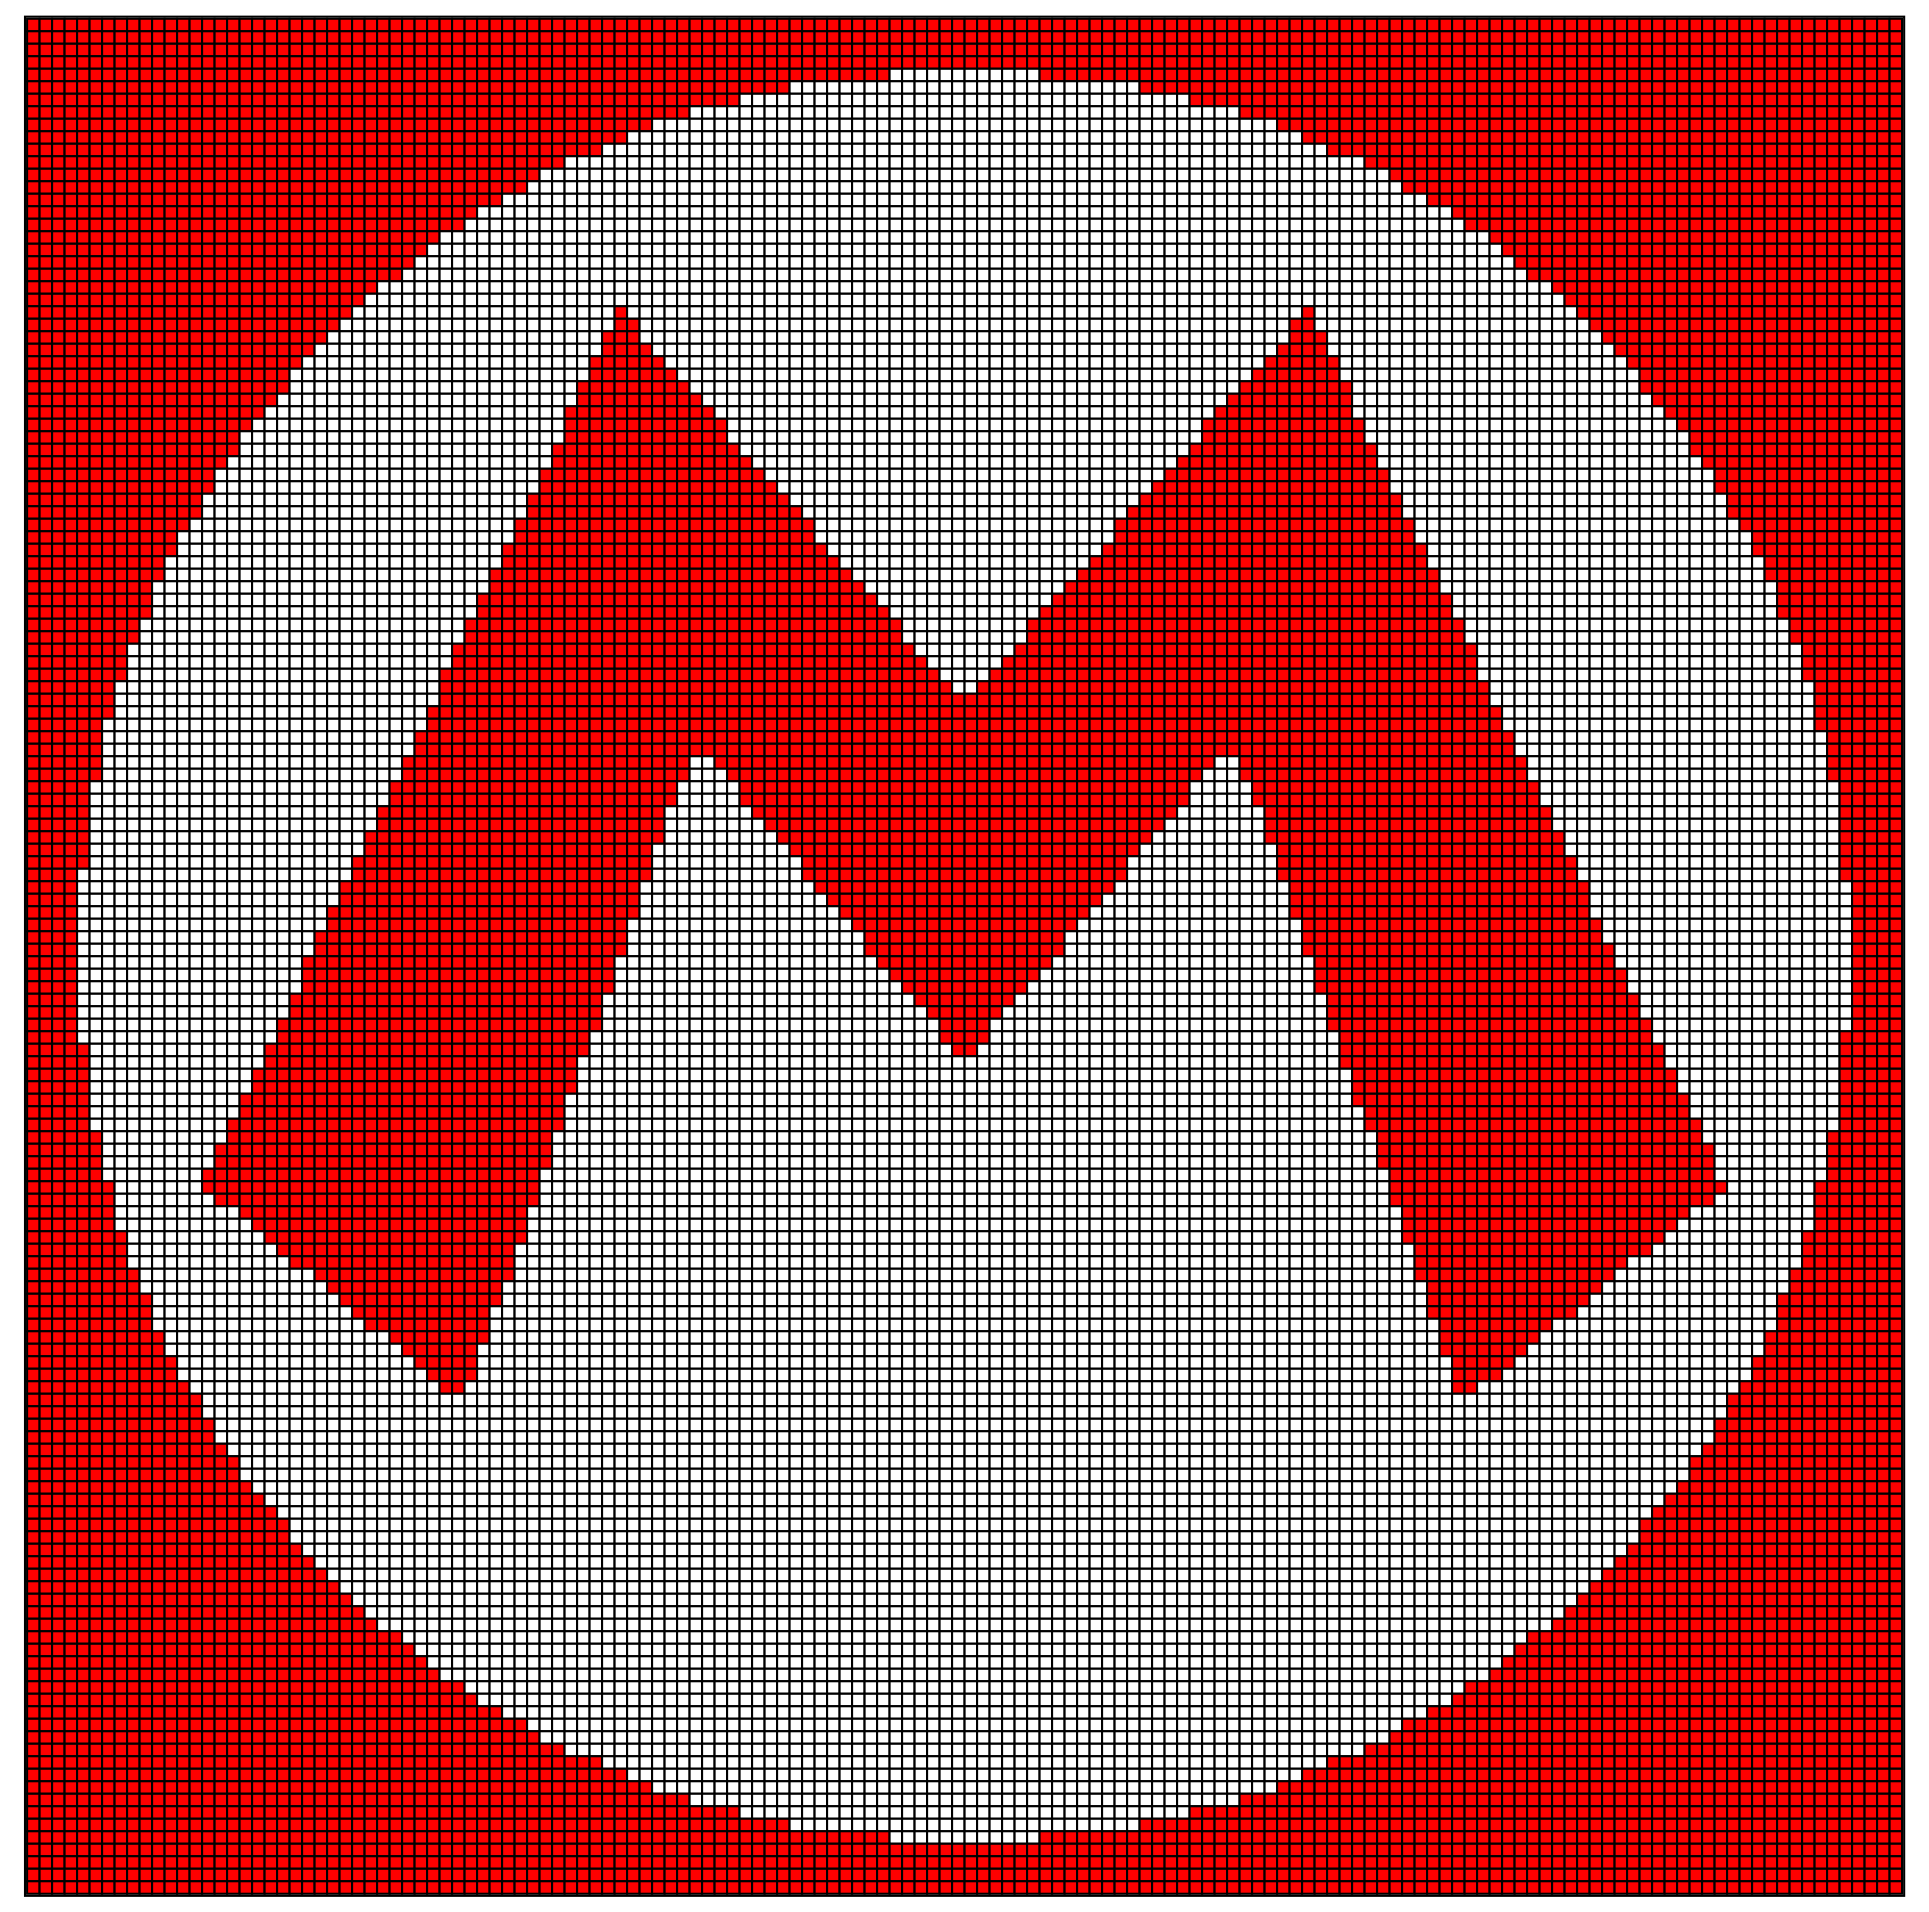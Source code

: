 digraph dibujo{
node [shape=plaintext]
a [label=<<TABLE BORDER="1" CELLBORDER="1" CELLSPACING="0">
<TR>  <TD BGCOLOR="#ff0000"></TD>  <TD BGCOLOR="#ff0000"></TD>  <TD BGCOLOR="#ff0000"></TD>  <TD BGCOLOR="#ff0000"></TD>  <TD BGCOLOR="#ff0000"></TD>  <TD BGCOLOR="#ff0000"></TD>  <TD BGCOLOR="#ff0000"></TD>  <TD BGCOLOR="#ff0000"></TD>  <TD BGCOLOR="#ff0000"></TD>  <TD BGCOLOR="#ff0000"></TD>  <TD BGCOLOR="#ff0000"></TD>  <TD BGCOLOR="#ff0000"></TD>  <TD BGCOLOR="#ff0000"></TD>  <TD BGCOLOR="#ff0000"></TD>  <TD BGCOLOR="#ff0000"></TD>  <TD BGCOLOR="#ff0000"></TD>  <TD BGCOLOR="#ff0000"></TD>  <TD BGCOLOR="#ff0000"></TD>  <TD BGCOLOR="#ff0000"></TD>  <TD BGCOLOR="#ff0000"></TD>  <TD BGCOLOR="#ff0000"></TD>  <TD BGCOLOR="#ff0000"></TD>  <TD BGCOLOR="#ff0000"></TD>  <TD BGCOLOR="#ff0000"></TD>  <TD BGCOLOR="#ff0000"></TD>  <TD BGCOLOR="#ff0000"></TD>  <TD BGCOLOR="#ff0000"></TD>  <TD BGCOLOR="#ff0000"></TD>  <TD BGCOLOR="#ff0000"></TD>  <TD BGCOLOR="#ff0000"></TD>  <TD BGCOLOR="#ff0000"></TD>  <TD BGCOLOR="#ff0000"></TD>  <TD BGCOLOR="#ff0000"></TD>  <TD BGCOLOR="#ff0000"></TD>  <TD BGCOLOR="#ff0000"></TD>  <TD BGCOLOR="#ff0000"></TD>  <TD BGCOLOR="#ff0000"></TD>  <TD BGCOLOR="#ff0000"></TD>  <TD BGCOLOR="#ff0000"></TD>  <TD BGCOLOR="#ff0000"></TD>  <TD BGCOLOR="#ff0000"></TD>  <TD BGCOLOR="#ff0000"></TD>  <TD BGCOLOR="#ff0000"></TD>  <TD BGCOLOR="#ff0000"></TD>  <TD BGCOLOR="#ff0000"></TD>  <TD BGCOLOR="#ff0000"></TD>  <TD BGCOLOR="#ff0000"></TD>  <TD BGCOLOR="#ff0000"></TD>  <TD BGCOLOR="#ff0000"></TD>  <TD BGCOLOR="#ff0000"></TD>  <TD BGCOLOR="#ff0000"></TD>  <TD BGCOLOR="#ff0000"></TD>  <TD BGCOLOR="#ff0000"></TD>  <TD BGCOLOR="#ff0000"></TD>  <TD BGCOLOR="#ff0000"></TD>  <TD BGCOLOR="#ff0000"></TD>  <TD BGCOLOR="#ff0000"></TD>  <TD BGCOLOR="#ff0000"></TD>  <TD BGCOLOR="#ff0000"></TD>  <TD BGCOLOR="#ff0000"></TD>  <TD BGCOLOR="#ff0000"></TD>  <TD BGCOLOR="#ff0000"></TD>  <TD BGCOLOR="#ff0000"></TD>  <TD BGCOLOR="#ff0000"></TD>  <TD BGCOLOR="#ff0000"></TD>  <TD BGCOLOR="#ff0000"></TD>  <TD BGCOLOR="#ff0000"></TD>  <TD BGCOLOR="#ff0000"></TD>  <TD BGCOLOR="#ff0000"></TD>  <TD BGCOLOR="#ff0000"></TD>  <TD BGCOLOR="#ff0000"></TD>  <TD BGCOLOR="#ff0000"></TD>  <TD BGCOLOR="#ff0000"></TD>  <TD BGCOLOR="#ff0000"></TD>  <TD BGCOLOR="#ff0000"></TD>  <TD BGCOLOR="#ff0000"></TD>  <TD BGCOLOR="#ff0000"></TD>  <TD BGCOLOR="#ff0000"></TD>  <TD BGCOLOR="#ff0000"></TD>  <TD BGCOLOR="#ff0000"></TD>  <TD BGCOLOR="#ff0000"></TD>  <TD BGCOLOR="#ff0000"></TD>  <TD BGCOLOR="#ff0000"></TD>  <TD BGCOLOR="#ff0000"></TD>  <TD BGCOLOR="#ff0000"></TD>  <TD BGCOLOR="#ff0000"></TD>  <TD BGCOLOR="#ff0000"></TD>  <TD BGCOLOR="#ff0000"></TD>  <TD BGCOLOR="#ff0000"></TD>  <TD BGCOLOR="#ff0000"></TD>  <TD BGCOLOR="#ff0000"></TD>  <TD BGCOLOR="#ff0000"></TD>  <TD BGCOLOR="#ff0000"></TD>  <TD BGCOLOR="#ff0000"></TD>  <TD BGCOLOR="#ff0000"></TD>  <TD BGCOLOR="#ff0000"></TD>  <TD BGCOLOR="#ff0000"></TD>  <TD BGCOLOR="#ff0000"></TD>  <TD BGCOLOR="#ff0000"></TD>  <TD BGCOLOR="#ff0000"></TD>  <TD BGCOLOR="#ff0000"></TD>  <TD BGCOLOR="#ff0000"></TD>  <TD BGCOLOR="#ff0000"></TD>  <TD BGCOLOR="#ff0000"></TD>  <TD BGCOLOR="#ff0000"></TD>  <TD BGCOLOR="#ff0000"></TD>  <TD BGCOLOR="#ff0000"></TD>  <TD BGCOLOR="#ff0000"></TD>  <TD BGCOLOR="#ff0000"></TD>  <TD BGCOLOR="#ff0000"></TD>  <TD BGCOLOR="#ff0000"></TD>  <TD BGCOLOR="#ff0000"></TD>  <TD BGCOLOR="#ff0000"></TD>  <TD BGCOLOR="#ff0000"></TD>  <TD BGCOLOR="#ff0000"></TD>  <TD BGCOLOR="#ff0000"></TD>  <TD BGCOLOR="#ff0000"></TD>  <TD BGCOLOR="#ff0000"></TD>  <TD BGCOLOR="#ff0000"></TD>  <TD BGCOLOR="#ff0000"></TD>  <TD BGCOLOR="#ff0000"></TD>  <TD BGCOLOR="#ff0000"></TD>  <TD BGCOLOR="#ff0000"></TD>  <TD BGCOLOR="#ff0000"></TD>  <TD BGCOLOR="#ff0000"></TD>  <TD BGCOLOR="#ff0000"></TD>  <TD BGCOLOR="#ff0000"></TD>  <TD BGCOLOR="#ff0000"></TD>  <TD BGCOLOR="#ff0000"></TD>  <TD BGCOLOR="#ff0000"></TD>  <TD BGCOLOR="#ff0000"></TD>  <TD BGCOLOR="#ff0000"></TD>  <TD BGCOLOR="#ff0000"></TD>  <TD BGCOLOR="#ff0000"></TD>  <TD BGCOLOR="#ff0000"></TD>  <TD BGCOLOR="#ff0000"></TD>  <TD BGCOLOR="#ff0000"></TD>  <TD BGCOLOR="#ff0000"></TD>  <TD BGCOLOR="#ff0000"></TD>  <TD BGCOLOR="#ff0000"></TD>  <TD BGCOLOR="#ff0000"></TD>  <TD BGCOLOR="#ff0000"></TD>  <TD BGCOLOR="#ff0000"></TD>  <TD BGCOLOR="#ff0000"></TD>  <TD BGCOLOR="#ff0000"></TD>  <TD BGCOLOR="#ff0000"></TD>  <TD BGCOLOR="#ff0000"></TD>  <TD BGCOLOR="#ff0000"></TD>  <TD BGCOLOR="#ff0000"></TD>  <TD BGCOLOR="#ff0000"></TD>  </TR>
<TR>  <TD BGCOLOR="#ff0000"></TD>  <TD BGCOLOR="#ff0000"></TD>  <TD BGCOLOR="#ff0000"></TD>  <TD BGCOLOR="#ff0000"></TD>  <TD BGCOLOR="#ff0000"></TD>  <TD BGCOLOR="#ff0000"></TD>  <TD BGCOLOR="#ff0000"></TD>  <TD BGCOLOR="#ff0000"></TD>  <TD BGCOLOR="#ff0000"></TD>  <TD BGCOLOR="#ff0000"></TD>  <TD BGCOLOR="#ff0000"></TD>  <TD BGCOLOR="#ff0000"></TD>  <TD BGCOLOR="#ff0000"></TD>  <TD BGCOLOR="#ff0000"></TD>  <TD BGCOLOR="#ff0000"></TD>  <TD BGCOLOR="#ff0000"></TD>  <TD BGCOLOR="#ff0000"></TD>  <TD BGCOLOR="#ff0000"></TD>  <TD BGCOLOR="#ff0000"></TD>  <TD BGCOLOR="#ff0000"></TD>  <TD BGCOLOR="#ff0000"></TD>  <TD BGCOLOR="#ff0000"></TD>  <TD BGCOLOR="#ff0000"></TD>  <TD BGCOLOR="#ff0000"></TD>  <TD BGCOLOR="#ff0000"></TD>  <TD BGCOLOR="#ff0000"></TD>  <TD BGCOLOR="#ff0000"></TD>  <TD BGCOLOR="#ff0000"></TD>  <TD BGCOLOR="#ff0000"></TD>  <TD BGCOLOR="#ff0000"></TD>  <TD BGCOLOR="#ff0000"></TD>  <TD BGCOLOR="#ff0000"></TD>  <TD BGCOLOR="#ff0000"></TD>  <TD BGCOLOR="#ff0000"></TD>  <TD BGCOLOR="#ff0000"></TD>  <TD BGCOLOR="#ff0000"></TD>  <TD BGCOLOR="#ff0000"></TD>  <TD BGCOLOR="#ff0000"></TD>  <TD BGCOLOR="#ff0000"></TD>  <TD BGCOLOR="#ff0000"></TD>  <TD BGCOLOR="#ff0000"></TD>  <TD BGCOLOR="#ff0000"></TD>  <TD BGCOLOR="#ff0000"></TD>  <TD BGCOLOR="#ff0000"></TD>  <TD BGCOLOR="#ff0000"></TD>  <TD BGCOLOR="#ff0000"></TD>  <TD BGCOLOR="#ff0000"></TD>  <TD BGCOLOR="#ff0000"></TD>  <TD BGCOLOR="#ff0000"></TD>  <TD BGCOLOR="#ff0000"></TD>  <TD BGCOLOR="#ff0000"></TD>  <TD BGCOLOR="#ff0000"></TD>  <TD BGCOLOR="#ff0000"></TD>  <TD BGCOLOR="#ff0000"></TD>  <TD BGCOLOR="#ff0000"></TD>  <TD BGCOLOR="#ff0000"></TD>  <TD BGCOLOR="#ff0000"></TD>  <TD BGCOLOR="#ff0000"></TD>  <TD BGCOLOR="#ff0000"></TD>  <TD BGCOLOR="#ff0000"></TD>  <TD BGCOLOR="#ff0000"></TD>  <TD BGCOLOR="#ff0000"></TD>  <TD BGCOLOR="#ff0000"></TD>  <TD BGCOLOR="#ff0000"></TD>  <TD BGCOLOR="#ff0000"></TD>  <TD BGCOLOR="#ff0000"></TD>  <TD BGCOLOR="#ff0000"></TD>  <TD BGCOLOR="#ff0000"></TD>  <TD BGCOLOR="#ff0000"></TD>  <TD BGCOLOR="#ff0000"></TD>  <TD BGCOLOR="#ff0000"></TD>  <TD BGCOLOR="#ff0000"></TD>  <TD BGCOLOR="#ff0000"></TD>  <TD BGCOLOR="#ff0000"></TD>  <TD BGCOLOR="#ff0000"></TD>  <TD BGCOLOR="#ff0000"></TD>  <TD BGCOLOR="#ff0000"></TD>  <TD BGCOLOR="#ff0000"></TD>  <TD BGCOLOR="#ff0000"></TD>  <TD BGCOLOR="#ff0000"></TD>  <TD BGCOLOR="#ff0000"></TD>  <TD BGCOLOR="#ff0000"></TD>  <TD BGCOLOR="#ff0000"></TD>  <TD BGCOLOR="#ff0000"></TD>  <TD BGCOLOR="#ff0000"></TD>  <TD BGCOLOR="#ff0000"></TD>  <TD BGCOLOR="#ff0000"></TD>  <TD BGCOLOR="#ff0000"></TD>  <TD BGCOLOR="#ff0000"></TD>  <TD BGCOLOR="#ff0000"></TD>  <TD BGCOLOR="#ff0000"></TD>  <TD BGCOLOR="#ff0000"></TD>  <TD BGCOLOR="#ff0000"></TD>  <TD BGCOLOR="#ff0000"></TD>  <TD BGCOLOR="#ff0000"></TD>  <TD BGCOLOR="#ff0000"></TD>  <TD BGCOLOR="#ff0000"></TD>  <TD BGCOLOR="#ff0000"></TD>  <TD BGCOLOR="#ff0000"></TD>  <TD BGCOLOR="#ff0000"></TD>  <TD BGCOLOR="#ff0000"></TD>  <TD BGCOLOR="#ff0000"></TD>  <TD BGCOLOR="#ff0000"></TD>  <TD BGCOLOR="#ff0000"></TD>  <TD BGCOLOR="#ff0000"></TD>  <TD BGCOLOR="#ff0000"></TD>  <TD BGCOLOR="#ff0000"></TD>  <TD BGCOLOR="#ff0000"></TD>  <TD BGCOLOR="#ff0000"></TD>  <TD BGCOLOR="#ff0000"></TD>  <TD BGCOLOR="#ff0000"></TD>  <TD BGCOLOR="#ff0000"></TD>  <TD BGCOLOR="#ff0000"></TD>  <TD BGCOLOR="#ff0000"></TD>  <TD BGCOLOR="#ff0000"></TD>  <TD BGCOLOR="#ff0000"></TD>  <TD BGCOLOR="#ff0000"></TD>  <TD BGCOLOR="#ff0000"></TD>  <TD BGCOLOR="#ff0000"></TD>  <TD BGCOLOR="#ff0000"></TD>  <TD BGCOLOR="#ff0000"></TD>  <TD BGCOLOR="#ff0000"></TD>  <TD BGCOLOR="#ff0000"></TD>  <TD BGCOLOR="#ff0000"></TD>  <TD BGCOLOR="#ff0000"></TD>  <TD BGCOLOR="#ff0000"></TD>  <TD BGCOLOR="#ff0000"></TD>  <TD BGCOLOR="#ff0000"></TD>  <TD BGCOLOR="#ff0000"></TD>  <TD BGCOLOR="#ff0000"></TD>  <TD BGCOLOR="#ff0000"></TD>  <TD BGCOLOR="#ff0000"></TD>  <TD BGCOLOR="#ff0000"></TD>  <TD BGCOLOR="#ff0000"></TD>  <TD BGCOLOR="#ff0000"></TD>  <TD BGCOLOR="#ff0000"></TD>  <TD BGCOLOR="#ff0000"></TD>  <TD BGCOLOR="#ff0000"></TD>  <TD BGCOLOR="#ff0000"></TD>  <TD BGCOLOR="#ff0000"></TD>  <TD BGCOLOR="#ff0000"></TD>  <TD BGCOLOR="#ff0000"></TD>  <TD BGCOLOR="#ff0000"></TD>  <TD BGCOLOR="#ff0000"></TD>  <TD BGCOLOR="#ff0000"></TD>  <TD BGCOLOR="#ff0000"></TD>  <TD BGCOLOR="#ff0000"></TD>  <TD BGCOLOR="#ff0000"></TD>  <TD BGCOLOR="#ff0000"></TD>  <TD BGCOLOR="#ff0000"></TD>  </TR>
<TR>  <TD BGCOLOR="#ff0000"></TD>  <TD BGCOLOR="#ff0000"></TD>  <TD BGCOLOR="#ff0000"></TD>  <TD BGCOLOR="#ff0000"></TD>  <TD BGCOLOR="#ff0000"></TD>  <TD BGCOLOR="#ff0000"></TD>  <TD BGCOLOR="#ff0000"></TD>  <TD BGCOLOR="#ff0000"></TD>  <TD BGCOLOR="#ff0000"></TD>  <TD BGCOLOR="#ff0000"></TD>  <TD BGCOLOR="#ff0000"></TD>  <TD BGCOLOR="#ff0000"></TD>  <TD BGCOLOR="#ff0000"></TD>  <TD BGCOLOR="#ff0000"></TD>  <TD BGCOLOR="#ff0000"></TD>  <TD BGCOLOR="#ff0000"></TD>  <TD BGCOLOR="#ff0000"></TD>  <TD BGCOLOR="#ff0000"></TD>  <TD BGCOLOR="#ff0000"></TD>  <TD BGCOLOR="#ff0000"></TD>  <TD BGCOLOR="#ff0000"></TD>  <TD BGCOLOR="#ff0000"></TD>  <TD BGCOLOR="#ff0000"></TD>  <TD BGCOLOR="#ff0000"></TD>  <TD BGCOLOR="#ff0000"></TD>  <TD BGCOLOR="#ff0000"></TD>  <TD BGCOLOR="#ff0000"></TD>  <TD BGCOLOR="#ff0000"></TD>  <TD BGCOLOR="#ff0000"></TD>  <TD BGCOLOR="#ff0000"></TD>  <TD BGCOLOR="#ff0000"></TD>  <TD BGCOLOR="#ff0000"></TD>  <TD BGCOLOR="#ff0000"></TD>  <TD BGCOLOR="#ff0000"></TD>  <TD BGCOLOR="#ff0000"></TD>  <TD BGCOLOR="#ff0000"></TD>  <TD BGCOLOR="#ff0000"></TD>  <TD BGCOLOR="#ff0000"></TD>  <TD BGCOLOR="#ff0000"></TD>  <TD BGCOLOR="#ff0000"></TD>  <TD BGCOLOR="#ff0000"></TD>  <TD BGCOLOR="#ff0000"></TD>  <TD BGCOLOR="#ff0000"></TD>  <TD BGCOLOR="#ff0000"></TD>  <TD BGCOLOR="#ff0000"></TD>  <TD BGCOLOR="#ff0000"></TD>  <TD BGCOLOR="#ff0000"></TD>  <TD BGCOLOR="#ff0000"></TD>  <TD BGCOLOR="#ff0000"></TD>  <TD BGCOLOR="#ff0000"></TD>  <TD BGCOLOR="#ff0000"></TD>  <TD BGCOLOR="#ff0000"></TD>  <TD BGCOLOR="#ff0000"></TD>  <TD BGCOLOR="#ff0000"></TD>  <TD BGCOLOR="#ff0000"></TD>  <TD BGCOLOR="#ff0000"></TD>  <TD BGCOLOR="#ff0000"></TD>  <TD BGCOLOR="#ff0000"></TD>  <TD BGCOLOR="#ff0000"></TD>  <TD BGCOLOR="#ff0000"></TD>  <TD BGCOLOR="#ff0000"></TD>  <TD BGCOLOR="#ff0000"></TD>  <TD BGCOLOR="#ff0000"></TD>  <TD BGCOLOR="#ff0000"></TD>  <TD BGCOLOR="#ff0000"></TD>  <TD BGCOLOR="#ff0000"></TD>  <TD BGCOLOR="#ff0000"></TD>  <TD BGCOLOR="#ff0000"></TD>  <TD BGCOLOR="#ff0000"></TD>  <TD BGCOLOR="#ff0000"></TD>  <TD BGCOLOR="#ff0000"></TD>  <TD BGCOLOR="#ff0000"></TD>  <TD BGCOLOR="#ff0000"></TD>  <TD BGCOLOR="#ff0000"></TD>  <TD BGCOLOR="#ff0000"></TD>  <TD BGCOLOR="#ff0000"></TD>  <TD BGCOLOR="#ff0000"></TD>  <TD BGCOLOR="#ff0000"></TD>  <TD BGCOLOR="#ff0000"></TD>  <TD BGCOLOR="#ff0000"></TD>  <TD BGCOLOR="#ff0000"></TD>  <TD BGCOLOR="#ff0000"></TD>  <TD BGCOLOR="#ff0000"></TD>  <TD BGCOLOR="#ff0000"></TD>  <TD BGCOLOR="#ff0000"></TD>  <TD BGCOLOR="#ff0000"></TD>  <TD BGCOLOR="#ff0000"></TD>  <TD BGCOLOR="#ff0000"></TD>  <TD BGCOLOR="#ff0000"></TD>  <TD BGCOLOR="#ff0000"></TD>  <TD BGCOLOR="#ff0000"></TD>  <TD BGCOLOR="#ff0000"></TD>  <TD BGCOLOR="#ff0000"></TD>  <TD BGCOLOR="#ff0000"></TD>  <TD BGCOLOR="#ff0000"></TD>  <TD BGCOLOR="#ff0000"></TD>  <TD BGCOLOR="#ff0000"></TD>  <TD BGCOLOR="#ff0000"></TD>  <TD BGCOLOR="#ff0000"></TD>  <TD BGCOLOR="#ff0000"></TD>  <TD BGCOLOR="#ff0000"></TD>  <TD BGCOLOR="#ff0000"></TD>  <TD BGCOLOR="#ff0000"></TD>  <TD BGCOLOR="#ff0000"></TD>  <TD BGCOLOR="#ff0000"></TD>  <TD BGCOLOR="#ff0000"></TD>  <TD BGCOLOR="#ff0000"></TD>  <TD BGCOLOR="#ff0000"></TD>  <TD BGCOLOR="#ff0000"></TD>  <TD BGCOLOR="#ff0000"></TD>  <TD BGCOLOR="#ff0000"></TD>  <TD BGCOLOR="#ff0000"></TD>  <TD BGCOLOR="#ff0000"></TD>  <TD BGCOLOR="#ff0000"></TD>  <TD BGCOLOR="#ff0000"></TD>  <TD BGCOLOR="#ff0000"></TD>  <TD BGCOLOR="#ff0000"></TD>  <TD BGCOLOR="#ff0000"></TD>  <TD BGCOLOR="#ff0000"></TD>  <TD BGCOLOR="#ff0000"></TD>  <TD BGCOLOR="#ff0000"></TD>  <TD BGCOLOR="#ff0000"></TD>  <TD BGCOLOR="#ff0000"></TD>  <TD BGCOLOR="#ff0000"></TD>  <TD BGCOLOR="#ff0000"></TD>  <TD BGCOLOR="#ff0000"></TD>  <TD BGCOLOR="#ff0000"></TD>  <TD BGCOLOR="#ff0000"></TD>  <TD BGCOLOR="#ff0000"></TD>  <TD BGCOLOR="#ff0000"></TD>  <TD BGCOLOR="#ff0000"></TD>  <TD BGCOLOR="#ff0000"></TD>  <TD BGCOLOR="#ff0000"></TD>  <TD BGCOLOR="#ff0000"></TD>  <TD BGCOLOR="#ff0000"></TD>  <TD BGCOLOR="#ff0000"></TD>  <TD BGCOLOR="#ff0000"></TD>  <TD BGCOLOR="#ff0000"></TD>  <TD BGCOLOR="#ff0000"></TD>  <TD BGCOLOR="#ff0000"></TD>  <TD BGCOLOR="#ff0000"></TD>  <TD BGCOLOR="#ff0000"></TD>  <TD BGCOLOR="#ff0000"></TD>  <TD BGCOLOR="#ff0000"></TD>  <TD BGCOLOR="#ff0000"></TD>  <TD BGCOLOR="#ff0000"></TD>  <TD BGCOLOR="#ff0000"></TD>  <TD BGCOLOR="#ff0000"></TD>  <TD BGCOLOR="#ff0000"></TD>  <TD BGCOLOR="#ff0000"></TD>  </TR>
<TR>  <TD BGCOLOR="#ff0000"></TD>  <TD BGCOLOR="#ff0000"></TD>  <TD BGCOLOR="#ff0000"></TD>  <TD BGCOLOR="#ff0000"></TD>  <TD BGCOLOR="#ff0000"></TD>  <TD BGCOLOR="#ff0000"></TD>  <TD BGCOLOR="#ff0000"></TD>  <TD BGCOLOR="#ff0000"></TD>  <TD BGCOLOR="#ff0000"></TD>  <TD BGCOLOR="#ff0000"></TD>  <TD BGCOLOR="#ff0000"></TD>  <TD BGCOLOR="#ff0000"></TD>  <TD BGCOLOR="#ff0000"></TD>  <TD BGCOLOR="#ff0000"></TD>  <TD BGCOLOR="#ff0000"></TD>  <TD BGCOLOR="#ff0000"></TD>  <TD BGCOLOR="#ff0000"></TD>  <TD BGCOLOR="#ff0000"></TD>  <TD BGCOLOR="#ff0000"></TD>  <TD BGCOLOR="#ff0000"></TD>  <TD BGCOLOR="#ff0000"></TD>  <TD BGCOLOR="#ff0000"></TD>  <TD BGCOLOR="#ff0000"></TD>  <TD BGCOLOR="#ff0000"></TD>  <TD BGCOLOR="#ff0000"></TD>  <TD BGCOLOR="#ff0000"></TD>  <TD BGCOLOR="#ff0000"></TD>  <TD BGCOLOR="#ff0000"></TD>  <TD BGCOLOR="#ff0000"></TD>  <TD BGCOLOR="#ff0000"></TD>  <TD BGCOLOR="#ff0000"></TD>  <TD BGCOLOR="#ff0000"></TD>  <TD BGCOLOR="#ff0000"></TD>  <TD BGCOLOR="#ff0000"></TD>  <TD BGCOLOR="#ff0000"></TD>  <TD BGCOLOR="#ff0000"></TD>  <TD BGCOLOR="#ff0000"></TD>  <TD BGCOLOR="#ff0000"></TD>  <TD BGCOLOR="#ff0000"></TD>  <TD BGCOLOR="#ff0000"></TD>  <TD BGCOLOR="#ff0000"></TD>  <TD BGCOLOR="#ff0000"></TD>  <TD BGCOLOR="#ff0000"></TD>  <TD BGCOLOR="#ff0000"></TD>  <TD BGCOLOR="#ff0000"></TD>  <TD BGCOLOR="#ff0000"></TD>  <TD BGCOLOR="#ff0000"></TD>  <TD BGCOLOR="#ff0000"></TD>  <TD BGCOLOR="#ff0000"></TD>  <TD BGCOLOR="#ff0000"></TD>  <TD BGCOLOR="#ff0000"></TD>  <TD BGCOLOR="#ff0000"></TD>  <TD BGCOLOR="#ff0000"></TD>  <TD BGCOLOR="#ff0000"></TD>  <TD BGCOLOR="#ff0000"></TD>  <TD BGCOLOR="#ff0000"></TD>  <TD BGCOLOR="#ff0000"></TD>  <TD BGCOLOR="#ff0000"></TD>  <TD BGCOLOR="#ff0000"></TD>  <TD BGCOLOR="#ff0000"></TD>  <TD BGCOLOR="#ff0000"></TD>  <TD BGCOLOR="#ff0000"></TD>  <TD BGCOLOR="#ff0000"></TD>  <TD BGCOLOR="#ff0000"></TD>  <TD BGCOLOR="#ff0000"></TD>  <TD BGCOLOR="#ff0000"></TD>  <TD BGCOLOR="#ff0000"></TD>  <TD BGCOLOR="#ff0000"></TD>  <TD BGCOLOR="#ff0000"></TD>  <TD BGCOLOR="#ff0000"></TD>  <TD BGCOLOR="#ff0000"></TD>  <TD BGCOLOR="#ff0000"></TD>  <TD BGCOLOR="#ff0000"></TD>  <TD BGCOLOR="#ff0000"></TD>  <TD BGCOLOR="#ff0000"></TD>  <TD BGCOLOR="#ff0000"></TD>  <TD BGCOLOR="#ff0000"></TD>  <TD BGCOLOR="#ff0000"></TD>  <TD BGCOLOR="#ff0000"></TD>  <TD BGCOLOR="#ff0000"></TD>  <TD BGCOLOR="#ff0000"></TD>  <TD BGCOLOR="#ff0000"></TD>  <TD BGCOLOR="#ff0000"></TD>  <TD BGCOLOR="#ff0000"></TD>  <TD BGCOLOR="#ff0000"></TD>  <TD BGCOLOR="#ff0000"></TD>  <TD BGCOLOR="#ff0000"></TD>  <TD BGCOLOR="#ff0000"></TD>  <TD BGCOLOR="#ff0000"></TD>  <TD BGCOLOR="#ff0000"></TD>  <TD BGCOLOR="#ff0000"></TD>  <TD BGCOLOR="#ff0000"></TD>  <TD BGCOLOR="#ff0000"></TD>  <TD BGCOLOR="#ff0000"></TD>  <TD BGCOLOR="#ff0000"></TD>  <TD BGCOLOR="#ff0000"></TD>  <TD BGCOLOR="#ff0000"></TD>  <TD BGCOLOR="#ff0000"></TD>  <TD BGCOLOR="#ff0000"></TD>  <TD BGCOLOR="#ff0000"></TD>  <TD BGCOLOR="#ff0000"></TD>  <TD BGCOLOR="#ff0000"></TD>  <TD BGCOLOR="#ff0000"></TD>  <TD BGCOLOR="#ff0000"></TD>  <TD BGCOLOR="#ff0000"></TD>  <TD BGCOLOR="#ff0000"></TD>  <TD BGCOLOR="#ff0000"></TD>  <TD BGCOLOR="#ff0000"></TD>  <TD BGCOLOR="#ff0000"></TD>  <TD BGCOLOR="#ff0000"></TD>  <TD BGCOLOR="#ff0000"></TD>  <TD BGCOLOR="#ff0000"></TD>  <TD BGCOLOR="#ff0000"></TD>  <TD BGCOLOR="#ff0000"></TD>  <TD BGCOLOR="#ff0000"></TD>  <TD BGCOLOR="#ff0000"></TD>  <TD BGCOLOR="#ff0000"></TD>  <TD BGCOLOR="#ff0000"></TD>  <TD BGCOLOR="#ff0000"></TD>  <TD BGCOLOR="#ff0000"></TD>  <TD BGCOLOR="#ff0000"></TD>  <TD BGCOLOR="#ff0000"></TD>  <TD BGCOLOR="#ff0000"></TD>  <TD BGCOLOR="#ff0000"></TD>  <TD BGCOLOR="#ff0000"></TD>  <TD BGCOLOR="#ff0000"></TD>  <TD BGCOLOR="#ff0000"></TD>  <TD BGCOLOR="#ff0000"></TD>  <TD BGCOLOR="#ff0000"></TD>  <TD BGCOLOR="#ff0000"></TD>  <TD BGCOLOR="#ff0000"></TD>  <TD BGCOLOR="#ff0000"></TD>  <TD BGCOLOR="#ff0000"></TD>  <TD BGCOLOR="#ff0000"></TD>  <TD BGCOLOR="#ff0000"></TD>  <TD BGCOLOR="#ff0000"></TD>  <TD BGCOLOR="#ff0000"></TD>  <TD BGCOLOR="#ff0000"></TD>  <TD BGCOLOR="#ff0000"></TD>  <TD BGCOLOR="#ff0000"></TD>  <TD BGCOLOR="#ff0000"></TD>  <TD BGCOLOR="#ff0000"></TD>  <TD BGCOLOR="#ff0000"></TD>  <TD BGCOLOR="#ff0000"></TD>  <TD BGCOLOR="#ff0000"></TD>  <TD BGCOLOR="#ff0000"></TD>  <TD BGCOLOR="#ff0000"></TD>  <TD BGCOLOR="#ff0000"></TD>  <TD BGCOLOR="#ff0000"></TD>  <TD BGCOLOR="#ff0000"></TD>  </TR>
<TR>  <TD BGCOLOR="#ff0000"></TD>  <TD BGCOLOR="#ff0000"></TD>  <TD BGCOLOR="#ff0000"></TD>  <TD BGCOLOR="#ff0000"></TD>  <TD BGCOLOR="#ff0000"></TD>  <TD BGCOLOR="#ff0000"></TD>  <TD BGCOLOR="#ff0000"></TD>  <TD BGCOLOR="#ff0000"></TD>  <TD BGCOLOR="#ff0000"></TD>  <TD BGCOLOR="#ff0000"></TD>  <TD BGCOLOR="#ff0000"></TD>  <TD BGCOLOR="#ff0000"></TD>  <TD BGCOLOR="#ff0000"></TD>  <TD BGCOLOR="#ff0000"></TD>  <TD BGCOLOR="#ff0000"></TD>  <TD BGCOLOR="#ff0000"></TD>  <TD BGCOLOR="#ff0000"></TD>  <TD BGCOLOR="#ff0000"></TD>  <TD BGCOLOR="#ff0000"></TD>  <TD BGCOLOR="#ff0000"></TD>  <TD BGCOLOR="#ff0000"></TD>  <TD BGCOLOR="#ff0000"></TD>  <TD BGCOLOR="#ff0000"></TD>  <TD BGCOLOR="#ff0000"></TD>  <TD BGCOLOR="#ff0000"></TD>  <TD BGCOLOR="#ff0000"></TD>  <TD BGCOLOR="#ff0000"></TD>  <TD BGCOLOR="#ff0000"></TD>  <TD BGCOLOR="#ff0000"></TD>  <TD BGCOLOR="#ff0000"></TD>  <TD BGCOLOR="#ff0000"></TD>  <TD BGCOLOR="#ff0000"></TD>  <TD BGCOLOR="#ff0000"></TD>  <TD BGCOLOR="#ff0000"></TD>  <TD BGCOLOR="#ff0000"></TD>  <TD BGCOLOR="#ff0000"></TD>  <TD BGCOLOR="#ff0000"></TD>  <TD BGCOLOR="#ff0000"></TD>  <TD BGCOLOR="#ff0000"></TD>  <TD BGCOLOR="#ff0000"></TD>  <TD BGCOLOR="#ff0000"></TD>  <TD BGCOLOR="#ff0000"></TD>  <TD BGCOLOR="#ff0000"></TD>  <TD BGCOLOR="#ff0000"></TD>  <TD BGCOLOR="#ff0000"></TD>  <TD BGCOLOR="#ff0000"></TD>  <TD BGCOLOR="#ff0000"></TD>  <TD BGCOLOR="#ff0000"></TD>  <TD BGCOLOR="#ff0000"></TD>  <TD BGCOLOR="#ff0000"></TD>  <TD BGCOLOR="#ff0000"></TD>  <TD BGCOLOR="#ff0000"></TD>  <TD BGCOLOR="#ff0000"></TD>  <TD BGCOLOR="#ff0000"></TD>  <TD BGCOLOR="#ff0000"></TD>  <TD BGCOLOR="#ff0000"></TD>  <TD BGCOLOR="#ff0000"></TD>  <TD BGCOLOR="#ff0000"></TD>  <TD BGCOLOR="#ff0000"></TD>  <TD BGCOLOR="#ff0000"></TD>  <TD BGCOLOR="#ff0000"></TD>  <TD BGCOLOR="#ff0000"></TD>  <TD BGCOLOR="#ff0000"></TD>  <TD BGCOLOR="#ff0000"></TD>  <TD BGCOLOR="#ff0000"></TD>  <TD BGCOLOR="#ff0000"></TD>  <TD BGCOLOR="#ff0000"></TD>  <TD BGCOLOR="#ff0000"></TD>  <TD BGCOLOR="#ff0000"></TD>  <TD BGCOLOR="#FFFFFF"></TD>  <TD BGCOLOR="#FFFFFF"></TD>  <TD BGCOLOR="#FFFFFF"></TD>  <TD BGCOLOR="#FFFFFF"></TD>  <TD BGCOLOR="#FFFFFF"></TD>  <TD BGCOLOR="#FFFFFF"></TD>  <TD BGCOLOR="#FFFFFF"></TD>  <TD BGCOLOR="#FFFFFF"></TD>  <TD BGCOLOR="#FFFFFF"></TD>  <TD BGCOLOR="#FFFFFF"></TD>  <TD BGCOLOR="#FFFFFF"></TD>  <TD BGCOLOR="#FFFFFF"></TD>  <TD BGCOLOR="#ff0000"></TD>  <TD BGCOLOR="#ff0000"></TD>  <TD BGCOLOR="#ff0000"></TD>  <TD BGCOLOR="#ff0000"></TD>  <TD BGCOLOR="#ff0000"></TD>  <TD BGCOLOR="#ff0000"></TD>  <TD BGCOLOR="#ff0000"></TD>  <TD BGCOLOR="#ff0000"></TD>  <TD BGCOLOR="#ff0000"></TD>  <TD BGCOLOR="#ff0000"></TD>  <TD BGCOLOR="#ff0000"></TD>  <TD BGCOLOR="#ff0000"></TD>  <TD BGCOLOR="#ff0000"></TD>  <TD BGCOLOR="#ff0000"></TD>  <TD BGCOLOR="#ff0000"></TD>  <TD BGCOLOR="#ff0000"></TD>  <TD BGCOLOR="#ff0000"></TD>  <TD BGCOLOR="#ff0000"></TD>  <TD BGCOLOR="#ff0000"></TD>  <TD BGCOLOR="#ff0000"></TD>  <TD BGCOLOR="#ff0000"></TD>  <TD BGCOLOR="#ff0000"></TD>  <TD BGCOLOR="#ff0000"></TD>  <TD BGCOLOR="#ff0000"></TD>  <TD BGCOLOR="#ff0000"></TD>  <TD BGCOLOR="#ff0000"></TD>  <TD BGCOLOR="#ff0000"></TD>  <TD BGCOLOR="#ff0000"></TD>  <TD BGCOLOR="#ff0000"></TD>  <TD BGCOLOR="#ff0000"></TD>  <TD BGCOLOR="#ff0000"></TD>  <TD BGCOLOR="#ff0000"></TD>  <TD BGCOLOR="#ff0000"></TD>  <TD BGCOLOR="#ff0000"></TD>  <TD BGCOLOR="#ff0000"></TD>  <TD BGCOLOR="#ff0000"></TD>  <TD BGCOLOR="#ff0000"></TD>  <TD BGCOLOR="#ff0000"></TD>  <TD BGCOLOR="#ff0000"></TD>  <TD BGCOLOR="#ff0000"></TD>  <TD BGCOLOR="#ff0000"></TD>  <TD BGCOLOR="#ff0000"></TD>  <TD BGCOLOR="#ff0000"></TD>  <TD BGCOLOR="#ff0000"></TD>  <TD BGCOLOR="#ff0000"></TD>  <TD BGCOLOR="#ff0000"></TD>  <TD BGCOLOR="#ff0000"></TD>  <TD BGCOLOR="#ff0000"></TD>  <TD BGCOLOR="#ff0000"></TD>  <TD BGCOLOR="#ff0000"></TD>  <TD BGCOLOR="#ff0000"></TD>  <TD BGCOLOR="#ff0000"></TD>  <TD BGCOLOR="#ff0000"></TD>  <TD BGCOLOR="#ff0000"></TD>  <TD BGCOLOR="#ff0000"></TD>  <TD BGCOLOR="#ff0000"></TD>  <TD BGCOLOR="#ff0000"></TD>  <TD BGCOLOR="#ff0000"></TD>  <TD BGCOLOR="#ff0000"></TD>  <TD BGCOLOR="#ff0000"></TD>  <TD BGCOLOR="#ff0000"></TD>  <TD BGCOLOR="#ff0000"></TD>  <TD BGCOLOR="#ff0000"></TD>  <TD BGCOLOR="#ff0000"></TD>  <TD BGCOLOR="#ff0000"></TD>  <TD BGCOLOR="#ff0000"></TD>  <TD BGCOLOR="#ff0000"></TD>  <TD BGCOLOR="#ff0000"></TD>  <TD BGCOLOR="#ff0000"></TD>  </TR>
<TR>  <TD BGCOLOR="#ff0000"></TD>  <TD BGCOLOR="#ff0000"></TD>  <TD BGCOLOR="#ff0000"></TD>  <TD BGCOLOR="#ff0000"></TD>  <TD BGCOLOR="#ff0000"></TD>  <TD BGCOLOR="#ff0000"></TD>  <TD BGCOLOR="#ff0000"></TD>  <TD BGCOLOR="#ff0000"></TD>  <TD BGCOLOR="#ff0000"></TD>  <TD BGCOLOR="#ff0000"></TD>  <TD BGCOLOR="#ff0000"></TD>  <TD BGCOLOR="#ff0000"></TD>  <TD BGCOLOR="#ff0000"></TD>  <TD BGCOLOR="#ff0000"></TD>  <TD BGCOLOR="#ff0000"></TD>  <TD BGCOLOR="#ff0000"></TD>  <TD BGCOLOR="#ff0000"></TD>  <TD BGCOLOR="#ff0000"></TD>  <TD BGCOLOR="#ff0000"></TD>  <TD BGCOLOR="#ff0000"></TD>  <TD BGCOLOR="#ff0000"></TD>  <TD BGCOLOR="#ff0000"></TD>  <TD BGCOLOR="#ff0000"></TD>  <TD BGCOLOR="#ff0000"></TD>  <TD BGCOLOR="#ff0000"></TD>  <TD BGCOLOR="#ff0000"></TD>  <TD BGCOLOR="#ff0000"></TD>  <TD BGCOLOR="#ff0000"></TD>  <TD BGCOLOR="#ff0000"></TD>  <TD BGCOLOR="#ff0000"></TD>  <TD BGCOLOR="#ff0000"></TD>  <TD BGCOLOR="#ff0000"></TD>  <TD BGCOLOR="#ff0000"></TD>  <TD BGCOLOR="#ff0000"></TD>  <TD BGCOLOR="#ff0000"></TD>  <TD BGCOLOR="#ff0000"></TD>  <TD BGCOLOR="#ff0000"></TD>  <TD BGCOLOR="#ff0000"></TD>  <TD BGCOLOR="#ff0000"></TD>  <TD BGCOLOR="#ff0000"></TD>  <TD BGCOLOR="#ff0000"></TD>  <TD BGCOLOR="#ff0000"></TD>  <TD BGCOLOR="#ff0000"></TD>  <TD BGCOLOR="#ff0000"></TD>  <TD BGCOLOR="#ff0000"></TD>  <TD BGCOLOR="#ff0000"></TD>  <TD BGCOLOR="#ff0000"></TD>  <TD BGCOLOR="#ff0000"></TD>  <TD BGCOLOR="#ff0000"></TD>  <TD BGCOLOR="#ff0000"></TD>  <TD BGCOLOR="#ff0000"></TD>  <TD BGCOLOR="#ff0000"></TD>  <TD BGCOLOR="#ff0000"></TD>  <TD BGCOLOR="#ff0000"></TD>  <TD BGCOLOR="#ff0000"></TD>  <TD BGCOLOR="#ff0000"></TD>  <TD BGCOLOR="#ff0000"></TD>  <TD BGCOLOR="#ff0000"></TD>  <TD BGCOLOR="#ff0000"></TD>  <TD BGCOLOR="#ff0000"></TD>  <TD BGCOLOR="#ff0000"></TD>  <TD BGCOLOR="#FFFFFF"></TD>  <TD BGCOLOR="#FFFFFF"></TD>  <TD BGCOLOR="#FFFFFF"></TD>  <TD BGCOLOR="#FFFFFF"></TD>  <TD BGCOLOR="#FFFFFF"></TD>  <TD BGCOLOR="#FFFFFF"></TD>  <TD BGCOLOR="#FFFFFF"></TD>  <TD BGCOLOR="#FFFFFF"></TD>  <TD BGCOLOR="#FFFFFF"></TD>  <TD BGCOLOR="#FFFFFF"></TD>  <TD BGCOLOR="#FFFFFF"></TD>  <TD BGCOLOR="#FFFFFF"></TD>  <TD BGCOLOR="#FFFFFF"></TD>  <TD BGCOLOR="#FFFFFF"></TD>  <TD BGCOLOR="#FFFFFF"></TD>  <TD BGCOLOR="#FFFFFF"></TD>  <TD BGCOLOR="#FFFFFF"></TD>  <TD BGCOLOR="#FFFFFF"></TD>  <TD BGCOLOR="#FFFFFF"></TD>  <TD BGCOLOR="#FFFFFF"></TD>  <TD BGCOLOR="#FFFFFF"></TD>  <TD BGCOLOR="#FFFFFF"></TD>  <TD BGCOLOR="#FFFFFF"></TD>  <TD BGCOLOR="#FFFFFF"></TD>  <TD BGCOLOR="#FFFFFF"></TD>  <TD BGCOLOR="#FFFFFF"></TD>  <TD BGCOLOR="#FFFFFF"></TD>  <TD BGCOLOR="#FFFFFF"></TD>  <TD BGCOLOR="#ff0000"></TD>  <TD BGCOLOR="#ff0000"></TD>  <TD BGCOLOR="#ff0000"></TD>  <TD BGCOLOR="#ff0000"></TD>  <TD BGCOLOR="#ff0000"></TD>  <TD BGCOLOR="#ff0000"></TD>  <TD BGCOLOR="#ff0000"></TD>  <TD BGCOLOR="#ff0000"></TD>  <TD BGCOLOR="#ff0000"></TD>  <TD BGCOLOR="#ff0000"></TD>  <TD BGCOLOR="#ff0000"></TD>  <TD BGCOLOR="#ff0000"></TD>  <TD BGCOLOR="#ff0000"></TD>  <TD BGCOLOR="#ff0000"></TD>  <TD BGCOLOR="#ff0000"></TD>  <TD BGCOLOR="#ff0000"></TD>  <TD BGCOLOR="#ff0000"></TD>  <TD BGCOLOR="#ff0000"></TD>  <TD BGCOLOR="#ff0000"></TD>  <TD BGCOLOR="#ff0000"></TD>  <TD BGCOLOR="#ff0000"></TD>  <TD BGCOLOR="#ff0000"></TD>  <TD BGCOLOR="#ff0000"></TD>  <TD BGCOLOR="#ff0000"></TD>  <TD BGCOLOR="#ff0000"></TD>  <TD BGCOLOR="#ff0000"></TD>  <TD BGCOLOR="#ff0000"></TD>  <TD BGCOLOR="#ff0000"></TD>  <TD BGCOLOR="#ff0000"></TD>  <TD BGCOLOR="#ff0000"></TD>  <TD BGCOLOR="#ff0000"></TD>  <TD BGCOLOR="#ff0000"></TD>  <TD BGCOLOR="#ff0000"></TD>  <TD BGCOLOR="#ff0000"></TD>  <TD BGCOLOR="#ff0000"></TD>  <TD BGCOLOR="#ff0000"></TD>  <TD BGCOLOR="#ff0000"></TD>  <TD BGCOLOR="#ff0000"></TD>  <TD BGCOLOR="#ff0000"></TD>  <TD BGCOLOR="#ff0000"></TD>  <TD BGCOLOR="#ff0000"></TD>  <TD BGCOLOR="#ff0000"></TD>  <TD BGCOLOR="#ff0000"></TD>  <TD BGCOLOR="#ff0000"></TD>  <TD BGCOLOR="#ff0000"></TD>  <TD BGCOLOR="#ff0000"></TD>  <TD BGCOLOR="#ff0000"></TD>  <TD BGCOLOR="#ff0000"></TD>  <TD BGCOLOR="#ff0000"></TD>  <TD BGCOLOR="#ff0000"></TD>  <TD BGCOLOR="#ff0000"></TD>  <TD BGCOLOR="#ff0000"></TD>  <TD BGCOLOR="#ff0000"></TD>  <TD BGCOLOR="#ff0000"></TD>  <TD BGCOLOR="#ff0000"></TD>  <TD BGCOLOR="#ff0000"></TD>  <TD BGCOLOR="#ff0000"></TD>  <TD BGCOLOR="#ff0000"></TD>  <TD BGCOLOR="#ff0000"></TD>  <TD BGCOLOR="#ff0000"></TD>  <TD BGCOLOR="#ff0000"></TD>  </TR>
<TR>  <TD BGCOLOR="#ff0000"></TD>  <TD BGCOLOR="#ff0000"></TD>  <TD BGCOLOR="#ff0000"></TD>  <TD BGCOLOR="#ff0000"></TD>  <TD BGCOLOR="#ff0000"></TD>  <TD BGCOLOR="#ff0000"></TD>  <TD BGCOLOR="#ff0000"></TD>  <TD BGCOLOR="#ff0000"></TD>  <TD BGCOLOR="#ff0000"></TD>  <TD BGCOLOR="#ff0000"></TD>  <TD BGCOLOR="#ff0000"></TD>  <TD BGCOLOR="#ff0000"></TD>  <TD BGCOLOR="#ff0000"></TD>  <TD BGCOLOR="#ff0000"></TD>  <TD BGCOLOR="#ff0000"></TD>  <TD BGCOLOR="#ff0000"></TD>  <TD BGCOLOR="#ff0000"></TD>  <TD BGCOLOR="#ff0000"></TD>  <TD BGCOLOR="#ff0000"></TD>  <TD BGCOLOR="#ff0000"></TD>  <TD BGCOLOR="#ff0000"></TD>  <TD BGCOLOR="#ff0000"></TD>  <TD BGCOLOR="#ff0000"></TD>  <TD BGCOLOR="#ff0000"></TD>  <TD BGCOLOR="#ff0000"></TD>  <TD BGCOLOR="#ff0000"></TD>  <TD BGCOLOR="#ff0000"></TD>  <TD BGCOLOR="#ff0000"></TD>  <TD BGCOLOR="#ff0000"></TD>  <TD BGCOLOR="#ff0000"></TD>  <TD BGCOLOR="#ff0000"></TD>  <TD BGCOLOR="#ff0000"></TD>  <TD BGCOLOR="#ff0000"></TD>  <TD BGCOLOR="#ff0000"></TD>  <TD BGCOLOR="#ff0000"></TD>  <TD BGCOLOR="#ff0000"></TD>  <TD BGCOLOR="#ff0000"></TD>  <TD BGCOLOR="#ff0000"></TD>  <TD BGCOLOR="#ff0000"></TD>  <TD BGCOLOR="#ff0000"></TD>  <TD BGCOLOR="#ff0000"></TD>  <TD BGCOLOR="#ff0000"></TD>  <TD BGCOLOR="#ff0000"></TD>  <TD BGCOLOR="#ff0000"></TD>  <TD BGCOLOR="#ff0000"></TD>  <TD BGCOLOR="#ff0000"></TD>  <TD BGCOLOR="#ff0000"></TD>  <TD BGCOLOR="#ff0000"></TD>  <TD BGCOLOR="#ff0000"></TD>  <TD BGCOLOR="#ff0000"></TD>  <TD BGCOLOR="#ff0000"></TD>  <TD BGCOLOR="#ff0000"></TD>  <TD BGCOLOR="#ff0000"></TD>  <TD BGCOLOR="#ff0000"></TD>  <TD BGCOLOR="#ff0000"></TD>  <TD BGCOLOR="#ff0000"></TD>  <TD BGCOLOR="#ff0000"></TD>  <TD BGCOLOR="#FFFFFF"></TD>  <TD BGCOLOR="#FFFFFF"></TD>  <TD BGCOLOR="#FFFFFF"></TD>  <TD BGCOLOR="#FFFFFF"></TD>  <TD BGCOLOR="#FFFFFF"></TD>  <TD BGCOLOR="#FFFFFF"></TD>  <TD BGCOLOR="#FFFFFF"></TD>  <TD BGCOLOR="#FFFFFF"></TD>  <TD BGCOLOR="#FFFFFF"></TD>  <TD BGCOLOR="#FFFFFF"></TD>  <TD BGCOLOR="#FFFFFF"></TD>  <TD BGCOLOR="#FFFFFF"></TD>  <TD BGCOLOR="#FFFFFF"></TD>  <TD BGCOLOR="#FFFFFF"></TD>  <TD BGCOLOR="#FFFFFF"></TD>  <TD BGCOLOR="#FFFFFF"></TD>  <TD BGCOLOR="#FFFFFF"></TD>  <TD BGCOLOR="#FFFFFF"></TD>  <TD BGCOLOR="#FFFFFF"></TD>  <TD BGCOLOR="#FFFFFF"></TD>  <TD BGCOLOR="#FFFFFF"></TD>  <TD BGCOLOR="#FFFFFF"></TD>  <TD BGCOLOR="#FFFFFF"></TD>  <TD BGCOLOR="#FFFFFF"></TD>  <TD BGCOLOR="#FFFFFF"></TD>  <TD BGCOLOR="#FFFFFF"></TD>  <TD BGCOLOR="#FFFFFF"></TD>  <TD BGCOLOR="#FFFFFF"></TD>  <TD BGCOLOR="#FFFFFF"></TD>  <TD BGCOLOR="#FFFFFF"></TD>  <TD BGCOLOR="#FFFFFF"></TD>  <TD BGCOLOR="#FFFFFF"></TD>  <TD BGCOLOR="#FFFFFF"></TD>  <TD BGCOLOR="#FFFFFF"></TD>  <TD BGCOLOR="#FFFFFF"></TD>  <TD BGCOLOR="#FFFFFF"></TD>  <TD BGCOLOR="#ff0000"></TD>  <TD BGCOLOR="#ff0000"></TD>  <TD BGCOLOR="#ff0000"></TD>  <TD BGCOLOR="#ff0000"></TD>  <TD BGCOLOR="#ff0000"></TD>  <TD BGCOLOR="#ff0000"></TD>  <TD BGCOLOR="#ff0000"></TD>  <TD BGCOLOR="#ff0000"></TD>  <TD BGCOLOR="#ff0000"></TD>  <TD BGCOLOR="#ff0000"></TD>  <TD BGCOLOR="#ff0000"></TD>  <TD BGCOLOR="#ff0000"></TD>  <TD BGCOLOR="#ff0000"></TD>  <TD BGCOLOR="#ff0000"></TD>  <TD BGCOLOR="#ff0000"></TD>  <TD BGCOLOR="#ff0000"></TD>  <TD BGCOLOR="#ff0000"></TD>  <TD BGCOLOR="#ff0000"></TD>  <TD BGCOLOR="#ff0000"></TD>  <TD BGCOLOR="#ff0000"></TD>  <TD BGCOLOR="#ff0000"></TD>  <TD BGCOLOR="#ff0000"></TD>  <TD BGCOLOR="#ff0000"></TD>  <TD BGCOLOR="#ff0000"></TD>  <TD BGCOLOR="#ff0000"></TD>  <TD BGCOLOR="#ff0000"></TD>  <TD BGCOLOR="#ff0000"></TD>  <TD BGCOLOR="#ff0000"></TD>  <TD BGCOLOR="#ff0000"></TD>  <TD BGCOLOR="#ff0000"></TD>  <TD BGCOLOR="#ff0000"></TD>  <TD BGCOLOR="#ff0000"></TD>  <TD BGCOLOR="#ff0000"></TD>  <TD BGCOLOR="#ff0000"></TD>  <TD BGCOLOR="#ff0000"></TD>  <TD BGCOLOR="#ff0000"></TD>  <TD BGCOLOR="#ff0000"></TD>  <TD BGCOLOR="#ff0000"></TD>  <TD BGCOLOR="#ff0000"></TD>  <TD BGCOLOR="#ff0000"></TD>  <TD BGCOLOR="#ff0000"></TD>  <TD BGCOLOR="#ff0000"></TD>  <TD BGCOLOR="#ff0000"></TD>  <TD BGCOLOR="#ff0000"></TD>  <TD BGCOLOR="#ff0000"></TD>  <TD BGCOLOR="#ff0000"></TD>  <TD BGCOLOR="#ff0000"></TD>  <TD BGCOLOR="#ff0000"></TD>  <TD BGCOLOR="#ff0000"></TD>  <TD BGCOLOR="#ff0000"></TD>  <TD BGCOLOR="#ff0000"></TD>  <TD BGCOLOR="#ff0000"></TD>  <TD BGCOLOR="#ff0000"></TD>  <TD BGCOLOR="#ff0000"></TD>  <TD BGCOLOR="#ff0000"></TD>  <TD BGCOLOR="#ff0000"></TD>  <TD BGCOLOR="#ff0000"></TD>  </TR>
<TR>  <TD BGCOLOR="#ff0000"></TD>  <TD BGCOLOR="#ff0000"></TD>  <TD BGCOLOR="#ff0000"></TD>  <TD BGCOLOR="#ff0000"></TD>  <TD BGCOLOR="#ff0000"></TD>  <TD BGCOLOR="#ff0000"></TD>  <TD BGCOLOR="#ff0000"></TD>  <TD BGCOLOR="#ff0000"></TD>  <TD BGCOLOR="#ff0000"></TD>  <TD BGCOLOR="#ff0000"></TD>  <TD BGCOLOR="#ff0000"></TD>  <TD BGCOLOR="#ff0000"></TD>  <TD BGCOLOR="#ff0000"></TD>  <TD BGCOLOR="#ff0000"></TD>  <TD BGCOLOR="#ff0000"></TD>  <TD BGCOLOR="#ff0000"></TD>  <TD BGCOLOR="#ff0000"></TD>  <TD BGCOLOR="#ff0000"></TD>  <TD BGCOLOR="#ff0000"></TD>  <TD BGCOLOR="#ff0000"></TD>  <TD BGCOLOR="#ff0000"></TD>  <TD BGCOLOR="#ff0000"></TD>  <TD BGCOLOR="#ff0000"></TD>  <TD BGCOLOR="#ff0000"></TD>  <TD BGCOLOR="#ff0000"></TD>  <TD BGCOLOR="#ff0000"></TD>  <TD BGCOLOR="#ff0000"></TD>  <TD BGCOLOR="#ff0000"></TD>  <TD BGCOLOR="#ff0000"></TD>  <TD BGCOLOR="#ff0000"></TD>  <TD BGCOLOR="#ff0000"></TD>  <TD BGCOLOR="#ff0000"></TD>  <TD BGCOLOR="#ff0000"></TD>  <TD BGCOLOR="#ff0000"></TD>  <TD BGCOLOR="#ff0000"></TD>  <TD BGCOLOR="#ff0000"></TD>  <TD BGCOLOR="#ff0000"></TD>  <TD BGCOLOR="#ff0000"></TD>  <TD BGCOLOR="#ff0000"></TD>  <TD BGCOLOR="#ff0000"></TD>  <TD BGCOLOR="#ff0000"></TD>  <TD BGCOLOR="#ff0000"></TD>  <TD BGCOLOR="#ff0000"></TD>  <TD BGCOLOR="#ff0000"></TD>  <TD BGCOLOR="#ff0000"></TD>  <TD BGCOLOR="#ff0000"></TD>  <TD BGCOLOR="#ff0000"></TD>  <TD BGCOLOR="#ff0000"></TD>  <TD BGCOLOR="#ff0000"></TD>  <TD BGCOLOR="#ff0000"></TD>  <TD BGCOLOR="#ff0000"></TD>  <TD BGCOLOR="#ff0000"></TD>  <TD BGCOLOR="#ff0000"></TD>  <TD BGCOLOR="#FFFFFF"></TD>  <TD BGCOLOR="#FFFFFF"></TD>  <TD BGCOLOR="#FFFFFF"></TD>  <TD BGCOLOR="#FFFFFF"></TD>  <TD BGCOLOR="#FFFFFF"></TD>  <TD BGCOLOR="#FFFFFF"></TD>  <TD BGCOLOR="#FFFFFF"></TD>  <TD BGCOLOR="#FFFFFF"></TD>  <TD BGCOLOR="#FFFFFF"></TD>  <TD BGCOLOR="#FFFFFF"></TD>  <TD BGCOLOR="#FFFFFF"></TD>  <TD BGCOLOR="#FFFFFF"></TD>  <TD BGCOLOR="#FFFFFF"></TD>  <TD BGCOLOR="#FFFFFF"></TD>  <TD BGCOLOR="#FFFFFF"></TD>  <TD BGCOLOR="#FFFFFF"></TD>  <TD BGCOLOR="#FFFFFF"></TD>  <TD BGCOLOR="#FFFFFF"></TD>  <TD BGCOLOR="#FFFFFF"></TD>  <TD BGCOLOR="#FFFFFF"></TD>  <TD BGCOLOR="#FFFFFF"></TD>  <TD BGCOLOR="#FFFFFF"></TD>  <TD BGCOLOR="#FFFFFF"></TD>  <TD BGCOLOR="#FFFFFF"></TD>  <TD BGCOLOR="#FFFFFF"></TD>  <TD BGCOLOR="#FFFFFF"></TD>  <TD BGCOLOR="#FFFFFF"></TD>  <TD BGCOLOR="#FFFFFF"></TD>  <TD BGCOLOR="#FFFFFF"></TD>  <TD BGCOLOR="#FFFFFF"></TD>  <TD BGCOLOR="#FFFFFF"></TD>  <TD BGCOLOR="#FFFFFF"></TD>  <TD BGCOLOR="#FFFFFF"></TD>  <TD BGCOLOR="#FFFFFF"></TD>  <TD BGCOLOR="#FFFFFF"></TD>  <TD BGCOLOR="#FFFFFF"></TD>  <TD BGCOLOR="#FFFFFF"></TD>  <TD BGCOLOR="#FFFFFF"></TD>  <TD BGCOLOR="#FFFFFF"></TD>  <TD BGCOLOR="#FFFFFF"></TD>  <TD BGCOLOR="#FFFFFF"></TD>  <TD BGCOLOR="#FFFFFF"></TD>  <TD BGCOLOR="#FFFFFF"></TD>  <TD BGCOLOR="#FFFFFF"></TD>  <TD BGCOLOR="#ff0000"></TD>  <TD BGCOLOR="#ff0000"></TD>  <TD BGCOLOR="#ff0000"></TD>  <TD BGCOLOR="#ff0000"></TD>  <TD BGCOLOR="#ff0000"></TD>  <TD BGCOLOR="#ff0000"></TD>  <TD BGCOLOR="#ff0000"></TD>  <TD BGCOLOR="#ff0000"></TD>  <TD BGCOLOR="#ff0000"></TD>  <TD BGCOLOR="#ff0000"></TD>  <TD BGCOLOR="#ff0000"></TD>  <TD BGCOLOR="#ff0000"></TD>  <TD BGCOLOR="#ff0000"></TD>  <TD BGCOLOR="#ff0000"></TD>  <TD BGCOLOR="#ff0000"></TD>  <TD BGCOLOR="#ff0000"></TD>  <TD BGCOLOR="#ff0000"></TD>  <TD BGCOLOR="#ff0000"></TD>  <TD BGCOLOR="#ff0000"></TD>  <TD BGCOLOR="#ff0000"></TD>  <TD BGCOLOR="#ff0000"></TD>  <TD BGCOLOR="#ff0000"></TD>  <TD BGCOLOR="#ff0000"></TD>  <TD BGCOLOR="#ff0000"></TD>  <TD BGCOLOR="#ff0000"></TD>  <TD BGCOLOR="#ff0000"></TD>  <TD BGCOLOR="#ff0000"></TD>  <TD BGCOLOR="#ff0000"></TD>  <TD BGCOLOR="#ff0000"></TD>  <TD BGCOLOR="#ff0000"></TD>  <TD BGCOLOR="#ff0000"></TD>  <TD BGCOLOR="#ff0000"></TD>  <TD BGCOLOR="#ff0000"></TD>  <TD BGCOLOR="#ff0000"></TD>  <TD BGCOLOR="#ff0000"></TD>  <TD BGCOLOR="#ff0000"></TD>  <TD BGCOLOR="#ff0000"></TD>  <TD BGCOLOR="#ff0000"></TD>  <TD BGCOLOR="#ff0000"></TD>  <TD BGCOLOR="#ff0000"></TD>  <TD BGCOLOR="#ff0000"></TD>  <TD BGCOLOR="#ff0000"></TD>  <TD BGCOLOR="#ff0000"></TD>  <TD BGCOLOR="#ff0000"></TD>  <TD BGCOLOR="#ff0000"></TD>  <TD BGCOLOR="#ff0000"></TD>  <TD BGCOLOR="#ff0000"></TD>  <TD BGCOLOR="#ff0000"></TD>  <TD BGCOLOR="#ff0000"></TD>  <TD BGCOLOR="#ff0000"></TD>  <TD BGCOLOR="#ff0000"></TD>  <TD BGCOLOR="#ff0000"></TD>  <TD BGCOLOR="#ff0000"></TD>  </TR>
<TR>  <TD BGCOLOR="#ff0000"></TD>  <TD BGCOLOR="#ff0000"></TD>  <TD BGCOLOR="#ff0000"></TD>  <TD BGCOLOR="#ff0000"></TD>  <TD BGCOLOR="#ff0000"></TD>  <TD BGCOLOR="#ff0000"></TD>  <TD BGCOLOR="#ff0000"></TD>  <TD BGCOLOR="#ff0000"></TD>  <TD BGCOLOR="#ff0000"></TD>  <TD BGCOLOR="#ff0000"></TD>  <TD BGCOLOR="#ff0000"></TD>  <TD BGCOLOR="#ff0000"></TD>  <TD BGCOLOR="#ff0000"></TD>  <TD BGCOLOR="#ff0000"></TD>  <TD BGCOLOR="#ff0000"></TD>  <TD BGCOLOR="#ff0000"></TD>  <TD BGCOLOR="#ff0000"></TD>  <TD BGCOLOR="#ff0000"></TD>  <TD BGCOLOR="#ff0000"></TD>  <TD BGCOLOR="#ff0000"></TD>  <TD BGCOLOR="#ff0000"></TD>  <TD BGCOLOR="#ff0000"></TD>  <TD BGCOLOR="#ff0000"></TD>  <TD BGCOLOR="#ff0000"></TD>  <TD BGCOLOR="#ff0000"></TD>  <TD BGCOLOR="#ff0000"></TD>  <TD BGCOLOR="#ff0000"></TD>  <TD BGCOLOR="#ff0000"></TD>  <TD BGCOLOR="#ff0000"></TD>  <TD BGCOLOR="#ff0000"></TD>  <TD BGCOLOR="#ff0000"></TD>  <TD BGCOLOR="#ff0000"></TD>  <TD BGCOLOR="#ff0000"></TD>  <TD BGCOLOR="#ff0000"></TD>  <TD BGCOLOR="#ff0000"></TD>  <TD BGCOLOR="#ff0000"></TD>  <TD BGCOLOR="#ff0000"></TD>  <TD BGCOLOR="#ff0000"></TD>  <TD BGCOLOR="#ff0000"></TD>  <TD BGCOLOR="#ff0000"></TD>  <TD BGCOLOR="#ff0000"></TD>  <TD BGCOLOR="#ff0000"></TD>  <TD BGCOLOR="#ff0000"></TD>  <TD BGCOLOR="#ff0000"></TD>  <TD BGCOLOR="#ff0000"></TD>  <TD BGCOLOR="#ff0000"></TD>  <TD BGCOLOR="#ff0000"></TD>  <TD BGCOLOR="#ff0000"></TD>  <TD BGCOLOR="#ff0000"></TD>  <TD BGCOLOR="#ff0000"></TD>  <TD BGCOLOR="#FFFFFF"></TD>  <TD BGCOLOR="#FFFFFF"></TD>  <TD BGCOLOR="#FFFFFF"></TD>  <TD BGCOLOR="#FFFFFF"></TD>  <TD BGCOLOR="#FFFFFF"></TD>  <TD BGCOLOR="#FFFFFF"></TD>  <TD BGCOLOR="#FFFFFF"></TD>  <TD BGCOLOR="#FFFFFF"></TD>  <TD BGCOLOR="#FFFFFF"></TD>  <TD BGCOLOR="#FFFFFF"></TD>  <TD BGCOLOR="#FFFFFF"></TD>  <TD BGCOLOR="#FFFFFF"></TD>  <TD BGCOLOR="#FFFFFF"></TD>  <TD BGCOLOR="#FFFFFF"></TD>  <TD BGCOLOR="#FFFFFF"></TD>  <TD BGCOLOR="#FFFFFF"></TD>  <TD BGCOLOR="#FFFFFF"></TD>  <TD BGCOLOR="#FFFFFF"></TD>  <TD BGCOLOR="#FFFFFF"></TD>  <TD BGCOLOR="#FFFFFF"></TD>  <TD BGCOLOR="#FFFFFF"></TD>  <TD BGCOLOR="#FFFFFF"></TD>  <TD BGCOLOR="#FFFFFF"></TD>  <TD BGCOLOR="#FFFFFF"></TD>  <TD BGCOLOR="#FFFFFF"></TD>  <TD BGCOLOR="#FFFFFF"></TD>  <TD BGCOLOR="#FFFFFF"></TD>  <TD BGCOLOR="#FFFFFF"></TD>  <TD BGCOLOR="#FFFFFF"></TD>  <TD BGCOLOR="#FFFFFF"></TD>  <TD BGCOLOR="#FFFFFF"></TD>  <TD BGCOLOR="#FFFFFF"></TD>  <TD BGCOLOR="#FFFFFF"></TD>  <TD BGCOLOR="#FFFFFF"></TD>  <TD BGCOLOR="#FFFFFF"></TD>  <TD BGCOLOR="#FFFFFF"></TD>  <TD BGCOLOR="#FFFFFF"></TD>  <TD BGCOLOR="#FFFFFF"></TD>  <TD BGCOLOR="#FFFFFF"></TD>  <TD BGCOLOR="#FFFFFF"></TD>  <TD BGCOLOR="#FFFFFF"></TD>  <TD BGCOLOR="#FFFFFF"></TD>  <TD BGCOLOR="#FFFFFF"></TD>  <TD BGCOLOR="#FFFFFF"></TD>  <TD BGCOLOR="#FFFFFF"></TD>  <TD BGCOLOR="#FFFFFF"></TD>  <TD BGCOLOR="#FFFFFF"></TD>  <TD BGCOLOR="#FFFFFF"></TD>  <TD BGCOLOR="#FFFFFF"></TD>  <TD BGCOLOR="#FFFFFF"></TD>  <TD BGCOLOR="#ff0000"></TD>  <TD BGCOLOR="#ff0000"></TD>  <TD BGCOLOR="#ff0000"></TD>  <TD BGCOLOR="#ff0000"></TD>  <TD BGCOLOR="#ff0000"></TD>  <TD BGCOLOR="#ff0000"></TD>  <TD BGCOLOR="#ff0000"></TD>  <TD BGCOLOR="#ff0000"></TD>  <TD BGCOLOR="#ff0000"></TD>  <TD BGCOLOR="#ff0000"></TD>  <TD BGCOLOR="#ff0000"></TD>  <TD BGCOLOR="#ff0000"></TD>  <TD BGCOLOR="#ff0000"></TD>  <TD BGCOLOR="#ff0000"></TD>  <TD BGCOLOR="#ff0000"></TD>  <TD BGCOLOR="#ff0000"></TD>  <TD BGCOLOR="#ff0000"></TD>  <TD BGCOLOR="#ff0000"></TD>  <TD BGCOLOR="#ff0000"></TD>  <TD BGCOLOR="#ff0000"></TD>  <TD BGCOLOR="#ff0000"></TD>  <TD BGCOLOR="#ff0000"></TD>  <TD BGCOLOR="#ff0000"></TD>  <TD BGCOLOR="#ff0000"></TD>  <TD BGCOLOR="#ff0000"></TD>  <TD BGCOLOR="#ff0000"></TD>  <TD BGCOLOR="#ff0000"></TD>  <TD BGCOLOR="#ff0000"></TD>  <TD BGCOLOR="#ff0000"></TD>  <TD BGCOLOR="#ff0000"></TD>  <TD BGCOLOR="#ff0000"></TD>  <TD BGCOLOR="#ff0000"></TD>  <TD BGCOLOR="#ff0000"></TD>  <TD BGCOLOR="#ff0000"></TD>  <TD BGCOLOR="#ff0000"></TD>  <TD BGCOLOR="#ff0000"></TD>  <TD BGCOLOR="#ff0000"></TD>  <TD BGCOLOR="#ff0000"></TD>  <TD BGCOLOR="#ff0000"></TD>  <TD BGCOLOR="#ff0000"></TD>  <TD BGCOLOR="#ff0000"></TD>  <TD BGCOLOR="#ff0000"></TD>  <TD BGCOLOR="#ff0000"></TD>  <TD BGCOLOR="#ff0000"></TD>  <TD BGCOLOR="#ff0000"></TD>  <TD BGCOLOR="#ff0000"></TD>  <TD BGCOLOR="#ff0000"></TD>  <TD BGCOLOR="#ff0000"></TD>  <TD BGCOLOR="#ff0000"></TD>  <TD BGCOLOR="#ff0000"></TD>  </TR>
<TR>  <TD BGCOLOR="#ff0000"></TD>  <TD BGCOLOR="#ff0000"></TD>  <TD BGCOLOR="#ff0000"></TD>  <TD BGCOLOR="#ff0000"></TD>  <TD BGCOLOR="#ff0000"></TD>  <TD BGCOLOR="#ff0000"></TD>  <TD BGCOLOR="#ff0000"></TD>  <TD BGCOLOR="#ff0000"></TD>  <TD BGCOLOR="#ff0000"></TD>  <TD BGCOLOR="#ff0000"></TD>  <TD BGCOLOR="#ff0000"></TD>  <TD BGCOLOR="#ff0000"></TD>  <TD BGCOLOR="#ff0000"></TD>  <TD BGCOLOR="#ff0000"></TD>  <TD BGCOLOR="#ff0000"></TD>  <TD BGCOLOR="#ff0000"></TD>  <TD BGCOLOR="#ff0000"></TD>  <TD BGCOLOR="#ff0000"></TD>  <TD BGCOLOR="#ff0000"></TD>  <TD BGCOLOR="#ff0000"></TD>  <TD BGCOLOR="#ff0000"></TD>  <TD BGCOLOR="#ff0000"></TD>  <TD BGCOLOR="#ff0000"></TD>  <TD BGCOLOR="#ff0000"></TD>  <TD BGCOLOR="#ff0000"></TD>  <TD BGCOLOR="#ff0000"></TD>  <TD BGCOLOR="#ff0000"></TD>  <TD BGCOLOR="#ff0000"></TD>  <TD BGCOLOR="#ff0000"></TD>  <TD BGCOLOR="#ff0000"></TD>  <TD BGCOLOR="#ff0000"></TD>  <TD BGCOLOR="#ff0000"></TD>  <TD BGCOLOR="#ff0000"></TD>  <TD BGCOLOR="#ff0000"></TD>  <TD BGCOLOR="#ff0000"></TD>  <TD BGCOLOR="#ff0000"></TD>  <TD BGCOLOR="#ff0000"></TD>  <TD BGCOLOR="#ff0000"></TD>  <TD BGCOLOR="#ff0000"></TD>  <TD BGCOLOR="#ff0000"></TD>  <TD BGCOLOR="#ff0000"></TD>  <TD BGCOLOR="#ff0000"></TD>  <TD BGCOLOR="#ff0000"></TD>  <TD BGCOLOR="#ff0000"></TD>  <TD BGCOLOR="#ff0000"></TD>  <TD BGCOLOR="#ff0000"></TD>  <TD BGCOLOR="#ff0000"></TD>  <TD BGCOLOR="#ff0000"></TD>  <TD BGCOLOR="#FFFFFF"></TD>  <TD BGCOLOR="#FFFFFF"></TD>  <TD BGCOLOR="#FFFFFF"></TD>  <TD BGCOLOR="#FFFFFF"></TD>  <TD BGCOLOR="#FFFFFF"></TD>  <TD BGCOLOR="#FFFFFF"></TD>  <TD BGCOLOR="#FFFFFF"></TD>  <TD BGCOLOR="#FFFFFF"></TD>  <TD BGCOLOR="#FFFFFF"></TD>  <TD BGCOLOR="#FFFFFF"></TD>  <TD BGCOLOR="#FFFFFF"></TD>  <TD BGCOLOR="#FFFFFF"></TD>  <TD BGCOLOR="#FFFFFF"></TD>  <TD BGCOLOR="#FFFFFF"></TD>  <TD BGCOLOR="#FFFFFF"></TD>  <TD BGCOLOR="#FFFFFF"></TD>  <TD BGCOLOR="#FFFFFF"></TD>  <TD BGCOLOR="#FFFFFF"></TD>  <TD BGCOLOR="#FFFFFF"></TD>  <TD BGCOLOR="#FFFFFF"></TD>  <TD BGCOLOR="#FFFFFF"></TD>  <TD BGCOLOR="#FFFFFF"></TD>  <TD BGCOLOR="#FFFFFF"></TD>  <TD BGCOLOR="#FFFFFF"></TD>  <TD BGCOLOR="#FFFFFF"></TD>  <TD BGCOLOR="#FFFFFF"></TD>  <TD BGCOLOR="#FFFFFF"></TD>  <TD BGCOLOR="#FFFFFF"></TD>  <TD BGCOLOR="#FFFFFF"></TD>  <TD BGCOLOR="#FFFFFF"></TD>  <TD BGCOLOR="#FFFFFF"></TD>  <TD BGCOLOR="#FFFFFF"></TD>  <TD BGCOLOR="#FFFFFF"></TD>  <TD BGCOLOR="#FFFFFF"></TD>  <TD BGCOLOR="#FFFFFF"></TD>  <TD BGCOLOR="#FFFFFF"></TD>  <TD BGCOLOR="#FFFFFF"></TD>  <TD BGCOLOR="#FFFFFF"></TD>  <TD BGCOLOR="#FFFFFF"></TD>  <TD BGCOLOR="#FFFFFF"></TD>  <TD BGCOLOR="#FFFFFF"></TD>  <TD BGCOLOR="#FFFFFF"></TD>  <TD BGCOLOR="#FFFFFF"></TD>  <TD BGCOLOR="#FFFFFF"></TD>  <TD BGCOLOR="#FFFFFF"></TD>  <TD BGCOLOR="#FFFFFF"></TD>  <TD BGCOLOR="#FFFFFF"></TD>  <TD BGCOLOR="#FFFFFF"></TD>  <TD BGCOLOR="#FFFFFF"></TD>  <TD BGCOLOR="#FFFFFF"></TD>  <TD BGCOLOR="#FFFFFF"></TD>  <TD BGCOLOR="#FFFFFF"></TD>  <TD BGCOLOR="#FFFFFF"></TD>  <TD BGCOLOR="#FFFFFF"></TD>  <TD BGCOLOR="#ff0000"></TD>  <TD BGCOLOR="#ff0000"></TD>  <TD BGCOLOR="#ff0000"></TD>  <TD BGCOLOR="#ff0000"></TD>  <TD BGCOLOR="#ff0000"></TD>  <TD BGCOLOR="#ff0000"></TD>  <TD BGCOLOR="#ff0000"></TD>  <TD BGCOLOR="#ff0000"></TD>  <TD BGCOLOR="#ff0000"></TD>  <TD BGCOLOR="#ff0000"></TD>  <TD BGCOLOR="#ff0000"></TD>  <TD BGCOLOR="#ff0000"></TD>  <TD BGCOLOR="#ff0000"></TD>  <TD BGCOLOR="#ff0000"></TD>  <TD BGCOLOR="#ff0000"></TD>  <TD BGCOLOR="#ff0000"></TD>  <TD BGCOLOR="#ff0000"></TD>  <TD BGCOLOR="#ff0000"></TD>  <TD BGCOLOR="#ff0000"></TD>  <TD BGCOLOR="#ff0000"></TD>  <TD BGCOLOR="#ff0000"></TD>  <TD BGCOLOR="#ff0000"></TD>  <TD BGCOLOR="#ff0000"></TD>  <TD BGCOLOR="#ff0000"></TD>  <TD BGCOLOR="#ff0000"></TD>  <TD BGCOLOR="#ff0000"></TD>  <TD BGCOLOR="#ff0000"></TD>  <TD BGCOLOR="#ff0000"></TD>  <TD BGCOLOR="#ff0000"></TD>  <TD BGCOLOR="#ff0000"></TD>  <TD BGCOLOR="#ff0000"></TD>  <TD BGCOLOR="#ff0000"></TD>  <TD BGCOLOR="#ff0000"></TD>  <TD BGCOLOR="#ff0000"></TD>  <TD BGCOLOR="#ff0000"></TD>  <TD BGCOLOR="#ff0000"></TD>  <TD BGCOLOR="#ff0000"></TD>  <TD BGCOLOR="#ff0000"></TD>  <TD BGCOLOR="#ff0000"></TD>  <TD BGCOLOR="#ff0000"></TD>  <TD BGCOLOR="#ff0000"></TD>  <TD BGCOLOR="#ff0000"></TD>  <TD BGCOLOR="#ff0000"></TD>  <TD BGCOLOR="#ff0000"></TD>  <TD BGCOLOR="#ff0000"></TD>  <TD BGCOLOR="#ff0000"></TD>  <TD BGCOLOR="#ff0000"></TD>  <TD BGCOLOR="#ff0000"></TD>  </TR>
<TR>  <TD BGCOLOR="#ff0000"></TD>  <TD BGCOLOR="#ff0000"></TD>  <TD BGCOLOR="#ff0000"></TD>  <TD BGCOLOR="#ff0000"></TD>  <TD BGCOLOR="#ff0000"></TD>  <TD BGCOLOR="#ff0000"></TD>  <TD BGCOLOR="#ff0000"></TD>  <TD BGCOLOR="#ff0000"></TD>  <TD BGCOLOR="#ff0000"></TD>  <TD BGCOLOR="#ff0000"></TD>  <TD BGCOLOR="#ff0000"></TD>  <TD BGCOLOR="#ff0000"></TD>  <TD BGCOLOR="#ff0000"></TD>  <TD BGCOLOR="#ff0000"></TD>  <TD BGCOLOR="#ff0000"></TD>  <TD BGCOLOR="#ff0000"></TD>  <TD BGCOLOR="#ff0000"></TD>  <TD BGCOLOR="#ff0000"></TD>  <TD BGCOLOR="#ff0000"></TD>  <TD BGCOLOR="#ff0000"></TD>  <TD BGCOLOR="#ff0000"></TD>  <TD BGCOLOR="#ff0000"></TD>  <TD BGCOLOR="#ff0000"></TD>  <TD BGCOLOR="#ff0000"></TD>  <TD BGCOLOR="#ff0000"></TD>  <TD BGCOLOR="#ff0000"></TD>  <TD BGCOLOR="#ff0000"></TD>  <TD BGCOLOR="#ff0000"></TD>  <TD BGCOLOR="#ff0000"></TD>  <TD BGCOLOR="#ff0000"></TD>  <TD BGCOLOR="#ff0000"></TD>  <TD BGCOLOR="#ff0000"></TD>  <TD BGCOLOR="#ff0000"></TD>  <TD BGCOLOR="#ff0000"></TD>  <TD BGCOLOR="#ff0000"></TD>  <TD BGCOLOR="#ff0000"></TD>  <TD BGCOLOR="#ff0000"></TD>  <TD BGCOLOR="#ff0000"></TD>  <TD BGCOLOR="#ff0000"></TD>  <TD BGCOLOR="#ff0000"></TD>  <TD BGCOLOR="#ff0000"></TD>  <TD BGCOLOR="#ff0000"></TD>  <TD BGCOLOR="#ff0000"></TD>  <TD BGCOLOR="#ff0000"></TD>  <TD BGCOLOR="#ff0000"></TD>  <TD BGCOLOR="#ff0000"></TD>  <TD BGCOLOR="#FFFFFF"></TD>  <TD BGCOLOR="#FFFFFF"></TD>  <TD BGCOLOR="#FFFFFF"></TD>  <TD BGCOLOR="#FFFFFF"></TD>  <TD BGCOLOR="#FFFFFF"></TD>  <TD BGCOLOR="#FFFFFF"></TD>  <TD BGCOLOR="#FFFFFF"></TD>  <TD BGCOLOR="#FFFFFF"></TD>  <TD BGCOLOR="#FFFFFF"></TD>  <TD BGCOLOR="#FFFFFF"></TD>  <TD BGCOLOR="#FFFFFF"></TD>  <TD BGCOLOR="#FFFFFF"></TD>  <TD BGCOLOR="#FFFFFF"></TD>  <TD BGCOLOR="#FFFFFF"></TD>  <TD BGCOLOR="#FFFFFF"></TD>  <TD BGCOLOR="#FFFFFF"></TD>  <TD BGCOLOR="#FFFFFF"></TD>  <TD BGCOLOR="#FFFFFF"></TD>  <TD BGCOLOR="#FFFFFF"></TD>  <TD BGCOLOR="#FFFFFF"></TD>  <TD BGCOLOR="#FFFFFF"></TD>  <TD BGCOLOR="#FFFFFF"></TD>  <TD BGCOLOR="#FFFFFF"></TD>  <TD BGCOLOR="#FFFFFF"></TD>  <TD BGCOLOR="#FFFFFF"></TD>  <TD BGCOLOR="#FFFFFF"></TD>  <TD BGCOLOR="#FFFFFF"></TD>  <TD BGCOLOR="#FFFFFF"></TD>  <TD BGCOLOR="#FFFFFF"></TD>  <TD BGCOLOR="#FFFFFF"></TD>  <TD BGCOLOR="#FFFFFF"></TD>  <TD BGCOLOR="#FFFFFF"></TD>  <TD BGCOLOR="#FFFFFF"></TD>  <TD BGCOLOR="#FFFFFF"></TD>  <TD BGCOLOR="#FFFFFF"></TD>  <TD BGCOLOR="#FFFFFF"></TD>  <TD BGCOLOR="#FFFFFF"></TD>  <TD BGCOLOR="#FFFFFF"></TD>  <TD BGCOLOR="#FFFFFF"></TD>  <TD BGCOLOR="#FFFFFF"></TD>  <TD BGCOLOR="#FFFFFF"></TD>  <TD BGCOLOR="#FFFFFF"></TD>  <TD BGCOLOR="#FFFFFF"></TD>  <TD BGCOLOR="#FFFFFF"></TD>  <TD BGCOLOR="#FFFFFF"></TD>  <TD BGCOLOR="#FFFFFF"></TD>  <TD BGCOLOR="#FFFFFF"></TD>  <TD BGCOLOR="#FFFFFF"></TD>  <TD BGCOLOR="#FFFFFF"></TD>  <TD BGCOLOR="#FFFFFF"></TD>  <TD BGCOLOR="#FFFFFF"></TD>  <TD BGCOLOR="#FFFFFF"></TD>  <TD BGCOLOR="#FFFFFF"></TD>  <TD BGCOLOR="#FFFFFF"></TD>  <TD BGCOLOR="#FFFFFF"></TD>  <TD BGCOLOR="#FFFFFF"></TD>  <TD BGCOLOR="#FFFFFF"></TD>  <TD BGCOLOR="#FFFFFF"></TD>  <TD BGCOLOR="#ff0000"></TD>  <TD BGCOLOR="#ff0000"></TD>  <TD BGCOLOR="#ff0000"></TD>  <TD BGCOLOR="#ff0000"></TD>  <TD BGCOLOR="#ff0000"></TD>  <TD BGCOLOR="#ff0000"></TD>  <TD BGCOLOR="#ff0000"></TD>  <TD BGCOLOR="#ff0000"></TD>  <TD BGCOLOR="#ff0000"></TD>  <TD BGCOLOR="#ff0000"></TD>  <TD BGCOLOR="#ff0000"></TD>  <TD BGCOLOR="#ff0000"></TD>  <TD BGCOLOR="#ff0000"></TD>  <TD BGCOLOR="#ff0000"></TD>  <TD BGCOLOR="#ff0000"></TD>  <TD BGCOLOR="#ff0000"></TD>  <TD BGCOLOR="#ff0000"></TD>  <TD BGCOLOR="#ff0000"></TD>  <TD BGCOLOR="#ff0000"></TD>  <TD BGCOLOR="#ff0000"></TD>  <TD BGCOLOR="#ff0000"></TD>  <TD BGCOLOR="#ff0000"></TD>  <TD BGCOLOR="#ff0000"></TD>  <TD BGCOLOR="#ff0000"></TD>  <TD BGCOLOR="#ff0000"></TD>  <TD BGCOLOR="#ff0000"></TD>  <TD BGCOLOR="#ff0000"></TD>  <TD BGCOLOR="#ff0000"></TD>  <TD BGCOLOR="#ff0000"></TD>  <TD BGCOLOR="#ff0000"></TD>  <TD BGCOLOR="#ff0000"></TD>  <TD BGCOLOR="#ff0000"></TD>  <TD BGCOLOR="#ff0000"></TD>  <TD BGCOLOR="#ff0000"></TD>  <TD BGCOLOR="#ff0000"></TD>  <TD BGCOLOR="#ff0000"></TD>  <TD BGCOLOR="#ff0000"></TD>  <TD BGCOLOR="#ff0000"></TD>  <TD BGCOLOR="#ff0000"></TD>  <TD BGCOLOR="#ff0000"></TD>  <TD BGCOLOR="#ff0000"></TD>  <TD BGCOLOR="#ff0000"></TD>  <TD BGCOLOR="#ff0000"></TD>  <TD BGCOLOR="#ff0000"></TD>  <TD BGCOLOR="#ff0000"></TD>  <TD BGCOLOR="#ff0000"></TD>  </TR>
<TR>  <TD BGCOLOR="#ff0000"></TD>  <TD BGCOLOR="#ff0000"></TD>  <TD BGCOLOR="#ff0000"></TD>  <TD BGCOLOR="#ff0000"></TD>  <TD BGCOLOR="#ff0000"></TD>  <TD BGCOLOR="#ff0000"></TD>  <TD BGCOLOR="#ff0000"></TD>  <TD BGCOLOR="#ff0000"></TD>  <TD BGCOLOR="#ff0000"></TD>  <TD BGCOLOR="#ff0000"></TD>  <TD BGCOLOR="#ff0000"></TD>  <TD BGCOLOR="#ff0000"></TD>  <TD BGCOLOR="#ff0000"></TD>  <TD BGCOLOR="#ff0000"></TD>  <TD BGCOLOR="#ff0000"></TD>  <TD BGCOLOR="#ff0000"></TD>  <TD BGCOLOR="#ff0000"></TD>  <TD BGCOLOR="#ff0000"></TD>  <TD BGCOLOR="#ff0000"></TD>  <TD BGCOLOR="#ff0000"></TD>  <TD BGCOLOR="#ff0000"></TD>  <TD BGCOLOR="#ff0000"></TD>  <TD BGCOLOR="#ff0000"></TD>  <TD BGCOLOR="#ff0000"></TD>  <TD BGCOLOR="#ff0000"></TD>  <TD BGCOLOR="#ff0000"></TD>  <TD BGCOLOR="#ff0000"></TD>  <TD BGCOLOR="#ff0000"></TD>  <TD BGCOLOR="#ff0000"></TD>  <TD BGCOLOR="#ff0000"></TD>  <TD BGCOLOR="#ff0000"></TD>  <TD BGCOLOR="#ff0000"></TD>  <TD BGCOLOR="#ff0000"></TD>  <TD BGCOLOR="#ff0000"></TD>  <TD BGCOLOR="#ff0000"></TD>  <TD BGCOLOR="#ff0000"></TD>  <TD BGCOLOR="#ff0000"></TD>  <TD BGCOLOR="#ff0000"></TD>  <TD BGCOLOR="#ff0000"></TD>  <TD BGCOLOR="#ff0000"></TD>  <TD BGCOLOR="#ff0000"></TD>  <TD BGCOLOR="#ff0000"></TD>  <TD BGCOLOR="#ff0000"></TD>  <TD BGCOLOR="#FFFFFF"></TD>  <TD BGCOLOR="#FFFFFF"></TD>  <TD BGCOLOR="#FFFFFF"></TD>  <TD BGCOLOR="#FFFFFF"></TD>  <TD BGCOLOR="#FFFFFF"></TD>  <TD BGCOLOR="#FFFFFF"></TD>  <TD BGCOLOR="#FFFFFF"></TD>  <TD BGCOLOR="#FFFFFF"></TD>  <TD BGCOLOR="#FFFFFF"></TD>  <TD BGCOLOR="#FFFFFF"></TD>  <TD BGCOLOR="#FFFFFF"></TD>  <TD BGCOLOR="#FFFFFF"></TD>  <TD BGCOLOR="#FFFFFF"></TD>  <TD BGCOLOR="#FFFFFF"></TD>  <TD BGCOLOR="#FFFFFF"></TD>  <TD BGCOLOR="#FFFFFF"></TD>  <TD BGCOLOR="#FFFFFF"></TD>  <TD BGCOLOR="#FFFFFF"></TD>  <TD BGCOLOR="#FFFFFF"></TD>  <TD BGCOLOR="#FFFFFF"></TD>  <TD BGCOLOR="#FFFFFF"></TD>  <TD BGCOLOR="#FFFFFF"></TD>  <TD BGCOLOR="#FFFFFF"></TD>  <TD BGCOLOR="#FFFFFF"></TD>  <TD BGCOLOR="#FFFFFF"></TD>  <TD BGCOLOR="#FFFFFF"></TD>  <TD BGCOLOR="#FFFFFF"></TD>  <TD BGCOLOR="#FFFFFF"></TD>  <TD BGCOLOR="#FFFFFF"></TD>  <TD BGCOLOR="#FFFFFF"></TD>  <TD BGCOLOR="#FFFFFF"></TD>  <TD BGCOLOR="#FFFFFF"></TD>  <TD BGCOLOR="#FFFFFF"></TD>  <TD BGCOLOR="#FFFFFF"></TD>  <TD BGCOLOR="#FFFFFF"></TD>  <TD BGCOLOR="#FFFFFF"></TD>  <TD BGCOLOR="#FFFFFF"></TD>  <TD BGCOLOR="#FFFFFF"></TD>  <TD BGCOLOR="#FFFFFF"></TD>  <TD BGCOLOR="#FFFFFF"></TD>  <TD BGCOLOR="#FFFFFF"></TD>  <TD BGCOLOR="#FFFFFF"></TD>  <TD BGCOLOR="#FFFFFF"></TD>  <TD BGCOLOR="#FFFFFF"></TD>  <TD BGCOLOR="#FFFFFF"></TD>  <TD BGCOLOR="#FFFFFF"></TD>  <TD BGCOLOR="#FFFFFF"></TD>  <TD BGCOLOR="#FFFFFF"></TD>  <TD BGCOLOR="#FFFFFF"></TD>  <TD BGCOLOR="#FFFFFF"></TD>  <TD BGCOLOR="#FFFFFF"></TD>  <TD BGCOLOR="#FFFFFF"></TD>  <TD BGCOLOR="#FFFFFF"></TD>  <TD BGCOLOR="#FFFFFF"></TD>  <TD BGCOLOR="#FFFFFF"></TD>  <TD BGCOLOR="#FFFFFF"></TD>  <TD BGCOLOR="#FFFFFF"></TD>  <TD BGCOLOR="#FFFFFF"></TD>  <TD BGCOLOR="#FFFFFF"></TD>  <TD BGCOLOR="#FFFFFF"></TD>  <TD BGCOLOR="#FFFFFF"></TD>  <TD BGCOLOR="#FFFFFF"></TD>  <TD BGCOLOR="#FFFFFF"></TD>  <TD BGCOLOR="#FFFFFF"></TD>  <TD BGCOLOR="#ff0000"></TD>  <TD BGCOLOR="#ff0000"></TD>  <TD BGCOLOR="#ff0000"></TD>  <TD BGCOLOR="#ff0000"></TD>  <TD BGCOLOR="#ff0000"></TD>  <TD BGCOLOR="#ff0000"></TD>  <TD BGCOLOR="#ff0000"></TD>  <TD BGCOLOR="#ff0000"></TD>  <TD BGCOLOR="#ff0000"></TD>  <TD BGCOLOR="#ff0000"></TD>  <TD BGCOLOR="#ff0000"></TD>  <TD BGCOLOR="#ff0000"></TD>  <TD BGCOLOR="#ff0000"></TD>  <TD BGCOLOR="#ff0000"></TD>  <TD BGCOLOR="#ff0000"></TD>  <TD BGCOLOR="#ff0000"></TD>  <TD BGCOLOR="#ff0000"></TD>  <TD BGCOLOR="#ff0000"></TD>  <TD BGCOLOR="#ff0000"></TD>  <TD BGCOLOR="#ff0000"></TD>  <TD BGCOLOR="#ff0000"></TD>  <TD BGCOLOR="#ff0000"></TD>  <TD BGCOLOR="#ff0000"></TD>  <TD BGCOLOR="#ff0000"></TD>  <TD BGCOLOR="#ff0000"></TD>  <TD BGCOLOR="#ff0000"></TD>  <TD BGCOLOR="#ff0000"></TD>  <TD BGCOLOR="#ff0000"></TD>  <TD BGCOLOR="#ff0000"></TD>  <TD BGCOLOR="#ff0000"></TD>  <TD BGCOLOR="#ff0000"></TD>  <TD BGCOLOR="#ff0000"></TD>  <TD BGCOLOR="#ff0000"></TD>  <TD BGCOLOR="#ff0000"></TD>  <TD BGCOLOR="#ff0000"></TD>  <TD BGCOLOR="#ff0000"></TD>  <TD BGCOLOR="#ff0000"></TD>  <TD BGCOLOR="#ff0000"></TD>  <TD BGCOLOR="#ff0000"></TD>  <TD BGCOLOR="#ff0000"></TD>  <TD BGCOLOR="#ff0000"></TD>  <TD BGCOLOR="#ff0000"></TD>  <TD BGCOLOR="#ff0000"></TD>  </TR>
<TR>  <TD BGCOLOR="#ff0000"></TD>  <TD BGCOLOR="#ff0000"></TD>  <TD BGCOLOR="#ff0000"></TD>  <TD BGCOLOR="#ff0000"></TD>  <TD BGCOLOR="#ff0000"></TD>  <TD BGCOLOR="#ff0000"></TD>  <TD BGCOLOR="#ff0000"></TD>  <TD BGCOLOR="#ff0000"></TD>  <TD BGCOLOR="#ff0000"></TD>  <TD BGCOLOR="#ff0000"></TD>  <TD BGCOLOR="#ff0000"></TD>  <TD BGCOLOR="#ff0000"></TD>  <TD BGCOLOR="#ff0000"></TD>  <TD BGCOLOR="#ff0000"></TD>  <TD BGCOLOR="#ff0000"></TD>  <TD BGCOLOR="#ff0000"></TD>  <TD BGCOLOR="#ff0000"></TD>  <TD BGCOLOR="#ff0000"></TD>  <TD BGCOLOR="#ff0000"></TD>  <TD BGCOLOR="#ff0000"></TD>  <TD BGCOLOR="#ff0000"></TD>  <TD BGCOLOR="#ff0000"></TD>  <TD BGCOLOR="#ff0000"></TD>  <TD BGCOLOR="#ff0000"></TD>  <TD BGCOLOR="#ff0000"></TD>  <TD BGCOLOR="#ff0000"></TD>  <TD BGCOLOR="#ff0000"></TD>  <TD BGCOLOR="#ff0000"></TD>  <TD BGCOLOR="#ff0000"></TD>  <TD BGCOLOR="#ff0000"></TD>  <TD BGCOLOR="#ff0000"></TD>  <TD BGCOLOR="#ff0000"></TD>  <TD BGCOLOR="#ff0000"></TD>  <TD BGCOLOR="#ff0000"></TD>  <TD BGCOLOR="#ff0000"></TD>  <TD BGCOLOR="#ff0000"></TD>  <TD BGCOLOR="#ff0000"></TD>  <TD BGCOLOR="#ff0000"></TD>  <TD BGCOLOR="#ff0000"></TD>  <TD BGCOLOR="#ff0000"></TD>  <TD BGCOLOR="#ff0000"></TD>  <TD BGCOLOR="#FFFFFF"></TD>  <TD BGCOLOR="#FFFFFF"></TD>  <TD BGCOLOR="#FFFFFF"></TD>  <TD BGCOLOR="#FFFFFF"></TD>  <TD BGCOLOR="#FFFFFF"></TD>  <TD BGCOLOR="#FFFFFF"></TD>  <TD BGCOLOR="#FFFFFF"></TD>  <TD BGCOLOR="#FFFFFF"></TD>  <TD BGCOLOR="#FFFFFF"></TD>  <TD BGCOLOR="#FFFFFF"></TD>  <TD BGCOLOR="#FFFFFF"></TD>  <TD BGCOLOR="#FFFFFF"></TD>  <TD BGCOLOR="#FFFFFF"></TD>  <TD BGCOLOR="#FFFFFF"></TD>  <TD BGCOLOR="#FFFFFF"></TD>  <TD BGCOLOR="#FFFFFF"></TD>  <TD BGCOLOR="#FFFFFF"></TD>  <TD BGCOLOR="#FFFFFF"></TD>  <TD BGCOLOR="#FFFFFF"></TD>  <TD BGCOLOR="#FFFFFF"></TD>  <TD BGCOLOR="#FFFFFF"></TD>  <TD BGCOLOR="#FFFFFF"></TD>  <TD BGCOLOR="#FFFFFF"></TD>  <TD BGCOLOR="#FFFFFF"></TD>  <TD BGCOLOR="#FFFFFF"></TD>  <TD BGCOLOR="#FFFFFF"></TD>  <TD BGCOLOR="#FFFFFF"></TD>  <TD BGCOLOR="#FFFFFF"></TD>  <TD BGCOLOR="#FFFFFF"></TD>  <TD BGCOLOR="#FFFFFF"></TD>  <TD BGCOLOR="#FFFFFF"></TD>  <TD BGCOLOR="#FFFFFF"></TD>  <TD BGCOLOR="#FFFFFF"></TD>  <TD BGCOLOR="#FFFFFF"></TD>  <TD BGCOLOR="#FFFFFF"></TD>  <TD BGCOLOR="#FFFFFF"></TD>  <TD BGCOLOR="#FFFFFF"></TD>  <TD BGCOLOR="#FFFFFF"></TD>  <TD BGCOLOR="#FFFFFF"></TD>  <TD BGCOLOR="#FFFFFF"></TD>  <TD BGCOLOR="#FFFFFF"></TD>  <TD BGCOLOR="#FFFFFF"></TD>  <TD BGCOLOR="#FFFFFF"></TD>  <TD BGCOLOR="#FFFFFF"></TD>  <TD BGCOLOR="#FFFFFF"></TD>  <TD BGCOLOR="#FFFFFF"></TD>  <TD BGCOLOR="#FFFFFF"></TD>  <TD BGCOLOR="#FFFFFF"></TD>  <TD BGCOLOR="#FFFFFF"></TD>  <TD BGCOLOR="#FFFFFF"></TD>  <TD BGCOLOR="#FFFFFF"></TD>  <TD BGCOLOR="#FFFFFF"></TD>  <TD BGCOLOR="#FFFFFF"></TD>  <TD BGCOLOR="#FFFFFF"></TD>  <TD BGCOLOR="#FFFFFF"></TD>  <TD BGCOLOR="#FFFFFF"></TD>  <TD BGCOLOR="#FFFFFF"></TD>  <TD BGCOLOR="#FFFFFF"></TD>  <TD BGCOLOR="#FFFFFF"></TD>  <TD BGCOLOR="#FFFFFF"></TD>  <TD BGCOLOR="#FFFFFF"></TD>  <TD BGCOLOR="#FFFFFF"></TD>  <TD BGCOLOR="#FFFFFF"></TD>  <TD BGCOLOR="#FFFFFF"></TD>  <TD BGCOLOR="#FFFFFF"></TD>  <TD BGCOLOR="#FFFFFF"></TD>  <TD BGCOLOR="#FFFFFF"></TD>  <TD BGCOLOR="#FFFFFF"></TD>  <TD BGCOLOR="#ff0000"></TD>  <TD BGCOLOR="#ff0000"></TD>  <TD BGCOLOR="#ff0000"></TD>  <TD BGCOLOR="#ff0000"></TD>  <TD BGCOLOR="#ff0000"></TD>  <TD BGCOLOR="#ff0000"></TD>  <TD BGCOLOR="#ff0000"></TD>  <TD BGCOLOR="#ff0000"></TD>  <TD BGCOLOR="#ff0000"></TD>  <TD BGCOLOR="#ff0000"></TD>  <TD BGCOLOR="#ff0000"></TD>  <TD BGCOLOR="#ff0000"></TD>  <TD BGCOLOR="#ff0000"></TD>  <TD BGCOLOR="#ff0000"></TD>  <TD BGCOLOR="#ff0000"></TD>  <TD BGCOLOR="#ff0000"></TD>  <TD BGCOLOR="#ff0000"></TD>  <TD BGCOLOR="#ff0000"></TD>  <TD BGCOLOR="#ff0000"></TD>  <TD BGCOLOR="#ff0000"></TD>  <TD BGCOLOR="#ff0000"></TD>  <TD BGCOLOR="#ff0000"></TD>  <TD BGCOLOR="#ff0000"></TD>  <TD BGCOLOR="#ff0000"></TD>  <TD BGCOLOR="#ff0000"></TD>  <TD BGCOLOR="#ff0000"></TD>  <TD BGCOLOR="#ff0000"></TD>  <TD BGCOLOR="#ff0000"></TD>  <TD BGCOLOR="#ff0000"></TD>  <TD BGCOLOR="#ff0000"></TD>  <TD BGCOLOR="#ff0000"></TD>  <TD BGCOLOR="#ff0000"></TD>  <TD BGCOLOR="#ff0000"></TD>  <TD BGCOLOR="#ff0000"></TD>  <TD BGCOLOR="#ff0000"></TD>  <TD BGCOLOR="#ff0000"></TD>  <TD BGCOLOR="#ff0000"></TD>  <TD BGCOLOR="#ff0000"></TD>  <TD BGCOLOR="#ff0000"></TD>  <TD BGCOLOR="#ff0000"></TD>  <TD BGCOLOR="#ff0000"></TD>  </TR>
<TR>  <TD BGCOLOR="#ff0000"></TD>  <TD BGCOLOR="#ff0000"></TD>  <TD BGCOLOR="#ff0000"></TD>  <TD BGCOLOR="#ff0000"></TD>  <TD BGCOLOR="#ff0000"></TD>  <TD BGCOLOR="#ff0000"></TD>  <TD BGCOLOR="#ff0000"></TD>  <TD BGCOLOR="#ff0000"></TD>  <TD BGCOLOR="#ff0000"></TD>  <TD BGCOLOR="#ff0000"></TD>  <TD BGCOLOR="#ff0000"></TD>  <TD BGCOLOR="#ff0000"></TD>  <TD BGCOLOR="#ff0000"></TD>  <TD BGCOLOR="#ff0000"></TD>  <TD BGCOLOR="#ff0000"></TD>  <TD BGCOLOR="#ff0000"></TD>  <TD BGCOLOR="#ff0000"></TD>  <TD BGCOLOR="#ff0000"></TD>  <TD BGCOLOR="#ff0000"></TD>  <TD BGCOLOR="#ff0000"></TD>  <TD BGCOLOR="#ff0000"></TD>  <TD BGCOLOR="#ff0000"></TD>  <TD BGCOLOR="#ff0000"></TD>  <TD BGCOLOR="#ff0000"></TD>  <TD BGCOLOR="#ff0000"></TD>  <TD BGCOLOR="#ff0000"></TD>  <TD BGCOLOR="#ff0000"></TD>  <TD BGCOLOR="#ff0000"></TD>  <TD BGCOLOR="#ff0000"></TD>  <TD BGCOLOR="#ff0000"></TD>  <TD BGCOLOR="#ff0000"></TD>  <TD BGCOLOR="#ff0000"></TD>  <TD BGCOLOR="#ff0000"></TD>  <TD BGCOLOR="#ff0000"></TD>  <TD BGCOLOR="#ff0000"></TD>  <TD BGCOLOR="#ff0000"></TD>  <TD BGCOLOR="#ff0000"></TD>  <TD BGCOLOR="#ff0000"></TD>  <TD BGCOLOR="#ff0000"></TD>  <TD BGCOLOR="#ff0000"></TD>  <TD BGCOLOR="#FFFFFF"></TD>  <TD BGCOLOR="#FFFFFF"></TD>  <TD BGCOLOR="#FFFFFF"></TD>  <TD BGCOLOR="#FFFFFF"></TD>  <TD BGCOLOR="#FFFFFF"></TD>  <TD BGCOLOR="#FFFFFF"></TD>  <TD BGCOLOR="#FFFFFF"></TD>  <TD BGCOLOR="#FFFFFF"></TD>  <TD BGCOLOR="#FFFFFF"></TD>  <TD BGCOLOR="#FFFFFF"></TD>  <TD BGCOLOR="#FFFFFF"></TD>  <TD BGCOLOR="#FFFFFF"></TD>  <TD BGCOLOR="#FFFFFF"></TD>  <TD BGCOLOR="#FFFFFF"></TD>  <TD BGCOLOR="#FFFFFF"></TD>  <TD BGCOLOR="#FFFFFF"></TD>  <TD BGCOLOR="#FFFFFF"></TD>  <TD BGCOLOR="#FFFFFF"></TD>  <TD BGCOLOR="#FFFFFF"></TD>  <TD BGCOLOR="#FFFFFF"></TD>  <TD BGCOLOR="#FFFFFF"></TD>  <TD BGCOLOR="#FFFFFF"></TD>  <TD BGCOLOR="#FFFFFF"></TD>  <TD BGCOLOR="#FFFFFF"></TD>  <TD BGCOLOR="#FFFFFF"></TD>  <TD BGCOLOR="#FFFFFF"></TD>  <TD BGCOLOR="#FFFFFF"></TD>  <TD BGCOLOR="#FFFFFF"></TD>  <TD BGCOLOR="#FFFFFF"></TD>  <TD BGCOLOR="#FFFFFF"></TD>  <TD BGCOLOR="#FFFFFF"></TD>  <TD BGCOLOR="#FFFFFF"></TD>  <TD BGCOLOR="#FFFFFF"></TD>  <TD BGCOLOR="#FFFFFF"></TD>  <TD BGCOLOR="#FFFFFF"></TD>  <TD BGCOLOR="#FFFFFF"></TD>  <TD BGCOLOR="#FFFFFF"></TD>  <TD BGCOLOR="#FFFFFF"></TD>  <TD BGCOLOR="#FFFFFF"></TD>  <TD BGCOLOR="#FFFFFF"></TD>  <TD BGCOLOR="#FFFFFF"></TD>  <TD BGCOLOR="#FFFFFF"></TD>  <TD BGCOLOR="#FFFFFF"></TD>  <TD BGCOLOR="#FFFFFF"></TD>  <TD BGCOLOR="#FFFFFF"></TD>  <TD BGCOLOR="#FFFFFF"></TD>  <TD BGCOLOR="#FFFFFF"></TD>  <TD BGCOLOR="#FFFFFF"></TD>  <TD BGCOLOR="#FFFFFF"></TD>  <TD BGCOLOR="#FFFFFF"></TD>  <TD BGCOLOR="#FFFFFF"></TD>  <TD BGCOLOR="#FFFFFF"></TD>  <TD BGCOLOR="#FFFFFF"></TD>  <TD BGCOLOR="#FFFFFF"></TD>  <TD BGCOLOR="#FFFFFF"></TD>  <TD BGCOLOR="#FFFFFF"></TD>  <TD BGCOLOR="#FFFFFF"></TD>  <TD BGCOLOR="#FFFFFF"></TD>  <TD BGCOLOR="#FFFFFF"></TD>  <TD BGCOLOR="#FFFFFF"></TD>  <TD BGCOLOR="#FFFFFF"></TD>  <TD BGCOLOR="#FFFFFF"></TD>  <TD BGCOLOR="#FFFFFF"></TD>  <TD BGCOLOR="#FFFFFF"></TD>  <TD BGCOLOR="#FFFFFF"></TD>  <TD BGCOLOR="#FFFFFF"></TD>  <TD BGCOLOR="#FFFFFF"></TD>  <TD BGCOLOR="#FFFFFF"></TD>  <TD BGCOLOR="#FFFFFF"></TD>  <TD BGCOLOR="#FFFFFF"></TD>  <TD BGCOLOR="#ff0000"></TD>  <TD BGCOLOR="#ff0000"></TD>  <TD BGCOLOR="#ff0000"></TD>  <TD BGCOLOR="#ff0000"></TD>  <TD BGCOLOR="#ff0000"></TD>  <TD BGCOLOR="#ff0000"></TD>  <TD BGCOLOR="#ff0000"></TD>  <TD BGCOLOR="#ff0000"></TD>  <TD BGCOLOR="#ff0000"></TD>  <TD BGCOLOR="#ff0000"></TD>  <TD BGCOLOR="#ff0000"></TD>  <TD BGCOLOR="#ff0000"></TD>  <TD BGCOLOR="#ff0000"></TD>  <TD BGCOLOR="#ff0000"></TD>  <TD BGCOLOR="#ff0000"></TD>  <TD BGCOLOR="#ff0000"></TD>  <TD BGCOLOR="#ff0000"></TD>  <TD BGCOLOR="#ff0000"></TD>  <TD BGCOLOR="#ff0000"></TD>  <TD BGCOLOR="#ff0000"></TD>  <TD BGCOLOR="#ff0000"></TD>  <TD BGCOLOR="#ff0000"></TD>  <TD BGCOLOR="#ff0000"></TD>  <TD BGCOLOR="#ff0000"></TD>  <TD BGCOLOR="#ff0000"></TD>  <TD BGCOLOR="#ff0000"></TD>  <TD BGCOLOR="#ff0000"></TD>  <TD BGCOLOR="#ff0000"></TD>  <TD BGCOLOR="#ff0000"></TD>  <TD BGCOLOR="#ff0000"></TD>  <TD BGCOLOR="#ff0000"></TD>  <TD BGCOLOR="#ff0000"></TD>  <TD BGCOLOR="#ff0000"></TD>  <TD BGCOLOR="#ff0000"></TD>  <TD BGCOLOR="#ff0000"></TD>  <TD BGCOLOR="#ff0000"></TD>  <TD BGCOLOR="#ff0000"></TD>  <TD BGCOLOR="#ff0000"></TD>  <TD BGCOLOR="#ff0000"></TD>  <TD BGCOLOR="#ff0000"></TD>  </TR>
<TR>  <TD BGCOLOR="#ff0000"></TD>  <TD BGCOLOR="#ff0000"></TD>  <TD BGCOLOR="#ff0000"></TD>  <TD BGCOLOR="#ff0000"></TD>  <TD BGCOLOR="#ff0000"></TD>  <TD BGCOLOR="#ff0000"></TD>  <TD BGCOLOR="#ff0000"></TD>  <TD BGCOLOR="#ff0000"></TD>  <TD BGCOLOR="#ff0000"></TD>  <TD BGCOLOR="#ff0000"></TD>  <TD BGCOLOR="#ff0000"></TD>  <TD BGCOLOR="#ff0000"></TD>  <TD BGCOLOR="#ff0000"></TD>  <TD BGCOLOR="#ff0000"></TD>  <TD BGCOLOR="#ff0000"></TD>  <TD BGCOLOR="#ff0000"></TD>  <TD BGCOLOR="#ff0000"></TD>  <TD BGCOLOR="#ff0000"></TD>  <TD BGCOLOR="#ff0000"></TD>  <TD BGCOLOR="#ff0000"></TD>  <TD BGCOLOR="#ff0000"></TD>  <TD BGCOLOR="#ff0000"></TD>  <TD BGCOLOR="#ff0000"></TD>  <TD BGCOLOR="#ff0000"></TD>  <TD BGCOLOR="#ff0000"></TD>  <TD BGCOLOR="#ff0000"></TD>  <TD BGCOLOR="#ff0000"></TD>  <TD BGCOLOR="#ff0000"></TD>  <TD BGCOLOR="#ff0000"></TD>  <TD BGCOLOR="#ff0000"></TD>  <TD BGCOLOR="#ff0000"></TD>  <TD BGCOLOR="#ff0000"></TD>  <TD BGCOLOR="#ff0000"></TD>  <TD BGCOLOR="#ff0000"></TD>  <TD BGCOLOR="#ff0000"></TD>  <TD BGCOLOR="#ff0000"></TD>  <TD BGCOLOR="#ff0000"></TD>  <TD BGCOLOR="#ff0000"></TD>  <TD BGCOLOR="#FFFFFF"></TD>  <TD BGCOLOR="#FFFFFF"></TD>  <TD BGCOLOR="#FFFFFF"></TD>  <TD BGCOLOR="#FFFFFF"></TD>  <TD BGCOLOR="#FFFFFF"></TD>  <TD BGCOLOR="#FFFFFF"></TD>  <TD BGCOLOR="#FFFFFF"></TD>  <TD BGCOLOR="#FFFFFF"></TD>  <TD BGCOLOR="#FFFFFF"></TD>  <TD BGCOLOR="#FFFFFF"></TD>  <TD BGCOLOR="#FFFFFF"></TD>  <TD BGCOLOR="#FFFFFF"></TD>  <TD BGCOLOR="#FFFFFF"></TD>  <TD BGCOLOR="#FFFFFF"></TD>  <TD BGCOLOR="#FFFFFF"></TD>  <TD BGCOLOR="#FFFFFF"></TD>  <TD BGCOLOR="#FFFFFF"></TD>  <TD BGCOLOR="#FFFFFF"></TD>  <TD BGCOLOR="#FFFFFF"></TD>  <TD BGCOLOR="#FFFFFF"></TD>  <TD BGCOLOR="#FFFFFF"></TD>  <TD BGCOLOR="#FFFFFF"></TD>  <TD BGCOLOR="#FFFFFF"></TD>  <TD BGCOLOR="#FFFFFF"></TD>  <TD BGCOLOR="#FFFFFF"></TD>  <TD BGCOLOR="#FFFFFF"></TD>  <TD BGCOLOR="#FFFFFF"></TD>  <TD BGCOLOR="#FFFFFF"></TD>  <TD BGCOLOR="#FFFFFF"></TD>  <TD BGCOLOR="#FFFFFF"></TD>  <TD BGCOLOR="#FFFFFF"></TD>  <TD BGCOLOR="#FFFFFF"></TD>  <TD BGCOLOR="#FFFFFF"></TD>  <TD BGCOLOR="#FFFFFF"></TD>  <TD BGCOLOR="#FFFFFF"></TD>  <TD BGCOLOR="#FFFFFF"></TD>  <TD BGCOLOR="#FFFFFF"></TD>  <TD BGCOLOR="#FFFFFF"></TD>  <TD BGCOLOR="#FFFFFF"></TD>  <TD BGCOLOR="#FFFFFF"></TD>  <TD BGCOLOR="#FFFFFF"></TD>  <TD BGCOLOR="#FFFFFF"></TD>  <TD BGCOLOR="#FFFFFF"></TD>  <TD BGCOLOR="#FFFFFF"></TD>  <TD BGCOLOR="#FFFFFF"></TD>  <TD BGCOLOR="#FFFFFF"></TD>  <TD BGCOLOR="#FFFFFF"></TD>  <TD BGCOLOR="#FFFFFF"></TD>  <TD BGCOLOR="#FFFFFF"></TD>  <TD BGCOLOR="#FFFFFF"></TD>  <TD BGCOLOR="#FFFFFF"></TD>  <TD BGCOLOR="#FFFFFF"></TD>  <TD BGCOLOR="#FFFFFF"></TD>  <TD BGCOLOR="#FFFFFF"></TD>  <TD BGCOLOR="#FFFFFF"></TD>  <TD BGCOLOR="#FFFFFF"></TD>  <TD BGCOLOR="#FFFFFF"></TD>  <TD BGCOLOR="#FFFFFF"></TD>  <TD BGCOLOR="#FFFFFF"></TD>  <TD BGCOLOR="#FFFFFF"></TD>  <TD BGCOLOR="#FFFFFF"></TD>  <TD BGCOLOR="#FFFFFF"></TD>  <TD BGCOLOR="#FFFFFF"></TD>  <TD BGCOLOR="#FFFFFF"></TD>  <TD BGCOLOR="#FFFFFF"></TD>  <TD BGCOLOR="#FFFFFF"></TD>  <TD BGCOLOR="#FFFFFF"></TD>  <TD BGCOLOR="#FFFFFF"></TD>  <TD BGCOLOR="#FFFFFF"></TD>  <TD BGCOLOR="#FFFFFF"></TD>  <TD BGCOLOR="#FFFFFF"></TD>  <TD BGCOLOR="#FFFFFF"></TD>  <TD BGCOLOR="#FFFFFF"></TD>  <TD BGCOLOR="#FFFFFF"></TD>  <TD BGCOLOR="#ff0000"></TD>  <TD BGCOLOR="#ff0000"></TD>  <TD BGCOLOR="#ff0000"></TD>  <TD BGCOLOR="#ff0000"></TD>  <TD BGCOLOR="#ff0000"></TD>  <TD BGCOLOR="#ff0000"></TD>  <TD BGCOLOR="#ff0000"></TD>  <TD BGCOLOR="#ff0000"></TD>  <TD BGCOLOR="#ff0000"></TD>  <TD BGCOLOR="#ff0000"></TD>  <TD BGCOLOR="#ff0000"></TD>  <TD BGCOLOR="#ff0000"></TD>  <TD BGCOLOR="#ff0000"></TD>  <TD BGCOLOR="#ff0000"></TD>  <TD BGCOLOR="#ff0000"></TD>  <TD BGCOLOR="#ff0000"></TD>  <TD BGCOLOR="#ff0000"></TD>  <TD BGCOLOR="#ff0000"></TD>  <TD BGCOLOR="#ff0000"></TD>  <TD BGCOLOR="#ff0000"></TD>  <TD BGCOLOR="#ff0000"></TD>  <TD BGCOLOR="#ff0000"></TD>  <TD BGCOLOR="#ff0000"></TD>  <TD BGCOLOR="#ff0000"></TD>  <TD BGCOLOR="#ff0000"></TD>  <TD BGCOLOR="#ff0000"></TD>  <TD BGCOLOR="#ff0000"></TD>  <TD BGCOLOR="#ff0000"></TD>  <TD BGCOLOR="#ff0000"></TD>  <TD BGCOLOR="#ff0000"></TD>  <TD BGCOLOR="#ff0000"></TD>  <TD BGCOLOR="#ff0000"></TD>  <TD BGCOLOR="#ff0000"></TD>  <TD BGCOLOR="#ff0000"></TD>  <TD BGCOLOR="#ff0000"></TD>  <TD BGCOLOR="#ff0000"></TD>  <TD BGCOLOR="#ff0000"></TD>  <TD BGCOLOR="#ff0000"></TD>  </TR>
<TR>  <TD BGCOLOR="#ff0000"></TD>  <TD BGCOLOR="#ff0000"></TD>  <TD BGCOLOR="#ff0000"></TD>  <TD BGCOLOR="#ff0000"></TD>  <TD BGCOLOR="#ff0000"></TD>  <TD BGCOLOR="#ff0000"></TD>  <TD BGCOLOR="#ff0000"></TD>  <TD BGCOLOR="#ff0000"></TD>  <TD BGCOLOR="#ff0000"></TD>  <TD BGCOLOR="#ff0000"></TD>  <TD BGCOLOR="#ff0000"></TD>  <TD BGCOLOR="#ff0000"></TD>  <TD BGCOLOR="#ff0000"></TD>  <TD BGCOLOR="#ff0000"></TD>  <TD BGCOLOR="#ff0000"></TD>  <TD BGCOLOR="#ff0000"></TD>  <TD BGCOLOR="#ff0000"></TD>  <TD BGCOLOR="#ff0000"></TD>  <TD BGCOLOR="#ff0000"></TD>  <TD BGCOLOR="#ff0000"></TD>  <TD BGCOLOR="#ff0000"></TD>  <TD BGCOLOR="#ff0000"></TD>  <TD BGCOLOR="#ff0000"></TD>  <TD BGCOLOR="#ff0000"></TD>  <TD BGCOLOR="#ff0000"></TD>  <TD BGCOLOR="#ff0000"></TD>  <TD BGCOLOR="#ff0000"></TD>  <TD BGCOLOR="#ff0000"></TD>  <TD BGCOLOR="#ff0000"></TD>  <TD BGCOLOR="#ff0000"></TD>  <TD BGCOLOR="#ff0000"></TD>  <TD BGCOLOR="#ff0000"></TD>  <TD BGCOLOR="#ff0000"></TD>  <TD BGCOLOR="#ff0000"></TD>  <TD BGCOLOR="#ff0000"></TD>  <TD BGCOLOR="#ff0000"></TD>  <TD BGCOLOR="#FFFFFF"></TD>  <TD BGCOLOR="#FFFFFF"></TD>  <TD BGCOLOR="#FFFFFF"></TD>  <TD BGCOLOR="#FFFFFF"></TD>  <TD BGCOLOR="#FFFFFF"></TD>  <TD BGCOLOR="#FFFFFF"></TD>  <TD BGCOLOR="#FFFFFF"></TD>  <TD BGCOLOR="#FFFFFF"></TD>  <TD BGCOLOR="#FFFFFF"></TD>  <TD BGCOLOR="#FFFFFF"></TD>  <TD BGCOLOR="#FFFFFF"></TD>  <TD BGCOLOR="#FFFFFF"></TD>  <TD BGCOLOR="#FFFFFF"></TD>  <TD BGCOLOR="#FFFFFF"></TD>  <TD BGCOLOR="#FFFFFF"></TD>  <TD BGCOLOR="#FFFFFF"></TD>  <TD BGCOLOR="#FFFFFF"></TD>  <TD BGCOLOR="#FFFFFF"></TD>  <TD BGCOLOR="#FFFFFF"></TD>  <TD BGCOLOR="#FFFFFF"></TD>  <TD BGCOLOR="#FFFFFF"></TD>  <TD BGCOLOR="#FFFFFF"></TD>  <TD BGCOLOR="#FFFFFF"></TD>  <TD BGCOLOR="#FFFFFF"></TD>  <TD BGCOLOR="#FFFFFF"></TD>  <TD BGCOLOR="#FFFFFF"></TD>  <TD BGCOLOR="#FFFFFF"></TD>  <TD BGCOLOR="#FFFFFF"></TD>  <TD BGCOLOR="#FFFFFF"></TD>  <TD BGCOLOR="#FFFFFF"></TD>  <TD BGCOLOR="#FFFFFF"></TD>  <TD BGCOLOR="#FFFFFF"></TD>  <TD BGCOLOR="#FFFFFF"></TD>  <TD BGCOLOR="#FFFFFF"></TD>  <TD BGCOLOR="#FFFFFF"></TD>  <TD BGCOLOR="#FFFFFF"></TD>  <TD BGCOLOR="#FFFFFF"></TD>  <TD BGCOLOR="#FFFFFF"></TD>  <TD BGCOLOR="#FFFFFF"></TD>  <TD BGCOLOR="#FFFFFF"></TD>  <TD BGCOLOR="#FFFFFF"></TD>  <TD BGCOLOR="#FFFFFF"></TD>  <TD BGCOLOR="#FFFFFF"></TD>  <TD BGCOLOR="#FFFFFF"></TD>  <TD BGCOLOR="#FFFFFF"></TD>  <TD BGCOLOR="#FFFFFF"></TD>  <TD BGCOLOR="#FFFFFF"></TD>  <TD BGCOLOR="#FFFFFF"></TD>  <TD BGCOLOR="#FFFFFF"></TD>  <TD BGCOLOR="#FFFFFF"></TD>  <TD BGCOLOR="#FFFFFF"></TD>  <TD BGCOLOR="#FFFFFF"></TD>  <TD BGCOLOR="#FFFFFF"></TD>  <TD BGCOLOR="#FFFFFF"></TD>  <TD BGCOLOR="#FFFFFF"></TD>  <TD BGCOLOR="#FFFFFF"></TD>  <TD BGCOLOR="#FFFFFF"></TD>  <TD BGCOLOR="#FFFFFF"></TD>  <TD BGCOLOR="#FFFFFF"></TD>  <TD BGCOLOR="#FFFFFF"></TD>  <TD BGCOLOR="#FFFFFF"></TD>  <TD BGCOLOR="#FFFFFF"></TD>  <TD BGCOLOR="#FFFFFF"></TD>  <TD BGCOLOR="#FFFFFF"></TD>  <TD BGCOLOR="#FFFFFF"></TD>  <TD BGCOLOR="#FFFFFF"></TD>  <TD BGCOLOR="#FFFFFF"></TD>  <TD BGCOLOR="#FFFFFF"></TD>  <TD BGCOLOR="#FFFFFF"></TD>  <TD BGCOLOR="#FFFFFF"></TD>  <TD BGCOLOR="#FFFFFF"></TD>  <TD BGCOLOR="#FFFFFF"></TD>  <TD BGCOLOR="#FFFFFF"></TD>  <TD BGCOLOR="#FFFFFF"></TD>  <TD BGCOLOR="#FFFFFF"></TD>  <TD BGCOLOR="#FFFFFF"></TD>  <TD BGCOLOR="#FFFFFF"></TD>  <TD BGCOLOR="#FFFFFF"></TD>  <TD BGCOLOR="#ff0000"></TD>  <TD BGCOLOR="#ff0000"></TD>  <TD BGCOLOR="#ff0000"></TD>  <TD BGCOLOR="#ff0000"></TD>  <TD BGCOLOR="#ff0000"></TD>  <TD BGCOLOR="#ff0000"></TD>  <TD BGCOLOR="#ff0000"></TD>  <TD BGCOLOR="#ff0000"></TD>  <TD BGCOLOR="#ff0000"></TD>  <TD BGCOLOR="#ff0000"></TD>  <TD BGCOLOR="#ff0000"></TD>  <TD BGCOLOR="#ff0000"></TD>  <TD BGCOLOR="#ff0000"></TD>  <TD BGCOLOR="#ff0000"></TD>  <TD BGCOLOR="#ff0000"></TD>  <TD BGCOLOR="#ff0000"></TD>  <TD BGCOLOR="#ff0000"></TD>  <TD BGCOLOR="#ff0000"></TD>  <TD BGCOLOR="#ff0000"></TD>  <TD BGCOLOR="#ff0000"></TD>  <TD BGCOLOR="#ff0000"></TD>  <TD BGCOLOR="#ff0000"></TD>  <TD BGCOLOR="#ff0000"></TD>  <TD BGCOLOR="#ff0000"></TD>  <TD BGCOLOR="#ff0000"></TD>  <TD BGCOLOR="#ff0000"></TD>  <TD BGCOLOR="#ff0000"></TD>  <TD BGCOLOR="#ff0000"></TD>  <TD BGCOLOR="#ff0000"></TD>  <TD BGCOLOR="#ff0000"></TD>  <TD BGCOLOR="#ff0000"></TD>  <TD BGCOLOR="#ff0000"></TD>  <TD BGCOLOR="#ff0000"></TD>  <TD BGCOLOR="#ff0000"></TD>  <TD BGCOLOR="#ff0000"></TD>  <TD BGCOLOR="#ff0000"></TD>  </TR>
<TR>  <TD BGCOLOR="#ff0000"></TD>  <TD BGCOLOR="#ff0000"></TD>  <TD BGCOLOR="#ff0000"></TD>  <TD BGCOLOR="#ff0000"></TD>  <TD BGCOLOR="#ff0000"></TD>  <TD BGCOLOR="#ff0000"></TD>  <TD BGCOLOR="#ff0000"></TD>  <TD BGCOLOR="#ff0000"></TD>  <TD BGCOLOR="#ff0000"></TD>  <TD BGCOLOR="#ff0000"></TD>  <TD BGCOLOR="#ff0000"></TD>  <TD BGCOLOR="#ff0000"></TD>  <TD BGCOLOR="#ff0000"></TD>  <TD BGCOLOR="#ff0000"></TD>  <TD BGCOLOR="#ff0000"></TD>  <TD BGCOLOR="#ff0000"></TD>  <TD BGCOLOR="#ff0000"></TD>  <TD BGCOLOR="#ff0000"></TD>  <TD BGCOLOR="#ff0000"></TD>  <TD BGCOLOR="#ff0000"></TD>  <TD BGCOLOR="#ff0000"></TD>  <TD BGCOLOR="#ff0000"></TD>  <TD BGCOLOR="#ff0000"></TD>  <TD BGCOLOR="#ff0000"></TD>  <TD BGCOLOR="#ff0000"></TD>  <TD BGCOLOR="#ff0000"></TD>  <TD BGCOLOR="#ff0000"></TD>  <TD BGCOLOR="#ff0000"></TD>  <TD BGCOLOR="#ff0000"></TD>  <TD BGCOLOR="#ff0000"></TD>  <TD BGCOLOR="#ff0000"></TD>  <TD BGCOLOR="#ff0000"></TD>  <TD BGCOLOR="#ff0000"></TD>  <TD BGCOLOR="#ff0000"></TD>  <TD BGCOLOR="#ff0000"></TD>  <TD BGCOLOR="#FFFFFF"></TD>  <TD BGCOLOR="#FFFFFF"></TD>  <TD BGCOLOR="#FFFFFF"></TD>  <TD BGCOLOR="#FFFFFF"></TD>  <TD BGCOLOR="#FFFFFF"></TD>  <TD BGCOLOR="#FFFFFF"></TD>  <TD BGCOLOR="#FFFFFF"></TD>  <TD BGCOLOR="#FFFFFF"></TD>  <TD BGCOLOR="#FFFFFF"></TD>  <TD BGCOLOR="#FFFFFF"></TD>  <TD BGCOLOR="#FFFFFF"></TD>  <TD BGCOLOR="#FFFFFF"></TD>  <TD BGCOLOR="#FFFFFF"></TD>  <TD BGCOLOR="#FFFFFF"></TD>  <TD BGCOLOR="#FFFFFF"></TD>  <TD BGCOLOR="#FFFFFF"></TD>  <TD BGCOLOR="#FFFFFF"></TD>  <TD BGCOLOR="#FFFFFF"></TD>  <TD BGCOLOR="#FFFFFF"></TD>  <TD BGCOLOR="#FFFFFF"></TD>  <TD BGCOLOR="#FFFFFF"></TD>  <TD BGCOLOR="#FFFFFF"></TD>  <TD BGCOLOR="#FFFFFF"></TD>  <TD BGCOLOR="#FFFFFF"></TD>  <TD BGCOLOR="#FFFFFF"></TD>  <TD BGCOLOR="#FFFFFF"></TD>  <TD BGCOLOR="#FFFFFF"></TD>  <TD BGCOLOR="#FFFFFF"></TD>  <TD BGCOLOR="#FFFFFF"></TD>  <TD BGCOLOR="#FFFFFF"></TD>  <TD BGCOLOR="#FFFFFF"></TD>  <TD BGCOLOR="#FFFFFF"></TD>  <TD BGCOLOR="#FFFFFF"></TD>  <TD BGCOLOR="#FFFFFF"></TD>  <TD BGCOLOR="#FFFFFF"></TD>  <TD BGCOLOR="#FFFFFF"></TD>  <TD BGCOLOR="#FFFFFF"></TD>  <TD BGCOLOR="#FFFFFF"></TD>  <TD BGCOLOR="#FFFFFF"></TD>  <TD BGCOLOR="#FFFFFF"></TD>  <TD BGCOLOR="#FFFFFF"></TD>  <TD BGCOLOR="#FFFFFF"></TD>  <TD BGCOLOR="#FFFFFF"></TD>  <TD BGCOLOR="#FFFFFF"></TD>  <TD BGCOLOR="#FFFFFF"></TD>  <TD BGCOLOR="#FFFFFF"></TD>  <TD BGCOLOR="#FFFFFF"></TD>  <TD BGCOLOR="#FFFFFF"></TD>  <TD BGCOLOR="#FFFFFF"></TD>  <TD BGCOLOR="#FFFFFF"></TD>  <TD BGCOLOR="#FFFFFF"></TD>  <TD BGCOLOR="#FFFFFF"></TD>  <TD BGCOLOR="#FFFFFF"></TD>  <TD BGCOLOR="#FFFFFF"></TD>  <TD BGCOLOR="#FFFFFF"></TD>  <TD BGCOLOR="#FFFFFF"></TD>  <TD BGCOLOR="#FFFFFF"></TD>  <TD BGCOLOR="#FFFFFF"></TD>  <TD BGCOLOR="#FFFFFF"></TD>  <TD BGCOLOR="#FFFFFF"></TD>  <TD BGCOLOR="#FFFFFF"></TD>  <TD BGCOLOR="#FFFFFF"></TD>  <TD BGCOLOR="#FFFFFF"></TD>  <TD BGCOLOR="#FFFFFF"></TD>  <TD BGCOLOR="#FFFFFF"></TD>  <TD BGCOLOR="#FFFFFF"></TD>  <TD BGCOLOR="#FFFFFF"></TD>  <TD BGCOLOR="#FFFFFF"></TD>  <TD BGCOLOR="#FFFFFF"></TD>  <TD BGCOLOR="#FFFFFF"></TD>  <TD BGCOLOR="#FFFFFF"></TD>  <TD BGCOLOR="#FFFFFF"></TD>  <TD BGCOLOR="#FFFFFF"></TD>  <TD BGCOLOR="#FFFFFF"></TD>  <TD BGCOLOR="#FFFFFF"></TD>  <TD BGCOLOR="#FFFFFF"></TD>  <TD BGCOLOR="#FFFFFF"></TD>  <TD BGCOLOR="#FFFFFF"></TD>  <TD BGCOLOR="#FFFFFF"></TD>  <TD BGCOLOR="#FFFFFF"></TD>  <TD BGCOLOR="#ff0000"></TD>  <TD BGCOLOR="#ff0000"></TD>  <TD BGCOLOR="#ff0000"></TD>  <TD BGCOLOR="#ff0000"></TD>  <TD BGCOLOR="#ff0000"></TD>  <TD BGCOLOR="#ff0000"></TD>  <TD BGCOLOR="#ff0000"></TD>  <TD BGCOLOR="#ff0000"></TD>  <TD BGCOLOR="#ff0000"></TD>  <TD BGCOLOR="#ff0000"></TD>  <TD BGCOLOR="#ff0000"></TD>  <TD BGCOLOR="#ff0000"></TD>  <TD BGCOLOR="#ff0000"></TD>  <TD BGCOLOR="#ff0000"></TD>  <TD BGCOLOR="#ff0000"></TD>  <TD BGCOLOR="#ff0000"></TD>  <TD BGCOLOR="#ff0000"></TD>  <TD BGCOLOR="#ff0000"></TD>  <TD BGCOLOR="#ff0000"></TD>  <TD BGCOLOR="#ff0000"></TD>  <TD BGCOLOR="#ff0000"></TD>  <TD BGCOLOR="#ff0000"></TD>  <TD BGCOLOR="#ff0000"></TD>  <TD BGCOLOR="#ff0000"></TD>  <TD BGCOLOR="#ff0000"></TD>  <TD BGCOLOR="#ff0000"></TD>  <TD BGCOLOR="#ff0000"></TD>  <TD BGCOLOR="#ff0000"></TD>  <TD BGCOLOR="#ff0000"></TD>  <TD BGCOLOR="#ff0000"></TD>  <TD BGCOLOR="#ff0000"></TD>  <TD BGCOLOR="#ff0000"></TD>  <TD BGCOLOR="#ff0000"></TD>  <TD BGCOLOR="#ff0000"></TD>  <TD BGCOLOR="#ff0000"></TD>  </TR>
<TR>  <TD BGCOLOR="#ff0000"></TD>  <TD BGCOLOR="#ff0000"></TD>  <TD BGCOLOR="#ff0000"></TD>  <TD BGCOLOR="#ff0000"></TD>  <TD BGCOLOR="#ff0000"></TD>  <TD BGCOLOR="#ff0000"></TD>  <TD BGCOLOR="#ff0000"></TD>  <TD BGCOLOR="#ff0000"></TD>  <TD BGCOLOR="#ff0000"></TD>  <TD BGCOLOR="#ff0000"></TD>  <TD BGCOLOR="#ff0000"></TD>  <TD BGCOLOR="#ff0000"></TD>  <TD BGCOLOR="#ff0000"></TD>  <TD BGCOLOR="#ff0000"></TD>  <TD BGCOLOR="#ff0000"></TD>  <TD BGCOLOR="#ff0000"></TD>  <TD BGCOLOR="#ff0000"></TD>  <TD BGCOLOR="#ff0000"></TD>  <TD BGCOLOR="#ff0000"></TD>  <TD BGCOLOR="#ff0000"></TD>  <TD BGCOLOR="#ff0000"></TD>  <TD BGCOLOR="#ff0000"></TD>  <TD BGCOLOR="#ff0000"></TD>  <TD BGCOLOR="#ff0000"></TD>  <TD BGCOLOR="#ff0000"></TD>  <TD BGCOLOR="#ff0000"></TD>  <TD BGCOLOR="#ff0000"></TD>  <TD BGCOLOR="#ff0000"></TD>  <TD BGCOLOR="#ff0000"></TD>  <TD BGCOLOR="#ff0000"></TD>  <TD BGCOLOR="#ff0000"></TD>  <TD BGCOLOR="#ff0000"></TD>  <TD BGCOLOR="#ff0000"></TD>  <TD BGCOLOR="#FFFFFF"></TD>  <TD BGCOLOR="#FFFFFF"></TD>  <TD BGCOLOR="#FFFFFF"></TD>  <TD BGCOLOR="#FFFFFF"></TD>  <TD BGCOLOR="#FFFFFF"></TD>  <TD BGCOLOR="#FFFFFF"></TD>  <TD BGCOLOR="#FFFFFF"></TD>  <TD BGCOLOR="#FFFFFF"></TD>  <TD BGCOLOR="#FFFFFF"></TD>  <TD BGCOLOR="#FFFFFF"></TD>  <TD BGCOLOR="#FFFFFF"></TD>  <TD BGCOLOR="#FFFFFF"></TD>  <TD BGCOLOR="#FFFFFF"></TD>  <TD BGCOLOR="#FFFFFF"></TD>  <TD BGCOLOR="#FFFFFF"></TD>  <TD BGCOLOR="#FFFFFF"></TD>  <TD BGCOLOR="#FFFFFF"></TD>  <TD BGCOLOR="#FFFFFF"></TD>  <TD BGCOLOR="#FFFFFF"></TD>  <TD BGCOLOR="#FFFFFF"></TD>  <TD BGCOLOR="#FFFFFF"></TD>  <TD BGCOLOR="#FFFFFF"></TD>  <TD BGCOLOR="#FFFFFF"></TD>  <TD BGCOLOR="#FFFFFF"></TD>  <TD BGCOLOR="#FFFFFF"></TD>  <TD BGCOLOR="#FFFFFF"></TD>  <TD BGCOLOR="#FFFFFF"></TD>  <TD BGCOLOR="#FFFFFF"></TD>  <TD BGCOLOR="#FFFFFF"></TD>  <TD BGCOLOR="#FFFFFF"></TD>  <TD BGCOLOR="#FFFFFF"></TD>  <TD BGCOLOR="#FFFFFF"></TD>  <TD BGCOLOR="#FFFFFF"></TD>  <TD BGCOLOR="#FFFFFF"></TD>  <TD BGCOLOR="#FFFFFF"></TD>  <TD BGCOLOR="#FFFFFF"></TD>  <TD BGCOLOR="#FFFFFF"></TD>  <TD BGCOLOR="#FFFFFF"></TD>  <TD BGCOLOR="#FFFFFF"></TD>  <TD BGCOLOR="#FFFFFF"></TD>  <TD BGCOLOR="#FFFFFF"></TD>  <TD BGCOLOR="#FFFFFF"></TD>  <TD BGCOLOR="#FFFFFF"></TD>  <TD BGCOLOR="#FFFFFF"></TD>  <TD BGCOLOR="#FFFFFF"></TD>  <TD BGCOLOR="#FFFFFF"></TD>  <TD BGCOLOR="#FFFFFF"></TD>  <TD BGCOLOR="#FFFFFF"></TD>  <TD BGCOLOR="#FFFFFF"></TD>  <TD BGCOLOR="#FFFFFF"></TD>  <TD BGCOLOR="#FFFFFF"></TD>  <TD BGCOLOR="#FFFFFF"></TD>  <TD BGCOLOR="#FFFFFF"></TD>  <TD BGCOLOR="#FFFFFF"></TD>  <TD BGCOLOR="#FFFFFF"></TD>  <TD BGCOLOR="#FFFFFF"></TD>  <TD BGCOLOR="#FFFFFF"></TD>  <TD BGCOLOR="#FFFFFF"></TD>  <TD BGCOLOR="#FFFFFF"></TD>  <TD BGCOLOR="#FFFFFF"></TD>  <TD BGCOLOR="#FFFFFF"></TD>  <TD BGCOLOR="#FFFFFF"></TD>  <TD BGCOLOR="#FFFFFF"></TD>  <TD BGCOLOR="#FFFFFF"></TD>  <TD BGCOLOR="#FFFFFF"></TD>  <TD BGCOLOR="#FFFFFF"></TD>  <TD BGCOLOR="#FFFFFF"></TD>  <TD BGCOLOR="#FFFFFF"></TD>  <TD BGCOLOR="#FFFFFF"></TD>  <TD BGCOLOR="#FFFFFF"></TD>  <TD BGCOLOR="#FFFFFF"></TD>  <TD BGCOLOR="#FFFFFF"></TD>  <TD BGCOLOR="#FFFFFF"></TD>  <TD BGCOLOR="#FFFFFF"></TD>  <TD BGCOLOR="#FFFFFF"></TD>  <TD BGCOLOR="#FFFFFF"></TD>  <TD BGCOLOR="#FFFFFF"></TD>  <TD BGCOLOR="#FFFFFF"></TD>  <TD BGCOLOR="#FFFFFF"></TD>  <TD BGCOLOR="#FFFFFF"></TD>  <TD BGCOLOR="#FFFFFF"></TD>  <TD BGCOLOR="#FFFFFF"></TD>  <TD BGCOLOR="#FFFFFF"></TD>  <TD BGCOLOR="#FFFFFF"></TD>  <TD BGCOLOR="#ff0000"></TD>  <TD BGCOLOR="#ff0000"></TD>  <TD BGCOLOR="#ff0000"></TD>  <TD BGCOLOR="#ff0000"></TD>  <TD BGCOLOR="#ff0000"></TD>  <TD BGCOLOR="#ff0000"></TD>  <TD BGCOLOR="#ff0000"></TD>  <TD BGCOLOR="#ff0000"></TD>  <TD BGCOLOR="#ff0000"></TD>  <TD BGCOLOR="#ff0000"></TD>  <TD BGCOLOR="#ff0000"></TD>  <TD BGCOLOR="#ff0000"></TD>  <TD BGCOLOR="#ff0000"></TD>  <TD BGCOLOR="#ff0000"></TD>  <TD BGCOLOR="#ff0000"></TD>  <TD BGCOLOR="#ff0000"></TD>  <TD BGCOLOR="#ff0000"></TD>  <TD BGCOLOR="#ff0000"></TD>  <TD BGCOLOR="#ff0000"></TD>  <TD BGCOLOR="#ff0000"></TD>  <TD BGCOLOR="#ff0000"></TD>  <TD BGCOLOR="#ff0000"></TD>  <TD BGCOLOR="#ff0000"></TD>  <TD BGCOLOR="#ff0000"></TD>  <TD BGCOLOR="#ff0000"></TD>  <TD BGCOLOR="#ff0000"></TD>  <TD BGCOLOR="#ff0000"></TD>  <TD BGCOLOR="#ff0000"></TD>  <TD BGCOLOR="#ff0000"></TD>  <TD BGCOLOR="#ff0000"></TD>  <TD BGCOLOR="#ff0000"></TD>  <TD BGCOLOR="#ff0000"></TD>  <TD BGCOLOR="#ff0000"></TD>  </TR>
<TR>  <TD BGCOLOR="#ff0000"></TD>  <TD BGCOLOR="#ff0000"></TD>  <TD BGCOLOR="#ff0000"></TD>  <TD BGCOLOR="#ff0000"></TD>  <TD BGCOLOR="#ff0000"></TD>  <TD BGCOLOR="#ff0000"></TD>  <TD BGCOLOR="#ff0000"></TD>  <TD BGCOLOR="#ff0000"></TD>  <TD BGCOLOR="#ff0000"></TD>  <TD BGCOLOR="#ff0000"></TD>  <TD BGCOLOR="#ff0000"></TD>  <TD BGCOLOR="#ff0000"></TD>  <TD BGCOLOR="#ff0000"></TD>  <TD BGCOLOR="#ff0000"></TD>  <TD BGCOLOR="#ff0000"></TD>  <TD BGCOLOR="#ff0000"></TD>  <TD BGCOLOR="#ff0000"></TD>  <TD BGCOLOR="#ff0000"></TD>  <TD BGCOLOR="#ff0000"></TD>  <TD BGCOLOR="#ff0000"></TD>  <TD BGCOLOR="#ff0000"></TD>  <TD BGCOLOR="#ff0000"></TD>  <TD BGCOLOR="#ff0000"></TD>  <TD BGCOLOR="#ff0000"></TD>  <TD BGCOLOR="#ff0000"></TD>  <TD BGCOLOR="#ff0000"></TD>  <TD BGCOLOR="#ff0000"></TD>  <TD BGCOLOR="#ff0000"></TD>  <TD BGCOLOR="#ff0000"></TD>  <TD BGCOLOR="#ff0000"></TD>  <TD BGCOLOR="#ff0000"></TD>  <TD BGCOLOR="#ff0000"></TD>  <TD BGCOLOR="#FFFFFF"></TD>  <TD BGCOLOR="#FFFFFF"></TD>  <TD BGCOLOR="#FFFFFF"></TD>  <TD BGCOLOR="#FFFFFF"></TD>  <TD BGCOLOR="#FFFFFF"></TD>  <TD BGCOLOR="#FFFFFF"></TD>  <TD BGCOLOR="#FFFFFF"></TD>  <TD BGCOLOR="#FFFFFF"></TD>  <TD BGCOLOR="#FFFFFF"></TD>  <TD BGCOLOR="#FFFFFF"></TD>  <TD BGCOLOR="#FFFFFF"></TD>  <TD BGCOLOR="#FFFFFF"></TD>  <TD BGCOLOR="#FFFFFF"></TD>  <TD BGCOLOR="#FFFFFF"></TD>  <TD BGCOLOR="#FFFFFF"></TD>  <TD BGCOLOR="#FFFFFF"></TD>  <TD BGCOLOR="#FFFFFF"></TD>  <TD BGCOLOR="#FFFFFF"></TD>  <TD BGCOLOR="#FFFFFF"></TD>  <TD BGCOLOR="#FFFFFF"></TD>  <TD BGCOLOR="#FFFFFF"></TD>  <TD BGCOLOR="#FFFFFF"></TD>  <TD BGCOLOR="#FFFFFF"></TD>  <TD BGCOLOR="#FFFFFF"></TD>  <TD BGCOLOR="#FFFFFF"></TD>  <TD BGCOLOR="#FFFFFF"></TD>  <TD BGCOLOR="#FFFFFF"></TD>  <TD BGCOLOR="#FFFFFF"></TD>  <TD BGCOLOR="#FFFFFF"></TD>  <TD BGCOLOR="#FFFFFF"></TD>  <TD BGCOLOR="#FFFFFF"></TD>  <TD BGCOLOR="#FFFFFF"></TD>  <TD BGCOLOR="#FFFFFF"></TD>  <TD BGCOLOR="#FFFFFF"></TD>  <TD BGCOLOR="#FFFFFF"></TD>  <TD BGCOLOR="#FFFFFF"></TD>  <TD BGCOLOR="#FFFFFF"></TD>  <TD BGCOLOR="#FFFFFF"></TD>  <TD BGCOLOR="#FFFFFF"></TD>  <TD BGCOLOR="#FFFFFF"></TD>  <TD BGCOLOR="#FFFFFF"></TD>  <TD BGCOLOR="#FFFFFF"></TD>  <TD BGCOLOR="#FFFFFF"></TD>  <TD BGCOLOR="#FFFFFF"></TD>  <TD BGCOLOR="#FFFFFF"></TD>  <TD BGCOLOR="#FFFFFF"></TD>  <TD BGCOLOR="#FFFFFF"></TD>  <TD BGCOLOR="#FFFFFF"></TD>  <TD BGCOLOR="#FFFFFF"></TD>  <TD BGCOLOR="#FFFFFF"></TD>  <TD BGCOLOR="#FFFFFF"></TD>  <TD BGCOLOR="#FFFFFF"></TD>  <TD BGCOLOR="#FFFFFF"></TD>  <TD BGCOLOR="#FFFFFF"></TD>  <TD BGCOLOR="#FFFFFF"></TD>  <TD BGCOLOR="#FFFFFF"></TD>  <TD BGCOLOR="#FFFFFF"></TD>  <TD BGCOLOR="#FFFFFF"></TD>  <TD BGCOLOR="#FFFFFF"></TD>  <TD BGCOLOR="#FFFFFF"></TD>  <TD BGCOLOR="#FFFFFF"></TD>  <TD BGCOLOR="#FFFFFF"></TD>  <TD BGCOLOR="#FFFFFF"></TD>  <TD BGCOLOR="#FFFFFF"></TD>  <TD BGCOLOR="#FFFFFF"></TD>  <TD BGCOLOR="#FFFFFF"></TD>  <TD BGCOLOR="#FFFFFF"></TD>  <TD BGCOLOR="#FFFFFF"></TD>  <TD BGCOLOR="#FFFFFF"></TD>  <TD BGCOLOR="#FFFFFF"></TD>  <TD BGCOLOR="#FFFFFF"></TD>  <TD BGCOLOR="#FFFFFF"></TD>  <TD BGCOLOR="#FFFFFF"></TD>  <TD BGCOLOR="#FFFFFF"></TD>  <TD BGCOLOR="#FFFFFF"></TD>  <TD BGCOLOR="#FFFFFF"></TD>  <TD BGCOLOR="#FFFFFF"></TD>  <TD BGCOLOR="#FFFFFF"></TD>  <TD BGCOLOR="#FFFFFF"></TD>  <TD BGCOLOR="#FFFFFF"></TD>  <TD BGCOLOR="#FFFFFF"></TD>  <TD BGCOLOR="#FFFFFF"></TD>  <TD BGCOLOR="#FFFFFF"></TD>  <TD BGCOLOR="#FFFFFF"></TD>  <TD BGCOLOR="#FFFFFF"></TD>  <TD BGCOLOR="#FFFFFF"></TD>  <TD BGCOLOR="#ff0000"></TD>  <TD BGCOLOR="#ff0000"></TD>  <TD BGCOLOR="#ff0000"></TD>  <TD BGCOLOR="#ff0000"></TD>  <TD BGCOLOR="#ff0000"></TD>  <TD BGCOLOR="#ff0000"></TD>  <TD BGCOLOR="#ff0000"></TD>  <TD BGCOLOR="#ff0000"></TD>  <TD BGCOLOR="#ff0000"></TD>  <TD BGCOLOR="#ff0000"></TD>  <TD BGCOLOR="#ff0000"></TD>  <TD BGCOLOR="#ff0000"></TD>  <TD BGCOLOR="#ff0000"></TD>  <TD BGCOLOR="#ff0000"></TD>  <TD BGCOLOR="#ff0000"></TD>  <TD BGCOLOR="#ff0000"></TD>  <TD BGCOLOR="#ff0000"></TD>  <TD BGCOLOR="#ff0000"></TD>  <TD BGCOLOR="#ff0000"></TD>  <TD BGCOLOR="#ff0000"></TD>  <TD BGCOLOR="#ff0000"></TD>  <TD BGCOLOR="#ff0000"></TD>  <TD BGCOLOR="#ff0000"></TD>  <TD BGCOLOR="#ff0000"></TD>  <TD BGCOLOR="#ff0000"></TD>  <TD BGCOLOR="#ff0000"></TD>  <TD BGCOLOR="#ff0000"></TD>  <TD BGCOLOR="#ff0000"></TD>  <TD BGCOLOR="#ff0000"></TD>  <TD BGCOLOR="#ff0000"></TD>  <TD BGCOLOR="#ff0000"></TD>  <TD BGCOLOR="#ff0000"></TD>  </TR>
<TR>  <TD BGCOLOR="#ff0000"></TD>  <TD BGCOLOR="#ff0000"></TD>  <TD BGCOLOR="#ff0000"></TD>  <TD BGCOLOR="#ff0000"></TD>  <TD BGCOLOR="#ff0000"></TD>  <TD BGCOLOR="#ff0000"></TD>  <TD BGCOLOR="#ff0000"></TD>  <TD BGCOLOR="#ff0000"></TD>  <TD BGCOLOR="#ff0000"></TD>  <TD BGCOLOR="#ff0000"></TD>  <TD BGCOLOR="#ff0000"></TD>  <TD BGCOLOR="#ff0000"></TD>  <TD BGCOLOR="#ff0000"></TD>  <TD BGCOLOR="#ff0000"></TD>  <TD BGCOLOR="#ff0000"></TD>  <TD BGCOLOR="#ff0000"></TD>  <TD BGCOLOR="#ff0000"></TD>  <TD BGCOLOR="#ff0000"></TD>  <TD BGCOLOR="#ff0000"></TD>  <TD BGCOLOR="#ff0000"></TD>  <TD BGCOLOR="#ff0000"></TD>  <TD BGCOLOR="#ff0000"></TD>  <TD BGCOLOR="#ff0000"></TD>  <TD BGCOLOR="#ff0000"></TD>  <TD BGCOLOR="#ff0000"></TD>  <TD BGCOLOR="#ff0000"></TD>  <TD BGCOLOR="#ff0000"></TD>  <TD BGCOLOR="#ff0000"></TD>  <TD BGCOLOR="#ff0000"></TD>  <TD BGCOLOR="#ff0000"></TD>  <TD BGCOLOR="#ff0000"></TD>  <TD BGCOLOR="#FFFFFF"></TD>  <TD BGCOLOR="#FFFFFF"></TD>  <TD BGCOLOR="#FFFFFF"></TD>  <TD BGCOLOR="#FFFFFF"></TD>  <TD BGCOLOR="#FFFFFF"></TD>  <TD BGCOLOR="#FFFFFF"></TD>  <TD BGCOLOR="#FFFFFF"></TD>  <TD BGCOLOR="#FFFFFF"></TD>  <TD BGCOLOR="#FFFFFF"></TD>  <TD BGCOLOR="#FFFFFF"></TD>  <TD BGCOLOR="#FFFFFF"></TD>  <TD BGCOLOR="#FFFFFF"></TD>  <TD BGCOLOR="#FFFFFF"></TD>  <TD BGCOLOR="#FFFFFF"></TD>  <TD BGCOLOR="#FFFFFF"></TD>  <TD BGCOLOR="#FFFFFF"></TD>  <TD BGCOLOR="#FFFFFF"></TD>  <TD BGCOLOR="#FFFFFF"></TD>  <TD BGCOLOR="#FFFFFF"></TD>  <TD BGCOLOR="#FFFFFF"></TD>  <TD BGCOLOR="#FFFFFF"></TD>  <TD BGCOLOR="#FFFFFF"></TD>  <TD BGCOLOR="#FFFFFF"></TD>  <TD BGCOLOR="#FFFFFF"></TD>  <TD BGCOLOR="#FFFFFF"></TD>  <TD BGCOLOR="#FFFFFF"></TD>  <TD BGCOLOR="#FFFFFF"></TD>  <TD BGCOLOR="#FFFFFF"></TD>  <TD BGCOLOR="#FFFFFF"></TD>  <TD BGCOLOR="#FFFFFF"></TD>  <TD BGCOLOR="#FFFFFF"></TD>  <TD BGCOLOR="#FFFFFF"></TD>  <TD BGCOLOR="#FFFFFF"></TD>  <TD BGCOLOR="#FFFFFF"></TD>  <TD BGCOLOR="#FFFFFF"></TD>  <TD BGCOLOR="#FFFFFF"></TD>  <TD BGCOLOR="#FFFFFF"></TD>  <TD BGCOLOR="#FFFFFF"></TD>  <TD BGCOLOR="#FFFFFF"></TD>  <TD BGCOLOR="#FFFFFF"></TD>  <TD BGCOLOR="#FFFFFF"></TD>  <TD BGCOLOR="#FFFFFF"></TD>  <TD BGCOLOR="#FFFFFF"></TD>  <TD BGCOLOR="#FFFFFF"></TD>  <TD BGCOLOR="#FFFFFF"></TD>  <TD BGCOLOR="#FFFFFF"></TD>  <TD BGCOLOR="#FFFFFF"></TD>  <TD BGCOLOR="#FFFFFF"></TD>  <TD BGCOLOR="#FFFFFF"></TD>  <TD BGCOLOR="#FFFFFF"></TD>  <TD BGCOLOR="#FFFFFF"></TD>  <TD BGCOLOR="#FFFFFF"></TD>  <TD BGCOLOR="#FFFFFF"></TD>  <TD BGCOLOR="#FFFFFF"></TD>  <TD BGCOLOR="#FFFFFF"></TD>  <TD BGCOLOR="#FFFFFF"></TD>  <TD BGCOLOR="#FFFFFF"></TD>  <TD BGCOLOR="#FFFFFF"></TD>  <TD BGCOLOR="#FFFFFF"></TD>  <TD BGCOLOR="#FFFFFF"></TD>  <TD BGCOLOR="#FFFFFF"></TD>  <TD BGCOLOR="#FFFFFF"></TD>  <TD BGCOLOR="#FFFFFF"></TD>  <TD BGCOLOR="#FFFFFF"></TD>  <TD BGCOLOR="#FFFFFF"></TD>  <TD BGCOLOR="#FFFFFF"></TD>  <TD BGCOLOR="#FFFFFF"></TD>  <TD BGCOLOR="#FFFFFF"></TD>  <TD BGCOLOR="#FFFFFF"></TD>  <TD BGCOLOR="#FFFFFF"></TD>  <TD BGCOLOR="#FFFFFF"></TD>  <TD BGCOLOR="#FFFFFF"></TD>  <TD BGCOLOR="#FFFFFF"></TD>  <TD BGCOLOR="#FFFFFF"></TD>  <TD BGCOLOR="#FFFFFF"></TD>  <TD BGCOLOR="#FFFFFF"></TD>  <TD BGCOLOR="#FFFFFF"></TD>  <TD BGCOLOR="#FFFFFF"></TD>  <TD BGCOLOR="#FFFFFF"></TD>  <TD BGCOLOR="#FFFFFF"></TD>  <TD BGCOLOR="#FFFFFF"></TD>  <TD BGCOLOR="#FFFFFF"></TD>  <TD BGCOLOR="#FFFFFF"></TD>  <TD BGCOLOR="#FFFFFF"></TD>  <TD BGCOLOR="#FFFFFF"></TD>  <TD BGCOLOR="#FFFFFF"></TD>  <TD BGCOLOR="#FFFFFF"></TD>  <TD BGCOLOR="#FFFFFF"></TD>  <TD BGCOLOR="#ff0000"></TD>  <TD BGCOLOR="#ff0000"></TD>  <TD BGCOLOR="#ff0000"></TD>  <TD BGCOLOR="#ff0000"></TD>  <TD BGCOLOR="#ff0000"></TD>  <TD BGCOLOR="#ff0000"></TD>  <TD BGCOLOR="#ff0000"></TD>  <TD BGCOLOR="#ff0000"></TD>  <TD BGCOLOR="#ff0000"></TD>  <TD BGCOLOR="#ff0000"></TD>  <TD BGCOLOR="#ff0000"></TD>  <TD BGCOLOR="#ff0000"></TD>  <TD BGCOLOR="#ff0000"></TD>  <TD BGCOLOR="#ff0000"></TD>  <TD BGCOLOR="#ff0000"></TD>  <TD BGCOLOR="#ff0000"></TD>  <TD BGCOLOR="#ff0000"></TD>  <TD BGCOLOR="#ff0000"></TD>  <TD BGCOLOR="#ff0000"></TD>  <TD BGCOLOR="#ff0000"></TD>  <TD BGCOLOR="#ff0000"></TD>  <TD BGCOLOR="#ff0000"></TD>  <TD BGCOLOR="#ff0000"></TD>  <TD BGCOLOR="#ff0000"></TD>  <TD BGCOLOR="#ff0000"></TD>  <TD BGCOLOR="#ff0000"></TD>  <TD BGCOLOR="#ff0000"></TD>  <TD BGCOLOR="#ff0000"></TD>  <TD BGCOLOR="#ff0000"></TD>  <TD BGCOLOR="#ff0000"></TD>  <TD BGCOLOR="#ff0000"></TD>  </TR>
<TR>  <TD BGCOLOR="#ff0000"></TD>  <TD BGCOLOR="#ff0000"></TD>  <TD BGCOLOR="#ff0000"></TD>  <TD BGCOLOR="#ff0000"></TD>  <TD BGCOLOR="#ff0000"></TD>  <TD BGCOLOR="#ff0000"></TD>  <TD BGCOLOR="#ff0000"></TD>  <TD BGCOLOR="#ff0000"></TD>  <TD BGCOLOR="#ff0000"></TD>  <TD BGCOLOR="#ff0000"></TD>  <TD BGCOLOR="#ff0000"></TD>  <TD BGCOLOR="#ff0000"></TD>  <TD BGCOLOR="#ff0000"></TD>  <TD BGCOLOR="#ff0000"></TD>  <TD BGCOLOR="#ff0000"></TD>  <TD BGCOLOR="#ff0000"></TD>  <TD BGCOLOR="#ff0000"></TD>  <TD BGCOLOR="#ff0000"></TD>  <TD BGCOLOR="#ff0000"></TD>  <TD BGCOLOR="#ff0000"></TD>  <TD BGCOLOR="#ff0000"></TD>  <TD BGCOLOR="#ff0000"></TD>  <TD BGCOLOR="#ff0000"></TD>  <TD BGCOLOR="#ff0000"></TD>  <TD BGCOLOR="#ff0000"></TD>  <TD BGCOLOR="#ff0000"></TD>  <TD BGCOLOR="#ff0000"></TD>  <TD BGCOLOR="#ff0000"></TD>  <TD BGCOLOR="#ff0000"></TD>  <TD BGCOLOR="#ff0000"></TD>  <TD BGCOLOR="#FFFFFF"></TD>  <TD BGCOLOR="#FFFFFF"></TD>  <TD BGCOLOR="#FFFFFF"></TD>  <TD BGCOLOR="#FFFFFF"></TD>  <TD BGCOLOR="#FFFFFF"></TD>  <TD BGCOLOR="#FFFFFF"></TD>  <TD BGCOLOR="#FFFFFF"></TD>  <TD BGCOLOR="#FFFFFF"></TD>  <TD BGCOLOR="#FFFFFF"></TD>  <TD BGCOLOR="#FFFFFF"></TD>  <TD BGCOLOR="#FFFFFF"></TD>  <TD BGCOLOR="#FFFFFF"></TD>  <TD BGCOLOR="#FFFFFF"></TD>  <TD BGCOLOR="#FFFFFF"></TD>  <TD BGCOLOR="#FFFFFF"></TD>  <TD BGCOLOR="#FFFFFF"></TD>  <TD BGCOLOR="#FFFFFF"></TD>  <TD BGCOLOR="#FFFFFF"></TD>  <TD BGCOLOR="#FFFFFF"></TD>  <TD BGCOLOR="#FFFFFF"></TD>  <TD BGCOLOR="#FFFFFF"></TD>  <TD BGCOLOR="#FFFFFF"></TD>  <TD BGCOLOR="#FFFFFF"></TD>  <TD BGCOLOR="#FFFFFF"></TD>  <TD BGCOLOR="#FFFFFF"></TD>  <TD BGCOLOR="#FFFFFF"></TD>  <TD BGCOLOR="#FFFFFF"></TD>  <TD BGCOLOR="#FFFFFF"></TD>  <TD BGCOLOR="#FFFFFF"></TD>  <TD BGCOLOR="#FFFFFF"></TD>  <TD BGCOLOR="#FFFFFF"></TD>  <TD BGCOLOR="#FFFFFF"></TD>  <TD BGCOLOR="#FFFFFF"></TD>  <TD BGCOLOR="#FFFFFF"></TD>  <TD BGCOLOR="#FFFFFF"></TD>  <TD BGCOLOR="#FFFFFF"></TD>  <TD BGCOLOR="#FFFFFF"></TD>  <TD BGCOLOR="#FFFFFF"></TD>  <TD BGCOLOR="#FFFFFF"></TD>  <TD BGCOLOR="#FFFFFF"></TD>  <TD BGCOLOR="#FFFFFF"></TD>  <TD BGCOLOR="#FFFFFF"></TD>  <TD BGCOLOR="#FFFFFF"></TD>  <TD BGCOLOR="#FFFFFF"></TD>  <TD BGCOLOR="#FFFFFF"></TD>  <TD BGCOLOR="#FFFFFF"></TD>  <TD BGCOLOR="#FFFFFF"></TD>  <TD BGCOLOR="#FFFFFF"></TD>  <TD BGCOLOR="#FFFFFF"></TD>  <TD BGCOLOR="#FFFFFF"></TD>  <TD BGCOLOR="#FFFFFF"></TD>  <TD BGCOLOR="#FFFFFF"></TD>  <TD BGCOLOR="#FFFFFF"></TD>  <TD BGCOLOR="#FFFFFF"></TD>  <TD BGCOLOR="#FFFFFF"></TD>  <TD BGCOLOR="#FFFFFF"></TD>  <TD BGCOLOR="#FFFFFF"></TD>  <TD BGCOLOR="#FFFFFF"></TD>  <TD BGCOLOR="#FFFFFF"></TD>  <TD BGCOLOR="#FFFFFF"></TD>  <TD BGCOLOR="#FFFFFF"></TD>  <TD BGCOLOR="#FFFFFF"></TD>  <TD BGCOLOR="#FFFFFF"></TD>  <TD BGCOLOR="#FFFFFF"></TD>  <TD BGCOLOR="#FFFFFF"></TD>  <TD BGCOLOR="#FFFFFF"></TD>  <TD BGCOLOR="#FFFFFF"></TD>  <TD BGCOLOR="#FFFFFF"></TD>  <TD BGCOLOR="#FFFFFF"></TD>  <TD BGCOLOR="#FFFFFF"></TD>  <TD BGCOLOR="#FFFFFF"></TD>  <TD BGCOLOR="#FFFFFF"></TD>  <TD BGCOLOR="#FFFFFF"></TD>  <TD BGCOLOR="#FFFFFF"></TD>  <TD BGCOLOR="#FFFFFF"></TD>  <TD BGCOLOR="#FFFFFF"></TD>  <TD BGCOLOR="#FFFFFF"></TD>  <TD BGCOLOR="#FFFFFF"></TD>  <TD BGCOLOR="#FFFFFF"></TD>  <TD BGCOLOR="#FFFFFF"></TD>  <TD BGCOLOR="#FFFFFF"></TD>  <TD BGCOLOR="#FFFFFF"></TD>  <TD BGCOLOR="#FFFFFF"></TD>  <TD BGCOLOR="#FFFFFF"></TD>  <TD BGCOLOR="#FFFFFF"></TD>  <TD BGCOLOR="#FFFFFF"></TD>  <TD BGCOLOR="#FFFFFF"></TD>  <TD BGCOLOR="#FFFFFF"></TD>  <TD BGCOLOR="#FFFFFF"></TD>  <TD BGCOLOR="#FFFFFF"></TD>  <TD BGCOLOR="#ff0000"></TD>  <TD BGCOLOR="#ff0000"></TD>  <TD BGCOLOR="#ff0000"></TD>  <TD BGCOLOR="#ff0000"></TD>  <TD BGCOLOR="#ff0000"></TD>  <TD BGCOLOR="#ff0000"></TD>  <TD BGCOLOR="#ff0000"></TD>  <TD BGCOLOR="#ff0000"></TD>  <TD BGCOLOR="#ff0000"></TD>  <TD BGCOLOR="#ff0000"></TD>  <TD BGCOLOR="#ff0000"></TD>  <TD BGCOLOR="#ff0000"></TD>  <TD BGCOLOR="#ff0000"></TD>  <TD BGCOLOR="#ff0000"></TD>  <TD BGCOLOR="#ff0000"></TD>  <TD BGCOLOR="#ff0000"></TD>  <TD BGCOLOR="#ff0000"></TD>  <TD BGCOLOR="#ff0000"></TD>  <TD BGCOLOR="#ff0000"></TD>  <TD BGCOLOR="#ff0000"></TD>  <TD BGCOLOR="#ff0000"></TD>  <TD BGCOLOR="#ff0000"></TD>  <TD BGCOLOR="#ff0000"></TD>  <TD BGCOLOR="#ff0000"></TD>  <TD BGCOLOR="#ff0000"></TD>  <TD BGCOLOR="#ff0000"></TD>  <TD BGCOLOR="#ff0000"></TD>  <TD BGCOLOR="#ff0000"></TD>  <TD BGCOLOR="#ff0000"></TD>  <TD BGCOLOR="#ff0000"></TD>  </TR>
<TR>  <TD BGCOLOR="#ff0000"></TD>  <TD BGCOLOR="#ff0000"></TD>  <TD BGCOLOR="#ff0000"></TD>  <TD BGCOLOR="#ff0000"></TD>  <TD BGCOLOR="#ff0000"></TD>  <TD BGCOLOR="#ff0000"></TD>  <TD BGCOLOR="#ff0000"></TD>  <TD BGCOLOR="#ff0000"></TD>  <TD BGCOLOR="#ff0000"></TD>  <TD BGCOLOR="#ff0000"></TD>  <TD BGCOLOR="#ff0000"></TD>  <TD BGCOLOR="#ff0000"></TD>  <TD BGCOLOR="#ff0000"></TD>  <TD BGCOLOR="#ff0000"></TD>  <TD BGCOLOR="#ff0000"></TD>  <TD BGCOLOR="#ff0000"></TD>  <TD BGCOLOR="#ff0000"></TD>  <TD BGCOLOR="#ff0000"></TD>  <TD BGCOLOR="#ff0000"></TD>  <TD BGCOLOR="#ff0000"></TD>  <TD BGCOLOR="#ff0000"></TD>  <TD BGCOLOR="#ff0000"></TD>  <TD BGCOLOR="#ff0000"></TD>  <TD BGCOLOR="#ff0000"></TD>  <TD BGCOLOR="#ff0000"></TD>  <TD BGCOLOR="#ff0000"></TD>  <TD BGCOLOR="#ff0000"></TD>  <TD BGCOLOR="#ff0000"></TD>  <TD BGCOLOR="#FFFFFF"></TD>  <TD BGCOLOR="#FFFFFF"></TD>  <TD BGCOLOR="#FFFFFF"></TD>  <TD BGCOLOR="#FFFFFF"></TD>  <TD BGCOLOR="#FFFFFF"></TD>  <TD BGCOLOR="#FFFFFF"></TD>  <TD BGCOLOR="#FFFFFF"></TD>  <TD BGCOLOR="#FFFFFF"></TD>  <TD BGCOLOR="#FFFFFF"></TD>  <TD BGCOLOR="#FFFFFF"></TD>  <TD BGCOLOR="#FFFFFF"></TD>  <TD BGCOLOR="#FFFFFF"></TD>  <TD BGCOLOR="#FFFFFF"></TD>  <TD BGCOLOR="#FFFFFF"></TD>  <TD BGCOLOR="#FFFFFF"></TD>  <TD BGCOLOR="#FFFFFF"></TD>  <TD BGCOLOR="#FFFFFF"></TD>  <TD BGCOLOR="#FFFFFF"></TD>  <TD BGCOLOR="#FFFFFF"></TD>  <TD BGCOLOR="#FFFFFF"></TD>  <TD BGCOLOR="#FFFFFF"></TD>  <TD BGCOLOR="#FFFFFF"></TD>  <TD BGCOLOR="#FFFFFF"></TD>  <TD BGCOLOR="#FFFFFF"></TD>  <TD BGCOLOR="#FFFFFF"></TD>  <TD BGCOLOR="#FFFFFF"></TD>  <TD BGCOLOR="#FFFFFF"></TD>  <TD BGCOLOR="#FFFFFF"></TD>  <TD BGCOLOR="#FFFFFF"></TD>  <TD BGCOLOR="#FFFFFF"></TD>  <TD BGCOLOR="#FFFFFF"></TD>  <TD BGCOLOR="#FFFFFF"></TD>  <TD BGCOLOR="#FFFFFF"></TD>  <TD BGCOLOR="#FFFFFF"></TD>  <TD BGCOLOR="#FFFFFF"></TD>  <TD BGCOLOR="#FFFFFF"></TD>  <TD BGCOLOR="#FFFFFF"></TD>  <TD BGCOLOR="#FFFFFF"></TD>  <TD BGCOLOR="#FFFFFF"></TD>  <TD BGCOLOR="#FFFFFF"></TD>  <TD BGCOLOR="#FFFFFF"></TD>  <TD BGCOLOR="#FFFFFF"></TD>  <TD BGCOLOR="#FFFFFF"></TD>  <TD BGCOLOR="#FFFFFF"></TD>  <TD BGCOLOR="#FFFFFF"></TD>  <TD BGCOLOR="#FFFFFF"></TD>  <TD BGCOLOR="#FFFFFF"></TD>  <TD BGCOLOR="#FFFFFF"></TD>  <TD BGCOLOR="#FFFFFF"></TD>  <TD BGCOLOR="#FFFFFF"></TD>  <TD BGCOLOR="#FFFFFF"></TD>  <TD BGCOLOR="#FFFFFF"></TD>  <TD BGCOLOR="#FFFFFF"></TD>  <TD BGCOLOR="#FFFFFF"></TD>  <TD BGCOLOR="#FFFFFF"></TD>  <TD BGCOLOR="#FFFFFF"></TD>  <TD BGCOLOR="#FFFFFF"></TD>  <TD BGCOLOR="#FFFFFF"></TD>  <TD BGCOLOR="#FFFFFF"></TD>  <TD BGCOLOR="#FFFFFF"></TD>  <TD BGCOLOR="#FFFFFF"></TD>  <TD BGCOLOR="#FFFFFF"></TD>  <TD BGCOLOR="#FFFFFF"></TD>  <TD BGCOLOR="#FFFFFF"></TD>  <TD BGCOLOR="#FFFFFF"></TD>  <TD BGCOLOR="#FFFFFF"></TD>  <TD BGCOLOR="#FFFFFF"></TD>  <TD BGCOLOR="#FFFFFF"></TD>  <TD BGCOLOR="#FFFFFF"></TD>  <TD BGCOLOR="#FFFFFF"></TD>  <TD BGCOLOR="#FFFFFF"></TD>  <TD BGCOLOR="#FFFFFF"></TD>  <TD BGCOLOR="#FFFFFF"></TD>  <TD BGCOLOR="#FFFFFF"></TD>  <TD BGCOLOR="#FFFFFF"></TD>  <TD BGCOLOR="#FFFFFF"></TD>  <TD BGCOLOR="#FFFFFF"></TD>  <TD BGCOLOR="#FFFFFF"></TD>  <TD BGCOLOR="#FFFFFF"></TD>  <TD BGCOLOR="#FFFFFF"></TD>  <TD BGCOLOR="#FFFFFF"></TD>  <TD BGCOLOR="#FFFFFF"></TD>  <TD BGCOLOR="#FFFFFF"></TD>  <TD BGCOLOR="#FFFFFF"></TD>  <TD BGCOLOR="#FFFFFF"></TD>  <TD BGCOLOR="#FFFFFF"></TD>  <TD BGCOLOR="#FFFFFF"></TD>  <TD BGCOLOR="#FFFFFF"></TD>  <TD BGCOLOR="#FFFFFF"></TD>  <TD BGCOLOR="#FFFFFF"></TD>  <TD BGCOLOR="#FFFFFF"></TD>  <TD BGCOLOR="#FFFFFF"></TD>  <TD BGCOLOR="#FFFFFF"></TD>  <TD BGCOLOR="#FFFFFF"></TD>  <TD BGCOLOR="#ff0000"></TD>  <TD BGCOLOR="#ff0000"></TD>  <TD BGCOLOR="#ff0000"></TD>  <TD BGCOLOR="#ff0000"></TD>  <TD BGCOLOR="#ff0000"></TD>  <TD BGCOLOR="#ff0000"></TD>  <TD BGCOLOR="#ff0000"></TD>  <TD BGCOLOR="#ff0000"></TD>  <TD BGCOLOR="#ff0000"></TD>  <TD BGCOLOR="#ff0000"></TD>  <TD BGCOLOR="#ff0000"></TD>  <TD BGCOLOR="#ff0000"></TD>  <TD BGCOLOR="#ff0000"></TD>  <TD BGCOLOR="#ff0000"></TD>  <TD BGCOLOR="#ff0000"></TD>  <TD BGCOLOR="#ff0000"></TD>  <TD BGCOLOR="#ff0000"></TD>  <TD BGCOLOR="#ff0000"></TD>  <TD BGCOLOR="#ff0000"></TD>  <TD BGCOLOR="#ff0000"></TD>  <TD BGCOLOR="#ff0000"></TD>  <TD BGCOLOR="#ff0000"></TD>  <TD BGCOLOR="#ff0000"></TD>  <TD BGCOLOR="#ff0000"></TD>  <TD BGCOLOR="#ff0000"></TD>  <TD BGCOLOR="#ff0000"></TD>  <TD BGCOLOR="#ff0000"></TD>  <TD BGCOLOR="#ff0000"></TD>  </TR>
<TR>  <TD BGCOLOR="#ff0000"></TD>  <TD BGCOLOR="#ff0000"></TD>  <TD BGCOLOR="#ff0000"></TD>  <TD BGCOLOR="#ff0000"></TD>  <TD BGCOLOR="#ff0000"></TD>  <TD BGCOLOR="#ff0000"></TD>  <TD BGCOLOR="#ff0000"></TD>  <TD BGCOLOR="#ff0000"></TD>  <TD BGCOLOR="#ff0000"></TD>  <TD BGCOLOR="#ff0000"></TD>  <TD BGCOLOR="#ff0000"></TD>  <TD BGCOLOR="#ff0000"></TD>  <TD BGCOLOR="#ff0000"></TD>  <TD BGCOLOR="#ff0000"></TD>  <TD BGCOLOR="#ff0000"></TD>  <TD BGCOLOR="#ff0000"></TD>  <TD BGCOLOR="#ff0000"></TD>  <TD BGCOLOR="#ff0000"></TD>  <TD BGCOLOR="#ff0000"></TD>  <TD BGCOLOR="#ff0000"></TD>  <TD BGCOLOR="#ff0000"></TD>  <TD BGCOLOR="#ff0000"></TD>  <TD BGCOLOR="#ff0000"></TD>  <TD BGCOLOR="#ff0000"></TD>  <TD BGCOLOR="#ff0000"></TD>  <TD BGCOLOR="#ff0000"></TD>  <TD BGCOLOR="#ff0000"></TD>  <TD BGCOLOR="#FFFFFF"></TD>  <TD BGCOLOR="#FFFFFF"></TD>  <TD BGCOLOR="#FFFFFF"></TD>  <TD BGCOLOR="#FFFFFF"></TD>  <TD BGCOLOR="#FFFFFF"></TD>  <TD BGCOLOR="#FFFFFF"></TD>  <TD BGCOLOR="#FFFFFF"></TD>  <TD BGCOLOR="#FFFFFF"></TD>  <TD BGCOLOR="#FFFFFF"></TD>  <TD BGCOLOR="#FFFFFF"></TD>  <TD BGCOLOR="#FFFFFF"></TD>  <TD BGCOLOR="#FFFFFF"></TD>  <TD BGCOLOR="#FFFFFF"></TD>  <TD BGCOLOR="#FFFFFF"></TD>  <TD BGCOLOR="#FFFFFF"></TD>  <TD BGCOLOR="#FFFFFF"></TD>  <TD BGCOLOR="#FFFFFF"></TD>  <TD BGCOLOR="#FFFFFF"></TD>  <TD BGCOLOR="#FFFFFF"></TD>  <TD BGCOLOR="#FFFFFF"></TD>  <TD BGCOLOR="#FFFFFF"></TD>  <TD BGCOLOR="#FFFFFF"></TD>  <TD BGCOLOR="#FFFFFF"></TD>  <TD BGCOLOR="#FFFFFF"></TD>  <TD BGCOLOR="#FFFFFF"></TD>  <TD BGCOLOR="#FFFFFF"></TD>  <TD BGCOLOR="#FFFFFF"></TD>  <TD BGCOLOR="#FFFFFF"></TD>  <TD BGCOLOR="#FFFFFF"></TD>  <TD BGCOLOR="#FFFFFF"></TD>  <TD BGCOLOR="#FFFFFF"></TD>  <TD BGCOLOR="#FFFFFF"></TD>  <TD BGCOLOR="#FFFFFF"></TD>  <TD BGCOLOR="#FFFFFF"></TD>  <TD BGCOLOR="#FFFFFF"></TD>  <TD BGCOLOR="#FFFFFF"></TD>  <TD BGCOLOR="#FFFFFF"></TD>  <TD BGCOLOR="#FFFFFF"></TD>  <TD BGCOLOR="#FFFFFF"></TD>  <TD BGCOLOR="#FFFFFF"></TD>  <TD BGCOLOR="#FFFFFF"></TD>  <TD BGCOLOR="#FFFFFF"></TD>  <TD BGCOLOR="#FFFFFF"></TD>  <TD BGCOLOR="#FFFFFF"></TD>  <TD BGCOLOR="#FFFFFF"></TD>  <TD BGCOLOR="#FFFFFF"></TD>  <TD BGCOLOR="#FFFFFF"></TD>  <TD BGCOLOR="#FFFFFF"></TD>  <TD BGCOLOR="#FFFFFF"></TD>  <TD BGCOLOR="#FFFFFF"></TD>  <TD BGCOLOR="#FFFFFF"></TD>  <TD BGCOLOR="#FFFFFF"></TD>  <TD BGCOLOR="#FFFFFF"></TD>  <TD BGCOLOR="#FFFFFF"></TD>  <TD BGCOLOR="#FFFFFF"></TD>  <TD BGCOLOR="#FFFFFF"></TD>  <TD BGCOLOR="#FFFFFF"></TD>  <TD BGCOLOR="#FFFFFF"></TD>  <TD BGCOLOR="#FFFFFF"></TD>  <TD BGCOLOR="#FFFFFF"></TD>  <TD BGCOLOR="#FFFFFF"></TD>  <TD BGCOLOR="#FFFFFF"></TD>  <TD BGCOLOR="#FFFFFF"></TD>  <TD BGCOLOR="#FFFFFF"></TD>  <TD BGCOLOR="#FFFFFF"></TD>  <TD BGCOLOR="#FFFFFF"></TD>  <TD BGCOLOR="#FFFFFF"></TD>  <TD BGCOLOR="#FFFFFF"></TD>  <TD BGCOLOR="#FFFFFF"></TD>  <TD BGCOLOR="#FFFFFF"></TD>  <TD BGCOLOR="#FFFFFF"></TD>  <TD BGCOLOR="#FFFFFF"></TD>  <TD BGCOLOR="#FFFFFF"></TD>  <TD BGCOLOR="#FFFFFF"></TD>  <TD BGCOLOR="#FFFFFF"></TD>  <TD BGCOLOR="#FFFFFF"></TD>  <TD BGCOLOR="#FFFFFF"></TD>  <TD BGCOLOR="#FFFFFF"></TD>  <TD BGCOLOR="#FFFFFF"></TD>  <TD BGCOLOR="#FFFFFF"></TD>  <TD BGCOLOR="#FFFFFF"></TD>  <TD BGCOLOR="#FFFFFF"></TD>  <TD BGCOLOR="#FFFFFF"></TD>  <TD BGCOLOR="#FFFFFF"></TD>  <TD BGCOLOR="#FFFFFF"></TD>  <TD BGCOLOR="#FFFFFF"></TD>  <TD BGCOLOR="#FFFFFF"></TD>  <TD BGCOLOR="#FFFFFF"></TD>  <TD BGCOLOR="#FFFFFF"></TD>  <TD BGCOLOR="#FFFFFF"></TD>  <TD BGCOLOR="#FFFFFF"></TD>  <TD BGCOLOR="#FFFFFF"></TD>  <TD BGCOLOR="#FFFFFF"></TD>  <TD BGCOLOR="#FFFFFF"></TD>  <TD BGCOLOR="#FFFFFF"></TD>  <TD BGCOLOR="#FFFFFF"></TD>  <TD BGCOLOR="#ff0000"></TD>  <TD BGCOLOR="#ff0000"></TD>  <TD BGCOLOR="#ff0000"></TD>  <TD BGCOLOR="#ff0000"></TD>  <TD BGCOLOR="#ff0000"></TD>  <TD BGCOLOR="#ff0000"></TD>  <TD BGCOLOR="#ff0000"></TD>  <TD BGCOLOR="#ff0000"></TD>  <TD BGCOLOR="#ff0000"></TD>  <TD BGCOLOR="#ff0000"></TD>  <TD BGCOLOR="#ff0000"></TD>  <TD BGCOLOR="#ff0000"></TD>  <TD BGCOLOR="#ff0000"></TD>  <TD BGCOLOR="#ff0000"></TD>  <TD BGCOLOR="#ff0000"></TD>  <TD BGCOLOR="#ff0000"></TD>  <TD BGCOLOR="#ff0000"></TD>  <TD BGCOLOR="#ff0000"></TD>  <TD BGCOLOR="#ff0000"></TD>  <TD BGCOLOR="#ff0000"></TD>  <TD BGCOLOR="#ff0000"></TD>  <TD BGCOLOR="#ff0000"></TD>  <TD BGCOLOR="#ff0000"></TD>  <TD BGCOLOR="#ff0000"></TD>  <TD BGCOLOR="#ff0000"></TD>  <TD BGCOLOR="#ff0000"></TD>  <TD BGCOLOR="#ff0000"></TD>  </TR>
<TR>  <TD BGCOLOR="#ff0000"></TD>  <TD BGCOLOR="#ff0000"></TD>  <TD BGCOLOR="#ff0000"></TD>  <TD BGCOLOR="#ff0000"></TD>  <TD BGCOLOR="#ff0000"></TD>  <TD BGCOLOR="#ff0000"></TD>  <TD BGCOLOR="#ff0000"></TD>  <TD BGCOLOR="#ff0000"></TD>  <TD BGCOLOR="#ff0000"></TD>  <TD BGCOLOR="#ff0000"></TD>  <TD BGCOLOR="#ff0000"></TD>  <TD BGCOLOR="#ff0000"></TD>  <TD BGCOLOR="#ff0000"></TD>  <TD BGCOLOR="#ff0000"></TD>  <TD BGCOLOR="#ff0000"></TD>  <TD BGCOLOR="#ff0000"></TD>  <TD BGCOLOR="#ff0000"></TD>  <TD BGCOLOR="#ff0000"></TD>  <TD BGCOLOR="#ff0000"></TD>  <TD BGCOLOR="#ff0000"></TD>  <TD BGCOLOR="#ff0000"></TD>  <TD BGCOLOR="#ff0000"></TD>  <TD BGCOLOR="#ff0000"></TD>  <TD BGCOLOR="#ff0000"></TD>  <TD BGCOLOR="#ff0000"></TD>  <TD BGCOLOR="#ff0000"></TD>  <TD BGCOLOR="#FFFFFF"></TD>  <TD BGCOLOR="#FFFFFF"></TD>  <TD BGCOLOR="#FFFFFF"></TD>  <TD BGCOLOR="#FFFFFF"></TD>  <TD BGCOLOR="#FFFFFF"></TD>  <TD BGCOLOR="#FFFFFF"></TD>  <TD BGCOLOR="#FFFFFF"></TD>  <TD BGCOLOR="#FFFFFF"></TD>  <TD BGCOLOR="#FFFFFF"></TD>  <TD BGCOLOR="#FFFFFF"></TD>  <TD BGCOLOR="#FFFFFF"></TD>  <TD BGCOLOR="#FFFFFF"></TD>  <TD BGCOLOR="#FFFFFF"></TD>  <TD BGCOLOR="#FFFFFF"></TD>  <TD BGCOLOR="#FFFFFF"></TD>  <TD BGCOLOR="#FFFFFF"></TD>  <TD BGCOLOR="#FFFFFF"></TD>  <TD BGCOLOR="#FFFFFF"></TD>  <TD BGCOLOR="#FFFFFF"></TD>  <TD BGCOLOR="#FFFFFF"></TD>  <TD BGCOLOR="#FFFFFF"></TD>  <TD BGCOLOR="#ff0000"></TD>  <TD BGCOLOR="#FFFFFF"></TD>  <TD BGCOLOR="#FFFFFF"></TD>  <TD BGCOLOR="#FFFFFF"></TD>  <TD BGCOLOR="#FFFFFF"></TD>  <TD BGCOLOR="#FFFFFF"></TD>  <TD BGCOLOR="#FFFFFF"></TD>  <TD BGCOLOR="#FFFFFF"></TD>  <TD BGCOLOR="#FFFFFF"></TD>  <TD BGCOLOR="#FFFFFF"></TD>  <TD BGCOLOR="#FFFFFF"></TD>  <TD BGCOLOR="#FFFFFF"></TD>  <TD BGCOLOR="#FFFFFF"></TD>  <TD BGCOLOR="#FFFFFF"></TD>  <TD BGCOLOR="#FFFFFF"></TD>  <TD BGCOLOR="#FFFFFF"></TD>  <TD BGCOLOR="#FFFFFF"></TD>  <TD BGCOLOR="#FFFFFF"></TD>  <TD BGCOLOR="#FFFFFF"></TD>  <TD BGCOLOR="#FFFFFF"></TD>  <TD BGCOLOR="#FFFFFF"></TD>  <TD BGCOLOR="#FFFFFF"></TD>  <TD BGCOLOR="#FFFFFF"></TD>  <TD BGCOLOR="#FFFFFF"></TD>  <TD BGCOLOR="#FFFFFF"></TD>  <TD BGCOLOR="#FFFFFF"></TD>  <TD BGCOLOR="#FFFFFF"></TD>  <TD BGCOLOR="#FFFFFF"></TD>  <TD BGCOLOR="#FFFFFF"></TD>  <TD BGCOLOR="#FFFFFF"></TD>  <TD BGCOLOR="#FFFFFF"></TD>  <TD BGCOLOR="#FFFFFF"></TD>  <TD BGCOLOR="#FFFFFF"></TD>  <TD BGCOLOR="#FFFFFF"></TD>  <TD BGCOLOR="#FFFFFF"></TD>  <TD BGCOLOR="#FFFFFF"></TD>  <TD BGCOLOR="#FFFFFF"></TD>  <TD BGCOLOR="#FFFFFF"></TD>  <TD BGCOLOR="#FFFFFF"></TD>  <TD BGCOLOR="#FFFFFF"></TD>  <TD BGCOLOR="#FFFFFF"></TD>  <TD BGCOLOR="#FFFFFF"></TD>  <TD BGCOLOR="#FFFFFF"></TD>  <TD BGCOLOR="#FFFFFF"></TD>  <TD BGCOLOR="#FFFFFF"></TD>  <TD BGCOLOR="#FFFFFF"></TD>  <TD BGCOLOR="#FFFFFF"></TD>  <TD BGCOLOR="#FFFFFF"></TD>  <TD BGCOLOR="#FFFFFF"></TD>  <TD BGCOLOR="#FFFFFF"></TD>  <TD BGCOLOR="#FFFFFF"></TD>  <TD BGCOLOR="#FFFFFF"></TD>  <TD BGCOLOR="#FFFFFF"></TD>  <TD BGCOLOR="#FFFFFF"></TD>  <TD BGCOLOR="#FFFFFF"></TD>  <TD BGCOLOR="#ff0000"></TD>  <TD BGCOLOR="#FFFFFF"></TD>  <TD BGCOLOR="#FFFFFF"></TD>  <TD BGCOLOR="#FFFFFF"></TD>  <TD BGCOLOR="#FFFFFF"></TD>  <TD BGCOLOR="#FFFFFF"></TD>  <TD BGCOLOR="#FFFFFF"></TD>  <TD BGCOLOR="#FFFFFF"></TD>  <TD BGCOLOR="#FFFFFF"></TD>  <TD BGCOLOR="#FFFFFF"></TD>  <TD BGCOLOR="#FFFFFF"></TD>  <TD BGCOLOR="#FFFFFF"></TD>  <TD BGCOLOR="#FFFFFF"></TD>  <TD BGCOLOR="#FFFFFF"></TD>  <TD BGCOLOR="#FFFFFF"></TD>  <TD BGCOLOR="#FFFFFF"></TD>  <TD BGCOLOR="#FFFFFF"></TD>  <TD BGCOLOR="#FFFFFF"></TD>  <TD BGCOLOR="#FFFFFF"></TD>  <TD BGCOLOR="#FFFFFF"></TD>  <TD BGCOLOR="#FFFFFF"></TD>  <TD BGCOLOR="#FFFFFF"></TD>  <TD BGCOLOR="#ff0000"></TD>  <TD BGCOLOR="#ff0000"></TD>  <TD BGCOLOR="#ff0000"></TD>  <TD BGCOLOR="#ff0000"></TD>  <TD BGCOLOR="#ff0000"></TD>  <TD BGCOLOR="#ff0000"></TD>  <TD BGCOLOR="#ff0000"></TD>  <TD BGCOLOR="#ff0000"></TD>  <TD BGCOLOR="#ff0000"></TD>  <TD BGCOLOR="#ff0000"></TD>  <TD BGCOLOR="#ff0000"></TD>  <TD BGCOLOR="#ff0000"></TD>  <TD BGCOLOR="#ff0000"></TD>  <TD BGCOLOR="#ff0000"></TD>  <TD BGCOLOR="#ff0000"></TD>  <TD BGCOLOR="#ff0000"></TD>  <TD BGCOLOR="#ff0000"></TD>  <TD BGCOLOR="#ff0000"></TD>  <TD BGCOLOR="#ff0000"></TD>  <TD BGCOLOR="#ff0000"></TD>  <TD BGCOLOR="#ff0000"></TD>  <TD BGCOLOR="#ff0000"></TD>  <TD BGCOLOR="#ff0000"></TD>  <TD BGCOLOR="#ff0000"></TD>  <TD BGCOLOR="#ff0000"></TD>  <TD BGCOLOR="#ff0000"></TD>  </TR>
<TR>  <TD BGCOLOR="#ff0000"></TD>  <TD BGCOLOR="#ff0000"></TD>  <TD BGCOLOR="#ff0000"></TD>  <TD BGCOLOR="#ff0000"></TD>  <TD BGCOLOR="#ff0000"></TD>  <TD BGCOLOR="#ff0000"></TD>  <TD BGCOLOR="#ff0000"></TD>  <TD BGCOLOR="#ff0000"></TD>  <TD BGCOLOR="#ff0000"></TD>  <TD BGCOLOR="#ff0000"></TD>  <TD BGCOLOR="#ff0000"></TD>  <TD BGCOLOR="#ff0000"></TD>  <TD BGCOLOR="#ff0000"></TD>  <TD BGCOLOR="#ff0000"></TD>  <TD BGCOLOR="#ff0000"></TD>  <TD BGCOLOR="#ff0000"></TD>  <TD BGCOLOR="#ff0000"></TD>  <TD BGCOLOR="#ff0000"></TD>  <TD BGCOLOR="#ff0000"></TD>  <TD BGCOLOR="#ff0000"></TD>  <TD BGCOLOR="#ff0000"></TD>  <TD BGCOLOR="#ff0000"></TD>  <TD BGCOLOR="#ff0000"></TD>  <TD BGCOLOR="#ff0000"></TD>  <TD BGCOLOR="#ff0000"></TD>  <TD BGCOLOR="#FFFFFF"></TD>  <TD BGCOLOR="#FFFFFF"></TD>  <TD BGCOLOR="#FFFFFF"></TD>  <TD BGCOLOR="#FFFFFF"></TD>  <TD BGCOLOR="#FFFFFF"></TD>  <TD BGCOLOR="#FFFFFF"></TD>  <TD BGCOLOR="#FFFFFF"></TD>  <TD BGCOLOR="#FFFFFF"></TD>  <TD BGCOLOR="#FFFFFF"></TD>  <TD BGCOLOR="#FFFFFF"></TD>  <TD BGCOLOR="#FFFFFF"></TD>  <TD BGCOLOR="#FFFFFF"></TD>  <TD BGCOLOR="#FFFFFF"></TD>  <TD BGCOLOR="#FFFFFF"></TD>  <TD BGCOLOR="#FFFFFF"></TD>  <TD BGCOLOR="#FFFFFF"></TD>  <TD BGCOLOR="#FFFFFF"></TD>  <TD BGCOLOR="#FFFFFF"></TD>  <TD BGCOLOR="#FFFFFF"></TD>  <TD BGCOLOR="#FFFFFF"></TD>  <TD BGCOLOR="#FFFFFF"></TD>  <TD BGCOLOR="#FFFFFF"></TD>  <TD BGCOLOR="#ff0000"></TD>  <TD BGCOLOR="#ff0000"></TD>  <TD BGCOLOR="#FFFFFF"></TD>  <TD BGCOLOR="#FFFFFF"></TD>  <TD BGCOLOR="#FFFFFF"></TD>  <TD BGCOLOR="#FFFFFF"></TD>  <TD BGCOLOR="#FFFFFF"></TD>  <TD BGCOLOR="#FFFFFF"></TD>  <TD BGCOLOR="#FFFFFF"></TD>  <TD BGCOLOR="#FFFFFF"></TD>  <TD BGCOLOR="#FFFFFF"></TD>  <TD BGCOLOR="#FFFFFF"></TD>  <TD BGCOLOR="#FFFFFF"></TD>  <TD BGCOLOR="#FFFFFF"></TD>  <TD BGCOLOR="#FFFFFF"></TD>  <TD BGCOLOR="#FFFFFF"></TD>  <TD BGCOLOR="#FFFFFF"></TD>  <TD BGCOLOR="#FFFFFF"></TD>  <TD BGCOLOR="#FFFFFF"></TD>  <TD BGCOLOR="#FFFFFF"></TD>  <TD BGCOLOR="#FFFFFF"></TD>  <TD BGCOLOR="#FFFFFF"></TD>  <TD BGCOLOR="#FFFFFF"></TD>  <TD BGCOLOR="#FFFFFF"></TD>  <TD BGCOLOR="#FFFFFF"></TD>  <TD BGCOLOR="#FFFFFF"></TD>  <TD BGCOLOR="#FFFFFF"></TD>  <TD BGCOLOR="#FFFFFF"></TD>  <TD BGCOLOR="#FFFFFF"></TD>  <TD BGCOLOR="#FFFFFF"></TD>  <TD BGCOLOR="#FFFFFF"></TD>  <TD BGCOLOR="#FFFFFF"></TD>  <TD BGCOLOR="#FFFFFF"></TD>  <TD BGCOLOR="#FFFFFF"></TD>  <TD BGCOLOR="#FFFFFF"></TD>  <TD BGCOLOR="#FFFFFF"></TD>  <TD BGCOLOR="#FFFFFF"></TD>  <TD BGCOLOR="#FFFFFF"></TD>  <TD BGCOLOR="#FFFFFF"></TD>  <TD BGCOLOR="#FFFFFF"></TD>  <TD BGCOLOR="#FFFFFF"></TD>  <TD BGCOLOR="#FFFFFF"></TD>  <TD BGCOLOR="#FFFFFF"></TD>  <TD BGCOLOR="#FFFFFF"></TD>  <TD BGCOLOR="#FFFFFF"></TD>  <TD BGCOLOR="#FFFFFF"></TD>  <TD BGCOLOR="#FFFFFF"></TD>  <TD BGCOLOR="#FFFFFF"></TD>  <TD BGCOLOR="#FFFFFF"></TD>  <TD BGCOLOR="#FFFFFF"></TD>  <TD BGCOLOR="#FFFFFF"></TD>  <TD BGCOLOR="#FFFFFF"></TD>  <TD BGCOLOR="#FFFFFF"></TD>  <TD BGCOLOR="#FFFFFF"></TD>  <TD BGCOLOR="#ff0000"></TD>  <TD BGCOLOR="#ff0000"></TD>  <TD BGCOLOR="#FFFFFF"></TD>  <TD BGCOLOR="#FFFFFF"></TD>  <TD BGCOLOR="#FFFFFF"></TD>  <TD BGCOLOR="#FFFFFF"></TD>  <TD BGCOLOR="#FFFFFF"></TD>  <TD BGCOLOR="#FFFFFF"></TD>  <TD BGCOLOR="#FFFFFF"></TD>  <TD BGCOLOR="#FFFFFF"></TD>  <TD BGCOLOR="#FFFFFF"></TD>  <TD BGCOLOR="#FFFFFF"></TD>  <TD BGCOLOR="#FFFFFF"></TD>  <TD BGCOLOR="#FFFFFF"></TD>  <TD BGCOLOR="#FFFFFF"></TD>  <TD BGCOLOR="#FFFFFF"></TD>  <TD BGCOLOR="#FFFFFF"></TD>  <TD BGCOLOR="#FFFFFF"></TD>  <TD BGCOLOR="#FFFFFF"></TD>  <TD BGCOLOR="#FFFFFF"></TD>  <TD BGCOLOR="#FFFFFF"></TD>  <TD BGCOLOR="#FFFFFF"></TD>  <TD BGCOLOR="#FFFFFF"></TD>  <TD BGCOLOR="#FFFFFF"></TD>  <TD BGCOLOR="#ff0000"></TD>  <TD BGCOLOR="#ff0000"></TD>  <TD BGCOLOR="#ff0000"></TD>  <TD BGCOLOR="#ff0000"></TD>  <TD BGCOLOR="#ff0000"></TD>  <TD BGCOLOR="#ff0000"></TD>  <TD BGCOLOR="#ff0000"></TD>  <TD BGCOLOR="#ff0000"></TD>  <TD BGCOLOR="#ff0000"></TD>  <TD BGCOLOR="#ff0000"></TD>  <TD BGCOLOR="#ff0000"></TD>  <TD BGCOLOR="#ff0000"></TD>  <TD BGCOLOR="#ff0000"></TD>  <TD BGCOLOR="#ff0000"></TD>  <TD BGCOLOR="#ff0000"></TD>  <TD BGCOLOR="#ff0000"></TD>  <TD BGCOLOR="#ff0000"></TD>  <TD BGCOLOR="#ff0000"></TD>  <TD BGCOLOR="#ff0000"></TD>  <TD BGCOLOR="#ff0000"></TD>  <TD BGCOLOR="#ff0000"></TD>  <TD BGCOLOR="#ff0000"></TD>  <TD BGCOLOR="#ff0000"></TD>  <TD BGCOLOR="#ff0000"></TD>  <TD BGCOLOR="#ff0000"></TD>  </TR>
<TR>  <TD BGCOLOR="#ff0000"></TD>  <TD BGCOLOR="#ff0000"></TD>  <TD BGCOLOR="#ff0000"></TD>  <TD BGCOLOR="#ff0000"></TD>  <TD BGCOLOR="#ff0000"></TD>  <TD BGCOLOR="#ff0000"></TD>  <TD BGCOLOR="#ff0000"></TD>  <TD BGCOLOR="#ff0000"></TD>  <TD BGCOLOR="#ff0000"></TD>  <TD BGCOLOR="#ff0000"></TD>  <TD BGCOLOR="#ff0000"></TD>  <TD BGCOLOR="#ff0000"></TD>  <TD BGCOLOR="#ff0000"></TD>  <TD BGCOLOR="#ff0000"></TD>  <TD BGCOLOR="#ff0000"></TD>  <TD BGCOLOR="#ff0000"></TD>  <TD BGCOLOR="#ff0000"></TD>  <TD BGCOLOR="#ff0000"></TD>  <TD BGCOLOR="#ff0000"></TD>  <TD BGCOLOR="#ff0000"></TD>  <TD BGCOLOR="#ff0000"></TD>  <TD BGCOLOR="#ff0000"></TD>  <TD BGCOLOR="#ff0000"></TD>  <TD BGCOLOR="#ff0000"></TD>  <TD BGCOLOR="#FFFFFF"></TD>  <TD BGCOLOR="#FFFFFF"></TD>  <TD BGCOLOR="#FFFFFF"></TD>  <TD BGCOLOR="#FFFFFF"></TD>  <TD BGCOLOR="#FFFFFF"></TD>  <TD BGCOLOR="#FFFFFF"></TD>  <TD BGCOLOR="#FFFFFF"></TD>  <TD BGCOLOR="#FFFFFF"></TD>  <TD BGCOLOR="#FFFFFF"></TD>  <TD BGCOLOR="#FFFFFF"></TD>  <TD BGCOLOR="#FFFFFF"></TD>  <TD BGCOLOR="#FFFFFF"></TD>  <TD BGCOLOR="#FFFFFF"></TD>  <TD BGCOLOR="#FFFFFF"></TD>  <TD BGCOLOR="#FFFFFF"></TD>  <TD BGCOLOR="#FFFFFF"></TD>  <TD BGCOLOR="#FFFFFF"></TD>  <TD BGCOLOR="#FFFFFF"></TD>  <TD BGCOLOR="#FFFFFF"></TD>  <TD BGCOLOR="#FFFFFF"></TD>  <TD BGCOLOR="#FFFFFF"></TD>  <TD BGCOLOR="#FFFFFF"></TD>  <TD BGCOLOR="#ff0000"></TD>  <TD BGCOLOR="#ff0000"></TD>  <TD BGCOLOR="#ff0000"></TD>  <TD BGCOLOR="#FFFFFF"></TD>  <TD BGCOLOR="#FFFFFF"></TD>  <TD BGCOLOR="#FFFFFF"></TD>  <TD BGCOLOR="#FFFFFF"></TD>  <TD BGCOLOR="#FFFFFF"></TD>  <TD BGCOLOR="#FFFFFF"></TD>  <TD BGCOLOR="#FFFFFF"></TD>  <TD BGCOLOR="#FFFFFF"></TD>  <TD BGCOLOR="#FFFFFF"></TD>  <TD BGCOLOR="#FFFFFF"></TD>  <TD BGCOLOR="#FFFFFF"></TD>  <TD BGCOLOR="#FFFFFF"></TD>  <TD BGCOLOR="#FFFFFF"></TD>  <TD BGCOLOR="#FFFFFF"></TD>  <TD BGCOLOR="#FFFFFF"></TD>  <TD BGCOLOR="#FFFFFF"></TD>  <TD BGCOLOR="#FFFFFF"></TD>  <TD BGCOLOR="#FFFFFF"></TD>  <TD BGCOLOR="#FFFFFF"></TD>  <TD BGCOLOR="#FFFFFF"></TD>  <TD BGCOLOR="#FFFFFF"></TD>  <TD BGCOLOR="#FFFFFF"></TD>  <TD BGCOLOR="#FFFFFF"></TD>  <TD BGCOLOR="#FFFFFF"></TD>  <TD BGCOLOR="#FFFFFF"></TD>  <TD BGCOLOR="#FFFFFF"></TD>  <TD BGCOLOR="#FFFFFF"></TD>  <TD BGCOLOR="#FFFFFF"></TD>  <TD BGCOLOR="#FFFFFF"></TD>  <TD BGCOLOR="#FFFFFF"></TD>  <TD BGCOLOR="#FFFFFF"></TD>  <TD BGCOLOR="#FFFFFF"></TD>  <TD BGCOLOR="#FFFFFF"></TD>  <TD BGCOLOR="#FFFFFF"></TD>  <TD BGCOLOR="#FFFFFF"></TD>  <TD BGCOLOR="#FFFFFF"></TD>  <TD BGCOLOR="#FFFFFF"></TD>  <TD BGCOLOR="#FFFFFF"></TD>  <TD BGCOLOR="#FFFFFF"></TD>  <TD BGCOLOR="#FFFFFF"></TD>  <TD BGCOLOR="#FFFFFF"></TD>  <TD BGCOLOR="#FFFFFF"></TD>  <TD BGCOLOR="#FFFFFF"></TD>  <TD BGCOLOR="#FFFFFF"></TD>  <TD BGCOLOR="#FFFFFF"></TD>  <TD BGCOLOR="#FFFFFF"></TD>  <TD BGCOLOR="#FFFFFF"></TD>  <TD BGCOLOR="#FFFFFF"></TD>  <TD BGCOLOR="#FFFFFF"></TD>  <TD BGCOLOR="#FFFFFF"></TD>  <TD BGCOLOR="#FFFFFF"></TD>  <TD BGCOLOR="#FFFFFF"></TD>  <TD BGCOLOR="#ff0000"></TD>  <TD BGCOLOR="#ff0000"></TD>  <TD BGCOLOR="#ff0000"></TD>  <TD BGCOLOR="#FFFFFF"></TD>  <TD BGCOLOR="#FFFFFF"></TD>  <TD BGCOLOR="#FFFFFF"></TD>  <TD BGCOLOR="#FFFFFF"></TD>  <TD BGCOLOR="#FFFFFF"></TD>  <TD BGCOLOR="#FFFFFF"></TD>  <TD BGCOLOR="#FFFFFF"></TD>  <TD BGCOLOR="#FFFFFF"></TD>  <TD BGCOLOR="#FFFFFF"></TD>  <TD BGCOLOR="#FFFFFF"></TD>  <TD BGCOLOR="#FFFFFF"></TD>  <TD BGCOLOR="#FFFFFF"></TD>  <TD BGCOLOR="#FFFFFF"></TD>  <TD BGCOLOR="#FFFFFF"></TD>  <TD BGCOLOR="#FFFFFF"></TD>  <TD BGCOLOR="#FFFFFF"></TD>  <TD BGCOLOR="#FFFFFF"></TD>  <TD BGCOLOR="#FFFFFF"></TD>  <TD BGCOLOR="#FFFFFF"></TD>  <TD BGCOLOR="#FFFFFF"></TD>  <TD BGCOLOR="#FFFFFF"></TD>  <TD BGCOLOR="#FFFFFF"></TD>  <TD BGCOLOR="#ff0000"></TD>  <TD BGCOLOR="#ff0000"></TD>  <TD BGCOLOR="#ff0000"></TD>  <TD BGCOLOR="#ff0000"></TD>  <TD BGCOLOR="#ff0000"></TD>  <TD BGCOLOR="#ff0000"></TD>  <TD BGCOLOR="#ff0000"></TD>  <TD BGCOLOR="#ff0000"></TD>  <TD BGCOLOR="#ff0000"></TD>  <TD BGCOLOR="#ff0000"></TD>  <TD BGCOLOR="#ff0000"></TD>  <TD BGCOLOR="#ff0000"></TD>  <TD BGCOLOR="#ff0000"></TD>  <TD BGCOLOR="#ff0000"></TD>  <TD BGCOLOR="#ff0000"></TD>  <TD BGCOLOR="#ff0000"></TD>  <TD BGCOLOR="#ff0000"></TD>  <TD BGCOLOR="#ff0000"></TD>  <TD BGCOLOR="#ff0000"></TD>  <TD BGCOLOR="#ff0000"></TD>  <TD BGCOLOR="#ff0000"></TD>  <TD BGCOLOR="#ff0000"></TD>  <TD BGCOLOR="#ff0000"></TD>  <TD BGCOLOR="#ff0000"></TD>  </TR>
<TR>  <TD BGCOLOR="#ff0000"></TD>  <TD BGCOLOR="#ff0000"></TD>  <TD BGCOLOR="#ff0000"></TD>  <TD BGCOLOR="#ff0000"></TD>  <TD BGCOLOR="#ff0000"></TD>  <TD BGCOLOR="#ff0000"></TD>  <TD BGCOLOR="#ff0000"></TD>  <TD BGCOLOR="#ff0000"></TD>  <TD BGCOLOR="#ff0000"></TD>  <TD BGCOLOR="#ff0000"></TD>  <TD BGCOLOR="#ff0000"></TD>  <TD BGCOLOR="#ff0000"></TD>  <TD BGCOLOR="#ff0000"></TD>  <TD BGCOLOR="#ff0000"></TD>  <TD BGCOLOR="#ff0000"></TD>  <TD BGCOLOR="#ff0000"></TD>  <TD BGCOLOR="#ff0000"></TD>  <TD BGCOLOR="#ff0000"></TD>  <TD BGCOLOR="#ff0000"></TD>  <TD BGCOLOR="#ff0000"></TD>  <TD BGCOLOR="#ff0000"></TD>  <TD BGCOLOR="#ff0000"></TD>  <TD BGCOLOR="#ff0000"></TD>  <TD BGCOLOR="#FFFFFF"></TD>  <TD BGCOLOR="#FFFFFF"></TD>  <TD BGCOLOR="#FFFFFF"></TD>  <TD BGCOLOR="#FFFFFF"></TD>  <TD BGCOLOR="#FFFFFF"></TD>  <TD BGCOLOR="#FFFFFF"></TD>  <TD BGCOLOR="#FFFFFF"></TD>  <TD BGCOLOR="#FFFFFF"></TD>  <TD BGCOLOR="#FFFFFF"></TD>  <TD BGCOLOR="#FFFFFF"></TD>  <TD BGCOLOR="#FFFFFF"></TD>  <TD BGCOLOR="#FFFFFF"></TD>  <TD BGCOLOR="#FFFFFF"></TD>  <TD BGCOLOR="#FFFFFF"></TD>  <TD BGCOLOR="#FFFFFF"></TD>  <TD BGCOLOR="#FFFFFF"></TD>  <TD BGCOLOR="#FFFFFF"></TD>  <TD BGCOLOR="#FFFFFF"></TD>  <TD BGCOLOR="#FFFFFF"></TD>  <TD BGCOLOR="#FFFFFF"></TD>  <TD BGCOLOR="#FFFFFF"></TD>  <TD BGCOLOR="#FFFFFF"></TD>  <TD BGCOLOR="#FFFFFF"></TD>  <TD BGCOLOR="#ff0000"></TD>  <TD BGCOLOR="#ff0000"></TD>  <TD BGCOLOR="#ff0000"></TD>  <TD BGCOLOR="#ff0000"></TD>  <TD BGCOLOR="#FFFFFF"></TD>  <TD BGCOLOR="#FFFFFF"></TD>  <TD BGCOLOR="#FFFFFF"></TD>  <TD BGCOLOR="#FFFFFF"></TD>  <TD BGCOLOR="#FFFFFF"></TD>  <TD BGCOLOR="#FFFFFF"></TD>  <TD BGCOLOR="#FFFFFF"></TD>  <TD BGCOLOR="#FFFFFF"></TD>  <TD BGCOLOR="#FFFFFF"></TD>  <TD BGCOLOR="#FFFFFF"></TD>  <TD BGCOLOR="#FFFFFF"></TD>  <TD BGCOLOR="#FFFFFF"></TD>  <TD BGCOLOR="#FFFFFF"></TD>  <TD BGCOLOR="#FFFFFF"></TD>  <TD BGCOLOR="#FFFFFF"></TD>  <TD BGCOLOR="#FFFFFF"></TD>  <TD BGCOLOR="#FFFFFF"></TD>  <TD BGCOLOR="#FFFFFF"></TD>  <TD BGCOLOR="#FFFFFF"></TD>  <TD BGCOLOR="#FFFFFF"></TD>  <TD BGCOLOR="#FFFFFF"></TD>  <TD BGCOLOR="#FFFFFF"></TD>  <TD BGCOLOR="#FFFFFF"></TD>  <TD BGCOLOR="#FFFFFF"></TD>  <TD BGCOLOR="#FFFFFF"></TD>  <TD BGCOLOR="#FFFFFF"></TD>  <TD BGCOLOR="#FFFFFF"></TD>  <TD BGCOLOR="#FFFFFF"></TD>  <TD BGCOLOR="#FFFFFF"></TD>  <TD BGCOLOR="#FFFFFF"></TD>  <TD BGCOLOR="#FFFFFF"></TD>  <TD BGCOLOR="#FFFFFF"></TD>  <TD BGCOLOR="#FFFFFF"></TD>  <TD BGCOLOR="#FFFFFF"></TD>  <TD BGCOLOR="#FFFFFF"></TD>  <TD BGCOLOR="#FFFFFF"></TD>  <TD BGCOLOR="#FFFFFF"></TD>  <TD BGCOLOR="#FFFFFF"></TD>  <TD BGCOLOR="#FFFFFF"></TD>  <TD BGCOLOR="#FFFFFF"></TD>  <TD BGCOLOR="#FFFFFF"></TD>  <TD BGCOLOR="#FFFFFF"></TD>  <TD BGCOLOR="#FFFFFF"></TD>  <TD BGCOLOR="#FFFFFF"></TD>  <TD BGCOLOR="#FFFFFF"></TD>  <TD BGCOLOR="#FFFFFF"></TD>  <TD BGCOLOR="#FFFFFF"></TD>  <TD BGCOLOR="#FFFFFF"></TD>  <TD BGCOLOR="#FFFFFF"></TD>  <TD BGCOLOR="#FFFFFF"></TD>  <TD BGCOLOR="#ff0000"></TD>  <TD BGCOLOR="#ff0000"></TD>  <TD BGCOLOR="#ff0000"></TD>  <TD BGCOLOR="#ff0000"></TD>  <TD BGCOLOR="#FFFFFF"></TD>  <TD BGCOLOR="#FFFFFF"></TD>  <TD BGCOLOR="#FFFFFF"></TD>  <TD BGCOLOR="#FFFFFF"></TD>  <TD BGCOLOR="#FFFFFF"></TD>  <TD BGCOLOR="#FFFFFF"></TD>  <TD BGCOLOR="#FFFFFF"></TD>  <TD BGCOLOR="#FFFFFF"></TD>  <TD BGCOLOR="#FFFFFF"></TD>  <TD BGCOLOR="#FFFFFF"></TD>  <TD BGCOLOR="#FFFFFF"></TD>  <TD BGCOLOR="#FFFFFF"></TD>  <TD BGCOLOR="#FFFFFF"></TD>  <TD BGCOLOR="#FFFFFF"></TD>  <TD BGCOLOR="#FFFFFF"></TD>  <TD BGCOLOR="#FFFFFF"></TD>  <TD BGCOLOR="#FFFFFF"></TD>  <TD BGCOLOR="#FFFFFF"></TD>  <TD BGCOLOR="#FFFFFF"></TD>  <TD BGCOLOR="#FFFFFF"></TD>  <TD BGCOLOR="#FFFFFF"></TD>  <TD BGCOLOR="#FFFFFF"></TD>  <TD BGCOLOR="#FFFFFF"></TD>  <TD BGCOLOR="#ff0000"></TD>  <TD BGCOLOR="#ff0000"></TD>  <TD BGCOLOR="#ff0000"></TD>  <TD BGCOLOR="#ff0000"></TD>  <TD BGCOLOR="#ff0000"></TD>  <TD BGCOLOR="#ff0000"></TD>  <TD BGCOLOR="#ff0000"></TD>  <TD BGCOLOR="#ff0000"></TD>  <TD BGCOLOR="#ff0000"></TD>  <TD BGCOLOR="#ff0000"></TD>  <TD BGCOLOR="#ff0000"></TD>  <TD BGCOLOR="#ff0000"></TD>  <TD BGCOLOR="#ff0000"></TD>  <TD BGCOLOR="#ff0000"></TD>  <TD BGCOLOR="#ff0000"></TD>  <TD BGCOLOR="#ff0000"></TD>  <TD BGCOLOR="#ff0000"></TD>  <TD BGCOLOR="#ff0000"></TD>  <TD BGCOLOR="#ff0000"></TD>  <TD BGCOLOR="#ff0000"></TD>  <TD BGCOLOR="#ff0000"></TD>  <TD BGCOLOR="#ff0000"></TD>  <TD BGCOLOR="#ff0000"></TD>  </TR>
<TR>  <TD BGCOLOR="#ff0000"></TD>  <TD BGCOLOR="#ff0000"></TD>  <TD BGCOLOR="#ff0000"></TD>  <TD BGCOLOR="#ff0000"></TD>  <TD BGCOLOR="#ff0000"></TD>  <TD BGCOLOR="#ff0000"></TD>  <TD BGCOLOR="#ff0000"></TD>  <TD BGCOLOR="#ff0000"></TD>  <TD BGCOLOR="#ff0000"></TD>  <TD BGCOLOR="#ff0000"></TD>  <TD BGCOLOR="#ff0000"></TD>  <TD BGCOLOR="#ff0000"></TD>  <TD BGCOLOR="#ff0000"></TD>  <TD BGCOLOR="#ff0000"></TD>  <TD BGCOLOR="#ff0000"></TD>  <TD BGCOLOR="#ff0000"></TD>  <TD BGCOLOR="#ff0000"></TD>  <TD BGCOLOR="#ff0000"></TD>  <TD BGCOLOR="#ff0000"></TD>  <TD BGCOLOR="#ff0000"></TD>  <TD BGCOLOR="#ff0000"></TD>  <TD BGCOLOR="#ff0000"></TD>  <TD BGCOLOR="#FFFFFF"></TD>  <TD BGCOLOR="#FFFFFF"></TD>  <TD BGCOLOR="#FFFFFF"></TD>  <TD BGCOLOR="#FFFFFF"></TD>  <TD BGCOLOR="#FFFFFF"></TD>  <TD BGCOLOR="#FFFFFF"></TD>  <TD BGCOLOR="#FFFFFF"></TD>  <TD BGCOLOR="#FFFFFF"></TD>  <TD BGCOLOR="#FFFFFF"></TD>  <TD BGCOLOR="#FFFFFF"></TD>  <TD BGCOLOR="#FFFFFF"></TD>  <TD BGCOLOR="#FFFFFF"></TD>  <TD BGCOLOR="#FFFFFF"></TD>  <TD BGCOLOR="#FFFFFF"></TD>  <TD BGCOLOR="#FFFFFF"></TD>  <TD BGCOLOR="#FFFFFF"></TD>  <TD BGCOLOR="#FFFFFF"></TD>  <TD BGCOLOR="#FFFFFF"></TD>  <TD BGCOLOR="#FFFFFF"></TD>  <TD BGCOLOR="#FFFFFF"></TD>  <TD BGCOLOR="#FFFFFF"></TD>  <TD BGCOLOR="#FFFFFF"></TD>  <TD BGCOLOR="#FFFFFF"></TD>  <TD BGCOLOR="#ff0000"></TD>  <TD BGCOLOR="#ff0000"></TD>  <TD BGCOLOR="#ff0000"></TD>  <TD BGCOLOR="#ff0000"></TD>  <TD BGCOLOR="#ff0000"></TD>  <TD BGCOLOR="#ff0000"></TD>  <TD BGCOLOR="#FFFFFF"></TD>  <TD BGCOLOR="#FFFFFF"></TD>  <TD BGCOLOR="#FFFFFF"></TD>  <TD BGCOLOR="#FFFFFF"></TD>  <TD BGCOLOR="#FFFFFF"></TD>  <TD BGCOLOR="#FFFFFF"></TD>  <TD BGCOLOR="#FFFFFF"></TD>  <TD BGCOLOR="#FFFFFF"></TD>  <TD BGCOLOR="#FFFFFF"></TD>  <TD BGCOLOR="#FFFFFF"></TD>  <TD BGCOLOR="#FFFFFF"></TD>  <TD BGCOLOR="#FFFFFF"></TD>  <TD BGCOLOR="#FFFFFF"></TD>  <TD BGCOLOR="#FFFFFF"></TD>  <TD BGCOLOR="#FFFFFF"></TD>  <TD BGCOLOR="#FFFFFF"></TD>  <TD BGCOLOR="#FFFFFF"></TD>  <TD BGCOLOR="#FFFFFF"></TD>  <TD BGCOLOR="#FFFFFF"></TD>  <TD BGCOLOR="#FFFFFF"></TD>  <TD BGCOLOR="#FFFFFF"></TD>  <TD BGCOLOR="#FFFFFF"></TD>  <TD BGCOLOR="#FFFFFF"></TD>  <TD BGCOLOR="#FFFFFF"></TD>  <TD BGCOLOR="#FFFFFF"></TD>  <TD BGCOLOR="#FFFFFF"></TD>  <TD BGCOLOR="#FFFFFF"></TD>  <TD BGCOLOR="#FFFFFF"></TD>  <TD BGCOLOR="#FFFFFF"></TD>  <TD BGCOLOR="#FFFFFF"></TD>  <TD BGCOLOR="#FFFFFF"></TD>  <TD BGCOLOR="#FFFFFF"></TD>  <TD BGCOLOR="#FFFFFF"></TD>  <TD BGCOLOR="#FFFFFF"></TD>  <TD BGCOLOR="#FFFFFF"></TD>  <TD BGCOLOR="#FFFFFF"></TD>  <TD BGCOLOR="#FFFFFF"></TD>  <TD BGCOLOR="#FFFFFF"></TD>  <TD BGCOLOR="#FFFFFF"></TD>  <TD BGCOLOR="#FFFFFF"></TD>  <TD BGCOLOR="#FFFFFF"></TD>  <TD BGCOLOR="#FFFFFF"></TD>  <TD BGCOLOR="#FFFFFF"></TD>  <TD BGCOLOR="#FFFFFF"></TD>  <TD BGCOLOR="#FFFFFF"></TD>  <TD BGCOLOR="#FFFFFF"></TD>  <TD BGCOLOR="#FFFFFF"></TD>  <TD BGCOLOR="#FFFFFF"></TD>  <TD BGCOLOR="#ff0000"></TD>  <TD BGCOLOR="#ff0000"></TD>  <TD BGCOLOR="#ff0000"></TD>  <TD BGCOLOR="#ff0000"></TD>  <TD BGCOLOR="#ff0000"></TD>  <TD BGCOLOR="#ff0000"></TD>  <TD BGCOLOR="#FFFFFF"></TD>  <TD BGCOLOR="#FFFFFF"></TD>  <TD BGCOLOR="#FFFFFF"></TD>  <TD BGCOLOR="#FFFFFF"></TD>  <TD BGCOLOR="#FFFFFF"></TD>  <TD BGCOLOR="#FFFFFF"></TD>  <TD BGCOLOR="#FFFFFF"></TD>  <TD BGCOLOR="#FFFFFF"></TD>  <TD BGCOLOR="#FFFFFF"></TD>  <TD BGCOLOR="#FFFFFF"></TD>  <TD BGCOLOR="#FFFFFF"></TD>  <TD BGCOLOR="#FFFFFF"></TD>  <TD BGCOLOR="#FFFFFF"></TD>  <TD BGCOLOR="#FFFFFF"></TD>  <TD BGCOLOR="#FFFFFF"></TD>  <TD BGCOLOR="#FFFFFF"></TD>  <TD BGCOLOR="#FFFFFF"></TD>  <TD BGCOLOR="#FFFFFF"></TD>  <TD BGCOLOR="#FFFFFF"></TD>  <TD BGCOLOR="#FFFFFF"></TD>  <TD BGCOLOR="#FFFFFF"></TD>  <TD BGCOLOR="#FFFFFF"></TD>  <TD BGCOLOR="#FFFFFF"></TD>  <TD BGCOLOR="#ff0000"></TD>  <TD BGCOLOR="#ff0000"></TD>  <TD BGCOLOR="#ff0000"></TD>  <TD BGCOLOR="#ff0000"></TD>  <TD BGCOLOR="#ff0000"></TD>  <TD BGCOLOR="#ff0000"></TD>  <TD BGCOLOR="#ff0000"></TD>  <TD BGCOLOR="#ff0000"></TD>  <TD BGCOLOR="#ff0000"></TD>  <TD BGCOLOR="#ff0000"></TD>  <TD BGCOLOR="#ff0000"></TD>  <TD BGCOLOR="#ff0000"></TD>  <TD BGCOLOR="#ff0000"></TD>  <TD BGCOLOR="#ff0000"></TD>  <TD BGCOLOR="#ff0000"></TD>  <TD BGCOLOR="#ff0000"></TD>  <TD BGCOLOR="#ff0000"></TD>  <TD BGCOLOR="#ff0000"></TD>  <TD BGCOLOR="#ff0000"></TD>  <TD BGCOLOR="#ff0000"></TD>  <TD BGCOLOR="#ff0000"></TD>  <TD BGCOLOR="#ff0000"></TD>  </TR>
<TR>  <TD BGCOLOR="#ff0000"></TD>  <TD BGCOLOR="#ff0000"></TD>  <TD BGCOLOR="#ff0000"></TD>  <TD BGCOLOR="#ff0000"></TD>  <TD BGCOLOR="#ff0000"></TD>  <TD BGCOLOR="#ff0000"></TD>  <TD BGCOLOR="#ff0000"></TD>  <TD BGCOLOR="#ff0000"></TD>  <TD BGCOLOR="#ff0000"></TD>  <TD BGCOLOR="#ff0000"></TD>  <TD BGCOLOR="#ff0000"></TD>  <TD BGCOLOR="#ff0000"></TD>  <TD BGCOLOR="#ff0000"></TD>  <TD BGCOLOR="#ff0000"></TD>  <TD BGCOLOR="#ff0000"></TD>  <TD BGCOLOR="#ff0000"></TD>  <TD BGCOLOR="#ff0000"></TD>  <TD BGCOLOR="#ff0000"></TD>  <TD BGCOLOR="#ff0000"></TD>  <TD BGCOLOR="#ff0000"></TD>  <TD BGCOLOR="#ff0000"></TD>  <TD BGCOLOR="#FFFFFF"></TD>  <TD BGCOLOR="#FFFFFF"></TD>  <TD BGCOLOR="#FFFFFF"></TD>  <TD BGCOLOR="#FFFFFF"></TD>  <TD BGCOLOR="#FFFFFF"></TD>  <TD BGCOLOR="#FFFFFF"></TD>  <TD BGCOLOR="#FFFFFF"></TD>  <TD BGCOLOR="#FFFFFF"></TD>  <TD BGCOLOR="#FFFFFF"></TD>  <TD BGCOLOR="#FFFFFF"></TD>  <TD BGCOLOR="#FFFFFF"></TD>  <TD BGCOLOR="#FFFFFF"></TD>  <TD BGCOLOR="#FFFFFF"></TD>  <TD BGCOLOR="#FFFFFF"></TD>  <TD BGCOLOR="#FFFFFF"></TD>  <TD BGCOLOR="#FFFFFF"></TD>  <TD BGCOLOR="#FFFFFF"></TD>  <TD BGCOLOR="#FFFFFF"></TD>  <TD BGCOLOR="#FFFFFF"></TD>  <TD BGCOLOR="#FFFFFF"></TD>  <TD BGCOLOR="#FFFFFF"></TD>  <TD BGCOLOR="#FFFFFF"></TD>  <TD BGCOLOR="#FFFFFF"></TD>  <TD BGCOLOR="#FFFFFF"></TD>  <TD BGCOLOR="#ff0000"></TD>  <TD BGCOLOR="#ff0000"></TD>  <TD BGCOLOR="#ff0000"></TD>  <TD BGCOLOR="#ff0000"></TD>  <TD BGCOLOR="#ff0000"></TD>  <TD BGCOLOR="#ff0000"></TD>  <TD BGCOLOR="#ff0000"></TD>  <TD BGCOLOR="#FFFFFF"></TD>  <TD BGCOLOR="#FFFFFF"></TD>  <TD BGCOLOR="#FFFFFF"></TD>  <TD BGCOLOR="#FFFFFF"></TD>  <TD BGCOLOR="#FFFFFF"></TD>  <TD BGCOLOR="#FFFFFF"></TD>  <TD BGCOLOR="#FFFFFF"></TD>  <TD BGCOLOR="#FFFFFF"></TD>  <TD BGCOLOR="#FFFFFF"></TD>  <TD BGCOLOR="#FFFFFF"></TD>  <TD BGCOLOR="#FFFFFF"></TD>  <TD BGCOLOR="#FFFFFF"></TD>  <TD BGCOLOR="#FFFFFF"></TD>  <TD BGCOLOR="#FFFFFF"></TD>  <TD BGCOLOR="#FFFFFF"></TD>  <TD BGCOLOR="#FFFFFF"></TD>  <TD BGCOLOR="#FFFFFF"></TD>  <TD BGCOLOR="#FFFFFF"></TD>  <TD BGCOLOR="#FFFFFF"></TD>  <TD BGCOLOR="#FFFFFF"></TD>  <TD BGCOLOR="#FFFFFF"></TD>  <TD BGCOLOR="#FFFFFF"></TD>  <TD BGCOLOR="#FFFFFF"></TD>  <TD BGCOLOR="#FFFFFF"></TD>  <TD BGCOLOR="#FFFFFF"></TD>  <TD BGCOLOR="#FFFFFF"></TD>  <TD BGCOLOR="#FFFFFF"></TD>  <TD BGCOLOR="#FFFFFF"></TD>  <TD BGCOLOR="#FFFFFF"></TD>  <TD BGCOLOR="#FFFFFF"></TD>  <TD BGCOLOR="#FFFFFF"></TD>  <TD BGCOLOR="#FFFFFF"></TD>  <TD BGCOLOR="#FFFFFF"></TD>  <TD BGCOLOR="#FFFFFF"></TD>  <TD BGCOLOR="#FFFFFF"></TD>  <TD BGCOLOR="#FFFFFF"></TD>  <TD BGCOLOR="#FFFFFF"></TD>  <TD BGCOLOR="#FFFFFF"></TD>  <TD BGCOLOR="#FFFFFF"></TD>  <TD BGCOLOR="#FFFFFF"></TD>  <TD BGCOLOR="#FFFFFF"></TD>  <TD BGCOLOR="#FFFFFF"></TD>  <TD BGCOLOR="#FFFFFF"></TD>  <TD BGCOLOR="#FFFFFF"></TD>  <TD BGCOLOR="#FFFFFF"></TD>  <TD BGCOLOR="#FFFFFF"></TD>  <TD BGCOLOR="#ff0000"></TD>  <TD BGCOLOR="#ff0000"></TD>  <TD BGCOLOR="#ff0000"></TD>  <TD BGCOLOR="#ff0000"></TD>  <TD BGCOLOR="#ff0000"></TD>  <TD BGCOLOR="#ff0000"></TD>  <TD BGCOLOR="#ff0000"></TD>  <TD BGCOLOR="#FFFFFF"></TD>  <TD BGCOLOR="#FFFFFF"></TD>  <TD BGCOLOR="#FFFFFF"></TD>  <TD BGCOLOR="#FFFFFF"></TD>  <TD BGCOLOR="#FFFFFF"></TD>  <TD BGCOLOR="#FFFFFF"></TD>  <TD BGCOLOR="#FFFFFF"></TD>  <TD BGCOLOR="#FFFFFF"></TD>  <TD BGCOLOR="#FFFFFF"></TD>  <TD BGCOLOR="#FFFFFF"></TD>  <TD BGCOLOR="#FFFFFF"></TD>  <TD BGCOLOR="#FFFFFF"></TD>  <TD BGCOLOR="#FFFFFF"></TD>  <TD BGCOLOR="#FFFFFF"></TD>  <TD BGCOLOR="#FFFFFF"></TD>  <TD BGCOLOR="#FFFFFF"></TD>  <TD BGCOLOR="#FFFFFF"></TD>  <TD BGCOLOR="#FFFFFF"></TD>  <TD BGCOLOR="#FFFFFF"></TD>  <TD BGCOLOR="#FFFFFF"></TD>  <TD BGCOLOR="#FFFFFF"></TD>  <TD BGCOLOR="#FFFFFF"></TD>  <TD BGCOLOR="#FFFFFF"></TD>  <TD BGCOLOR="#FFFFFF"></TD>  <TD BGCOLOR="#ff0000"></TD>  <TD BGCOLOR="#ff0000"></TD>  <TD BGCOLOR="#ff0000"></TD>  <TD BGCOLOR="#ff0000"></TD>  <TD BGCOLOR="#ff0000"></TD>  <TD BGCOLOR="#ff0000"></TD>  <TD BGCOLOR="#ff0000"></TD>  <TD BGCOLOR="#ff0000"></TD>  <TD BGCOLOR="#ff0000"></TD>  <TD BGCOLOR="#ff0000"></TD>  <TD BGCOLOR="#ff0000"></TD>  <TD BGCOLOR="#ff0000"></TD>  <TD BGCOLOR="#ff0000"></TD>  <TD BGCOLOR="#ff0000"></TD>  <TD BGCOLOR="#ff0000"></TD>  <TD BGCOLOR="#ff0000"></TD>  <TD BGCOLOR="#ff0000"></TD>  <TD BGCOLOR="#ff0000"></TD>  <TD BGCOLOR="#ff0000"></TD>  <TD BGCOLOR="#ff0000"></TD>  <TD BGCOLOR="#ff0000"></TD>  </TR>
<TR>  <TD BGCOLOR="#ff0000"></TD>  <TD BGCOLOR="#ff0000"></TD>  <TD BGCOLOR="#ff0000"></TD>  <TD BGCOLOR="#ff0000"></TD>  <TD BGCOLOR="#ff0000"></TD>  <TD BGCOLOR="#ff0000"></TD>  <TD BGCOLOR="#ff0000"></TD>  <TD BGCOLOR="#ff0000"></TD>  <TD BGCOLOR="#ff0000"></TD>  <TD BGCOLOR="#ff0000"></TD>  <TD BGCOLOR="#ff0000"></TD>  <TD BGCOLOR="#ff0000"></TD>  <TD BGCOLOR="#ff0000"></TD>  <TD BGCOLOR="#ff0000"></TD>  <TD BGCOLOR="#ff0000"></TD>  <TD BGCOLOR="#ff0000"></TD>  <TD BGCOLOR="#ff0000"></TD>  <TD BGCOLOR="#ff0000"></TD>  <TD BGCOLOR="#ff0000"></TD>  <TD BGCOLOR="#ff0000"></TD>  <TD BGCOLOR="#ff0000"></TD>  <TD BGCOLOR="#FFFFFF"></TD>  <TD BGCOLOR="#FFFFFF"></TD>  <TD BGCOLOR="#FFFFFF"></TD>  <TD BGCOLOR="#FFFFFF"></TD>  <TD BGCOLOR="#FFFFFF"></TD>  <TD BGCOLOR="#FFFFFF"></TD>  <TD BGCOLOR="#FFFFFF"></TD>  <TD BGCOLOR="#FFFFFF"></TD>  <TD BGCOLOR="#FFFFFF"></TD>  <TD BGCOLOR="#FFFFFF"></TD>  <TD BGCOLOR="#FFFFFF"></TD>  <TD BGCOLOR="#FFFFFF"></TD>  <TD BGCOLOR="#FFFFFF"></TD>  <TD BGCOLOR="#FFFFFF"></TD>  <TD BGCOLOR="#FFFFFF"></TD>  <TD BGCOLOR="#FFFFFF"></TD>  <TD BGCOLOR="#FFFFFF"></TD>  <TD BGCOLOR="#FFFFFF"></TD>  <TD BGCOLOR="#FFFFFF"></TD>  <TD BGCOLOR="#FFFFFF"></TD>  <TD BGCOLOR="#FFFFFF"></TD>  <TD BGCOLOR="#FFFFFF"></TD>  <TD BGCOLOR="#FFFFFF"></TD>  <TD BGCOLOR="#ff0000"></TD>  <TD BGCOLOR="#ff0000"></TD>  <TD BGCOLOR="#ff0000"></TD>  <TD BGCOLOR="#ff0000"></TD>  <TD BGCOLOR="#ff0000"></TD>  <TD BGCOLOR="#ff0000"></TD>  <TD BGCOLOR="#ff0000"></TD>  <TD BGCOLOR="#ff0000"></TD>  <TD BGCOLOR="#ff0000"></TD>  <TD BGCOLOR="#FFFFFF"></TD>  <TD BGCOLOR="#FFFFFF"></TD>  <TD BGCOLOR="#FFFFFF"></TD>  <TD BGCOLOR="#FFFFFF"></TD>  <TD BGCOLOR="#FFFFFF"></TD>  <TD BGCOLOR="#FFFFFF"></TD>  <TD BGCOLOR="#FFFFFF"></TD>  <TD BGCOLOR="#FFFFFF"></TD>  <TD BGCOLOR="#FFFFFF"></TD>  <TD BGCOLOR="#FFFFFF"></TD>  <TD BGCOLOR="#FFFFFF"></TD>  <TD BGCOLOR="#FFFFFF"></TD>  <TD BGCOLOR="#FFFFFF"></TD>  <TD BGCOLOR="#FFFFFF"></TD>  <TD BGCOLOR="#FFFFFF"></TD>  <TD BGCOLOR="#FFFFFF"></TD>  <TD BGCOLOR="#FFFFFF"></TD>  <TD BGCOLOR="#FFFFFF"></TD>  <TD BGCOLOR="#FFFFFF"></TD>  <TD BGCOLOR="#FFFFFF"></TD>  <TD BGCOLOR="#FFFFFF"></TD>  <TD BGCOLOR="#FFFFFF"></TD>  <TD BGCOLOR="#FFFFFF"></TD>  <TD BGCOLOR="#FFFFFF"></TD>  <TD BGCOLOR="#FFFFFF"></TD>  <TD BGCOLOR="#FFFFFF"></TD>  <TD BGCOLOR="#FFFFFF"></TD>  <TD BGCOLOR="#FFFFFF"></TD>  <TD BGCOLOR="#FFFFFF"></TD>  <TD BGCOLOR="#FFFFFF"></TD>  <TD BGCOLOR="#FFFFFF"></TD>  <TD BGCOLOR="#FFFFFF"></TD>  <TD BGCOLOR="#FFFFFF"></TD>  <TD BGCOLOR="#FFFFFF"></TD>  <TD BGCOLOR="#FFFFFF"></TD>  <TD BGCOLOR="#FFFFFF"></TD>  <TD BGCOLOR="#FFFFFF"></TD>  <TD BGCOLOR="#FFFFFF"></TD>  <TD BGCOLOR="#FFFFFF"></TD>  <TD BGCOLOR="#FFFFFF"></TD>  <TD BGCOLOR="#FFFFFF"></TD>  <TD BGCOLOR="#FFFFFF"></TD>  <TD BGCOLOR="#FFFFFF"></TD>  <TD BGCOLOR="#FFFFFF"></TD>  <TD BGCOLOR="#ff0000"></TD>  <TD BGCOLOR="#ff0000"></TD>  <TD BGCOLOR="#ff0000"></TD>  <TD BGCOLOR="#ff0000"></TD>  <TD BGCOLOR="#ff0000"></TD>  <TD BGCOLOR="#ff0000"></TD>  <TD BGCOLOR="#ff0000"></TD>  <TD BGCOLOR="#ff0000"></TD>  <TD BGCOLOR="#ff0000"></TD>  <TD BGCOLOR="#FFFFFF"></TD>  <TD BGCOLOR="#FFFFFF"></TD>  <TD BGCOLOR="#FFFFFF"></TD>  <TD BGCOLOR="#FFFFFF"></TD>  <TD BGCOLOR="#FFFFFF"></TD>  <TD BGCOLOR="#FFFFFF"></TD>  <TD BGCOLOR="#FFFFFF"></TD>  <TD BGCOLOR="#FFFFFF"></TD>  <TD BGCOLOR="#FFFFFF"></TD>  <TD BGCOLOR="#FFFFFF"></TD>  <TD BGCOLOR="#FFFFFF"></TD>  <TD BGCOLOR="#FFFFFF"></TD>  <TD BGCOLOR="#FFFFFF"></TD>  <TD BGCOLOR="#FFFFFF"></TD>  <TD BGCOLOR="#FFFFFF"></TD>  <TD BGCOLOR="#FFFFFF"></TD>  <TD BGCOLOR="#FFFFFF"></TD>  <TD BGCOLOR="#FFFFFF"></TD>  <TD BGCOLOR="#FFFFFF"></TD>  <TD BGCOLOR="#FFFFFF"></TD>  <TD BGCOLOR="#FFFFFF"></TD>  <TD BGCOLOR="#FFFFFF"></TD>  <TD BGCOLOR="#FFFFFF"></TD>  <TD BGCOLOR="#ff0000"></TD>  <TD BGCOLOR="#ff0000"></TD>  <TD BGCOLOR="#ff0000"></TD>  <TD BGCOLOR="#ff0000"></TD>  <TD BGCOLOR="#ff0000"></TD>  <TD BGCOLOR="#ff0000"></TD>  <TD BGCOLOR="#ff0000"></TD>  <TD BGCOLOR="#ff0000"></TD>  <TD BGCOLOR="#ff0000"></TD>  <TD BGCOLOR="#ff0000"></TD>  <TD BGCOLOR="#ff0000"></TD>  <TD BGCOLOR="#ff0000"></TD>  <TD BGCOLOR="#ff0000"></TD>  <TD BGCOLOR="#ff0000"></TD>  <TD BGCOLOR="#ff0000"></TD>  <TD BGCOLOR="#ff0000"></TD>  <TD BGCOLOR="#ff0000"></TD>  <TD BGCOLOR="#ff0000"></TD>  <TD BGCOLOR="#ff0000"></TD>  <TD BGCOLOR="#ff0000"></TD>  <TD BGCOLOR="#ff0000"></TD>  </TR>
<TR>  <TD BGCOLOR="#ff0000"></TD>  <TD BGCOLOR="#ff0000"></TD>  <TD BGCOLOR="#ff0000"></TD>  <TD BGCOLOR="#ff0000"></TD>  <TD BGCOLOR="#ff0000"></TD>  <TD BGCOLOR="#ff0000"></TD>  <TD BGCOLOR="#ff0000"></TD>  <TD BGCOLOR="#ff0000"></TD>  <TD BGCOLOR="#ff0000"></TD>  <TD BGCOLOR="#ff0000"></TD>  <TD BGCOLOR="#ff0000"></TD>  <TD BGCOLOR="#ff0000"></TD>  <TD BGCOLOR="#ff0000"></TD>  <TD BGCOLOR="#ff0000"></TD>  <TD BGCOLOR="#ff0000"></TD>  <TD BGCOLOR="#ff0000"></TD>  <TD BGCOLOR="#ff0000"></TD>  <TD BGCOLOR="#ff0000"></TD>  <TD BGCOLOR="#ff0000"></TD>  <TD BGCOLOR="#ff0000"></TD>  <TD BGCOLOR="#FFFFFF"></TD>  <TD BGCOLOR="#FFFFFF"></TD>  <TD BGCOLOR="#FFFFFF"></TD>  <TD BGCOLOR="#FFFFFF"></TD>  <TD BGCOLOR="#FFFFFF"></TD>  <TD BGCOLOR="#FFFFFF"></TD>  <TD BGCOLOR="#FFFFFF"></TD>  <TD BGCOLOR="#FFFFFF"></TD>  <TD BGCOLOR="#FFFFFF"></TD>  <TD BGCOLOR="#FFFFFF"></TD>  <TD BGCOLOR="#FFFFFF"></TD>  <TD BGCOLOR="#FFFFFF"></TD>  <TD BGCOLOR="#FFFFFF"></TD>  <TD BGCOLOR="#FFFFFF"></TD>  <TD BGCOLOR="#FFFFFF"></TD>  <TD BGCOLOR="#FFFFFF"></TD>  <TD BGCOLOR="#FFFFFF"></TD>  <TD BGCOLOR="#FFFFFF"></TD>  <TD BGCOLOR="#FFFFFF"></TD>  <TD BGCOLOR="#FFFFFF"></TD>  <TD BGCOLOR="#FFFFFF"></TD>  <TD BGCOLOR="#FFFFFF"></TD>  <TD BGCOLOR="#FFFFFF"></TD>  <TD BGCOLOR="#FFFFFF"></TD>  <TD BGCOLOR="#ff0000"></TD>  <TD BGCOLOR="#ff0000"></TD>  <TD BGCOLOR="#ff0000"></TD>  <TD BGCOLOR="#ff0000"></TD>  <TD BGCOLOR="#ff0000"></TD>  <TD BGCOLOR="#ff0000"></TD>  <TD BGCOLOR="#ff0000"></TD>  <TD BGCOLOR="#ff0000"></TD>  <TD BGCOLOR="#ff0000"></TD>  <TD BGCOLOR="#ff0000"></TD>  <TD BGCOLOR="#FFFFFF"></TD>  <TD BGCOLOR="#FFFFFF"></TD>  <TD BGCOLOR="#FFFFFF"></TD>  <TD BGCOLOR="#FFFFFF"></TD>  <TD BGCOLOR="#FFFFFF"></TD>  <TD BGCOLOR="#FFFFFF"></TD>  <TD BGCOLOR="#FFFFFF"></TD>  <TD BGCOLOR="#FFFFFF"></TD>  <TD BGCOLOR="#FFFFFF"></TD>  <TD BGCOLOR="#FFFFFF"></TD>  <TD BGCOLOR="#FFFFFF"></TD>  <TD BGCOLOR="#FFFFFF"></TD>  <TD BGCOLOR="#FFFFFF"></TD>  <TD BGCOLOR="#FFFFFF"></TD>  <TD BGCOLOR="#FFFFFF"></TD>  <TD BGCOLOR="#FFFFFF"></TD>  <TD BGCOLOR="#FFFFFF"></TD>  <TD BGCOLOR="#FFFFFF"></TD>  <TD BGCOLOR="#FFFFFF"></TD>  <TD BGCOLOR="#FFFFFF"></TD>  <TD BGCOLOR="#FFFFFF"></TD>  <TD BGCOLOR="#FFFFFF"></TD>  <TD BGCOLOR="#FFFFFF"></TD>  <TD BGCOLOR="#FFFFFF"></TD>  <TD BGCOLOR="#FFFFFF"></TD>  <TD BGCOLOR="#FFFFFF"></TD>  <TD BGCOLOR="#FFFFFF"></TD>  <TD BGCOLOR="#FFFFFF"></TD>  <TD BGCOLOR="#FFFFFF"></TD>  <TD BGCOLOR="#FFFFFF"></TD>  <TD BGCOLOR="#FFFFFF"></TD>  <TD BGCOLOR="#FFFFFF"></TD>  <TD BGCOLOR="#FFFFFF"></TD>  <TD BGCOLOR="#FFFFFF"></TD>  <TD BGCOLOR="#FFFFFF"></TD>  <TD BGCOLOR="#FFFFFF"></TD>  <TD BGCOLOR="#FFFFFF"></TD>  <TD BGCOLOR="#FFFFFF"></TD>  <TD BGCOLOR="#FFFFFF"></TD>  <TD BGCOLOR="#FFFFFF"></TD>  <TD BGCOLOR="#FFFFFF"></TD>  <TD BGCOLOR="#FFFFFF"></TD>  <TD BGCOLOR="#ff0000"></TD>  <TD BGCOLOR="#ff0000"></TD>  <TD BGCOLOR="#ff0000"></TD>  <TD BGCOLOR="#ff0000"></TD>  <TD BGCOLOR="#ff0000"></TD>  <TD BGCOLOR="#ff0000"></TD>  <TD BGCOLOR="#ff0000"></TD>  <TD BGCOLOR="#ff0000"></TD>  <TD BGCOLOR="#ff0000"></TD>  <TD BGCOLOR="#ff0000"></TD>  <TD BGCOLOR="#FFFFFF"></TD>  <TD BGCOLOR="#FFFFFF"></TD>  <TD BGCOLOR="#FFFFFF"></TD>  <TD BGCOLOR="#FFFFFF"></TD>  <TD BGCOLOR="#FFFFFF"></TD>  <TD BGCOLOR="#FFFFFF"></TD>  <TD BGCOLOR="#FFFFFF"></TD>  <TD BGCOLOR="#FFFFFF"></TD>  <TD BGCOLOR="#FFFFFF"></TD>  <TD BGCOLOR="#FFFFFF"></TD>  <TD BGCOLOR="#FFFFFF"></TD>  <TD BGCOLOR="#FFFFFF"></TD>  <TD BGCOLOR="#FFFFFF"></TD>  <TD BGCOLOR="#FFFFFF"></TD>  <TD BGCOLOR="#FFFFFF"></TD>  <TD BGCOLOR="#FFFFFF"></TD>  <TD BGCOLOR="#FFFFFF"></TD>  <TD BGCOLOR="#FFFFFF"></TD>  <TD BGCOLOR="#FFFFFF"></TD>  <TD BGCOLOR="#FFFFFF"></TD>  <TD BGCOLOR="#FFFFFF"></TD>  <TD BGCOLOR="#FFFFFF"></TD>  <TD BGCOLOR="#FFFFFF"></TD>  <TD BGCOLOR="#FFFFFF"></TD>  <TD BGCOLOR="#ff0000"></TD>  <TD BGCOLOR="#ff0000"></TD>  <TD BGCOLOR="#ff0000"></TD>  <TD BGCOLOR="#ff0000"></TD>  <TD BGCOLOR="#ff0000"></TD>  <TD BGCOLOR="#ff0000"></TD>  <TD BGCOLOR="#ff0000"></TD>  <TD BGCOLOR="#ff0000"></TD>  <TD BGCOLOR="#ff0000"></TD>  <TD BGCOLOR="#ff0000"></TD>  <TD BGCOLOR="#ff0000"></TD>  <TD BGCOLOR="#ff0000"></TD>  <TD BGCOLOR="#ff0000"></TD>  <TD BGCOLOR="#ff0000"></TD>  <TD BGCOLOR="#ff0000"></TD>  <TD BGCOLOR="#ff0000"></TD>  <TD BGCOLOR="#ff0000"></TD>  <TD BGCOLOR="#ff0000"></TD>  <TD BGCOLOR="#ff0000"></TD>  <TD BGCOLOR="#ff0000"></TD>  </TR>
<TR>  <TD BGCOLOR="#ff0000"></TD>  <TD BGCOLOR="#ff0000"></TD>  <TD BGCOLOR="#ff0000"></TD>  <TD BGCOLOR="#ff0000"></TD>  <TD BGCOLOR="#ff0000"></TD>  <TD BGCOLOR="#ff0000"></TD>  <TD BGCOLOR="#ff0000"></TD>  <TD BGCOLOR="#ff0000"></TD>  <TD BGCOLOR="#ff0000"></TD>  <TD BGCOLOR="#ff0000"></TD>  <TD BGCOLOR="#ff0000"></TD>  <TD BGCOLOR="#ff0000"></TD>  <TD BGCOLOR="#ff0000"></TD>  <TD BGCOLOR="#ff0000"></TD>  <TD BGCOLOR="#ff0000"></TD>  <TD BGCOLOR="#ff0000"></TD>  <TD BGCOLOR="#ff0000"></TD>  <TD BGCOLOR="#ff0000"></TD>  <TD BGCOLOR="#ff0000"></TD>  <TD BGCOLOR="#FFFFFF"></TD>  <TD BGCOLOR="#FFFFFF"></TD>  <TD BGCOLOR="#FFFFFF"></TD>  <TD BGCOLOR="#FFFFFF"></TD>  <TD BGCOLOR="#FFFFFF"></TD>  <TD BGCOLOR="#FFFFFF"></TD>  <TD BGCOLOR="#FFFFFF"></TD>  <TD BGCOLOR="#FFFFFF"></TD>  <TD BGCOLOR="#FFFFFF"></TD>  <TD BGCOLOR="#FFFFFF"></TD>  <TD BGCOLOR="#FFFFFF"></TD>  <TD BGCOLOR="#FFFFFF"></TD>  <TD BGCOLOR="#FFFFFF"></TD>  <TD BGCOLOR="#FFFFFF"></TD>  <TD BGCOLOR="#FFFFFF"></TD>  <TD BGCOLOR="#FFFFFF"></TD>  <TD BGCOLOR="#FFFFFF"></TD>  <TD BGCOLOR="#FFFFFF"></TD>  <TD BGCOLOR="#FFFFFF"></TD>  <TD BGCOLOR="#FFFFFF"></TD>  <TD BGCOLOR="#FFFFFF"></TD>  <TD BGCOLOR="#FFFFFF"></TD>  <TD BGCOLOR="#FFFFFF"></TD>  <TD BGCOLOR="#FFFFFF"></TD>  <TD BGCOLOR="#ff0000"></TD>  <TD BGCOLOR="#ff0000"></TD>  <TD BGCOLOR="#ff0000"></TD>  <TD BGCOLOR="#ff0000"></TD>  <TD BGCOLOR="#ff0000"></TD>  <TD BGCOLOR="#ff0000"></TD>  <TD BGCOLOR="#ff0000"></TD>  <TD BGCOLOR="#ff0000"></TD>  <TD BGCOLOR="#ff0000"></TD>  <TD BGCOLOR="#ff0000"></TD>  <TD BGCOLOR="#ff0000"></TD>  <TD BGCOLOR="#ff0000"></TD>  <TD BGCOLOR="#FFFFFF"></TD>  <TD BGCOLOR="#FFFFFF"></TD>  <TD BGCOLOR="#FFFFFF"></TD>  <TD BGCOLOR="#FFFFFF"></TD>  <TD BGCOLOR="#FFFFFF"></TD>  <TD BGCOLOR="#FFFFFF"></TD>  <TD BGCOLOR="#FFFFFF"></TD>  <TD BGCOLOR="#FFFFFF"></TD>  <TD BGCOLOR="#FFFFFF"></TD>  <TD BGCOLOR="#FFFFFF"></TD>  <TD BGCOLOR="#FFFFFF"></TD>  <TD BGCOLOR="#FFFFFF"></TD>  <TD BGCOLOR="#FFFFFF"></TD>  <TD BGCOLOR="#FFFFFF"></TD>  <TD BGCOLOR="#FFFFFF"></TD>  <TD BGCOLOR="#FFFFFF"></TD>  <TD BGCOLOR="#FFFFFF"></TD>  <TD BGCOLOR="#FFFFFF"></TD>  <TD BGCOLOR="#FFFFFF"></TD>  <TD BGCOLOR="#FFFFFF"></TD>  <TD BGCOLOR="#FFFFFF"></TD>  <TD BGCOLOR="#FFFFFF"></TD>  <TD BGCOLOR="#FFFFFF"></TD>  <TD BGCOLOR="#FFFFFF"></TD>  <TD BGCOLOR="#FFFFFF"></TD>  <TD BGCOLOR="#FFFFFF"></TD>  <TD BGCOLOR="#FFFFFF"></TD>  <TD BGCOLOR="#FFFFFF"></TD>  <TD BGCOLOR="#FFFFFF"></TD>  <TD BGCOLOR="#FFFFFF"></TD>  <TD BGCOLOR="#FFFFFF"></TD>  <TD BGCOLOR="#FFFFFF"></TD>  <TD BGCOLOR="#FFFFFF"></TD>  <TD BGCOLOR="#FFFFFF"></TD>  <TD BGCOLOR="#FFFFFF"></TD>  <TD BGCOLOR="#FFFFFF"></TD>  <TD BGCOLOR="#FFFFFF"></TD>  <TD BGCOLOR="#FFFFFF"></TD>  <TD BGCOLOR="#FFFFFF"></TD>  <TD BGCOLOR="#FFFFFF"></TD>  <TD BGCOLOR="#ff0000"></TD>  <TD BGCOLOR="#ff0000"></TD>  <TD BGCOLOR="#ff0000"></TD>  <TD BGCOLOR="#ff0000"></TD>  <TD BGCOLOR="#ff0000"></TD>  <TD BGCOLOR="#ff0000"></TD>  <TD BGCOLOR="#ff0000"></TD>  <TD BGCOLOR="#ff0000"></TD>  <TD BGCOLOR="#ff0000"></TD>  <TD BGCOLOR="#ff0000"></TD>  <TD BGCOLOR="#ff0000"></TD>  <TD BGCOLOR="#FFFFFF"></TD>  <TD BGCOLOR="#FFFFFF"></TD>  <TD BGCOLOR="#FFFFFF"></TD>  <TD BGCOLOR="#FFFFFF"></TD>  <TD BGCOLOR="#FFFFFF"></TD>  <TD BGCOLOR="#FFFFFF"></TD>  <TD BGCOLOR="#FFFFFF"></TD>  <TD BGCOLOR="#FFFFFF"></TD>  <TD BGCOLOR="#FFFFFF"></TD>  <TD BGCOLOR="#FFFFFF"></TD>  <TD BGCOLOR="#FFFFFF"></TD>  <TD BGCOLOR="#FFFFFF"></TD>  <TD BGCOLOR="#FFFFFF"></TD>  <TD BGCOLOR="#FFFFFF"></TD>  <TD BGCOLOR="#FFFFFF"></TD>  <TD BGCOLOR="#FFFFFF"></TD>  <TD BGCOLOR="#FFFFFF"></TD>  <TD BGCOLOR="#FFFFFF"></TD>  <TD BGCOLOR="#FFFFFF"></TD>  <TD BGCOLOR="#FFFFFF"></TD>  <TD BGCOLOR="#FFFFFF"></TD>  <TD BGCOLOR="#FFFFFF"></TD>  <TD BGCOLOR="#FFFFFF"></TD>  <TD BGCOLOR="#FFFFFF"></TD>  <TD BGCOLOR="#FFFFFF"></TD>  <TD BGCOLOR="#ff0000"></TD>  <TD BGCOLOR="#ff0000"></TD>  <TD BGCOLOR="#ff0000"></TD>  <TD BGCOLOR="#ff0000"></TD>  <TD BGCOLOR="#ff0000"></TD>  <TD BGCOLOR="#ff0000"></TD>  <TD BGCOLOR="#ff0000"></TD>  <TD BGCOLOR="#ff0000"></TD>  <TD BGCOLOR="#ff0000"></TD>  <TD BGCOLOR="#ff0000"></TD>  <TD BGCOLOR="#ff0000"></TD>  <TD BGCOLOR="#ff0000"></TD>  <TD BGCOLOR="#ff0000"></TD>  <TD BGCOLOR="#ff0000"></TD>  <TD BGCOLOR="#ff0000"></TD>  <TD BGCOLOR="#ff0000"></TD>  <TD BGCOLOR="#ff0000"></TD>  <TD BGCOLOR="#ff0000"></TD>  <TD BGCOLOR="#ff0000"></TD>  </TR>
<TR>  <TD BGCOLOR="#ff0000"></TD>  <TD BGCOLOR="#ff0000"></TD>  <TD BGCOLOR="#ff0000"></TD>  <TD BGCOLOR="#ff0000"></TD>  <TD BGCOLOR="#ff0000"></TD>  <TD BGCOLOR="#ff0000"></TD>  <TD BGCOLOR="#ff0000"></TD>  <TD BGCOLOR="#ff0000"></TD>  <TD BGCOLOR="#ff0000"></TD>  <TD BGCOLOR="#ff0000"></TD>  <TD BGCOLOR="#ff0000"></TD>  <TD BGCOLOR="#ff0000"></TD>  <TD BGCOLOR="#ff0000"></TD>  <TD BGCOLOR="#ff0000"></TD>  <TD BGCOLOR="#ff0000"></TD>  <TD BGCOLOR="#ff0000"></TD>  <TD BGCOLOR="#ff0000"></TD>  <TD BGCOLOR="#ff0000"></TD>  <TD BGCOLOR="#FFFFFF"></TD>  <TD BGCOLOR="#FFFFFF"></TD>  <TD BGCOLOR="#FFFFFF"></TD>  <TD BGCOLOR="#FFFFFF"></TD>  <TD BGCOLOR="#FFFFFF"></TD>  <TD BGCOLOR="#FFFFFF"></TD>  <TD BGCOLOR="#FFFFFF"></TD>  <TD BGCOLOR="#FFFFFF"></TD>  <TD BGCOLOR="#FFFFFF"></TD>  <TD BGCOLOR="#FFFFFF"></TD>  <TD BGCOLOR="#FFFFFF"></TD>  <TD BGCOLOR="#FFFFFF"></TD>  <TD BGCOLOR="#FFFFFF"></TD>  <TD BGCOLOR="#FFFFFF"></TD>  <TD BGCOLOR="#FFFFFF"></TD>  <TD BGCOLOR="#FFFFFF"></TD>  <TD BGCOLOR="#FFFFFF"></TD>  <TD BGCOLOR="#FFFFFF"></TD>  <TD BGCOLOR="#FFFFFF"></TD>  <TD BGCOLOR="#FFFFFF"></TD>  <TD BGCOLOR="#FFFFFF"></TD>  <TD BGCOLOR="#FFFFFF"></TD>  <TD BGCOLOR="#FFFFFF"></TD>  <TD BGCOLOR="#FFFFFF"></TD>  <TD BGCOLOR="#FFFFFF"></TD>  <TD BGCOLOR="#ff0000"></TD>  <TD BGCOLOR="#ff0000"></TD>  <TD BGCOLOR="#ff0000"></TD>  <TD BGCOLOR="#ff0000"></TD>  <TD BGCOLOR="#ff0000"></TD>  <TD BGCOLOR="#ff0000"></TD>  <TD BGCOLOR="#ff0000"></TD>  <TD BGCOLOR="#ff0000"></TD>  <TD BGCOLOR="#ff0000"></TD>  <TD BGCOLOR="#ff0000"></TD>  <TD BGCOLOR="#ff0000"></TD>  <TD BGCOLOR="#ff0000"></TD>  <TD BGCOLOR="#ff0000"></TD>  <TD BGCOLOR="#FFFFFF"></TD>  <TD BGCOLOR="#FFFFFF"></TD>  <TD BGCOLOR="#FFFFFF"></TD>  <TD BGCOLOR="#FFFFFF"></TD>  <TD BGCOLOR="#FFFFFF"></TD>  <TD BGCOLOR="#FFFFFF"></TD>  <TD BGCOLOR="#FFFFFF"></TD>  <TD BGCOLOR="#FFFFFF"></TD>  <TD BGCOLOR="#FFFFFF"></TD>  <TD BGCOLOR="#FFFFFF"></TD>  <TD BGCOLOR="#FFFFFF"></TD>  <TD BGCOLOR="#FFFFFF"></TD>  <TD BGCOLOR="#FFFFFF"></TD>  <TD BGCOLOR="#FFFFFF"></TD>  <TD BGCOLOR="#FFFFFF"></TD>  <TD BGCOLOR="#FFFFFF"></TD>  <TD BGCOLOR="#FFFFFF"></TD>  <TD BGCOLOR="#FFFFFF"></TD>  <TD BGCOLOR="#FFFFFF"></TD>  <TD BGCOLOR="#FFFFFF"></TD>  <TD BGCOLOR="#FFFFFF"></TD>  <TD BGCOLOR="#FFFFFF"></TD>  <TD BGCOLOR="#FFFFFF"></TD>  <TD BGCOLOR="#FFFFFF"></TD>  <TD BGCOLOR="#FFFFFF"></TD>  <TD BGCOLOR="#FFFFFF"></TD>  <TD BGCOLOR="#FFFFFF"></TD>  <TD BGCOLOR="#FFFFFF"></TD>  <TD BGCOLOR="#FFFFFF"></TD>  <TD BGCOLOR="#FFFFFF"></TD>  <TD BGCOLOR="#FFFFFF"></TD>  <TD BGCOLOR="#FFFFFF"></TD>  <TD BGCOLOR="#FFFFFF"></TD>  <TD BGCOLOR="#FFFFFF"></TD>  <TD BGCOLOR="#FFFFFF"></TD>  <TD BGCOLOR="#FFFFFF"></TD>  <TD BGCOLOR="#FFFFFF"></TD>  <TD BGCOLOR="#FFFFFF"></TD>  <TD BGCOLOR="#ff0000"></TD>  <TD BGCOLOR="#ff0000"></TD>  <TD BGCOLOR="#ff0000"></TD>  <TD BGCOLOR="#ff0000"></TD>  <TD BGCOLOR="#ff0000"></TD>  <TD BGCOLOR="#ff0000"></TD>  <TD BGCOLOR="#ff0000"></TD>  <TD BGCOLOR="#ff0000"></TD>  <TD BGCOLOR="#ff0000"></TD>  <TD BGCOLOR="#ff0000"></TD>  <TD BGCOLOR="#ff0000"></TD>  <TD BGCOLOR="#ff0000"></TD>  <TD BGCOLOR="#ff0000"></TD>  <TD BGCOLOR="#FFFFFF"></TD>  <TD BGCOLOR="#FFFFFF"></TD>  <TD BGCOLOR="#FFFFFF"></TD>  <TD BGCOLOR="#FFFFFF"></TD>  <TD BGCOLOR="#FFFFFF"></TD>  <TD BGCOLOR="#FFFFFF"></TD>  <TD BGCOLOR="#FFFFFF"></TD>  <TD BGCOLOR="#FFFFFF"></TD>  <TD BGCOLOR="#FFFFFF"></TD>  <TD BGCOLOR="#FFFFFF"></TD>  <TD BGCOLOR="#FFFFFF"></TD>  <TD BGCOLOR="#FFFFFF"></TD>  <TD BGCOLOR="#FFFFFF"></TD>  <TD BGCOLOR="#FFFFFF"></TD>  <TD BGCOLOR="#FFFFFF"></TD>  <TD BGCOLOR="#FFFFFF"></TD>  <TD BGCOLOR="#FFFFFF"></TD>  <TD BGCOLOR="#FFFFFF"></TD>  <TD BGCOLOR="#FFFFFF"></TD>  <TD BGCOLOR="#FFFFFF"></TD>  <TD BGCOLOR="#FFFFFF"></TD>  <TD BGCOLOR="#FFFFFF"></TD>  <TD BGCOLOR="#FFFFFF"></TD>  <TD BGCOLOR="#FFFFFF"></TD>  <TD BGCOLOR="#FFFFFF"></TD>  <TD BGCOLOR="#ff0000"></TD>  <TD BGCOLOR="#ff0000"></TD>  <TD BGCOLOR="#ff0000"></TD>  <TD BGCOLOR="#ff0000"></TD>  <TD BGCOLOR="#ff0000"></TD>  <TD BGCOLOR="#ff0000"></TD>  <TD BGCOLOR="#ff0000"></TD>  <TD BGCOLOR="#ff0000"></TD>  <TD BGCOLOR="#ff0000"></TD>  <TD BGCOLOR="#ff0000"></TD>  <TD BGCOLOR="#ff0000"></TD>  <TD BGCOLOR="#ff0000"></TD>  <TD BGCOLOR="#ff0000"></TD>  <TD BGCOLOR="#ff0000"></TD>  <TD BGCOLOR="#ff0000"></TD>  <TD BGCOLOR="#ff0000"></TD>  <TD BGCOLOR="#ff0000"></TD>  <TD BGCOLOR="#ff0000"></TD>  </TR>
<TR>  <TD BGCOLOR="#ff0000"></TD>  <TD BGCOLOR="#ff0000"></TD>  <TD BGCOLOR="#ff0000"></TD>  <TD BGCOLOR="#ff0000"></TD>  <TD BGCOLOR="#ff0000"></TD>  <TD BGCOLOR="#ff0000"></TD>  <TD BGCOLOR="#ff0000"></TD>  <TD BGCOLOR="#ff0000"></TD>  <TD BGCOLOR="#ff0000"></TD>  <TD BGCOLOR="#ff0000"></TD>  <TD BGCOLOR="#ff0000"></TD>  <TD BGCOLOR="#ff0000"></TD>  <TD BGCOLOR="#ff0000"></TD>  <TD BGCOLOR="#ff0000"></TD>  <TD BGCOLOR="#ff0000"></TD>  <TD BGCOLOR="#ff0000"></TD>  <TD BGCOLOR="#ff0000"></TD>  <TD BGCOLOR="#FFFFFF"></TD>  <TD BGCOLOR="#FFFFFF"></TD>  <TD BGCOLOR="#FFFFFF"></TD>  <TD BGCOLOR="#FFFFFF"></TD>  <TD BGCOLOR="#FFFFFF"></TD>  <TD BGCOLOR="#FFFFFF"></TD>  <TD BGCOLOR="#FFFFFF"></TD>  <TD BGCOLOR="#FFFFFF"></TD>  <TD BGCOLOR="#FFFFFF"></TD>  <TD BGCOLOR="#FFFFFF"></TD>  <TD BGCOLOR="#FFFFFF"></TD>  <TD BGCOLOR="#FFFFFF"></TD>  <TD BGCOLOR="#FFFFFF"></TD>  <TD BGCOLOR="#FFFFFF"></TD>  <TD BGCOLOR="#FFFFFF"></TD>  <TD BGCOLOR="#FFFFFF"></TD>  <TD BGCOLOR="#FFFFFF"></TD>  <TD BGCOLOR="#FFFFFF"></TD>  <TD BGCOLOR="#FFFFFF"></TD>  <TD BGCOLOR="#FFFFFF"></TD>  <TD BGCOLOR="#FFFFFF"></TD>  <TD BGCOLOR="#FFFFFF"></TD>  <TD BGCOLOR="#FFFFFF"></TD>  <TD BGCOLOR="#FFFFFF"></TD>  <TD BGCOLOR="#FFFFFF"></TD>  <TD BGCOLOR="#FFFFFF"></TD>  <TD BGCOLOR="#ff0000"></TD>  <TD BGCOLOR="#ff0000"></TD>  <TD BGCOLOR="#ff0000"></TD>  <TD BGCOLOR="#ff0000"></TD>  <TD BGCOLOR="#ff0000"></TD>  <TD BGCOLOR="#ff0000"></TD>  <TD BGCOLOR="#ff0000"></TD>  <TD BGCOLOR="#ff0000"></TD>  <TD BGCOLOR="#ff0000"></TD>  <TD BGCOLOR="#ff0000"></TD>  <TD BGCOLOR="#ff0000"></TD>  <TD BGCOLOR="#ff0000"></TD>  <TD BGCOLOR="#ff0000"></TD>  <TD BGCOLOR="#FFFFFF"></TD>  <TD BGCOLOR="#FFFFFF"></TD>  <TD BGCOLOR="#FFFFFF"></TD>  <TD BGCOLOR="#FFFFFF"></TD>  <TD BGCOLOR="#FFFFFF"></TD>  <TD BGCOLOR="#FFFFFF"></TD>  <TD BGCOLOR="#FFFFFF"></TD>  <TD BGCOLOR="#FFFFFF"></TD>  <TD BGCOLOR="#FFFFFF"></TD>  <TD BGCOLOR="#FFFFFF"></TD>  <TD BGCOLOR="#FFFFFF"></TD>  <TD BGCOLOR="#FFFFFF"></TD>  <TD BGCOLOR="#FFFFFF"></TD>  <TD BGCOLOR="#FFFFFF"></TD>  <TD BGCOLOR="#FFFFFF"></TD>  <TD BGCOLOR="#FFFFFF"></TD>  <TD BGCOLOR="#FFFFFF"></TD>  <TD BGCOLOR="#FFFFFF"></TD>  <TD BGCOLOR="#FFFFFF"></TD>  <TD BGCOLOR="#FFFFFF"></TD>  <TD BGCOLOR="#FFFFFF"></TD>  <TD BGCOLOR="#FFFFFF"></TD>  <TD BGCOLOR="#FFFFFF"></TD>  <TD BGCOLOR="#FFFFFF"></TD>  <TD BGCOLOR="#FFFFFF"></TD>  <TD BGCOLOR="#FFFFFF"></TD>  <TD BGCOLOR="#FFFFFF"></TD>  <TD BGCOLOR="#FFFFFF"></TD>  <TD BGCOLOR="#FFFFFF"></TD>  <TD BGCOLOR="#FFFFFF"></TD>  <TD BGCOLOR="#FFFFFF"></TD>  <TD BGCOLOR="#FFFFFF"></TD>  <TD BGCOLOR="#FFFFFF"></TD>  <TD BGCOLOR="#FFFFFF"></TD>  <TD BGCOLOR="#FFFFFF"></TD>  <TD BGCOLOR="#FFFFFF"></TD>  <TD BGCOLOR="#FFFFFF"></TD>  <TD BGCOLOR="#FFFFFF"></TD>  <TD BGCOLOR="#ff0000"></TD>  <TD BGCOLOR="#ff0000"></TD>  <TD BGCOLOR="#ff0000"></TD>  <TD BGCOLOR="#ff0000"></TD>  <TD BGCOLOR="#ff0000"></TD>  <TD BGCOLOR="#ff0000"></TD>  <TD BGCOLOR="#ff0000"></TD>  <TD BGCOLOR="#ff0000"></TD>  <TD BGCOLOR="#ff0000"></TD>  <TD BGCOLOR="#ff0000"></TD>  <TD BGCOLOR="#ff0000"></TD>  <TD BGCOLOR="#ff0000"></TD>  <TD BGCOLOR="#ff0000"></TD>  <TD BGCOLOR="#FFFFFF"></TD>  <TD BGCOLOR="#FFFFFF"></TD>  <TD BGCOLOR="#FFFFFF"></TD>  <TD BGCOLOR="#FFFFFF"></TD>  <TD BGCOLOR="#FFFFFF"></TD>  <TD BGCOLOR="#FFFFFF"></TD>  <TD BGCOLOR="#FFFFFF"></TD>  <TD BGCOLOR="#FFFFFF"></TD>  <TD BGCOLOR="#FFFFFF"></TD>  <TD BGCOLOR="#FFFFFF"></TD>  <TD BGCOLOR="#FFFFFF"></TD>  <TD BGCOLOR="#FFFFFF"></TD>  <TD BGCOLOR="#FFFFFF"></TD>  <TD BGCOLOR="#FFFFFF"></TD>  <TD BGCOLOR="#FFFFFF"></TD>  <TD BGCOLOR="#FFFFFF"></TD>  <TD BGCOLOR="#FFFFFF"></TD>  <TD BGCOLOR="#FFFFFF"></TD>  <TD BGCOLOR="#FFFFFF"></TD>  <TD BGCOLOR="#FFFFFF"></TD>  <TD BGCOLOR="#FFFFFF"></TD>  <TD BGCOLOR="#FFFFFF"></TD>  <TD BGCOLOR="#FFFFFF"></TD>  <TD BGCOLOR="#FFFFFF"></TD>  <TD BGCOLOR="#FFFFFF"></TD>  <TD BGCOLOR="#FFFFFF"></TD>  <TD BGCOLOR="#ff0000"></TD>  <TD BGCOLOR="#ff0000"></TD>  <TD BGCOLOR="#ff0000"></TD>  <TD BGCOLOR="#ff0000"></TD>  <TD BGCOLOR="#ff0000"></TD>  <TD BGCOLOR="#ff0000"></TD>  <TD BGCOLOR="#ff0000"></TD>  <TD BGCOLOR="#ff0000"></TD>  <TD BGCOLOR="#ff0000"></TD>  <TD BGCOLOR="#ff0000"></TD>  <TD BGCOLOR="#ff0000"></TD>  <TD BGCOLOR="#ff0000"></TD>  <TD BGCOLOR="#ff0000"></TD>  <TD BGCOLOR="#ff0000"></TD>  <TD BGCOLOR="#ff0000"></TD>  <TD BGCOLOR="#ff0000"></TD>  <TD BGCOLOR="#ff0000"></TD>  </TR>
<TR>  <TD BGCOLOR="#ff0000"></TD>  <TD BGCOLOR="#ff0000"></TD>  <TD BGCOLOR="#ff0000"></TD>  <TD BGCOLOR="#ff0000"></TD>  <TD BGCOLOR="#ff0000"></TD>  <TD BGCOLOR="#ff0000"></TD>  <TD BGCOLOR="#ff0000"></TD>  <TD BGCOLOR="#ff0000"></TD>  <TD BGCOLOR="#ff0000"></TD>  <TD BGCOLOR="#ff0000"></TD>  <TD BGCOLOR="#ff0000"></TD>  <TD BGCOLOR="#ff0000"></TD>  <TD BGCOLOR="#ff0000"></TD>  <TD BGCOLOR="#ff0000"></TD>  <TD BGCOLOR="#ff0000"></TD>  <TD BGCOLOR="#ff0000"></TD>  <TD BGCOLOR="#ff0000"></TD>  <TD BGCOLOR="#FFFFFF"></TD>  <TD BGCOLOR="#FFFFFF"></TD>  <TD BGCOLOR="#FFFFFF"></TD>  <TD BGCOLOR="#FFFFFF"></TD>  <TD BGCOLOR="#FFFFFF"></TD>  <TD BGCOLOR="#FFFFFF"></TD>  <TD BGCOLOR="#FFFFFF"></TD>  <TD BGCOLOR="#FFFFFF"></TD>  <TD BGCOLOR="#FFFFFF"></TD>  <TD BGCOLOR="#FFFFFF"></TD>  <TD BGCOLOR="#FFFFFF"></TD>  <TD BGCOLOR="#FFFFFF"></TD>  <TD BGCOLOR="#FFFFFF"></TD>  <TD BGCOLOR="#FFFFFF"></TD>  <TD BGCOLOR="#FFFFFF"></TD>  <TD BGCOLOR="#FFFFFF"></TD>  <TD BGCOLOR="#FFFFFF"></TD>  <TD BGCOLOR="#FFFFFF"></TD>  <TD BGCOLOR="#FFFFFF"></TD>  <TD BGCOLOR="#FFFFFF"></TD>  <TD BGCOLOR="#FFFFFF"></TD>  <TD BGCOLOR="#FFFFFF"></TD>  <TD BGCOLOR="#FFFFFF"></TD>  <TD BGCOLOR="#FFFFFF"></TD>  <TD BGCOLOR="#FFFFFF"></TD>  <TD BGCOLOR="#ff0000"></TD>  <TD BGCOLOR="#ff0000"></TD>  <TD BGCOLOR="#ff0000"></TD>  <TD BGCOLOR="#ff0000"></TD>  <TD BGCOLOR="#ff0000"></TD>  <TD BGCOLOR="#ff0000"></TD>  <TD BGCOLOR="#ff0000"></TD>  <TD BGCOLOR="#ff0000"></TD>  <TD BGCOLOR="#ff0000"></TD>  <TD BGCOLOR="#ff0000"></TD>  <TD BGCOLOR="#ff0000"></TD>  <TD BGCOLOR="#ff0000"></TD>  <TD BGCOLOR="#ff0000"></TD>  <TD BGCOLOR="#ff0000"></TD>  <TD BGCOLOR="#ff0000"></TD>  <TD BGCOLOR="#FFFFFF"></TD>  <TD BGCOLOR="#FFFFFF"></TD>  <TD BGCOLOR="#FFFFFF"></TD>  <TD BGCOLOR="#FFFFFF"></TD>  <TD BGCOLOR="#FFFFFF"></TD>  <TD BGCOLOR="#FFFFFF"></TD>  <TD BGCOLOR="#FFFFFF"></TD>  <TD BGCOLOR="#FFFFFF"></TD>  <TD BGCOLOR="#FFFFFF"></TD>  <TD BGCOLOR="#FFFFFF"></TD>  <TD BGCOLOR="#FFFFFF"></TD>  <TD BGCOLOR="#FFFFFF"></TD>  <TD BGCOLOR="#FFFFFF"></TD>  <TD BGCOLOR="#FFFFFF"></TD>  <TD BGCOLOR="#FFFFFF"></TD>  <TD BGCOLOR="#FFFFFF"></TD>  <TD BGCOLOR="#FFFFFF"></TD>  <TD BGCOLOR="#FFFFFF"></TD>  <TD BGCOLOR="#FFFFFF"></TD>  <TD BGCOLOR="#FFFFFF"></TD>  <TD BGCOLOR="#FFFFFF"></TD>  <TD BGCOLOR="#FFFFFF"></TD>  <TD BGCOLOR="#FFFFFF"></TD>  <TD BGCOLOR="#FFFFFF"></TD>  <TD BGCOLOR="#FFFFFF"></TD>  <TD BGCOLOR="#FFFFFF"></TD>  <TD BGCOLOR="#FFFFFF"></TD>  <TD BGCOLOR="#FFFFFF"></TD>  <TD BGCOLOR="#FFFFFF"></TD>  <TD BGCOLOR="#FFFFFF"></TD>  <TD BGCOLOR="#FFFFFF"></TD>  <TD BGCOLOR="#FFFFFF"></TD>  <TD BGCOLOR="#FFFFFF"></TD>  <TD BGCOLOR="#FFFFFF"></TD>  <TD BGCOLOR="#FFFFFF"></TD>  <TD BGCOLOR="#FFFFFF"></TD>  <TD BGCOLOR="#ff0000"></TD>  <TD BGCOLOR="#ff0000"></TD>  <TD BGCOLOR="#ff0000"></TD>  <TD BGCOLOR="#ff0000"></TD>  <TD BGCOLOR="#ff0000"></TD>  <TD BGCOLOR="#ff0000"></TD>  <TD BGCOLOR="#ff0000"></TD>  <TD BGCOLOR="#ff0000"></TD>  <TD BGCOLOR="#ff0000"></TD>  <TD BGCOLOR="#ff0000"></TD>  <TD BGCOLOR="#ff0000"></TD>  <TD BGCOLOR="#ff0000"></TD>  <TD BGCOLOR="#ff0000"></TD>  <TD BGCOLOR="#ff0000"></TD>  <TD BGCOLOR="#ff0000"></TD>  <TD BGCOLOR="#FFFFFF"></TD>  <TD BGCOLOR="#FFFFFF"></TD>  <TD BGCOLOR="#FFFFFF"></TD>  <TD BGCOLOR="#FFFFFF"></TD>  <TD BGCOLOR="#FFFFFF"></TD>  <TD BGCOLOR="#FFFFFF"></TD>  <TD BGCOLOR="#FFFFFF"></TD>  <TD BGCOLOR="#FFFFFF"></TD>  <TD BGCOLOR="#FFFFFF"></TD>  <TD BGCOLOR="#FFFFFF"></TD>  <TD BGCOLOR="#FFFFFF"></TD>  <TD BGCOLOR="#FFFFFF"></TD>  <TD BGCOLOR="#FFFFFF"></TD>  <TD BGCOLOR="#FFFFFF"></TD>  <TD BGCOLOR="#FFFFFF"></TD>  <TD BGCOLOR="#FFFFFF"></TD>  <TD BGCOLOR="#FFFFFF"></TD>  <TD BGCOLOR="#FFFFFF"></TD>  <TD BGCOLOR="#FFFFFF"></TD>  <TD BGCOLOR="#FFFFFF"></TD>  <TD BGCOLOR="#FFFFFF"></TD>  <TD BGCOLOR="#FFFFFF"></TD>  <TD BGCOLOR="#FFFFFF"></TD>  <TD BGCOLOR="#FFFFFF"></TD>  <TD BGCOLOR="#FFFFFF"></TD>  <TD BGCOLOR="#ff0000"></TD>  <TD BGCOLOR="#ff0000"></TD>  <TD BGCOLOR="#ff0000"></TD>  <TD BGCOLOR="#ff0000"></TD>  <TD BGCOLOR="#ff0000"></TD>  <TD BGCOLOR="#ff0000"></TD>  <TD BGCOLOR="#ff0000"></TD>  <TD BGCOLOR="#ff0000"></TD>  <TD BGCOLOR="#ff0000"></TD>  <TD BGCOLOR="#ff0000"></TD>  <TD BGCOLOR="#ff0000"></TD>  <TD BGCOLOR="#ff0000"></TD>  <TD BGCOLOR="#ff0000"></TD>  <TD BGCOLOR="#ff0000"></TD>  <TD BGCOLOR="#ff0000"></TD>  <TD BGCOLOR="#ff0000"></TD>  <TD BGCOLOR="#ff0000"></TD>  </TR>
<TR>  <TD BGCOLOR="#ff0000"></TD>  <TD BGCOLOR="#ff0000"></TD>  <TD BGCOLOR="#ff0000"></TD>  <TD BGCOLOR="#ff0000"></TD>  <TD BGCOLOR="#ff0000"></TD>  <TD BGCOLOR="#ff0000"></TD>  <TD BGCOLOR="#ff0000"></TD>  <TD BGCOLOR="#ff0000"></TD>  <TD BGCOLOR="#ff0000"></TD>  <TD BGCOLOR="#ff0000"></TD>  <TD BGCOLOR="#ff0000"></TD>  <TD BGCOLOR="#ff0000"></TD>  <TD BGCOLOR="#ff0000"></TD>  <TD BGCOLOR="#ff0000"></TD>  <TD BGCOLOR="#ff0000"></TD>  <TD BGCOLOR="#ff0000"></TD>  <TD BGCOLOR="#FFFFFF"></TD>  <TD BGCOLOR="#FFFFFF"></TD>  <TD BGCOLOR="#FFFFFF"></TD>  <TD BGCOLOR="#FFFFFF"></TD>  <TD BGCOLOR="#FFFFFF"></TD>  <TD BGCOLOR="#FFFFFF"></TD>  <TD BGCOLOR="#FFFFFF"></TD>  <TD BGCOLOR="#FFFFFF"></TD>  <TD BGCOLOR="#FFFFFF"></TD>  <TD BGCOLOR="#FFFFFF"></TD>  <TD BGCOLOR="#FFFFFF"></TD>  <TD BGCOLOR="#FFFFFF"></TD>  <TD BGCOLOR="#FFFFFF"></TD>  <TD BGCOLOR="#FFFFFF"></TD>  <TD BGCOLOR="#FFFFFF"></TD>  <TD BGCOLOR="#FFFFFF"></TD>  <TD BGCOLOR="#FFFFFF"></TD>  <TD BGCOLOR="#FFFFFF"></TD>  <TD BGCOLOR="#FFFFFF"></TD>  <TD BGCOLOR="#FFFFFF"></TD>  <TD BGCOLOR="#FFFFFF"></TD>  <TD BGCOLOR="#FFFFFF"></TD>  <TD BGCOLOR="#FFFFFF"></TD>  <TD BGCOLOR="#FFFFFF"></TD>  <TD BGCOLOR="#FFFFFF"></TD>  <TD BGCOLOR="#FFFFFF"></TD>  <TD BGCOLOR="#ff0000"></TD>  <TD BGCOLOR="#ff0000"></TD>  <TD BGCOLOR="#ff0000"></TD>  <TD BGCOLOR="#ff0000"></TD>  <TD BGCOLOR="#ff0000"></TD>  <TD BGCOLOR="#ff0000"></TD>  <TD BGCOLOR="#ff0000"></TD>  <TD BGCOLOR="#ff0000"></TD>  <TD BGCOLOR="#ff0000"></TD>  <TD BGCOLOR="#ff0000"></TD>  <TD BGCOLOR="#ff0000"></TD>  <TD BGCOLOR="#ff0000"></TD>  <TD BGCOLOR="#ff0000"></TD>  <TD BGCOLOR="#ff0000"></TD>  <TD BGCOLOR="#ff0000"></TD>  <TD BGCOLOR="#ff0000"></TD>  <TD BGCOLOR="#FFFFFF"></TD>  <TD BGCOLOR="#FFFFFF"></TD>  <TD BGCOLOR="#FFFFFF"></TD>  <TD BGCOLOR="#FFFFFF"></TD>  <TD BGCOLOR="#FFFFFF"></TD>  <TD BGCOLOR="#FFFFFF"></TD>  <TD BGCOLOR="#FFFFFF"></TD>  <TD BGCOLOR="#FFFFFF"></TD>  <TD BGCOLOR="#FFFFFF"></TD>  <TD BGCOLOR="#FFFFFF"></TD>  <TD BGCOLOR="#FFFFFF"></TD>  <TD BGCOLOR="#FFFFFF"></TD>  <TD BGCOLOR="#FFFFFF"></TD>  <TD BGCOLOR="#FFFFFF"></TD>  <TD BGCOLOR="#FFFFFF"></TD>  <TD BGCOLOR="#FFFFFF"></TD>  <TD BGCOLOR="#FFFFFF"></TD>  <TD BGCOLOR="#FFFFFF"></TD>  <TD BGCOLOR="#FFFFFF"></TD>  <TD BGCOLOR="#FFFFFF"></TD>  <TD BGCOLOR="#FFFFFF"></TD>  <TD BGCOLOR="#FFFFFF"></TD>  <TD BGCOLOR="#FFFFFF"></TD>  <TD BGCOLOR="#FFFFFF"></TD>  <TD BGCOLOR="#FFFFFF"></TD>  <TD BGCOLOR="#FFFFFF"></TD>  <TD BGCOLOR="#FFFFFF"></TD>  <TD BGCOLOR="#FFFFFF"></TD>  <TD BGCOLOR="#FFFFFF"></TD>  <TD BGCOLOR="#FFFFFF"></TD>  <TD BGCOLOR="#FFFFFF"></TD>  <TD BGCOLOR="#FFFFFF"></TD>  <TD BGCOLOR="#FFFFFF"></TD>  <TD BGCOLOR="#FFFFFF"></TD>  <TD BGCOLOR="#ff0000"></TD>  <TD BGCOLOR="#ff0000"></TD>  <TD BGCOLOR="#ff0000"></TD>  <TD BGCOLOR="#ff0000"></TD>  <TD BGCOLOR="#ff0000"></TD>  <TD BGCOLOR="#ff0000"></TD>  <TD BGCOLOR="#ff0000"></TD>  <TD BGCOLOR="#ff0000"></TD>  <TD BGCOLOR="#ff0000"></TD>  <TD BGCOLOR="#ff0000"></TD>  <TD BGCOLOR="#ff0000"></TD>  <TD BGCOLOR="#ff0000"></TD>  <TD BGCOLOR="#ff0000"></TD>  <TD BGCOLOR="#ff0000"></TD>  <TD BGCOLOR="#ff0000"></TD>  <TD BGCOLOR="#ff0000"></TD>  <TD BGCOLOR="#FFFFFF"></TD>  <TD BGCOLOR="#FFFFFF"></TD>  <TD BGCOLOR="#FFFFFF"></TD>  <TD BGCOLOR="#FFFFFF"></TD>  <TD BGCOLOR="#FFFFFF"></TD>  <TD BGCOLOR="#FFFFFF"></TD>  <TD BGCOLOR="#FFFFFF"></TD>  <TD BGCOLOR="#FFFFFF"></TD>  <TD BGCOLOR="#FFFFFF"></TD>  <TD BGCOLOR="#FFFFFF"></TD>  <TD BGCOLOR="#FFFFFF"></TD>  <TD BGCOLOR="#FFFFFF"></TD>  <TD BGCOLOR="#FFFFFF"></TD>  <TD BGCOLOR="#FFFFFF"></TD>  <TD BGCOLOR="#FFFFFF"></TD>  <TD BGCOLOR="#FFFFFF"></TD>  <TD BGCOLOR="#FFFFFF"></TD>  <TD BGCOLOR="#FFFFFF"></TD>  <TD BGCOLOR="#FFFFFF"></TD>  <TD BGCOLOR="#FFFFFF"></TD>  <TD BGCOLOR="#FFFFFF"></TD>  <TD BGCOLOR="#FFFFFF"></TD>  <TD BGCOLOR="#FFFFFF"></TD>  <TD BGCOLOR="#FFFFFF"></TD>  <TD BGCOLOR="#FFFFFF"></TD>  <TD BGCOLOR="#FFFFFF"></TD>  <TD BGCOLOR="#ff0000"></TD>  <TD BGCOLOR="#ff0000"></TD>  <TD BGCOLOR="#ff0000"></TD>  <TD BGCOLOR="#ff0000"></TD>  <TD BGCOLOR="#ff0000"></TD>  <TD BGCOLOR="#ff0000"></TD>  <TD BGCOLOR="#ff0000"></TD>  <TD BGCOLOR="#ff0000"></TD>  <TD BGCOLOR="#ff0000"></TD>  <TD BGCOLOR="#ff0000"></TD>  <TD BGCOLOR="#ff0000"></TD>  <TD BGCOLOR="#ff0000"></TD>  <TD BGCOLOR="#ff0000"></TD>  <TD BGCOLOR="#ff0000"></TD>  <TD BGCOLOR="#ff0000"></TD>  <TD BGCOLOR="#ff0000"></TD>  </TR>
<TR>  <TD BGCOLOR="#ff0000"></TD>  <TD BGCOLOR="#ff0000"></TD>  <TD BGCOLOR="#ff0000"></TD>  <TD BGCOLOR="#ff0000"></TD>  <TD BGCOLOR="#ff0000"></TD>  <TD BGCOLOR="#ff0000"></TD>  <TD BGCOLOR="#ff0000"></TD>  <TD BGCOLOR="#ff0000"></TD>  <TD BGCOLOR="#ff0000"></TD>  <TD BGCOLOR="#ff0000"></TD>  <TD BGCOLOR="#ff0000"></TD>  <TD BGCOLOR="#ff0000"></TD>  <TD BGCOLOR="#ff0000"></TD>  <TD BGCOLOR="#ff0000"></TD>  <TD BGCOLOR="#ff0000"></TD>  <TD BGCOLOR="#FFFFFF"></TD>  <TD BGCOLOR="#FFFFFF"></TD>  <TD BGCOLOR="#FFFFFF"></TD>  <TD BGCOLOR="#FFFFFF"></TD>  <TD BGCOLOR="#FFFFFF"></TD>  <TD BGCOLOR="#FFFFFF"></TD>  <TD BGCOLOR="#FFFFFF"></TD>  <TD BGCOLOR="#FFFFFF"></TD>  <TD BGCOLOR="#FFFFFF"></TD>  <TD BGCOLOR="#FFFFFF"></TD>  <TD BGCOLOR="#FFFFFF"></TD>  <TD BGCOLOR="#FFFFFF"></TD>  <TD BGCOLOR="#FFFFFF"></TD>  <TD BGCOLOR="#FFFFFF"></TD>  <TD BGCOLOR="#FFFFFF"></TD>  <TD BGCOLOR="#FFFFFF"></TD>  <TD BGCOLOR="#FFFFFF"></TD>  <TD BGCOLOR="#FFFFFF"></TD>  <TD BGCOLOR="#FFFFFF"></TD>  <TD BGCOLOR="#FFFFFF"></TD>  <TD BGCOLOR="#FFFFFF"></TD>  <TD BGCOLOR="#FFFFFF"></TD>  <TD BGCOLOR="#FFFFFF"></TD>  <TD BGCOLOR="#FFFFFF"></TD>  <TD BGCOLOR="#FFFFFF"></TD>  <TD BGCOLOR="#FFFFFF"></TD>  <TD BGCOLOR="#ff0000"></TD>  <TD BGCOLOR="#ff0000"></TD>  <TD BGCOLOR="#ff0000"></TD>  <TD BGCOLOR="#ff0000"></TD>  <TD BGCOLOR="#ff0000"></TD>  <TD BGCOLOR="#ff0000"></TD>  <TD BGCOLOR="#ff0000"></TD>  <TD BGCOLOR="#ff0000"></TD>  <TD BGCOLOR="#ff0000"></TD>  <TD BGCOLOR="#ff0000"></TD>  <TD BGCOLOR="#ff0000"></TD>  <TD BGCOLOR="#ff0000"></TD>  <TD BGCOLOR="#ff0000"></TD>  <TD BGCOLOR="#ff0000"></TD>  <TD BGCOLOR="#ff0000"></TD>  <TD BGCOLOR="#ff0000"></TD>  <TD BGCOLOR="#ff0000"></TD>  <TD BGCOLOR="#ff0000"></TD>  <TD BGCOLOR="#FFFFFF"></TD>  <TD BGCOLOR="#FFFFFF"></TD>  <TD BGCOLOR="#FFFFFF"></TD>  <TD BGCOLOR="#FFFFFF"></TD>  <TD BGCOLOR="#FFFFFF"></TD>  <TD BGCOLOR="#FFFFFF"></TD>  <TD BGCOLOR="#FFFFFF"></TD>  <TD BGCOLOR="#FFFFFF"></TD>  <TD BGCOLOR="#FFFFFF"></TD>  <TD BGCOLOR="#FFFFFF"></TD>  <TD BGCOLOR="#FFFFFF"></TD>  <TD BGCOLOR="#FFFFFF"></TD>  <TD BGCOLOR="#FFFFFF"></TD>  <TD BGCOLOR="#FFFFFF"></TD>  <TD BGCOLOR="#FFFFFF"></TD>  <TD BGCOLOR="#FFFFFF"></TD>  <TD BGCOLOR="#FFFFFF"></TD>  <TD BGCOLOR="#FFFFFF"></TD>  <TD BGCOLOR="#FFFFFF"></TD>  <TD BGCOLOR="#FFFFFF"></TD>  <TD BGCOLOR="#FFFFFF"></TD>  <TD BGCOLOR="#FFFFFF"></TD>  <TD BGCOLOR="#FFFFFF"></TD>  <TD BGCOLOR="#FFFFFF"></TD>  <TD BGCOLOR="#FFFFFF"></TD>  <TD BGCOLOR="#FFFFFF"></TD>  <TD BGCOLOR="#FFFFFF"></TD>  <TD BGCOLOR="#FFFFFF"></TD>  <TD BGCOLOR="#FFFFFF"></TD>  <TD BGCOLOR="#FFFFFF"></TD>  <TD BGCOLOR="#FFFFFF"></TD>  <TD BGCOLOR="#FFFFFF"></TD>  <TD BGCOLOR="#ff0000"></TD>  <TD BGCOLOR="#ff0000"></TD>  <TD BGCOLOR="#ff0000"></TD>  <TD BGCOLOR="#ff0000"></TD>  <TD BGCOLOR="#ff0000"></TD>  <TD BGCOLOR="#ff0000"></TD>  <TD BGCOLOR="#ff0000"></TD>  <TD BGCOLOR="#ff0000"></TD>  <TD BGCOLOR="#ff0000"></TD>  <TD BGCOLOR="#ff0000"></TD>  <TD BGCOLOR="#ff0000"></TD>  <TD BGCOLOR="#ff0000"></TD>  <TD BGCOLOR="#ff0000"></TD>  <TD BGCOLOR="#ff0000"></TD>  <TD BGCOLOR="#ff0000"></TD>  <TD BGCOLOR="#ff0000"></TD>  <TD BGCOLOR="#ff0000"></TD>  <TD BGCOLOR="#ff0000"></TD>  <TD BGCOLOR="#FFFFFF"></TD>  <TD BGCOLOR="#FFFFFF"></TD>  <TD BGCOLOR="#FFFFFF"></TD>  <TD BGCOLOR="#FFFFFF"></TD>  <TD BGCOLOR="#FFFFFF"></TD>  <TD BGCOLOR="#FFFFFF"></TD>  <TD BGCOLOR="#FFFFFF"></TD>  <TD BGCOLOR="#FFFFFF"></TD>  <TD BGCOLOR="#FFFFFF"></TD>  <TD BGCOLOR="#FFFFFF"></TD>  <TD BGCOLOR="#FFFFFF"></TD>  <TD BGCOLOR="#FFFFFF"></TD>  <TD BGCOLOR="#FFFFFF"></TD>  <TD BGCOLOR="#FFFFFF"></TD>  <TD BGCOLOR="#FFFFFF"></TD>  <TD BGCOLOR="#FFFFFF"></TD>  <TD BGCOLOR="#FFFFFF"></TD>  <TD BGCOLOR="#FFFFFF"></TD>  <TD BGCOLOR="#FFFFFF"></TD>  <TD BGCOLOR="#FFFFFF"></TD>  <TD BGCOLOR="#FFFFFF"></TD>  <TD BGCOLOR="#FFFFFF"></TD>  <TD BGCOLOR="#FFFFFF"></TD>  <TD BGCOLOR="#FFFFFF"></TD>  <TD BGCOLOR="#FFFFFF"></TD>  <TD BGCOLOR="#FFFFFF"></TD>  <TD BGCOLOR="#ff0000"></TD>  <TD BGCOLOR="#ff0000"></TD>  <TD BGCOLOR="#ff0000"></TD>  <TD BGCOLOR="#ff0000"></TD>  <TD BGCOLOR="#ff0000"></TD>  <TD BGCOLOR="#ff0000"></TD>  <TD BGCOLOR="#ff0000"></TD>  <TD BGCOLOR="#ff0000"></TD>  <TD BGCOLOR="#ff0000"></TD>  <TD BGCOLOR="#ff0000"></TD>  <TD BGCOLOR="#ff0000"></TD>  <TD BGCOLOR="#ff0000"></TD>  <TD BGCOLOR="#ff0000"></TD>  <TD BGCOLOR="#ff0000"></TD>  <TD BGCOLOR="#ff0000"></TD>  </TR>
<TR>  <TD BGCOLOR="#ff0000"></TD>  <TD BGCOLOR="#ff0000"></TD>  <TD BGCOLOR="#ff0000"></TD>  <TD BGCOLOR="#ff0000"></TD>  <TD BGCOLOR="#ff0000"></TD>  <TD BGCOLOR="#ff0000"></TD>  <TD BGCOLOR="#ff0000"></TD>  <TD BGCOLOR="#ff0000"></TD>  <TD BGCOLOR="#ff0000"></TD>  <TD BGCOLOR="#ff0000"></TD>  <TD BGCOLOR="#ff0000"></TD>  <TD BGCOLOR="#ff0000"></TD>  <TD BGCOLOR="#ff0000"></TD>  <TD BGCOLOR="#ff0000"></TD>  <TD BGCOLOR="#ff0000"></TD>  <TD BGCOLOR="#FFFFFF"></TD>  <TD BGCOLOR="#FFFFFF"></TD>  <TD BGCOLOR="#FFFFFF"></TD>  <TD BGCOLOR="#FFFFFF"></TD>  <TD BGCOLOR="#FFFFFF"></TD>  <TD BGCOLOR="#FFFFFF"></TD>  <TD BGCOLOR="#FFFFFF"></TD>  <TD BGCOLOR="#FFFFFF"></TD>  <TD BGCOLOR="#FFFFFF"></TD>  <TD BGCOLOR="#FFFFFF"></TD>  <TD BGCOLOR="#FFFFFF"></TD>  <TD BGCOLOR="#FFFFFF"></TD>  <TD BGCOLOR="#FFFFFF"></TD>  <TD BGCOLOR="#FFFFFF"></TD>  <TD BGCOLOR="#FFFFFF"></TD>  <TD BGCOLOR="#FFFFFF"></TD>  <TD BGCOLOR="#FFFFFF"></TD>  <TD BGCOLOR="#FFFFFF"></TD>  <TD BGCOLOR="#FFFFFF"></TD>  <TD BGCOLOR="#FFFFFF"></TD>  <TD BGCOLOR="#FFFFFF"></TD>  <TD BGCOLOR="#FFFFFF"></TD>  <TD BGCOLOR="#FFFFFF"></TD>  <TD BGCOLOR="#FFFFFF"></TD>  <TD BGCOLOR="#FFFFFF"></TD>  <TD BGCOLOR="#FFFFFF"></TD>  <TD BGCOLOR="#ff0000"></TD>  <TD BGCOLOR="#ff0000"></TD>  <TD BGCOLOR="#ff0000"></TD>  <TD BGCOLOR="#ff0000"></TD>  <TD BGCOLOR="#ff0000"></TD>  <TD BGCOLOR="#ff0000"></TD>  <TD BGCOLOR="#ff0000"></TD>  <TD BGCOLOR="#ff0000"></TD>  <TD BGCOLOR="#ff0000"></TD>  <TD BGCOLOR="#ff0000"></TD>  <TD BGCOLOR="#ff0000"></TD>  <TD BGCOLOR="#ff0000"></TD>  <TD BGCOLOR="#ff0000"></TD>  <TD BGCOLOR="#ff0000"></TD>  <TD BGCOLOR="#ff0000"></TD>  <TD BGCOLOR="#ff0000"></TD>  <TD BGCOLOR="#ff0000"></TD>  <TD BGCOLOR="#ff0000"></TD>  <TD BGCOLOR="#ff0000"></TD>  <TD BGCOLOR="#FFFFFF"></TD>  <TD BGCOLOR="#FFFFFF"></TD>  <TD BGCOLOR="#FFFFFF"></TD>  <TD BGCOLOR="#FFFFFF"></TD>  <TD BGCOLOR="#FFFFFF"></TD>  <TD BGCOLOR="#FFFFFF"></TD>  <TD BGCOLOR="#FFFFFF"></TD>  <TD BGCOLOR="#FFFFFF"></TD>  <TD BGCOLOR="#FFFFFF"></TD>  <TD BGCOLOR="#FFFFFF"></TD>  <TD BGCOLOR="#FFFFFF"></TD>  <TD BGCOLOR="#FFFFFF"></TD>  <TD BGCOLOR="#FFFFFF"></TD>  <TD BGCOLOR="#FFFFFF"></TD>  <TD BGCOLOR="#FFFFFF"></TD>  <TD BGCOLOR="#FFFFFF"></TD>  <TD BGCOLOR="#FFFFFF"></TD>  <TD BGCOLOR="#FFFFFF"></TD>  <TD BGCOLOR="#FFFFFF"></TD>  <TD BGCOLOR="#FFFFFF"></TD>  <TD BGCOLOR="#FFFFFF"></TD>  <TD BGCOLOR="#FFFFFF"></TD>  <TD BGCOLOR="#FFFFFF"></TD>  <TD BGCOLOR="#FFFFFF"></TD>  <TD BGCOLOR="#FFFFFF"></TD>  <TD BGCOLOR="#FFFFFF"></TD>  <TD BGCOLOR="#FFFFFF"></TD>  <TD BGCOLOR="#FFFFFF"></TD>  <TD BGCOLOR="#FFFFFF"></TD>  <TD BGCOLOR="#FFFFFF"></TD>  <TD BGCOLOR="#ff0000"></TD>  <TD BGCOLOR="#ff0000"></TD>  <TD BGCOLOR="#ff0000"></TD>  <TD BGCOLOR="#ff0000"></TD>  <TD BGCOLOR="#ff0000"></TD>  <TD BGCOLOR="#ff0000"></TD>  <TD BGCOLOR="#ff0000"></TD>  <TD BGCOLOR="#ff0000"></TD>  <TD BGCOLOR="#ff0000"></TD>  <TD BGCOLOR="#ff0000"></TD>  <TD BGCOLOR="#ff0000"></TD>  <TD BGCOLOR="#ff0000"></TD>  <TD BGCOLOR="#ff0000"></TD>  <TD BGCOLOR="#ff0000"></TD>  <TD BGCOLOR="#ff0000"></TD>  <TD BGCOLOR="#ff0000"></TD>  <TD BGCOLOR="#ff0000"></TD>  <TD BGCOLOR="#ff0000"></TD>  <TD BGCOLOR="#ff0000"></TD>  <TD BGCOLOR="#FFFFFF"></TD>  <TD BGCOLOR="#FFFFFF"></TD>  <TD BGCOLOR="#FFFFFF"></TD>  <TD BGCOLOR="#FFFFFF"></TD>  <TD BGCOLOR="#FFFFFF"></TD>  <TD BGCOLOR="#FFFFFF"></TD>  <TD BGCOLOR="#FFFFFF"></TD>  <TD BGCOLOR="#FFFFFF"></TD>  <TD BGCOLOR="#FFFFFF"></TD>  <TD BGCOLOR="#FFFFFF"></TD>  <TD BGCOLOR="#FFFFFF"></TD>  <TD BGCOLOR="#FFFFFF"></TD>  <TD BGCOLOR="#FFFFFF"></TD>  <TD BGCOLOR="#FFFFFF"></TD>  <TD BGCOLOR="#FFFFFF"></TD>  <TD BGCOLOR="#FFFFFF"></TD>  <TD BGCOLOR="#FFFFFF"></TD>  <TD BGCOLOR="#FFFFFF"></TD>  <TD BGCOLOR="#FFFFFF"></TD>  <TD BGCOLOR="#FFFFFF"></TD>  <TD BGCOLOR="#FFFFFF"></TD>  <TD BGCOLOR="#FFFFFF"></TD>  <TD BGCOLOR="#FFFFFF"></TD>  <TD BGCOLOR="#FFFFFF"></TD>  <TD BGCOLOR="#FFFFFF"></TD>  <TD BGCOLOR="#FFFFFF"></TD>  <TD BGCOLOR="#ff0000"></TD>  <TD BGCOLOR="#ff0000"></TD>  <TD BGCOLOR="#ff0000"></TD>  <TD BGCOLOR="#ff0000"></TD>  <TD BGCOLOR="#ff0000"></TD>  <TD BGCOLOR="#ff0000"></TD>  <TD BGCOLOR="#ff0000"></TD>  <TD BGCOLOR="#ff0000"></TD>  <TD BGCOLOR="#ff0000"></TD>  <TD BGCOLOR="#ff0000"></TD>  <TD BGCOLOR="#ff0000"></TD>  <TD BGCOLOR="#ff0000"></TD>  <TD BGCOLOR="#ff0000"></TD>  <TD BGCOLOR="#ff0000"></TD>  <TD BGCOLOR="#ff0000"></TD>  </TR>
<TR>  <TD BGCOLOR="#ff0000"></TD>  <TD BGCOLOR="#ff0000"></TD>  <TD BGCOLOR="#ff0000"></TD>  <TD BGCOLOR="#ff0000"></TD>  <TD BGCOLOR="#ff0000"></TD>  <TD BGCOLOR="#ff0000"></TD>  <TD BGCOLOR="#ff0000"></TD>  <TD BGCOLOR="#ff0000"></TD>  <TD BGCOLOR="#ff0000"></TD>  <TD BGCOLOR="#ff0000"></TD>  <TD BGCOLOR="#ff0000"></TD>  <TD BGCOLOR="#ff0000"></TD>  <TD BGCOLOR="#ff0000"></TD>  <TD BGCOLOR="#ff0000"></TD>  <TD BGCOLOR="#FFFFFF"></TD>  <TD BGCOLOR="#FFFFFF"></TD>  <TD BGCOLOR="#FFFFFF"></TD>  <TD BGCOLOR="#FFFFFF"></TD>  <TD BGCOLOR="#FFFFFF"></TD>  <TD BGCOLOR="#FFFFFF"></TD>  <TD BGCOLOR="#FFFFFF"></TD>  <TD BGCOLOR="#FFFFFF"></TD>  <TD BGCOLOR="#FFFFFF"></TD>  <TD BGCOLOR="#FFFFFF"></TD>  <TD BGCOLOR="#FFFFFF"></TD>  <TD BGCOLOR="#FFFFFF"></TD>  <TD BGCOLOR="#FFFFFF"></TD>  <TD BGCOLOR="#FFFFFF"></TD>  <TD BGCOLOR="#FFFFFF"></TD>  <TD BGCOLOR="#FFFFFF"></TD>  <TD BGCOLOR="#FFFFFF"></TD>  <TD BGCOLOR="#FFFFFF"></TD>  <TD BGCOLOR="#FFFFFF"></TD>  <TD BGCOLOR="#FFFFFF"></TD>  <TD BGCOLOR="#FFFFFF"></TD>  <TD BGCOLOR="#FFFFFF"></TD>  <TD BGCOLOR="#FFFFFF"></TD>  <TD BGCOLOR="#FFFFFF"></TD>  <TD BGCOLOR="#FFFFFF"></TD>  <TD BGCOLOR="#FFFFFF"></TD>  <TD BGCOLOR="#ff0000"></TD>  <TD BGCOLOR="#ff0000"></TD>  <TD BGCOLOR="#ff0000"></TD>  <TD BGCOLOR="#ff0000"></TD>  <TD BGCOLOR="#ff0000"></TD>  <TD BGCOLOR="#ff0000"></TD>  <TD BGCOLOR="#ff0000"></TD>  <TD BGCOLOR="#ff0000"></TD>  <TD BGCOLOR="#ff0000"></TD>  <TD BGCOLOR="#ff0000"></TD>  <TD BGCOLOR="#ff0000"></TD>  <TD BGCOLOR="#ff0000"></TD>  <TD BGCOLOR="#ff0000"></TD>  <TD BGCOLOR="#ff0000"></TD>  <TD BGCOLOR="#ff0000"></TD>  <TD BGCOLOR="#ff0000"></TD>  <TD BGCOLOR="#ff0000"></TD>  <TD BGCOLOR="#ff0000"></TD>  <TD BGCOLOR="#ff0000"></TD>  <TD BGCOLOR="#ff0000"></TD>  <TD BGCOLOR="#ff0000"></TD>  <TD BGCOLOR="#FFFFFF"></TD>  <TD BGCOLOR="#FFFFFF"></TD>  <TD BGCOLOR="#FFFFFF"></TD>  <TD BGCOLOR="#FFFFFF"></TD>  <TD BGCOLOR="#FFFFFF"></TD>  <TD BGCOLOR="#FFFFFF"></TD>  <TD BGCOLOR="#FFFFFF"></TD>  <TD BGCOLOR="#FFFFFF"></TD>  <TD BGCOLOR="#FFFFFF"></TD>  <TD BGCOLOR="#FFFFFF"></TD>  <TD BGCOLOR="#FFFFFF"></TD>  <TD BGCOLOR="#FFFFFF"></TD>  <TD BGCOLOR="#FFFFFF"></TD>  <TD BGCOLOR="#FFFFFF"></TD>  <TD BGCOLOR="#FFFFFF"></TD>  <TD BGCOLOR="#FFFFFF"></TD>  <TD BGCOLOR="#FFFFFF"></TD>  <TD BGCOLOR="#FFFFFF"></TD>  <TD BGCOLOR="#FFFFFF"></TD>  <TD BGCOLOR="#FFFFFF"></TD>  <TD BGCOLOR="#FFFFFF"></TD>  <TD BGCOLOR="#FFFFFF"></TD>  <TD BGCOLOR="#FFFFFF"></TD>  <TD BGCOLOR="#FFFFFF"></TD>  <TD BGCOLOR="#FFFFFF"></TD>  <TD BGCOLOR="#FFFFFF"></TD>  <TD BGCOLOR="#FFFFFF"></TD>  <TD BGCOLOR="#FFFFFF"></TD>  <TD BGCOLOR="#ff0000"></TD>  <TD BGCOLOR="#ff0000"></TD>  <TD BGCOLOR="#ff0000"></TD>  <TD BGCOLOR="#ff0000"></TD>  <TD BGCOLOR="#ff0000"></TD>  <TD BGCOLOR="#ff0000"></TD>  <TD BGCOLOR="#ff0000"></TD>  <TD BGCOLOR="#ff0000"></TD>  <TD BGCOLOR="#ff0000"></TD>  <TD BGCOLOR="#ff0000"></TD>  <TD BGCOLOR="#ff0000"></TD>  <TD BGCOLOR="#ff0000"></TD>  <TD BGCOLOR="#ff0000"></TD>  <TD BGCOLOR="#ff0000"></TD>  <TD BGCOLOR="#ff0000"></TD>  <TD BGCOLOR="#ff0000"></TD>  <TD BGCOLOR="#ff0000"></TD>  <TD BGCOLOR="#ff0000"></TD>  <TD BGCOLOR="#ff0000"></TD>  <TD BGCOLOR="#ff0000"></TD>  <TD BGCOLOR="#ff0000"></TD>  <TD BGCOLOR="#FFFFFF"></TD>  <TD BGCOLOR="#FFFFFF"></TD>  <TD BGCOLOR="#FFFFFF"></TD>  <TD BGCOLOR="#FFFFFF"></TD>  <TD BGCOLOR="#FFFFFF"></TD>  <TD BGCOLOR="#FFFFFF"></TD>  <TD BGCOLOR="#FFFFFF"></TD>  <TD BGCOLOR="#FFFFFF"></TD>  <TD BGCOLOR="#FFFFFF"></TD>  <TD BGCOLOR="#FFFFFF"></TD>  <TD BGCOLOR="#FFFFFF"></TD>  <TD BGCOLOR="#FFFFFF"></TD>  <TD BGCOLOR="#FFFFFF"></TD>  <TD BGCOLOR="#FFFFFF"></TD>  <TD BGCOLOR="#FFFFFF"></TD>  <TD BGCOLOR="#FFFFFF"></TD>  <TD BGCOLOR="#FFFFFF"></TD>  <TD BGCOLOR="#FFFFFF"></TD>  <TD BGCOLOR="#FFFFFF"></TD>  <TD BGCOLOR="#FFFFFF"></TD>  <TD BGCOLOR="#FFFFFF"></TD>  <TD BGCOLOR="#FFFFFF"></TD>  <TD BGCOLOR="#FFFFFF"></TD>  <TD BGCOLOR="#FFFFFF"></TD>  <TD BGCOLOR="#FFFFFF"></TD>  <TD BGCOLOR="#FFFFFF"></TD>  <TD BGCOLOR="#ff0000"></TD>  <TD BGCOLOR="#ff0000"></TD>  <TD BGCOLOR="#ff0000"></TD>  <TD BGCOLOR="#ff0000"></TD>  <TD BGCOLOR="#ff0000"></TD>  <TD BGCOLOR="#ff0000"></TD>  <TD BGCOLOR="#ff0000"></TD>  <TD BGCOLOR="#ff0000"></TD>  <TD BGCOLOR="#ff0000"></TD>  <TD BGCOLOR="#ff0000"></TD>  <TD BGCOLOR="#ff0000"></TD>  <TD BGCOLOR="#ff0000"></TD>  <TD BGCOLOR="#ff0000"></TD>  <TD BGCOLOR="#ff0000"></TD>  </TR>
<TR>  <TD BGCOLOR="#ff0000"></TD>  <TD BGCOLOR="#ff0000"></TD>  <TD BGCOLOR="#ff0000"></TD>  <TD BGCOLOR="#ff0000"></TD>  <TD BGCOLOR="#ff0000"></TD>  <TD BGCOLOR="#ff0000"></TD>  <TD BGCOLOR="#ff0000"></TD>  <TD BGCOLOR="#ff0000"></TD>  <TD BGCOLOR="#ff0000"></TD>  <TD BGCOLOR="#ff0000"></TD>  <TD BGCOLOR="#ff0000"></TD>  <TD BGCOLOR="#ff0000"></TD>  <TD BGCOLOR="#ff0000"></TD>  <TD BGCOLOR="#ff0000"></TD>  <TD BGCOLOR="#FFFFFF"></TD>  <TD BGCOLOR="#FFFFFF"></TD>  <TD BGCOLOR="#FFFFFF"></TD>  <TD BGCOLOR="#FFFFFF"></TD>  <TD BGCOLOR="#FFFFFF"></TD>  <TD BGCOLOR="#FFFFFF"></TD>  <TD BGCOLOR="#FFFFFF"></TD>  <TD BGCOLOR="#FFFFFF"></TD>  <TD BGCOLOR="#FFFFFF"></TD>  <TD BGCOLOR="#FFFFFF"></TD>  <TD BGCOLOR="#FFFFFF"></TD>  <TD BGCOLOR="#FFFFFF"></TD>  <TD BGCOLOR="#FFFFFF"></TD>  <TD BGCOLOR="#FFFFFF"></TD>  <TD BGCOLOR="#FFFFFF"></TD>  <TD BGCOLOR="#FFFFFF"></TD>  <TD BGCOLOR="#FFFFFF"></TD>  <TD BGCOLOR="#FFFFFF"></TD>  <TD BGCOLOR="#FFFFFF"></TD>  <TD BGCOLOR="#FFFFFF"></TD>  <TD BGCOLOR="#FFFFFF"></TD>  <TD BGCOLOR="#FFFFFF"></TD>  <TD BGCOLOR="#FFFFFF"></TD>  <TD BGCOLOR="#FFFFFF"></TD>  <TD BGCOLOR="#FFFFFF"></TD>  <TD BGCOLOR="#FFFFFF"></TD>  <TD BGCOLOR="#ff0000"></TD>  <TD BGCOLOR="#ff0000"></TD>  <TD BGCOLOR="#ff0000"></TD>  <TD BGCOLOR="#ff0000"></TD>  <TD BGCOLOR="#ff0000"></TD>  <TD BGCOLOR="#ff0000"></TD>  <TD BGCOLOR="#ff0000"></TD>  <TD BGCOLOR="#ff0000"></TD>  <TD BGCOLOR="#ff0000"></TD>  <TD BGCOLOR="#ff0000"></TD>  <TD BGCOLOR="#ff0000"></TD>  <TD BGCOLOR="#ff0000"></TD>  <TD BGCOLOR="#ff0000"></TD>  <TD BGCOLOR="#ff0000"></TD>  <TD BGCOLOR="#ff0000"></TD>  <TD BGCOLOR="#ff0000"></TD>  <TD BGCOLOR="#ff0000"></TD>  <TD BGCOLOR="#ff0000"></TD>  <TD BGCOLOR="#ff0000"></TD>  <TD BGCOLOR="#ff0000"></TD>  <TD BGCOLOR="#ff0000"></TD>  <TD BGCOLOR="#ff0000"></TD>  <TD BGCOLOR="#FFFFFF"></TD>  <TD BGCOLOR="#FFFFFF"></TD>  <TD BGCOLOR="#FFFFFF"></TD>  <TD BGCOLOR="#FFFFFF"></TD>  <TD BGCOLOR="#FFFFFF"></TD>  <TD BGCOLOR="#FFFFFF"></TD>  <TD BGCOLOR="#FFFFFF"></TD>  <TD BGCOLOR="#FFFFFF"></TD>  <TD BGCOLOR="#FFFFFF"></TD>  <TD BGCOLOR="#FFFFFF"></TD>  <TD BGCOLOR="#FFFFFF"></TD>  <TD BGCOLOR="#FFFFFF"></TD>  <TD BGCOLOR="#FFFFFF"></TD>  <TD BGCOLOR="#FFFFFF"></TD>  <TD BGCOLOR="#FFFFFF"></TD>  <TD BGCOLOR="#FFFFFF"></TD>  <TD BGCOLOR="#FFFFFF"></TD>  <TD BGCOLOR="#FFFFFF"></TD>  <TD BGCOLOR="#FFFFFF"></TD>  <TD BGCOLOR="#FFFFFF"></TD>  <TD BGCOLOR="#FFFFFF"></TD>  <TD BGCOLOR="#FFFFFF"></TD>  <TD BGCOLOR="#FFFFFF"></TD>  <TD BGCOLOR="#FFFFFF"></TD>  <TD BGCOLOR="#FFFFFF"></TD>  <TD BGCOLOR="#FFFFFF"></TD>  <TD BGCOLOR="#ff0000"></TD>  <TD BGCOLOR="#ff0000"></TD>  <TD BGCOLOR="#ff0000"></TD>  <TD BGCOLOR="#ff0000"></TD>  <TD BGCOLOR="#ff0000"></TD>  <TD BGCOLOR="#ff0000"></TD>  <TD BGCOLOR="#ff0000"></TD>  <TD BGCOLOR="#ff0000"></TD>  <TD BGCOLOR="#ff0000"></TD>  <TD BGCOLOR="#ff0000"></TD>  <TD BGCOLOR="#ff0000"></TD>  <TD BGCOLOR="#ff0000"></TD>  <TD BGCOLOR="#ff0000"></TD>  <TD BGCOLOR="#ff0000"></TD>  <TD BGCOLOR="#ff0000"></TD>  <TD BGCOLOR="#ff0000"></TD>  <TD BGCOLOR="#ff0000"></TD>  <TD BGCOLOR="#ff0000"></TD>  <TD BGCOLOR="#ff0000"></TD>  <TD BGCOLOR="#ff0000"></TD>  <TD BGCOLOR="#ff0000"></TD>  <TD BGCOLOR="#ff0000"></TD>  <TD BGCOLOR="#FFFFFF"></TD>  <TD BGCOLOR="#FFFFFF"></TD>  <TD BGCOLOR="#FFFFFF"></TD>  <TD BGCOLOR="#FFFFFF"></TD>  <TD BGCOLOR="#FFFFFF"></TD>  <TD BGCOLOR="#FFFFFF"></TD>  <TD BGCOLOR="#FFFFFF"></TD>  <TD BGCOLOR="#FFFFFF"></TD>  <TD BGCOLOR="#FFFFFF"></TD>  <TD BGCOLOR="#FFFFFF"></TD>  <TD BGCOLOR="#FFFFFF"></TD>  <TD BGCOLOR="#FFFFFF"></TD>  <TD BGCOLOR="#FFFFFF"></TD>  <TD BGCOLOR="#FFFFFF"></TD>  <TD BGCOLOR="#FFFFFF"></TD>  <TD BGCOLOR="#FFFFFF"></TD>  <TD BGCOLOR="#FFFFFF"></TD>  <TD BGCOLOR="#FFFFFF"></TD>  <TD BGCOLOR="#FFFFFF"></TD>  <TD BGCOLOR="#FFFFFF"></TD>  <TD BGCOLOR="#FFFFFF"></TD>  <TD BGCOLOR="#FFFFFF"></TD>  <TD BGCOLOR="#FFFFFF"></TD>  <TD BGCOLOR="#FFFFFF"></TD>  <TD BGCOLOR="#FFFFFF"></TD>  <TD BGCOLOR="#FFFFFF"></TD>  <TD BGCOLOR="#ff0000"></TD>  <TD BGCOLOR="#ff0000"></TD>  <TD BGCOLOR="#ff0000"></TD>  <TD BGCOLOR="#ff0000"></TD>  <TD BGCOLOR="#ff0000"></TD>  <TD BGCOLOR="#ff0000"></TD>  <TD BGCOLOR="#ff0000"></TD>  <TD BGCOLOR="#ff0000"></TD>  <TD BGCOLOR="#ff0000"></TD>  <TD BGCOLOR="#ff0000"></TD>  <TD BGCOLOR="#ff0000"></TD>  <TD BGCOLOR="#ff0000"></TD>  <TD BGCOLOR="#ff0000"></TD>  <TD BGCOLOR="#ff0000"></TD>  </TR>
<TR>  <TD BGCOLOR="#ff0000"></TD>  <TD BGCOLOR="#ff0000"></TD>  <TD BGCOLOR="#ff0000"></TD>  <TD BGCOLOR="#ff0000"></TD>  <TD BGCOLOR="#ff0000"></TD>  <TD BGCOLOR="#ff0000"></TD>  <TD BGCOLOR="#ff0000"></TD>  <TD BGCOLOR="#ff0000"></TD>  <TD BGCOLOR="#ff0000"></TD>  <TD BGCOLOR="#ff0000"></TD>  <TD BGCOLOR="#ff0000"></TD>  <TD BGCOLOR="#ff0000"></TD>  <TD BGCOLOR="#ff0000"></TD>  <TD BGCOLOR="#FFFFFF"></TD>  <TD BGCOLOR="#FFFFFF"></TD>  <TD BGCOLOR="#FFFFFF"></TD>  <TD BGCOLOR="#FFFFFF"></TD>  <TD BGCOLOR="#FFFFFF"></TD>  <TD BGCOLOR="#FFFFFF"></TD>  <TD BGCOLOR="#FFFFFF"></TD>  <TD BGCOLOR="#FFFFFF"></TD>  <TD BGCOLOR="#FFFFFF"></TD>  <TD BGCOLOR="#FFFFFF"></TD>  <TD BGCOLOR="#FFFFFF"></TD>  <TD BGCOLOR="#FFFFFF"></TD>  <TD BGCOLOR="#FFFFFF"></TD>  <TD BGCOLOR="#FFFFFF"></TD>  <TD BGCOLOR="#FFFFFF"></TD>  <TD BGCOLOR="#FFFFFF"></TD>  <TD BGCOLOR="#FFFFFF"></TD>  <TD BGCOLOR="#FFFFFF"></TD>  <TD BGCOLOR="#FFFFFF"></TD>  <TD BGCOLOR="#FFFFFF"></TD>  <TD BGCOLOR="#FFFFFF"></TD>  <TD BGCOLOR="#FFFFFF"></TD>  <TD BGCOLOR="#FFFFFF"></TD>  <TD BGCOLOR="#FFFFFF"></TD>  <TD BGCOLOR="#FFFFFF"></TD>  <TD BGCOLOR="#FFFFFF"></TD>  <TD BGCOLOR="#ff0000"></TD>  <TD BGCOLOR="#ff0000"></TD>  <TD BGCOLOR="#ff0000"></TD>  <TD BGCOLOR="#ff0000"></TD>  <TD BGCOLOR="#ff0000"></TD>  <TD BGCOLOR="#ff0000"></TD>  <TD BGCOLOR="#ff0000"></TD>  <TD BGCOLOR="#ff0000"></TD>  <TD BGCOLOR="#ff0000"></TD>  <TD BGCOLOR="#ff0000"></TD>  <TD BGCOLOR="#ff0000"></TD>  <TD BGCOLOR="#ff0000"></TD>  <TD BGCOLOR="#ff0000"></TD>  <TD BGCOLOR="#ff0000"></TD>  <TD BGCOLOR="#ff0000"></TD>  <TD BGCOLOR="#ff0000"></TD>  <TD BGCOLOR="#ff0000"></TD>  <TD BGCOLOR="#ff0000"></TD>  <TD BGCOLOR="#ff0000"></TD>  <TD BGCOLOR="#ff0000"></TD>  <TD BGCOLOR="#ff0000"></TD>  <TD BGCOLOR="#ff0000"></TD>  <TD BGCOLOR="#ff0000"></TD>  <TD BGCOLOR="#ff0000"></TD>  <TD BGCOLOR="#FFFFFF"></TD>  <TD BGCOLOR="#FFFFFF"></TD>  <TD BGCOLOR="#FFFFFF"></TD>  <TD BGCOLOR="#FFFFFF"></TD>  <TD BGCOLOR="#FFFFFF"></TD>  <TD BGCOLOR="#FFFFFF"></TD>  <TD BGCOLOR="#FFFFFF"></TD>  <TD BGCOLOR="#FFFFFF"></TD>  <TD BGCOLOR="#FFFFFF"></TD>  <TD BGCOLOR="#FFFFFF"></TD>  <TD BGCOLOR="#FFFFFF"></TD>  <TD BGCOLOR="#FFFFFF"></TD>  <TD BGCOLOR="#FFFFFF"></TD>  <TD BGCOLOR="#FFFFFF"></TD>  <TD BGCOLOR="#FFFFFF"></TD>  <TD BGCOLOR="#FFFFFF"></TD>  <TD BGCOLOR="#FFFFFF"></TD>  <TD BGCOLOR="#FFFFFF"></TD>  <TD BGCOLOR="#FFFFFF"></TD>  <TD BGCOLOR="#FFFFFF"></TD>  <TD BGCOLOR="#FFFFFF"></TD>  <TD BGCOLOR="#FFFFFF"></TD>  <TD BGCOLOR="#FFFFFF"></TD>  <TD BGCOLOR="#FFFFFF"></TD>  <TD BGCOLOR="#ff0000"></TD>  <TD BGCOLOR="#ff0000"></TD>  <TD BGCOLOR="#ff0000"></TD>  <TD BGCOLOR="#ff0000"></TD>  <TD BGCOLOR="#ff0000"></TD>  <TD BGCOLOR="#ff0000"></TD>  <TD BGCOLOR="#ff0000"></TD>  <TD BGCOLOR="#ff0000"></TD>  <TD BGCOLOR="#ff0000"></TD>  <TD BGCOLOR="#ff0000"></TD>  <TD BGCOLOR="#ff0000"></TD>  <TD BGCOLOR="#ff0000"></TD>  <TD BGCOLOR="#ff0000"></TD>  <TD BGCOLOR="#ff0000"></TD>  <TD BGCOLOR="#ff0000"></TD>  <TD BGCOLOR="#ff0000"></TD>  <TD BGCOLOR="#ff0000"></TD>  <TD BGCOLOR="#ff0000"></TD>  <TD BGCOLOR="#ff0000"></TD>  <TD BGCOLOR="#ff0000"></TD>  <TD BGCOLOR="#ff0000"></TD>  <TD BGCOLOR="#ff0000"></TD>  <TD BGCOLOR="#ff0000"></TD>  <TD BGCOLOR="#ff0000"></TD>  <TD BGCOLOR="#FFFFFF"></TD>  <TD BGCOLOR="#FFFFFF"></TD>  <TD BGCOLOR="#FFFFFF"></TD>  <TD BGCOLOR="#FFFFFF"></TD>  <TD BGCOLOR="#FFFFFF"></TD>  <TD BGCOLOR="#FFFFFF"></TD>  <TD BGCOLOR="#FFFFFF"></TD>  <TD BGCOLOR="#FFFFFF"></TD>  <TD BGCOLOR="#FFFFFF"></TD>  <TD BGCOLOR="#FFFFFF"></TD>  <TD BGCOLOR="#FFFFFF"></TD>  <TD BGCOLOR="#FFFFFF"></TD>  <TD BGCOLOR="#FFFFFF"></TD>  <TD BGCOLOR="#FFFFFF"></TD>  <TD BGCOLOR="#FFFFFF"></TD>  <TD BGCOLOR="#FFFFFF"></TD>  <TD BGCOLOR="#FFFFFF"></TD>  <TD BGCOLOR="#FFFFFF"></TD>  <TD BGCOLOR="#FFFFFF"></TD>  <TD BGCOLOR="#FFFFFF"></TD>  <TD BGCOLOR="#FFFFFF"></TD>  <TD BGCOLOR="#FFFFFF"></TD>  <TD BGCOLOR="#FFFFFF"></TD>  <TD BGCOLOR="#FFFFFF"></TD>  <TD BGCOLOR="#FFFFFF"></TD>  <TD BGCOLOR="#FFFFFF"></TD>  <TD BGCOLOR="#ff0000"></TD>  <TD BGCOLOR="#ff0000"></TD>  <TD BGCOLOR="#ff0000"></TD>  <TD BGCOLOR="#ff0000"></TD>  <TD BGCOLOR="#ff0000"></TD>  <TD BGCOLOR="#ff0000"></TD>  <TD BGCOLOR="#ff0000"></TD>  <TD BGCOLOR="#ff0000"></TD>  <TD BGCOLOR="#ff0000"></TD>  <TD BGCOLOR="#ff0000"></TD>  <TD BGCOLOR="#ff0000"></TD>  <TD BGCOLOR="#ff0000"></TD>  <TD BGCOLOR="#ff0000"></TD>  </TR>
<TR>  <TD BGCOLOR="#ff0000"></TD>  <TD BGCOLOR="#ff0000"></TD>  <TD BGCOLOR="#ff0000"></TD>  <TD BGCOLOR="#ff0000"></TD>  <TD BGCOLOR="#ff0000"></TD>  <TD BGCOLOR="#ff0000"></TD>  <TD BGCOLOR="#ff0000"></TD>  <TD BGCOLOR="#ff0000"></TD>  <TD BGCOLOR="#ff0000"></TD>  <TD BGCOLOR="#ff0000"></TD>  <TD BGCOLOR="#ff0000"></TD>  <TD BGCOLOR="#ff0000"></TD>  <TD BGCOLOR="#FFFFFF"></TD>  <TD BGCOLOR="#FFFFFF"></TD>  <TD BGCOLOR="#FFFFFF"></TD>  <TD BGCOLOR="#FFFFFF"></TD>  <TD BGCOLOR="#FFFFFF"></TD>  <TD BGCOLOR="#FFFFFF"></TD>  <TD BGCOLOR="#FFFFFF"></TD>  <TD BGCOLOR="#FFFFFF"></TD>  <TD BGCOLOR="#FFFFFF"></TD>  <TD BGCOLOR="#FFFFFF"></TD>  <TD BGCOLOR="#FFFFFF"></TD>  <TD BGCOLOR="#FFFFFF"></TD>  <TD BGCOLOR="#FFFFFF"></TD>  <TD BGCOLOR="#FFFFFF"></TD>  <TD BGCOLOR="#FFFFFF"></TD>  <TD BGCOLOR="#FFFFFF"></TD>  <TD BGCOLOR="#FFFFFF"></TD>  <TD BGCOLOR="#FFFFFF"></TD>  <TD BGCOLOR="#FFFFFF"></TD>  <TD BGCOLOR="#FFFFFF"></TD>  <TD BGCOLOR="#FFFFFF"></TD>  <TD BGCOLOR="#FFFFFF"></TD>  <TD BGCOLOR="#FFFFFF"></TD>  <TD BGCOLOR="#FFFFFF"></TD>  <TD BGCOLOR="#FFFFFF"></TD>  <TD BGCOLOR="#FFFFFF"></TD>  <TD BGCOLOR="#FFFFFF"></TD>  <TD BGCOLOR="#ff0000"></TD>  <TD BGCOLOR="#ff0000"></TD>  <TD BGCOLOR="#ff0000"></TD>  <TD BGCOLOR="#ff0000"></TD>  <TD BGCOLOR="#ff0000"></TD>  <TD BGCOLOR="#ff0000"></TD>  <TD BGCOLOR="#ff0000"></TD>  <TD BGCOLOR="#ff0000"></TD>  <TD BGCOLOR="#ff0000"></TD>  <TD BGCOLOR="#ff0000"></TD>  <TD BGCOLOR="#ff0000"></TD>  <TD BGCOLOR="#ff0000"></TD>  <TD BGCOLOR="#ff0000"></TD>  <TD BGCOLOR="#ff0000"></TD>  <TD BGCOLOR="#ff0000"></TD>  <TD BGCOLOR="#ff0000"></TD>  <TD BGCOLOR="#ff0000"></TD>  <TD BGCOLOR="#ff0000"></TD>  <TD BGCOLOR="#ff0000"></TD>  <TD BGCOLOR="#ff0000"></TD>  <TD BGCOLOR="#ff0000"></TD>  <TD BGCOLOR="#ff0000"></TD>  <TD BGCOLOR="#ff0000"></TD>  <TD BGCOLOR="#ff0000"></TD>  <TD BGCOLOR="#FFFFFF"></TD>  <TD BGCOLOR="#FFFFFF"></TD>  <TD BGCOLOR="#FFFFFF"></TD>  <TD BGCOLOR="#FFFFFF"></TD>  <TD BGCOLOR="#FFFFFF"></TD>  <TD BGCOLOR="#FFFFFF"></TD>  <TD BGCOLOR="#FFFFFF"></TD>  <TD BGCOLOR="#FFFFFF"></TD>  <TD BGCOLOR="#FFFFFF"></TD>  <TD BGCOLOR="#FFFFFF"></TD>  <TD BGCOLOR="#FFFFFF"></TD>  <TD BGCOLOR="#FFFFFF"></TD>  <TD BGCOLOR="#FFFFFF"></TD>  <TD BGCOLOR="#FFFFFF"></TD>  <TD BGCOLOR="#FFFFFF"></TD>  <TD BGCOLOR="#FFFFFF"></TD>  <TD BGCOLOR="#FFFFFF"></TD>  <TD BGCOLOR="#FFFFFF"></TD>  <TD BGCOLOR="#FFFFFF"></TD>  <TD BGCOLOR="#FFFFFF"></TD>  <TD BGCOLOR="#FFFFFF"></TD>  <TD BGCOLOR="#FFFFFF"></TD>  <TD BGCOLOR="#FFFFFF"></TD>  <TD BGCOLOR="#FFFFFF"></TD>  <TD BGCOLOR="#ff0000"></TD>  <TD BGCOLOR="#ff0000"></TD>  <TD BGCOLOR="#ff0000"></TD>  <TD BGCOLOR="#ff0000"></TD>  <TD BGCOLOR="#ff0000"></TD>  <TD BGCOLOR="#ff0000"></TD>  <TD BGCOLOR="#ff0000"></TD>  <TD BGCOLOR="#ff0000"></TD>  <TD BGCOLOR="#ff0000"></TD>  <TD BGCOLOR="#ff0000"></TD>  <TD BGCOLOR="#ff0000"></TD>  <TD BGCOLOR="#ff0000"></TD>  <TD BGCOLOR="#ff0000"></TD>  <TD BGCOLOR="#ff0000"></TD>  <TD BGCOLOR="#ff0000"></TD>  <TD BGCOLOR="#ff0000"></TD>  <TD BGCOLOR="#ff0000"></TD>  <TD BGCOLOR="#ff0000"></TD>  <TD BGCOLOR="#ff0000"></TD>  <TD BGCOLOR="#ff0000"></TD>  <TD BGCOLOR="#ff0000"></TD>  <TD BGCOLOR="#ff0000"></TD>  <TD BGCOLOR="#ff0000"></TD>  <TD BGCOLOR="#ff0000"></TD>  <TD BGCOLOR="#FFFFFF"></TD>  <TD BGCOLOR="#FFFFFF"></TD>  <TD BGCOLOR="#FFFFFF"></TD>  <TD BGCOLOR="#FFFFFF"></TD>  <TD BGCOLOR="#FFFFFF"></TD>  <TD BGCOLOR="#FFFFFF"></TD>  <TD BGCOLOR="#FFFFFF"></TD>  <TD BGCOLOR="#FFFFFF"></TD>  <TD BGCOLOR="#FFFFFF"></TD>  <TD BGCOLOR="#FFFFFF"></TD>  <TD BGCOLOR="#FFFFFF"></TD>  <TD BGCOLOR="#FFFFFF"></TD>  <TD BGCOLOR="#FFFFFF"></TD>  <TD BGCOLOR="#FFFFFF"></TD>  <TD BGCOLOR="#FFFFFF"></TD>  <TD BGCOLOR="#FFFFFF"></TD>  <TD BGCOLOR="#FFFFFF"></TD>  <TD BGCOLOR="#FFFFFF"></TD>  <TD BGCOLOR="#FFFFFF"></TD>  <TD BGCOLOR="#FFFFFF"></TD>  <TD BGCOLOR="#FFFFFF"></TD>  <TD BGCOLOR="#FFFFFF"></TD>  <TD BGCOLOR="#FFFFFF"></TD>  <TD BGCOLOR="#FFFFFF"></TD>  <TD BGCOLOR="#FFFFFF"></TD>  <TD BGCOLOR="#FFFFFF"></TD>  <TD BGCOLOR="#FFFFFF"></TD>  <TD BGCOLOR="#ff0000"></TD>  <TD BGCOLOR="#ff0000"></TD>  <TD BGCOLOR="#ff0000"></TD>  <TD BGCOLOR="#ff0000"></TD>  <TD BGCOLOR="#ff0000"></TD>  <TD BGCOLOR="#ff0000"></TD>  <TD BGCOLOR="#ff0000"></TD>  <TD BGCOLOR="#ff0000"></TD>  <TD BGCOLOR="#ff0000"></TD>  <TD BGCOLOR="#ff0000"></TD>  <TD BGCOLOR="#ff0000"></TD>  <TD BGCOLOR="#ff0000"></TD>  </TR>
<TR>  <TD BGCOLOR="#ff0000"></TD>  <TD BGCOLOR="#ff0000"></TD>  <TD BGCOLOR="#ff0000"></TD>  <TD BGCOLOR="#ff0000"></TD>  <TD BGCOLOR="#ff0000"></TD>  <TD BGCOLOR="#ff0000"></TD>  <TD BGCOLOR="#ff0000"></TD>  <TD BGCOLOR="#ff0000"></TD>  <TD BGCOLOR="#ff0000"></TD>  <TD BGCOLOR="#ff0000"></TD>  <TD BGCOLOR="#ff0000"></TD>  <TD BGCOLOR="#ff0000"></TD>  <TD BGCOLOR="#FFFFFF"></TD>  <TD BGCOLOR="#FFFFFF"></TD>  <TD BGCOLOR="#FFFFFF"></TD>  <TD BGCOLOR="#FFFFFF"></TD>  <TD BGCOLOR="#FFFFFF"></TD>  <TD BGCOLOR="#FFFFFF"></TD>  <TD BGCOLOR="#FFFFFF"></TD>  <TD BGCOLOR="#FFFFFF"></TD>  <TD BGCOLOR="#FFFFFF"></TD>  <TD BGCOLOR="#FFFFFF"></TD>  <TD BGCOLOR="#FFFFFF"></TD>  <TD BGCOLOR="#FFFFFF"></TD>  <TD BGCOLOR="#FFFFFF"></TD>  <TD BGCOLOR="#FFFFFF"></TD>  <TD BGCOLOR="#FFFFFF"></TD>  <TD BGCOLOR="#FFFFFF"></TD>  <TD BGCOLOR="#FFFFFF"></TD>  <TD BGCOLOR="#FFFFFF"></TD>  <TD BGCOLOR="#FFFFFF"></TD>  <TD BGCOLOR="#FFFFFF"></TD>  <TD BGCOLOR="#FFFFFF"></TD>  <TD BGCOLOR="#FFFFFF"></TD>  <TD BGCOLOR="#FFFFFF"></TD>  <TD BGCOLOR="#FFFFFF"></TD>  <TD BGCOLOR="#FFFFFF"></TD>  <TD BGCOLOR="#FFFFFF"></TD>  <TD BGCOLOR="#ff0000"></TD>  <TD BGCOLOR="#ff0000"></TD>  <TD BGCOLOR="#ff0000"></TD>  <TD BGCOLOR="#ff0000"></TD>  <TD BGCOLOR="#ff0000"></TD>  <TD BGCOLOR="#ff0000"></TD>  <TD BGCOLOR="#ff0000"></TD>  <TD BGCOLOR="#ff0000"></TD>  <TD BGCOLOR="#ff0000"></TD>  <TD BGCOLOR="#ff0000"></TD>  <TD BGCOLOR="#ff0000"></TD>  <TD BGCOLOR="#ff0000"></TD>  <TD BGCOLOR="#ff0000"></TD>  <TD BGCOLOR="#ff0000"></TD>  <TD BGCOLOR="#ff0000"></TD>  <TD BGCOLOR="#ff0000"></TD>  <TD BGCOLOR="#ff0000"></TD>  <TD BGCOLOR="#ff0000"></TD>  <TD BGCOLOR="#ff0000"></TD>  <TD BGCOLOR="#ff0000"></TD>  <TD BGCOLOR="#ff0000"></TD>  <TD BGCOLOR="#ff0000"></TD>  <TD BGCOLOR="#ff0000"></TD>  <TD BGCOLOR="#ff0000"></TD>  <TD BGCOLOR="#ff0000"></TD>  <TD BGCOLOR="#ff0000"></TD>  <TD BGCOLOR="#FFFFFF"></TD>  <TD BGCOLOR="#FFFFFF"></TD>  <TD BGCOLOR="#FFFFFF"></TD>  <TD BGCOLOR="#FFFFFF"></TD>  <TD BGCOLOR="#FFFFFF"></TD>  <TD BGCOLOR="#FFFFFF"></TD>  <TD BGCOLOR="#FFFFFF"></TD>  <TD BGCOLOR="#FFFFFF"></TD>  <TD BGCOLOR="#FFFFFF"></TD>  <TD BGCOLOR="#FFFFFF"></TD>  <TD BGCOLOR="#FFFFFF"></TD>  <TD BGCOLOR="#FFFFFF"></TD>  <TD BGCOLOR="#FFFFFF"></TD>  <TD BGCOLOR="#FFFFFF"></TD>  <TD BGCOLOR="#FFFFFF"></TD>  <TD BGCOLOR="#FFFFFF"></TD>  <TD BGCOLOR="#FFFFFF"></TD>  <TD BGCOLOR="#FFFFFF"></TD>  <TD BGCOLOR="#FFFFFF"></TD>  <TD BGCOLOR="#FFFFFF"></TD>  <TD BGCOLOR="#FFFFFF"></TD>  <TD BGCOLOR="#FFFFFF"></TD>  <TD BGCOLOR="#ff0000"></TD>  <TD BGCOLOR="#ff0000"></TD>  <TD BGCOLOR="#ff0000"></TD>  <TD BGCOLOR="#ff0000"></TD>  <TD BGCOLOR="#ff0000"></TD>  <TD BGCOLOR="#ff0000"></TD>  <TD BGCOLOR="#ff0000"></TD>  <TD BGCOLOR="#ff0000"></TD>  <TD BGCOLOR="#ff0000"></TD>  <TD BGCOLOR="#ff0000"></TD>  <TD BGCOLOR="#ff0000"></TD>  <TD BGCOLOR="#ff0000"></TD>  <TD BGCOLOR="#ff0000"></TD>  <TD BGCOLOR="#ff0000"></TD>  <TD BGCOLOR="#ff0000"></TD>  <TD BGCOLOR="#ff0000"></TD>  <TD BGCOLOR="#ff0000"></TD>  <TD BGCOLOR="#ff0000"></TD>  <TD BGCOLOR="#ff0000"></TD>  <TD BGCOLOR="#ff0000"></TD>  <TD BGCOLOR="#ff0000"></TD>  <TD BGCOLOR="#ff0000"></TD>  <TD BGCOLOR="#ff0000"></TD>  <TD BGCOLOR="#ff0000"></TD>  <TD BGCOLOR="#ff0000"></TD>  <TD BGCOLOR="#ff0000"></TD>  <TD BGCOLOR="#FFFFFF"></TD>  <TD BGCOLOR="#FFFFFF"></TD>  <TD BGCOLOR="#FFFFFF"></TD>  <TD BGCOLOR="#FFFFFF"></TD>  <TD BGCOLOR="#FFFFFF"></TD>  <TD BGCOLOR="#FFFFFF"></TD>  <TD BGCOLOR="#FFFFFF"></TD>  <TD BGCOLOR="#FFFFFF"></TD>  <TD BGCOLOR="#FFFFFF"></TD>  <TD BGCOLOR="#FFFFFF"></TD>  <TD BGCOLOR="#FFFFFF"></TD>  <TD BGCOLOR="#FFFFFF"></TD>  <TD BGCOLOR="#FFFFFF"></TD>  <TD BGCOLOR="#FFFFFF"></TD>  <TD BGCOLOR="#FFFFFF"></TD>  <TD BGCOLOR="#FFFFFF"></TD>  <TD BGCOLOR="#FFFFFF"></TD>  <TD BGCOLOR="#FFFFFF"></TD>  <TD BGCOLOR="#FFFFFF"></TD>  <TD BGCOLOR="#FFFFFF"></TD>  <TD BGCOLOR="#FFFFFF"></TD>  <TD BGCOLOR="#FFFFFF"></TD>  <TD BGCOLOR="#FFFFFF"></TD>  <TD BGCOLOR="#FFFFFF"></TD>  <TD BGCOLOR="#FFFFFF"></TD>  <TD BGCOLOR="#FFFFFF"></TD>  <TD BGCOLOR="#ff0000"></TD>  <TD BGCOLOR="#ff0000"></TD>  <TD BGCOLOR="#ff0000"></TD>  <TD BGCOLOR="#ff0000"></TD>  <TD BGCOLOR="#ff0000"></TD>  <TD BGCOLOR="#ff0000"></TD>  <TD BGCOLOR="#ff0000"></TD>  <TD BGCOLOR="#ff0000"></TD>  <TD BGCOLOR="#ff0000"></TD>  <TD BGCOLOR="#ff0000"></TD>  <TD BGCOLOR="#ff0000"></TD>  <TD BGCOLOR="#ff0000"></TD>  </TR>
<TR>  <TD BGCOLOR="#ff0000"></TD>  <TD BGCOLOR="#ff0000"></TD>  <TD BGCOLOR="#ff0000"></TD>  <TD BGCOLOR="#ff0000"></TD>  <TD BGCOLOR="#ff0000"></TD>  <TD BGCOLOR="#ff0000"></TD>  <TD BGCOLOR="#ff0000"></TD>  <TD BGCOLOR="#ff0000"></TD>  <TD BGCOLOR="#ff0000"></TD>  <TD BGCOLOR="#ff0000"></TD>  <TD BGCOLOR="#ff0000"></TD>  <TD BGCOLOR="#FFFFFF"></TD>  <TD BGCOLOR="#FFFFFF"></TD>  <TD BGCOLOR="#FFFFFF"></TD>  <TD BGCOLOR="#FFFFFF"></TD>  <TD BGCOLOR="#FFFFFF"></TD>  <TD BGCOLOR="#FFFFFF"></TD>  <TD BGCOLOR="#FFFFFF"></TD>  <TD BGCOLOR="#FFFFFF"></TD>  <TD BGCOLOR="#FFFFFF"></TD>  <TD BGCOLOR="#FFFFFF"></TD>  <TD BGCOLOR="#FFFFFF"></TD>  <TD BGCOLOR="#FFFFFF"></TD>  <TD BGCOLOR="#FFFFFF"></TD>  <TD BGCOLOR="#FFFFFF"></TD>  <TD BGCOLOR="#FFFFFF"></TD>  <TD BGCOLOR="#FFFFFF"></TD>  <TD BGCOLOR="#FFFFFF"></TD>  <TD BGCOLOR="#FFFFFF"></TD>  <TD BGCOLOR="#FFFFFF"></TD>  <TD BGCOLOR="#FFFFFF"></TD>  <TD BGCOLOR="#FFFFFF"></TD>  <TD BGCOLOR="#FFFFFF"></TD>  <TD BGCOLOR="#FFFFFF"></TD>  <TD BGCOLOR="#FFFFFF"></TD>  <TD BGCOLOR="#FFFFFF"></TD>  <TD BGCOLOR="#FFFFFF"></TD>  <TD BGCOLOR="#FFFFFF"></TD>  <TD BGCOLOR="#ff0000"></TD>  <TD BGCOLOR="#ff0000"></TD>  <TD BGCOLOR="#ff0000"></TD>  <TD BGCOLOR="#ff0000"></TD>  <TD BGCOLOR="#ff0000"></TD>  <TD BGCOLOR="#ff0000"></TD>  <TD BGCOLOR="#ff0000"></TD>  <TD BGCOLOR="#ff0000"></TD>  <TD BGCOLOR="#ff0000"></TD>  <TD BGCOLOR="#ff0000"></TD>  <TD BGCOLOR="#ff0000"></TD>  <TD BGCOLOR="#ff0000"></TD>  <TD BGCOLOR="#ff0000"></TD>  <TD BGCOLOR="#ff0000"></TD>  <TD BGCOLOR="#ff0000"></TD>  <TD BGCOLOR="#ff0000"></TD>  <TD BGCOLOR="#ff0000"></TD>  <TD BGCOLOR="#ff0000"></TD>  <TD BGCOLOR="#ff0000"></TD>  <TD BGCOLOR="#ff0000"></TD>  <TD BGCOLOR="#ff0000"></TD>  <TD BGCOLOR="#ff0000"></TD>  <TD BGCOLOR="#ff0000"></TD>  <TD BGCOLOR="#ff0000"></TD>  <TD BGCOLOR="#ff0000"></TD>  <TD BGCOLOR="#ff0000"></TD>  <TD BGCOLOR="#ff0000"></TD>  <TD BGCOLOR="#FFFFFF"></TD>  <TD BGCOLOR="#FFFFFF"></TD>  <TD BGCOLOR="#FFFFFF"></TD>  <TD BGCOLOR="#FFFFFF"></TD>  <TD BGCOLOR="#FFFFFF"></TD>  <TD BGCOLOR="#FFFFFF"></TD>  <TD BGCOLOR="#FFFFFF"></TD>  <TD BGCOLOR="#FFFFFF"></TD>  <TD BGCOLOR="#FFFFFF"></TD>  <TD BGCOLOR="#FFFFFF"></TD>  <TD BGCOLOR="#FFFFFF"></TD>  <TD BGCOLOR="#FFFFFF"></TD>  <TD BGCOLOR="#FFFFFF"></TD>  <TD BGCOLOR="#FFFFFF"></TD>  <TD BGCOLOR="#FFFFFF"></TD>  <TD BGCOLOR="#FFFFFF"></TD>  <TD BGCOLOR="#FFFFFF"></TD>  <TD BGCOLOR="#FFFFFF"></TD>  <TD BGCOLOR="#FFFFFF"></TD>  <TD BGCOLOR="#FFFFFF"></TD>  <TD BGCOLOR="#ff0000"></TD>  <TD BGCOLOR="#ff0000"></TD>  <TD BGCOLOR="#ff0000"></TD>  <TD BGCOLOR="#ff0000"></TD>  <TD BGCOLOR="#ff0000"></TD>  <TD BGCOLOR="#ff0000"></TD>  <TD BGCOLOR="#ff0000"></TD>  <TD BGCOLOR="#ff0000"></TD>  <TD BGCOLOR="#ff0000"></TD>  <TD BGCOLOR="#ff0000"></TD>  <TD BGCOLOR="#ff0000"></TD>  <TD BGCOLOR="#ff0000"></TD>  <TD BGCOLOR="#ff0000"></TD>  <TD BGCOLOR="#ff0000"></TD>  <TD BGCOLOR="#ff0000"></TD>  <TD BGCOLOR="#ff0000"></TD>  <TD BGCOLOR="#ff0000"></TD>  <TD BGCOLOR="#ff0000"></TD>  <TD BGCOLOR="#ff0000"></TD>  <TD BGCOLOR="#ff0000"></TD>  <TD BGCOLOR="#ff0000"></TD>  <TD BGCOLOR="#ff0000"></TD>  <TD BGCOLOR="#ff0000"></TD>  <TD BGCOLOR="#ff0000"></TD>  <TD BGCOLOR="#ff0000"></TD>  <TD BGCOLOR="#ff0000"></TD>  <TD BGCOLOR="#ff0000"></TD>  <TD BGCOLOR="#FFFFFF"></TD>  <TD BGCOLOR="#FFFFFF"></TD>  <TD BGCOLOR="#FFFFFF"></TD>  <TD BGCOLOR="#FFFFFF"></TD>  <TD BGCOLOR="#FFFFFF"></TD>  <TD BGCOLOR="#FFFFFF"></TD>  <TD BGCOLOR="#FFFFFF"></TD>  <TD BGCOLOR="#FFFFFF"></TD>  <TD BGCOLOR="#FFFFFF"></TD>  <TD BGCOLOR="#FFFFFF"></TD>  <TD BGCOLOR="#FFFFFF"></TD>  <TD BGCOLOR="#FFFFFF"></TD>  <TD BGCOLOR="#FFFFFF"></TD>  <TD BGCOLOR="#FFFFFF"></TD>  <TD BGCOLOR="#FFFFFF"></TD>  <TD BGCOLOR="#FFFFFF"></TD>  <TD BGCOLOR="#FFFFFF"></TD>  <TD BGCOLOR="#FFFFFF"></TD>  <TD BGCOLOR="#FFFFFF"></TD>  <TD BGCOLOR="#FFFFFF"></TD>  <TD BGCOLOR="#FFFFFF"></TD>  <TD BGCOLOR="#FFFFFF"></TD>  <TD BGCOLOR="#FFFFFF"></TD>  <TD BGCOLOR="#FFFFFF"></TD>  <TD BGCOLOR="#FFFFFF"></TD>  <TD BGCOLOR="#FFFFFF"></TD>  <TD BGCOLOR="#FFFFFF"></TD>  <TD BGCOLOR="#ff0000"></TD>  <TD BGCOLOR="#ff0000"></TD>  <TD BGCOLOR="#ff0000"></TD>  <TD BGCOLOR="#ff0000"></TD>  <TD BGCOLOR="#ff0000"></TD>  <TD BGCOLOR="#ff0000"></TD>  <TD BGCOLOR="#ff0000"></TD>  <TD BGCOLOR="#ff0000"></TD>  <TD BGCOLOR="#ff0000"></TD>  <TD BGCOLOR="#ff0000"></TD>  <TD BGCOLOR="#ff0000"></TD>  </TR>
<TR>  <TD BGCOLOR="#ff0000"></TD>  <TD BGCOLOR="#ff0000"></TD>  <TD BGCOLOR="#ff0000"></TD>  <TD BGCOLOR="#ff0000"></TD>  <TD BGCOLOR="#ff0000"></TD>  <TD BGCOLOR="#ff0000"></TD>  <TD BGCOLOR="#ff0000"></TD>  <TD BGCOLOR="#ff0000"></TD>  <TD BGCOLOR="#ff0000"></TD>  <TD BGCOLOR="#ff0000"></TD>  <TD BGCOLOR="#ff0000"></TD>  <TD BGCOLOR="#FFFFFF"></TD>  <TD BGCOLOR="#FFFFFF"></TD>  <TD BGCOLOR="#FFFFFF"></TD>  <TD BGCOLOR="#FFFFFF"></TD>  <TD BGCOLOR="#FFFFFF"></TD>  <TD BGCOLOR="#FFFFFF"></TD>  <TD BGCOLOR="#FFFFFF"></TD>  <TD BGCOLOR="#FFFFFF"></TD>  <TD BGCOLOR="#FFFFFF"></TD>  <TD BGCOLOR="#FFFFFF"></TD>  <TD BGCOLOR="#FFFFFF"></TD>  <TD BGCOLOR="#FFFFFF"></TD>  <TD BGCOLOR="#FFFFFF"></TD>  <TD BGCOLOR="#FFFFFF"></TD>  <TD BGCOLOR="#FFFFFF"></TD>  <TD BGCOLOR="#FFFFFF"></TD>  <TD BGCOLOR="#FFFFFF"></TD>  <TD BGCOLOR="#FFFFFF"></TD>  <TD BGCOLOR="#FFFFFF"></TD>  <TD BGCOLOR="#FFFFFF"></TD>  <TD BGCOLOR="#FFFFFF"></TD>  <TD BGCOLOR="#FFFFFF"></TD>  <TD BGCOLOR="#FFFFFF"></TD>  <TD BGCOLOR="#FFFFFF"></TD>  <TD BGCOLOR="#FFFFFF"></TD>  <TD BGCOLOR="#FFFFFF"></TD>  <TD BGCOLOR="#ff0000"></TD>  <TD BGCOLOR="#ff0000"></TD>  <TD BGCOLOR="#ff0000"></TD>  <TD BGCOLOR="#ff0000"></TD>  <TD BGCOLOR="#ff0000"></TD>  <TD BGCOLOR="#ff0000"></TD>  <TD BGCOLOR="#ff0000"></TD>  <TD BGCOLOR="#ff0000"></TD>  <TD BGCOLOR="#ff0000"></TD>  <TD BGCOLOR="#ff0000"></TD>  <TD BGCOLOR="#ff0000"></TD>  <TD BGCOLOR="#ff0000"></TD>  <TD BGCOLOR="#ff0000"></TD>  <TD BGCOLOR="#ff0000"></TD>  <TD BGCOLOR="#ff0000"></TD>  <TD BGCOLOR="#ff0000"></TD>  <TD BGCOLOR="#ff0000"></TD>  <TD BGCOLOR="#ff0000"></TD>  <TD BGCOLOR="#ff0000"></TD>  <TD BGCOLOR="#ff0000"></TD>  <TD BGCOLOR="#ff0000"></TD>  <TD BGCOLOR="#ff0000"></TD>  <TD BGCOLOR="#ff0000"></TD>  <TD BGCOLOR="#ff0000"></TD>  <TD BGCOLOR="#ff0000"></TD>  <TD BGCOLOR="#ff0000"></TD>  <TD BGCOLOR="#ff0000"></TD>  <TD BGCOLOR="#ff0000"></TD>  <TD BGCOLOR="#ff0000"></TD>  <TD BGCOLOR="#FFFFFF"></TD>  <TD BGCOLOR="#FFFFFF"></TD>  <TD BGCOLOR="#FFFFFF"></TD>  <TD BGCOLOR="#FFFFFF"></TD>  <TD BGCOLOR="#FFFFFF"></TD>  <TD BGCOLOR="#FFFFFF"></TD>  <TD BGCOLOR="#FFFFFF"></TD>  <TD BGCOLOR="#FFFFFF"></TD>  <TD BGCOLOR="#FFFFFF"></TD>  <TD BGCOLOR="#FFFFFF"></TD>  <TD BGCOLOR="#FFFFFF"></TD>  <TD BGCOLOR="#FFFFFF"></TD>  <TD BGCOLOR="#FFFFFF"></TD>  <TD BGCOLOR="#FFFFFF"></TD>  <TD BGCOLOR="#FFFFFF"></TD>  <TD BGCOLOR="#FFFFFF"></TD>  <TD BGCOLOR="#FFFFFF"></TD>  <TD BGCOLOR="#FFFFFF"></TD>  <TD BGCOLOR="#ff0000"></TD>  <TD BGCOLOR="#ff0000"></TD>  <TD BGCOLOR="#ff0000"></TD>  <TD BGCOLOR="#ff0000"></TD>  <TD BGCOLOR="#ff0000"></TD>  <TD BGCOLOR="#ff0000"></TD>  <TD BGCOLOR="#ff0000"></TD>  <TD BGCOLOR="#ff0000"></TD>  <TD BGCOLOR="#ff0000"></TD>  <TD BGCOLOR="#ff0000"></TD>  <TD BGCOLOR="#ff0000"></TD>  <TD BGCOLOR="#ff0000"></TD>  <TD BGCOLOR="#ff0000"></TD>  <TD BGCOLOR="#ff0000"></TD>  <TD BGCOLOR="#ff0000"></TD>  <TD BGCOLOR="#ff0000"></TD>  <TD BGCOLOR="#ff0000"></TD>  <TD BGCOLOR="#ff0000"></TD>  <TD BGCOLOR="#ff0000"></TD>  <TD BGCOLOR="#ff0000"></TD>  <TD BGCOLOR="#ff0000"></TD>  <TD BGCOLOR="#ff0000"></TD>  <TD BGCOLOR="#ff0000"></TD>  <TD BGCOLOR="#ff0000"></TD>  <TD BGCOLOR="#ff0000"></TD>  <TD BGCOLOR="#ff0000"></TD>  <TD BGCOLOR="#ff0000"></TD>  <TD BGCOLOR="#ff0000"></TD>  <TD BGCOLOR="#ff0000"></TD>  <TD BGCOLOR="#FFFFFF"></TD>  <TD BGCOLOR="#FFFFFF"></TD>  <TD BGCOLOR="#FFFFFF"></TD>  <TD BGCOLOR="#FFFFFF"></TD>  <TD BGCOLOR="#FFFFFF"></TD>  <TD BGCOLOR="#FFFFFF"></TD>  <TD BGCOLOR="#FFFFFF"></TD>  <TD BGCOLOR="#FFFFFF"></TD>  <TD BGCOLOR="#FFFFFF"></TD>  <TD BGCOLOR="#FFFFFF"></TD>  <TD BGCOLOR="#FFFFFF"></TD>  <TD BGCOLOR="#FFFFFF"></TD>  <TD BGCOLOR="#FFFFFF"></TD>  <TD BGCOLOR="#FFFFFF"></TD>  <TD BGCOLOR="#FFFFFF"></TD>  <TD BGCOLOR="#FFFFFF"></TD>  <TD BGCOLOR="#FFFFFF"></TD>  <TD BGCOLOR="#FFFFFF"></TD>  <TD BGCOLOR="#FFFFFF"></TD>  <TD BGCOLOR="#FFFFFF"></TD>  <TD BGCOLOR="#FFFFFF"></TD>  <TD BGCOLOR="#FFFFFF"></TD>  <TD BGCOLOR="#FFFFFF"></TD>  <TD BGCOLOR="#FFFFFF"></TD>  <TD BGCOLOR="#FFFFFF"></TD>  <TD BGCOLOR="#FFFFFF"></TD>  <TD BGCOLOR="#ff0000"></TD>  <TD BGCOLOR="#ff0000"></TD>  <TD BGCOLOR="#ff0000"></TD>  <TD BGCOLOR="#ff0000"></TD>  <TD BGCOLOR="#ff0000"></TD>  <TD BGCOLOR="#ff0000"></TD>  <TD BGCOLOR="#ff0000"></TD>  <TD BGCOLOR="#ff0000"></TD>  <TD BGCOLOR="#ff0000"></TD>  <TD BGCOLOR="#ff0000"></TD>  <TD BGCOLOR="#ff0000"></TD>  </TR>
<TR>  <TD BGCOLOR="#ff0000"></TD>  <TD BGCOLOR="#ff0000"></TD>  <TD BGCOLOR="#ff0000"></TD>  <TD BGCOLOR="#ff0000"></TD>  <TD BGCOLOR="#ff0000"></TD>  <TD BGCOLOR="#ff0000"></TD>  <TD BGCOLOR="#ff0000"></TD>  <TD BGCOLOR="#ff0000"></TD>  <TD BGCOLOR="#ff0000"></TD>  <TD BGCOLOR="#ff0000"></TD>  <TD BGCOLOR="#FFFFFF"></TD>  <TD BGCOLOR="#FFFFFF"></TD>  <TD BGCOLOR="#FFFFFF"></TD>  <TD BGCOLOR="#FFFFFF"></TD>  <TD BGCOLOR="#FFFFFF"></TD>  <TD BGCOLOR="#FFFFFF"></TD>  <TD BGCOLOR="#FFFFFF"></TD>  <TD BGCOLOR="#FFFFFF"></TD>  <TD BGCOLOR="#FFFFFF"></TD>  <TD BGCOLOR="#FFFFFF"></TD>  <TD BGCOLOR="#FFFFFF"></TD>  <TD BGCOLOR="#FFFFFF"></TD>  <TD BGCOLOR="#FFFFFF"></TD>  <TD BGCOLOR="#FFFFFF"></TD>  <TD BGCOLOR="#FFFFFF"></TD>  <TD BGCOLOR="#FFFFFF"></TD>  <TD BGCOLOR="#FFFFFF"></TD>  <TD BGCOLOR="#FFFFFF"></TD>  <TD BGCOLOR="#FFFFFF"></TD>  <TD BGCOLOR="#FFFFFF"></TD>  <TD BGCOLOR="#FFFFFF"></TD>  <TD BGCOLOR="#FFFFFF"></TD>  <TD BGCOLOR="#FFFFFF"></TD>  <TD BGCOLOR="#FFFFFF"></TD>  <TD BGCOLOR="#FFFFFF"></TD>  <TD BGCOLOR="#FFFFFF"></TD>  <TD BGCOLOR="#FFFFFF"></TD>  <TD BGCOLOR="#ff0000"></TD>  <TD BGCOLOR="#ff0000"></TD>  <TD BGCOLOR="#ff0000"></TD>  <TD BGCOLOR="#ff0000"></TD>  <TD BGCOLOR="#ff0000"></TD>  <TD BGCOLOR="#ff0000"></TD>  <TD BGCOLOR="#ff0000"></TD>  <TD BGCOLOR="#ff0000"></TD>  <TD BGCOLOR="#ff0000"></TD>  <TD BGCOLOR="#ff0000"></TD>  <TD BGCOLOR="#ff0000"></TD>  <TD BGCOLOR="#ff0000"></TD>  <TD BGCOLOR="#ff0000"></TD>  <TD BGCOLOR="#ff0000"></TD>  <TD BGCOLOR="#ff0000"></TD>  <TD BGCOLOR="#ff0000"></TD>  <TD BGCOLOR="#ff0000"></TD>  <TD BGCOLOR="#ff0000"></TD>  <TD BGCOLOR="#ff0000"></TD>  <TD BGCOLOR="#ff0000"></TD>  <TD BGCOLOR="#ff0000"></TD>  <TD BGCOLOR="#ff0000"></TD>  <TD BGCOLOR="#ff0000"></TD>  <TD BGCOLOR="#ff0000"></TD>  <TD BGCOLOR="#ff0000"></TD>  <TD BGCOLOR="#ff0000"></TD>  <TD BGCOLOR="#ff0000"></TD>  <TD BGCOLOR="#ff0000"></TD>  <TD BGCOLOR="#ff0000"></TD>  <TD BGCOLOR="#ff0000"></TD>  <TD BGCOLOR="#FFFFFF"></TD>  <TD BGCOLOR="#FFFFFF"></TD>  <TD BGCOLOR="#FFFFFF"></TD>  <TD BGCOLOR="#FFFFFF"></TD>  <TD BGCOLOR="#FFFFFF"></TD>  <TD BGCOLOR="#FFFFFF"></TD>  <TD BGCOLOR="#FFFFFF"></TD>  <TD BGCOLOR="#FFFFFF"></TD>  <TD BGCOLOR="#FFFFFF"></TD>  <TD BGCOLOR="#FFFFFF"></TD>  <TD BGCOLOR="#FFFFFF"></TD>  <TD BGCOLOR="#FFFFFF"></TD>  <TD BGCOLOR="#FFFFFF"></TD>  <TD BGCOLOR="#FFFFFF"></TD>  <TD BGCOLOR="#FFFFFF"></TD>  <TD BGCOLOR="#FFFFFF"></TD>  <TD BGCOLOR="#ff0000"></TD>  <TD BGCOLOR="#ff0000"></TD>  <TD BGCOLOR="#ff0000"></TD>  <TD BGCOLOR="#ff0000"></TD>  <TD BGCOLOR="#ff0000"></TD>  <TD BGCOLOR="#ff0000"></TD>  <TD BGCOLOR="#ff0000"></TD>  <TD BGCOLOR="#ff0000"></TD>  <TD BGCOLOR="#ff0000"></TD>  <TD BGCOLOR="#ff0000"></TD>  <TD BGCOLOR="#ff0000"></TD>  <TD BGCOLOR="#ff0000"></TD>  <TD BGCOLOR="#ff0000"></TD>  <TD BGCOLOR="#ff0000"></TD>  <TD BGCOLOR="#ff0000"></TD>  <TD BGCOLOR="#ff0000"></TD>  <TD BGCOLOR="#ff0000"></TD>  <TD BGCOLOR="#ff0000"></TD>  <TD BGCOLOR="#ff0000"></TD>  <TD BGCOLOR="#ff0000"></TD>  <TD BGCOLOR="#ff0000"></TD>  <TD BGCOLOR="#ff0000"></TD>  <TD BGCOLOR="#ff0000"></TD>  <TD BGCOLOR="#ff0000"></TD>  <TD BGCOLOR="#ff0000"></TD>  <TD BGCOLOR="#ff0000"></TD>  <TD BGCOLOR="#ff0000"></TD>  <TD BGCOLOR="#ff0000"></TD>  <TD BGCOLOR="#ff0000"></TD>  <TD BGCOLOR="#ff0000"></TD>  <TD BGCOLOR="#FFFFFF"></TD>  <TD BGCOLOR="#FFFFFF"></TD>  <TD BGCOLOR="#FFFFFF"></TD>  <TD BGCOLOR="#FFFFFF"></TD>  <TD BGCOLOR="#FFFFFF"></TD>  <TD BGCOLOR="#FFFFFF"></TD>  <TD BGCOLOR="#FFFFFF"></TD>  <TD BGCOLOR="#FFFFFF"></TD>  <TD BGCOLOR="#FFFFFF"></TD>  <TD BGCOLOR="#FFFFFF"></TD>  <TD BGCOLOR="#FFFFFF"></TD>  <TD BGCOLOR="#FFFFFF"></TD>  <TD BGCOLOR="#FFFFFF"></TD>  <TD BGCOLOR="#FFFFFF"></TD>  <TD BGCOLOR="#FFFFFF"></TD>  <TD BGCOLOR="#FFFFFF"></TD>  <TD BGCOLOR="#FFFFFF"></TD>  <TD BGCOLOR="#FFFFFF"></TD>  <TD BGCOLOR="#FFFFFF"></TD>  <TD BGCOLOR="#FFFFFF"></TD>  <TD BGCOLOR="#FFFFFF"></TD>  <TD BGCOLOR="#FFFFFF"></TD>  <TD BGCOLOR="#FFFFFF"></TD>  <TD BGCOLOR="#FFFFFF"></TD>  <TD BGCOLOR="#FFFFFF"></TD>  <TD BGCOLOR="#FFFFFF"></TD>  <TD BGCOLOR="#FFFFFF"></TD>  <TD BGCOLOR="#ff0000"></TD>  <TD BGCOLOR="#ff0000"></TD>  <TD BGCOLOR="#ff0000"></TD>  <TD BGCOLOR="#ff0000"></TD>  <TD BGCOLOR="#ff0000"></TD>  <TD BGCOLOR="#ff0000"></TD>  <TD BGCOLOR="#ff0000"></TD>  <TD BGCOLOR="#ff0000"></TD>  <TD BGCOLOR="#ff0000"></TD>  <TD BGCOLOR="#ff0000"></TD>  </TR>
<TR>  <TD BGCOLOR="#ff0000"></TD>  <TD BGCOLOR="#ff0000"></TD>  <TD BGCOLOR="#ff0000"></TD>  <TD BGCOLOR="#ff0000"></TD>  <TD BGCOLOR="#ff0000"></TD>  <TD BGCOLOR="#ff0000"></TD>  <TD BGCOLOR="#ff0000"></TD>  <TD BGCOLOR="#ff0000"></TD>  <TD BGCOLOR="#ff0000"></TD>  <TD BGCOLOR="#ff0000"></TD>  <TD BGCOLOR="#FFFFFF"></TD>  <TD BGCOLOR="#FFFFFF"></TD>  <TD BGCOLOR="#FFFFFF"></TD>  <TD BGCOLOR="#FFFFFF"></TD>  <TD BGCOLOR="#FFFFFF"></TD>  <TD BGCOLOR="#FFFFFF"></TD>  <TD BGCOLOR="#FFFFFF"></TD>  <TD BGCOLOR="#FFFFFF"></TD>  <TD BGCOLOR="#FFFFFF"></TD>  <TD BGCOLOR="#FFFFFF"></TD>  <TD BGCOLOR="#FFFFFF"></TD>  <TD BGCOLOR="#FFFFFF"></TD>  <TD BGCOLOR="#FFFFFF"></TD>  <TD BGCOLOR="#FFFFFF"></TD>  <TD BGCOLOR="#FFFFFF"></TD>  <TD BGCOLOR="#FFFFFF"></TD>  <TD BGCOLOR="#FFFFFF"></TD>  <TD BGCOLOR="#FFFFFF"></TD>  <TD BGCOLOR="#FFFFFF"></TD>  <TD BGCOLOR="#FFFFFF"></TD>  <TD BGCOLOR="#FFFFFF"></TD>  <TD BGCOLOR="#FFFFFF"></TD>  <TD BGCOLOR="#FFFFFF"></TD>  <TD BGCOLOR="#FFFFFF"></TD>  <TD BGCOLOR="#FFFFFF"></TD>  <TD BGCOLOR="#FFFFFF"></TD>  <TD BGCOLOR="#ff0000"></TD>  <TD BGCOLOR="#ff0000"></TD>  <TD BGCOLOR="#ff0000"></TD>  <TD BGCOLOR="#ff0000"></TD>  <TD BGCOLOR="#ff0000"></TD>  <TD BGCOLOR="#ff0000"></TD>  <TD BGCOLOR="#ff0000"></TD>  <TD BGCOLOR="#ff0000"></TD>  <TD BGCOLOR="#ff0000"></TD>  <TD BGCOLOR="#ff0000"></TD>  <TD BGCOLOR="#ff0000"></TD>  <TD BGCOLOR="#ff0000"></TD>  <TD BGCOLOR="#ff0000"></TD>  <TD BGCOLOR="#ff0000"></TD>  <TD BGCOLOR="#ff0000"></TD>  <TD BGCOLOR="#ff0000"></TD>  <TD BGCOLOR="#ff0000"></TD>  <TD BGCOLOR="#ff0000"></TD>  <TD BGCOLOR="#ff0000"></TD>  <TD BGCOLOR="#ff0000"></TD>  <TD BGCOLOR="#ff0000"></TD>  <TD BGCOLOR="#ff0000"></TD>  <TD BGCOLOR="#ff0000"></TD>  <TD BGCOLOR="#ff0000"></TD>  <TD BGCOLOR="#ff0000"></TD>  <TD BGCOLOR="#ff0000"></TD>  <TD BGCOLOR="#ff0000"></TD>  <TD BGCOLOR="#ff0000"></TD>  <TD BGCOLOR="#ff0000"></TD>  <TD BGCOLOR="#ff0000"></TD>  <TD BGCOLOR="#ff0000"></TD>  <TD BGCOLOR="#ff0000"></TD>  <TD BGCOLOR="#FFFFFF"></TD>  <TD BGCOLOR="#FFFFFF"></TD>  <TD BGCOLOR="#FFFFFF"></TD>  <TD BGCOLOR="#FFFFFF"></TD>  <TD BGCOLOR="#FFFFFF"></TD>  <TD BGCOLOR="#FFFFFF"></TD>  <TD BGCOLOR="#FFFFFF"></TD>  <TD BGCOLOR="#FFFFFF"></TD>  <TD BGCOLOR="#FFFFFF"></TD>  <TD BGCOLOR="#FFFFFF"></TD>  <TD BGCOLOR="#FFFFFF"></TD>  <TD BGCOLOR="#FFFFFF"></TD>  <TD BGCOLOR="#FFFFFF"></TD>  <TD BGCOLOR="#FFFFFF"></TD>  <TD BGCOLOR="#ff0000"></TD>  <TD BGCOLOR="#ff0000"></TD>  <TD BGCOLOR="#ff0000"></TD>  <TD BGCOLOR="#ff0000"></TD>  <TD BGCOLOR="#ff0000"></TD>  <TD BGCOLOR="#ff0000"></TD>  <TD BGCOLOR="#ff0000"></TD>  <TD BGCOLOR="#ff0000"></TD>  <TD BGCOLOR="#ff0000"></TD>  <TD BGCOLOR="#ff0000"></TD>  <TD BGCOLOR="#ff0000"></TD>  <TD BGCOLOR="#ff0000"></TD>  <TD BGCOLOR="#ff0000"></TD>  <TD BGCOLOR="#ff0000"></TD>  <TD BGCOLOR="#ff0000"></TD>  <TD BGCOLOR="#ff0000"></TD>  <TD BGCOLOR="#ff0000"></TD>  <TD BGCOLOR="#ff0000"></TD>  <TD BGCOLOR="#ff0000"></TD>  <TD BGCOLOR="#ff0000"></TD>  <TD BGCOLOR="#ff0000"></TD>  <TD BGCOLOR="#ff0000"></TD>  <TD BGCOLOR="#ff0000"></TD>  <TD BGCOLOR="#ff0000"></TD>  <TD BGCOLOR="#ff0000"></TD>  <TD BGCOLOR="#ff0000"></TD>  <TD BGCOLOR="#ff0000"></TD>  <TD BGCOLOR="#ff0000"></TD>  <TD BGCOLOR="#ff0000"></TD>  <TD BGCOLOR="#ff0000"></TD>  <TD BGCOLOR="#ff0000"></TD>  <TD BGCOLOR="#ff0000"></TD>  <TD BGCOLOR="#FFFFFF"></TD>  <TD BGCOLOR="#FFFFFF"></TD>  <TD BGCOLOR="#FFFFFF"></TD>  <TD BGCOLOR="#FFFFFF"></TD>  <TD BGCOLOR="#FFFFFF"></TD>  <TD BGCOLOR="#FFFFFF"></TD>  <TD BGCOLOR="#FFFFFF"></TD>  <TD BGCOLOR="#FFFFFF"></TD>  <TD BGCOLOR="#FFFFFF"></TD>  <TD BGCOLOR="#FFFFFF"></TD>  <TD BGCOLOR="#FFFFFF"></TD>  <TD BGCOLOR="#FFFFFF"></TD>  <TD BGCOLOR="#FFFFFF"></TD>  <TD BGCOLOR="#FFFFFF"></TD>  <TD BGCOLOR="#FFFFFF"></TD>  <TD BGCOLOR="#FFFFFF"></TD>  <TD BGCOLOR="#FFFFFF"></TD>  <TD BGCOLOR="#FFFFFF"></TD>  <TD BGCOLOR="#FFFFFF"></TD>  <TD BGCOLOR="#FFFFFF"></TD>  <TD BGCOLOR="#FFFFFF"></TD>  <TD BGCOLOR="#FFFFFF"></TD>  <TD BGCOLOR="#FFFFFF"></TD>  <TD BGCOLOR="#FFFFFF"></TD>  <TD BGCOLOR="#FFFFFF"></TD>  <TD BGCOLOR="#FFFFFF"></TD>  <TD BGCOLOR="#ff0000"></TD>  <TD BGCOLOR="#ff0000"></TD>  <TD BGCOLOR="#ff0000"></TD>  <TD BGCOLOR="#ff0000"></TD>  <TD BGCOLOR="#ff0000"></TD>  <TD BGCOLOR="#ff0000"></TD>  <TD BGCOLOR="#ff0000"></TD>  <TD BGCOLOR="#ff0000"></TD>  <TD BGCOLOR="#ff0000"></TD>  <TD BGCOLOR="#ff0000"></TD>  </TR>
<TR>  <TD BGCOLOR="#ff0000"></TD>  <TD BGCOLOR="#ff0000"></TD>  <TD BGCOLOR="#ff0000"></TD>  <TD BGCOLOR="#ff0000"></TD>  <TD BGCOLOR="#ff0000"></TD>  <TD BGCOLOR="#ff0000"></TD>  <TD BGCOLOR="#ff0000"></TD>  <TD BGCOLOR="#ff0000"></TD>  <TD BGCOLOR="#ff0000"></TD>  <TD BGCOLOR="#ff0000"></TD>  <TD BGCOLOR="#FFFFFF"></TD>  <TD BGCOLOR="#FFFFFF"></TD>  <TD BGCOLOR="#FFFFFF"></TD>  <TD BGCOLOR="#FFFFFF"></TD>  <TD BGCOLOR="#FFFFFF"></TD>  <TD BGCOLOR="#FFFFFF"></TD>  <TD BGCOLOR="#FFFFFF"></TD>  <TD BGCOLOR="#FFFFFF"></TD>  <TD BGCOLOR="#FFFFFF"></TD>  <TD BGCOLOR="#FFFFFF"></TD>  <TD BGCOLOR="#FFFFFF"></TD>  <TD BGCOLOR="#FFFFFF"></TD>  <TD BGCOLOR="#FFFFFF"></TD>  <TD BGCOLOR="#FFFFFF"></TD>  <TD BGCOLOR="#FFFFFF"></TD>  <TD BGCOLOR="#FFFFFF"></TD>  <TD BGCOLOR="#FFFFFF"></TD>  <TD BGCOLOR="#FFFFFF"></TD>  <TD BGCOLOR="#FFFFFF"></TD>  <TD BGCOLOR="#FFFFFF"></TD>  <TD BGCOLOR="#FFFFFF"></TD>  <TD BGCOLOR="#FFFFFF"></TD>  <TD BGCOLOR="#FFFFFF"></TD>  <TD BGCOLOR="#FFFFFF"></TD>  <TD BGCOLOR="#FFFFFF"></TD>  <TD BGCOLOR="#FFFFFF"></TD>  <TD BGCOLOR="#ff0000"></TD>  <TD BGCOLOR="#ff0000"></TD>  <TD BGCOLOR="#ff0000"></TD>  <TD BGCOLOR="#ff0000"></TD>  <TD BGCOLOR="#ff0000"></TD>  <TD BGCOLOR="#ff0000"></TD>  <TD BGCOLOR="#ff0000"></TD>  <TD BGCOLOR="#ff0000"></TD>  <TD BGCOLOR="#ff0000"></TD>  <TD BGCOLOR="#ff0000"></TD>  <TD BGCOLOR="#ff0000"></TD>  <TD BGCOLOR="#ff0000"></TD>  <TD BGCOLOR="#ff0000"></TD>  <TD BGCOLOR="#ff0000"></TD>  <TD BGCOLOR="#ff0000"></TD>  <TD BGCOLOR="#ff0000"></TD>  <TD BGCOLOR="#ff0000"></TD>  <TD BGCOLOR="#ff0000"></TD>  <TD BGCOLOR="#ff0000"></TD>  <TD BGCOLOR="#ff0000"></TD>  <TD BGCOLOR="#ff0000"></TD>  <TD BGCOLOR="#ff0000"></TD>  <TD BGCOLOR="#ff0000"></TD>  <TD BGCOLOR="#ff0000"></TD>  <TD BGCOLOR="#ff0000"></TD>  <TD BGCOLOR="#ff0000"></TD>  <TD BGCOLOR="#ff0000"></TD>  <TD BGCOLOR="#ff0000"></TD>  <TD BGCOLOR="#ff0000"></TD>  <TD BGCOLOR="#ff0000"></TD>  <TD BGCOLOR="#ff0000"></TD>  <TD BGCOLOR="#ff0000"></TD>  <TD BGCOLOR="#ff0000"></TD>  <TD BGCOLOR="#FFFFFF"></TD>  <TD BGCOLOR="#FFFFFF"></TD>  <TD BGCOLOR="#FFFFFF"></TD>  <TD BGCOLOR="#FFFFFF"></TD>  <TD BGCOLOR="#FFFFFF"></TD>  <TD BGCOLOR="#FFFFFF"></TD>  <TD BGCOLOR="#FFFFFF"></TD>  <TD BGCOLOR="#FFFFFF"></TD>  <TD BGCOLOR="#FFFFFF"></TD>  <TD BGCOLOR="#FFFFFF"></TD>  <TD BGCOLOR="#FFFFFF"></TD>  <TD BGCOLOR="#FFFFFF"></TD>  <TD BGCOLOR="#ff0000"></TD>  <TD BGCOLOR="#ff0000"></TD>  <TD BGCOLOR="#ff0000"></TD>  <TD BGCOLOR="#ff0000"></TD>  <TD BGCOLOR="#ff0000"></TD>  <TD BGCOLOR="#ff0000"></TD>  <TD BGCOLOR="#ff0000"></TD>  <TD BGCOLOR="#ff0000"></TD>  <TD BGCOLOR="#ff0000"></TD>  <TD BGCOLOR="#ff0000"></TD>  <TD BGCOLOR="#ff0000"></TD>  <TD BGCOLOR="#ff0000"></TD>  <TD BGCOLOR="#ff0000"></TD>  <TD BGCOLOR="#ff0000"></TD>  <TD BGCOLOR="#ff0000"></TD>  <TD BGCOLOR="#ff0000"></TD>  <TD BGCOLOR="#ff0000"></TD>  <TD BGCOLOR="#ff0000"></TD>  <TD BGCOLOR="#ff0000"></TD>  <TD BGCOLOR="#ff0000"></TD>  <TD BGCOLOR="#ff0000"></TD>  <TD BGCOLOR="#ff0000"></TD>  <TD BGCOLOR="#ff0000"></TD>  <TD BGCOLOR="#ff0000"></TD>  <TD BGCOLOR="#ff0000"></TD>  <TD BGCOLOR="#ff0000"></TD>  <TD BGCOLOR="#ff0000"></TD>  <TD BGCOLOR="#ff0000"></TD>  <TD BGCOLOR="#ff0000"></TD>  <TD BGCOLOR="#ff0000"></TD>  <TD BGCOLOR="#ff0000"></TD>  <TD BGCOLOR="#ff0000"></TD>  <TD BGCOLOR="#ff0000"></TD>  <TD BGCOLOR="#FFFFFF"></TD>  <TD BGCOLOR="#FFFFFF"></TD>  <TD BGCOLOR="#FFFFFF"></TD>  <TD BGCOLOR="#FFFFFF"></TD>  <TD BGCOLOR="#FFFFFF"></TD>  <TD BGCOLOR="#FFFFFF"></TD>  <TD BGCOLOR="#FFFFFF"></TD>  <TD BGCOLOR="#FFFFFF"></TD>  <TD BGCOLOR="#FFFFFF"></TD>  <TD BGCOLOR="#FFFFFF"></TD>  <TD BGCOLOR="#FFFFFF"></TD>  <TD BGCOLOR="#FFFFFF"></TD>  <TD BGCOLOR="#FFFFFF"></TD>  <TD BGCOLOR="#FFFFFF"></TD>  <TD BGCOLOR="#FFFFFF"></TD>  <TD BGCOLOR="#FFFFFF"></TD>  <TD BGCOLOR="#FFFFFF"></TD>  <TD BGCOLOR="#FFFFFF"></TD>  <TD BGCOLOR="#FFFFFF"></TD>  <TD BGCOLOR="#FFFFFF"></TD>  <TD BGCOLOR="#FFFFFF"></TD>  <TD BGCOLOR="#FFFFFF"></TD>  <TD BGCOLOR="#FFFFFF"></TD>  <TD BGCOLOR="#FFFFFF"></TD>  <TD BGCOLOR="#FFFFFF"></TD>  <TD BGCOLOR="#FFFFFF"></TD>  <TD BGCOLOR="#ff0000"></TD>  <TD BGCOLOR="#ff0000"></TD>  <TD BGCOLOR="#ff0000"></TD>  <TD BGCOLOR="#ff0000"></TD>  <TD BGCOLOR="#ff0000"></TD>  <TD BGCOLOR="#ff0000"></TD>  <TD BGCOLOR="#ff0000"></TD>  <TD BGCOLOR="#ff0000"></TD>  <TD BGCOLOR="#ff0000"></TD>  <TD BGCOLOR="#ff0000"></TD>  </TR>
<TR>  <TD BGCOLOR="#ff0000"></TD>  <TD BGCOLOR="#ff0000"></TD>  <TD BGCOLOR="#ff0000"></TD>  <TD BGCOLOR="#ff0000"></TD>  <TD BGCOLOR="#ff0000"></TD>  <TD BGCOLOR="#ff0000"></TD>  <TD BGCOLOR="#ff0000"></TD>  <TD BGCOLOR="#ff0000"></TD>  <TD BGCOLOR="#ff0000"></TD>  <TD BGCOLOR="#FFFFFF"></TD>  <TD BGCOLOR="#FFFFFF"></TD>  <TD BGCOLOR="#FFFFFF"></TD>  <TD BGCOLOR="#FFFFFF"></TD>  <TD BGCOLOR="#FFFFFF"></TD>  <TD BGCOLOR="#FFFFFF"></TD>  <TD BGCOLOR="#FFFFFF"></TD>  <TD BGCOLOR="#FFFFFF"></TD>  <TD BGCOLOR="#FFFFFF"></TD>  <TD BGCOLOR="#FFFFFF"></TD>  <TD BGCOLOR="#FFFFFF"></TD>  <TD BGCOLOR="#FFFFFF"></TD>  <TD BGCOLOR="#FFFFFF"></TD>  <TD BGCOLOR="#FFFFFF"></TD>  <TD BGCOLOR="#FFFFFF"></TD>  <TD BGCOLOR="#FFFFFF"></TD>  <TD BGCOLOR="#FFFFFF"></TD>  <TD BGCOLOR="#FFFFFF"></TD>  <TD BGCOLOR="#FFFFFF"></TD>  <TD BGCOLOR="#FFFFFF"></TD>  <TD BGCOLOR="#FFFFFF"></TD>  <TD BGCOLOR="#FFFFFF"></TD>  <TD BGCOLOR="#FFFFFF"></TD>  <TD BGCOLOR="#FFFFFF"></TD>  <TD BGCOLOR="#FFFFFF"></TD>  <TD BGCOLOR="#FFFFFF"></TD>  <TD BGCOLOR="#ff0000"></TD>  <TD BGCOLOR="#ff0000"></TD>  <TD BGCOLOR="#ff0000"></TD>  <TD BGCOLOR="#ff0000"></TD>  <TD BGCOLOR="#ff0000"></TD>  <TD BGCOLOR="#ff0000"></TD>  <TD BGCOLOR="#ff0000"></TD>  <TD BGCOLOR="#ff0000"></TD>  <TD BGCOLOR="#ff0000"></TD>  <TD BGCOLOR="#ff0000"></TD>  <TD BGCOLOR="#ff0000"></TD>  <TD BGCOLOR="#ff0000"></TD>  <TD BGCOLOR="#ff0000"></TD>  <TD BGCOLOR="#ff0000"></TD>  <TD BGCOLOR="#ff0000"></TD>  <TD BGCOLOR="#ff0000"></TD>  <TD BGCOLOR="#ff0000"></TD>  <TD BGCOLOR="#ff0000"></TD>  <TD BGCOLOR="#ff0000"></TD>  <TD BGCOLOR="#ff0000"></TD>  <TD BGCOLOR="#ff0000"></TD>  <TD BGCOLOR="#ff0000"></TD>  <TD BGCOLOR="#ff0000"></TD>  <TD BGCOLOR="#ff0000"></TD>  <TD BGCOLOR="#ff0000"></TD>  <TD BGCOLOR="#ff0000"></TD>  <TD BGCOLOR="#ff0000"></TD>  <TD BGCOLOR="#ff0000"></TD>  <TD BGCOLOR="#ff0000"></TD>  <TD BGCOLOR="#ff0000"></TD>  <TD BGCOLOR="#ff0000"></TD>  <TD BGCOLOR="#ff0000"></TD>  <TD BGCOLOR="#ff0000"></TD>  <TD BGCOLOR="#ff0000"></TD>  <TD BGCOLOR="#ff0000"></TD>  <TD BGCOLOR="#FFFFFF"></TD>  <TD BGCOLOR="#FFFFFF"></TD>  <TD BGCOLOR="#FFFFFF"></TD>  <TD BGCOLOR="#FFFFFF"></TD>  <TD BGCOLOR="#FFFFFF"></TD>  <TD BGCOLOR="#FFFFFF"></TD>  <TD BGCOLOR="#FFFFFF"></TD>  <TD BGCOLOR="#FFFFFF"></TD>  <TD BGCOLOR="#FFFFFF"></TD>  <TD BGCOLOR="#FFFFFF"></TD>  <TD BGCOLOR="#ff0000"></TD>  <TD BGCOLOR="#ff0000"></TD>  <TD BGCOLOR="#ff0000"></TD>  <TD BGCOLOR="#ff0000"></TD>  <TD BGCOLOR="#ff0000"></TD>  <TD BGCOLOR="#ff0000"></TD>  <TD BGCOLOR="#ff0000"></TD>  <TD BGCOLOR="#ff0000"></TD>  <TD BGCOLOR="#ff0000"></TD>  <TD BGCOLOR="#ff0000"></TD>  <TD BGCOLOR="#ff0000"></TD>  <TD BGCOLOR="#ff0000"></TD>  <TD BGCOLOR="#ff0000"></TD>  <TD BGCOLOR="#ff0000"></TD>  <TD BGCOLOR="#ff0000"></TD>  <TD BGCOLOR="#ff0000"></TD>  <TD BGCOLOR="#ff0000"></TD>  <TD BGCOLOR="#ff0000"></TD>  <TD BGCOLOR="#ff0000"></TD>  <TD BGCOLOR="#ff0000"></TD>  <TD BGCOLOR="#ff0000"></TD>  <TD BGCOLOR="#ff0000"></TD>  <TD BGCOLOR="#ff0000"></TD>  <TD BGCOLOR="#ff0000"></TD>  <TD BGCOLOR="#ff0000"></TD>  <TD BGCOLOR="#ff0000"></TD>  <TD BGCOLOR="#ff0000"></TD>  <TD BGCOLOR="#ff0000"></TD>  <TD BGCOLOR="#ff0000"></TD>  <TD BGCOLOR="#ff0000"></TD>  <TD BGCOLOR="#ff0000"></TD>  <TD BGCOLOR="#ff0000"></TD>  <TD BGCOLOR="#ff0000"></TD>  <TD BGCOLOR="#ff0000"></TD>  <TD BGCOLOR="#ff0000"></TD>  <TD BGCOLOR="#FFFFFF"></TD>  <TD BGCOLOR="#FFFFFF"></TD>  <TD BGCOLOR="#FFFFFF"></TD>  <TD BGCOLOR="#FFFFFF"></TD>  <TD BGCOLOR="#FFFFFF"></TD>  <TD BGCOLOR="#FFFFFF"></TD>  <TD BGCOLOR="#FFFFFF"></TD>  <TD BGCOLOR="#FFFFFF"></TD>  <TD BGCOLOR="#FFFFFF"></TD>  <TD BGCOLOR="#FFFFFF"></TD>  <TD BGCOLOR="#FFFFFF"></TD>  <TD BGCOLOR="#FFFFFF"></TD>  <TD BGCOLOR="#FFFFFF"></TD>  <TD BGCOLOR="#FFFFFF"></TD>  <TD BGCOLOR="#FFFFFF"></TD>  <TD BGCOLOR="#FFFFFF"></TD>  <TD BGCOLOR="#FFFFFF"></TD>  <TD BGCOLOR="#FFFFFF"></TD>  <TD BGCOLOR="#FFFFFF"></TD>  <TD BGCOLOR="#FFFFFF"></TD>  <TD BGCOLOR="#FFFFFF"></TD>  <TD BGCOLOR="#FFFFFF"></TD>  <TD BGCOLOR="#FFFFFF"></TD>  <TD BGCOLOR="#FFFFFF"></TD>  <TD BGCOLOR="#FFFFFF"></TD>  <TD BGCOLOR="#FFFFFF"></TD>  <TD BGCOLOR="#ff0000"></TD>  <TD BGCOLOR="#ff0000"></TD>  <TD BGCOLOR="#ff0000"></TD>  <TD BGCOLOR="#ff0000"></TD>  <TD BGCOLOR="#ff0000"></TD>  <TD BGCOLOR="#ff0000"></TD>  <TD BGCOLOR="#ff0000"></TD>  <TD BGCOLOR="#ff0000"></TD>  <TD BGCOLOR="#ff0000"></TD>  </TR>
<TR>  <TD BGCOLOR="#ff0000"></TD>  <TD BGCOLOR="#ff0000"></TD>  <TD BGCOLOR="#ff0000"></TD>  <TD BGCOLOR="#ff0000"></TD>  <TD BGCOLOR="#ff0000"></TD>  <TD BGCOLOR="#ff0000"></TD>  <TD BGCOLOR="#ff0000"></TD>  <TD BGCOLOR="#ff0000"></TD>  <TD BGCOLOR="#ff0000"></TD>  <TD BGCOLOR="#FFFFFF"></TD>  <TD BGCOLOR="#FFFFFF"></TD>  <TD BGCOLOR="#FFFFFF"></TD>  <TD BGCOLOR="#FFFFFF"></TD>  <TD BGCOLOR="#FFFFFF"></TD>  <TD BGCOLOR="#FFFFFF"></TD>  <TD BGCOLOR="#FFFFFF"></TD>  <TD BGCOLOR="#FFFFFF"></TD>  <TD BGCOLOR="#FFFFFF"></TD>  <TD BGCOLOR="#FFFFFF"></TD>  <TD BGCOLOR="#FFFFFF"></TD>  <TD BGCOLOR="#FFFFFF"></TD>  <TD BGCOLOR="#FFFFFF"></TD>  <TD BGCOLOR="#FFFFFF"></TD>  <TD BGCOLOR="#FFFFFF"></TD>  <TD BGCOLOR="#FFFFFF"></TD>  <TD BGCOLOR="#FFFFFF"></TD>  <TD BGCOLOR="#FFFFFF"></TD>  <TD BGCOLOR="#FFFFFF"></TD>  <TD BGCOLOR="#FFFFFF"></TD>  <TD BGCOLOR="#FFFFFF"></TD>  <TD BGCOLOR="#FFFFFF"></TD>  <TD BGCOLOR="#FFFFFF"></TD>  <TD BGCOLOR="#FFFFFF"></TD>  <TD BGCOLOR="#FFFFFF"></TD>  <TD BGCOLOR="#FFFFFF"></TD>  <TD BGCOLOR="#ff0000"></TD>  <TD BGCOLOR="#ff0000"></TD>  <TD BGCOLOR="#ff0000"></TD>  <TD BGCOLOR="#ff0000"></TD>  <TD BGCOLOR="#ff0000"></TD>  <TD BGCOLOR="#ff0000"></TD>  <TD BGCOLOR="#ff0000"></TD>  <TD BGCOLOR="#ff0000"></TD>  <TD BGCOLOR="#ff0000"></TD>  <TD BGCOLOR="#ff0000"></TD>  <TD BGCOLOR="#ff0000"></TD>  <TD BGCOLOR="#ff0000"></TD>  <TD BGCOLOR="#ff0000"></TD>  <TD BGCOLOR="#ff0000"></TD>  <TD BGCOLOR="#ff0000"></TD>  <TD BGCOLOR="#ff0000"></TD>  <TD BGCOLOR="#ff0000"></TD>  <TD BGCOLOR="#ff0000"></TD>  <TD BGCOLOR="#ff0000"></TD>  <TD BGCOLOR="#ff0000"></TD>  <TD BGCOLOR="#ff0000"></TD>  <TD BGCOLOR="#ff0000"></TD>  <TD BGCOLOR="#ff0000"></TD>  <TD BGCOLOR="#ff0000"></TD>  <TD BGCOLOR="#ff0000"></TD>  <TD BGCOLOR="#ff0000"></TD>  <TD BGCOLOR="#ff0000"></TD>  <TD BGCOLOR="#ff0000"></TD>  <TD BGCOLOR="#ff0000"></TD>  <TD BGCOLOR="#ff0000"></TD>  <TD BGCOLOR="#ff0000"></TD>  <TD BGCOLOR="#ff0000"></TD>  <TD BGCOLOR="#ff0000"></TD>  <TD BGCOLOR="#ff0000"></TD>  <TD BGCOLOR="#ff0000"></TD>  <TD BGCOLOR="#FFFFFF"></TD>  <TD BGCOLOR="#FFFFFF"></TD>  <TD BGCOLOR="#FFFFFF"></TD>  <TD BGCOLOR="#FFFFFF"></TD>  <TD BGCOLOR="#FFFFFF"></TD>  <TD BGCOLOR="#FFFFFF"></TD>  <TD BGCOLOR="#FFFFFF"></TD>  <TD BGCOLOR="#FFFFFF"></TD>  <TD BGCOLOR="#FFFFFF"></TD>  <TD BGCOLOR="#FFFFFF"></TD>  <TD BGCOLOR="#ff0000"></TD>  <TD BGCOLOR="#ff0000"></TD>  <TD BGCOLOR="#ff0000"></TD>  <TD BGCOLOR="#ff0000"></TD>  <TD BGCOLOR="#ff0000"></TD>  <TD BGCOLOR="#ff0000"></TD>  <TD BGCOLOR="#ff0000"></TD>  <TD BGCOLOR="#ff0000"></TD>  <TD BGCOLOR="#ff0000"></TD>  <TD BGCOLOR="#ff0000"></TD>  <TD BGCOLOR="#ff0000"></TD>  <TD BGCOLOR="#ff0000"></TD>  <TD BGCOLOR="#ff0000"></TD>  <TD BGCOLOR="#ff0000"></TD>  <TD BGCOLOR="#ff0000"></TD>  <TD BGCOLOR="#ff0000"></TD>  <TD BGCOLOR="#ff0000"></TD>  <TD BGCOLOR="#ff0000"></TD>  <TD BGCOLOR="#ff0000"></TD>  <TD BGCOLOR="#ff0000"></TD>  <TD BGCOLOR="#ff0000"></TD>  <TD BGCOLOR="#ff0000"></TD>  <TD BGCOLOR="#ff0000"></TD>  <TD BGCOLOR="#ff0000"></TD>  <TD BGCOLOR="#ff0000"></TD>  <TD BGCOLOR="#ff0000"></TD>  <TD BGCOLOR="#ff0000"></TD>  <TD BGCOLOR="#ff0000"></TD>  <TD BGCOLOR="#ff0000"></TD>  <TD BGCOLOR="#ff0000"></TD>  <TD BGCOLOR="#ff0000"></TD>  <TD BGCOLOR="#ff0000"></TD>  <TD BGCOLOR="#ff0000"></TD>  <TD BGCOLOR="#ff0000"></TD>  <TD BGCOLOR="#ff0000"></TD>  <TD BGCOLOR="#FFFFFF"></TD>  <TD BGCOLOR="#FFFFFF"></TD>  <TD BGCOLOR="#FFFFFF"></TD>  <TD BGCOLOR="#FFFFFF"></TD>  <TD BGCOLOR="#FFFFFF"></TD>  <TD BGCOLOR="#FFFFFF"></TD>  <TD BGCOLOR="#FFFFFF"></TD>  <TD BGCOLOR="#FFFFFF"></TD>  <TD BGCOLOR="#FFFFFF"></TD>  <TD BGCOLOR="#FFFFFF"></TD>  <TD BGCOLOR="#FFFFFF"></TD>  <TD BGCOLOR="#FFFFFF"></TD>  <TD BGCOLOR="#FFFFFF"></TD>  <TD BGCOLOR="#FFFFFF"></TD>  <TD BGCOLOR="#FFFFFF"></TD>  <TD BGCOLOR="#FFFFFF"></TD>  <TD BGCOLOR="#FFFFFF"></TD>  <TD BGCOLOR="#FFFFFF"></TD>  <TD BGCOLOR="#FFFFFF"></TD>  <TD BGCOLOR="#FFFFFF"></TD>  <TD BGCOLOR="#FFFFFF"></TD>  <TD BGCOLOR="#FFFFFF"></TD>  <TD BGCOLOR="#FFFFFF"></TD>  <TD BGCOLOR="#FFFFFF"></TD>  <TD BGCOLOR="#FFFFFF"></TD>  <TD BGCOLOR="#FFFFFF"></TD>  <TD BGCOLOR="#ff0000"></TD>  <TD BGCOLOR="#ff0000"></TD>  <TD BGCOLOR="#ff0000"></TD>  <TD BGCOLOR="#ff0000"></TD>  <TD BGCOLOR="#ff0000"></TD>  <TD BGCOLOR="#ff0000"></TD>  <TD BGCOLOR="#ff0000"></TD>  <TD BGCOLOR="#ff0000"></TD>  <TD BGCOLOR="#ff0000"></TD>  </TR>
<TR>  <TD BGCOLOR="#ff0000"></TD>  <TD BGCOLOR="#ff0000"></TD>  <TD BGCOLOR="#ff0000"></TD>  <TD BGCOLOR="#ff0000"></TD>  <TD BGCOLOR="#ff0000"></TD>  <TD BGCOLOR="#ff0000"></TD>  <TD BGCOLOR="#ff0000"></TD>  <TD BGCOLOR="#ff0000"></TD>  <TD BGCOLOR="#FFFFFF"></TD>  <TD BGCOLOR="#FFFFFF"></TD>  <TD BGCOLOR="#FFFFFF"></TD>  <TD BGCOLOR="#FFFFFF"></TD>  <TD BGCOLOR="#FFFFFF"></TD>  <TD BGCOLOR="#FFFFFF"></TD>  <TD BGCOLOR="#FFFFFF"></TD>  <TD BGCOLOR="#FFFFFF"></TD>  <TD BGCOLOR="#FFFFFF"></TD>  <TD BGCOLOR="#FFFFFF"></TD>  <TD BGCOLOR="#FFFFFF"></TD>  <TD BGCOLOR="#FFFFFF"></TD>  <TD BGCOLOR="#FFFFFF"></TD>  <TD BGCOLOR="#FFFFFF"></TD>  <TD BGCOLOR="#FFFFFF"></TD>  <TD BGCOLOR="#FFFFFF"></TD>  <TD BGCOLOR="#FFFFFF"></TD>  <TD BGCOLOR="#FFFFFF"></TD>  <TD BGCOLOR="#FFFFFF"></TD>  <TD BGCOLOR="#FFFFFF"></TD>  <TD BGCOLOR="#FFFFFF"></TD>  <TD BGCOLOR="#FFFFFF"></TD>  <TD BGCOLOR="#FFFFFF"></TD>  <TD BGCOLOR="#FFFFFF"></TD>  <TD BGCOLOR="#FFFFFF"></TD>  <TD BGCOLOR="#FFFFFF"></TD>  <TD BGCOLOR="#ff0000"></TD>  <TD BGCOLOR="#ff0000"></TD>  <TD BGCOLOR="#ff0000"></TD>  <TD BGCOLOR="#ff0000"></TD>  <TD BGCOLOR="#ff0000"></TD>  <TD BGCOLOR="#ff0000"></TD>  <TD BGCOLOR="#ff0000"></TD>  <TD BGCOLOR="#ff0000"></TD>  <TD BGCOLOR="#ff0000"></TD>  <TD BGCOLOR="#ff0000"></TD>  <TD BGCOLOR="#ff0000"></TD>  <TD BGCOLOR="#ff0000"></TD>  <TD BGCOLOR="#ff0000"></TD>  <TD BGCOLOR="#ff0000"></TD>  <TD BGCOLOR="#ff0000"></TD>  <TD BGCOLOR="#ff0000"></TD>  <TD BGCOLOR="#ff0000"></TD>  <TD BGCOLOR="#ff0000"></TD>  <TD BGCOLOR="#ff0000"></TD>  <TD BGCOLOR="#ff0000"></TD>  <TD BGCOLOR="#ff0000"></TD>  <TD BGCOLOR="#ff0000"></TD>  <TD BGCOLOR="#ff0000"></TD>  <TD BGCOLOR="#ff0000"></TD>  <TD BGCOLOR="#ff0000"></TD>  <TD BGCOLOR="#ff0000"></TD>  <TD BGCOLOR="#ff0000"></TD>  <TD BGCOLOR="#ff0000"></TD>  <TD BGCOLOR="#ff0000"></TD>  <TD BGCOLOR="#ff0000"></TD>  <TD BGCOLOR="#ff0000"></TD>  <TD BGCOLOR="#ff0000"></TD>  <TD BGCOLOR="#ff0000"></TD>  <TD BGCOLOR="#ff0000"></TD>  <TD BGCOLOR="#ff0000"></TD>  <TD BGCOLOR="#ff0000"></TD>  <TD BGCOLOR="#ff0000"></TD>  <TD BGCOLOR="#FFFFFF"></TD>  <TD BGCOLOR="#FFFFFF"></TD>  <TD BGCOLOR="#FFFFFF"></TD>  <TD BGCOLOR="#FFFFFF"></TD>  <TD BGCOLOR="#FFFFFF"></TD>  <TD BGCOLOR="#FFFFFF"></TD>  <TD BGCOLOR="#FFFFFF"></TD>  <TD BGCOLOR="#FFFFFF"></TD>  <TD BGCOLOR="#ff0000"></TD>  <TD BGCOLOR="#ff0000"></TD>  <TD BGCOLOR="#ff0000"></TD>  <TD BGCOLOR="#ff0000"></TD>  <TD BGCOLOR="#ff0000"></TD>  <TD BGCOLOR="#ff0000"></TD>  <TD BGCOLOR="#ff0000"></TD>  <TD BGCOLOR="#ff0000"></TD>  <TD BGCOLOR="#ff0000"></TD>  <TD BGCOLOR="#ff0000"></TD>  <TD BGCOLOR="#ff0000"></TD>  <TD BGCOLOR="#ff0000"></TD>  <TD BGCOLOR="#ff0000"></TD>  <TD BGCOLOR="#ff0000"></TD>  <TD BGCOLOR="#ff0000"></TD>  <TD BGCOLOR="#ff0000"></TD>  <TD BGCOLOR="#ff0000"></TD>  <TD BGCOLOR="#ff0000"></TD>  <TD BGCOLOR="#ff0000"></TD>  <TD BGCOLOR="#ff0000"></TD>  <TD BGCOLOR="#ff0000"></TD>  <TD BGCOLOR="#ff0000"></TD>  <TD BGCOLOR="#ff0000"></TD>  <TD BGCOLOR="#ff0000"></TD>  <TD BGCOLOR="#ff0000"></TD>  <TD BGCOLOR="#ff0000"></TD>  <TD BGCOLOR="#ff0000"></TD>  <TD BGCOLOR="#ff0000"></TD>  <TD BGCOLOR="#ff0000"></TD>  <TD BGCOLOR="#ff0000"></TD>  <TD BGCOLOR="#ff0000"></TD>  <TD BGCOLOR="#ff0000"></TD>  <TD BGCOLOR="#ff0000"></TD>  <TD BGCOLOR="#ff0000"></TD>  <TD BGCOLOR="#ff0000"></TD>  <TD BGCOLOR="#ff0000"></TD>  <TD BGCOLOR="#ff0000"></TD>  <TD BGCOLOR="#FFFFFF"></TD>  <TD BGCOLOR="#FFFFFF"></TD>  <TD BGCOLOR="#FFFFFF"></TD>  <TD BGCOLOR="#FFFFFF"></TD>  <TD BGCOLOR="#FFFFFF"></TD>  <TD BGCOLOR="#FFFFFF"></TD>  <TD BGCOLOR="#FFFFFF"></TD>  <TD BGCOLOR="#FFFFFF"></TD>  <TD BGCOLOR="#FFFFFF"></TD>  <TD BGCOLOR="#FFFFFF"></TD>  <TD BGCOLOR="#FFFFFF"></TD>  <TD BGCOLOR="#FFFFFF"></TD>  <TD BGCOLOR="#FFFFFF"></TD>  <TD BGCOLOR="#FFFFFF"></TD>  <TD BGCOLOR="#FFFFFF"></TD>  <TD BGCOLOR="#FFFFFF"></TD>  <TD BGCOLOR="#FFFFFF"></TD>  <TD BGCOLOR="#FFFFFF"></TD>  <TD BGCOLOR="#FFFFFF"></TD>  <TD BGCOLOR="#FFFFFF"></TD>  <TD BGCOLOR="#FFFFFF"></TD>  <TD BGCOLOR="#FFFFFF"></TD>  <TD BGCOLOR="#FFFFFF"></TD>  <TD BGCOLOR="#FFFFFF"></TD>  <TD BGCOLOR="#FFFFFF"></TD>  <TD BGCOLOR="#FFFFFF"></TD>  <TD BGCOLOR="#ff0000"></TD>  <TD BGCOLOR="#ff0000"></TD>  <TD BGCOLOR="#ff0000"></TD>  <TD BGCOLOR="#ff0000"></TD>  <TD BGCOLOR="#ff0000"></TD>  <TD BGCOLOR="#ff0000"></TD>  <TD BGCOLOR="#ff0000"></TD>  <TD BGCOLOR="#ff0000"></TD>  </TR>
<TR>  <TD BGCOLOR="#ff0000"></TD>  <TD BGCOLOR="#ff0000"></TD>  <TD BGCOLOR="#ff0000"></TD>  <TD BGCOLOR="#ff0000"></TD>  <TD BGCOLOR="#ff0000"></TD>  <TD BGCOLOR="#ff0000"></TD>  <TD BGCOLOR="#ff0000"></TD>  <TD BGCOLOR="#ff0000"></TD>  <TD BGCOLOR="#FFFFFF"></TD>  <TD BGCOLOR="#FFFFFF"></TD>  <TD BGCOLOR="#FFFFFF"></TD>  <TD BGCOLOR="#FFFFFF"></TD>  <TD BGCOLOR="#FFFFFF"></TD>  <TD BGCOLOR="#FFFFFF"></TD>  <TD BGCOLOR="#FFFFFF"></TD>  <TD BGCOLOR="#FFFFFF"></TD>  <TD BGCOLOR="#FFFFFF"></TD>  <TD BGCOLOR="#FFFFFF"></TD>  <TD BGCOLOR="#FFFFFF"></TD>  <TD BGCOLOR="#FFFFFF"></TD>  <TD BGCOLOR="#FFFFFF"></TD>  <TD BGCOLOR="#FFFFFF"></TD>  <TD BGCOLOR="#FFFFFF"></TD>  <TD BGCOLOR="#FFFFFF"></TD>  <TD BGCOLOR="#FFFFFF"></TD>  <TD BGCOLOR="#FFFFFF"></TD>  <TD BGCOLOR="#FFFFFF"></TD>  <TD BGCOLOR="#FFFFFF"></TD>  <TD BGCOLOR="#FFFFFF"></TD>  <TD BGCOLOR="#FFFFFF"></TD>  <TD BGCOLOR="#FFFFFF"></TD>  <TD BGCOLOR="#FFFFFF"></TD>  <TD BGCOLOR="#FFFFFF"></TD>  <TD BGCOLOR="#FFFFFF"></TD>  <TD BGCOLOR="#ff0000"></TD>  <TD BGCOLOR="#ff0000"></TD>  <TD BGCOLOR="#ff0000"></TD>  <TD BGCOLOR="#ff0000"></TD>  <TD BGCOLOR="#ff0000"></TD>  <TD BGCOLOR="#ff0000"></TD>  <TD BGCOLOR="#ff0000"></TD>  <TD BGCOLOR="#ff0000"></TD>  <TD BGCOLOR="#ff0000"></TD>  <TD BGCOLOR="#ff0000"></TD>  <TD BGCOLOR="#ff0000"></TD>  <TD BGCOLOR="#ff0000"></TD>  <TD BGCOLOR="#ff0000"></TD>  <TD BGCOLOR="#ff0000"></TD>  <TD BGCOLOR="#ff0000"></TD>  <TD BGCOLOR="#ff0000"></TD>  <TD BGCOLOR="#ff0000"></TD>  <TD BGCOLOR="#ff0000"></TD>  <TD BGCOLOR="#ff0000"></TD>  <TD BGCOLOR="#ff0000"></TD>  <TD BGCOLOR="#ff0000"></TD>  <TD BGCOLOR="#ff0000"></TD>  <TD BGCOLOR="#ff0000"></TD>  <TD BGCOLOR="#ff0000"></TD>  <TD BGCOLOR="#ff0000"></TD>  <TD BGCOLOR="#ff0000"></TD>  <TD BGCOLOR="#ff0000"></TD>  <TD BGCOLOR="#ff0000"></TD>  <TD BGCOLOR="#ff0000"></TD>  <TD BGCOLOR="#ff0000"></TD>  <TD BGCOLOR="#ff0000"></TD>  <TD BGCOLOR="#ff0000"></TD>  <TD BGCOLOR="#ff0000"></TD>  <TD BGCOLOR="#ff0000"></TD>  <TD BGCOLOR="#ff0000"></TD>  <TD BGCOLOR="#ff0000"></TD>  <TD BGCOLOR="#ff0000"></TD>  <TD BGCOLOR="#ff0000"></TD>  <TD BGCOLOR="#FFFFFF"></TD>  <TD BGCOLOR="#FFFFFF"></TD>  <TD BGCOLOR="#FFFFFF"></TD>  <TD BGCOLOR="#FFFFFF"></TD>  <TD BGCOLOR="#FFFFFF"></TD>  <TD BGCOLOR="#FFFFFF"></TD>  <TD BGCOLOR="#ff0000"></TD>  <TD BGCOLOR="#ff0000"></TD>  <TD BGCOLOR="#ff0000"></TD>  <TD BGCOLOR="#ff0000"></TD>  <TD BGCOLOR="#ff0000"></TD>  <TD BGCOLOR="#ff0000"></TD>  <TD BGCOLOR="#ff0000"></TD>  <TD BGCOLOR="#ff0000"></TD>  <TD BGCOLOR="#ff0000"></TD>  <TD BGCOLOR="#ff0000"></TD>  <TD BGCOLOR="#ff0000"></TD>  <TD BGCOLOR="#ff0000"></TD>  <TD BGCOLOR="#ff0000"></TD>  <TD BGCOLOR="#ff0000"></TD>  <TD BGCOLOR="#ff0000"></TD>  <TD BGCOLOR="#ff0000"></TD>  <TD BGCOLOR="#ff0000"></TD>  <TD BGCOLOR="#ff0000"></TD>  <TD BGCOLOR="#ff0000"></TD>  <TD BGCOLOR="#ff0000"></TD>  <TD BGCOLOR="#ff0000"></TD>  <TD BGCOLOR="#ff0000"></TD>  <TD BGCOLOR="#ff0000"></TD>  <TD BGCOLOR="#ff0000"></TD>  <TD BGCOLOR="#ff0000"></TD>  <TD BGCOLOR="#ff0000"></TD>  <TD BGCOLOR="#ff0000"></TD>  <TD BGCOLOR="#ff0000"></TD>  <TD BGCOLOR="#ff0000"></TD>  <TD BGCOLOR="#ff0000"></TD>  <TD BGCOLOR="#ff0000"></TD>  <TD BGCOLOR="#ff0000"></TD>  <TD BGCOLOR="#ff0000"></TD>  <TD BGCOLOR="#ff0000"></TD>  <TD BGCOLOR="#ff0000"></TD>  <TD BGCOLOR="#ff0000"></TD>  <TD BGCOLOR="#ff0000"></TD>  <TD BGCOLOR="#ff0000"></TD>  <TD BGCOLOR="#FFFFFF"></TD>  <TD BGCOLOR="#FFFFFF"></TD>  <TD BGCOLOR="#FFFFFF"></TD>  <TD BGCOLOR="#FFFFFF"></TD>  <TD BGCOLOR="#FFFFFF"></TD>  <TD BGCOLOR="#FFFFFF"></TD>  <TD BGCOLOR="#FFFFFF"></TD>  <TD BGCOLOR="#FFFFFF"></TD>  <TD BGCOLOR="#FFFFFF"></TD>  <TD BGCOLOR="#FFFFFF"></TD>  <TD BGCOLOR="#FFFFFF"></TD>  <TD BGCOLOR="#FFFFFF"></TD>  <TD BGCOLOR="#FFFFFF"></TD>  <TD BGCOLOR="#FFFFFF"></TD>  <TD BGCOLOR="#FFFFFF"></TD>  <TD BGCOLOR="#FFFFFF"></TD>  <TD BGCOLOR="#FFFFFF"></TD>  <TD BGCOLOR="#FFFFFF"></TD>  <TD BGCOLOR="#FFFFFF"></TD>  <TD BGCOLOR="#FFFFFF"></TD>  <TD BGCOLOR="#FFFFFF"></TD>  <TD BGCOLOR="#FFFFFF"></TD>  <TD BGCOLOR="#FFFFFF"></TD>  <TD BGCOLOR="#FFFFFF"></TD>  <TD BGCOLOR="#FFFFFF"></TD>  <TD BGCOLOR="#FFFFFF"></TD>  <TD BGCOLOR="#ff0000"></TD>  <TD BGCOLOR="#ff0000"></TD>  <TD BGCOLOR="#ff0000"></TD>  <TD BGCOLOR="#ff0000"></TD>  <TD BGCOLOR="#ff0000"></TD>  <TD BGCOLOR="#ff0000"></TD>  <TD BGCOLOR="#ff0000"></TD>  <TD BGCOLOR="#ff0000"></TD>  </TR>
<TR>  <TD BGCOLOR="#ff0000"></TD>  <TD BGCOLOR="#ff0000"></TD>  <TD BGCOLOR="#ff0000"></TD>  <TD BGCOLOR="#ff0000"></TD>  <TD BGCOLOR="#ff0000"></TD>  <TD BGCOLOR="#ff0000"></TD>  <TD BGCOLOR="#ff0000"></TD>  <TD BGCOLOR="#ff0000"></TD>  <TD BGCOLOR="#FFFFFF"></TD>  <TD BGCOLOR="#FFFFFF"></TD>  <TD BGCOLOR="#FFFFFF"></TD>  <TD BGCOLOR="#FFFFFF"></TD>  <TD BGCOLOR="#FFFFFF"></TD>  <TD BGCOLOR="#FFFFFF"></TD>  <TD BGCOLOR="#FFFFFF"></TD>  <TD BGCOLOR="#FFFFFF"></TD>  <TD BGCOLOR="#FFFFFF"></TD>  <TD BGCOLOR="#FFFFFF"></TD>  <TD BGCOLOR="#FFFFFF"></TD>  <TD BGCOLOR="#FFFFFF"></TD>  <TD BGCOLOR="#FFFFFF"></TD>  <TD BGCOLOR="#FFFFFF"></TD>  <TD BGCOLOR="#FFFFFF"></TD>  <TD BGCOLOR="#FFFFFF"></TD>  <TD BGCOLOR="#FFFFFF"></TD>  <TD BGCOLOR="#FFFFFF"></TD>  <TD BGCOLOR="#FFFFFF"></TD>  <TD BGCOLOR="#FFFFFF"></TD>  <TD BGCOLOR="#FFFFFF"></TD>  <TD BGCOLOR="#FFFFFF"></TD>  <TD BGCOLOR="#FFFFFF"></TD>  <TD BGCOLOR="#FFFFFF"></TD>  <TD BGCOLOR="#FFFFFF"></TD>  <TD BGCOLOR="#ff0000"></TD>  <TD BGCOLOR="#ff0000"></TD>  <TD BGCOLOR="#ff0000"></TD>  <TD BGCOLOR="#ff0000"></TD>  <TD BGCOLOR="#ff0000"></TD>  <TD BGCOLOR="#ff0000"></TD>  <TD BGCOLOR="#ff0000"></TD>  <TD BGCOLOR="#ff0000"></TD>  <TD BGCOLOR="#ff0000"></TD>  <TD BGCOLOR="#ff0000"></TD>  <TD BGCOLOR="#ff0000"></TD>  <TD BGCOLOR="#ff0000"></TD>  <TD BGCOLOR="#ff0000"></TD>  <TD BGCOLOR="#ff0000"></TD>  <TD BGCOLOR="#ff0000"></TD>  <TD BGCOLOR="#ff0000"></TD>  <TD BGCOLOR="#ff0000"></TD>  <TD BGCOLOR="#ff0000"></TD>  <TD BGCOLOR="#ff0000"></TD>  <TD BGCOLOR="#ff0000"></TD>  <TD BGCOLOR="#ff0000"></TD>  <TD BGCOLOR="#ff0000"></TD>  <TD BGCOLOR="#ff0000"></TD>  <TD BGCOLOR="#ff0000"></TD>  <TD BGCOLOR="#ff0000"></TD>  <TD BGCOLOR="#ff0000"></TD>  <TD BGCOLOR="#ff0000"></TD>  <TD BGCOLOR="#ff0000"></TD>  <TD BGCOLOR="#ff0000"></TD>  <TD BGCOLOR="#ff0000"></TD>  <TD BGCOLOR="#ff0000"></TD>  <TD BGCOLOR="#ff0000"></TD>  <TD BGCOLOR="#ff0000"></TD>  <TD BGCOLOR="#ff0000"></TD>  <TD BGCOLOR="#ff0000"></TD>  <TD BGCOLOR="#ff0000"></TD>  <TD BGCOLOR="#ff0000"></TD>  <TD BGCOLOR="#ff0000"></TD>  <TD BGCOLOR="#ff0000"></TD>  <TD BGCOLOR="#ff0000"></TD>  <TD BGCOLOR="#FFFFFF"></TD>  <TD BGCOLOR="#FFFFFF"></TD>  <TD BGCOLOR="#FFFFFF"></TD>  <TD BGCOLOR="#FFFFFF"></TD>  <TD BGCOLOR="#ff0000"></TD>  <TD BGCOLOR="#ff0000"></TD>  <TD BGCOLOR="#ff0000"></TD>  <TD BGCOLOR="#ff0000"></TD>  <TD BGCOLOR="#ff0000"></TD>  <TD BGCOLOR="#ff0000"></TD>  <TD BGCOLOR="#ff0000"></TD>  <TD BGCOLOR="#ff0000"></TD>  <TD BGCOLOR="#ff0000"></TD>  <TD BGCOLOR="#ff0000"></TD>  <TD BGCOLOR="#ff0000"></TD>  <TD BGCOLOR="#ff0000"></TD>  <TD BGCOLOR="#ff0000"></TD>  <TD BGCOLOR="#ff0000"></TD>  <TD BGCOLOR="#ff0000"></TD>  <TD BGCOLOR="#ff0000"></TD>  <TD BGCOLOR="#ff0000"></TD>  <TD BGCOLOR="#ff0000"></TD>  <TD BGCOLOR="#ff0000"></TD>  <TD BGCOLOR="#ff0000"></TD>  <TD BGCOLOR="#ff0000"></TD>  <TD BGCOLOR="#ff0000"></TD>  <TD BGCOLOR="#ff0000"></TD>  <TD BGCOLOR="#ff0000"></TD>  <TD BGCOLOR="#ff0000"></TD>  <TD BGCOLOR="#ff0000"></TD>  <TD BGCOLOR="#ff0000"></TD>  <TD BGCOLOR="#ff0000"></TD>  <TD BGCOLOR="#ff0000"></TD>  <TD BGCOLOR="#ff0000"></TD>  <TD BGCOLOR="#ff0000"></TD>  <TD BGCOLOR="#ff0000"></TD>  <TD BGCOLOR="#ff0000"></TD>  <TD BGCOLOR="#ff0000"></TD>  <TD BGCOLOR="#ff0000"></TD>  <TD BGCOLOR="#ff0000"></TD>  <TD BGCOLOR="#ff0000"></TD>  <TD BGCOLOR="#ff0000"></TD>  <TD BGCOLOR="#ff0000"></TD>  <TD BGCOLOR="#FFFFFF"></TD>  <TD BGCOLOR="#FFFFFF"></TD>  <TD BGCOLOR="#FFFFFF"></TD>  <TD BGCOLOR="#FFFFFF"></TD>  <TD BGCOLOR="#FFFFFF"></TD>  <TD BGCOLOR="#FFFFFF"></TD>  <TD BGCOLOR="#FFFFFF"></TD>  <TD BGCOLOR="#FFFFFF"></TD>  <TD BGCOLOR="#FFFFFF"></TD>  <TD BGCOLOR="#FFFFFF"></TD>  <TD BGCOLOR="#FFFFFF"></TD>  <TD BGCOLOR="#FFFFFF"></TD>  <TD BGCOLOR="#FFFFFF"></TD>  <TD BGCOLOR="#FFFFFF"></TD>  <TD BGCOLOR="#FFFFFF"></TD>  <TD BGCOLOR="#FFFFFF"></TD>  <TD BGCOLOR="#FFFFFF"></TD>  <TD BGCOLOR="#FFFFFF"></TD>  <TD BGCOLOR="#FFFFFF"></TD>  <TD BGCOLOR="#FFFFFF"></TD>  <TD BGCOLOR="#FFFFFF"></TD>  <TD BGCOLOR="#FFFFFF"></TD>  <TD BGCOLOR="#FFFFFF"></TD>  <TD BGCOLOR="#FFFFFF"></TD>  <TD BGCOLOR="#FFFFFF"></TD>  <TD BGCOLOR="#FFFFFF"></TD>  <TD BGCOLOR="#ff0000"></TD>  <TD BGCOLOR="#ff0000"></TD>  <TD BGCOLOR="#ff0000"></TD>  <TD BGCOLOR="#ff0000"></TD>  <TD BGCOLOR="#ff0000"></TD>  <TD BGCOLOR="#ff0000"></TD>  <TD BGCOLOR="#ff0000"></TD>  <TD BGCOLOR="#ff0000"></TD>  </TR>
<TR>  <TD BGCOLOR="#ff0000"></TD>  <TD BGCOLOR="#ff0000"></TD>  <TD BGCOLOR="#ff0000"></TD>  <TD BGCOLOR="#ff0000"></TD>  <TD BGCOLOR="#ff0000"></TD>  <TD BGCOLOR="#ff0000"></TD>  <TD BGCOLOR="#ff0000"></TD>  <TD BGCOLOR="#FFFFFF"></TD>  <TD BGCOLOR="#FFFFFF"></TD>  <TD BGCOLOR="#FFFFFF"></TD>  <TD BGCOLOR="#FFFFFF"></TD>  <TD BGCOLOR="#FFFFFF"></TD>  <TD BGCOLOR="#FFFFFF"></TD>  <TD BGCOLOR="#FFFFFF"></TD>  <TD BGCOLOR="#FFFFFF"></TD>  <TD BGCOLOR="#FFFFFF"></TD>  <TD BGCOLOR="#FFFFFF"></TD>  <TD BGCOLOR="#FFFFFF"></TD>  <TD BGCOLOR="#FFFFFF"></TD>  <TD BGCOLOR="#FFFFFF"></TD>  <TD BGCOLOR="#FFFFFF"></TD>  <TD BGCOLOR="#FFFFFF"></TD>  <TD BGCOLOR="#FFFFFF"></TD>  <TD BGCOLOR="#FFFFFF"></TD>  <TD BGCOLOR="#FFFFFF"></TD>  <TD BGCOLOR="#FFFFFF"></TD>  <TD BGCOLOR="#FFFFFF"></TD>  <TD BGCOLOR="#FFFFFF"></TD>  <TD BGCOLOR="#FFFFFF"></TD>  <TD BGCOLOR="#FFFFFF"></TD>  <TD BGCOLOR="#FFFFFF"></TD>  <TD BGCOLOR="#FFFFFF"></TD>  <TD BGCOLOR="#FFFFFF"></TD>  <TD BGCOLOR="#ff0000"></TD>  <TD BGCOLOR="#ff0000"></TD>  <TD BGCOLOR="#ff0000"></TD>  <TD BGCOLOR="#ff0000"></TD>  <TD BGCOLOR="#ff0000"></TD>  <TD BGCOLOR="#ff0000"></TD>  <TD BGCOLOR="#ff0000"></TD>  <TD BGCOLOR="#ff0000"></TD>  <TD BGCOLOR="#ff0000"></TD>  <TD BGCOLOR="#ff0000"></TD>  <TD BGCOLOR="#ff0000"></TD>  <TD BGCOLOR="#ff0000"></TD>  <TD BGCOLOR="#ff0000"></TD>  <TD BGCOLOR="#ff0000"></TD>  <TD BGCOLOR="#ff0000"></TD>  <TD BGCOLOR="#ff0000"></TD>  <TD BGCOLOR="#ff0000"></TD>  <TD BGCOLOR="#ff0000"></TD>  <TD BGCOLOR="#ff0000"></TD>  <TD BGCOLOR="#ff0000"></TD>  <TD BGCOLOR="#ff0000"></TD>  <TD BGCOLOR="#ff0000"></TD>  <TD BGCOLOR="#ff0000"></TD>  <TD BGCOLOR="#ff0000"></TD>  <TD BGCOLOR="#ff0000"></TD>  <TD BGCOLOR="#ff0000"></TD>  <TD BGCOLOR="#ff0000"></TD>  <TD BGCOLOR="#ff0000"></TD>  <TD BGCOLOR="#ff0000"></TD>  <TD BGCOLOR="#ff0000"></TD>  <TD BGCOLOR="#ff0000"></TD>  <TD BGCOLOR="#ff0000"></TD>  <TD BGCOLOR="#ff0000"></TD>  <TD BGCOLOR="#ff0000"></TD>  <TD BGCOLOR="#ff0000"></TD>  <TD BGCOLOR="#ff0000"></TD>  <TD BGCOLOR="#ff0000"></TD>  <TD BGCOLOR="#ff0000"></TD>  <TD BGCOLOR="#ff0000"></TD>  <TD BGCOLOR="#ff0000"></TD>  <TD BGCOLOR="#ff0000"></TD>  <TD BGCOLOR="#FFFFFF"></TD>  <TD BGCOLOR="#FFFFFF"></TD>  <TD BGCOLOR="#ff0000"></TD>  <TD BGCOLOR="#ff0000"></TD>  <TD BGCOLOR="#ff0000"></TD>  <TD BGCOLOR="#ff0000"></TD>  <TD BGCOLOR="#ff0000"></TD>  <TD BGCOLOR="#ff0000"></TD>  <TD BGCOLOR="#ff0000"></TD>  <TD BGCOLOR="#ff0000"></TD>  <TD BGCOLOR="#ff0000"></TD>  <TD BGCOLOR="#ff0000"></TD>  <TD BGCOLOR="#ff0000"></TD>  <TD BGCOLOR="#ff0000"></TD>  <TD BGCOLOR="#ff0000"></TD>  <TD BGCOLOR="#ff0000"></TD>  <TD BGCOLOR="#ff0000"></TD>  <TD BGCOLOR="#ff0000"></TD>  <TD BGCOLOR="#ff0000"></TD>  <TD BGCOLOR="#ff0000"></TD>  <TD BGCOLOR="#ff0000"></TD>  <TD BGCOLOR="#ff0000"></TD>  <TD BGCOLOR="#ff0000"></TD>  <TD BGCOLOR="#ff0000"></TD>  <TD BGCOLOR="#ff0000"></TD>  <TD BGCOLOR="#ff0000"></TD>  <TD BGCOLOR="#ff0000"></TD>  <TD BGCOLOR="#ff0000"></TD>  <TD BGCOLOR="#ff0000"></TD>  <TD BGCOLOR="#ff0000"></TD>  <TD BGCOLOR="#ff0000"></TD>  <TD BGCOLOR="#ff0000"></TD>  <TD BGCOLOR="#ff0000"></TD>  <TD BGCOLOR="#ff0000"></TD>  <TD BGCOLOR="#ff0000"></TD>  <TD BGCOLOR="#ff0000"></TD>  <TD BGCOLOR="#ff0000"></TD>  <TD BGCOLOR="#ff0000"></TD>  <TD BGCOLOR="#ff0000"></TD>  <TD BGCOLOR="#ff0000"></TD>  <TD BGCOLOR="#ff0000"></TD>  <TD BGCOLOR="#ff0000"></TD>  <TD BGCOLOR="#ff0000"></TD>  <TD BGCOLOR="#FFFFFF"></TD>  <TD BGCOLOR="#FFFFFF"></TD>  <TD BGCOLOR="#FFFFFF"></TD>  <TD BGCOLOR="#FFFFFF"></TD>  <TD BGCOLOR="#FFFFFF"></TD>  <TD BGCOLOR="#FFFFFF"></TD>  <TD BGCOLOR="#FFFFFF"></TD>  <TD BGCOLOR="#FFFFFF"></TD>  <TD BGCOLOR="#FFFFFF"></TD>  <TD BGCOLOR="#FFFFFF"></TD>  <TD BGCOLOR="#FFFFFF"></TD>  <TD BGCOLOR="#FFFFFF"></TD>  <TD BGCOLOR="#FFFFFF"></TD>  <TD BGCOLOR="#FFFFFF"></TD>  <TD BGCOLOR="#FFFFFF"></TD>  <TD BGCOLOR="#FFFFFF"></TD>  <TD BGCOLOR="#FFFFFF"></TD>  <TD BGCOLOR="#FFFFFF"></TD>  <TD BGCOLOR="#FFFFFF"></TD>  <TD BGCOLOR="#FFFFFF"></TD>  <TD BGCOLOR="#FFFFFF"></TD>  <TD BGCOLOR="#FFFFFF"></TD>  <TD BGCOLOR="#FFFFFF"></TD>  <TD BGCOLOR="#FFFFFF"></TD>  <TD BGCOLOR="#FFFFFF"></TD>  <TD BGCOLOR="#FFFFFF"></TD>  <TD BGCOLOR="#ff0000"></TD>  <TD BGCOLOR="#ff0000"></TD>  <TD BGCOLOR="#ff0000"></TD>  <TD BGCOLOR="#ff0000"></TD>  <TD BGCOLOR="#ff0000"></TD>  <TD BGCOLOR="#ff0000"></TD>  <TD BGCOLOR="#ff0000"></TD>  </TR>
<TR>  <TD BGCOLOR="#ff0000"></TD>  <TD BGCOLOR="#ff0000"></TD>  <TD BGCOLOR="#ff0000"></TD>  <TD BGCOLOR="#ff0000"></TD>  <TD BGCOLOR="#ff0000"></TD>  <TD BGCOLOR="#ff0000"></TD>  <TD BGCOLOR="#ff0000"></TD>  <TD BGCOLOR="#FFFFFF"></TD>  <TD BGCOLOR="#FFFFFF"></TD>  <TD BGCOLOR="#FFFFFF"></TD>  <TD BGCOLOR="#FFFFFF"></TD>  <TD BGCOLOR="#FFFFFF"></TD>  <TD BGCOLOR="#FFFFFF"></TD>  <TD BGCOLOR="#FFFFFF"></TD>  <TD BGCOLOR="#FFFFFF"></TD>  <TD BGCOLOR="#FFFFFF"></TD>  <TD BGCOLOR="#FFFFFF"></TD>  <TD BGCOLOR="#FFFFFF"></TD>  <TD BGCOLOR="#FFFFFF"></TD>  <TD BGCOLOR="#FFFFFF"></TD>  <TD BGCOLOR="#FFFFFF"></TD>  <TD BGCOLOR="#FFFFFF"></TD>  <TD BGCOLOR="#FFFFFF"></TD>  <TD BGCOLOR="#FFFFFF"></TD>  <TD BGCOLOR="#FFFFFF"></TD>  <TD BGCOLOR="#FFFFFF"></TD>  <TD BGCOLOR="#FFFFFF"></TD>  <TD BGCOLOR="#FFFFFF"></TD>  <TD BGCOLOR="#FFFFFF"></TD>  <TD BGCOLOR="#FFFFFF"></TD>  <TD BGCOLOR="#FFFFFF"></TD>  <TD BGCOLOR="#FFFFFF"></TD>  <TD BGCOLOR="#FFFFFF"></TD>  <TD BGCOLOR="#ff0000"></TD>  <TD BGCOLOR="#ff0000"></TD>  <TD BGCOLOR="#ff0000"></TD>  <TD BGCOLOR="#ff0000"></TD>  <TD BGCOLOR="#ff0000"></TD>  <TD BGCOLOR="#ff0000"></TD>  <TD BGCOLOR="#ff0000"></TD>  <TD BGCOLOR="#ff0000"></TD>  <TD BGCOLOR="#ff0000"></TD>  <TD BGCOLOR="#ff0000"></TD>  <TD BGCOLOR="#ff0000"></TD>  <TD BGCOLOR="#ff0000"></TD>  <TD BGCOLOR="#ff0000"></TD>  <TD BGCOLOR="#ff0000"></TD>  <TD BGCOLOR="#ff0000"></TD>  <TD BGCOLOR="#ff0000"></TD>  <TD BGCOLOR="#ff0000"></TD>  <TD BGCOLOR="#ff0000"></TD>  <TD BGCOLOR="#ff0000"></TD>  <TD BGCOLOR="#ff0000"></TD>  <TD BGCOLOR="#ff0000"></TD>  <TD BGCOLOR="#ff0000"></TD>  <TD BGCOLOR="#ff0000"></TD>  <TD BGCOLOR="#ff0000"></TD>  <TD BGCOLOR="#ff0000"></TD>  <TD BGCOLOR="#ff0000"></TD>  <TD BGCOLOR="#ff0000"></TD>  <TD BGCOLOR="#ff0000"></TD>  <TD BGCOLOR="#ff0000"></TD>  <TD BGCOLOR="#ff0000"></TD>  <TD BGCOLOR="#ff0000"></TD>  <TD BGCOLOR="#ff0000"></TD>  <TD BGCOLOR="#ff0000"></TD>  <TD BGCOLOR="#ff0000"></TD>  <TD BGCOLOR="#ff0000"></TD>  <TD BGCOLOR="#ff0000"></TD>  <TD BGCOLOR="#ff0000"></TD>  <TD BGCOLOR="#ff0000"></TD>  <TD BGCOLOR="#ff0000"></TD>  <TD BGCOLOR="#ff0000"></TD>  <TD BGCOLOR="#ff0000"></TD>  <TD BGCOLOR="#ff0000"></TD>  <TD BGCOLOR="#ff0000"></TD>  <TD BGCOLOR="#ff0000"></TD>  <TD BGCOLOR="#ff0000"></TD>  <TD BGCOLOR="#ff0000"></TD>  <TD BGCOLOR="#ff0000"></TD>  <TD BGCOLOR="#ff0000"></TD>  <TD BGCOLOR="#ff0000"></TD>  <TD BGCOLOR="#ff0000"></TD>  <TD BGCOLOR="#ff0000"></TD>  <TD BGCOLOR="#ff0000"></TD>  <TD BGCOLOR="#ff0000"></TD>  <TD BGCOLOR="#ff0000"></TD>  <TD BGCOLOR="#ff0000"></TD>  <TD BGCOLOR="#ff0000"></TD>  <TD BGCOLOR="#ff0000"></TD>  <TD BGCOLOR="#ff0000"></TD>  <TD BGCOLOR="#ff0000"></TD>  <TD BGCOLOR="#ff0000"></TD>  <TD BGCOLOR="#ff0000"></TD>  <TD BGCOLOR="#ff0000"></TD>  <TD BGCOLOR="#ff0000"></TD>  <TD BGCOLOR="#ff0000"></TD>  <TD BGCOLOR="#ff0000"></TD>  <TD BGCOLOR="#ff0000"></TD>  <TD BGCOLOR="#ff0000"></TD>  <TD BGCOLOR="#ff0000"></TD>  <TD BGCOLOR="#ff0000"></TD>  <TD BGCOLOR="#ff0000"></TD>  <TD BGCOLOR="#ff0000"></TD>  <TD BGCOLOR="#ff0000"></TD>  <TD BGCOLOR="#ff0000"></TD>  <TD BGCOLOR="#ff0000"></TD>  <TD BGCOLOR="#ff0000"></TD>  <TD BGCOLOR="#ff0000"></TD>  <TD BGCOLOR="#ff0000"></TD>  <TD BGCOLOR="#ff0000"></TD>  <TD BGCOLOR="#ff0000"></TD>  <TD BGCOLOR="#ff0000"></TD>  <TD BGCOLOR="#ff0000"></TD>  <TD BGCOLOR="#ff0000"></TD>  <TD BGCOLOR="#ff0000"></TD>  <TD BGCOLOR="#ff0000"></TD>  <TD BGCOLOR="#FFFFFF"></TD>  <TD BGCOLOR="#FFFFFF"></TD>  <TD BGCOLOR="#FFFFFF"></TD>  <TD BGCOLOR="#FFFFFF"></TD>  <TD BGCOLOR="#FFFFFF"></TD>  <TD BGCOLOR="#FFFFFF"></TD>  <TD BGCOLOR="#FFFFFF"></TD>  <TD BGCOLOR="#FFFFFF"></TD>  <TD BGCOLOR="#FFFFFF"></TD>  <TD BGCOLOR="#FFFFFF"></TD>  <TD BGCOLOR="#FFFFFF"></TD>  <TD BGCOLOR="#FFFFFF"></TD>  <TD BGCOLOR="#FFFFFF"></TD>  <TD BGCOLOR="#FFFFFF"></TD>  <TD BGCOLOR="#FFFFFF"></TD>  <TD BGCOLOR="#FFFFFF"></TD>  <TD BGCOLOR="#FFFFFF"></TD>  <TD BGCOLOR="#FFFFFF"></TD>  <TD BGCOLOR="#FFFFFF"></TD>  <TD BGCOLOR="#FFFFFF"></TD>  <TD BGCOLOR="#FFFFFF"></TD>  <TD BGCOLOR="#FFFFFF"></TD>  <TD BGCOLOR="#FFFFFF"></TD>  <TD BGCOLOR="#FFFFFF"></TD>  <TD BGCOLOR="#FFFFFF"></TD>  <TD BGCOLOR="#FFFFFF"></TD>  <TD BGCOLOR="#ff0000"></TD>  <TD BGCOLOR="#ff0000"></TD>  <TD BGCOLOR="#ff0000"></TD>  <TD BGCOLOR="#ff0000"></TD>  <TD BGCOLOR="#ff0000"></TD>  <TD BGCOLOR="#ff0000"></TD>  <TD BGCOLOR="#ff0000"></TD>  </TR>
<TR>  <TD BGCOLOR="#ff0000"></TD>  <TD BGCOLOR="#ff0000"></TD>  <TD BGCOLOR="#ff0000"></TD>  <TD BGCOLOR="#ff0000"></TD>  <TD BGCOLOR="#ff0000"></TD>  <TD BGCOLOR="#ff0000"></TD>  <TD BGCOLOR="#ff0000"></TD>  <TD BGCOLOR="#FFFFFF"></TD>  <TD BGCOLOR="#FFFFFF"></TD>  <TD BGCOLOR="#FFFFFF"></TD>  <TD BGCOLOR="#FFFFFF"></TD>  <TD BGCOLOR="#FFFFFF"></TD>  <TD BGCOLOR="#FFFFFF"></TD>  <TD BGCOLOR="#FFFFFF"></TD>  <TD BGCOLOR="#FFFFFF"></TD>  <TD BGCOLOR="#FFFFFF"></TD>  <TD BGCOLOR="#FFFFFF"></TD>  <TD BGCOLOR="#FFFFFF"></TD>  <TD BGCOLOR="#FFFFFF"></TD>  <TD BGCOLOR="#FFFFFF"></TD>  <TD BGCOLOR="#FFFFFF"></TD>  <TD BGCOLOR="#FFFFFF"></TD>  <TD BGCOLOR="#FFFFFF"></TD>  <TD BGCOLOR="#FFFFFF"></TD>  <TD BGCOLOR="#FFFFFF"></TD>  <TD BGCOLOR="#FFFFFF"></TD>  <TD BGCOLOR="#FFFFFF"></TD>  <TD BGCOLOR="#FFFFFF"></TD>  <TD BGCOLOR="#FFFFFF"></TD>  <TD BGCOLOR="#FFFFFF"></TD>  <TD BGCOLOR="#FFFFFF"></TD>  <TD BGCOLOR="#FFFFFF"></TD>  <TD BGCOLOR="#ff0000"></TD>  <TD BGCOLOR="#ff0000"></TD>  <TD BGCOLOR="#ff0000"></TD>  <TD BGCOLOR="#ff0000"></TD>  <TD BGCOLOR="#ff0000"></TD>  <TD BGCOLOR="#ff0000"></TD>  <TD BGCOLOR="#ff0000"></TD>  <TD BGCOLOR="#ff0000"></TD>  <TD BGCOLOR="#ff0000"></TD>  <TD BGCOLOR="#ff0000"></TD>  <TD BGCOLOR="#ff0000"></TD>  <TD BGCOLOR="#ff0000"></TD>  <TD BGCOLOR="#ff0000"></TD>  <TD BGCOLOR="#ff0000"></TD>  <TD BGCOLOR="#ff0000"></TD>  <TD BGCOLOR="#ff0000"></TD>  <TD BGCOLOR="#ff0000"></TD>  <TD BGCOLOR="#ff0000"></TD>  <TD BGCOLOR="#ff0000"></TD>  <TD BGCOLOR="#ff0000"></TD>  <TD BGCOLOR="#ff0000"></TD>  <TD BGCOLOR="#ff0000"></TD>  <TD BGCOLOR="#ff0000"></TD>  <TD BGCOLOR="#ff0000"></TD>  <TD BGCOLOR="#ff0000"></TD>  <TD BGCOLOR="#ff0000"></TD>  <TD BGCOLOR="#ff0000"></TD>  <TD BGCOLOR="#ff0000"></TD>  <TD BGCOLOR="#ff0000"></TD>  <TD BGCOLOR="#ff0000"></TD>  <TD BGCOLOR="#ff0000"></TD>  <TD BGCOLOR="#ff0000"></TD>  <TD BGCOLOR="#ff0000"></TD>  <TD BGCOLOR="#ff0000"></TD>  <TD BGCOLOR="#ff0000"></TD>  <TD BGCOLOR="#ff0000"></TD>  <TD BGCOLOR="#ff0000"></TD>  <TD BGCOLOR="#ff0000"></TD>  <TD BGCOLOR="#ff0000"></TD>  <TD BGCOLOR="#ff0000"></TD>  <TD BGCOLOR="#ff0000"></TD>  <TD BGCOLOR="#ff0000"></TD>  <TD BGCOLOR="#ff0000"></TD>  <TD BGCOLOR="#ff0000"></TD>  <TD BGCOLOR="#ff0000"></TD>  <TD BGCOLOR="#ff0000"></TD>  <TD BGCOLOR="#ff0000"></TD>  <TD BGCOLOR="#ff0000"></TD>  <TD BGCOLOR="#ff0000"></TD>  <TD BGCOLOR="#ff0000"></TD>  <TD BGCOLOR="#ff0000"></TD>  <TD BGCOLOR="#ff0000"></TD>  <TD BGCOLOR="#ff0000"></TD>  <TD BGCOLOR="#ff0000"></TD>  <TD BGCOLOR="#ff0000"></TD>  <TD BGCOLOR="#ff0000"></TD>  <TD BGCOLOR="#ff0000"></TD>  <TD BGCOLOR="#ff0000"></TD>  <TD BGCOLOR="#ff0000"></TD>  <TD BGCOLOR="#ff0000"></TD>  <TD BGCOLOR="#ff0000"></TD>  <TD BGCOLOR="#ff0000"></TD>  <TD BGCOLOR="#ff0000"></TD>  <TD BGCOLOR="#ff0000"></TD>  <TD BGCOLOR="#ff0000"></TD>  <TD BGCOLOR="#ff0000"></TD>  <TD BGCOLOR="#ff0000"></TD>  <TD BGCOLOR="#ff0000"></TD>  <TD BGCOLOR="#ff0000"></TD>  <TD BGCOLOR="#ff0000"></TD>  <TD BGCOLOR="#ff0000"></TD>  <TD BGCOLOR="#ff0000"></TD>  <TD BGCOLOR="#ff0000"></TD>  <TD BGCOLOR="#ff0000"></TD>  <TD BGCOLOR="#ff0000"></TD>  <TD BGCOLOR="#ff0000"></TD>  <TD BGCOLOR="#ff0000"></TD>  <TD BGCOLOR="#ff0000"></TD>  <TD BGCOLOR="#ff0000"></TD>  <TD BGCOLOR="#ff0000"></TD>  <TD BGCOLOR="#ff0000"></TD>  <TD BGCOLOR="#ff0000"></TD>  <TD BGCOLOR="#ff0000"></TD>  <TD BGCOLOR="#ff0000"></TD>  <TD BGCOLOR="#ff0000"></TD>  <TD BGCOLOR="#ff0000"></TD>  <TD BGCOLOR="#FFFFFF"></TD>  <TD BGCOLOR="#FFFFFF"></TD>  <TD BGCOLOR="#FFFFFF"></TD>  <TD BGCOLOR="#FFFFFF"></TD>  <TD BGCOLOR="#FFFFFF"></TD>  <TD BGCOLOR="#FFFFFF"></TD>  <TD BGCOLOR="#FFFFFF"></TD>  <TD BGCOLOR="#FFFFFF"></TD>  <TD BGCOLOR="#FFFFFF"></TD>  <TD BGCOLOR="#FFFFFF"></TD>  <TD BGCOLOR="#FFFFFF"></TD>  <TD BGCOLOR="#FFFFFF"></TD>  <TD BGCOLOR="#FFFFFF"></TD>  <TD BGCOLOR="#FFFFFF"></TD>  <TD BGCOLOR="#FFFFFF"></TD>  <TD BGCOLOR="#FFFFFF"></TD>  <TD BGCOLOR="#FFFFFF"></TD>  <TD BGCOLOR="#FFFFFF"></TD>  <TD BGCOLOR="#FFFFFF"></TD>  <TD BGCOLOR="#FFFFFF"></TD>  <TD BGCOLOR="#FFFFFF"></TD>  <TD BGCOLOR="#FFFFFF"></TD>  <TD BGCOLOR="#FFFFFF"></TD>  <TD BGCOLOR="#FFFFFF"></TD>  <TD BGCOLOR="#FFFFFF"></TD>  <TD BGCOLOR="#ff0000"></TD>  <TD BGCOLOR="#ff0000"></TD>  <TD BGCOLOR="#ff0000"></TD>  <TD BGCOLOR="#ff0000"></TD>  <TD BGCOLOR="#ff0000"></TD>  <TD BGCOLOR="#ff0000"></TD>  <TD BGCOLOR="#ff0000"></TD>  </TR>
<TR>  <TD BGCOLOR="#ff0000"></TD>  <TD BGCOLOR="#ff0000"></TD>  <TD BGCOLOR="#ff0000"></TD>  <TD BGCOLOR="#ff0000"></TD>  <TD BGCOLOR="#ff0000"></TD>  <TD BGCOLOR="#ff0000"></TD>  <TD BGCOLOR="#FFFFFF"></TD>  <TD BGCOLOR="#FFFFFF"></TD>  <TD BGCOLOR="#FFFFFF"></TD>  <TD BGCOLOR="#FFFFFF"></TD>  <TD BGCOLOR="#FFFFFF"></TD>  <TD BGCOLOR="#FFFFFF"></TD>  <TD BGCOLOR="#FFFFFF"></TD>  <TD BGCOLOR="#FFFFFF"></TD>  <TD BGCOLOR="#FFFFFF"></TD>  <TD BGCOLOR="#FFFFFF"></TD>  <TD BGCOLOR="#FFFFFF"></TD>  <TD BGCOLOR="#FFFFFF"></TD>  <TD BGCOLOR="#FFFFFF"></TD>  <TD BGCOLOR="#FFFFFF"></TD>  <TD BGCOLOR="#FFFFFF"></TD>  <TD BGCOLOR="#FFFFFF"></TD>  <TD BGCOLOR="#FFFFFF"></TD>  <TD BGCOLOR="#FFFFFF"></TD>  <TD BGCOLOR="#FFFFFF"></TD>  <TD BGCOLOR="#FFFFFF"></TD>  <TD BGCOLOR="#FFFFFF"></TD>  <TD BGCOLOR="#FFFFFF"></TD>  <TD BGCOLOR="#FFFFFF"></TD>  <TD BGCOLOR="#FFFFFF"></TD>  <TD BGCOLOR="#FFFFFF"></TD>  <TD BGCOLOR="#FFFFFF"></TD>  <TD BGCOLOR="#ff0000"></TD>  <TD BGCOLOR="#ff0000"></TD>  <TD BGCOLOR="#ff0000"></TD>  <TD BGCOLOR="#ff0000"></TD>  <TD BGCOLOR="#ff0000"></TD>  <TD BGCOLOR="#ff0000"></TD>  <TD BGCOLOR="#ff0000"></TD>  <TD BGCOLOR="#ff0000"></TD>  <TD BGCOLOR="#ff0000"></TD>  <TD BGCOLOR="#ff0000"></TD>  <TD BGCOLOR="#ff0000"></TD>  <TD BGCOLOR="#ff0000"></TD>  <TD BGCOLOR="#ff0000"></TD>  <TD BGCOLOR="#ff0000"></TD>  <TD BGCOLOR="#ff0000"></TD>  <TD BGCOLOR="#ff0000"></TD>  <TD BGCOLOR="#ff0000"></TD>  <TD BGCOLOR="#ff0000"></TD>  <TD BGCOLOR="#ff0000"></TD>  <TD BGCOLOR="#ff0000"></TD>  <TD BGCOLOR="#ff0000"></TD>  <TD BGCOLOR="#ff0000"></TD>  <TD BGCOLOR="#ff0000"></TD>  <TD BGCOLOR="#ff0000"></TD>  <TD BGCOLOR="#ff0000"></TD>  <TD BGCOLOR="#ff0000"></TD>  <TD BGCOLOR="#ff0000"></TD>  <TD BGCOLOR="#ff0000"></TD>  <TD BGCOLOR="#ff0000"></TD>  <TD BGCOLOR="#ff0000"></TD>  <TD BGCOLOR="#ff0000"></TD>  <TD BGCOLOR="#ff0000"></TD>  <TD BGCOLOR="#ff0000"></TD>  <TD BGCOLOR="#ff0000"></TD>  <TD BGCOLOR="#ff0000"></TD>  <TD BGCOLOR="#ff0000"></TD>  <TD BGCOLOR="#ff0000"></TD>  <TD BGCOLOR="#ff0000"></TD>  <TD BGCOLOR="#ff0000"></TD>  <TD BGCOLOR="#ff0000"></TD>  <TD BGCOLOR="#ff0000"></TD>  <TD BGCOLOR="#ff0000"></TD>  <TD BGCOLOR="#ff0000"></TD>  <TD BGCOLOR="#ff0000"></TD>  <TD BGCOLOR="#ff0000"></TD>  <TD BGCOLOR="#ff0000"></TD>  <TD BGCOLOR="#ff0000"></TD>  <TD BGCOLOR="#ff0000"></TD>  <TD BGCOLOR="#ff0000"></TD>  <TD BGCOLOR="#ff0000"></TD>  <TD BGCOLOR="#ff0000"></TD>  <TD BGCOLOR="#ff0000"></TD>  <TD BGCOLOR="#ff0000"></TD>  <TD BGCOLOR="#ff0000"></TD>  <TD BGCOLOR="#ff0000"></TD>  <TD BGCOLOR="#ff0000"></TD>  <TD BGCOLOR="#ff0000"></TD>  <TD BGCOLOR="#ff0000"></TD>  <TD BGCOLOR="#ff0000"></TD>  <TD BGCOLOR="#ff0000"></TD>  <TD BGCOLOR="#ff0000"></TD>  <TD BGCOLOR="#ff0000"></TD>  <TD BGCOLOR="#ff0000"></TD>  <TD BGCOLOR="#ff0000"></TD>  <TD BGCOLOR="#ff0000"></TD>  <TD BGCOLOR="#ff0000"></TD>  <TD BGCOLOR="#ff0000"></TD>  <TD BGCOLOR="#ff0000"></TD>  <TD BGCOLOR="#ff0000"></TD>  <TD BGCOLOR="#ff0000"></TD>  <TD BGCOLOR="#ff0000"></TD>  <TD BGCOLOR="#ff0000"></TD>  <TD BGCOLOR="#ff0000"></TD>  <TD BGCOLOR="#ff0000"></TD>  <TD BGCOLOR="#ff0000"></TD>  <TD BGCOLOR="#ff0000"></TD>  <TD BGCOLOR="#ff0000"></TD>  <TD BGCOLOR="#ff0000"></TD>  <TD BGCOLOR="#ff0000"></TD>  <TD BGCOLOR="#ff0000"></TD>  <TD BGCOLOR="#ff0000"></TD>  <TD BGCOLOR="#ff0000"></TD>  <TD BGCOLOR="#ff0000"></TD>  <TD BGCOLOR="#ff0000"></TD>  <TD BGCOLOR="#ff0000"></TD>  <TD BGCOLOR="#ff0000"></TD>  <TD BGCOLOR="#FFFFFF"></TD>  <TD BGCOLOR="#FFFFFF"></TD>  <TD BGCOLOR="#FFFFFF"></TD>  <TD BGCOLOR="#FFFFFF"></TD>  <TD BGCOLOR="#FFFFFF"></TD>  <TD BGCOLOR="#FFFFFF"></TD>  <TD BGCOLOR="#FFFFFF"></TD>  <TD BGCOLOR="#FFFFFF"></TD>  <TD BGCOLOR="#FFFFFF"></TD>  <TD BGCOLOR="#FFFFFF"></TD>  <TD BGCOLOR="#FFFFFF"></TD>  <TD BGCOLOR="#FFFFFF"></TD>  <TD BGCOLOR="#FFFFFF"></TD>  <TD BGCOLOR="#FFFFFF"></TD>  <TD BGCOLOR="#FFFFFF"></TD>  <TD BGCOLOR="#FFFFFF"></TD>  <TD BGCOLOR="#FFFFFF"></TD>  <TD BGCOLOR="#FFFFFF"></TD>  <TD BGCOLOR="#FFFFFF"></TD>  <TD BGCOLOR="#FFFFFF"></TD>  <TD BGCOLOR="#FFFFFF"></TD>  <TD BGCOLOR="#FFFFFF"></TD>  <TD BGCOLOR="#FFFFFF"></TD>  <TD BGCOLOR="#FFFFFF"></TD>  <TD BGCOLOR="#FFFFFF"></TD>  <TD BGCOLOR="#ff0000"></TD>  <TD BGCOLOR="#ff0000"></TD>  <TD BGCOLOR="#ff0000"></TD>  <TD BGCOLOR="#ff0000"></TD>  <TD BGCOLOR="#ff0000"></TD>  <TD BGCOLOR="#ff0000"></TD>  <TD BGCOLOR="#ff0000"></TD>  </TR>
<TR>  <TD BGCOLOR="#ff0000"></TD>  <TD BGCOLOR="#ff0000"></TD>  <TD BGCOLOR="#ff0000"></TD>  <TD BGCOLOR="#ff0000"></TD>  <TD BGCOLOR="#ff0000"></TD>  <TD BGCOLOR="#ff0000"></TD>  <TD BGCOLOR="#FFFFFF"></TD>  <TD BGCOLOR="#FFFFFF"></TD>  <TD BGCOLOR="#FFFFFF"></TD>  <TD BGCOLOR="#FFFFFF"></TD>  <TD BGCOLOR="#FFFFFF"></TD>  <TD BGCOLOR="#FFFFFF"></TD>  <TD BGCOLOR="#FFFFFF"></TD>  <TD BGCOLOR="#FFFFFF"></TD>  <TD BGCOLOR="#FFFFFF"></TD>  <TD BGCOLOR="#FFFFFF"></TD>  <TD BGCOLOR="#FFFFFF"></TD>  <TD BGCOLOR="#FFFFFF"></TD>  <TD BGCOLOR="#FFFFFF"></TD>  <TD BGCOLOR="#FFFFFF"></TD>  <TD BGCOLOR="#FFFFFF"></TD>  <TD BGCOLOR="#FFFFFF"></TD>  <TD BGCOLOR="#FFFFFF"></TD>  <TD BGCOLOR="#FFFFFF"></TD>  <TD BGCOLOR="#FFFFFF"></TD>  <TD BGCOLOR="#FFFFFF"></TD>  <TD BGCOLOR="#FFFFFF"></TD>  <TD BGCOLOR="#FFFFFF"></TD>  <TD BGCOLOR="#FFFFFF"></TD>  <TD BGCOLOR="#FFFFFF"></TD>  <TD BGCOLOR="#FFFFFF"></TD>  <TD BGCOLOR="#ff0000"></TD>  <TD BGCOLOR="#ff0000"></TD>  <TD BGCOLOR="#ff0000"></TD>  <TD BGCOLOR="#ff0000"></TD>  <TD BGCOLOR="#ff0000"></TD>  <TD BGCOLOR="#ff0000"></TD>  <TD BGCOLOR="#ff0000"></TD>  <TD BGCOLOR="#ff0000"></TD>  <TD BGCOLOR="#ff0000"></TD>  <TD BGCOLOR="#ff0000"></TD>  <TD BGCOLOR="#ff0000"></TD>  <TD BGCOLOR="#ff0000"></TD>  <TD BGCOLOR="#ff0000"></TD>  <TD BGCOLOR="#ff0000"></TD>  <TD BGCOLOR="#ff0000"></TD>  <TD BGCOLOR="#ff0000"></TD>  <TD BGCOLOR="#ff0000"></TD>  <TD BGCOLOR="#ff0000"></TD>  <TD BGCOLOR="#ff0000"></TD>  <TD BGCOLOR="#ff0000"></TD>  <TD BGCOLOR="#ff0000"></TD>  <TD BGCOLOR="#ff0000"></TD>  <TD BGCOLOR="#ff0000"></TD>  <TD BGCOLOR="#ff0000"></TD>  <TD BGCOLOR="#ff0000"></TD>  <TD BGCOLOR="#ff0000"></TD>  <TD BGCOLOR="#ff0000"></TD>  <TD BGCOLOR="#ff0000"></TD>  <TD BGCOLOR="#ff0000"></TD>  <TD BGCOLOR="#ff0000"></TD>  <TD BGCOLOR="#ff0000"></TD>  <TD BGCOLOR="#ff0000"></TD>  <TD BGCOLOR="#ff0000"></TD>  <TD BGCOLOR="#ff0000"></TD>  <TD BGCOLOR="#ff0000"></TD>  <TD BGCOLOR="#ff0000"></TD>  <TD BGCOLOR="#ff0000"></TD>  <TD BGCOLOR="#ff0000"></TD>  <TD BGCOLOR="#ff0000"></TD>  <TD BGCOLOR="#ff0000"></TD>  <TD BGCOLOR="#ff0000"></TD>  <TD BGCOLOR="#ff0000"></TD>  <TD BGCOLOR="#ff0000"></TD>  <TD BGCOLOR="#ff0000"></TD>  <TD BGCOLOR="#ff0000"></TD>  <TD BGCOLOR="#ff0000"></TD>  <TD BGCOLOR="#ff0000"></TD>  <TD BGCOLOR="#ff0000"></TD>  <TD BGCOLOR="#ff0000"></TD>  <TD BGCOLOR="#ff0000"></TD>  <TD BGCOLOR="#ff0000"></TD>  <TD BGCOLOR="#ff0000"></TD>  <TD BGCOLOR="#ff0000"></TD>  <TD BGCOLOR="#ff0000"></TD>  <TD BGCOLOR="#ff0000"></TD>  <TD BGCOLOR="#ff0000"></TD>  <TD BGCOLOR="#ff0000"></TD>  <TD BGCOLOR="#ff0000"></TD>  <TD BGCOLOR="#ff0000"></TD>  <TD BGCOLOR="#ff0000"></TD>  <TD BGCOLOR="#ff0000"></TD>  <TD BGCOLOR="#ff0000"></TD>  <TD BGCOLOR="#ff0000"></TD>  <TD BGCOLOR="#ff0000"></TD>  <TD BGCOLOR="#ff0000"></TD>  <TD BGCOLOR="#ff0000"></TD>  <TD BGCOLOR="#ff0000"></TD>  <TD BGCOLOR="#ff0000"></TD>  <TD BGCOLOR="#ff0000"></TD>  <TD BGCOLOR="#ff0000"></TD>  <TD BGCOLOR="#ff0000"></TD>  <TD BGCOLOR="#ff0000"></TD>  <TD BGCOLOR="#ff0000"></TD>  <TD BGCOLOR="#ff0000"></TD>  <TD BGCOLOR="#ff0000"></TD>  <TD BGCOLOR="#ff0000"></TD>  <TD BGCOLOR="#ff0000"></TD>  <TD BGCOLOR="#ff0000"></TD>  <TD BGCOLOR="#ff0000"></TD>  <TD BGCOLOR="#ff0000"></TD>  <TD BGCOLOR="#ff0000"></TD>  <TD BGCOLOR="#ff0000"></TD>  <TD BGCOLOR="#ff0000"></TD>  <TD BGCOLOR="#ff0000"></TD>  <TD BGCOLOR="#ff0000"></TD>  <TD BGCOLOR="#ff0000"></TD>  <TD BGCOLOR="#ff0000"></TD>  <TD BGCOLOR="#ff0000"></TD>  <TD BGCOLOR="#FFFFFF"></TD>  <TD BGCOLOR="#FFFFFF"></TD>  <TD BGCOLOR="#FFFFFF"></TD>  <TD BGCOLOR="#FFFFFF"></TD>  <TD BGCOLOR="#FFFFFF"></TD>  <TD BGCOLOR="#FFFFFF"></TD>  <TD BGCOLOR="#FFFFFF"></TD>  <TD BGCOLOR="#FFFFFF"></TD>  <TD BGCOLOR="#FFFFFF"></TD>  <TD BGCOLOR="#FFFFFF"></TD>  <TD BGCOLOR="#FFFFFF"></TD>  <TD BGCOLOR="#FFFFFF"></TD>  <TD BGCOLOR="#FFFFFF"></TD>  <TD BGCOLOR="#FFFFFF"></TD>  <TD BGCOLOR="#FFFFFF"></TD>  <TD BGCOLOR="#FFFFFF"></TD>  <TD BGCOLOR="#FFFFFF"></TD>  <TD BGCOLOR="#FFFFFF"></TD>  <TD BGCOLOR="#FFFFFF"></TD>  <TD BGCOLOR="#FFFFFF"></TD>  <TD BGCOLOR="#FFFFFF"></TD>  <TD BGCOLOR="#FFFFFF"></TD>  <TD BGCOLOR="#FFFFFF"></TD>  <TD BGCOLOR="#FFFFFF"></TD>  <TD BGCOLOR="#FFFFFF"></TD>  <TD BGCOLOR="#ff0000"></TD>  <TD BGCOLOR="#ff0000"></TD>  <TD BGCOLOR="#ff0000"></TD>  <TD BGCOLOR="#ff0000"></TD>  <TD BGCOLOR="#ff0000"></TD>  <TD BGCOLOR="#ff0000"></TD>  </TR>
<TR>  <TD BGCOLOR="#ff0000"></TD>  <TD BGCOLOR="#ff0000"></TD>  <TD BGCOLOR="#ff0000"></TD>  <TD BGCOLOR="#ff0000"></TD>  <TD BGCOLOR="#ff0000"></TD>  <TD BGCOLOR="#ff0000"></TD>  <TD BGCOLOR="#FFFFFF"></TD>  <TD BGCOLOR="#FFFFFF"></TD>  <TD BGCOLOR="#FFFFFF"></TD>  <TD BGCOLOR="#FFFFFF"></TD>  <TD BGCOLOR="#FFFFFF"></TD>  <TD BGCOLOR="#FFFFFF"></TD>  <TD BGCOLOR="#FFFFFF"></TD>  <TD BGCOLOR="#FFFFFF"></TD>  <TD BGCOLOR="#FFFFFF"></TD>  <TD BGCOLOR="#FFFFFF"></TD>  <TD BGCOLOR="#FFFFFF"></TD>  <TD BGCOLOR="#FFFFFF"></TD>  <TD BGCOLOR="#FFFFFF"></TD>  <TD BGCOLOR="#FFFFFF"></TD>  <TD BGCOLOR="#FFFFFF"></TD>  <TD BGCOLOR="#FFFFFF"></TD>  <TD BGCOLOR="#FFFFFF"></TD>  <TD BGCOLOR="#FFFFFF"></TD>  <TD BGCOLOR="#FFFFFF"></TD>  <TD BGCOLOR="#FFFFFF"></TD>  <TD BGCOLOR="#FFFFFF"></TD>  <TD BGCOLOR="#FFFFFF"></TD>  <TD BGCOLOR="#FFFFFF"></TD>  <TD BGCOLOR="#FFFFFF"></TD>  <TD BGCOLOR="#FFFFFF"></TD>  <TD BGCOLOR="#ff0000"></TD>  <TD BGCOLOR="#ff0000"></TD>  <TD BGCOLOR="#ff0000"></TD>  <TD BGCOLOR="#ff0000"></TD>  <TD BGCOLOR="#ff0000"></TD>  <TD BGCOLOR="#ff0000"></TD>  <TD BGCOLOR="#ff0000"></TD>  <TD BGCOLOR="#ff0000"></TD>  <TD BGCOLOR="#ff0000"></TD>  <TD BGCOLOR="#ff0000"></TD>  <TD BGCOLOR="#ff0000"></TD>  <TD BGCOLOR="#ff0000"></TD>  <TD BGCOLOR="#ff0000"></TD>  <TD BGCOLOR="#ff0000"></TD>  <TD BGCOLOR="#ff0000"></TD>  <TD BGCOLOR="#ff0000"></TD>  <TD BGCOLOR="#ff0000"></TD>  <TD BGCOLOR="#ff0000"></TD>  <TD BGCOLOR="#ff0000"></TD>  <TD BGCOLOR="#ff0000"></TD>  <TD BGCOLOR="#ff0000"></TD>  <TD BGCOLOR="#ff0000"></TD>  <TD BGCOLOR="#ff0000"></TD>  <TD BGCOLOR="#ff0000"></TD>  <TD BGCOLOR="#ff0000"></TD>  <TD BGCOLOR="#ff0000"></TD>  <TD BGCOLOR="#ff0000"></TD>  <TD BGCOLOR="#ff0000"></TD>  <TD BGCOLOR="#ff0000"></TD>  <TD BGCOLOR="#ff0000"></TD>  <TD BGCOLOR="#ff0000"></TD>  <TD BGCOLOR="#ff0000"></TD>  <TD BGCOLOR="#ff0000"></TD>  <TD BGCOLOR="#ff0000"></TD>  <TD BGCOLOR="#ff0000"></TD>  <TD BGCOLOR="#ff0000"></TD>  <TD BGCOLOR="#ff0000"></TD>  <TD BGCOLOR="#ff0000"></TD>  <TD BGCOLOR="#ff0000"></TD>  <TD BGCOLOR="#ff0000"></TD>  <TD BGCOLOR="#ff0000"></TD>  <TD BGCOLOR="#ff0000"></TD>  <TD BGCOLOR="#ff0000"></TD>  <TD BGCOLOR="#ff0000"></TD>  <TD BGCOLOR="#ff0000"></TD>  <TD BGCOLOR="#ff0000"></TD>  <TD BGCOLOR="#ff0000"></TD>  <TD BGCOLOR="#ff0000"></TD>  <TD BGCOLOR="#ff0000"></TD>  <TD BGCOLOR="#ff0000"></TD>  <TD BGCOLOR="#ff0000"></TD>  <TD BGCOLOR="#ff0000"></TD>  <TD BGCOLOR="#ff0000"></TD>  <TD BGCOLOR="#ff0000"></TD>  <TD BGCOLOR="#ff0000"></TD>  <TD BGCOLOR="#ff0000"></TD>  <TD BGCOLOR="#ff0000"></TD>  <TD BGCOLOR="#ff0000"></TD>  <TD BGCOLOR="#ff0000"></TD>  <TD BGCOLOR="#ff0000"></TD>  <TD BGCOLOR="#ff0000"></TD>  <TD BGCOLOR="#ff0000"></TD>  <TD BGCOLOR="#ff0000"></TD>  <TD BGCOLOR="#ff0000"></TD>  <TD BGCOLOR="#ff0000"></TD>  <TD BGCOLOR="#ff0000"></TD>  <TD BGCOLOR="#ff0000"></TD>  <TD BGCOLOR="#ff0000"></TD>  <TD BGCOLOR="#ff0000"></TD>  <TD BGCOLOR="#ff0000"></TD>  <TD BGCOLOR="#ff0000"></TD>  <TD BGCOLOR="#ff0000"></TD>  <TD BGCOLOR="#ff0000"></TD>  <TD BGCOLOR="#ff0000"></TD>  <TD BGCOLOR="#ff0000"></TD>  <TD BGCOLOR="#ff0000"></TD>  <TD BGCOLOR="#ff0000"></TD>  <TD BGCOLOR="#ff0000"></TD>  <TD BGCOLOR="#ff0000"></TD>  <TD BGCOLOR="#ff0000"></TD>  <TD BGCOLOR="#ff0000"></TD>  <TD BGCOLOR="#ff0000"></TD>  <TD BGCOLOR="#ff0000"></TD>  <TD BGCOLOR="#ff0000"></TD>  <TD BGCOLOR="#ff0000"></TD>  <TD BGCOLOR="#ff0000"></TD>  <TD BGCOLOR="#ff0000"></TD>  <TD BGCOLOR="#ff0000"></TD>  <TD BGCOLOR="#FFFFFF"></TD>  <TD BGCOLOR="#FFFFFF"></TD>  <TD BGCOLOR="#FFFFFF"></TD>  <TD BGCOLOR="#FFFFFF"></TD>  <TD BGCOLOR="#FFFFFF"></TD>  <TD BGCOLOR="#FFFFFF"></TD>  <TD BGCOLOR="#FFFFFF"></TD>  <TD BGCOLOR="#FFFFFF"></TD>  <TD BGCOLOR="#FFFFFF"></TD>  <TD BGCOLOR="#FFFFFF"></TD>  <TD BGCOLOR="#FFFFFF"></TD>  <TD BGCOLOR="#FFFFFF"></TD>  <TD BGCOLOR="#FFFFFF"></TD>  <TD BGCOLOR="#FFFFFF"></TD>  <TD BGCOLOR="#FFFFFF"></TD>  <TD BGCOLOR="#FFFFFF"></TD>  <TD BGCOLOR="#FFFFFF"></TD>  <TD BGCOLOR="#FFFFFF"></TD>  <TD BGCOLOR="#FFFFFF"></TD>  <TD BGCOLOR="#FFFFFF"></TD>  <TD BGCOLOR="#FFFFFF"></TD>  <TD BGCOLOR="#FFFFFF"></TD>  <TD BGCOLOR="#FFFFFF"></TD>  <TD BGCOLOR="#FFFFFF"></TD>  <TD BGCOLOR="#FFFFFF"></TD>  <TD BGCOLOR="#ff0000"></TD>  <TD BGCOLOR="#ff0000"></TD>  <TD BGCOLOR="#ff0000"></TD>  <TD BGCOLOR="#ff0000"></TD>  <TD BGCOLOR="#ff0000"></TD>  <TD BGCOLOR="#ff0000"></TD>  </TR>
<TR>  <TD BGCOLOR="#ff0000"></TD>  <TD BGCOLOR="#ff0000"></TD>  <TD BGCOLOR="#ff0000"></TD>  <TD BGCOLOR="#ff0000"></TD>  <TD BGCOLOR="#ff0000"></TD>  <TD BGCOLOR="#ff0000"></TD>  <TD BGCOLOR="#FFFFFF"></TD>  <TD BGCOLOR="#FFFFFF"></TD>  <TD BGCOLOR="#FFFFFF"></TD>  <TD BGCOLOR="#FFFFFF"></TD>  <TD BGCOLOR="#FFFFFF"></TD>  <TD BGCOLOR="#FFFFFF"></TD>  <TD BGCOLOR="#FFFFFF"></TD>  <TD BGCOLOR="#FFFFFF"></TD>  <TD BGCOLOR="#FFFFFF"></TD>  <TD BGCOLOR="#FFFFFF"></TD>  <TD BGCOLOR="#FFFFFF"></TD>  <TD BGCOLOR="#FFFFFF"></TD>  <TD BGCOLOR="#FFFFFF"></TD>  <TD BGCOLOR="#FFFFFF"></TD>  <TD BGCOLOR="#FFFFFF"></TD>  <TD BGCOLOR="#FFFFFF"></TD>  <TD BGCOLOR="#FFFFFF"></TD>  <TD BGCOLOR="#FFFFFF"></TD>  <TD BGCOLOR="#FFFFFF"></TD>  <TD BGCOLOR="#FFFFFF"></TD>  <TD BGCOLOR="#FFFFFF"></TD>  <TD BGCOLOR="#FFFFFF"></TD>  <TD BGCOLOR="#FFFFFF"></TD>  <TD BGCOLOR="#FFFFFF"></TD>  <TD BGCOLOR="#ff0000"></TD>  <TD BGCOLOR="#ff0000"></TD>  <TD BGCOLOR="#ff0000"></TD>  <TD BGCOLOR="#ff0000"></TD>  <TD BGCOLOR="#ff0000"></TD>  <TD BGCOLOR="#ff0000"></TD>  <TD BGCOLOR="#ff0000"></TD>  <TD BGCOLOR="#ff0000"></TD>  <TD BGCOLOR="#ff0000"></TD>  <TD BGCOLOR="#ff0000"></TD>  <TD BGCOLOR="#ff0000"></TD>  <TD BGCOLOR="#ff0000"></TD>  <TD BGCOLOR="#ff0000"></TD>  <TD BGCOLOR="#ff0000"></TD>  <TD BGCOLOR="#ff0000"></TD>  <TD BGCOLOR="#ff0000"></TD>  <TD BGCOLOR="#ff0000"></TD>  <TD BGCOLOR="#ff0000"></TD>  <TD BGCOLOR="#ff0000"></TD>  <TD BGCOLOR="#ff0000"></TD>  <TD BGCOLOR="#ff0000"></TD>  <TD BGCOLOR="#ff0000"></TD>  <TD BGCOLOR="#ff0000"></TD>  <TD BGCOLOR="#FFFFFF"></TD>  <TD BGCOLOR="#FFFFFF"></TD>  <TD BGCOLOR="#ff0000"></TD>  <TD BGCOLOR="#ff0000"></TD>  <TD BGCOLOR="#ff0000"></TD>  <TD BGCOLOR="#ff0000"></TD>  <TD BGCOLOR="#ff0000"></TD>  <TD BGCOLOR="#ff0000"></TD>  <TD BGCOLOR="#ff0000"></TD>  <TD BGCOLOR="#ff0000"></TD>  <TD BGCOLOR="#ff0000"></TD>  <TD BGCOLOR="#ff0000"></TD>  <TD BGCOLOR="#ff0000"></TD>  <TD BGCOLOR="#ff0000"></TD>  <TD BGCOLOR="#ff0000"></TD>  <TD BGCOLOR="#ff0000"></TD>  <TD BGCOLOR="#ff0000"></TD>  <TD BGCOLOR="#ff0000"></TD>  <TD BGCOLOR="#ff0000"></TD>  <TD BGCOLOR="#ff0000"></TD>  <TD BGCOLOR="#ff0000"></TD>  <TD BGCOLOR="#ff0000"></TD>  <TD BGCOLOR="#ff0000"></TD>  <TD BGCOLOR="#ff0000"></TD>  <TD BGCOLOR="#ff0000"></TD>  <TD BGCOLOR="#ff0000"></TD>  <TD BGCOLOR="#ff0000"></TD>  <TD BGCOLOR="#ff0000"></TD>  <TD BGCOLOR="#ff0000"></TD>  <TD BGCOLOR="#ff0000"></TD>  <TD BGCOLOR="#ff0000"></TD>  <TD BGCOLOR="#ff0000"></TD>  <TD BGCOLOR="#ff0000"></TD>  <TD BGCOLOR="#ff0000"></TD>  <TD BGCOLOR="#ff0000"></TD>  <TD BGCOLOR="#ff0000"></TD>  <TD BGCOLOR="#ff0000"></TD>  <TD BGCOLOR="#ff0000"></TD>  <TD BGCOLOR="#ff0000"></TD>  <TD BGCOLOR="#ff0000"></TD>  <TD BGCOLOR="#ff0000"></TD>  <TD BGCOLOR="#ff0000"></TD>  <TD BGCOLOR="#FFFFFF"></TD>  <TD BGCOLOR="#FFFFFF"></TD>  <TD BGCOLOR="#ff0000"></TD>  <TD BGCOLOR="#ff0000"></TD>  <TD BGCOLOR="#ff0000"></TD>  <TD BGCOLOR="#ff0000"></TD>  <TD BGCOLOR="#ff0000"></TD>  <TD BGCOLOR="#ff0000"></TD>  <TD BGCOLOR="#ff0000"></TD>  <TD BGCOLOR="#ff0000"></TD>  <TD BGCOLOR="#ff0000"></TD>  <TD BGCOLOR="#ff0000"></TD>  <TD BGCOLOR="#ff0000"></TD>  <TD BGCOLOR="#ff0000"></TD>  <TD BGCOLOR="#ff0000"></TD>  <TD BGCOLOR="#ff0000"></TD>  <TD BGCOLOR="#ff0000"></TD>  <TD BGCOLOR="#ff0000"></TD>  <TD BGCOLOR="#ff0000"></TD>  <TD BGCOLOR="#ff0000"></TD>  <TD BGCOLOR="#ff0000"></TD>  <TD BGCOLOR="#ff0000"></TD>  <TD BGCOLOR="#ff0000"></TD>  <TD BGCOLOR="#ff0000"></TD>  <TD BGCOLOR="#ff0000"></TD>  <TD BGCOLOR="#FFFFFF"></TD>  <TD BGCOLOR="#FFFFFF"></TD>  <TD BGCOLOR="#FFFFFF"></TD>  <TD BGCOLOR="#FFFFFF"></TD>  <TD BGCOLOR="#FFFFFF"></TD>  <TD BGCOLOR="#FFFFFF"></TD>  <TD BGCOLOR="#FFFFFF"></TD>  <TD BGCOLOR="#FFFFFF"></TD>  <TD BGCOLOR="#FFFFFF"></TD>  <TD BGCOLOR="#FFFFFF"></TD>  <TD BGCOLOR="#FFFFFF"></TD>  <TD BGCOLOR="#FFFFFF"></TD>  <TD BGCOLOR="#FFFFFF"></TD>  <TD BGCOLOR="#FFFFFF"></TD>  <TD BGCOLOR="#FFFFFF"></TD>  <TD BGCOLOR="#FFFFFF"></TD>  <TD BGCOLOR="#FFFFFF"></TD>  <TD BGCOLOR="#FFFFFF"></TD>  <TD BGCOLOR="#FFFFFF"></TD>  <TD BGCOLOR="#FFFFFF"></TD>  <TD BGCOLOR="#FFFFFF"></TD>  <TD BGCOLOR="#FFFFFF"></TD>  <TD BGCOLOR="#FFFFFF"></TD>  <TD BGCOLOR="#FFFFFF"></TD>  <TD BGCOLOR="#ff0000"></TD>  <TD BGCOLOR="#ff0000"></TD>  <TD BGCOLOR="#ff0000"></TD>  <TD BGCOLOR="#ff0000"></TD>  <TD BGCOLOR="#ff0000"></TD>  <TD BGCOLOR="#ff0000"></TD>  </TR>
<TR>  <TD BGCOLOR="#ff0000"></TD>  <TD BGCOLOR="#ff0000"></TD>  <TD BGCOLOR="#ff0000"></TD>  <TD BGCOLOR="#ff0000"></TD>  <TD BGCOLOR="#ff0000"></TD>  <TD BGCOLOR="#ff0000"></TD>  <TD BGCOLOR="#FFFFFF"></TD>  <TD BGCOLOR="#FFFFFF"></TD>  <TD BGCOLOR="#FFFFFF"></TD>  <TD BGCOLOR="#FFFFFF"></TD>  <TD BGCOLOR="#FFFFFF"></TD>  <TD BGCOLOR="#FFFFFF"></TD>  <TD BGCOLOR="#FFFFFF"></TD>  <TD BGCOLOR="#FFFFFF"></TD>  <TD BGCOLOR="#FFFFFF"></TD>  <TD BGCOLOR="#FFFFFF"></TD>  <TD BGCOLOR="#FFFFFF"></TD>  <TD BGCOLOR="#FFFFFF"></TD>  <TD BGCOLOR="#FFFFFF"></TD>  <TD BGCOLOR="#FFFFFF"></TD>  <TD BGCOLOR="#FFFFFF"></TD>  <TD BGCOLOR="#FFFFFF"></TD>  <TD BGCOLOR="#FFFFFF"></TD>  <TD BGCOLOR="#FFFFFF"></TD>  <TD BGCOLOR="#FFFFFF"></TD>  <TD BGCOLOR="#FFFFFF"></TD>  <TD BGCOLOR="#FFFFFF"></TD>  <TD BGCOLOR="#FFFFFF"></TD>  <TD BGCOLOR="#FFFFFF"></TD>  <TD BGCOLOR="#FFFFFF"></TD>  <TD BGCOLOR="#ff0000"></TD>  <TD BGCOLOR="#ff0000"></TD>  <TD BGCOLOR="#ff0000"></TD>  <TD BGCOLOR="#ff0000"></TD>  <TD BGCOLOR="#ff0000"></TD>  <TD BGCOLOR="#ff0000"></TD>  <TD BGCOLOR="#ff0000"></TD>  <TD BGCOLOR="#ff0000"></TD>  <TD BGCOLOR="#ff0000"></TD>  <TD BGCOLOR="#ff0000"></TD>  <TD BGCOLOR="#ff0000"></TD>  <TD BGCOLOR="#ff0000"></TD>  <TD BGCOLOR="#ff0000"></TD>  <TD BGCOLOR="#ff0000"></TD>  <TD BGCOLOR="#ff0000"></TD>  <TD BGCOLOR="#ff0000"></TD>  <TD BGCOLOR="#ff0000"></TD>  <TD BGCOLOR="#ff0000"></TD>  <TD BGCOLOR="#ff0000"></TD>  <TD BGCOLOR="#ff0000"></TD>  <TD BGCOLOR="#ff0000"></TD>  <TD BGCOLOR="#ff0000"></TD>  <TD BGCOLOR="#ff0000"></TD>  <TD BGCOLOR="#FFFFFF"></TD>  <TD BGCOLOR="#FFFFFF"></TD>  <TD BGCOLOR="#FFFFFF"></TD>  <TD BGCOLOR="#ff0000"></TD>  <TD BGCOLOR="#ff0000"></TD>  <TD BGCOLOR="#ff0000"></TD>  <TD BGCOLOR="#ff0000"></TD>  <TD BGCOLOR="#ff0000"></TD>  <TD BGCOLOR="#ff0000"></TD>  <TD BGCOLOR="#ff0000"></TD>  <TD BGCOLOR="#ff0000"></TD>  <TD BGCOLOR="#ff0000"></TD>  <TD BGCOLOR="#ff0000"></TD>  <TD BGCOLOR="#ff0000"></TD>  <TD BGCOLOR="#ff0000"></TD>  <TD BGCOLOR="#ff0000"></TD>  <TD BGCOLOR="#ff0000"></TD>  <TD BGCOLOR="#ff0000"></TD>  <TD BGCOLOR="#ff0000"></TD>  <TD BGCOLOR="#ff0000"></TD>  <TD BGCOLOR="#ff0000"></TD>  <TD BGCOLOR="#ff0000"></TD>  <TD BGCOLOR="#ff0000"></TD>  <TD BGCOLOR="#ff0000"></TD>  <TD BGCOLOR="#ff0000"></TD>  <TD BGCOLOR="#ff0000"></TD>  <TD BGCOLOR="#ff0000"></TD>  <TD BGCOLOR="#ff0000"></TD>  <TD BGCOLOR="#ff0000"></TD>  <TD BGCOLOR="#ff0000"></TD>  <TD BGCOLOR="#ff0000"></TD>  <TD BGCOLOR="#ff0000"></TD>  <TD BGCOLOR="#ff0000"></TD>  <TD BGCOLOR="#ff0000"></TD>  <TD BGCOLOR="#ff0000"></TD>  <TD BGCOLOR="#ff0000"></TD>  <TD BGCOLOR="#ff0000"></TD>  <TD BGCOLOR="#ff0000"></TD>  <TD BGCOLOR="#ff0000"></TD>  <TD BGCOLOR="#ff0000"></TD>  <TD BGCOLOR="#ff0000"></TD>  <TD BGCOLOR="#FFFFFF"></TD>  <TD BGCOLOR="#FFFFFF"></TD>  <TD BGCOLOR="#FFFFFF"></TD>  <TD BGCOLOR="#ff0000"></TD>  <TD BGCOLOR="#ff0000"></TD>  <TD BGCOLOR="#ff0000"></TD>  <TD BGCOLOR="#ff0000"></TD>  <TD BGCOLOR="#ff0000"></TD>  <TD BGCOLOR="#ff0000"></TD>  <TD BGCOLOR="#ff0000"></TD>  <TD BGCOLOR="#ff0000"></TD>  <TD BGCOLOR="#ff0000"></TD>  <TD BGCOLOR="#ff0000"></TD>  <TD BGCOLOR="#ff0000"></TD>  <TD BGCOLOR="#ff0000"></TD>  <TD BGCOLOR="#ff0000"></TD>  <TD BGCOLOR="#ff0000"></TD>  <TD BGCOLOR="#ff0000"></TD>  <TD BGCOLOR="#ff0000"></TD>  <TD BGCOLOR="#ff0000"></TD>  <TD BGCOLOR="#ff0000"></TD>  <TD BGCOLOR="#ff0000"></TD>  <TD BGCOLOR="#ff0000"></TD>  <TD BGCOLOR="#ff0000"></TD>  <TD BGCOLOR="#ff0000"></TD>  <TD BGCOLOR="#ff0000"></TD>  <TD BGCOLOR="#FFFFFF"></TD>  <TD BGCOLOR="#FFFFFF"></TD>  <TD BGCOLOR="#FFFFFF"></TD>  <TD BGCOLOR="#FFFFFF"></TD>  <TD BGCOLOR="#FFFFFF"></TD>  <TD BGCOLOR="#FFFFFF"></TD>  <TD BGCOLOR="#FFFFFF"></TD>  <TD BGCOLOR="#FFFFFF"></TD>  <TD BGCOLOR="#FFFFFF"></TD>  <TD BGCOLOR="#FFFFFF"></TD>  <TD BGCOLOR="#FFFFFF"></TD>  <TD BGCOLOR="#FFFFFF"></TD>  <TD BGCOLOR="#FFFFFF"></TD>  <TD BGCOLOR="#FFFFFF"></TD>  <TD BGCOLOR="#FFFFFF"></TD>  <TD BGCOLOR="#FFFFFF"></TD>  <TD BGCOLOR="#FFFFFF"></TD>  <TD BGCOLOR="#FFFFFF"></TD>  <TD BGCOLOR="#FFFFFF"></TD>  <TD BGCOLOR="#FFFFFF"></TD>  <TD BGCOLOR="#FFFFFF"></TD>  <TD BGCOLOR="#FFFFFF"></TD>  <TD BGCOLOR="#FFFFFF"></TD>  <TD BGCOLOR="#FFFFFF"></TD>  <TD BGCOLOR="#ff0000"></TD>  <TD BGCOLOR="#ff0000"></TD>  <TD BGCOLOR="#ff0000"></TD>  <TD BGCOLOR="#ff0000"></TD>  <TD BGCOLOR="#ff0000"></TD>  <TD BGCOLOR="#ff0000"></TD>  </TR>
<TR>  <TD BGCOLOR="#ff0000"></TD>  <TD BGCOLOR="#ff0000"></TD>  <TD BGCOLOR="#ff0000"></TD>  <TD BGCOLOR="#ff0000"></TD>  <TD BGCOLOR="#ff0000"></TD>  <TD BGCOLOR="#FFFFFF"></TD>  <TD BGCOLOR="#FFFFFF"></TD>  <TD BGCOLOR="#FFFFFF"></TD>  <TD BGCOLOR="#FFFFFF"></TD>  <TD BGCOLOR="#FFFFFF"></TD>  <TD BGCOLOR="#FFFFFF"></TD>  <TD BGCOLOR="#FFFFFF"></TD>  <TD BGCOLOR="#FFFFFF"></TD>  <TD BGCOLOR="#FFFFFF"></TD>  <TD BGCOLOR="#FFFFFF"></TD>  <TD BGCOLOR="#FFFFFF"></TD>  <TD BGCOLOR="#FFFFFF"></TD>  <TD BGCOLOR="#FFFFFF"></TD>  <TD BGCOLOR="#FFFFFF"></TD>  <TD BGCOLOR="#FFFFFF"></TD>  <TD BGCOLOR="#FFFFFF"></TD>  <TD BGCOLOR="#FFFFFF"></TD>  <TD BGCOLOR="#FFFFFF"></TD>  <TD BGCOLOR="#FFFFFF"></TD>  <TD BGCOLOR="#FFFFFF"></TD>  <TD BGCOLOR="#FFFFFF"></TD>  <TD BGCOLOR="#FFFFFF"></TD>  <TD BGCOLOR="#FFFFFF"></TD>  <TD BGCOLOR="#FFFFFF"></TD>  <TD BGCOLOR="#ff0000"></TD>  <TD BGCOLOR="#ff0000"></TD>  <TD BGCOLOR="#ff0000"></TD>  <TD BGCOLOR="#ff0000"></TD>  <TD BGCOLOR="#ff0000"></TD>  <TD BGCOLOR="#ff0000"></TD>  <TD BGCOLOR="#ff0000"></TD>  <TD BGCOLOR="#ff0000"></TD>  <TD BGCOLOR="#ff0000"></TD>  <TD BGCOLOR="#ff0000"></TD>  <TD BGCOLOR="#ff0000"></TD>  <TD BGCOLOR="#ff0000"></TD>  <TD BGCOLOR="#ff0000"></TD>  <TD BGCOLOR="#ff0000"></TD>  <TD BGCOLOR="#ff0000"></TD>  <TD BGCOLOR="#ff0000"></TD>  <TD BGCOLOR="#ff0000"></TD>  <TD BGCOLOR="#ff0000"></TD>  <TD BGCOLOR="#ff0000"></TD>  <TD BGCOLOR="#ff0000"></TD>  <TD BGCOLOR="#ff0000"></TD>  <TD BGCOLOR="#ff0000"></TD>  <TD BGCOLOR="#ff0000"></TD>  <TD BGCOLOR="#FFFFFF"></TD>  <TD BGCOLOR="#FFFFFF"></TD>  <TD BGCOLOR="#FFFFFF"></TD>  <TD BGCOLOR="#FFFFFF"></TD>  <TD BGCOLOR="#FFFFFF"></TD>  <TD BGCOLOR="#ff0000"></TD>  <TD BGCOLOR="#ff0000"></TD>  <TD BGCOLOR="#ff0000"></TD>  <TD BGCOLOR="#ff0000"></TD>  <TD BGCOLOR="#ff0000"></TD>  <TD BGCOLOR="#ff0000"></TD>  <TD BGCOLOR="#ff0000"></TD>  <TD BGCOLOR="#ff0000"></TD>  <TD BGCOLOR="#ff0000"></TD>  <TD BGCOLOR="#ff0000"></TD>  <TD BGCOLOR="#ff0000"></TD>  <TD BGCOLOR="#ff0000"></TD>  <TD BGCOLOR="#ff0000"></TD>  <TD BGCOLOR="#ff0000"></TD>  <TD BGCOLOR="#ff0000"></TD>  <TD BGCOLOR="#ff0000"></TD>  <TD BGCOLOR="#ff0000"></TD>  <TD BGCOLOR="#ff0000"></TD>  <TD BGCOLOR="#ff0000"></TD>  <TD BGCOLOR="#ff0000"></TD>  <TD BGCOLOR="#ff0000"></TD>  <TD BGCOLOR="#ff0000"></TD>  <TD BGCOLOR="#ff0000"></TD>  <TD BGCOLOR="#ff0000"></TD>  <TD BGCOLOR="#ff0000"></TD>  <TD BGCOLOR="#ff0000"></TD>  <TD BGCOLOR="#ff0000"></TD>  <TD BGCOLOR="#ff0000"></TD>  <TD BGCOLOR="#ff0000"></TD>  <TD BGCOLOR="#ff0000"></TD>  <TD BGCOLOR="#ff0000"></TD>  <TD BGCOLOR="#ff0000"></TD>  <TD BGCOLOR="#ff0000"></TD>  <TD BGCOLOR="#ff0000"></TD>  <TD BGCOLOR="#ff0000"></TD>  <TD BGCOLOR="#ff0000"></TD>  <TD BGCOLOR="#FFFFFF"></TD>  <TD BGCOLOR="#FFFFFF"></TD>  <TD BGCOLOR="#FFFFFF"></TD>  <TD BGCOLOR="#FFFFFF"></TD>  <TD BGCOLOR="#FFFFFF"></TD>  <TD BGCOLOR="#ff0000"></TD>  <TD BGCOLOR="#ff0000"></TD>  <TD BGCOLOR="#ff0000"></TD>  <TD BGCOLOR="#ff0000"></TD>  <TD BGCOLOR="#ff0000"></TD>  <TD BGCOLOR="#ff0000"></TD>  <TD BGCOLOR="#ff0000"></TD>  <TD BGCOLOR="#ff0000"></TD>  <TD BGCOLOR="#ff0000"></TD>  <TD BGCOLOR="#ff0000"></TD>  <TD BGCOLOR="#ff0000"></TD>  <TD BGCOLOR="#ff0000"></TD>  <TD BGCOLOR="#ff0000"></TD>  <TD BGCOLOR="#ff0000"></TD>  <TD BGCOLOR="#ff0000"></TD>  <TD BGCOLOR="#ff0000"></TD>  <TD BGCOLOR="#ff0000"></TD>  <TD BGCOLOR="#ff0000"></TD>  <TD BGCOLOR="#ff0000"></TD>  <TD BGCOLOR="#ff0000"></TD>  <TD BGCOLOR="#ff0000"></TD>  <TD BGCOLOR="#ff0000"></TD>  <TD BGCOLOR="#ff0000"></TD>  <TD BGCOLOR="#FFFFFF"></TD>  <TD BGCOLOR="#FFFFFF"></TD>  <TD BGCOLOR="#FFFFFF"></TD>  <TD BGCOLOR="#FFFFFF"></TD>  <TD BGCOLOR="#FFFFFF"></TD>  <TD BGCOLOR="#FFFFFF"></TD>  <TD BGCOLOR="#FFFFFF"></TD>  <TD BGCOLOR="#FFFFFF"></TD>  <TD BGCOLOR="#FFFFFF"></TD>  <TD BGCOLOR="#FFFFFF"></TD>  <TD BGCOLOR="#FFFFFF"></TD>  <TD BGCOLOR="#FFFFFF"></TD>  <TD BGCOLOR="#FFFFFF"></TD>  <TD BGCOLOR="#FFFFFF"></TD>  <TD BGCOLOR="#FFFFFF"></TD>  <TD BGCOLOR="#FFFFFF"></TD>  <TD BGCOLOR="#FFFFFF"></TD>  <TD BGCOLOR="#FFFFFF"></TD>  <TD BGCOLOR="#FFFFFF"></TD>  <TD BGCOLOR="#FFFFFF"></TD>  <TD BGCOLOR="#FFFFFF"></TD>  <TD BGCOLOR="#FFFFFF"></TD>  <TD BGCOLOR="#FFFFFF"></TD>  <TD BGCOLOR="#FFFFFF"></TD>  <TD BGCOLOR="#ff0000"></TD>  <TD BGCOLOR="#ff0000"></TD>  <TD BGCOLOR="#ff0000"></TD>  <TD BGCOLOR="#ff0000"></TD>  <TD BGCOLOR="#ff0000"></TD>  </TR>
<TR>  <TD BGCOLOR="#ff0000"></TD>  <TD BGCOLOR="#ff0000"></TD>  <TD BGCOLOR="#ff0000"></TD>  <TD BGCOLOR="#ff0000"></TD>  <TD BGCOLOR="#ff0000"></TD>  <TD BGCOLOR="#FFFFFF"></TD>  <TD BGCOLOR="#FFFFFF"></TD>  <TD BGCOLOR="#FFFFFF"></TD>  <TD BGCOLOR="#FFFFFF"></TD>  <TD BGCOLOR="#FFFFFF"></TD>  <TD BGCOLOR="#FFFFFF"></TD>  <TD BGCOLOR="#FFFFFF"></TD>  <TD BGCOLOR="#FFFFFF"></TD>  <TD BGCOLOR="#FFFFFF"></TD>  <TD BGCOLOR="#FFFFFF"></TD>  <TD BGCOLOR="#FFFFFF"></TD>  <TD BGCOLOR="#FFFFFF"></TD>  <TD BGCOLOR="#FFFFFF"></TD>  <TD BGCOLOR="#FFFFFF"></TD>  <TD BGCOLOR="#FFFFFF"></TD>  <TD BGCOLOR="#FFFFFF"></TD>  <TD BGCOLOR="#FFFFFF"></TD>  <TD BGCOLOR="#FFFFFF"></TD>  <TD BGCOLOR="#FFFFFF"></TD>  <TD BGCOLOR="#FFFFFF"></TD>  <TD BGCOLOR="#FFFFFF"></TD>  <TD BGCOLOR="#FFFFFF"></TD>  <TD BGCOLOR="#FFFFFF"></TD>  <TD BGCOLOR="#FFFFFF"></TD>  <TD BGCOLOR="#ff0000"></TD>  <TD BGCOLOR="#ff0000"></TD>  <TD BGCOLOR="#ff0000"></TD>  <TD BGCOLOR="#ff0000"></TD>  <TD BGCOLOR="#ff0000"></TD>  <TD BGCOLOR="#ff0000"></TD>  <TD BGCOLOR="#ff0000"></TD>  <TD BGCOLOR="#ff0000"></TD>  <TD BGCOLOR="#ff0000"></TD>  <TD BGCOLOR="#ff0000"></TD>  <TD BGCOLOR="#ff0000"></TD>  <TD BGCOLOR="#ff0000"></TD>  <TD BGCOLOR="#ff0000"></TD>  <TD BGCOLOR="#ff0000"></TD>  <TD BGCOLOR="#ff0000"></TD>  <TD BGCOLOR="#ff0000"></TD>  <TD BGCOLOR="#ff0000"></TD>  <TD BGCOLOR="#ff0000"></TD>  <TD BGCOLOR="#ff0000"></TD>  <TD BGCOLOR="#ff0000"></TD>  <TD BGCOLOR="#ff0000"></TD>  <TD BGCOLOR="#ff0000"></TD>  <TD BGCOLOR="#ff0000"></TD>  <TD BGCOLOR="#FFFFFF"></TD>  <TD BGCOLOR="#FFFFFF"></TD>  <TD BGCOLOR="#FFFFFF"></TD>  <TD BGCOLOR="#FFFFFF"></TD>  <TD BGCOLOR="#FFFFFF"></TD>  <TD BGCOLOR="#ff0000"></TD>  <TD BGCOLOR="#ff0000"></TD>  <TD BGCOLOR="#ff0000"></TD>  <TD BGCOLOR="#ff0000"></TD>  <TD BGCOLOR="#ff0000"></TD>  <TD BGCOLOR="#ff0000"></TD>  <TD BGCOLOR="#ff0000"></TD>  <TD BGCOLOR="#ff0000"></TD>  <TD BGCOLOR="#ff0000"></TD>  <TD BGCOLOR="#ff0000"></TD>  <TD BGCOLOR="#ff0000"></TD>  <TD BGCOLOR="#ff0000"></TD>  <TD BGCOLOR="#ff0000"></TD>  <TD BGCOLOR="#ff0000"></TD>  <TD BGCOLOR="#ff0000"></TD>  <TD BGCOLOR="#ff0000"></TD>  <TD BGCOLOR="#ff0000"></TD>  <TD BGCOLOR="#ff0000"></TD>  <TD BGCOLOR="#ff0000"></TD>  <TD BGCOLOR="#ff0000"></TD>  <TD BGCOLOR="#ff0000"></TD>  <TD BGCOLOR="#ff0000"></TD>  <TD BGCOLOR="#ff0000"></TD>  <TD BGCOLOR="#ff0000"></TD>  <TD BGCOLOR="#ff0000"></TD>  <TD BGCOLOR="#ff0000"></TD>  <TD BGCOLOR="#ff0000"></TD>  <TD BGCOLOR="#ff0000"></TD>  <TD BGCOLOR="#ff0000"></TD>  <TD BGCOLOR="#ff0000"></TD>  <TD BGCOLOR="#ff0000"></TD>  <TD BGCOLOR="#ff0000"></TD>  <TD BGCOLOR="#ff0000"></TD>  <TD BGCOLOR="#ff0000"></TD>  <TD BGCOLOR="#ff0000"></TD>  <TD BGCOLOR="#ff0000"></TD>  <TD BGCOLOR="#FFFFFF"></TD>  <TD BGCOLOR="#FFFFFF"></TD>  <TD BGCOLOR="#FFFFFF"></TD>  <TD BGCOLOR="#FFFFFF"></TD>  <TD BGCOLOR="#FFFFFF"></TD>  <TD BGCOLOR="#ff0000"></TD>  <TD BGCOLOR="#ff0000"></TD>  <TD BGCOLOR="#ff0000"></TD>  <TD BGCOLOR="#ff0000"></TD>  <TD BGCOLOR="#ff0000"></TD>  <TD BGCOLOR="#ff0000"></TD>  <TD BGCOLOR="#ff0000"></TD>  <TD BGCOLOR="#ff0000"></TD>  <TD BGCOLOR="#ff0000"></TD>  <TD BGCOLOR="#ff0000"></TD>  <TD BGCOLOR="#ff0000"></TD>  <TD BGCOLOR="#ff0000"></TD>  <TD BGCOLOR="#ff0000"></TD>  <TD BGCOLOR="#ff0000"></TD>  <TD BGCOLOR="#ff0000"></TD>  <TD BGCOLOR="#ff0000"></TD>  <TD BGCOLOR="#ff0000"></TD>  <TD BGCOLOR="#ff0000"></TD>  <TD BGCOLOR="#ff0000"></TD>  <TD BGCOLOR="#ff0000"></TD>  <TD BGCOLOR="#ff0000"></TD>  <TD BGCOLOR="#ff0000"></TD>  <TD BGCOLOR="#ff0000"></TD>  <TD BGCOLOR="#FFFFFF"></TD>  <TD BGCOLOR="#FFFFFF"></TD>  <TD BGCOLOR="#FFFFFF"></TD>  <TD BGCOLOR="#FFFFFF"></TD>  <TD BGCOLOR="#FFFFFF"></TD>  <TD BGCOLOR="#FFFFFF"></TD>  <TD BGCOLOR="#FFFFFF"></TD>  <TD BGCOLOR="#FFFFFF"></TD>  <TD BGCOLOR="#FFFFFF"></TD>  <TD BGCOLOR="#FFFFFF"></TD>  <TD BGCOLOR="#FFFFFF"></TD>  <TD BGCOLOR="#FFFFFF"></TD>  <TD BGCOLOR="#FFFFFF"></TD>  <TD BGCOLOR="#FFFFFF"></TD>  <TD BGCOLOR="#FFFFFF"></TD>  <TD BGCOLOR="#FFFFFF"></TD>  <TD BGCOLOR="#FFFFFF"></TD>  <TD BGCOLOR="#FFFFFF"></TD>  <TD BGCOLOR="#FFFFFF"></TD>  <TD BGCOLOR="#FFFFFF"></TD>  <TD BGCOLOR="#FFFFFF"></TD>  <TD BGCOLOR="#FFFFFF"></TD>  <TD BGCOLOR="#FFFFFF"></TD>  <TD BGCOLOR="#FFFFFF"></TD>  <TD BGCOLOR="#ff0000"></TD>  <TD BGCOLOR="#ff0000"></TD>  <TD BGCOLOR="#ff0000"></TD>  <TD BGCOLOR="#ff0000"></TD>  <TD BGCOLOR="#ff0000"></TD>  </TR>
<TR>  <TD BGCOLOR="#ff0000"></TD>  <TD BGCOLOR="#ff0000"></TD>  <TD BGCOLOR="#ff0000"></TD>  <TD BGCOLOR="#ff0000"></TD>  <TD BGCOLOR="#ff0000"></TD>  <TD BGCOLOR="#FFFFFF"></TD>  <TD BGCOLOR="#FFFFFF"></TD>  <TD BGCOLOR="#FFFFFF"></TD>  <TD BGCOLOR="#FFFFFF"></TD>  <TD BGCOLOR="#FFFFFF"></TD>  <TD BGCOLOR="#FFFFFF"></TD>  <TD BGCOLOR="#FFFFFF"></TD>  <TD BGCOLOR="#FFFFFF"></TD>  <TD BGCOLOR="#FFFFFF"></TD>  <TD BGCOLOR="#FFFFFF"></TD>  <TD BGCOLOR="#FFFFFF"></TD>  <TD BGCOLOR="#FFFFFF"></TD>  <TD BGCOLOR="#FFFFFF"></TD>  <TD BGCOLOR="#FFFFFF"></TD>  <TD BGCOLOR="#FFFFFF"></TD>  <TD BGCOLOR="#FFFFFF"></TD>  <TD BGCOLOR="#FFFFFF"></TD>  <TD BGCOLOR="#FFFFFF"></TD>  <TD BGCOLOR="#FFFFFF"></TD>  <TD BGCOLOR="#FFFFFF"></TD>  <TD BGCOLOR="#FFFFFF"></TD>  <TD BGCOLOR="#FFFFFF"></TD>  <TD BGCOLOR="#FFFFFF"></TD>  <TD BGCOLOR="#ff0000"></TD>  <TD BGCOLOR="#ff0000"></TD>  <TD BGCOLOR="#ff0000"></TD>  <TD BGCOLOR="#ff0000"></TD>  <TD BGCOLOR="#ff0000"></TD>  <TD BGCOLOR="#ff0000"></TD>  <TD BGCOLOR="#ff0000"></TD>  <TD BGCOLOR="#ff0000"></TD>  <TD BGCOLOR="#ff0000"></TD>  <TD BGCOLOR="#ff0000"></TD>  <TD BGCOLOR="#ff0000"></TD>  <TD BGCOLOR="#ff0000"></TD>  <TD BGCOLOR="#ff0000"></TD>  <TD BGCOLOR="#ff0000"></TD>  <TD BGCOLOR="#ff0000"></TD>  <TD BGCOLOR="#ff0000"></TD>  <TD BGCOLOR="#ff0000"></TD>  <TD BGCOLOR="#ff0000"></TD>  <TD BGCOLOR="#ff0000"></TD>  <TD BGCOLOR="#ff0000"></TD>  <TD BGCOLOR="#ff0000"></TD>  <TD BGCOLOR="#ff0000"></TD>  <TD BGCOLOR="#ff0000"></TD>  <TD BGCOLOR="#FFFFFF"></TD>  <TD BGCOLOR="#FFFFFF"></TD>  <TD BGCOLOR="#FFFFFF"></TD>  <TD BGCOLOR="#FFFFFF"></TD>  <TD BGCOLOR="#FFFFFF"></TD>  <TD BGCOLOR="#FFFFFF"></TD>  <TD BGCOLOR="#FFFFFF"></TD>  <TD BGCOLOR="#ff0000"></TD>  <TD BGCOLOR="#ff0000"></TD>  <TD BGCOLOR="#ff0000"></TD>  <TD BGCOLOR="#ff0000"></TD>  <TD BGCOLOR="#ff0000"></TD>  <TD BGCOLOR="#ff0000"></TD>  <TD BGCOLOR="#ff0000"></TD>  <TD BGCOLOR="#ff0000"></TD>  <TD BGCOLOR="#ff0000"></TD>  <TD BGCOLOR="#ff0000"></TD>  <TD BGCOLOR="#ff0000"></TD>  <TD BGCOLOR="#ff0000"></TD>  <TD BGCOLOR="#ff0000"></TD>  <TD BGCOLOR="#ff0000"></TD>  <TD BGCOLOR="#ff0000"></TD>  <TD BGCOLOR="#ff0000"></TD>  <TD BGCOLOR="#ff0000"></TD>  <TD BGCOLOR="#ff0000"></TD>  <TD BGCOLOR="#ff0000"></TD>  <TD BGCOLOR="#ff0000"></TD>  <TD BGCOLOR="#ff0000"></TD>  <TD BGCOLOR="#ff0000"></TD>  <TD BGCOLOR="#ff0000"></TD>  <TD BGCOLOR="#ff0000"></TD>  <TD BGCOLOR="#ff0000"></TD>  <TD BGCOLOR="#ff0000"></TD>  <TD BGCOLOR="#ff0000"></TD>  <TD BGCOLOR="#ff0000"></TD>  <TD BGCOLOR="#ff0000"></TD>  <TD BGCOLOR="#ff0000"></TD>  <TD BGCOLOR="#ff0000"></TD>  <TD BGCOLOR="#ff0000"></TD>  <TD BGCOLOR="#ff0000"></TD>  <TD BGCOLOR="#ff0000"></TD>  <TD BGCOLOR="#FFFFFF"></TD>  <TD BGCOLOR="#FFFFFF"></TD>  <TD BGCOLOR="#FFFFFF"></TD>  <TD BGCOLOR="#FFFFFF"></TD>  <TD BGCOLOR="#FFFFFF"></TD>  <TD BGCOLOR="#FFFFFF"></TD>  <TD BGCOLOR="#FFFFFF"></TD>  <TD BGCOLOR="#ff0000"></TD>  <TD BGCOLOR="#ff0000"></TD>  <TD BGCOLOR="#ff0000"></TD>  <TD BGCOLOR="#ff0000"></TD>  <TD BGCOLOR="#ff0000"></TD>  <TD BGCOLOR="#ff0000"></TD>  <TD BGCOLOR="#ff0000"></TD>  <TD BGCOLOR="#ff0000"></TD>  <TD BGCOLOR="#ff0000"></TD>  <TD BGCOLOR="#ff0000"></TD>  <TD BGCOLOR="#ff0000"></TD>  <TD BGCOLOR="#ff0000"></TD>  <TD BGCOLOR="#ff0000"></TD>  <TD BGCOLOR="#ff0000"></TD>  <TD BGCOLOR="#ff0000"></TD>  <TD BGCOLOR="#ff0000"></TD>  <TD BGCOLOR="#ff0000"></TD>  <TD BGCOLOR="#ff0000"></TD>  <TD BGCOLOR="#ff0000"></TD>  <TD BGCOLOR="#ff0000"></TD>  <TD BGCOLOR="#ff0000"></TD>  <TD BGCOLOR="#ff0000"></TD>  <TD BGCOLOR="#ff0000"></TD>  <TD BGCOLOR="#FFFFFF"></TD>  <TD BGCOLOR="#FFFFFF"></TD>  <TD BGCOLOR="#FFFFFF"></TD>  <TD BGCOLOR="#FFFFFF"></TD>  <TD BGCOLOR="#FFFFFF"></TD>  <TD BGCOLOR="#FFFFFF"></TD>  <TD BGCOLOR="#FFFFFF"></TD>  <TD BGCOLOR="#FFFFFF"></TD>  <TD BGCOLOR="#FFFFFF"></TD>  <TD BGCOLOR="#FFFFFF"></TD>  <TD BGCOLOR="#FFFFFF"></TD>  <TD BGCOLOR="#FFFFFF"></TD>  <TD BGCOLOR="#FFFFFF"></TD>  <TD BGCOLOR="#FFFFFF"></TD>  <TD BGCOLOR="#FFFFFF"></TD>  <TD BGCOLOR="#FFFFFF"></TD>  <TD BGCOLOR="#FFFFFF"></TD>  <TD BGCOLOR="#FFFFFF"></TD>  <TD BGCOLOR="#FFFFFF"></TD>  <TD BGCOLOR="#FFFFFF"></TD>  <TD BGCOLOR="#FFFFFF"></TD>  <TD BGCOLOR="#FFFFFF"></TD>  <TD BGCOLOR="#FFFFFF"></TD>  <TD BGCOLOR="#ff0000"></TD>  <TD BGCOLOR="#ff0000"></TD>  <TD BGCOLOR="#ff0000"></TD>  <TD BGCOLOR="#ff0000"></TD>  <TD BGCOLOR="#ff0000"></TD>  </TR>
<TR>  <TD BGCOLOR="#ff0000"></TD>  <TD BGCOLOR="#ff0000"></TD>  <TD BGCOLOR="#ff0000"></TD>  <TD BGCOLOR="#ff0000"></TD>  <TD BGCOLOR="#ff0000"></TD>  <TD BGCOLOR="#FFFFFF"></TD>  <TD BGCOLOR="#FFFFFF"></TD>  <TD BGCOLOR="#FFFFFF"></TD>  <TD BGCOLOR="#FFFFFF"></TD>  <TD BGCOLOR="#FFFFFF"></TD>  <TD BGCOLOR="#FFFFFF"></TD>  <TD BGCOLOR="#FFFFFF"></TD>  <TD BGCOLOR="#FFFFFF"></TD>  <TD BGCOLOR="#FFFFFF"></TD>  <TD BGCOLOR="#FFFFFF"></TD>  <TD BGCOLOR="#FFFFFF"></TD>  <TD BGCOLOR="#FFFFFF"></TD>  <TD BGCOLOR="#FFFFFF"></TD>  <TD BGCOLOR="#FFFFFF"></TD>  <TD BGCOLOR="#FFFFFF"></TD>  <TD BGCOLOR="#FFFFFF"></TD>  <TD BGCOLOR="#FFFFFF"></TD>  <TD BGCOLOR="#FFFFFF"></TD>  <TD BGCOLOR="#FFFFFF"></TD>  <TD BGCOLOR="#FFFFFF"></TD>  <TD BGCOLOR="#FFFFFF"></TD>  <TD BGCOLOR="#FFFFFF"></TD>  <TD BGCOLOR="#FFFFFF"></TD>  <TD BGCOLOR="#ff0000"></TD>  <TD BGCOLOR="#ff0000"></TD>  <TD BGCOLOR="#ff0000"></TD>  <TD BGCOLOR="#ff0000"></TD>  <TD BGCOLOR="#ff0000"></TD>  <TD BGCOLOR="#ff0000"></TD>  <TD BGCOLOR="#ff0000"></TD>  <TD BGCOLOR="#ff0000"></TD>  <TD BGCOLOR="#ff0000"></TD>  <TD BGCOLOR="#ff0000"></TD>  <TD BGCOLOR="#ff0000"></TD>  <TD BGCOLOR="#ff0000"></TD>  <TD BGCOLOR="#ff0000"></TD>  <TD BGCOLOR="#ff0000"></TD>  <TD BGCOLOR="#ff0000"></TD>  <TD BGCOLOR="#ff0000"></TD>  <TD BGCOLOR="#ff0000"></TD>  <TD BGCOLOR="#ff0000"></TD>  <TD BGCOLOR="#ff0000"></TD>  <TD BGCOLOR="#ff0000"></TD>  <TD BGCOLOR="#ff0000"></TD>  <TD BGCOLOR="#ff0000"></TD>  <TD BGCOLOR="#ff0000"></TD>  <TD BGCOLOR="#FFFFFF"></TD>  <TD BGCOLOR="#FFFFFF"></TD>  <TD BGCOLOR="#FFFFFF"></TD>  <TD BGCOLOR="#FFFFFF"></TD>  <TD BGCOLOR="#FFFFFF"></TD>  <TD BGCOLOR="#FFFFFF"></TD>  <TD BGCOLOR="#FFFFFF"></TD>  <TD BGCOLOR="#FFFFFF"></TD>  <TD BGCOLOR="#ff0000"></TD>  <TD BGCOLOR="#ff0000"></TD>  <TD BGCOLOR="#ff0000"></TD>  <TD BGCOLOR="#ff0000"></TD>  <TD BGCOLOR="#ff0000"></TD>  <TD BGCOLOR="#ff0000"></TD>  <TD BGCOLOR="#ff0000"></TD>  <TD BGCOLOR="#ff0000"></TD>  <TD BGCOLOR="#ff0000"></TD>  <TD BGCOLOR="#ff0000"></TD>  <TD BGCOLOR="#ff0000"></TD>  <TD BGCOLOR="#ff0000"></TD>  <TD BGCOLOR="#ff0000"></TD>  <TD BGCOLOR="#ff0000"></TD>  <TD BGCOLOR="#ff0000"></TD>  <TD BGCOLOR="#ff0000"></TD>  <TD BGCOLOR="#ff0000"></TD>  <TD BGCOLOR="#ff0000"></TD>  <TD BGCOLOR="#ff0000"></TD>  <TD BGCOLOR="#ff0000"></TD>  <TD BGCOLOR="#ff0000"></TD>  <TD BGCOLOR="#ff0000"></TD>  <TD BGCOLOR="#ff0000"></TD>  <TD BGCOLOR="#ff0000"></TD>  <TD BGCOLOR="#ff0000"></TD>  <TD BGCOLOR="#ff0000"></TD>  <TD BGCOLOR="#ff0000"></TD>  <TD BGCOLOR="#ff0000"></TD>  <TD BGCOLOR="#ff0000"></TD>  <TD BGCOLOR="#ff0000"></TD>  <TD BGCOLOR="#ff0000"></TD>  <TD BGCOLOR="#ff0000"></TD>  <TD BGCOLOR="#FFFFFF"></TD>  <TD BGCOLOR="#FFFFFF"></TD>  <TD BGCOLOR="#FFFFFF"></TD>  <TD BGCOLOR="#FFFFFF"></TD>  <TD BGCOLOR="#FFFFFF"></TD>  <TD BGCOLOR="#FFFFFF"></TD>  <TD BGCOLOR="#FFFFFF"></TD>  <TD BGCOLOR="#FFFFFF"></TD>  <TD BGCOLOR="#ff0000"></TD>  <TD BGCOLOR="#ff0000"></TD>  <TD BGCOLOR="#ff0000"></TD>  <TD BGCOLOR="#ff0000"></TD>  <TD BGCOLOR="#ff0000"></TD>  <TD BGCOLOR="#ff0000"></TD>  <TD BGCOLOR="#ff0000"></TD>  <TD BGCOLOR="#ff0000"></TD>  <TD BGCOLOR="#ff0000"></TD>  <TD BGCOLOR="#ff0000"></TD>  <TD BGCOLOR="#ff0000"></TD>  <TD BGCOLOR="#ff0000"></TD>  <TD BGCOLOR="#ff0000"></TD>  <TD BGCOLOR="#ff0000"></TD>  <TD BGCOLOR="#ff0000"></TD>  <TD BGCOLOR="#ff0000"></TD>  <TD BGCOLOR="#ff0000"></TD>  <TD BGCOLOR="#ff0000"></TD>  <TD BGCOLOR="#ff0000"></TD>  <TD BGCOLOR="#ff0000"></TD>  <TD BGCOLOR="#ff0000"></TD>  <TD BGCOLOR="#ff0000"></TD>  <TD BGCOLOR="#ff0000"></TD>  <TD BGCOLOR="#FFFFFF"></TD>  <TD BGCOLOR="#FFFFFF"></TD>  <TD BGCOLOR="#FFFFFF"></TD>  <TD BGCOLOR="#FFFFFF"></TD>  <TD BGCOLOR="#FFFFFF"></TD>  <TD BGCOLOR="#FFFFFF"></TD>  <TD BGCOLOR="#FFFFFF"></TD>  <TD BGCOLOR="#FFFFFF"></TD>  <TD BGCOLOR="#FFFFFF"></TD>  <TD BGCOLOR="#FFFFFF"></TD>  <TD BGCOLOR="#FFFFFF"></TD>  <TD BGCOLOR="#FFFFFF"></TD>  <TD BGCOLOR="#FFFFFF"></TD>  <TD BGCOLOR="#FFFFFF"></TD>  <TD BGCOLOR="#FFFFFF"></TD>  <TD BGCOLOR="#FFFFFF"></TD>  <TD BGCOLOR="#FFFFFF"></TD>  <TD BGCOLOR="#FFFFFF"></TD>  <TD BGCOLOR="#FFFFFF"></TD>  <TD BGCOLOR="#FFFFFF"></TD>  <TD BGCOLOR="#FFFFFF"></TD>  <TD BGCOLOR="#FFFFFF"></TD>  <TD BGCOLOR="#FFFFFF"></TD>  <TD BGCOLOR="#ff0000"></TD>  <TD BGCOLOR="#ff0000"></TD>  <TD BGCOLOR="#ff0000"></TD>  <TD BGCOLOR="#ff0000"></TD>  <TD BGCOLOR="#ff0000"></TD>  </TR>
<TR>  <TD BGCOLOR="#ff0000"></TD>  <TD BGCOLOR="#ff0000"></TD>  <TD BGCOLOR="#ff0000"></TD>  <TD BGCOLOR="#ff0000"></TD>  <TD BGCOLOR="#ff0000"></TD>  <TD BGCOLOR="#FFFFFF"></TD>  <TD BGCOLOR="#FFFFFF"></TD>  <TD BGCOLOR="#FFFFFF"></TD>  <TD BGCOLOR="#FFFFFF"></TD>  <TD BGCOLOR="#FFFFFF"></TD>  <TD BGCOLOR="#FFFFFF"></TD>  <TD BGCOLOR="#FFFFFF"></TD>  <TD BGCOLOR="#FFFFFF"></TD>  <TD BGCOLOR="#FFFFFF"></TD>  <TD BGCOLOR="#FFFFFF"></TD>  <TD BGCOLOR="#FFFFFF"></TD>  <TD BGCOLOR="#FFFFFF"></TD>  <TD BGCOLOR="#FFFFFF"></TD>  <TD BGCOLOR="#FFFFFF"></TD>  <TD BGCOLOR="#FFFFFF"></TD>  <TD BGCOLOR="#FFFFFF"></TD>  <TD BGCOLOR="#FFFFFF"></TD>  <TD BGCOLOR="#FFFFFF"></TD>  <TD BGCOLOR="#FFFFFF"></TD>  <TD BGCOLOR="#FFFFFF"></TD>  <TD BGCOLOR="#FFFFFF"></TD>  <TD BGCOLOR="#FFFFFF"></TD>  <TD BGCOLOR="#ff0000"></TD>  <TD BGCOLOR="#ff0000"></TD>  <TD BGCOLOR="#ff0000"></TD>  <TD BGCOLOR="#ff0000"></TD>  <TD BGCOLOR="#ff0000"></TD>  <TD BGCOLOR="#ff0000"></TD>  <TD BGCOLOR="#ff0000"></TD>  <TD BGCOLOR="#ff0000"></TD>  <TD BGCOLOR="#ff0000"></TD>  <TD BGCOLOR="#ff0000"></TD>  <TD BGCOLOR="#ff0000"></TD>  <TD BGCOLOR="#ff0000"></TD>  <TD BGCOLOR="#ff0000"></TD>  <TD BGCOLOR="#ff0000"></TD>  <TD BGCOLOR="#ff0000"></TD>  <TD BGCOLOR="#ff0000"></TD>  <TD BGCOLOR="#ff0000"></TD>  <TD BGCOLOR="#ff0000"></TD>  <TD BGCOLOR="#ff0000"></TD>  <TD BGCOLOR="#ff0000"></TD>  <TD BGCOLOR="#ff0000"></TD>  <TD BGCOLOR="#ff0000"></TD>  <TD BGCOLOR="#ff0000"></TD>  <TD BGCOLOR="#ff0000"></TD>  <TD BGCOLOR="#FFFFFF"></TD>  <TD BGCOLOR="#FFFFFF"></TD>  <TD BGCOLOR="#FFFFFF"></TD>  <TD BGCOLOR="#FFFFFF"></TD>  <TD BGCOLOR="#FFFFFF"></TD>  <TD BGCOLOR="#FFFFFF"></TD>  <TD BGCOLOR="#FFFFFF"></TD>  <TD BGCOLOR="#FFFFFF"></TD>  <TD BGCOLOR="#FFFFFF"></TD>  <TD BGCOLOR="#ff0000"></TD>  <TD BGCOLOR="#ff0000"></TD>  <TD BGCOLOR="#ff0000"></TD>  <TD BGCOLOR="#ff0000"></TD>  <TD BGCOLOR="#ff0000"></TD>  <TD BGCOLOR="#ff0000"></TD>  <TD BGCOLOR="#ff0000"></TD>  <TD BGCOLOR="#ff0000"></TD>  <TD BGCOLOR="#ff0000"></TD>  <TD BGCOLOR="#ff0000"></TD>  <TD BGCOLOR="#ff0000"></TD>  <TD BGCOLOR="#ff0000"></TD>  <TD BGCOLOR="#ff0000"></TD>  <TD BGCOLOR="#ff0000"></TD>  <TD BGCOLOR="#ff0000"></TD>  <TD BGCOLOR="#ff0000"></TD>  <TD BGCOLOR="#ff0000"></TD>  <TD BGCOLOR="#ff0000"></TD>  <TD BGCOLOR="#ff0000"></TD>  <TD BGCOLOR="#ff0000"></TD>  <TD BGCOLOR="#ff0000"></TD>  <TD BGCOLOR="#ff0000"></TD>  <TD BGCOLOR="#ff0000"></TD>  <TD BGCOLOR="#ff0000"></TD>  <TD BGCOLOR="#ff0000"></TD>  <TD BGCOLOR="#ff0000"></TD>  <TD BGCOLOR="#ff0000"></TD>  <TD BGCOLOR="#ff0000"></TD>  <TD BGCOLOR="#ff0000"></TD>  <TD BGCOLOR="#ff0000"></TD>  <TD BGCOLOR="#FFFFFF"></TD>  <TD BGCOLOR="#FFFFFF"></TD>  <TD BGCOLOR="#FFFFFF"></TD>  <TD BGCOLOR="#FFFFFF"></TD>  <TD BGCOLOR="#FFFFFF"></TD>  <TD BGCOLOR="#FFFFFF"></TD>  <TD BGCOLOR="#FFFFFF"></TD>  <TD BGCOLOR="#FFFFFF"></TD>  <TD BGCOLOR="#FFFFFF"></TD>  <TD BGCOLOR="#ff0000"></TD>  <TD BGCOLOR="#ff0000"></TD>  <TD BGCOLOR="#ff0000"></TD>  <TD BGCOLOR="#ff0000"></TD>  <TD BGCOLOR="#ff0000"></TD>  <TD BGCOLOR="#ff0000"></TD>  <TD BGCOLOR="#ff0000"></TD>  <TD BGCOLOR="#ff0000"></TD>  <TD BGCOLOR="#ff0000"></TD>  <TD BGCOLOR="#ff0000"></TD>  <TD BGCOLOR="#ff0000"></TD>  <TD BGCOLOR="#ff0000"></TD>  <TD BGCOLOR="#ff0000"></TD>  <TD BGCOLOR="#ff0000"></TD>  <TD BGCOLOR="#ff0000"></TD>  <TD BGCOLOR="#ff0000"></TD>  <TD BGCOLOR="#ff0000"></TD>  <TD BGCOLOR="#ff0000"></TD>  <TD BGCOLOR="#ff0000"></TD>  <TD BGCOLOR="#ff0000"></TD>  <TD BGCOLOR="#ff0000"></TD>  <TD BGCOLOR="#ff0000"></TD>  <TD BGCOLOR="#ff0000"></TD>  <TD BGCOLOR="#ff0000"></TD>  <TD BGCOLOR="#FFFFFF"></TD>  <TD BGCOLOR="#FFFFFF"></TD>  <TD BGCOLOR="#FFFFFF"></TD>  <TD BGCOLOR="#FFFFFF"></TD>  <TD BGCOLOR="#FFFFFF"></TD>  <TD BGCOLOR="#FFFFFF"></TD>  <TD BGCOLOR="#FFFFFF"></TD>  <TD BGCOLOR="#FFFFFF"></TD>  <TD BGCOLOR="#FFFFFF"></TD>  <TD BGCOLOR="#FFFFFF"></TD>  <TD BGCOLOR="#FFFFFF"></TD>  <TD BGCOLOR="#FFFFFF"></TD>  <TD BGCOLOR="#FFFFFF"></TD>  <TD BGCOLOR="#FFFFFF"></TD>  <TD BGCOLOR="#FFFFFF"></TD>  <TD BGCOLOR="#FFFFFF"></TD>  <TD BGCOLOR="#FFFFFF"></TD>  <TD BGCOLOR="#FFFFFF"></TD>  <TD BGCOLOR="#FFFFFF"></TD>  <TD BGCOLOR="#FFFFFF"></TD>  <TD BGCOLOR="#FFFFFF"></TD>  <TD BGCOLOR="#FFFFFF"></TD>  <TD BGCOLOR="#ff0000"></TD>  <TD BGCOLOR="#ff0000"></TD>  <TD BGCOLOR="#ff0000"></TD>  <TD BGCOLOR="#ff0000"></TD>  <TD BGCOLOR="#ff0000"></TD>  </TR>
<TR>  <TD BGCOLOR="#ff0000"></TD>  <TD BGCOLOR="#ff0000"></TD>  <TD BGCOLOR="#ff0000"></TD>  <TD BGCOLOR="#ff0000"></TD>  <TD BGCOLOR="#ff0000"></TD>  <TD BGCOLOR="#FFFFFF"></TD>  <TD BGCOLOR="#FFFFFF"></TD>  <TD BGCOLOR="#FFFFFF"></TD>  <TD BGCOLOR="#FFFFFF"></TD>  <TD BGCOLOR="#FFFFFF"></TD>  <TD BGCOLOR="#FFFFFF"></TD>  <TD BGCOLOR="#FFFFFF"></TD>  <TD BGCOLOR="#FFFFFF"></TD>  <TD BGCOLOR="#FFFFFF"></TD>  <TD BGCOLOR="#FFFFFF"></TD>  <TD BGCOLOR="#FFFFFF"></TD>  <TD BGCOLOR="#FFFFFF"></TD>  <TD BGCOLOR="#FFFFFF"></TD>  <TD BGCOLOR="#FFFFFF"></TD>  <TD BGCOLOR="#FFFFFF"></TD>  <TD BGCOLOR="#FFFFFF"></TD>  <TD BGCOLOR="#FFFFFF"></TD>  <TD BGCOLOR="#FFFFFF"></TD>  <TD BGCOLOR="#FFFFFF"></TD>  <TD BGCOLOR="#FFFFFF"></TD>  <TD BGCOLOR="#FFFFFF"></TD>  <TD BGCOLOR="#FFFFFF"></TD>  <TD BGCOLOR="#ff0000"></TD>  <TD BGCOLOR="#ff0000"></TD>  <TD BGCOLOR="#ff0000"></TD>  <TD BGCOLOR="#ff0000"></TD>  <TD BGCOLOR="#ff0000"></TD>  <TD BGCOLOR="#ff0000"></TD>  <TD BGCOLOR="#ff0000"></TD>  <TD BGCOLOR="#ff0000"></TD>  <TD BGCOLOR="#ff0000"></TD>  <TD BGCOLOR="#ff0000"></TD>  <TD BGCOLOR="#ff0000"></TD>  <TD BGCOLOR="#ff0000"></TD>  <TD BGCOLOR="#ff0000"></TD>  <TD BGCOLOR="#ff0000"></TD>  <TD BGCOLOR="#ff0000"></TD>  <TD BGCOLOR="#ff0000"></TD>  <TD BGCOLOR="#ff0000"></TD>  <TD BGCOLOR="#ff0000"></TD>  <TD BGCOLOR="#ff0000"></TD>  <TD BGCOLOR="#ff0000"></TD>  <TD BGCOLOR="#ff0000"></TD>  <TD BGCOLOR="#ff0000"></TD>  <TD BGCOLOR="#ff0000"></TD>  <TD BGCOLOR="#FFFFFF"></TD>  <TD BGCOLOR="#FFFFFF"></TD>  <TD BGCOLOR="#FFFFFF"></TD>  <TD BGCOLOR="#FFFFFF"></TD>  <TD BGCOLOR="#FFFFFF"></TD>  <TD BGCOLOR="#FFFFFF"></TD>  <TD BGCOLOR="#FFFFFF"></TD>  <TD BGCOLOR="#FFFFFF"></TD>  <TD BGCOLOR="#FFFFFF"></TD>  <TD BGCOLOR="#FFFFFF"></TD>  <TD BGCOLOR="#FFFFFF"></TD>  <TD BGCOLOR="#ff0000"></TD>  <TD BGCOLOR="#ff0000"></TD>  <TD BGCOLOR="#ff0000"></TD>  <TD BGCOLOR="#ff0000"></TD>  <TD BGCOLOR="#ff0000"></TD>  <TD BGCOLOR="#ff0000"></TD>  <TD BGCOLOR="#ff0000"></TD>  <TD BGCOLOR="#ff0000"></TD>  <TD BGCOLOR="#ff0000"></TD>  <TD BGCOLOR="#ff0000"></TD>  <TD BGCOLOR="#ff0000"></TD>  <TD BGCOLOR="#ff0000"></TD>  <TD BGCOLOR="#ff0000"></TD>  <TD BGCOLOR="#ff0000"></TD>  <TD BGCOLOR="#ff0000"></TD>  <TD BGCOLOR="#ff0000"></TD>  <TD BGCOLOR="#ff0000"></TD>  <TD BGCOLOR="#ff0000"></TD>  <TD BGCOLOR="#ff0000"></TD>  <TD BGCOLOR="#ff0000"></TD>  <TD BGCOLOR="#ff0000"></TD>  <TD BGCOLOR="#ff0000"></TD>  <TD BGCOLOR="#ff0000"></TD>  <TD BGCOLOR="#ff0000"></TD>  <TD BGCOLOR="#ff0000"></TD>  <TD BGCOLOR="#ff0000"></TD>  <TD BGCOLOR="#ff0000"></TD>  <TD BGCOLOR="#ff0000"></TD>  <TD BGCOLOR="#FFFFFF"></TD>  <TD BGCOLOR="#FFFFFF"></TD>  <TD BGCOLOR="#FFFFFF"></TD>  <TD BGCOLOR="#FFFFFF"></TD>  <TD BGCOLOR="#FFFFFF"></TD>  <TD BGCOLOR="#FFFFFF"></TD>  <TD BGCOLOR="#FFFFFF"></TD>  <TD BGCOLOR="#FFFFFF"></TD>  <TD BGCOLOR="#FFFFFF"></TD>  <TD BGCOLOR="#FFFFFF"></TD>  <TD BGCOLOR="#FFFFFF"></TD>  <TD BGCOLOR="#ff0000"></TD>  <TD BGCOLOR="#ff0000"></TD>  <TD BGCOLOR="#ff0000"></TD>  <TD BGCOLOR="#ff0000"></TD>  <TD BGCOLOR="#ff0000"></TD>  <TD BGCOLOR="#ff0000"></TD>  <TD BGCOLOR="#ff0000"></TD>  <TD BGCOLOR="#ff0000"></TD>  <TD BGCOLOR="#ff0000"></TD>  <TD BGCOLOR="#ff0000"></TD>  <TD BGCOLOR="#ff0000"></TD>  <TD BGCOLOR="#ff0000"></TD>  <TD BGCOLOR="#ff0000"></TD>  <TD BGCOLOR="#ff0000"></TD>  <TD BGCOLOR="#ff0000"></TD>  <TD BGCOLOR="#ff0000"></TD>  <TD BGCOLOR="#ff0000"></TD>  <TD BGCOLOR="#ff0000"></TD>  <TD BGCOLOR="#ff0000"></TD>  <TD BGCOLOR="#ff0000"></TD>  <TD BGCOLOR="#ff0000"></TD>  <TD BGCOLOR="#ff0000"></TD>  <TD BGCOLOR="#ff0000"></TD>  <TD BGCOLOR="#FFFFFF"></TD>  <TD BGCOLOR="#FFFFFF"></TD>  <TD BGCOLOR="#FFFFFF"></TD>  <TD BGCOLOR="#FFFFFF"></TD>  <TD BGCOLOR="#FFFFFF"></TD>  <TD BGCOLOR="#FFFFFF"></TD>  <TD BGCOLOR="#FFFFFF"></TD>  <TD BGCOLOR="#FFFFFF"></TD>  <TD BGCOLOR="#FFFFFF"></TD>  <TD BGCOLOR="#FFFFFF"></TD>  <TD BGCOLOR="#FFFFFF"></TD>  <TD BGCOLOR="#FFFFFF"></TD>  <TD BGCOLOR="#FFFFFF"></TD>  <TD BGCOLOR="#FFFFFF"></TD>  <TD BGCOLOR="#FFFFFF"></TD>  <TD BGCOLOR="#FFFFFF"></TD>  <TD BGCOLOR="#FFFFFF"></TD>  <TD BGCOLOR="#FFFFFF"></TD>  <TD BGCOLOR="#FFFFFF"></TD>  <TD BGCOLOR="#FFFFFF"></TD>  <TD BGCOLOR="#FFFFFF"></TD>  <TD BGCOLOR="#FFFFFF"></TD>  <TD BGCOLOR="#ff0000"></TD>  <TD BGCOLOR="#ff0000"></TD>  <TD BGCOLOR="#ff0000"></TD>  <TD BGCOLOR="#ff0000"></TD>  <TD BGCOLOR="#ff0000"></TD>  </TR>
<TR>  <TD BGCOLOR="#ff0000"></TD>  <TD BGCOLOR="#ff0000"></TD>  <TD BGCOLOR="#ff0000"></TD>  <TD BGCOLOR="#ff0000"></TD>  <TD BGCOLOR="#ff0000"></TD>  <TD BGCOLOR="#FFFFFF"></TD>  <TD BGCOLOR="#FFFFFF"></TD>  <TD BGCOLOR="#FFFFFF"></TD>  <TD BGCOLOR="#FFFFFF"></TD>  <TD BGCOLOR="#FFFFFF"></TD>  <TD BGCOLOR="#FFFFFF"></TD>  <TD BGCOLOR="#FFFFFF"></TD>  <TD BGCOLOR="#FFFFFF"></TD>  <TD BGCOLOR="#FFFFFF"></TD>  <TD BGCOLOR="#FFFFFF"></TD>  <TD BGCOLOR="#FFFFFF"></TD>  <TD BGCOLOR="#FFFFFF"></TD>  <TD BGCOLOR="#FFFFFF"></TD>  <TD BGCOLOR="#FFFFFF"></TD>  <TD BGCOLOR="#FFFFFF"></TD>  <TD BGCOLOR="#FFFFFF"></TD>  <TD BGCOLOR="#FFFFFF"></TD>  <TD BGCOLOR="#FFFFFF"></TD>  <TD BGCOLOR="#FFFFFF"></TD>  <TD BGCOLOR="#FFFFFF"></TD>  <TD BGCOLOR="#FFFFFF"></TD>  <TD BGCOLOR="#ff0000"></TD>  <TD BGCOLOR="#ff0000"></TD>  <TD BGCOLOR="#ff0000"></TD>  <TD BGCOLOR="#ff0000"></TD>  <TD BGCOLOR="#ff0000"></TD>  <TD BGCOLOR="#ff0000"></TD>  <TD BGCOLOR="#ff0000"></TD>  <TD BGCOLOR="#ff0000"></TD>  <TD BGCOLOR="#ff0000"></TD>  <TD BGCOLOR="#ff0000"></TD>  <TD BGCOLOR="#ff0000"></TD>  <TD BGCOLOR="#ff0000"></TD>  <TD BGCOLOR="#ff0000"></TD>  <TD BGCOLOR="#ff0000"></TD>  <TD BGCOLOR="#ff0000"></TD>  <TD BGCOLOR="#ff0000"></TD>  <TD BGCOLOR="#ff0000"></TD>  <TD BGCOLOR="#ff0000"></TD>  <TD BGCOLOR="#ff0000"></TD>  <TD BGCOLOR="#ff0000"></TD>  <TD BGCOLOR="#ff0000"></TD>  <TD BGCOLOR="#ff0000"></TD>  <TD BGCOLOR="#ff0000"></TD>  <TD BGCOLOR="#ff0000"></TD>  <TD BGCOLOR="#FFFFFF"></TD>  <TD BGCOLOR="#FFFFFF"></TD>  <TD BGCOLOR="#FFFFFF"></TD>  <TD BGCOLOR="#FFFFFF"></TD>  <TD BGCOLOR="#FFFFFF"></TD>  <TD BGCOLOR="#FFFFFF"></TD>  <TD BGCOLOR="#FFFFFF"></TD>  <TD BGCOLOR="#FFFFFF"></TD>  <TD BGCOLOR="#FFFFFF"></TD>  <TD BGCOLOR="#FFFFFF"></TD>  <TD BGCOLOR="#FFFFFF"></TD>  <TD BGCOLOR="#FFFFFF"></TD>  <TD BGCOLOR="#ff0000"></TD>  <TD BGCOLOR="#ff0000"></TD>  <TD BGCOLOR="#ff0000"></TD>  <TD BGCOLOR="#ff0000"></TD>  <TD BGCOLOR="#ff0000"></TD>  <TD BGCOLOR="#ff0000"></TD>  <TD BGCOLOR="#ff0000"></TD>  <TD BGCOLOR="#ff0000"></TD>  <TD BGCOLOR="#ff0000"></TD>  <TD BGCOLOR="#ff0000"></TD>  <TD BGCOLOR="#ff0000"></TD>  <TD BGCOLOR="#ff0000"></TD>  <TD BGCOLOR="#ff0000"></TD>  <TD BGCOLOR="#ff0000"></TD>  <TD BGCOLOR="#ff0000"></TD>  <TD BGCOLOR="#ff0000"></TD>  <TD BGCOLOR="#ff0000"></TD>  <TD BGCOLOR="#ff0000"></TD>  <TD BGCOLOR="#ff0000"></TD>  <TD BGCOLOR="#ff0000"></TD>  <TD BGCOLOR="#ff0000"></TD>  <TD BGCOLOR="#ff0000"></TD>  <TD BGCOLOR="#ff0000"></TD>  <TD BGCOLOR="#ff0000"></TD>  <TD BGCOLOR="#ff0000"></TD>  <TD BGCOLOR="#ff0000"></TD>  <TD BGCOLOR="#FFFFFF"></TD>  <TD BGCOLOR="#FFFFFF"></TD>  <TD BGCOLOR="#FFFFFF"></TD>  <TD BGCOLOR="#FFFFFF"></TD>  <TD BGCOLOR="#FFFFFF"></TD>  <TD BGCOLOR="#FFFFFF"></TD>  <TD BGCOLOR="#FFFFFF"></TD>  <TD BGCOLOR="#FFFFFF"></TD>  <TD BGCOLOR="#FFFFFF"></TD>  <TD BGCOLOR="#FFFFFF"></TD>  <TD BGCOLOR="#FFFFFF"></TD>  <TD BGCOLOR="#FFFFFF"></TD>  <TD BGCOLOR="#ff0000"></TD>  <TD BGCOLOR="#ff0000"></TD>  <TD BGCOLOR="#ff0000"></TD>  <TD BGCOLOR="#ff0000"></TD>  <TD BGCOLOR="#ff0000"></TD>  <TD BGCOLOR="#ff0000"></TD>  <TD BGCOLOR="#ff0000"></TD>  <TD BGCOLOR="#ff0000"></TD>  <TD BGCOLOR="#ff0000"></TD>  <TD BGCOLOR="#ff0000"></TD>  <TD BGCOLOR="#ff0000"></TD>  <TD BGCOLOR="#ff0000"></TD>  <TD BGCOLOR="#ff0000"></TD>  <TD BGCOLOR="#ff0000"></TD>  <TD BGCOLOR="#ff0000"></TD>  <TD BGCOLOR="#ff0000"></TD>  <TD BGCOLOR="#ff0000"></TD>  <TD BGCOLOR="#ff0000"></TD>  <TD BGCOLOR="#ff0000"></TD>  <TD BGCOLOR="#ff0000"></TD>  <TD BGCOLOR="#ff0000"></TD>  <TD BGCOLOR="#ff0000"></TD>  <TD BGCOLOR="#ff0000"></TD>  <TD BGCOLOR="#ff0000"></TD>  <TD BGCOLOR="#FFFFFF"></TD>  <TD BGCOLOR="#FFFFFF"></TD>  <TD BGCOLOR="#FFFFFF"></TD>  <TD BGCOLOR="#FFFFFF"></TD>  <TD BGCOLOR="#FFFFFF"></TD>  <TD BGCOLOR="#FFFFFF"></TD>  <TD BGCOLOR="#FFFFFF"></TD>  <TD BGCOLOR="#FFFFFF"></TD>  <TD BGCOLOR="#FFFFFF"></TD>  <TD BGCOLOR="#FFFFFF"></TD>  <TD BGCOLOR="#FFFFFF"></TD>  <TD BGCOLOR="#FFFFFF"></TD>  <TD BGCOLOR="#FFFFFF"></TD>  <TD BGCOLOR="#FFFFFF"></TD>  <TD BGCOLOR="#FFFFFF"></TD>  <TD BGCOLOR="#FFFFFF"></TD>  <TD BGCOLOR="#FFFFFF"></TD>  <TD BGCOLOR="#FFFFFF"></TD>  <TD BGCOLOR="#FFFFFF"></TD>  <TD BGCOLOR="#FFFFFF"></TD>  <TD BGCOLOR="#FFFFFF"></TD>  <TD BGCOLOR="#ff0000"></TD>  <TD BGCOLOR="#ff0000"></TD>  <TD BGCOLOR="#ff0000"></TD>  <TD BGCOLOR="#ff0000"></TD>  <TD BGCOLOR="#ff0000"></TD>  </TR>
<TR>  <TD BGCOLOR="#ff0000"></TD>  <TD BGCOLOR="#ff0000"></TD>  <TD BGCOLOR="#ff0000"></TD>  <TD BGCOLOR="#ff0000"></TD>  <TD BGCOLOR="#FFFFFF"></TD>  <TD BGCOLOR="#FFFFFF"></TD>  <TD BGCOLOR="#FFFFFF"></TD>  <TD BGCOLOR="#FFFFFF"></TD>  <TD BGCOLOR="#FFFFFF"></TD>  <TD BGCOLOR="#FFFFFF"></TD>  <TD BGCOLOR="#FFFFFF"></TD>  <TD BGCOLOR="#FFFFFF"></TD>  <TD BGCOLOR="#FFFFFF"></TD>  <TD BGCOLOR="#FFFFFF"></TD>  <TD BGCOLOR="#FFFFFF"></TD>  <TD BGCOLOR="#FFFFFF"></TD>  <TD BGCOLOR="#FFFFFF"></TD>  <TD BGCOLOR="#FFFFFF"></TD>  <TD BGCOLOR="#FFFFFF"></TD>  <TD BGCOLOR="#FFFFFF"></TD>  <TD BGCOLOR="#FFFFFF"></TD>  <TD BGCOLOR="#FFFFFF"></TD>  <TD BGCOLOR="#FFFFFF"></TD>  <TD BGCOLOR="#FFFFFF"></TD>  <TD BGCOLOR="#FFFFFF"></TD>  <TD BGCOLOR="#FFFFFF"></TD>  <TD BGCOLOR="#ff0000"></TD>  <TD BGCOLOR="#ff0000"></TD>  <TD BGCOLOR="#ff0000"></TD>  <TD BGCOLOR="#ff0000"></TD>  <TD BGCOLOR="#ff0000"></TD>  <TD BGCOLOR="#ff0000"></TD>  <TD BGCOLOR="#ff0000"></TD>  <TD BGCOLOR="#ff0000"></TD>  <TD BGCOLOR="#ff0000"></TD>  <TD BGCOLOR="#ff0000"></TD>  <TD BGCOLOR="#ff0000"></TD>  <TD BGCOLOR="#ff0000"></TD>  <TD BGCOLOR="#ff0000"></TD>  <TD BGCOLOR="#ff0000"></TD>  <TD BGCOLOR="#ff0000"></TD>  <TD BGCOLOR="#ff0000"></TD>  <TD BGCOLOR="#ff0000"></TD>  <TD BGCOLOR="#ff0000"></TD>  <TD BGCOLOR="#ff0000"></TD>  <TD BGCOLOR="#ff0000"></TD>  <TD BGCOLOR="#ff0000"></TD>  <TD BGCOLOR="#ff0000"></TD>  <TD BGCOLOR="#ff0000"></TD>  <TD BGCOLOR="#ff0000"></TD>  <TD BGCOLOR="#FFFFFF"></TD>  <TD BGCOLOR="#FFFFFF"></TD>  <TD BGCOLOR="#FFFFFF"></TD>  <TD BGCOLOR="#FFFFFF"></TD>  <TD BGCOLOR="#FFFFFF"></TD>  <TD BGCOLOR="#FFFFFF"></TD>  <TD BGCOLOR="#FFFFFF"></TD>  <TD BGCOLOR="#FFFFFF"></TD>  <TD BGCOLOR="#FFFFFF"></TD>  <TD BGCOLOR="#FFFFFF"></TD>  <TD BGCOLOR="#FFFFFF"></TD>  <TD BGCOLOR="#FFFFFF"></TD>  <TD BGCOLOR="#ff0000"></TD>  <TD BGCOLOR="#ff0000"></TD>  <TD BGCOLOR="#ff0000"></TD>  <TD BGCOLOR="#ff0000"></TD>  <TD BGCOLOR="#ff0000"></TD>  <TD BGCOLOR="#ff0000"></TD>  <TD BGCOLOR="#ff0000"></TD>  <TD BGCOLOR="#ff0000"></TD>  <TD BGCOLOR="#ff0000"></TD>  <TD BGCOLOR="#ff0000"></TD>  <TD BGCOLOR="#ff0000"></TD>  <TD BGCOLOR="#ff0000"></TD>  <TD BGCOLOR="#ff0000"></TD>  <TD BGCOLOR="#ff0000"></TD>  <TD BGCOLOR="#ff0000"></TD>  <TD BGCOLOR="#ff0000"></TD>  <TD BGCOLOR="#ff0000"></TD>  <TD BGCOLOR="#ff0000"></TD>  <TD BGCOLOR="#ff0000"></TD>  <TD BGCOLOR="#ff0000"></TD>  <TD BGCOLOR="#ff0000"></TD>  <TD BGCOLOR="#ff0000"></TD>  <TD BGCOLOR="#ff0000"></TD>  <TD BGCOLOR="#ff0000"></TD>  <TD BGCOLOR="#ff0000"></TD>  <TD BGCOLOR="#ff0000"></TD>  <TD BGCOLOR="#FFFFFF"></TD>  <TD BGCOLOR="#FFFFFF"></TD>  <TD BGCOLOR="#FFFFFF"></TD>  <TD BGCOLOR="#FFFFFF"></TD>  <TD BGCOLOR="#FFFFFF"></TD>  <TD BGCOLOR="#FFFFFF"></TD>  <TD BGCOLOR="#FFFFFF"></TD>  <TD BGCOLOR="#FFFFFF"></TD>  <TD BGCOLOR="#FFFFFF"></TD>  <TD BGCOLOR="#FFFFFF"></TD>  <TD BGCOLOR="#FFFFFF"></TD>  <TD BGCOLOR="#FFFFFF"></TD>  <TD BGCOLOR="#ff0000"></TD>  <TD BGCOLOR="#ff0000"></TD>  <TD BGCOLOR="#ff0000"></TD>  <TD BGCOLOR="#ff0000"></TD>  <TD BGCOLOR="#ff0000"></TD>  <TD BGCOLOR="#ff0000"></TD>  <TD BGCOLOR="#ff0000"></TD>  <TD BGCOLOR="#ff0000"></TD>  <TD BGCOLOR="#ff0000"></TD>  <TD BGCOLOR="#ff0000"></TD>  <TD BGCOLOR="#ff0000"></TD>  <TD BGCOLOR="#ff0000"></TD>  <TD BGCOLOR="#ff0000"></TD>  <TD BGCOLOR="#ff0000"></TD>  <TD BGCOLOR="#ff0000"></TD>  <TD BGCOLOR="#ff0000"></TD>  <TD BGCOLOR="#ff0000"></TD>  <TD BGCOLOR="#ff0000"></TD>  <TD BGCOLOR="#ff0000"></TD>  <TD BGCOLOR="#ff0000"></TD>  <TD BGCOLOR="#ff0000"></TD>  <TD BGCOLOR="#ff0000"></TD>  <TD BGCOLOR="#ff0000"></TD>  <TD BGCOLOR="#ff0000"></TD>  <TD BGCOLOR="#FFFFFF"></TD>  <TD BGCOLOR="#FFFFFF"></TD>  <TD BGCOLOR="#FFFFFF"></TD>  <TD BGCOLOR="#FFFFFF"></TD>  <TD BGCOLOR="#FFFFFF"></TD>  <TD BGCOLOR="#FFFFFF"></TD>  <TD BGCOLOR="#FFFFFF"></TD>  <TD BGCOLOR="#FFFFFF"></TD>  <TD BGCOLOR="#FFFFFF"></TD>  <TD BGCOLOR="#FFFFFF"></TD>  <TD BGCOLOR="#FFFFFF"></TD>  <TD BGCOLOR="#FFFFFF"></TD>  <TD BGCOLOR="#FFFFFF"></TD>  <TD BGCOLOR="#FFFFFF"></TD>  <TD BGCOLOR="#FFFFFF"></TD>  <TD BGCOLOR="#FFFFFF"></TD>  <TD BGCOLOR="#FFFFFF"></TD>  <TD BGCOLOR="#FFFFFF"></TD>  <TD BGCOLOR="#FFFFFF"></TD>  <TD BGCOLOR="#FFFFFF"></TD>  <TD BGCOLOR="#FFFFFF"></TD>  <TD BGCOLOR="#ff0000"></TD>  <TD BGCOLOR="#ff0000"></TD>  <TD BGCOLOR="#ff0000"></TD>  <TD BGCOLOR="#ff0000"></TD>  <TD BGCOLOR="#ff0000"></TD>  </TR>
<TR>  <TD BGCOLOR="#ff0000"></TD>  <TD BGCOLOR="#ff0000"></TD>  <TD BGCOLOR="#ff0000"></TD>  <TD BGCOLOR="#ff0000"></TD>  <TD BGCOLOR="#FFFFFF"></TD>  <TD BGCOLOR="#FFFFFF"></TD>  <TD BGCOLOR="#FFFFFF"></TD>  <TD BGCOLOR="#FFFFFF"></TD>  <TD BGCOLOR="#FFFFFF"></TD>  <TD BGCOLOR="#FFFFFF"></TD>  <TD BGCOLOR="#FFFFFF"></TD>  <TD BGCOLOR="#FFFFFF"></TD>  <TD BGCOLOR="#FFFFFF"></TD>  <TD BGCOLOR="#FFFFFF"></TD>  <TD BGCOLOR="#FFFFFF"></TD>  <TD BGCOLOR="#FFFFFF"></TD>  <TD BGCOLOR="#FFFFFF"></TD>  <TD BGCOLOR="#FFFFFF"></TD>  <TD BGCOLOR="#FFFFFF"></TD>  <TD BGCOLOR="#FFFFFF"></TD>  <TD BGCOLOR="#FFFFFF"></TD>  <TD BGCOLOR="#FFFFFF"></TD>  <TD BGCOLOR="#FFFFFF"></TD>  <TD BGCOLOR="#FFFFFF"></TD>  <TD BGCOLOR="#FFFFFF"></TD>  <TD BGCOLOR="#ff0000"></TD>  <TD BGCOLOR="#ff0000"></TD>  <TD BGCOLOR="#ff0000"></TD>  <TD BGCOLOR="#ff0000"></TD>  <TD BGCOLOR="#ff0000"></TD>  <TD BGCOLOR="#ff0000"></TD>  <TD BGCOLOR="#ff0000"></TD>  <TD BGCOLOR="#ff0000"></TD>  <TD BGCOLOR="#ff0000"></TD>  <TD BGCOLOR="#ff0000"></TD>  <TD BGCOLOR="#ff0000"></TD>  <TD BGCOLOR="#ff0000"></TD>  <TD BGCOLOR="#ff0000"></TD>  <TD BGCOLOR="#ff0000"></TD>  <TD BGCOLOR="#ff0000"></TD>  <TD BGCOLOR="#ff0000"></TD>  <TD BGCOLOR="#ff0000"></TD>  <TD BGCOLOR="#ff0000"></TD>  <TD BGCOLOR="#ff0000"></TD>  <TD BGCOLOR="#ff0000"></TD>  <TD BGCOLOR="#ff0000"></TD>  <TD BGCOLOR="#ff0000"></TD>  <TD BGCOLOR="#ff0000"></TD>  <TD BGCOLOR="#ff0000"></TD>  <TD BGCOLOR="#FFFFFF"></TD>  <TD BGCOLOR="#FFFFFF"></TD>  <TD BGCOLOR="#FFFFFF"></TD>  <TD BGCOLOR="#FFFFFF"></TD>  <TD BGCOLOR="#FFFFFF"></TD>  <TD BGCOLOR="#FFFFFF"></TD>  <TD BGCOLOR="#FFFFFF"></TD>  <TD BGCOLOR="#FFFFFF"></TD>  <TD BGCOLOR="#FFFFFF"></TD>  <TD BGCOLOR="#FFFFFF"></TD>  <TD BGCOLOR="#FFFFFF"></TD>  <TD BGCOLOR="#FFFFFF"></TD>  <TD BGCOLOR="#FFFFFF"></TD>  <TD BGCOLOR="#FFFFFF"></TD>  <TD BGCOLOR="#ff0000"></TD>  <TD BGCOLOR="#ff0000"></TD>  <TD BGCOLOR="#ff0000"></TD>  <TD BGCOLOR="#ff0000"></TD>  <TD BGCOLOR="#ff0000"></TD>  <TD BGCOLOR="#ff0000"></TD>  <TD BGCOLOR="#ff0000"></TD>  <TD BGCOLOR="#ff0000"></TD>  <TD BGCOLOR="#ff0000"></TD>  <TD BGCOLOR="#ff0000"></TD>  <TD BGCOLOR="#ff0000"></TD>  <TD BGCOLOR="#ff0000"></TD>  <TD BGCOLOR="#ff0000"></TD>  <TD BGCOLOR="#ff0000"></TD>  <TD BGCOLOR="#ff0000"></TD>  <TD BGCOLOR="#ff0000"></TD>  <TD BGCOLOR="#ff0000"></TD>  <TD BGCOLOR="#ff0000"></TD>  <TD BGCOLOR="#ff0000"></TD>  <TD BGCOLOR="#ff0000"></TD>  <TD BGCOLOR="#ff0000"></TD>  <TD BGCOLOR="#ff0000"></TD>  <TD BGCOLOR="#ff0000"></TD>  <TD BGCOLOR="#ff0000"></TD>  <TD BGCOLOR="#FFFFFF"></TD>  <TD BGCOLOR="#FFFFFF"></TD>  <TD BGCOLOR="#FFFFFF"></TD>  <TD BGCOLOR="#FFFFFF"></TD>  <TD BGCOLOR="#FFFFFF"></TD>  <TD BGCOLOR="#FFFFFF"></TD>  <TD BGCOLOR="#FFFFFF"></TD>  <TD BGCOLOR="#FFFFFF"></TD>  <TD BGCOLOR="#FFFFFF"></TD>  <TD BGCOLOR="#FFFFFF"></TD>  <TD BGCOLOR="#FFFFFF"></TD>  <TD BGCOLOR="#FFFFFF"></TD>  <TD BGCOLOR="#FFFFFF"></TD>  <TD BGCOLOR="#FFFFFF"></TD>  <TD BGCOLOR="#ff0000"></TD>  <TD BGCOLOR="#ff0000"></TD>  <TD BGCOLOR="#ff0000"></TD>  <TD BGCOLOR="#ff0000"></TD>  <TD BGCOLOR="#ff0000"></TD>  <TD BGCOLOR="#ff0000"></TD>  <TD BGCOLOR="#ff0000"></TD>  <TD BGCOLOR="#ff0000"></TD>  <TD BGCOLOR="#ff0000"></TD>  <TD BGCOLOR="#ff0000"></TD>  <TD BGCOLOR="#ff0000"></TD>  <TD BGCOLOR="#ff0000"></TD>  <TD BGCOLOR="#ff0000"></TD>  <TD BGCOLOR="#ff0000"></TD>  <TD BGCOLOR="#ff0000"></TD>  <TD BGCOLOR="#ff0000"></TD>  <TD BGCOLOR="#ff0000"></TD>  <TD BGCOLOR="#ff0000"></TD>  <TD BGCOLOR="#ff0000"></TD>  <TD BGCOLOR="#ff0000"></TD>  <TD BGCOLOR="#ff0000"></TD>  <TD BGCOLOR="#ff0000"></TD>  <TD BGCOLOR="#ff0000"></TD>  <TD BGCOLOR="#ff0000"></TD>  <TD BGCOLOR="#FFFFFF"></TD>  <TD BGCOLOR="#FFFFFF"></TD>  <TD BGCOLOR="#FFFFFF"></TD>  <TD BGCOLOR="#FFFFFF"></TD>  <TD BGCOLOR="#FFFFFF"></TD>  <TD BGCOLOR="#FFFFFF"></TD>  <TD BGCOLOR="#FFFFFF"></TD>  <TD BGCOLOR="#FFFFFF"></TD>  <TD BGCOLOR="#FFFFFF"></TD>  <TD BGCOLOR="#FFFFFF"></TD>  <TD BGCOLOR="#FFFFFF"></TD>  <TD BGCOLOR="#FFFFFF"></TD>  <TD BGCOLOR="#FFFFFF"></TD>  <TD BGCOLOR="#FFFFFF"></TD>  <TD BGCOLOR="#FFFFFF"></TD>  <TD BGCOLOR="#FFFFFF"></TD>  <TD BGCOLOR="#FFFFFF"></TD>  <TD BGCOLOR="#FFFFFF"></TD>  <TD BGCOLOR="#FFFFFF"></TD>  <TD BGCOLOR="#FFFFFF"></TD>  <TD BGCOLOR="#FFFFFF"></TD>  <TD BGCOLOR="#ff0000"></TD>  <TD BGCOLOR="#ff0000"></TD>  <TD BGCOLOR="#ff0000"></TD>  <TD BGCOLOR="#ff0000"></TD>  </TR>
<TR>  <TD BGCOLOR="#ff0000"></TD>  <TD BGCOLOR="#ff0000"></TD>  <TD BGCOLOR="#ff0000"></TD>  <TD BGCOLOR="#ff0000"></TD>  <TD BGCOLOR="#FFFFFF"></TD>  <TD BGCOLOR="#FFFFFF"></TD>  <TD BGCOLOR="#FFFFFF"></TD>  <TD BGCOLOR="#FFFFFF"></TD>  <TD BGCOLOR="#FFFFFF"></TD>  <TD BGCOLOR="#FFFFFF"></TD>  <TD BGCOLOR="#FFFFFF"></TD>  <TD BGCOLOR="#FFFFFF"></TD>  <TD BGCOLOR="#FFFFFF"></TD>  <TD BGCOLOR="#FFFFFF"></TD>  <TD BGCOLOR="#FFFFFF"></TD>  <TD BGCOLOR="#FFFFFF"></TD>  <TD BGCOLOR="#FFFFFF"></TD>  <TD BGCOLOR="#FFFFFF"></TD>  <TD BGCOLOR="#FFFFFF"></TD>  <TD BGCOLOR="#FFFFFF"></TD>  <TD BGCOLOR="#FFFFFF"></TD>  <TD BGCOLOR="#FFFFFF"></TD>  <TD BGCOLOR="#FFFFFF"></TD>  <TD BGCOLOR="#FFFFFF"></TD>  <TD BGCOLOR="#FFFFFF"></TD>  <TD BGCOLOR="#ff0000"></TD>  <TD BGCOLOR="#ff0000"></TD>  <TD BGCOLOR="#ff0000"></TD>  <TD BGCOLOR="#ff0000"></TD>  <TD BGCOLOR="#ff0000"></TD>  <TD BGCOLOR="#ff0000"></TD>  <TD BGCOLOR="#ff0000"></TD>  <TD BGCOLOR="#ff0000"></TD>  <TD BGCOLOR="#ff0000"></TD>  <TD BGCOLOR="#ff0000"></TD>  <TD BGCOLOR="#ff0000"></TD>  <TD BGCOLOR="#ff0000"></TD>  <TD BGCOLOR="#ff0000"></TD>  <TD BGCOLOR="#ff0000"></TD>  <TD BGCOLOR="#ff0000"></TD>  <TD BGCOLOR="#ff0000"></TD>  <TD BGCOLOR="#ff0000"></TD>  <TD BGCOLOR="#ff0000"></TD>  <TD BGCOLOR="#ff0000"></TD>  <TD BGCOLOR="#ff0000"></TD>  <TD BGCOLOR="#ff0000"></TD>  <TD BGCOLOR="#ff0000"></TD>  <TD BGCOLOR="#ff0000"></TD>  <TD BGCOLOR="#ff0000"></TD>  <TD BGCOLOR="#FFFFFF"></TD>  <TD BGCOLOR="#FFFFFF"></TD>  <TD BGCOLOR="#FFFFFF"></TD>  <TD BGCOLOR="#FFFFFF"></TD>  <TD BGCOLOR="#FFFFFF"></TD>  <TD BGCOLOR="#FFFFFF"></TD>  <TD BGCOLOR="#FFFFFF"></TD>  <TD BGCOLOR="#FFFFFF"></TD>  <TD BGCOLOR="#FFFFFF"></TD>  <TD BGCOLOR="#FFFFFF"></TD>  <TD BGCOLOR="#FFFFFF"></TD>  <TD BGCOLOR="#FFFFFF"></TD>  <TD BGCOLOR="#FFFFFF"></TD>  <TD BGCOLOR="#FFFFFF"></TD>  <TD BGCOLOR="#FFFFFF"></TD>  <TD BGCOLOR="#ff0000"></TD>  <TD BGCOLOR="#ff0000"></TD>  <TD BGCOLOR="#ff0000"></TD>  <TD BGCOLOR="#ff0000"></TD>  <TD BGCOLOR="#ff0000"></TD>  <TD BGCOLOR="#ff0000"></TD>  <TD BGCOLOR="#ff0000"></TD>  <TD BGCOLOR="#ff0000"></TD>  <TD BGCOLOR="#ff0000"></TD>  <TD BGCOLOR="#ff0000"></TD>  <TD BGCOLOR="#ff0000"></TD>  <TD BGCOLOR="#ff0000"></TD>  <TD BGCOLOR="#ff0000"></TD>  <TD BGCOLOR="#ff0000"></TD>  <TD BGCOLOR="#ff0000"></TD>  <TD BGCOLOR="#ff0000"></TD>  <TD BGCOLOR="#ff0000"></TD>  <TD BGCOLOR="#ff0000"></TD>  <TD BGCOLOR="#ff0000"></TD>  <TD BGCOLOR="#ff0000"></TD>  <TD BGCOLOR="#ff0000"></TD>  <TD BGCOLOR="#ff0000"></TD>  <TD BGCOLOR="#FFFFFF"></TD>  <TD BGCOLOR="#FFFFFF"></TD>  <TD BGCOLOR="#FFFFFF"></TD>  <TD BGCOLOR="#FFFFFF"></TD>  <TD BGCOLOR="#FFFFFF"></TD>  <TD BGCOLOR="#FFFFFF"></TD>  <TD BGCOLOR="#FFFFFF"></TD>  <TD BGCOLOR="#FFFFFF"></TD>  <TD BGCOLOR="#FFFFFF"></TD>  <TD BGCOLOR="#FFFFFF"></TD>  <TD BGCOLOR="#FFFFFF"></TD>  <TD BGCOLOR="#FFFFFF"></TD>  <TD BGCOLOR="#FFFFFF"></TD>  <TD BGCOLOR="#FFFFFF"></TD>  <TD BGCOLOR="#FFFFFF"></TD>  <TD BGCOLOR="#ff0000"></TD>  <TD BGCOLOR="#ff0000"></TD>  <TD BGCOLOR="#ff0000"></TD>  <TD BGCOLOR="#ff0000"></TD>  <TD BGCOLOR="#ff0000"></TD>  <TD BGCOLOR="#ff0000"></TD>  <TD BGCOLOR="#ff0000"></TD>  <TD BGCOLOR="#ff0000"></TD>  <TD BGCOLOR="#ff0000"></TD>  <TD BGCOLOR="#ff0000"></TD>  <TD BGCOLOR="#ff0000"></TD>  <TD BGCOLOR="#ff0000"></TD>  <TD BGCOLOR="#ff0000"></TD>  <TD BGCOLOR="#ff0000"></TD>  <TD BGCOLOR="#ff0000"></TD>  <TD BGCOLOR="#ff0000"></TD>  <TD BGCOLOR="#ff0000"></TD>  <TD BGCOLOR="#ff0000"></TD>  <TD BGCOLOR="#ff0000"></TD>  <TD BGCOLOR="#ff0000"></TD>  <TD BGCOLOR="#ff0000"></TD>  <TD BGCOLOR="#ff0000"></TD>  <TD BGCOLOR="#ff0000"></TD>  <TD BGCOLOR="#ff0000"></TD>  <TD BGCOLOR="#FFFFFF"></TD>  <TD BGCOLOR="#FFFFFF"></TD>  <TD BGCOLOR="#FFFFFF"></TD>  <TD BGCOLOR="#FFFFFF"></TD>  <TD BGCOLOR="#FFFFFF"></TD>  <TD BGCOLOR="#FFFFFF"></TD>  <TD BGCOLOR="#FFFFFF"></TD>  <TD BGCOLOR="#FFFFFF"></TD>  <TD BGCOLOR="#FFFFFF"></TD>  <TD BGCOLOR="#FFFFFF"></TD>  <TD BGCOLOR="#FFFFFF"></TD>  <TD BGCOLOR="#FFFFFF"></TD>  <TD BGCOLOR="#FFFFFF"></TD>  <TD BGCOLOR="#FFFFFF"></TD>  <TD BGCOLOR="#FFFFFF"></TD>  <TD BGCOLOR="#FFFFFF"></TD>  <TD BGCOLOR="#FFFFFF"></TD>  <TD BGCOLOR="#FFFFFF"></TD>  <TD BGCOLOR="#FFFFFF"></TD>  <TD BGCOLOR="#FFFFFF"></TD>  <TD BGCOLOR="#FFFFFF"></TD>  <TD BGCOLOR="#ff0000"></TD>  <TD BGCOLOR="#ff0000"></TD>  <TD BGCOLOR="#ff0000"></TD>  <TD BGCOLOR="#ff0000"></TD>  </TR>
<TR>  <TD BGCOLOR="#ff0000"></TD>  <TD BGCOLOR="#ff0000"></TD>  <TD BGCOLOR="#ff0000"></TD>  <TD BGCOLOR="#ff0000"></TD>  <TD BGCOLOR="#FFFFFF"></TD>  <TD BGCOLOR="#FFFFFF"></TD>  <TD BGCOLOR="#FFFFFF"></TD>  <TD BGCOLOR="#FFFFFF"></TD>  <TD BGCOLOR="#FFFFFF"></TD>  <TD BGCOLOR="#FFFFFF"></TD>  <TD BGCOLOR="#FFFFFF"></TD>  <TD BGCOLOR="#FFFFFF"></TD>  <TD BGCOLOR="#FFFFFF"></TD>  <TD BGCOLOR="#FFFFFF"></TD>  <TD BGCOLOR="#FFFFFF"></TD>  <TD BGCOLOR="#FFFFFF"></TD>  <TD BGCOLOR="#FFFFFF"></TD>  <TD BGCOLOR="#FFFFFF"></TD>  <TD BGCOLOR="#FFFFFF"></TD>  <TD BGCOLOR="#FFFFFF"></TD>  <TD BGCOLOR="#FFFFFF"></TD>  <TD BGCOLOR="#FFFFFF"></TD>  <TD BGCOLOR="#FFFFFF"></TD>  <TD BGCOLOR="#FFFFFF"></TD>  <TD BGCOLOR="#ff0000"></TD>  <TD BGCOLOR="#ff0000"></TD>  <TD BGCOLOR="#ff0000"></TD>  <TD BGCOLOR="#ff0000"></TD>  <TD BGCOLOR="#ff0000"></TD>  <TD BGCOLOR="#ff0000"></TD>  <TD BGCOLOR="#ff0000"></TD>  <TD BGCOLOR="#ff0000"></TD>  <TD BGCOLOR="#ff0000"></TD>  <TD BGCOLOR="#ff0000"></TD>  <TD BGCOLOR="#ff0000"></TD>  <TD BGCOLOR="#ff0000"></TD>  <TD BGCOLOR="#ff0000"></TD>  <TD BGCOLOR="#ff0000"></TD>  <TD BGCOLOR="#ff0000"></TD>  <TD BGCOLOR="#ff0000"></TD>  <TD BGCOLOR="#ff0000"></TD>  <TD BGCOLOR="#ff0000"></TD>  <TD BGCOLOR="#ff0000"></TD>  <TD BGCOLOR="#ff0000"></TD>  <TD BGCOLOR="#ff0000"></TD>  <TD BGCOLOR="#ff0000"></TD>  <TD BGCOLOR="#ff0000"></TD>  <TD BGCOLOR="#ff0000"></TD>  <TD BGCOLOR="#ff0000"></TD>  <TD BGCOLOR="#FFFFFF"></TD>  <TD BGCOLOR="#FFFFFF"></TD>  <TD BGCOLOR="#FFFFFF"></TD>  <TD BGCOLOR="#FFFFFF"></TD>  <TD BGCOLOR="#FFFFFF"></TD>  <TD BGCOLOR="#FFFFFF"></TD>  <TD BGCOLOR="#FFFFFF"></TD>  <TD BGCOLOR="#FFFFFF"></TD>  <TD BGCOLOR="#FFFFFF"></TD>  <TD BGCOLOR="#FFFFFF"></TD>  <TD BGCOLOR="#FFFFFF"></TD>  <TD BGCOLOR="#FFFFFF"></TD>  <TD BGCOLOR="#FFFFFF"></TD>  <TD BGCOLOR="#FFFFFF"></TD>  <TD BGCOLOR="#FFFFFF"></TD>  <TD BGCOLOR="#FFFFFF"></TD>  <TD BGCOLOR="#ff0000"></TD>  <TD BGCOLOR="#ff0000"></TD>  <TD BGCOLOR="#ff0000"></TD>  <TD BGCOLOR="#ff0000"></TD>  <TD BGCOLOR="#ff0000"></TD>  <TD BGCOLOR="#ff0000"></TD>  <TD BGCOLOR="#ff0000"></TD>  <TD BGCOLOR="#ff0000"></TD>  <TD BGCOLOR="#ff0000"></TD>  <TD BGCOLOR="#ff0000"></TD>  <TD BGCOLOR="#ff0000"></TD>  <TD BGCOLOR="#ff0000"></TD>  <TD BGCOLOR="#ff0000"></TD>  <TD BGCOLOR="#ff0000"></TD>  <TD BGCOLOR="#ff0000"></TD>  <TD BGCOLOR="#ff0000"></TD>  <TD BGCOLOR="#ff0000"></TD>  <TD BGCOLOR="#ff0000"></TD>  <TD BGCOLOR="#ff0000"></TD>  <TD BGCOLOR="#ff0000"></TD>  <TD BGCOLOR="#FFFFFF"></TD>  <TD BGCOLOR="#FFFFFF"></TD>  <TD BGCOLOR="#FFFFFF"></TD>  <TD BGCOLOR="#FFFFFF"></TD>  <TD BGCOLOR="#FFFFFF"></TD>  <TD BGCOLOR="#FFFFFF"></TD>  <TD BGCOLOR="#FFFFFF"></TD>  <TD BGCOLOR="#FFFFFF"></TD>  <TD BGCOLOR="#FFFFFF"></TD>  <TD BGCOLOR="#FFFFFF"></TD>  <TD BGCOLOR="#FFFFFF"></TD>  <TD BGCOLOR="#FFFFFF"></TD>  <TD BGCOLOR="#FFFFFF"></TD>  <TD BGCOLOR="#FFFFFF"></TD>  <TD BGCOLOR="#FFFFFF"></TD>  <TD BGCOLOR="#FFFFFF"></TD>  <TD BGCOLOR="#ff0000"></TD>  <TD BGCOLOR="#ff0000"></TD>  <TD BGCOLOR="#ff0000"></TD>  <TD BGCOLOR="#ff0000"></TD>  <TD BGCOLOR="#ff0000"></TD>  <TD BGCOLOR="#ff0000"></TD>  <TD BGCOLOR="#ff0000"></TD>  <TD BGCOLOR="#ff0000"></TD>  <TD BGCOLOR="#ff0000"></TD>  <TD BGCOLOR="#ff0000"></TD>  <TD BGCOLOR="#ff0000"></TD>  <TD BGCOLOR="#ff0000"></TD>  <TD BGCOLOR="#ff0000"></TD>  <TD BGCOLOR="#ff0000"></TD>  <TD BGCOLOR="#ff0000"></TD>  <TD BGCOLOR="#ff0000"></TD>  <TD BGCOLOR="#ff0000"></TD>  <TD BGCOLOR="#ff0000"></TD>  <TD BGCOLOR="#ff0000"></TD>  <TD BGCOLOR="#ff0000"></TD>  <TD BGCOLOR="#ff0000"></TD>  <TD BGCOLOR="#ff0000"></TD>  <TD BGCOLOR="#ff0000"></TD>  <TD BGCOLOR="#ff0000"></TD>  <TD BGCOLOR="#FFFFFF"></TD>  <TD BGCOLOR="#FFFFFF"></TD>  <TD BGCOLOR="#FFFFFF"></TD>  <TD BGCOLOR="#FFFFFF"></TD>  <TD BGCOLOR="#FFFFFF"></TD>  <TD BGCOLOR="#FFFFFF"></TD>  <TD BGCOLOR="#FFFFFF"></TD>  <TD BGCOLOR="#FFFFFF"></TD>  <TD BGCOLOR="#FFFFFF"></TD>  <TD BGCOLOR="#FFFFFF"></TD>  <TD BGCOLOR="#FFFFFF"></TD>  <TD BGCOLOR="#FFFFFF"></TD>  <TD BGCOLOR="#FFFFFF"></TD>  <TD BGCOLOR="#FFFFFF"></TD>  <TD BGCOLOR="#FFFFFF"></TD>  <TD BGCOLOR="#FFFFFF"></TD>  <TD BGCOLOR="#FFFFFF"></TD>  <TD BGCOLOR="#FFFFFF"></TD>  <TD BGCOLOR="#FFFFFF"></TD>  <TD BGCOLOR="#FFFFFF"></TD>  <TD BGCOLOR="#FFFFFF"></TD>  <TD BGCOLOR="#ff0000"></TD>  <TD BGCOLOR="#ff0000"></TD>  <TD BGCOLOR="#ff0000"></TD>  <TD BGCOLOR="#ff0000"></TD>  </TR>
<TR>  <TD BGCOLOR="#ff0000"></TD>  <TD BGCOLOR="#ff0000"></TD>  <TD BGCOLOR="#ff0000"></TD>  <TD BGCOLOR="#ff0000"></TD>  <TD BGCOLOR="#FFFFFF"></TD>  <TD BGCOLOR="#FFFFFF"></TD>  <TD BGCOLOR="#FFFFFF"></TD>  <TD BGCOLOR="#FFFFFF"></TD>  <TD BGCOLOR="#FFFFFF"></TD>  <TD BGCOLOR="#FFFFFF"></TD>  <TD BGCOLOR="#FFFFFF"></TD>  <TD BGCOLOR="#FFFFFF"></TD>  <TD BGCOLOR="#FFFFFF"></TD>  <TD BGCOLOR="#FFFFFF"></TD>  <TD BGCOLOR="#FFFFFF"></TD>  <TD BGCOLOR="#FFFFFF"></TD>  <TD BGCOLOR="#FFFFFF"></TD>  <TD BGCOLOR="#FFFFFF"></TD>  <TD BGCOLOR="#FFFFFF"></TD>  <TD BGCOLOR="#FFFFFF"></TD>  <TD BGCOLOR="#FFFFFF"></TD>  <TD BGCOLOR="#FFFFFF"></TD>  <TD BGCOLOR="#FFFFFF"></TD>  <TD BGCOLOR="#FFFFFF"></TD>  <TD BGCOLOR="#ff0000"></TD>  <TD BGCOLOR="#ff0000"></TD>  <TD BGCOLOR="#ff0000"></TD>  <TD BGCOLOR="#ff0000"></TD>  <TD BGCOLOR="#ff0000"></TD>  <TD BGCOLOR="#ff0000"></TD>  <TD BGCOLOR="#ff0000"></TD>  <TD BGCOLOR="#ff0000"></TD>  <TD BGCOLOR="#ff0000"></TD>  <TD BGCOLOR="#ff0000"></TD>  <TD BGCOLOR="#ff0000"></TD>  <TD BGCOLOR="#ff0000"></TD>  <TD BGCOLOR="#ff0000"></TD>  <TD BGCOLOR="#ff0000"></TD>  <TD BGCOLOR="#ff0000"></TD>  <TD BGCOLOR="#ff0000"></TD>  <TD BGCOLOR="#ff0000"></TD>  <TD BGCOLOR="#ff0000"></TD>  <TD BGCOLOR="#ff0000"></TD>  <TD BGCOLOR="#ff0000"></TD>  <TD BGCOLOR="#ff0000"></TD>  <TD BGCOLOR="#ff0000"></TD>  <TD BGCOLOR="#ff0000"></TD>  <TD BGCOLOR="#ff0000"></TD>  <TD BGCOLOR="#FFFFFF"></TD>  <TD BGCOLOR="#FFFFFF"></TD>  <TD BGCOLOR="#FFFFFF"></TD>  <TD BGCOLOR="#FFFFFF"></TD>  <TD BGCOLOR="#FFFFFF"></TD>  <TD BGCOLOR="#FFFFFF"></TD>  <TD BGCOLOR="#FFFFFF"></TD>  <TD BGCOLOR="#FFFFFF"></TD>  <TD BGCOLOR="#FFFFFF"></TD>  <TD BGCOLOR="#FFFFFF"></TD>  <TD BGCOLOR="#FFFFFF"></TD>  <TD BGCOLOR="#FFFFFF"></TD>  <TD BGCOLOR="#FFFFFF"></TD>  <TD BGCOLOR="#FFFFFF"></TD>  <TD BGCOLOR="#FFFFFF"></TD>  <TD BGCOLOR="#FFFFFF"></TD>  <TD BGCOLOR="#FFFFFF"></TD>  <TD BGCOLOR="#FFFFFF"></TD>  <TD BGCOLOR="#ff0000"></TD>  <TD BGCOLOR="#ff0000"></TD>  <TD BGCOLOR="#ff0000"></TD>  <TD BGCOLOR="#ff0000"></TD>  <TD BGCOLOR="#ff0000"></TD>  <TD BGCOLOR="#ff0000"></TD>  <TD BGCOLOR="#ff0000"></TD>  <TD BGCOLOR="#ff0000"></TD>  <TD BGCOLOR="#ff0000"></TD>  <TD BGCOLOR="#ff0000"></TD>  <TD BGCOLOR="#ff0000"></TD>  <TD BGCOLOR="#ff0000"></TD>  <TD BGCOLOR="#ff0000"></TD>  <TD BGCOLOR="#ff0000"></TD>  <TD BGCOLOR="#ff0000"></TD>  <TD BGCOLOR="#ff0000"></TD>  <TD BGCOLOR="#ff0000"></TD>  <TD BGCOLOR="#ff0000"></TD>  <TD BGCOLOR="#FFFFFF"></TD>  <TD BGCOLOR="#FFFFFF"></TD>  <TD BGCOLOR="#FFFFFF"></TD>  <TD BGCOLOR="#FFFFFF"></TD>  <TD BGCOLOR="#FFFFFF"></TD>  <TD BGCOLOR="#FFFFFF"></TD>  <TD BGCOLOR="#FFFFFF"></TD>  <TD BGCOLOR="#FFFFFF"></TD>  <TD BGCOLOR="#FFFFFF"></TD>  <TD BGCOLOR="#FFFFFF"></TD>  <TD BGCOLOR="#FFFFFF"></TD>  <TD BGCOLOR="#FFFFFF"></TD>  <TD BGCOLOR="#FFFFFF"></TD>  <TD BGCOLOR="#FFFFFF"></TD>  <TD BGCOLOR="#FFFFFF"></TD>  <TD BGCOLOR="#FFFFFF"></TD>  <TD BGCOLOR="#FFFFFF"></TD>  <TD BGCOLOR="#FFFFFF"></TD>  <TD BGCOLOR="#ff0000"></TD>  <TD BGCOLOR="#ff0000"></TD>  <TD BGCOLOR="#ff0000"></TD>  <TD BGCOLOR="#ff0000"></TD>  <TD BGCOLOR="#ff0000"></TD>  <TD BGCOLOR="#ff0000"></TD>  <TD BGCOLOR="#ff0000"></TD>  <TD BGCOLOR="#ff0000"></TD>  <TD BGCOLOR="#ff0000"></TD>  <TD BGCOLOR="#ff0000"></TD>  <TD BGCOLOR="#ff0000"></TD>  <TD BGCOLOR="#ff0000"></TD>  <TD BGCOLOR="#ff0000"></TD>  <TD BGCOLOR="#ff0000"></TD>  <TD BGCOLOR="#ff0000"></TD>  <TD BGCOLOR="#ff0000"></TD>  <TD BGCOLOR="#ff0000"></TD>  <TD BGCOLOR="#ff0000"></TD>  <TD BGCOLOR="#ff0000"></TD>  <TD BGCOLOR="#ff0000"></TD>  <TD BGCOLOR="#ff0000"></TD>  <TD BGCOLOR="#ff0000"></TD>  <TD BGCOLOR="#ff0000"></TD>  <TD BGCOLOR="#ff0000"></TD>  <TD BGCOLOR="#FFFFFF"></TD>  <TD BGCOLOR="#FFFFFF"></TD>  <TD BGCOLOR="#FFFFFF"></TD>  <TD BGCOLOR="#FFFFFF"></TD>  <TD BGCOLOR="#FFFFFF"></TD>  <TD BGCOLOR="#FFFFFF"></TD>  <TD BGCOLOR="#FFFFFF"></TD>  <TD BGCOLOR="#FFFFFF"></TD>  <TD BGCOLOR="#FFFFFF"></TD>  <TD BGCOLOR="#FFFFFF"></TD>  <TD BGCOLOR="#FFFFFF"></TD>  <TD BGCOLOR="#FFFFFF"></TD>  <TD BGCOLOR="#FFFFFF"></TD>  <TD BGCOLOR="#FFFFFF"></TD>  <TD BGCOLOR="#FFFFFF"></TD>  <TD BGCOLOR="#FFFFFF"></TD>  <TD BGCOLOR="#FFFFFF"></TD>  <TD BGCOLOR="#FFFFFF"></TD>  <TD BGCOLOR="#FFFFFF"></TD>  <TD BGCOLOR="#FFFFFF"></TD>  <TD BGCOLOR="#ff0000"></TD>  <TD BGCOLOR="#ff0000"></TD>  <TD BGCOLOR="#ff0000"></TD>  <TD BGCOLOR="#ff0000"></TD>  </TR>
<TR>  <TD BGCOLOR="#ff0000"></TD>  <TD BGCOLOR="#ff0000"></TD>  <TD BGCOLOR="#ff0000"></TD>  <TD BGCOLOR="#ff0000"></TD>  <TD BGCOLOR="#FFFFFF"></TD>  <TD BGCOLOR="#FFFFFF"></TD>  <TD BGCOLOR="#FFFFFF"></TD>  <TD BGCOLOR="#FFFFFF"></TD>  <TD BGCOLOR="#FFFFFF"></TD>  <TD BGCOLOR="#FFFFFF"></TD>  <TD BGCOLOR="#FFFFFF"></TD>  <TD BGCOLOR="#FFFFFF"></TD>  <TD BGCOLOR="#FFFFFF"></TD>  <TD BGCOLOR="#FFFFFF"></TD>  <TD BGCOLOR="#FFFFFF"></TD>  <TD BGCOLOR="#FFFFFF"></TD>  <TD BGCOLOR="#FFFFFF"></TD>  <TD BGCOLOR="#FFFFFF"></TD>  <TD BGCOLOR="#FFFFFF"></TD>  <TD BGCOLOR="#FFFFFF"></TD>  <TD BGCOLOR="#FFFFFF"></TD>  <TD BGCOLOR="#FFFFFF"></TD>  <TD BGCOLOR="#FFFFFF"></TD>  <TD BGCOLOR="#ff0000"></TD>  <TD BGCOLOR="#ff0000"></TD>  <TD BGCOLOR="#ff0000"></TD>  <TD BGCOLOR="#ff0000"></TD>  <TD BGCOLOR="#ff0000"></TD>  <TD BGCOLOR="#ff0000"></TD>  <TD BGCOLOR="#ff0000"></TD>  <TD BGCOLOR="#ff0000"></TD>  <TD BGCOLOR="#ff0000"></TD>  <TD BGCOLOR="#ff0000"></TD>  <TD BGCOLOR="#ff0000"></TD>  <TD BGCOLOR="#ff0000"></TD>  <TD BGCOLOR="#ff0000"></TD>  <TD BGCOLOR="#ff0000"></TD>  <TD BGCOLOR="#ff0000"></TD>  <TD BGCOLOR="#ff0000"></TD>  <TD BGCOLOR="#ff0000"></TD>  <TD BGCOLOR="#ff0000"></TD>  <TD BGCOLOR="#ff0000"></TD>  <TD BGCOLOR="#ff0000"></TD>  <TD BGCOLOR="#ff0000"></TD>  <TD BGCOLOR="#ff0000"></TD>  <TD BGCOLOR="#ff0000"></TD>  <TD BGCOLOR="#ff0000"></TD>  <TD BGCOLOR="#ff0000"></TD>  <TD BGCOLOR="#FFFFFF"></TD>  <TD BGCOLOR="#FFFFFF"></TD>  <TD BGCOLOR="#FFFFFF"></TD>  <TD BGCOLOR="#FFFFFF"></TD>  <TD BGCOLOR="#FFFFFF"></TD>  <TD BGCOLOR="#FFFFFF"></TD>  <TD BGCOLOR="#FFFFFF"></TD>  <TD BGCOLOR="#FFFFFF"></TD>  <TD BGCOLOR="#FFFFFF"></TD>  <TD BGCOLOR="#FFFFFF"></TD>  <TD BGCOLOR="#FFFFFF"></TD>  <TD BGCOLOR="#FFFFFF"></TD>  <TD BGCOLOR="#FFFFFF"></TD>  <TD BGCOLOR="#FFFFFF"></TD>  <TD BGCOLOR="#FFFFFF"></TD>  <TD BGCOLOR="#FFFFFF"></TD>  <TD BGCOLOR="#FFFFFF"></TD>  <TD BGCOLOR="#FFFFFF"></TD>  <TD BGCOLOR="#FFFFFF"></TD>  <TD BGCOLOR="#ff0000"></TD>  <TD BGCOLOR="#ff0000"></TD>  <TD BGCOLOR="#ff0000"></TD>  <TD BGCOLOR="#ff0000"></TD>  <TD BGCOLOR="#ff0000"></TD>  <TD BGCOLOR="#ff0000"></TD>  <TD BGCOLOR="#ff0000"></TD>  <TD BGCOLOR="#ff0000"></TD>  <TD BGCOLOR="#ff0000"></TD>  <TD BGCOLOR="#ff0000"></TD>  <TD BGCOLOR="#ff0000"></TD>  <TD BGCOLOR="#ff0000"></TD>  <TD BGCOLOR="#ff0000"></TD>  <TD BGCOLOR="#ff0000"></TD>  <TD BGCOLOR="#ff0000"></TD>  <TD BGCOLOR="#ff0000"></TD>  <TD BGCOLOR="#FFFFFF"></TD>  <TD BGCOLOR="#FFFFFF"></TD>  <TD BGCOLOR="#FFFFFF"></TD>  <TD BGCOLOR="#FFFFFF"></TD>  <TD BGCOLOR="#FFFFFF"></TD>  <TD BGCOLOR="#FFFFFF"></TD>  <TD BGCOLOR="#FFFFFF"></TD>  <TD BGCOLOR="#FFFFFF"></TD>  <TD BGCOLOR="#FFFFFF"></TD>  <TD BGCOLOR="#FFFFFF"></TD>  <TD BGCOLOR="#FFFFFF"></TD>  <TD BGCOLOR="#FFFFFF"></TD>  <TD BGCOLOR="#FFFFFF"></TD>  <TD BGCOLOR="#FFFFFF"></TD>  <TD BGCOLOR="#FFFFFF"></TD>  <TD BGCOLOR="#FFFFFF"></TD>  <TD BGCOLOR="#FFFFFF"></TD>  <TD BGCOLOR="#FFFFFF"></TD>  <TD BGCOLOR="#FFFFFF"></TD>  <TD BGCOLOR="#ff0000"></TD>  <TD BGCOLOR="#ff0000"></TD>  <TD BGCOLOR="#ff0000"></TD>  <TD BGCOLOR="#ff0000"></TD>  <TD BGCOLOR="#ff0000"></TD>  <TD BGCOLOR="#ff0000"></TD>  <TD BGCOLOR="#ff0000"></TD>  <TD BGCOLOR="#ff0000"></TD>  <TD BGCOLOR="#ff0000"></TD>  <TD BGCOLOR="#ff0000"></TD>  <TD BGCOLOR="#ff0000"></TD>  <TD BGCOLOR="#ff0000"></TD>  <TD BGCOLOR="#ff0000"></TD>  <TD BGCOLOR="#ff0000"></TD>  <TD BGCOLOR="#ff0000"></TD>  <TD BGCOLOR="#ff0000"></TD>  <TD BGCOLOR="#ff0000"></TD>  <TD BGCOLOR="#ff0000"></TD>  <TD BGCOLOR="#ff0000"></TD>  <TD BGCOLOR="#ff0000"></TD>  <TD BGCOLOR="#ff0000"></TD>  <TD BGCOLOR="#ff0000"></TD>  <TD BGCOLOR="#ff0000"></TD>  <TD BGCOLOR="#ff0000"></TD>  <TD BGCOLOR="#FFFFFF"></TD>  <TD BGCOLOR="#FFFFFF"></TD>  <TD BGCOLOR="#FFFFFF"></TD>  <TD BGCOLOR="#FFFFFF"></TD>  <TD BGCOLOR="#FFFFFF"></TD>  <TD BGCOLOR="#FFFFFF"></TD>  <TD BGCOLOR="#FFFFFF"></TD>  <TD BGCOLOR="#FFFFFF"></TD>  <TD BGCOLOR="#FFFFFF"></TD>  <TD BGCOLOR="#FFFFFF"></TD>  <TD BGCOLOR="#FFFFFF"></TD>  <TD BGCOLOR="#FFFFFF"></TD>  <TD BGCOLOR="#FFFFFF"></TD>  <TD BGCOLOR="#FFFFFF"></TD>  <TD BGCOLOR="#FFFFFF"></TD>  <TD BGCOLOR="#FFFFFF"></TD>  <TD BGCOLOR="#FFFFFF"></TD>  <TD BGCOLOR="#FFFFFF"></TD>  <TD BGCOLOR="#FFFFFF"></TD>  <TD BGCOLOR="#FFFFFF"></TD>  <TD BGCOLOR="#ff0000"></TD>  <TD BGCOLOR="#ff0000"></TD>  <TD BGCOLOR="#ff0000"></TD>  <TD BGCOLOR="#ff0000"></TD>  </TR>
<TR>  <TD BGCOLOR="#ff0000"></TD>  <TD BGCOLOR="#ff0000"></TD>  <TD BGCOLOR="#ff0000"></TD>  <TD BGCOLOR="#ff0000"></TD>  <TD BGCOLOR="#FFFFFF"></TD>  <TD BGCOLOR="#FFFFFF"></TD>  <TD BGCOLOR="#FFFFFF"></TD>  <TD BGCOLOR="#FFFFFF"></TD>  <TD BGCOLOR="#FFFFFF"></TD>  <TD BGCOLOR="#FFFFFF"></TD>  <TD BGCOLOR="#FFFFFF"></TD>  <TD BGCOLOR="#FFFFFF"></TD>  <TD BGCOLOR="#FFFFFF"></TD>  <TD BGCOLOR="#FFFFFF"></TD>  <TD BGCOLOR="#FFFFFF"></TD>  <TD BGCOLOR="#FFFFFF"></TD>  <TD BGCOLOR="#FFFFFF"></TD>  <TD BGCOLOR="#FFFFFF"></TD>  <TD BGCOLOR="#FFFFFF"></TD>  <TD BGCOLOR="#FFFFFF"></TD>  <TD BGCOLOR="#FFFFFF"></TD>  <TD BGCOLOR="#FFFFFF"></TD>  <TD BGCOLOR="#FFFFFF"></TD>  <TD BGCOLOR="#ff0000"></TD>  <TD BGCOLOR="#ff0000"></TD>  <TD BGCOLOR="#ff0000"></TD>  <TD BGCOLOR="#ff0000"></TD>  <TD BGCOLOR="#ff0000"></TD>  <TD BGCOLOR="#ff0000"></TD>  <TD BGCOLOR="#ff0000"></TD>  <TD BGCOLOR="#ff0000"></TD>  <TD BGCOLOR="#ff0000"></TD>  <TD BGCOLOR="#ff0000"></TD>  <TD BGCOLOR="#ff0000"></TD>  <TD BGCOLOR="#ff0000"></TD>  <TD BGCOLOR="#ff0000"></TD>  <TD BGCOLOR="#ff0000"></TD>  <TD BGCOLOR="#ff0000"></TD>  <TD BGCOLOR="#ff0000"></TD>  <TD BGCOLOR="#ff0000"></TD>  <TD BGCOLOR="#ff0000"></TD>  <TD BGCOLOR="#ff0000"></TD>  <TD BGCOLOR="#ff0000"></TD>  <TD BGCOLOR="#ff0000"></TD>  <TD BGCOLOR="#ff0000"></TD>  <TD BGCOLOR="#ff0000"></TD>  <TD BGCOLOR="#ff0000"></TD>  <TD BGCOLOR="#ff0000"></TD>  <TD BGCOLOR="#FFFFFF"></TD>  <TD BGCOLOR="#FFFFFF"></TD>  <TD BGCOLOR="#FFFFFF"></TD>  <TD BGCOLOR="#FFFFFF"></TD>  <TD BGCOLOR="#FFFFFF"></TD>  <TD BGCOLOR="#FFFFFF"></TD>  <TD BGCOLOR="#FFFFFF"></TD>  <TD BGCOLOR="#FFFFFF"></TD>  <TD BGCOLOR="#FFFFFF"></TD>  <TD BGCOLOR="#FFFFFF"></TD>  <TD BGCOLOR="#FFFFFF"></TD>  <TD BGCOLOR="#FFFFFF"></TD>  <TD BGCOLOR="#FFFFFF"></TD>  <TD BGCOLOR="#FFFFFF"></TD>  <TD BGCOLOR="#FFFFFF"></TD>  <TD BGCOLOR="#FFFFFF"></TD>  <TD BGCOLOR="#FFFFFF"></TD>  <TD BGCOLOR="#FFFFFF"></TD>  <TD BGCOLOR="#FFFFFF"></TD>  <TD BGCOLOR="#ff0000"></TD>  <TD BGCOLOR="#ff0000"></TD>  <TD BGCOLOR="#ff0000"></TD>  <TD BGCOLOR="#ff0000"></TD>  <TD BGCOLOR="#ff0000"></TD>  <TD BGCOLOR="#ff0000"></TD>  <TD BGCOLOR="#ff0000"></TD>  <TD BGCOLOR="#ff0000"></TD>  <TD BGCOLOR="#ff0000"></TD>  <TD BGCOLOR="#ff0000"></TD>  <TD BGCOLOR="#ff0000"></TD>  <TD BGCOLOR="#ff0000"></TD>  <TD BGCOLOR="#ff0000"></TD>  <TD BGCOLOR="#ff0000"></TD>  <TD BGCOLOR="#ff0000"></TD>  <TD BGCOLOR="#ff0000"></TD>  <TD BGCOLOR="#FFFFFF"></TD>  <TD BGCOLOR="#FFFFFF"></TD>  <TD BGCOLOR="#FFFFFF"></TD>  <TD BGCOLOR="#FFFFFF"></TD>  <TD BGCOLOR="#FFFFFF"></TD>  <TD BGCOLOR="#FFFFFF"></TD>  <TD BGCOLOR="#FFFFFF"></TD>  <TD BGCOLOR="#FFFFFF"></TD>  <TD BGCOLOR="#FFFFFF"></TD>  <TD BGCOLOR="#FFFFFF"></TD>  <TD BGCOLOR="#FFFFFF"></TD>  <TD BGCOLOR="#FFFFFF"></TD>  <TD BGCOLOR="#FFFFFF"></TD>  <TD BGCOLOR="#FFFFFF"></TD>  <TD BGCOLOR="#FFFFFF"></TD>  <TD BGCOLOR="#FFFFFF"></TD>  <TD BGCOLOR="#FFFFFF"></TD>  <TD BGCOLOR="#FFFFFF"></TD>  <TD BGCOLOR="#FFFFFF"></TD>  <TD BGCOLOR="#ff0000"></TD>  <TD BGCOLOR="#ff0000"></TD>  <TD BGCOLOR="#ff0000"></TD>  <TD BGCOLOR="#ff0000"></TD>  <TD BGCOLOR="#ff0000"></TD>  <TD BGCOLOR="#ff0000"></TD>  <TD BGCOLOR="#ff0000"></TD>  <TD BGCOLOR="#ff0000"></TD>  <TD BGCOLOR="#ff0000"></TD>  <TD BGCOLOR="#ff0000"></TD>  <TD BGCOLOR="#ff0000"></TD>  <TD BGCOLOR="#ff0000"></TD>  <TD BGCOLOR="#ff0000"></TD>  <TD BGCOLOR="#ff0000"></TD>  <TD BGCOLOR="#ff0000"></TD>  <TD BGCOLOR="#ff0000"></TD>  <TD BGCOLOR="#ff0000"></TD>  <TD BGCOLOR="#ff0000"></TD>  <TD BGCOLOR="#ff0000"></TD>  <TD BGCOLOR="#ff0000"></TD>  <TD BGCOLOR="#ff0000"></TD>  <TD BGCOLOR="#ff0000"></TD>  <TD BGCOLOR="#ff0000"></TD>  <TD BGCOLOR="#ff0000"></TD>  <TD BGCOLOR="#ff0000"></TD>  <TD BGCOLOR="#FFFFFF"></TD>  <TD BGCOLOR="#FFFFFF"></TD>  <TD BGCOLOR="#FFFFFF"></TD>  <TD BGCOLOR="#FFFFFF"></TD>  <TD BGCOLOR="#FFFFFF"></TD>  <TD BGCOLOR="#FFFFFF"></TD>  <TD BGCOLOR="#FFFFFF"></TD>  <TD BGCOLOR="#FFFFFF"></TD>  <TD BGCOLOR="#FFFFFF"></TD>  <TD BGCOLOR="#FFFFFF"></TD>  <TD BGCOLOR="#FFFFFF"></TD>  <TD BGCOLOR="#FFFFFF"></TD>  <TD BGCOLOR="#FFFFFF"></TD>  <TD BGCOLOR="#FFFFFF"></TD>  <TD BGCOLOR="#FFFFFF"></TD>  <TD BGCOLOR="#FFFFFF"></TD>  <TD BGCOLOR="#FFFFFF"></TD>  <TD BGCOLOR="#FFFFFF"></TD>  <TD BGCOLOR="#FFFFFF"></TD>  <TD BGCOLOR="#ff0000"></TD>  <TD BGCOLOR="#ff0000"></TD>  <TD BGCOLOR="#ff0000"></TD>  <TD BGCOLOR="#ff0000"></TD>  </TR>
<TR>  <TD BGCOLOR="#ff0000"></TD>  <TD BGCOLOR="#ff0000"></TD>  <TD BGCOLOR="#ff0000"></TD>  <TD BGCOLOR="#ff0000"></TD>  <TD BGCOLOR="#FFFFFF"></TD>  <TD BGCOLOR="#FFFFFF"></TD>  <TD BGCOLOR="#FFFFFF"></TD>  <TD BGCOLOR="#FFFFFF"></TD>  <TD BGCOLOR="#FFFFFF"></TD>  <TD BGCOLOR="#FFFFFF"></TD>  <TD BGCOLOR="#FFFFFF"></TD>  <TD BGCOLOR="#FFFFFF"></TD>  <TD BGCOLOR="#FFFFFF"></TD>  <TD BGCOLOR="#FFFFFF"></TD>  <TD BGCOLOR="#FFFFFF"></TD>  <TD BGCOLOR="#FFFFFF"></TD>  <TD BGCOLOR="#FFFFFF"></TD>  <TD BGCOLOR="#FFFFFF"></TD>  <TD BGCOLOR="#FFFFFF"></TD>  <TD BGCOLOR="#FFFFFF"></TD>  <TD BGCOLOR="#FFFFFF"></TD>  <TD BGCOLOR="#FFFFFF"></TD>  <TD BGCOLOR="#ff0000"></TD>  <TD BGCOLOR="#ff0000"></TD>  <TD BGCOLOR="#ff0000"></TD>  <TD BGCOLOR="#ff0000"></TD>  <TD BGCOLOR="#ff0000"></TD>  <TD BGCOLOR="#ff0000"></TD>  <TD BGCOLOR="#ff0000"></TD>  <TD BGCOLOR="#ff0000"></TD>  <TD BGCOLOR="#ff0000"></TD>  <TD BGCOLOR="#ff0000"></TD>  <TD BGCOLOR="#ff0000"></TD>  <TD BGCOLOR="#ff0000"></TD>  <TD BGCOLOR="#ff0000"></TD>  <TD BGCOLOR="#ff0000"></TD>  <TD BGCOLOR="#ff0000"></TD>  <TD BGCOLOR="#ff0000"></TD>  <TD BGCOLOR="#ff0000"></TD>  <TD BGCOLOR="#ff0000"></TD>  <TD BGCOLOR="#ff0000"></TD>  <TD BGCOLOR="#ff0000"></TD>  <TD BGCOLOR="#ff0000"></TD>  <TD BGCOLOR="#ff0000"></TD>  <TD BGCOLOR="#ff0000"></TD>  <TD BGCOLOR="#ff0000"></TD>  <TD BGCOLOR="#ff0000"></TD>  <TD BGCOLOR="#FFFFFF"></TD>  <TD BGCOLOR="#FFFFFF"></TD>  <TD BGCOLOR="#FFFFFF"></TD>  <TD BGCOLOR="#FFFFFF"></TD>  <TD BGCOLOR="#FFFFFF"></TD>  <TD BGCOLOR="#FFFFFF"></TD>  <TD BGCOLOR="#FFFFFF"></TD>  <TD BGCOLOR="#FFFFFF"></TD>  <TD BGCOLOR="#FFFFFF"></TD>  <TD BGCOLOR="#FFFFFF"></TD>  <TD BGCOLOR="#FFFFFF"></TD>  <TD BGCOLOR="#FFFFFF"></TD>  <TD BGCOLOR="#FFFFFF"></TD>  <TD BGCOLOR="#FFFFFF"></TD>  <TD BGCOLOR="#FFFFFF"></TD>  <TD BGCOLOR="#FFFFFF"></TD>  <TD BGCOLOR="#FFFFFF"></TD>  <TD BGCOLOR="#FFFFFF"></TD>  <TD BGCOLOR="#FFFFFF"></TD>  <TD BGCOLOR="#FFFFFF"></TD>  <TD BGCOLOR="#FFFFFF"></TD>  <TD BGCOLOR="#ff0000"></TD>  <TD BGCOLOR="#ff0000"></TD>  <TD BGCOLOR="#ff0000"></TD>  <TD BGCOLOR="#ff0000"></TD>  <TD BGCOLOR="#ff0000"></TD>  <TD BGCOLOR="#ff0000"></TD>  <TD BGCOLOR="#ff0000"></TD>  <TD BGCOLOR="#ff0000"></TD>  <TD BGCOLOR="#ff0000"></TD>  <TD BGCOLOR="#ff0000"></TD>  <TD BGCOLOR="#ff0000"></TD>  <TD BGCOLOR="#ff0000"></TD>  <TD BGCOLOR="#ff0000"></TD>  <TD BGCOLOR="#ff0000"></TD>  <TD BGCOLOR="#FFFFFF"></TD>  <TD BGCOLOR="#FFFFFF"></TD>  <TD BGCOLOR="#FFFFFF"></TD>  <TD BGCOLOR="#FFFFFF"></TD>  <TD BGCOLOR="#FFFFFF"></TD>  <TD BGCOLOR="#FFFFFF"></TD>  <TD BGCOLOR="#FFFFFF"></TD>  <TD BGCOLOR="#FFFFFF"></TD>  <TD BGCOLOR="#FFFFFF"></TD>  <TD BGCOLOR="#FFFFFF"></TD>  <TD BGCOLOR="#FFFFFF"></TD>  <TD BGCOLOR="#FFFFFF"></TD>  <TD BGCOLOR="#FFFFFF"></TD>  <TD BGCOLOR="#FFFFFF"></TD>  <TD BGCOLOR="#FFFFFF"></TD>  <TD BGCOLOR="#FFFFFF"></TD>  <TD BGCOLOR="#FFFFFF"></TD>  <TD BGCOLOR="#FFFFFF"></TD>  <TD BGCOLOR="#FFFFFF"></TD>  <TD BGCOLOR="#FFFFFF"></TD>  <TD BGCOLOR="#FFFFFF"></TD>  <TD BGCOLOR="#ff0000"></TD>  <TD BGCOLOR="#ff0000"></TD>  <TD BGCOLOR="#ff0000"></TD>  <TD BGCOLOR="#ff0000"></TD>  <TD BGCOLOR="#ff0000"></TD>  <TD BGCOLOR="#ff0000"></TD>  <TD BGCOLOR="#ff0000"></TD>  <TD BGCOLOR="#ff0000"></TD>  <TD BGCOLOR="#ff0000"></TD>  <TD BGCOLOR="#ff0000"></TD>  <TD BGCOLOR="#ff0000"></TD>  <TD BGCOLOR="#ff0000"></TD>  <TD BGCOLOR="#ff0000"></TD>  <TD BGCOLOR="#ff0000"></TD>  <TD BGCOLOR="#ff0000"></TD>  <TD BGCOLOR="#ff0000"></TD>  <TD BGCOLOR="#ff0000"></TD>  <TD BGCOLOR="#ff0000"></TD>  <TD BGCOLOR="#ff0000"></TD>  <TD BGCOLOR="#ff0000"></TD>  <TD BGCOLOR="#ff0000"></TD>  <TD BGCOLOR="#ff0000"></TD>  <TD BGCOLOR="#ff0000"></TD>  <TD BGCOLOR="#ff0000"></TD>  <TD BGCOLOR="#FFFFFF"></TD>  <TD BGCOLOR="#FFFFFF"></TD>  <TD BGCOLOR="#FFFFFF"></TD>  <TD BGCOLOR="#FFFFFF"></TD>  <TD BGCOLOR="#FFFFFF"></TD>  <TD BGCOLOR="#FFFFFF"></TD>  <TD BGCOLOR="#FFFFFF"></TD>  <TD BGCOLOR="#FFFFFF"></TD>  <TD BGCOLOR="#FFFFFF"></TD>  <TD BGCOLOR="#FFFFFF"></TD>  <TD BGCOLOR="#FFFFFF"></TD>  <TD BGCOLOR="#FFFFFF"></TD>  <TD BGCOLOR="#FFFFFF"></TD>  <TD BGCOLOR="#FFFFFF"></TD>  <TD BGCOLOR="#FFFFFF"></TD>  <TD BGCOLOR="#FFFFFF"></TD>  <TD BGCOLOR="#FFFFFF"></TD>  <TD BGCOLOR="#FFFFFF"></TD>  <TD BGCOLOR="#FFFFFF"></TD>  <TD BGCOLOR="#ff0000"></TD>  <TD BGCOLOR="#ff0000"></TD>  <TD BGCOLOR="#ff0000"></TD>  <TD BGCOLOR="#ff0000"></TD>  </TR>
<TR>  <TD BGCOLOR="#ff0000"></TD>  <TD BGCOLOR="#ff0000"></TD>  <TD BGCOLOR="#ff0000"></TD>  <TD BGCOLOR="#ff0000"></TD>  <TD BGCOLOR="#FFFFFF"></TD>  <TD BGCOLOR="#FFFFFF"></TD>  <TD BGCOLOR="#FFFFFF"></TD>  <TD BGCOLOR="#FFFFFF"></TD>  <TD BGCOLOR="#FFFFFF"></TD>  <TD BGCOLOR="#FFFFFF"></TD>  <TD BGCOLOR="#FFFFFF"></TD>  <TD BGCOLOR="#FFFFFF"></TD>  <TD BGCOLOR="#FFFFFF"></TD>  <TD BGCOLOR="#FFFFFF"></TD>  <TD BGCOLOR="#FFFFFF"></TD>  <TD BGCOLOR="#FFFFFF"></TD>  <TD BGCOLOR="#FFFFFF"></TD>  <TD BGCOLOR="#FFFFFF"></TD>  <TD BGCOLOR="#FFFFFF"></TD>  <TD BGCOLOR="#FFFFFF"></TD>  <TD BGCOLOR="#FFFFFF"></TD>  <TD BGCOLOR="#FFFFFF"></TD>  <TD BGCOLOR="#ff0000"></TD>  <TD BGCOLOR="#ff0000"></TD>  <TD BGCOLOR="#ff0000"></TD>  <TD BGCOLOR="#ff0000"></TD>  <TD BGCOLOR="#ff0000"></TD>  <TD BGCOLOR="#ff0000"></TD>  <TD BGCOLOR="#ff0000"></TD>  <TD BGCOLOR="#ff0000"></TD>  <TD BGCOLOR="#ff0000"></TD>  <TD BGCOLOR="#ff0000"></TD>  <TD BGCOLOR="#ff0000"></TD>  <TD BGCOLOR="#ff0000"></TD>  <TD BGCOLOR="#ff0000"></TD>  <TD BGCOLOR="#ff0000"></TD>  <TD BGCOLOR="#ff0000"></TD>  <TD BGCOLOR="#ff0000"></TD>  <TD BGCOLOR="#ff0000"></TD>  <TD BGCOLOR="#ff0000"></TD>  <TD BGCOLOR="#ff0000"></TD>  <TD BGCOLOR="#ff0000"></TD>  <TD BGCOLOR="#ff0000"></TD>  <TD BGCOLOR="#ff0000"></TD>  <TD BGCOLOR="#ff0000"></TD>  <TD BGCOLOR="#ff0000"></TD>  <TD BGCOLOR="#ff0000"></TD>  <TD BGCOLOR="#FFFFFF"></TD>  <TD BGCOLOR="#FFFFFF"></TD>  <TD BGCOLOR="#FFFFFF"></TD>  <TD BGCOLOR="#FFFFFF"></TD>  <TD BGCOLOR="#FFFFFF"></TD>  <TD BGCOLOR="#FFFFFF"></TD>  <TD BGCOLOR="#FFFFFF"></TD>  <TD BGCOLOR="#FFFFFF"></TD>  <TD BGCOLOR="#FFFFFF"></TD>  <TD BGCOLOR="#FFFFFF"></TD>  <TD BGCOLOR="#FFFFFF"></TD>  <TD BGCOLOR="#FFFFFF"></TD>  <TD BGCOLOR="#FFFFFF"></TD>  <TD BGCOLOR="#FFFFFF"></TD>  <TD BGCOLOR="#FFFFFF"></TD>  <TD BGCOLOR="#FFFFFF"></TD>  <TD BGCOLOR="#FFFFFF"></TD>  <TD BGCOLOR="#FFFFFF"></TD>  <TD BGCOLOR="#FFFFFF"></TD>  <TD BGCOLOR="#FFFFFF"></TD>  <TD BGCOLOR="#FFFFFF"></TD>  <TD BGCOLOR="#FFFFFF"></TD>  <TD BGCOLOR="#ff0000"></TD>  <TD BGCOLOR="#ff0000"></TD>  <TD BGCOLOR="#ff0000"></TD>  <TD BGCOLOR="#ff0000"></TD>  <TD BGCOLOR="#ff0000"></TD>  <TD BGCOLOR="#ff0000"></TD>  <TD BGCOLOR="#ff0000"></TD>  <TD BGCOLOR="#ff0000"></TD>  <TD BGCOLOR="#ff0000"></TD>  <TD BGCOLOR="#ff0000"></TD>  <TD BGCOLOR="#ff0000"></TD>  <TD BGCOLOR="#ff0000"></TD>  <TD BGCOLOR="#FFFFFF"></TD>  <TD BGCOLOR="#FFFFFF"></TD>  <TD BGCOLOR="#FFFFFF"></TD>  <TD BGCOLOR="#FFFFFF"></TD>  <TD BGCOLOR="#FFFFFF"></TD>  <TD BGCOLOR="#FFFFFF"></TD>  <TD BGCOLOR="#FFFFFF"></TD>  <TD BGCOLOR="#FFFFFF"></TD>  <TD BGCOLOR="#FFFFFF"></TD>  <TD BGCOLOR="#FFFFFF"></TD>  <TD BGCOLOR="#FFFFFF"></TD>  <TD BGCOLOR="#FFFFFF"></TD>  <TD BGCOLOR="#FFFFFF"></TD>  <TD BGCOLOR="#FFFFFF"></TD>  <TD BGCOLOR="#FFFFFF"></TD>  <TD BGCOLOR="#FFFFFF"></TD>  <TD BGCOLOR="#FFFFFF"></TD>  <TD BGCOLOR="#FFFFFF"></TD>  <TD BGCOLOR="#FFFFFF"></TD>  <TD BGCOLOR="#FFFFFF"></TD>  <TD BGCOLOR="#FFFFFF"></TD>  <TD BGCOLOR="#FFFFFF"></TD>  <TD BGCOLOR="#ff0000"></TD>  <TD BGCOLOR="#ff0000"></TD>  <TD BGCOLOR="#ff0000"></TD>  <TD BGCOLOR="#ff0000"></TD>  <TD BGCOLOR="#ff0000"></TD>  <TD BGCOLOR="#ff0000"></TD>  <TD BGCOLOR="#ff0000"></TD>  <TD BGCOLOR="#ff0000"></TD>  <TD BGCOLOR="#ff0000"></TD>  <TD BGCOLOR="#ff0000"></TD>  <TD BGCOLOR="#ff0000"></TD>  <TD BGCOLOR="#ff0000"></TD>  <TD BGCOLOR="#ff0000"></TD>  <TD BGCOLOR="#ff0000"></TD>  <TD BGCOLOR="#ff0000"></TD>  <TD BGCOLOR="#ff0000"></TD>  <TD BGCOLOR="#ff0000"></TD>  <TD BGCOLOR="#ff0000"></TD>  <TD BGCOLOR="#ff0000"></TD>  <TD BGCOLOR="#ff0000"></TD>  <TD BGCOLOR="#ff0000"></TD>  <TD BGCOLOR="#ff0000"></TD>  <TD BGCOLOR="#ff0000"></TD>  <TD BGCOLOR="#ff0000"></TD>  <TD BGCOLOR="#ff0000"></TD>  <TD BGCOLOR="#FFFFFF"></TD>  <TD BGCOLOR="#FFFFFF"></TD>  <TD BGCOLOR="#FFFFFF"></TD>  <TD BGCOLOR="#FFFFFF"></TD>  <TD BGCOLOR="#FFFFFF"></TD>  <TD BGCOLOR="#FFFFFF"></TD>  <TD BGCOLOR="#FFFFFF"></TD>  <TD BGCOLOR="#FFFFFF"></TD>  <TD BGCOLOR="#FFFFFF"></TD>  <TD BGCOLOR="#FFFFFF"></TD>  <TD BGCOLOR="#FFFFFF"></TD>  <TD BGCOLOR="#FFFFFF"></TD>  <TD BGCOLOR="#FFFFFF"></TD>  <TD BGCOLOR="#FFFFFF"></TD>  <TD BGCOLOR="#FFFFFF"></TD>  <TD BGCOLOR="#FFFFFF"></TD>  <TD BGCOLOR="#FFFFFF"></TD>  <TD BGCOLOR="#FFFFFF"></TD>  <TD BGCOLOR="#ff0000"></TD>  <TD BGCOLOR="#ff0000"></TD>  <TD BGCOLOR="#ff0000"></TD>  <TD BGCOLOR="#ff0000"></TD>  </TR>
<TR>  <TD BGCOLOR="#ff0000"></TD>  <TD BGCOLOR="#ff0000"></TD>  <TD BGCOLOR="#ff0000"></TD>  <TD BGCOLOR="#ff0000"></TD>  <TD BGCOLOR="#FFFFFF"></TD>  <TD BGCOLOR="#FFFFFF"></TD>  <TD BGCOLOR="#FFFFFF"></TD>  <TD BGCOLOR="#FFFFFF"></TD>  <TD BGCOLOR="#FFFFFF"></TD>  <TD BGCOLOR="#FFFFFF"></TD>  <TD BGCOLOR="#FFFFFF"></TD>  <TD BGCOLOR="#FFFFFF"></TD>  <TD BGCOLOR="#FFFFFF"></TD>  <TD BGCOLOR="#FFFFFF"></TD>  <TD BGCOLOR="#FFFFFF"></TD>  <TD BGCOLOR="#FFFFFF"></TD>  <TD BGCOLOR="#FFFFFF"></TD>  <TD BGCOLOR="#FFFFFF"></TD>  <TD BGCOLOR="#FFFFFF"></TD>  <TD BGCOLOR="#FFFFFF"></TD>  <TD BGCOLOR="#FFFFFF"></TD>  <TD BGCOLOR="#FFFFFF"></TD>  <TD BGCOLOR="#ff0000"></TD>  <TD BGCOLOR="#ff0000"></TD>  <TD BGCOLOR="#ff0000"></TD>  <TD BGCOLOR="#ff0000"></TD>  <TD BGCOLOR="#ff0000"></TD>  <TD BGCOLOR="#ff0000"></TD>  <TD BGCOLOR="#ff0000"></TD>  <TD BGCOLOR="#ff0000"></TD>  <TD BGCOLOR="#ff0000"></TD>  <TD BGCOLOR="#ff0000"></TD>  <TD BGCOLOR="#ff0000"></TD>  <TD BGCOLOR="#ff0000"></TD>  <TD BGCOLOR="#ff0000"></TD>  <TD BGCOLOR="#ff0000"></TD>  <TD BGCOLOR="#ff0000"></TD>  <TD BGCOLOR="#ff0000"></TD>  <TD BGCOLOR="#ff0000"></TD>  <TD BGCOLOR="#ff0000"></TD>  <TD BGCOLOR="#ff0000"></TD>  <TD BGCOLOR="#ff0000"></TD>  <TD BGCOLOR="#ff0000"></TD>  <TD BGCOLOR="#ff0000"></TD>  <TD BGCOLOR="#ff0000"></TD>  <TD BGCOLOR="#ff0000"></TD>  <TD BGCOLOR="#ff0000"></TD>  <TD BGCOLOR="#FFFFFF"></TD>  <TD BGCOLOR="#FFFFFF"></TD>  <TD BGCOLOR="#FFFFFF"></TD>  <TD BGCOLOR="#FFFFFF"></TD>  <TD BGCOLOR="#FFFFFF"></TD>  <TD BGCOLOR="#FFFFFF"></TD>  <TD BGCOLOR="#FFFFFF"></TD>  <TD BGCOLOR="#FFFFFF"></TD>  <TD BGCOLOR="#FFFFFF"></TD>  <TD BGCOLOR="#FFFFFF"></TD>  <TD BGCOLOR="#FFFFFF"></TD>  <TD BGCOLOR="#FFFFFF"></TD>  <TD BGCOLOR="#FFFFFF"></TD>  <TD BGCOLOR="#FFFFFF"></TD>  <TD BGCOLOR="#FFFFFF"></TD>  <TD BGCOLOR="#FFFFFF"></TD>  <TD BGCOLOR="#FFFFFF"></TD>  <TD BGCOLOR="#FFFFFF"></TD>  <TD BGCOLOR="#FFFFFF"></TD>  <TD BGCOLOR="#FFFFFF"></TD>  <TD BGCOLOR="#FFFFFF"></TD>  <TD BGCOLOR="#FFFFFF"></TD>  <TD BGCOLOR="#FFFFFF"></TD>  <TD BGCOLOR="#ff0000"></TD>  <TD BGCOLOR="#ff0000"></TD>  <TD BGCOLOR="#ff0000"></TD>  <TD BGCOLOR="#ff0000"></TD>  <TD BGCOLOR="#ff0000"></TD>  <TD BGCOLOR="#ff0000"></TD>  <TD BGCOLOR="#ff0000"></TD>  <TD BGCOLOR="#ff0000"></TD>  <TD BGCOLOR="#ff0000"></TD>  <TD BGCOLOR="#ff0000"></TD>  <TD BGCOLOR="#FFFFFF"></TD>  <TD BGCOLOR="#FFFFFF"></TD>  <TD BGCOLOR="#FFFFFF"></TD>  <TD BGCOLOR="#FFFFFF"></TD>  <TD BGCOLOR="#FFFFFF"></TD>  <TD BGCOLOR="#FFFFFF"></TD>  <TD BGCOLOR="#FFFFFF"></TD>  <TD BGCOLOR="#FFFFFF"></TD>  <TD BGCOLOR="#FFFFFF"></TD>  <TD BGCOLOR="#FFFFFF"></TD>  <TD BGCOLOR="#FFFFFF"></TD>  <TD BGCOLOR="#FFFFFF"></TD>  <TD BGCOLOR="#FFFFFF"></TD>  <TD BGCOLOR="#FFFFFF"></TD>  <TD BGCOLOR="#FFFFFF"></TD>  <TD BGCOLOR="#FFFFFF"></TD>  <TD BGCOLOR="#FFFFFF"></TD>  <TD BGCOLOR="#FFFFFF"></TD>  <TD BGCOLOR="#FFFFFF"></TD>  <TD BGCOLOR="#FFFFFF"></TD>  <TD BGCOLOR="#FFFFFF"></TD>  <TD BGCOLOR="#FFFFFF"></TD>  <TD BGCOLOR="#FFFFFF"></TD>  <TD BGCOLOR="#ff0000"></TD>  <TD BGCOLOR="#ff0000"></TD>  <TD BGCOLOR="#ff0000"></TD>  <TD BGCOLOR="#ff0000"></TD>  <TD BGCOLOR="#ff0000"></TD>  <TD BGCOLOR="#ff0000"></TD>  <TD BGCOLOR="#ff0000"></TD>  <TD BGCOLOR="#ff0000"></TD>  <TD BGCOLOR="#ff0000"></TD>  <TD BGCOLOR="#ff0000"></TD>  <TD BGCOLOR="#ff0000"></TD>  <TD BGCOLOR="#ff0000"></TD>  <TD BGCOLOR="#ff0000"></TD>  <TD BGCOLOR="#ff0000"></TD>  <TD BGCOLOR="#ff0000"></TD>  <TD BGCOLOR="#ff0000"></TD>  <TD BGCOLOR="#ff0000"></TD>  <TD BGCOLOR="#ff0000"></TD>  <TD BGCOLOR="#ff0000"></TD>  <TD BGCOLOR="#ff0000"></TD>  <TD BGCOLOR="#ff0000"></TD>  <TD BGCOLOR="#ff0000"></TD>  <TD BGCOLOR="#ff0000"></TD>  <TD BGCOLOR="#ff0000"></TD>  <TD BGCOLOR="#ff0000"></TD>  <TD BGCOLOR="#FFFFFF"></TD>  <TD BGCOLOR="#FFFFFF"></TD>  <TD BGCOLOR="#FFFFFF"></TD>  <TD BGCOLOR="#FFFFFF"></TD>  <TD BGCOLOR="#FFFFFF"></TD>  <TD BGCOLOR="#FFFFFF"></TD>  <TD BGCOLOR="#FFFFFF"></TD>  <TD BGCOLOR="#FFFFFF"></TD>  <TD BGCOLOR="#FFFFFF"></TD>  <TD BGCOLOR="#FFFFFF"></TD>  <TD BGCOLOR="#FFFFFF"></TD>  <TD BGCOLOR="#FFFFFF"></TD>  <TD BGCOLOR="#FFFFFF"></TD>  <TD BGCOLOR="#FFFFFF"></TD>  <TD BGCOLOR="#FFFFFF"></TD>  <TD BGCOLOR="#FFFFFF"></TD>  <TD BGCOLOR="#FFFFFF"></TD>  <TD BGCOLOR="#FFFFFF"></TD>  <TD BGCOLOR="#ff0000"></TD>  <TD BGCOLOR="#ff0000"></TD>  <TD BGCOLOR="#ff0000"></TD>  <TD BGCOLOR="#ff0000"></TD>  </TR>
<TR>  <TD BGCOLOR="#ff0000"></TD>  <TD BGCOLOR="#ff0000"></TD>  <TD BGCOLOR="#ff0000"></TD>  <TD BGCOLOR="#ff0000"></TD>  <TD BGCOLOR="#FFFFFF"></TD>  <TD BGCOLOR="#FFFFFF"></TD>  <TD BGCOLOR="#FFFFFF"></TD>  <TD BGCOLOR="#FFFFFF"></TD>  <TD BGCOLOR="#FFFFFF"></TD>  <TD BGCOLOR="#FFFFFF"></TD>  <TD BGCOLOR="#FFFFFF"></TD>  <TD BGCOLOR="#FFFFFF"></TD>  <TD BGCOLOR="#FFFFFF"></TD>  <TD BGCOLOR="#FFFFFF"></TD>  <TD BGCOLOR="#FFFFFF"></TD>  <TD BGCOLOR="#FFFFFF"></TD>  <TD BGCOLOR="#FFFFFF"></TD>  <TD BGCOLOR="#FFFFFF"></TD>  <TD BGCOLOR="#FFFFFF"></TD>  <TD BGCOLOR="#FFFFFF"></TD>  <TD BGCOLOR="#FFFFFF"></TD>  <TD BGCOLOR="#ff0000"></TD>  <TD BGCOLOR="#ff0000"></TD>  <TD BGCOLOR="#ff0000"></TD>  <TD BGCOLOR="#ff0000"></TD>  <TD BGCOLOR="#ff0000"></TD>  <TD BGCOLOR="#ff0000"></TD>  <TD BGCOLOR="#ff0000"></TD>  <TD BGCOLOR="#ff0000"></TD>  <TD BGCOLOR="#ff0000"></TD>  <TD BGCOLOR="#ff0000"></TD>  <TD BGCOLOR="#ff0000"></TD>  <TD BGCOLOR="#ff0000"></TD>  <TD BGCOLOR="#ff0000"></TD>  <TD BGCOLOR="#ff0000"></TD>  <TD BGCOLOR="#ff0000"></TD>  <TD BGCOLOR="#ff0000"></TD>  <TD BGCOLOR="#ff0000"></TD>  <TD BGCOLOR="#ff0000"></TD>  <TD BGCOLOR="#ff0000"></TD>  <TD BGCOLOR="#ff0000"></TD>  <TD BGCOLOR="#ff0000"></TD>  <TD BGCOLOR="#ff0000"></TD>  <TD BGCOLOR="#ff0000"></TD>  <TD BGCOLOR="#ff0000"></TD>  <TD BGCOLOR="#ff0000"></TD>  <TD BGCOLOR="#FFFFFF"></TD>  <TD BGCOLOR="#FFFFFF"></TD>  <TD BGCOLOR="#FFFFFF"></TD>  <TD BGCOLOR="#FFFFFF"></TD>  <TD BGCOLOR="#FFFFFF"></TD>  <TD BGCOLOR="#FFFFFF"></TD>  <TD BGCOLOR="#FFFFFF"></TD>  <TD BGCOLOR="#FFFFFF"></TD>  <TD BGCOLOR="#FFFFFF"></TD>  <TD BGCOLOR="#FFFFFF"></TD>  <TD BGCOLOR="#FFFFFF"></TD>  <TD BGCOLOR="#FFFFFF"></TD>  <TD BGCOLOR="#FFFFFF"></TD>  <TD BGCOLOR="#FFFFFF"></TD>  <TD BGCOLOR="#FFFFFF"></TD>  <TD BGCOLOR="#FFFFFF"></TD>  <TD BGCOLOR="#FFFFFF"></TD>  <TD BGCOLOR="#FFFFFF"></TD>  <TD BGCOLOR="#FFFFFF"></TD>  <TD BGCOLOR="#FFFFFF"></TD>  <TD BGCOLOR="#FFFFFF"></TD>  <TD BGCOLOR="#FFFFFF"></TD>  <TD BGCOLOR="#FFFFFF"></TD>  <TD BGCOLOR="#FFFFFF"></TD>  <TD BGCOLOR="#FFFFFF"></TD>  <TD BGCOLOR="#ff0000"></TD>  <TD BGCOLOR="#ff0000"></TD>  <TD BGCOLOR="#ff0000"></TD>  <TD BGCOLOR="#ff0000"></TD>  <TD BGCOLOR="#ff0000"></TD>  <TD BGCOLOR="#ff0000"></TD>  <TD BGCOLOR="#ff0000"></TD>  <TD BGCOLOR="#ff0000"></TD>  <TD BGCOLOR="#FFFFFF"></TD>  <TD BGCOLOR="#FFFFFF"></TD>  <TD BGCOLOR="#FFFFFF"></TD>  <TD BGCOLOR="#FFFFFF"></TD>  <TD BGCOLOR="#FFFFFF"></TD>  <TD BGCOLOR="#FFFFFF"></TD>  <TD BGCOLOR="#FFFFFF"></TD>  <TD BGCOLOR="#FFFFFF"></TD>  <TD BGCOLOR="#FFFFFF"></TD>  <TD BGCOLOR="#FFFFFF"></TD>  <TD BGCOLOR="#FFFFFF"></TD>  <TD BGCOLOR="#FFFFFF"></TD>  <TD BGCOLOR="#FFFFFF"></TD>  <TD BGCOLOR="#FFFFFF"></TD>  <TD BGCOLOR="#FFFFFF"></TD>  <TD BGCOLOR="#FFFFFF"></TD>  <TD BGCOLOR="#FFFFFF"></TD>  <TD BGCOLOR="#FFFFFF"></TD>  <TD BGCOLOR="#FFFFFF"></TD>  <TD BGCOLOR="#FFFFFF"></TD>  <TD BGCOLOR="#FFFFFF"></TD>  <TD BGCOLOR="#FFFFFF"></TD>  <TD BGCOLOR="#FFFFFF"></TD>  <TD BGCOLOR="#FFFFFF"></TD>  <TD BGCOLOR="#FFFFFF"></TD>  <TD BGCOLOR="#ff0000"></TD>  <TD BGCOLOR="#ff0000"></TD>  <TD BGCOLOR="#ff0000"></TD>  <TD BGCOLOR="#ff0000"></TD>  <TD BGCOLOR="#ff0000"></TD>  <TD BGCOLOR="#ff0000"></TD>  <TD BGCOLOR="#ff0000"></TD>  <TD BGCOLOR="#ff0000"></TD>  <TD BGCOLOR="#ff0000"></TD>  <TD BGCOLOR="#ff0000"></TD>  <TD BGCOLOR="#ff0000"></TD>  <TD BGCOLOR="#ff0000"></TD>  <TD BGCOLOR="#ff0000"></TD>  <TD BGCOLOR="#ff0000"></TD>  <TD BGCOLOR="#ff0000"></TD>  <TD BGCOLOR="#ff0000"></TD>  <TD BGCOLOR="#ff0000"></TD>  <TD BGCOLOR="#ff0000"></TD>  <TD BGCOLOR="#ff0000"></TD>  <TD BGCOLOR="#ff0000"></TD>  <TD BGCOLOR="#ff0000"></TD>  <TD BGCOLOR="#ff0000"></TD>  <TD BGCOLOR="#ff0000"></TD>  <TD BGCOLOR="#ff0000"></TD>  <TD BGCOLOR="#ff0000"></TD>  <TD BGCOLOR="#FFFFFF"></TD>  <TD BGCOLOR="#FFFFFF"></TD>  <TD BGCOLOR="#FFFFFF"></TD>  <TD BGCOLOR="#FFFFFF"></TD>  <TD BGCOLOR="#FFFFFF"></TD>  <TD BGCOLOR="#FFFFFF"></TD>  <TD BGCOLOR="#FFFFFF"></TD>  <TD BGCOLOR="#FFFFFF"></TD>  <TD BGCOLOR="#FFFFFF"></TD>  <TD BGCOLOR="#FFFFFF"></TD>  <TD BGCOLOR="#FFFFFF"></TD>  <TD BGCOLOR="#FFFFFF"></TD>  <TD BGCOLOR="#FFFFFF"></TD>  <TD BGCOLOR="#FFFFFF"></TD>  <TD BGCOLOR="#FFFFFF"></TD>  <TD BGCOLOR="#FFFFFF"></TD>  <TD BGCOLOR="#FFFFFF"></TD>  <TD BGCOLOR="#ff0000"></TD>  <TD BGCOLOR="#ff0000"></TD>  <TD BGCOLOR="#ff0000"></TD>  <TD BGCOLOR="#ff0000"></TD>  </TR>
<TR>  <TD BGCOLOR="#ff0000"></TD>  <TD BGCOLOR="#ff0000"></TD>  <TD BGCOLOR="#ff0000"></TD>  <TD BGCOLOR="#ff0000"></TD>  <TD BGCOLOR="#FFFFFF"></TD>  <TD BGCOLOR="#FFFFFF"></TD>  <TD BGCOLOR="#FFFFFF"></TD>  <TD BGCOLOR="#FFFFFF"></TD>  <TD BGCOLOR="#FFFFFF"></TD>  <TD BGCOLOR="#FFFFFF"></TD>  <TD BGCOLOR="#FFFFFF"></TD>  <TD BGCOLOR="#FFFFFF"></TD>  <TD BGCOLOR="#FFFFFF"></TD>  <TD BGCOLOR="#FFFFFF"></TD>  <TD BGCOLOR="#FFFFFF"></TD>  <TD BGCOLOR="#FFFFFF"></TD>  <TD BGCOLOR="#FFFFFF"></TD>  <TD BGCOLOR="#FFFFFF"></TD>  <TD BGCOLOR="#FFFFFF"></TD>  <TD BGCOLOR="#FFFFFF"></TD>  <TD BGCOLOR="#FFFFFF"></TD>  <TD BGCOLOR="#ff0000"></TD>  <TD BGCOLOR="#ff0000"></TD>  <TD BGCOLOR="#ff0000"></TD>  <TD BGCOLOR="#ff0000"></TD>  <TD BGCOLOR="#ff0000"></TD>  <TD BGCOLOR="#ff0000"></TD>  <TD BGCOLOR="#ff0000"></TD>  <TD BGCOLOR="#ff0000"></TD>  <TD BGCOLOR="#ff0000"></TD>  <TD BGCOLOR="#ff0000"></TD>  <TD BGCOLOR="#ff0000"></TD>  <TD BGCOLOR="#ff0000"></TD>  <TD BGCOLOR="#ff0000"></TD>  <TD BGCOLOR="#ff0000"></TD>  <TD BGCOLOR="#ff0000"></TD>  <TD BGCOLOR="#ff0000"></TD>  <TD BGCOLOR="#ff0000"></TD>  <TD BGCOLOR="#ff0000"></TD>  <TD BGCOLOR="#ff0000"></TD>  <TD BGCOLOR="#ff0000"></TD>  <TD BGCOLOR="#ff0000"></TD>  <TD BGCOLOR="#ff0000"></TD>  <TD BGCOLOR="#ff0000"></TD>  <TD BGCOLOR="#ff0000"></TD>  <TD BGCOLOR="#ff0000"></TD>  <TD BGCOLOR="#FFFFFF"></TD>  <TD BGCOLOR="#FFFFFF"></TD>  <TD BGCOLOR="#FFFFFF"></TD>  <TD BGCOLOR="#FFFFFF"></TD>  <TD BGCOLOR="#FFFFFF"></TD>  <TD BGCOLOR="#FFFFFF"></TD>  <TD BGCOLOR="#FFFFFF"></TD>  <TD BGCOLOR="#FFFFFF"></TD>  <TD BGCOLOR="#FFFFFF"></TD>  <TD BGCOLOR="#FFFFFF"></TD>  <TD BGCOLOR="#FFFFFF"></TD>  <TD BGCOLOR="#FFFFFF"></TD>  <TD BGCOLOR="#FFFFFF"></TD>  <TD BGCOLOR="#FFFFFF"></TD>  <TD BGCOLOR="#FFFFFF"></TD>  <TD BGCOLOR="#FFFFFF"></TD>  <TD BGCOLOR="#FFFFFF"></TD>  <TD BGCOLOR="#FFFFFF"></TD>  <TD BGCOLOR="#FFFFFF"></TD>  <TD BGCOLOR="#FFFFFF"></TD>  <TD BGCOLOR="#FFFFFF"></TD>  <TD BGCOLOR="#FFFFFF"></TD>  <TD BGCOLOR="#FFFFFF"></TD>  <TD BGCOLOR="#FFFFFF"></TD>  <TD BGCOLOR="#FFFFFF"></TD>  <TD BGCOLOR="#FFFFFF"></TD>  <TD BGCOLOR="#ff0000"></TD>  <TD BGCOLOR="#ff0000"></TD>  <TD BGCOLOR="#ff0000"></TD>  <TD BGCOLOR="#ff0000"></TD>  <TD BGCOLOR="#ff0000"></TD>  <TD BGCOLOR="#ff0000"></TD>  <TD BGCOLOR="#FFFFFF"></TD>  <TD BGCOLOR="#FFFFFF"></TD>  <TD BGCOLOR="#FFFFFF"></TD>  <TD BGCOLOR="#FFFFFF"></TD>  <TD BGCOLOR="#FFFFFF"></TD>  <TD BGCOLOR="#FFFFFF"></TD>  <TD BGCOLOR="#FFFFFF"></TD>  <TD BGCOLOR="#FFFFFF"></TD>  <TD BGCOLOR="#FFFFFF"></TD>  <TD BGCOLOR="#FFFFFF"></TD>  <TD BGCOLOR="#FFFFFF"></TD>  <TD BGCOLOR="#FFFFFF"></TD>  <TD BGCOLOR="#FFFFFF"></TD>  <TD BGCOLOR="#FFFFFF"></TD>  <TD BGCOLOR="#FFFFFF"></TD>  <TD BGCOLOR="#FFFFFF"></TD>  <TD BGCOLOR="#FFFFFF"></TD>  <TD BGCOLOR="#FFFFFF"></TD>  <TD BGCOLOR="#FFFFFF"></TD>  <TD BGCOLOR="#FFFFFF"></TD>  <TD BGCOLOR="#FFFFFF"></TD>  <TD BGCOLOR="#FFFFFF"></TD>  <TD BGCOLOR="#FFFFFF"></TD>  <TD BGCOLOR="#FFFFFF"></TD>  <TD BGCOLOR="#FFFFFF"></TD>  <TD BGCOLOR="#FFFFFF"></TD>  <TD BGCOLOR="#ff0000"></TD>  <TD BGCOLOR="#ff0000"></TD>  <TD BGCOLOR="#ff0000"></TD>  <TD BGCOLOR="#ff0000"></TD>  <TD BGCOLOR="#ff0000"></TD>  <TD BGCOLOR="#ff0000"></TD>  <TD BGCOLOR="#ff0000"></TD>  <TD BGCOLOR="#ff0000"></TD>  <TD BGCOLOR="#ff0000"></TD>  <TD BGCOLOR="#ff0000"></TD>  <TD BGCOLOR="#ff0000"></TD>  <TD BGCOLOR="#ff0000"></TD>  <TD BGCOLOR="#ff0000"></TD>  <TD BGCOLOR="#ff0000"></TD>  <TD BGCOLOR="#ff0000"></TD>  <TD BGCOLOR="#ff0000"></TD>  <TD BGCOLOR="#ff0000"></TD>  <TD BGCOLOR="#ff0000"></TD>  <TD BGCOLOR="#ff0000"></TD>  <TD BGCOLOR="#ff0000"></TD>  <TD BGCOLOR="#ff0000"></TD>  <TD BGCOLOR="#ff0000"></TD>  <TD BGCOLOR="#ff0000"></TD>  <TD BGCOLOR="#ff0000"></TD>  <TD BGCOLOR="#ff0000"></TD>  <TD BGCOLOR="#FFFFFF"></TD>  <TD BGCOLOR="#FFFFFF"></TD>  <TD BGCOLOR="#FFFFFF"></TD>  <TD BGCOLOR="#FFFFFF"></TD>  <TD BGCOLOR="#FFFFFF"></TD>  <TD BGCOLOR="#FFFFFF"></TD>  <TD BGCOLOR="#FFFFFF"></TD>  <TD BGCOLOR="#FFFFFF"></TD>  <TD BGCOLOR="#FFFFFF"></TD>  <TD BGCOLOR="#FFFFFF"></TD>  <TD BGCOLOR="#FFFFFF"></TD>  <TD BGCOLOR="#FFFFFF"></TD>  <TD BGCOLOR="#FFFFFF"></TD>  <TD BGCOLOR="#FFFFFF"></TD>  <TD BGCOLOR="#FFFFFF"></TD>  <TD BGCOLOR="#FFFFFF"></TD>  <TD BGCOLOR="#FFFFFF"></TD>  <TD BGCOLOR="#ff0000"></TD>  <TD BGCOLOR="#ff0000"></TD>  <TD BGCOLOR="#ff0000"></TD>  <TD BGCOLOR="#ff0000"></TD>  </TR>
<TR>  <TD BGCOLOR="#ff0000"></TD>  <TD BGCOLOR="#ff0000"></TD>  <TD BGCOLOR="#ff0000"></TD>  <TD BGCOLOR="#ff0000"></TD>  <TD BGCOLOR="#FFFFFF"></TD>  <TD BGCOLOR="#FFFFFF"></TD>  <TD BGCOLOR="#FFFFFF"></TD>  <TD BGCOLOR="#FFFFFF"></TD>  <TD BGCOLOR="#FFFFFF"></TD>  <TD BGCOLOR="#FFFFFF"></TD>  <TD BGCOLOR="#FFFFFF"></TD>  <TD BGCOLOR="#FFFFFF"></TD>  <TD BGCOLOR="#FFFFFF"></TD>  <TD BGCOLOR="#FFFFFF"></TD>  <TD BGCOLOR="#FFFFFF"></TD>  <TD BGCOLOR="#FFFFFF"></TD>  <TD BGCOLOR="#FFFFFF"></TD>  <TD BGCOLOR="#FFFFFF"></TD>  <TD BGCOLOR="#FFFFFF"></TD>  <TD BGCOLOR="#FFFFFF"></TD>  <TD BGCOLOR="#ff0000"></TD>  <TD BGCOLOR="#ff0000"></TD>  <TD BGCOLOR="#ff0000"></TD>  <TD BGCOLOR="#ff0000"></TD>  <TD BGCOLOR="#ff0000"></TD>  <TD BGCOLOR="#ff0000"></TD>  <TD BGCOLOR="#ff0000"></TD>  <TD BGCOLOR="#ff0000"></TD>  <TD BGCOLOR="#ff0000"></TD>  <TD BGCOLOR="#ff0000"></TD>  <TD BGCOLOR="#ff0000"></TD>  <TD BGCOLOR="#ff0000"></TD>  <TD BGCOLOR="#ff0000"></TD>  <TD BGCOLOR="#ff0000"></TD>  <TD BGCOLOR="#ff0000"></TD>  <TD BGCOLOR="#ff0000"></TD>  <TD BGCOLOR="#ff0000"></TD>  <TD BGCOLOR="#ff0000"></TD>  <TD BGCOLOR="#ff0000"></TD>  <TD BGCOLOR="#ff0000"></TD>  <TD BGCOLOR="#ff0000"></TD>  <TD BGCOLOR="#ff0000"></TD>  <TD BGCOLOR="#ff0000"></TD>  <TD BGCOLOR="#ff0000"></TD>  <TD BGCOLOR="#ff0000"></TD>  <TD BGCOLOR="#ff0000"></TD>  <TD BGCOLOR="#FFFFFF"></TD>  <TD BGCOLOR="#FFFFFF"></TD>  <TD BGCOLOR="#FFFFFF"></TD>  <TD BGCOLOR="#FFFFFF"></TD>  <TD BGCOLOR="#FFFFFF"></TD>  <TD BGCOLOR="#FFFFFF"></TD>  <TD BGCOLOR="#FFFFFF"></TD>  <TD BGCOLOR="#FFFFFF"></TD>  <TD BGCOLOR="#FFFFFF"></TD>  <TD BGCOLOR="#FFFFFF"></TD>  <TD BGCOLOR="#FFFFFF"></TD>  <TD BGCOLOR="#FFFFFF"></TD>  <TD BGCOLOR="#FFFFFF"></TD>  <TD BGCOLOR="#FFFFFF"></TD>  <TD BGCOLOR="#FFFFFF"></TD>  <TD BGCOLOR="#FFFFFF"></TD>  <TD BGCOLOR="#FFFFFF"></TD>  <TD BGCOLOR="#FFFFFF"></TD>  <TD BGCOLOR="#FFFFFF"></TD>  <TD BGCOLOR="#FFFFFF"></TD>  <TD BGCOLOR="#FFFFFF"></TD>  <TD BGCOLOR="#FFFFFF"></TD>  <TD BGCOLOR="#FFFFFF"></TD>  <TD BGCOLOR="#FFFFFF"></TD>  <TD BGCOLOR="#FFFFFF"></TD>  <TD BGCOLOR="#FFFFFF"></TD>  <TD BGCOLOR="#FFFFFF"></TD>  <TD BGCOLOR="#ff0000"></TD>  <TD BGCOLOR="#ff0000"></TD>  <TD BGCOLOR="#ff0000"></TD>  <TD BGCOLOR="#ff0000"></TD>  <TD BGCOLOR="#FFFFFF"></TD>  <TD BGCOLOR="#FFFFFF"></TD>  <TD BGCOLOR="#FFFFFF"></TD>  <TD BGCOLOR="#FFFFFF"></TD>  <TD BGCOLOR="#FFFFFF"></TD>  <TD BGCOLOR="#FFFFFF"></TD>  <TD BGCOLOR="#FFFFFF"></TD>  <TD BGCOLOR="#FFFFFF"></TD>  <TD BGCOLOR="#FFFFFF"></TD>  <TD BGCOLOR="#FFFFFF"></TD>  <TD BGCOLOR="#FFFFFF"></TD>  <TD BGCOLOR="#FFFFFF"></TD>  <TD BGCOLOR="#FFFFFF"></TD>  <TD BGCOLOR="#FFFFFF"></TD>  <TD BGCOLOR="#FFFFFF"></TD>  <TD BGCOLOR="#FFFFFF"></TD>  <TD BGCOLOR="#FFFFFF"></TD>  <TD BGCOLOR="#FFFFFF"></TD>  <TD BGCOLOR="#FFFFFF"></TD>  <TD BGCOLOR="#FFFFFF"></TD>  <TD BGCOLOR="#FFFFFF"></TD>  <TD BGCOLOR="#FFFFFF"></TD>  <TD BGCOLOR="#FFFFFF"></TD>  <TD BGCOLOR="#FFFFFF"></TD>  <TD BGCOLOR="#FFFFFF"></TD>  <TD BGCOLOR="#FFFFFF"></TD>  <TD BGCOLOR="#FFFFFF"></TD>  <TD BGCOLOR="#ff0000"></TD>  <TD BGCOLOR="#ff0000"></TD>  <TD BGCOLOR="#ff0000"></TD>  <TD BGCOLOR="#ff0000"></TD>  <TD BGCOLOR="#ff0000"></TD>  <TD BGCOLOR="#ff0000"></TD>  <TD BGCOLOR="#ff0000"></TD>  <TD BGCOLOR="#ff0000"></TD>  <TD BGCOLOR="#ff0000"></TD>  <TD BGCOLOR="#ff0000"></TD>  <TD BGCOLOR="#ff0000"></TD>  <TD BGCOLOR="#ff0000"></TD>  <TD BGCOLOR="#ff0000"></TD>  <TD BGCOLOR="#ff0000"></TD>  <TD BGCOLOR="#ff0000"></TD>  <TD BGCOLOR="#ff0000"></TD>  <TD BGCOLOR="#ff0000"></TD>  <TD BGCOLOR="#ff0000"></TD>  <TD BGCOLOR="#ff0000"></TD>  <TD BGCOLOR="#ff0000"></TD>  <TD BGCOLOR="#ff0000"></TD>  <TD BGCOLOR="#ff0000"></TD>  <TD BGCOLOR="#ff0000"></TD>  <TD BGCOLOR="#ff0000"></TD>  <TD BGCOLOR="#ff0000"></TD>  <TD BGCOLOR="#ff0000"></TD>  <TD BGCOLOR="#FFFFFF"></TD>  <TD BGCOLOR="#FFFFFF"></TD>  <TD BGCOLOR="#FFFFFF"></TD>  <TD BGCOLOR="#FFFFFF"></TD>  <TD BGCOLOR="#FFFFFF"></TD>  <TD BGCOLOR="#FFFFFF"></TD>  <TD BGCOLOR="#FFFFFF"></TD>  <TD BGCOLOR="#FFFFFF"></TD>  <TD BGCOLOR="#FFFFFF"></TD>  <TD BGCOLOR="#FFFFFF"></TD>  <TD BGCOLOR="#FFFFFF"></TD>  <TD BGCOLOR="#FFFFFF"></TD>  <TD BGCOLOR="#FFFFFF"></TD>  <TD BGCOLOR="#FFFFFF"></TD>  <TD BGCOLOR="#FFFFFF"></TD>  <TD BGCOLOR="#FFFFFF"></TD>  <TD BGCOLOR="#ff0000"></TD>  <TD BGCOLOR="#ff0000"></TD>  <TD BGCOLOR="#ff0000"></TD>  <TD BGCOLOR="#ff0000"></TD>  </TR>
<TR>  <TD BGCOLOR="#ff0000"></TD>  <TD BGCOLOR="#ff0000"></TD>  <TD BGCOLOR="#ff0000"></TD>  <TD BGCOLOR="#ff0000"></TD>  <TD BGCOLOR="#FFFFFF"></TD>  <TD BGCOLOR="#FFFFFF"></TD>  <TD BGCOLOR="#FFFFFF"></TD>  <TD BGCOLOR="#FFFFFF"></TD>  <TD BGCOLOR="#FFFFFF"></TD>  <TD BGCOLOR="#FFFFFF"></TD>  <TD BGCOLOR="#FFFFFF"></TD>  <TD BGCOLOR="#FFFFFF"></TD>  <TD BGCOLOR="#FFFFFF"></TD>  <TD BGCOLOR="#FFFFFF"></TD>  <TD BGCOLOR="#FFFFFF"></TD>  <TD BGCOLOR="#FFFFFF"></TD>  <TD BGCOLOR="#FFFFFF"></TD>  <TD BGCOLOR="#FFFFFF"></TD>  <TD BGCOLOR="#FFFFFF"></TD>  <TD BGCOLOR="#FFFFFF"></TD>  <TD BGCOLOR="#ff0000"></TD>  <TD BGCOLOR="#ff0000"></TD>  <TD BGCOLOR="#ff0000"></TD>  <TD BGCOLOR="#ff0000"></TD>  <TD BGCOLOR="#ff0000"></TD>  <TD BGCOLOR="#ff0000"></TD>  <TD BGCOLOR="#ff0000"></TD>  <TD BGCOLOR="#ff0000"></TD>  <TD BGCOLOR="#ff0000"></TD>  <TD BGCOLOR="#ff0000"></TD>  <TD BGCOLOR="#ff0000"></TD>  <TD BGCOLOR="#ff0000"></TD>  <TD BGCOLOR="#ff0000"></TD>  <TD BGCOLOR="#ff0000"></TD>  <TD BGCOLOR="#ff0000"></TD>  <TD BGCOLOR="#ff0000"></TD>  <TD BGCOLOR="#ff0000"></TD>  <TD BGCOLOR="#ff0000"></TD>  <TD BGCOLOR="#ff0000"></TD>  <TD BGCOLOR="#ff0000"></TD>  <TD BGCOLOR="#ff0000"></TD>  <TD BGCOLOR="#ff0000"></TD>  <TD BGCOLOR="#ff0000"></TD>  <TD BGCOLOR="#ff0000"></TD>  <TD BGCOLOR="#ff0000"></TD>  <TD BGCOLOR="#FFFFFF"></TD>  <TD BGCOLOR="#FFFFFF"></TD>  <TD BGCOLOR="#FFFFFF"></TD>  <TD BGCOLOR="#FFFFFF"></TD>  <TD BGCOLOR="#FFFFFF"></TD>  <TD BGCOLOR="#FFFFFF"></TD>  <TD BGCOLOR="#FFFFFF"></TD>  <TD BGCOLOR="#FFFFFF"></TD>  <TD BGCOLOR="#FFFFFF"></TD>  <TD BGCOLOR="#FFFFFF"></TD>  <TD BGCOLOR="#FFFFFF"></TD>  <TD BGCOLOR="#FFFFFF"></TD>  <TD BGCOLOR="#FFFFFF"></TD>  <TD BGCOLOR="#FFFFFF"></TD>  <TD BGCOLOR="#FFFFFF"></TD>  <TD BGCOLOR="#FFFFFF"></TD>  <TD BGCOLOR="#FFFFFF"></TD>  <TD BGCOLOR="#FFFFFF"></TD>  <TD BGCOLOR="#FFFFFF"></TD>  <TD BGCOLOR="#FFFFFF"></TD>  <TD BGCOLOR="#FFFFFF"></TD>  <TD BGCOLOR="#FFFFFF"></TD>  <TD BGCOLOR="#FFFFFF"></TD>  <TD BGCOLOR="#FFFFFF"></TD>  <TD BGCOLOR="#FFFFFF"></TD>  <TD BGCOLOR="#FFFFFF"></TD>  <TD BGCOLOR="#FFFFFF"></TD>  <TD BGCOLOR="#FFFFFF"></TD>  <TD BGCOLOR="#ff0000"></TD>  <TD BGCOLOR="#ff0000"></TD>  <TD BGCOLOR="#ff0000"></TD>  <TD BGCOLOR="#ff0000"></TD>  <TD BGCOLOR="#FFFFFF"></TD>  <TD BGCOLOR="#FFFFFF"></TD>  <TD BGCOLOR="#FFFFFF"></TD>  <TD BGCOLOR="#FFFFFF"></TD>  <TD BGCOLOR="#FFFFFF"></TD>  <TD BGCOLOR="#FFFFFF"></TD>  <TD BGCOLOR="#FFFFFF"></TD>  <TD BGCOLOR="#FFFFFF"></TD>  <TD BGCOLOR="#FFFFFF"></TD>  <TD BGCOLOR="#FFFFFF"></TD>  <TD BGCOLOR="#FFFFFF"></TD>  <TD BGCOLOR="#FFFFFF"></TD>  <TD BGCOLOR="#FFFFFF"></TD>  <TD BGCOLOR="#FFFFFF"></TD>  <TD BGCOLOR="#FFFFFF"></TD>  <TD BGCOLOR="#FFFFFF"></TD>  <TD BGCOLOR="#FFFFFF"></TD>  <TD BGCOLOR="#FFFFFF"></TD>  <TD BGCOLOR="#FFFFFF"></TD>  <TD BGCOLOR="#FFFFFF"></TD>  <TD BGCOLOR="#FFFFFF"></TD>  <TD BGCOLOR="#FFFFFF"></TD>  <TD BGCOLOR="#FFFFFF"></TD>  <TD BGCOLOR="#FFFFFF"></TD>  <TD BGCOLOR="#FFFFFF"></TD>  <TD BGCOLOR="#FFFFFF"></TD>  <TD BGCOLOR="#FFFFFF"></TD>  <TD BGCOLOR="#FFFFFF"></TD>  <TD BGCOLOR="#ff0000"></TD>  <TD BGCOLOR="#ff0000"></TD>  <TD BGCOLOR="#ff0000"></TD>  <TD BGCOLOR="#ff0000"></TD>  <TD BGCOLOR="#ff0000"></TD>  <TD BGCOLOR="#ff0000"></TD>  <TD BGCOLOR="#ff0000"></TD>  <TD BGCOLOR="#ff0000"></TD>  <TD BGCOLOR="#ff0000"></TD>  <TD BGCOLOR="#ff0000"></TD>  <TD BGCOLOR="#ff0000"></TD>  <TD BGCOLOR="#ff0000"></TD>  <TD BGCOLOR="#ff0000"></TD>  <TD BGCOLOR="#ff0000"></TD>  <TD BGCOLOR="#ff0000"></TD>  <TD BGCOLOR="#ff0000"></TD>  <TD BGCOLOR="#ff0000"></TD>  <TD BGCOLOR="#ff0000"></TD>  <TD BGCOLOR="#ff0000"></TD>  <TD BGCOLOR="#ff0000"></TD>  <TD BGCOLOR="#ff0000"></TD>  <TD BGCOLOR="#ff0000"></TD>  <TD BGCOLOR="#ff0000"></TD>  <TD BGCOLOR="#ff0000"></TD>  <TD BGCOLOR="#ff0000"></TD>  <TD BGCOLOR="#FFFFFF"></TD>  <TD BGCOLOR="#FFFFFF"></TD>  <TD BGCOLOR="#FFFFFF"></TD>  <TD BGCOLOR="#FFFFFF"></TD>  <TD BGCOLOR="#FFFFFF"></TD>  <TD BGCOLOR="#FFFFFF"></TD>  <TD BGCOLOR="#FFFFFF"></TD>  <TD BGCOLOR="#FFFFFF"></TD>  <TD BGCOLOR="#FFFFFF"></TD>  <TD BGCOLOR="#FFFFFF"></TD>  <TD BGCOLOR="#FFFFFF"></TD>  <TD BGCOLOR="#FFFFFF"></TD>  <TD BGCOLOR="#FFFFFF"></TD>  <TD BGCOLOR="#FFFFFF"></TD>  <TD BGCOLOR="#FFFFFF"></TD>  <TD BGCOLOR="#ff0000"></TD>  <TD BGCOLOR="#ff0000"></TD>  <TD BGCOLOR="#ff0000"></TD>  <TD BGCOLOR="#ff0000"></TD>  <TD BGCOLOR="#ff0000"></TD>  </TR>
<TR>  <TD BGCOLOR="#ff0000"></TD>  <TD BGCOLOR="#ff0000"></TD>  <TD BGCOLOR="#ff0000"></TD>  <TD BGCOLOR="#ff0000"></TD>  <TD BGCOLOR="#ff0000"></TD>  <TD BGCOLOR="#FFFFFF"></TD>  <TD BGCOLOR="#FFFFFF"></TD>  <TD BGCOLOR="#FFFFFF"></TD>  <TD BGCOLOR="#FFFFFF"></TD>  <TD BGCOLOR="#FFFFFF"></TD>  <TD BGCOLOR="#FFFFFF"></TD>  <TD BGCOLOR="#FFFFFF"></TD>  <TD BGCOLOR="#FFFFFF"></TD>  <TD BGCOLOR="#FFFFFF"></TD>  <TD BGCOLOR="#FFFFFF"></TD>  <TD BGCOLOR="#FFFFFF"></TD>  <TD BGCOLOR="#FFFFFF"></TD>  <TD BGCOLOR="#FFFFFF"></TD>  <TD BGCOLOR="#FFFFFF"></TD>  <TD BGCOLOR="#ff0000"></TD>  <TD BGCOLOR="#ff0000"></TD>  <TD BGCOLOR="#ff0000"></TD>  <TD BGCOLOR="#ff0000"></TD>  <TD BGCOLOR="#ff0000"></TD>  <TD BGCOLOR="#ff0000"></TD>  <TD BGCOLOR="#ff0000"></TD>  <TD BGCOLOR="#ff0000"></TD>  <TD BGCOLOR="#ff0000"></TD>  <TD BGCOLOR="#ff0000"></TD>  <TD BGCOLOR="#ff0000"></TD>  <TD BGCOLOR="#ff0000"></TD>  <TD BGCOLOR="#ff0000"></TD>  <TD BGCOLOR="#ff0000"></TD>  <TD BGCOLOR="#ff0000"></TD>  <TD BGCOLOR="#ff0000"></TD>  <TD BGCOLOR="#ff0000"></TD>  <TD BGCOLOR="#ff0000"></TD>  <TD BGCOLOR="#ff0000"></TD>  <TD BGCOLOR="#ff0000"></TD>  <TD BGCOLOR="#ff0000"></TD>  <TD BGCOLOR="#ff0000"></TD>  <TD BGCOLOR="#ff0000"></TD>  <TD BGCOLOR="#ff0000"></TD>  <TD BGCOLOR="#ff0000"></TD>  <TD BGCOLOR="#ff0000"></TD>  <TD BGCOLOR="#FFFFFF"></TD>  <TD BGCOLOR="#FFFFFF"></TD>  <TD BGCOLOR="#FFFFFF"></TD>  <TD BGCOLOR="#FFFFFF"></TD>  <TD BGCOLOR="#FFFFFF"></TD>  <TD BGCOLOR="#FFFFFF"></TD>  <TD BGCOLOR="#FFFFFF"></TD>  <TD BGCOLOR="#FFFFFF"></TD>  <TD BGCOLOR="#FFFFFF"></TD>  <TD BGCOLOR="#FFFFFF"></TD>  <TD BGCOLOR="#FFFFFF"></TD>  <TD BGCOLOR="#FFFFFF"></TD>  <TD BGCOLOR="#FFFFFF"></TD>  <TD BGCOLOR="#FFFFFF"></TD>  <TD BGCOLOR="#FFFFFF"></TD>  <TD BGCOLOR="#FFFFFF"></TD>  <TD BGCOLOR="#FFFFFF"></TD>  <TD BGCOLOR="#FFFFFF"></TD>  <TD BGCOLOR="#FFFFFF"></TD>  <TD BGCOLOR="#FFFFFF"></TD>  <TD BGCOLOR="#FFFFFF"></TD>  <TD BGCOLOR="#FFFFFF"></TD>  <TD BGCOLOR="#FFFFFF"></TD>  <TD BGCOLOR="#FFFFFF"></TD>  <TD BGCOLOR="#FFFFFF"></TD>  <TD BGCOLOR="#FFFFFF"></TD>  <TD BGCOLOR="#FFFFFF"></TD>  <TD BGCOLOR="#FFFFFF"></TD>  <TD BGCOLOR="#FFFFFF"></TD>  <TD BGCOLOR="#ff0000"></TD>  <TD BGCOLOR="#ff0000"></TD>  <TD BGCOLOR="#FFFFFF"></TD>  <TD BGCOLOR="#FFFFFF"></TD>  <TD BGCOLOR="#FFFFFF"></TD>  <TD BGCOLOR="#FFFFFF"></TD>  <TD BGCOLOR="#FFFFFF"></TD>  <TD BGCOLOR="#FFFFFF"></TD>  <TD BGCOLOR="#FFFFFF"></TD>  <TD BGCOLOR="#FFFFFF"></TD>  <TD BGCOLOR="#FFFFFF"></TD>  <TD BGCOLOR="#FFFFFF"></TD>  <TD BGCOLOR="#FFFFFF"></TD>  <TD BGCOLOR="#FFFFFF"></TD>  <TD BGCOLOR="#FFFFFF"></TD>  <TD BGCOLOR="#FFFFFF"></TD>  <TD BGCOLOR="#FFFFFF"></TD>  <TD BGCOLOR="#FFFFFF"></TD>  <TD BGCOLOR="#FFFFFF"></TD>  <TD BGCOLOR="#FFFFFF"></TD>  <TD BGCOLOR="#FFFFFF"></TD>  <TD BGCOLOR="#FFFFFF"></TD>  <TD BGCOLOR="#FFFFFF"></TD>  <TD BGCOLOR="#FFFFFF"></TD>  <TD BGCOLOR="#FFFFFF"></TD>  <TD BGCOLOR="#FFFFFF"></TD>  <TD BGCOLOR="#FFFFFF"></TD>  <TD BGCOLOR="#FFFFFF"></TD>  <TD BGCOLOR="#FFFFFF"></TD>  <TD BGCOLOR="#FFFFFF"></TD>  <TD BGCOLOR="#FFFFFF"></TD>  <TD BGCOLOR="#ff0000"></TD>  <TD BGCOLOR="#ff0000"></TD>  <TD BGCOLOR="#ff0000"></TD>  <TD BGCOLOR="#ff0000"></TD>  <TD BGCOLOR="#ff0000"></TD>  <TD BGCOLOR="#ff0000"></TD>  <TD BGCOLOR="#ff0000"></TD>  <TD BGCOLOR="#ff0000"></TD>  <TD BGCOLOR="#ff0000"></TD>  <TD BGCOLOR="#ff0000"></TD>  <TD BGCOLOR="#ff0000"></TD>  <TD BGCOLOR="#ff0000"></TD>  <TD BGCOLOR="#ff0000"></TD>  <TD BGCOLOR="#ff0000"></TD>  <TD BGCOLOR="#ff0000"></TD>  <TD BGCOLOR="#ff0000"></TD>  <TD BGCOLOR="#ff0000"></TD>  <TD BGCOLOR="#ff0000"></TD>  <TD BGCOLOR="#ff0000"></TD>  <TD BGCOLOR="#ff0000"></TD>  <TD BGCOLOR="#ff0000"></TD>  <TD BGCOLOR="#ff0000"></TD>  <TD BGCOLOR="#ff0000"></TD>  <TD BGCOLOR="#ff0000"></TD>  <TD BGCOLOR="#ff0000"></TD>  <TD BGCOLOR="#ff0000"></TD>  <TD BGCOLOR="#FFFFFF"></TD>  <TD BGCOLOR="#FFFFFF"></TD>  <TD BGCOLOR="#FFFFFF"></TD>  <TD BGCOLOR="#FFFFFF"></TD>  <TD BGCOLOR="#FFFFFF"></TD>  <TD BGCOLOR="#FFFFFF"></TD>  <TD BGCOLOR="#FFFFFF"></TD>  <TD BGCOLOR="#FFFFFF"></TD>  <TD BGCOLOR="#FFFFFF"></TD>  <TD BGCOLOR="#FFFFFF"></TD>  <TD BGCOLOR="#FFFFFF"></TD>  <TD BGCOLOR="#FFFFFF"></TD>  <TD BGCOLOR="#FFFFFF"></TD>  <TD BGCOLOR="#FFFFFF"></TD>  <TD BGCOLOR="#ff0000"></TD>  <TD BGCOLOR="#ff0000"></TD>  <TD BGCOLOR="#ff0000"></TD>  <TD BGCOLOR="#ff0000"></TD>  <TD BGCOLOR="#ff0000"></TD>  </TR>
<TR>  <TD BGCOLOR="#ff0000"></TD>  <TD BGCOLOR="#ff0000"></TD>  <TD BGCOLOR="#ff0000"></TD>  <TD BGCOLOR="#ff0000"></TD>  <TD BGCOLOR="#ff0000"></TD>  <TD BGCOLOR="#FFFFFF"></TD>  <TD BGCOLOR="#FFFFFF"></TD>  <TD BGCOLOR="#FFFFFF"></TD>  <TD BGCOLOR="#FFFFFF"></TD>  <TD BGCOLOR="#FFFFFF"></TD>  <TD BGCOLOR="#FFFFFF"></TD>  <TD BGCOLOR="#FFFFFF"></TD>  <TD BGCOLOR="#FFFFFF"></TD>  <TD BGCOLOR="#FFFFFF"></TD>  <TD BGCOLOR="#FFFFFF"></TD>  <TD BGCOLOR="#FFFFFF"></TD>  <TD BGCOLOR="#FFFFFF"></TD>  <TD BGCOLOR="#FFFFFF"></TD>  <TD BGCOLOR="#FFFFFF"></TD>  <TD BGCOLOR="#ff0000"></TD>  <TD BGCOLOR="#ff0000"></TD>  <TD BGCOLOR="#ff0000"></TD>  <TD BGCOLOR="#ff0000"></TD>  <TD BGCOLOR="#ff0000"></TD>  <TD BGCOLOR="#ff0000"></TD>  <TD BGCOLOR="#ff0000"></TD>  <TD BGCOLOR="#ff0000"></TD>  <TD BGCOLOR="#ff0000"></TD>  <TD BGCOLOR="#ff0000"></TD>  <TD BGCOLOR="#ff0000"></TD>  <TD BGCOLOR="#ff0000"></TD>  <TD BGCOLOR="#ff0000"></TD>  <TD BGCOLOR="#ff0000"></TD>  <TD BGCOLOR="#ff0000"></TD>  <TD BGCOLOR="#ff0000"></TD>  <TD BGCOLOR="#ff0000"></TD>  <TD BGCOLOR="#ff0000"></TD>  <TD BGCOLOR="#ff0000"></TD>  <TD BGCOLOR="#ff0000"></TD>  <TD BGCOLOR="#ff0000"></TD>  <TD BGCOLOR="#ff0000"></TD>  <TD BGCOLOR="#ff0000"></TD>  <TD BGCOLOR="#ff0000"></TD>  <TD BGCOLOR="#ff0000"></TD>  <TD BGCOLOR="#FFFFFF"></TD>  <TD BGCOLOR="#FFFFFF"></TD>  <TD BGCOLOR="#FFFFFF"></TD>  <TD BGCOLOR="#FFFFFF"></TD>  <TD BGCOLOR="#FFFFFF"></TD>  <TD BGCOLOR="#FFFFFF"></TD>  <TD BGCOLOR="#FFFFFF"></TD>  <TD BGCOLOR="#FFFFFF"></TD>  <TD BGCOLOR="#FFFFFF"></TD>  <TD BGCOLOR="#FFFFFF"></TD>  <TD BGCOLOR="#FFFFFF"></TD>  <TD BGCOLOR="#FFFFFF"></TD>  <TD BGCOLOR="#FFFFFF"></TD>  <TD BGCOLOR="#FFFFFF"></TD>  <TD BGCOLOR="#FFFFFF"></TD>  <TD BGCOLOR="#FFFFFF"></TD>  <TD BGCOLOR="#FFFFFF"></TD>  <TD BGCOLOR="#FFFFFF"></TD>  <TD BGCOLOR="#FFFFFF"></TD>  <TD BGCOLOR="#FFFFFF"></TD>  <TD BGCOLOR="#FFFFFF"></TD>  <TD BGCOLOR="#FFFFFF"></TD>  <TD BGCOLOR="#FFFFFF"></TD>  <TD BGCOLOR="#FFFFFF"></TD>  <TD BGCOLOR="#FFFFFF"></TD>  <TD BGCOLOR="#FFFFFF"></TD>  <TD BGCOLOR="#FFFFFF"></TD>  <TD BGCOLOR="#FFFFFF"></TD>  <TD BGCOLOR="#FFFFFF"></TD>  <TD BGCOLOR="#FFFFFF"></TD>  <TD BGCOLOR="#FFFFFF"></TD>  <TD BGCOLOR="#FFFFFF"></TD>  <TD BGCOLOR="#FFFFFF"></TD>  <TD BGCOLOR="#FFFFFF"></TD>  <TD BGCOLOR="#FFFFFF"></TD>  <TD BGCOLOR="#FFFFFF"></TD>  <TD BGCOLOR="#FFFFFF"></TD>  <TD BGCOLOR="#FFFFFF"></TD>  <TD BGCOLOR="#FFFFFF"></TD>  <TD BGCOLOR="#FFFFFF"></TD>  <TD BGCOLOR="#FFFFFF"></TD>  <TD BGCOLOR="#FFFFFF"></TD>  <TD BGCOLOR="#FFFFFF"></TD>  <TD BGCOLOR="#FFFFFF"></TD>  <TD BGCOLOR="#FFFFFF"></TD>  <TD BGCOLOR="#FFFFFF"></TD>  <TD BGCOLOR="#FFFFFF"></TD>  <TD BGCOLOR="#FFFFFF"></TD>  <TD BGCOLOR="#FFFFFF"></TD>  <TD BGCOLOR="#FFFFFF"></TD>  <TD BGCOLOR="#FFFFFF"></TD>  <TD BGCOLOR="#FFFFFF"></TD>  <TD BGCOLOR="#FFFFFF"></TD>  <TD BGCOLOR="#FFFFFF"></TD>  <TD BGCOLOR="#FFFFFF"></TD>  <TD BGCOLOR="#FFFFFF"></TD>  <TD BGCOLOR="#FFFFFF"></TD>  <TD BGCOLOR="#FFFFFF"></TD>  <TD BGCOLOR="#FFFFFF"></TD>  <TD BGCOLOR="#FFFFFF"></TD>  <TD BGCOLOR="#FFFFFF"></TD>  <TD BGCOLOR="#ff0000"></TD>  <TD BGCOLOR="#ff0000"></TD>  <TD BGCOLOR="#ff0000"></TD>  <TD BGCOLOR="#ff0000"></TD>  <TD BGCOLOR="#ff0000"></TD>  <TD BGCOLOR="#ff0000"></TD>  <TD BGCOLOR="#ff0000"></TD>  <TD BGCOLOR="#ff0000"></TD>  <TD BGCOLOR="#ff0000"></TD>  <TD BGCOLOR="#ff0000"></TD>  <TD BGCOLOR="#ff0000"></TD>  <TD BGCOLOR="#ff0000"></TD>  <TD BGCOLOR="#ff0000"></TD>  <TD BGCOLOR="#ff0000"></TD>  <TD BGCOLOR="#ff0000"></TD>  <TD BGCOLOR="#ff0000"></TD>  <TD BGCOLOR="#ff0000"></TD>  <TD BGCOLOR="#ff0000"></TD>  <TD BGCOLOR="#ff0000"></TD>  <TD BGCOLOR="#ff0000"></TD>  <TD BGCOLOR="#ff0000"></TD>  <TD BGCOLOR="#ff0000"></TD>  <TD BGCOLOR="#ff0000"></TD>  <TD BGCOLOR="#ff0000"></TD>  <TD BGCOLOR="#ff0000"></TD>  <TD BGCOLOR="#ff0000"></TD>  <TD BGCOLOR="#FFFFFF"></TD>  <TD BGCOLOR="#FFFFFF"></TD>  <TD BGCOLOR="#FFFFFF"></TD>  <TD BGCOLOR="#FFFFFF"></TD>  <TD BGCOLOR="#FFFFFF"></TD>  <TD BGCOLOR="#FFFFFF"></TD>  <TD BGCOLOR="#FFFFFF"></TD>  <TD BGCOLOR="#FFFFFF"></TD>  <TD BGCOLOR="#FFFFFF"></TD>  <TD BGCOLOR="#FFFFFF"></TD>  <TD BGCOLOR="#FFFFFF"></TD>  <TD BGCOLOR="#FFFFFF"></TD>  <TD BGCOLOR="#FFFFFF"></TD>  <TD BGCOLOR="#FFFFFF"></TD>  <TD BGCOLOR="#ff0000"></TD>  <TD BGCOLOR="#ff0000"></TD>  <TD BGCOLOR="#ff0000"></TD>  <TD BGCOLOR="#ff0000"></TD>  <TD BGCOLOR="#ff0000"></TD>  </TR>
<TR>  <TD BGCOLOR="#ff0000"></TD>  <TD BGCOLOR="#ff0000"></TD>  <TD BGCOLOR="#ff0000"></TD>  <TD BGCOLOR="#ff0000"></TD>  <TD BGCOLOR="#ff0000"></TD>  <TD BGCOLOR="#FFFFFF"></TD>  <TD BGCOLOR="#FFFFFF"></TD>  <TD BGCOLOR="#FFFFFF"></TD>  <TD BGCOLOR="#FFFFFF"></TD>  <TD BGCOLOR="#FFFFFF"></TD>  <TD BGCOLOR="#FFFFFF"></TD>  <TD BGCOLOR="#FFFFFF"></TD>  <TD BGCOLOR="#FFFFFF"></TD>  <TD BGCOLOR="#FFFFFF"></TD>  <TD BGCOLOR="#FFFFFF"></TD>  <TD BGCOLOR="#FFFFFF"></TD>  <TD BGCOLOR="#FFFFFF"></TD>  <TD BGCOLOR="#FFFFFF"></TD>  <TD BGCOLOR="#ff0000"></TD>  <TD BGCOLOR="#ff0000"></TD>  <TD BGCOLOR="#ff0000"></TD>  <TD BGCOLOR="#ff0000"></TD>  <TD BGCOLOR="#ff0000"></TD>  <TD BGCOLOR="#ff0000"></TD>  <TD BGCOLOR="#ff0000"></TD>  <TD BGCOLOR="#ff0000"></TD>  <TD BGCOLOR="#ff0000"></TD>  <TD BGCOLOR="#ff0000"></TD>  <TD BGCOLOR="#ff0000"></TD>  <TD BGCOLOR="#ff0000"></TD>  <TD BGCOLOR="#ff0000"></TD>  <TD BGCOLOR="#ff0000"></TD>  <TD BGCOLOR="#ff0000"></TD>  <TD BGCOLOR="#ff0000"></TD>  <TD BGCOLOR="#ff0000"></TD>  <TD BGCOLOR="#ff0000"></TD>  <TD BGCOLOR="#ff0000"></TD>  <TD BGCOLOR="#ff0000"></TD>  <TD BGCOLOR="#ff0000"></TD>  <TD BGCOLOR="#ff0000"></TD>  <TD BGCOLOR="#ff0000"></TD>  <TD BGCOLOR="#ff0000"></TD>  <TD BGCOLOR="#ff0000"></TD>  <TD BGCOLOR="#ff0000"></TD>  <TD BGCOLOR="#FFFFFF"></TD>  <TD BGCOLOR="#FFFFFF"></TD>  <TD BGCOLOR="#FFFFFF"></TD>  <TD BGCOLOR="#FFFFFF"></TD>  <TD BGCOLOR="#FFFFFF"></TD>  <TD BGCOLOR="#FFFFFF"></TD>  <TD BGCOLOR="#FFFFFF"></TD>  <TD BGCOLOR="#FFFFFF"></TD>  <TD BGCOLOR="#FFFFFF"></TD>  <TD BGCOLOR="#FFFFFF"></TD>  <TD BGCOLOR="#FFFFFF"></TD>  <TD BGCOLOR="#FFFFFF"></TD>  <TD BGCOLOR="#FFFFFF"></TD>  <TD BGCOLOR="#FFFFFF"></TD>  <TD BGCOLOR="#FFFFFF"></TD>  <TD BGCOLOR="#FFFFFF"></TD>  <TD BGCOLOR="#FFFFFF"></TD>  <TD BGCOLOR="#FFFFFF"></TD>  <TD BGCOLOR="#FFFFFF"></TD>  <TD BGCOLOR="#FFFFFF"></TD>  <TD BGCOLOR="#FFFFFF"></TD>  <TD BGCOLOR="#FFFFFF"></TD>  <TD BGCOLOR="#FFFFFF"></TD>  <TD BGCOLOR="#FFFFFF"></TD>  <TD BGCOLOR="#FFFFFF"></TD>  <TD BGCOLOR="#FFFFFF"></TD>  <TD BGCOLOR="#FFFFFF"></TD>  <TD BGCOLOR="#FFFFFF"></TD>  <TD BGCOLOR="#FFFFFF"></TD>  <TD BGCOLOR="#FFFFFF"></TD>  <TD BGCOLOR="#FFFFFF"></TD>  <TD BGCOLOR="#FFFFFF"></TD>  <TD BGCOLOR="#FFFFFF"></TD>  <TD BGCOLOR="#FFFFFF"></TD>  <TD BGCOLOR="#FFFFFF"></TD>  <TD BGCOLOR="#FFFFFF"></TD>  <TD BGCOLOR="#FFFFFF"></TD>  <TD BGCOLOR="#FFFFFF"></TD>  <TD BGCOLOR="#FFFFFF"></TD>  <TD BGCOLOR="#FFFFFF"></TD>  <TD BGCOLOR="#FFFFFF"></TD>  <TD BGCOLOR="#FFFFFF"></TD>  <TD BGCOLOR="#FFFFFF"></TD>  <TD BGCOLOR="#FFFFFF"></TD>  <TD BGCOLOR="#FFFFFF"></TD>  <TD BGCOLOR="#FFFFFF"></TD>  <TD BGCOLOR="#FFFFFF"></TD>  <TD BGCOLOR="#FFFFFF"></TD>  <TD BGCOLOR="#FFFFFF"></TD>  <TD BGCOLOR="#FFFFFF"></TD>  <TD BGCOLOR="#FFFFFF"></TD>  <TD BGCOLOR="#FFFFFF"></TD>  <TD BGCOLOR="#FFFFFF"></TD>  <TD BGCOLOR="#FFFFFF"></TD>  <TD BGCOLOR="#FFFFFF"></TD>  <TD BGCOLOR="#FFFFFF"></TD>  <TD BGCOLOR="#FFFFFF"></TD>  <TD BGCOLOR="#FFFFFF"></TD>  <TD BGCOLOR="#FFFFFF"></TD>  <TD BGCOLOR="#FFFFFF"></TD>  <TD BGCOLOR="#FFFFFF"></TD>  <TD BGCOLOR="#FFFFFF"></TD>  <TD BGCOLOR="#ff0000"></TD>  <TD BGCOLOR="#ff0000"></TD>  <TD BGCOLOR="#ff0000"></TD>  <TD BGCOLOR="#ff0000"></TD>  <TD BGCOLOR="#ff0000"></TD>  <TD BGCOLOR="#ff0000"></TD>  <TD BGCOLOR="#ff0000"></TD>  <TD BGCOLOR="#ff0000"></TD>  <TD BGCOLOR="#ff0000"></TD>  <TD BGCOLOR="#ff0000"></TD>  <TD BGCOLOR="#ff0000"></TD>  <TD BGCOLOR="#ff0000"></TD>  <TD BGCOLOR="#ff0000"></TD>  <TD BGCOLOR="#ff0000"></TD>  <TD BGCOLOR="#ff0000"></TD>  <TD BGCOLOR="#ff0000"></TD>  <TD BGCOLOR="#ff0000"></TD>  <TD BGCOLOR="#ff0000"></TD>  <TD BGCOLOR="#ff0000"></TD>  <TD BGCOLOR="#ff0000"></TD>  <TD BGCOLOR="#ff0000"></TD>  <TD BGCOLOR="#ff0000"></TD>  <TD BGCOLOR="#ff0000"></TD>  <TD BGCOLOR="#ff0000"></TD>  <TD BGCOLOR="#ff0000"></TD>  <TD BGCOLOR="#ff0000"></TD>  <TD BGCOLOR="#FFFFFF"></TD>  <TD BGCOLOR="#FFFFFF"></TD>  <TD BGCOLOR="#FFFFFF"></TD>  <TD BGCOLOR="#FFFFFF"></TD>  <TD BGCOLOR="#FFFFFF"></TD>  <TD BGCOLOR="#FFFFFF"></TD>  <TD BGCOLOR="#FFFFFF"></TD>  <TD BGCOLOR="#FFFFFF"></TD>  <TD BGCOLOR="#FFFFFF"></TD>  <TD BGCOLOR="#FFFFFF"></TD>  <TD BGCOLOR="#FFFFFF"></TD>  <TD BGCOLOR="#FFFFFF"></TD>  <TD BGCOLOR="#FFFFFF"></TD>  <TD BGCOLOR="#ff0000"></TD>  <TD BGCOLOR="#ff0000"></TD>  <TD BGCOLOR="#ff0000"></TD>  <TD BGCOLOR="#ff0000"></TD>  <TD BGCOLOR="#ff0000"></TD>  </TR>
<TR>  <TD BGCOLOR="#ff0000"></TD>  <TD BGCOLOR="#ff0000"></TD>  <TD BGCOLOR="#ff0000"></TD>  <TD BGCOLOR="#ff0000"></TD>  <TD BGCOLOR="#ff0000"></TD>  <TD BGCOLOR="#FFFFFF"></TD>  <TD BGCOLOR="#FFFFFF"></TD>  <TD BGCOLOR="#FFFFFF"></TD>  <TD BGCOLOR="#FFFFFF"></TD>  <TD BGCOLOR="#FFFFFF"></TD>  <TD BGCOLOR="#FFFFFF"></TD>  <TD BGCOLOR="#FFFFFF"></TD>  <TD BGCOLOR="#FFFFFF"></TD>  <TD BGCOLOR="#FFFFFF"></TD>  <TD BGCOLOR="#FFFFFF"></TD>  <TD BGCOLOR="#FFFFFF"></TD>  <TD BGCOLOR="#FFFFFF"></TD>  <TD BGCOLOR="#FFFFFF"></TD>  <TD BGCOLOR="#ff0000"></TD>  <TD BGCOLOR="#ff0000"></TD>  <TD BGCOLOR="#ff0000"></TD>  <TD BGCOLOR="#ff0000"></TD>  <TD BGCOLOR="#ff0000"></TD>  <TD BGCOLOR="#ff0000"></TD>  <TD BGCOLOR="#ff0000"></TD>  <TD BGCOLOR="#ff0000"></TD>  <TD BGCOLOR="#ff0000"></TD>  <TD BGCOLOR="#ff0000"></TD>  <TD BGCOLOR="#ff0000"></TD>  <TD BGCOLOR="#ff0000"></TD>  <TD BGCOLOR="#ff0000"></TD>  <TD BGCOLOR="#ff0000"></TD>  <TD BGCOLOR="#ff0000"></TD>  <TD BGCOLOR="#ff0000"></TD>  <TD BGCOLOR="#ff0000"></TD>  <TD BGCOLOR="#ff0000"></TD>  <TD BGCOLOR="#ff0000"></TD>  <TD BGCOLOR="#ff0000"></TD>  <TD BGCOLOR="#ff0000"></TD>  <TD BGCOLOR="#ff0000"></TD>  <TD BGCOLOR="#ff0000"></TD>  <TD BGCOLOR="#ff0000"></TD>  <TD BGCOLOR="#ff0000"></TD>  <TD BGCOLOR="#ff0000"></TD>  <TD BGCOLOR="#FFFFFF"></TD>  <TD BGCOLOR="#FFFFFF"></TD>  <TD BGCOLOR="#FFFFFF"></TD>  <TD BGCOLOR="#FFFFFF"></TD>  <TD BGCOLOR="#FFFFFF"></TD>  <TD BGCOLOR="#FFFFFF"></TD>  <TD BGCOLOR="#FFFFFF"></TD>  <TD BGCOLOR="#FFFFFF"></TD>  <TD BGCOLOR="#FFFFFF"></TD>  <TD BGCOLOR="#FFFFFF"></TD>  <TD BGCOLOR="#FFFFFF"></TD>  <TD BGCOLOR="#FFFFFF"></TD>  <TD BGCOLOR="#FFFFFF"></TD>  <TD BGCOLOR="#FFFFFF"></TD>  <TD BGCOLOR="#FFFFFF"></TD>  <TD BGCOLOR="#FFFFFF"></TD>  <TD BGCOLOR="#FFFFFF"></TD>  <TD BGCOLOR="#FFFFFF"></TD>  <TD BGCOLOR="#FFFFFF"></TD>  <TD BGCOLOR="#FFFFFF"></TD>  <TD BGCOLOR="#FFFFFF"></TD>  <TD BGCOLOR="#FFFFFF"></TD>  <TD BGCOLOR="#FFFFFF"></TD>  <TD BGCOLOR="#FFFFFF"></TD>  <TD BGCOLOR="#FFFFFF"></TD>  <TD BGCOLOR="#FFFFFF"></TD>  <TD BGCOLOR="#FFFFFF"></TD>  <TD BGCOLOR="#FFFFFF"></TD>  <TD BGCOLOR="#FFFFFF"></TD>  <TD BGCOLOR="#FFFFFF"></TD>  <TD BGCOLOR="#FFFFFF"></TD>  <TD BGCOLOR="#FFFFFF"></TD>  <TD BGCOLOR="#FFFFFF"></TD>  <TD BGCOLOR="#FFFFFF"></TD>  <TD BGCOLOR="#FFFFFF"></TD>  <TD BGCOLOR="#FFFFFF"></TD>  <TD BGCOLOR="#FFFFFF"></TD>  <TD BGCOLOR="#FFFFFF"></TD>  <TD BGCOLOR="#FFFFFF"></TD>  <TD BGCOLOR="#FFFFFF"></TD>  <TD BGCOLOR="#FFFFFF"></TD>  <TD BGCOLOR="#FFFFFF"></TD>  <TD BGCOLOR="#FFFFFF"></TD>  <TD BGCOLOR="#FFFFFF"></TD>  <TD BGCOLOR="#FFFFFF"></TD>  <TD BGCOLOR="#FFFFFF"></TD>  <TD BGCOLOR="#FFFFFF"></TD>  <TD BGCOLOR="#FFFFFF"></TD>  <TD BGCOLOR="#FFFFFF"></TD>  <TD BGCOLOR="#FFFFFF"></TD>  <TD BGCOLOR="#FFFFFF"></TD>  <TD BGCOLOR="#FFFFFF"></TD>  <TD BGCOLOR="#FFFFFF"></TD>  <TD BGCOLOR="#FFFFFF"></TD>  <TD BGCOLOR="#FFFFFF"></TD>  <TD BGCOLOR="#FFFFFF"></TD>  <TD BGCOLOR="#FFFFFF"></TD>  <TD BGCOLOR="#FFFFFF"></TD>  <TD BGCOLOR="#FFFFFF"></TD>  <TD BGCOLOR="#FFFFFF"></TD>  <TD BGCOLOR="#FFFFFF"></TD>  <TD BGCOLOR="#FFFFFF"></TD>  <TD BGCOLOR="#ff0000"></TD>  <TD BGCOLOR="#ff0000"></TD>  <TD BGCOLOR="#ff0000"></TD>  <TD BGCOLOR="#ff0000"></TD>  <TD BGCOLOR="#ff0000"></TD>  <TD BGCOLOR="#ff0000"></TD>  <TD BGCOLOR="#ff0000"></TD>  <TD BGCOLOR="#ff0000"></TD>  <TD BGCOLOR="#ff0000"></TD>  <TD BGCOLOR="#ff0000"></TD>  <TD BGCOLOR="#ff0000"></TD>  <TD BGCOLOR="#ff0000"></TD>  <TD BGCOLOR="#ff0000"></TD>  <TD BGCOLOR="#ff0000"></TD>  <TD BGCOLOR="#ff0000"></TD>  <TD BGCOLOR="#ff0000"></TD>  <TD BGCOLOR="#ff0000"></TD>  <TD BGCOLOR="#ff0000"></TD>  <TD BGCOLOR="#ff0000"></TD>  <TD BGCOLOR="#ff0000"></TD>  <TD BGCOLOR="#ff0000"></TD>  <TD BGCOLOR="#ff0000"></TD>  <TD BGCOLOR="#ff0000"></TD>  <TD BGCOLOR="#ff0000"></TD>  <TD BGCOLOR="#ff0000"></TD>  <TD BGCOLOR="#ff0000"></TD>  <TD BGCOLOR="#FFFFFF"></TD>  <TD BGCOLOR="#FFFFFF"></TD>  <TD BGCOLOR="#FFFFFF"></TD>  <TD BGCOLOR="#FFFFFF"></TD>  <TD BGCOLOR="#FFFFFF"></TD>  <TD BGCOLOR="#FFFFFF"></TD>  <TD BGCOLOR="#FFFFFF"></TD>  <TD BGCOLOR="#FFFFFF"></TD>  <TD BGCOLOR="#FFFFFF"></TD>  <TD BGCOLOR="#FFFFFF"></TD>  <TD BGCOLOR="#FFFFFF"></TD>  <TD BGCOLOR="#FFFFFF"></TD>  <TD BGCOLOR="#FFFFFF"></TD>  <TD BGCOLOR="#ff0000"></TD>  <TD BGCOLOR="#ff0000"></TD>  <TD BGCOLOR="#ff0000"></TD>  <TD BGCOLOR="#ff0000"></TD>  <TD BGCOLOR="#ff0000"></TD>  </TR>
<TR>  <TD BGCOLOR="#ff0000"></TD>  <TD BGCOLOR="#ff0000"></TD>  <TD BGCOLOR="#ff0000"></TD>  <TD BGCOLOR="#ff0000"></TD>  <TD BGCOLOR="#ff0000"></TD>  <TD BGCOLOR="#FFFFFF"></TD>  <TD BGCOLOR="#FFFFFF"></TD>  <TD BGCOLOR="#FFFFFF"></TD>  <TD BGCOLOR="#FFFFFF"></TD>  <TD BGCOLOR="#FFFFFF"></TD>  <TD BGCOLOR="#FFFFFF"></TD>  <TD BGCOLOR="#FFFFFF"></TD>  <TD BGCOLOR="#FFFFFF"></TD>  <TD BGCOLOR="#FFFFFF"></TD>  <TD BGCOLOR="#FFFFFF"></TD>  <TD BGCOLOR="#FFFFFF"></TD>  <TD BGCOLOR="#FFFFFF"></TD>  <TD BGCOLOR="#ff0000"></TD>  <TD BGCOLOR="#ff0000"></TD>  <TD BGCOLOR="#ff0000"></TD>  <TD BGCOLOR="#ff0000"></TD>  <TD BGCOLOR="#ff0000"></TD>  <TD BGCOLOR="#ff0000"></TD>  <TD BGCOLOR="#ff0000"></TD>  <TD BGCOLOR="#ff0000"></TD>  <TD BGCOLOR="#ff0000"></TD>  <TD BGCOLOR="#ff0000"></TD>  <TD BGCOLOR="#ff0000"></TD>  <TD BGCOLOR="#ff0000"></TD>  <TD BGCOLOR="#ff0000"></TD>  <TD BGCOLOR="#ff0000"></TD>  <TD BGCOLOR="#ff0000"></TD>  <TD BGCOLOR="#ff0000"></TD>  <TD BGCOLOR="#ff0000"></TD>  <TD BGCOLOR="#ff0000"></TD>  <TD BGCOLOR="#ff0000"></TD>  <TD BGCOLOR="#ff0000"></TD>  <TD BGCOLOR="#ff0000"></TD>  <TD BGCOLOR="#ff0000"></TD>  <TD BGCOLOR="#ff0000"></TD>  <TD BGCOLOR="#ff0000"></TD>  <TD BGCOLOR="#ff0000"></TD>  <TD BGCOLOR="#ff0000"></TD>  <TD BGCOLOR="#FFFFFF"></TD>  <TD BGCOLOR="#FFFFFF"></TD>  <TD BGCOLOR="#FFFFFF"></TD>  <TD BGCOLOR="#FFFFFF"></TD>  <TD BGCOLOR="#FFFFFF"></TD>  <TD BGCOLOR="#FFFFFF"></TD>  <TD BGCOLOR="#FFFFFF"></TD>  <TD BGCOLOR="#FFFFFF"></TD>  <TD BGCOLOR="#FFFFFF"></TD>  <TD BGCOLOR="#FFFFFF"></TD>  <TD BGCOLOR="#FFFFFF"></TD>  <TD BGCOLOR="#FFFFFF"></TD>  <TD BGCOLOR="#FFFFFF"></TD>  <TD BGCOLOR="#FFFFFF"></TD>  <TD BGCOLOR="#FFFFFF"></TD>  <TD BGCOLOR="#FFFFFF"></TD>  <TD BGCOLOR="#FFFFFF"></TD>  <TD BGCOLOR="#FFFFFF"></TD>  <TD BGCOLOR="#FFFFFF"></TD>  <TD BGCOLOR="#FFFFFF"></TD>  <TD BGCOLOR="#FFFFFF"></TD>  <TD BGCOLOR="#FFFFFF"></TD>  <TD BGCOLOR="#FFFFFF"></TD>  <TD BGCOLOR="#FFFFFF"></TD>  <TD BGCOLOR="#FFFFFF"></TD>  <TD BGCOLOR="#FFFFFF"></TD>  <TD BGCOLOR="#FFFFFF"></TD>  <TD BGCOLOR="#FFFFFF"></TD>  <TD BGCOLOR="#FFFFFF"></TD>  <TD BGCOLOR="#FFFFFF"></TD>  <TD BGCOLOR="#FFFFFF"></TD>  <TD BGCOLOR="#FFFFFF"></TD>  <TD BGCOLOR="#FFFFFF"></TD>  <TD BGCOLOR="#FFFFFF"></TD>  <TD BGCOLOR="#FFFFFF"></TD>  <TD BGCOLOR="#FFFFFF"></TD>  <TD BGCOLOR="#FFFFFF"></TD>  <TD BGCOLOR="#FFFFFF"></TD>  <TD BGCOLOR="#FFFFFF"></TD>  <TD BGCOLOR="#FFFFFF"></TD>  <TD BGCOLOR="#FFFFFF"></TD>  <TD BGCOLOR="#FFFFFF"></TD>  <TD BGCOLOR="#FFFFFF"></TD>  <TD BGCOLOR="#FFFFFF"></TD>  <TD BGCOLOR="#FFFFFF"></TD>  <TD BGCOLOR="#FFFFFF"></TD>  <TD BGCOLOR="#FFFFFF"></TD>  <TD BGCOLOR="#FFFFFF"></TD>  <TD BGCOLOR="#FFFFFF"></TD>  <TD BGCOLOR="#FFFFFF"></TD>  <TD BGCOLOR="#FFFFFF"></TD>  <TD BGCOLOR="#FFFFFF"></TD>  <TD BGCOLOR="#FFFFFF"></TD>  <TD BGCOLOR="#FFFFFF"></TD>  <TD BGCOLOR="#FFFFFF"></TD>  <TD BGCOLOR="#FFFFFF"></TD>  <TD BGCOLOR="#FFFFFF"></TD>  <TD BGCOLOR="#FFFFFF"></TD>  <TD BGCOLOR="#FFFFFF"></TD>  <TD BGCOLOR="#FFFFFF"></TD>  <TD BGCOLOR="#FFFFFF"></TD>  <TD BGCOLOR="#FFFFFF"></TD>  <TD BGCOLOR="#FFFFFF"></TD>  <TD BGCOLOR="#ff0000"></TD>  <TD BGCOLOR="#ff0000"></TD>  <TD BGCOLOR="#ff0000"></TD>  <TD BGCOLOR="#ff0000"></TD>  <TD BGCOLOR="#ff0000"></TD>  <TD BGCOLOR="#ff0000"></TD>  <TD BGCOLOR="#ff0000"></TD>  <TD BGCOLOR="#ff0000"></TD>  <TD BGCOLOR="#ff0000"></TD>  <TD BGCOLOR="#ff0000"></TD>  <TD BGCOLOR="#ff0000"></TD>  <TD BGCOLOR="#ff0000"></TD>  <TD BGCOLOR="#ff0000"></TD>  <TD BGCOLOR="#ff0000"></TD>  <TD BGCOLOR="#ff0000"></TD>  <TD BGCOLOR="#ff0000"></TD>  <TD BGCOLOR="#ff0000"></TD>  <TD BGCOLOR="#ff0000"></TD>  <TD BGCOLOR="#ff0000"></TD>  <TD BGCOLOR="#ff0000"></TD>  <TD BGCOLOR="#ff0000"></TD>  <TD BGCOLOR="#ff0000"></TD>  <TD BGCOLOR="#ff0000"></TD>  <TD BGCOLOR="#ff0000"></TD>  <TD BGCOLOR="#ff0000"></TD>  <TD BGCOLOR="#ff0000"></TD>  <TD BGCOLOR="#ff0000"></TD>  <TD BGCOLOR="#FFFFFF"></TD>  <TD BGCOLOR="#FFFFFF"></TD>  <TD BGCOLOR="#FFFFFF"></TD>  <TD BGCOLOR="#FFFFFF"></TD>  <TD BGCOLOR="#FFFFFF"></TD>  <TD BGCOLOR="#FFFFFF"></TD>  <TD BGCOLOR="#FFFFFF"></TD>  <TD BGCOLOR="#FFFFFF"></TD>  <TD BGCOLOR="#FFFFFF"></TD>  <TD BGCOLOR="#FFFFFF"></TD>  <TD BGCOLOR="#FFFFFF"></TD>  <TD BGCOLOR="#FFFFFF"></TD>  <TD BGCOLOR="#ff0000"></TD>  <TD BGCOLOR="#ff0000"></TD>  <TD BGCOLOR="#ff0000"></TD>  <TD BGCOLOR="#ff0000"></TD>  <TD BGCOLOR="#ff0000"></TD>  </TR>
<TR>  <TD BGCOLOR="#ff0000"></TD>  <TD BGCOLOR="#ff0000"></TD>  <TD BGCOLOR="#ff0000"></TD>  <TD BGCOLOR="#ff0000"></TD>  <TD BGCOLOR="#ff0000"></TD>  <TD BGCOLOR="#FFFFFF"></TD>  <TD BGCOLOR="#FFFFFF"></TD>  <TD BGCOLOR="#FFFFFF"></TD>  <TD BGCOLOR="#FFFFFF"></TD>  <TD BGCOLOR="#FFFFFF"></TD>  <TD BGCOLOR="#FFFFFF"></TD>  <TD BGCOLOR="#FFFFFF"></TD>  <TD BGCOLOR="#FFFFFF"></TD>  <TD BGCOLOR="#FFFFFF"></TD>  <TD BGCOLOR="#FFFFFF"></TD>  <TD BGCOLOR="#FFFFFF"></TD>  <TD BGCOLOR="#FFFFFF"></TD>  <TD BGCOLOR="#ff0000"></TD>  <TD BGCOLOR="#ff0000"></TD>  <TD BGCOLOR="#ff0000"></TD>  <TD BGCOLOR="#ff0000"></TD>  <TD BGCOLOR="#ff0000"></TD>  <TD BGCOLOR="#ff0000"></TD>  <TD BGCOLOR="#ff0000"></TD>  <TD BGCOLOR="#ff0000"></TD>  <TD BGCOLOR="#ff0000"></TD>  <TD BGCOLOR="#ff0000"></TD>  <TD BGCOLOR="#ff0000"></TD>  <TD BGCOLOR="#ff0000"></TD>  <TD BGCOLOR="#ff0000"></TD>  <TD BGCOLOR="#ff0000"></TD>  <TD BGCOLOR="#ff0000"></TD>  <TD BGCOLOR="#ff0000"></TD>  <TD BGCOLOR="#ff0000"></TD>  <TD BGCOLOR="#ff0000"></TD>  <TD BGCOLOR="#ff0000"></TD>  <TD BGCOLOR="#ff0000"></TD>  <TD BGCOLOR="#ff0000"></TD>  <TD BGCOLOR="#ff0000"></TD>  <TD BGCOLOR="#ff0000"></TD>  <TD BGCOLOR="#ff0000"></TD>  <TD BGCOLOR="#ff0000"></TD>  <TD BGCOLOR="#ff0000"></TD>  <TD BGCOLOR="#FFFFFF"></TD>  <TD BGCOLOR="#FFFFFF"></TD>  <TD BGCOLOR="#FFFFFF"></TD>  <TD BGCOLOR="#FFFFFF"></TD>  <TD BGCOLOR="#FFFFFF"></TD>  <TD BGCOLOR="#FFFFFF"></TD>  <TD BGCOLOR="#FFFFFF"></TD>  <TD BGCOLOR="#FFFFFF"></TD>  <TD BGCOLOR="#FFFFFF"></TD>  <TD BGCOLOR="#FFFFFF"></TD>  <TD BGCOLOR="#FFFFFF"></TD>  <TD BGCOLOR="#FFFFFF"></TD>  <TD BGCOLOR="#FFFFFF"></TD>  <TD BGCOLOR="#FFFFFF"></TD>  <TD BGCOLOR="#FFFFFF"></TD>  <TD BGCOLOR="#FFFFFF"></TD>  <TD BGCOLOR="#FFFFFF"></TD>  <TD BGCOLOR="#FFFFFF"></TD>  <TD BGCOLOR="#FFFFFF"></TD>  <TD BGCOLOR="#FFFFFF"></TD>  <TD BGCOLOR="#FFFFFF"></TD>  <TD BGCOLOR="#FFFFFF"></TD>  <TD BGCOLOR="#FFFFFF"></TD>  <TD BGCOLOR="#FFFFFF"></TD>  <TD BGCOLOR="#FFFFFF"></TD>  <TD BGCOLOR="#FFFFFF"></TD>  <TD BGCOLOR="#FFFFFF"></TD>  <TD BGCOLOR="#FFFFFF"></TD>  <TD BGCOLOR="#FFFFFF"></TD>  <TD BGCOLOR="#FFFFFF"></TD>  <TD BGCOLOR="#FFFFFF"></TD>  <TD BGCOLOR="#FFFFFF"></TD>  <TD BGCOLOR="#FFFFFF"></TD>  <TD BGCOLOR="#FFFFFF"></TD>  <TD BGCOLOR="#FFFFFF"></TD>  <TD BGCOLOR="#FFFFFF"></TD>  <TD BGCOLOR="#FFFFFF"></TD>  <TD BGCOLOR="#FFFFFF"></TD>  <TD BGCOLOR="#FFFFFF"></TD>  <TD BGCOLOR="#FFFFFF"></TD>  <TD BGCOLOR="#FFFFFF"></TD>  <TD BGCOLOR="#FFFFFF"></TD>  <TD BGCOLOR="#FFFFFF"></TD>  <TD BGCOLOR="#FFFFFF"></TD>  <TD BGCOLOR="#FFFFFF"></TD>  <TD BGCOLOR="#FFFFFF"></TD>  <TD BGCOLOR="#FFFFFF"></TD>  <TD BGCOLOR="#FFFFFF"></TD>  <TD BGCOLOR="#FFFFFF"></TD>  <TD BGCOLOR="#FFFFFF"></TD>  <TD BGCOLOR="#FFFFFF"></TD>  <TD BGCOLOR="#FFFFFF"></TD>  <TD BGCOLOR="#FFFFFF"></TD>  <TD BGCOLOR="#FFFFFF"></TD>  <TD BGCOLOR="#FFFFFF"></TD>  <TD BGCOLOR="#FFFFFF"></TD>  <TD BGCOLOR="#FFFFFF"></TD>  <TD BGCOLOR="#FFFFFF"></TD>  <TD BGCOLOR="#FFFFFF"></TD>  <TD BGCOLOR="#FFFFFF"></TD>  <TD BGCOLOR="#FFFFFF"></TD>  <TD BGCOLOR="#FFFFFF"></TD>  <TD BGCOLOR="#FFFFFF"></TD>  <TD BGCOLOR="#FFFFFF"></TD>  <TD BGCOLOR="#ff0000"></TD>  <TD BGCOLOR="#ff0000"></TD>  <TD BGCOLOR="#ff0000"></TD>  <TD BGCOLOR="#ff0000"></TD>  <TD BGCOLOR="#ff0000"></TD>  <TD BGCOLOR="#ff0000"></TD>  <TD BGCOLOR="#ff0000"></TD>  <TD BGCOLOR="#ff0000"></TD>  <TD BGCOLOR="#ff0000"></TD>  <TD BGCOLOR="#ff0000"></TD>  <TD BGCOLOR="#ff0000"></TD>  <TD BGCOLOR="#ff0000"></TD>  <TD BGCOLOR="#ff0000"></TD>  <TD BGCOLOR="#ff0000"></TD>  <TD BGCOLOR="#ff0000"></TD>  <TD BGCOLOR="#ff0000"></TD>  <TD BGCOLOR="#ff0000"></TD>  <TD BGCOLOR="#ff0000"></TD>  <TD BGCOLOR="#ff0000"></TD>  <TD BGCOLOR="#ff0000"></TD>  <TD BGCOLOR="#ff0000"></TD>  <TD BGCOLOR="#ff0000"></TD>  <TD BGCOLOR="#ff0000"></TD>  <TD BGCOLOR="#ff0000"></TD>  <TD BGCOLOR="#ff0000"></TD>  <TD BGCOLOR="#ff0000"></TD>  <TD BGCOLOR="#FFFFFF"></TD>  <TD BGCOLOR="#FFFFFF"></TD>  <TD BGCOLOR="#FFFFFF"></TD>  <TD BGCOLOR="#FFFFFF"></TD>  <TD BGCOLOR="#FFFFFF"></TD>  <TD BGCOLOR="#FFFFFF"></TD>  <TD BGCOLOR="#FFFFFF"></TD>  <TD BGCOLOR="#FFFFFF"></TD>  <TD BGCOLOR="#FFFFFF"></TD>  <TD BGCOLOR="#FFFFFF"></TD>  <TD BGCOLOR="#FFFFFF"></TD>  <TD BGCOLOR="#FFFFFF"></TD>  <TD BGCOLOR="#ff0000"></TD>  <TD BGCOLOR="#ff0000"></TD>  <TD BGCOLOR="#ff0000"></TD>  <TD BGCOLOR="#ff0000"></TD>  <TD BGCOLOR="#ff0000"></TD>  </TR>
<TR>  <TD BGCOLOR="#ff0000"></TD>  <TD BGCOLOR="#ff0000"></TD>  <TD BGCOLOR="#ff0000"></TD>  <TD BGCOLOR="#ff0000"></TD>  <TD BGCOLOR="#ff0000"></TD>  <TD BGCOLOR="#FFFFFF"></TD>  <TD BGCOLOR="#FFFFFF"></TD>  <TD BGCOLOR="#FFFFFF"></TD>  <TD BGCOLOR="#FFFFFF"></TD>  <TD BGCOLOR="#FFFFFF"></TD>  <TD BGCOLOR="#FFFFFF"></TD>  <TD BGCOLOR="#FFFFFF"></TD>  <TD BGCOLOR="#FFFFFF"></TD>  <TD BGCOLOR="#FFFFFF"></TD>  <TD BGCOLOR="#FFFFFF"></TD>  <TD BGCOLOR="#FFFFFF"></TD>  <TD BGCOLOR="#ff0000"></TD>  <TD BGCOLOR="#ff0000"></TD>  <TD BGCOLOR="#ff0000"></TD>  <TD BGCOLOR="#ff0000"></TD>  <TD BGCOLOR="#ff0000"></TD>  <TD BGCOLOR="#ff0000"></TD>  <TD BGCOLOR="#ff0000"></TD>  <TD BGCOLOR="#ff0000"></TD>  <TD BGCOLOR="#ff0000"></TD>  <TD BGCOLOR="#ff0000"></TD>  <TD BGCOLOR="#ff0000"></TD>  <TD BGCOLOR="#ff0000"></TD>  <TD BGCOLOR="#ff0000"></TD>  <TD BGCOLOR="#ff0000"></TD>  <TD BGCOLOR="#ff0000"></TD>  <TD BGCOLOR="#ff0000"></TD>  <TD BGCOLOR="#ff0000"></TD>  <TD BGCOLOR="#ff0000"></TD>  <TD BGCOLOR="#ff0000"></TD>  <TD BGCOLOR="#ff0000"></TD>  <TD BGCOLOR="#ff0000"></TD>  <TD BGCOLOR="#ff0000"></TD>  <TD BGCOLOR="#ff0000"></TD>  <TD BGCOLOR="#ff0000"></TD>  <TD BGCOLOR="#ff0000"></TD>  <TD BGCOLOR="#ff0000"></TD>  <TD BGCOLOR="#ff0000"></TD>  <TD BGCOLOR="#FFFFFF"></TD>  <TD BGCOLOR="#FFFFFF"></TD>  <TD BGCOLOR="#FFFFFF"></TD>  <TD BGCOLOR="#FFFFFF"></TD>  <TD BGCOLOR="#FFFFFF"></TD>  <TD BGCOLOR="#FFFFFF"></TD>  <TD BGCOLOR="#FFFFFF"></TD>  <TD BGCOLOR="#FFFFFF"></TD>  <TD BGCOLOR="#FFFFFF"></TD>  <TD BGCOLOR="#FFFFFF"></TD>  <TD BGCOLOR="#FFFFFF"></TD>  <TD BGCOLOR="#FFFFFF"></TD>  <TD BGCOLOR="#FFFFFF"></TD>  <TD BGCOLOR="#FFFFFF"></TD>  <TD BGCOLOR="#FFFFFF"></TD>  <TD BGCOLOR="#FFFFFF"></TD>  <TD BGCOLOR="#FFFFFF"></TD>  <TD BGCOLOR="#FFFFFF"></TD>  <TD BGCOLOR="#FFFFFF"></TD>  <TD BGCOLOR="#FFFFFF"></TD>  <TD BGCOLOR="#FFFFFF"></TD>  <TD BGCOLOR="#FFFFFF"></TD>  <TD BGCOLOR="#FFFFFF"></TD>  <TD BGCOLOR="#FFFFFF"></TD>  <TD BGCOLOR="#FFFFFF"></TD>  <TD BGCOLOR="#FFFFFF"></TD>  <TD BGCOLOR="#FFFFFF"></TD>  <TD BGCOLOR="#FFFFFF"></TD>  <TD BGCOLOR="#FFFFFF"></TD>  <TD BGCOLOR="#FFFFFF"></TD>  <TD BGCOLOR="#FFFFFF"></TD>  <TD BGCOLOR="#FFFFFF"></TD>  <TD BGCOLOR="#FFFFFF"></TD>  <TD BGCOLOR="#FFFFFF"></TD>  <TD BGCOLOR="#FFFFFF"></TD>  <TD BGCOLOR="#FFFFFF"></TD>  <TD BGCOLOR="#FFFFFF"></TD>  <TD BGCOLOR="#FFFFFF"></TD>  <TD BGCOLOR="#FFFFFF"></TD>  <TD BGCOLOR="#FFFFFF"></TD>  <TD BGCOLOR="#FFFFFF"></TD>  <TD BGCOLOR="#FFFFFF"></TD>  <TD BGCOLOR="#FFFFFF"></TD>  <TD BGCOLOR="#FFFFFF"></TD>  <TD BGCOLOR="#FFFFFF"></TD>  <TD BGCOLOR="#FFFFFF"></TD>  <TD BGCOLOR="#FFFFFF"></TD>  <TD BGCOLOR="#FFFFFF"></TD>  <TD BGCOLOR="#FFFFFF"></TD>  <TD BGCOLOR="#FFFFFF"></TD>  <TD BGCOLOR="#FFFFFF"></TD>  <TD BGCOLOR="#FFFFFF"></TD>  <TD BGCOLOR="#FFFFFF"></TD>  <TD BGCOLOR="#FFFFFF"></TD>  <TD BGCOLOR="#FFFFFF"></TD>  <TD BGCOLOR="#FFFFFF"></TD>  <TD BGCOLOR="#FFFFFF"></TD>  <TD BGCOLOR="#FFFFFF"></TD>  <TD BGCOLOR="#FFFFFF"></TD>  <TD BGCOLOR="#FFFFFF"></TD>  <TD BGCOLOR="#FFFFFF"></TD>  <TD BGCOLOR="#FFFFFF"></TD>  <TD BGCOLOR="#FFFFFF"></TD>  <TD BGCOLOR="#FFFFFF"></TD>  <TD BGCOLOR="#ff0000"></TD>  <TD BGCOLOR="#ff0000"></TD>  <TD BGCOLOR="#ff0000"></TD>  <TD BGCOLOR="#ff0000"></TD>  <TD BGCOLOR="#ff0000"></TD>  <TD BGCOLOR="#ff0000"></TD>  <TD BGCOLOR="#ff0000"></TD>  <TD BGCOLOR="#ff0000"></TD>  <TD BGCOLOR="#ff0000"></TD>  <TD BGCOLOR="#ff0000"></TD>  <TD BGCOLOR="#ff0000"></TD>  <TD BGCOLOR="#ff0000"></TD>  <TD BGCOLOR="#ff0000"></TD>  <TD BGCOLOR="#ff0000"></TD>  <TD BGCOLOR="#ff0000"></TD>  <TD BGCOLOR="#ff0000"></TD>  <TD BGCOLOR="#ff0000"></TD>  <TD BGCOLOR="#ff0000"></TD>  <TD BGCOLOR="#ff0000"></TD>  <TD BGCOLOR="#ff0000"></TD>  <TD BGCOLOR="#ff0000"></TD>  <TD BGCOLOR="#ff0000"></TD>  <TD BGCOLOR="#ff0000"></TD>  <TD BGCOLOR="#ff0000"></TD>  <TD BGCOLOR="#ff0000"></TD>  <TD BGCOLOR="#ff0000"></TD>  <TD BGCOLOR="#ff0000"></TD>  <TD BGCOLOR="#FFFFFF"></TD>  <TD BGCOLOR="#FFFFFF"></TD>  <TD BGCOLOR="#FFFFFF"></TD>  <TD BGCOLOR="#FFFFFF"></TD>  <TD BGCOLOR="#FFFFFF"></TD>  <TD BGCOLOR="#FFFFFF"></TD>  <TD BGCOLOR="#FFFFFF"></TD>  <TD BGCOLOR="#FFFFFF"></TD>  <TD BGCOLOR="#FFFFFF"></TD>  <TD BGCOLOR="#FFFFFF"></TD>  <TD BGCOLOR="#FFFFFF"></TD>  <TD BGCOLOR="#ff0000"></TD>  <TD BGCOLOR="#ff0000"></TD>  <TD BGCOLOR="#ff0000"></TD>  <TD BGCOLOR="#ff0000"></TD>  <TD BGCOLOR="#ff0000"></TD>  </TR>
<TR>  <TD BGCOLOR="#ff0000"></TD>  <TD BGCOLOR="#ff0000"></TD>  <TD BGCOLOR="#ff0000"></TD>  <TD BGCOLOR="#ff0000"></TD>  <TD BGCOLOR="#ff0000"></TD>  <TD BGCOLOR="#ff0000"></TD>  <TD BGCOLOR="#FFFFFF"></TD>  <TD BGCOLOR="#FFFFFF"></TD>  <TD BGCOLOR="#FFFFFF"></TD>  <TD BGCOLOR="#FFFFFF"></TD>  <TD BGCOLOR="#FFFFFF"></TD>  <TD BGCOLOR="#FFFFFF"></TD>  <TD BGCOLOR="#FFFFFF"></TD>  <TD BGCOLOR="#FFFFFF"></TD>  <TD BGCOLOR="#FFFFFF"></TD>  <TD BGCOLOR="#FFFFFF"></TD>  <TD BGCOLOR="#ff0000"></TD>  <TD BGCOLOR="#ff0000"></TD>  <TD BGCOLOR="#ff0000"></TD>  <TD BGCOLOR="#ff0000"></TD>  <TD BGCOLOR="#ff0000"></TD>  <TD BGCOLOR="#ff0000"></TD>  <TD BGCOLOR="#ff0000"></TD>  <TD BGCOLOR="#ff0000"></TD>  <TD BGCOLOR="#ff0000"></TD>  <TD BGCOLOR="#ff0000"></TD>  <TD BGCOLOR="#ff0000"></TD>  <TD BGCOLOR="#ff0000"></TD>  <TD BGCOLOR="#ff0000"></TD>  <TD BGCOLOR="#ff0000"></TD>  <TD BGCOLOR="#ff0000"></TD>  <TD BGCOLOR="#ff0000"></TD>  <TD BGCOLOR="#ff0000"></TD>  <TD BGCOLOR="#ff0000"></TD>  <TD BGCOLOR="#ff0000"></TD>  <TD BGCOLOR="#ff0000"></TD>  <TD BGCOLOR="#ff0000"></TD>  <TD BGCOLOR="#ff0000"></TD>  <TD BGCOLOR="#ff0000"></TD>  <TD BGCOLOR="#ff0000"></TD>  <TD BGCOLOR="#ff0000"></TD>  <TD BGCOLOR="#ff0000"></TD>  <TD BGCOLOR="#FFFFFF"></TD>  <TD BGCOLOR="#FFFFFF"></TD>  <TD BGCOLOR="#FFFFFF"></TD>  <TD BGCOLOR="#FFFFFF"></TD>  <TD BGCOLOR="#FFFFFF"></TD>  <TD BGCOLOR="#FFFFFF"></TD>  <TD BGCOLOR="#FFFFFF"></TD>  <TD BGCOLOR="#FFFFFF"></TD>  <TD BGCOLOR="#FFFFFF"></TD>  <TD BGCOLOR="#FFFFFF"></TD>  <TD BGCOLOR="#FFFFFF"></TD>  <TD BGCOLOR="#FFFFFF"></TD>  <TD BGCOLOR="#FFFFFF"></TD>  <TD BGCOLOR="#FFFFFF"></TD>  <TD BGCOLOR="#FFFFFF"></TD>  <TD BGCOLOR="#FFFFFF"></TD>  <TD BGCOLOR="#FFFFFF"></TD>  <TD BGCOLOR="#FFFFFF"></TD>  <TD BGCOLOR="#FFFFFF"></TD>  <TD BGCOLOR="#FFFFFF"></TD>  <TD BGCOLOR="#FFFFFF"></TD>  <TD BGCOLOR="#FFFFFF"></TD>  <TD BGCOLOR="#FFFFFF"></TD>  <TD BGCOLOR="#FFFFFF"></TD>  <TD BGCOLOR="#FFFFFF"></TD>  <TD BGCOLOR="#FFFFFF"></TD>  <TD BGCOLOR="#FFFFFF"></TD>  <TD BGCOLOR="#FFFFFF"></TD>  <TD BGCOLOR="#FFFFFF"></TD>  <TD BGCOLOR="#FFFFFF"></TD>  <TD BGCOLOR="#FFFFFF"></TD>  <TD BGCOLOR="#FFFFFF"></TD>  <TD BGCOLOR="#FFFFFF"></TD>  <TD BGCOLOR="#FFFFFF"></TD>  <TD BGCOLOR="#FFFFFF"></TD>  <TD BGCOLOR="#FFFFFF"></TD>  <TD BGCOLOR="#FFFFFF"></TD>  <TD BGCOLOR="#FFFFFF"></TD>  <TD BGCOLOR="#FFFFFF"></TD>  <TD BGCOLOR="#FFFFFF"></TD>  <TD BGCOLOR="#FFFFFF"></TD>  <TD BGCOLOR="#FFFFFF"></TD>  <TD BGCOLOR="#FFFFFF"></TD>  <TD BGCOLOR="#FFFFFF"></TD>  <TD BGCOLOR="#FFFFFF"></TD>  <TD BGCOLOR="#FFFFFF"></TD>  <TD BGCOLOR="#FFFFFF"></TD>  <TD BGCOLOR="#FFFFFF"></TD>  <TD BGCOLOR="#FFFFFF"></TD>  <TD BGCOLOR="#FFFFFF"></TD>  <TD BGCOLOR="#FFFFFF"></TD>  <TD BGCOLOR="#FFFFFF"></TD>  <TD BGCOLOR="#FFFFFF"></TD>  <TD BGCOLOR="#FFFFFF"></TD>  <TD BGCOLOR="#FFFFFF"></TD>  <TD BGCOLOR="#FFFFFF"></TD>  <TD BGCOLOR="#FFFFFF"></TD>  <TD BGCOLOR="#FFFFFF"></TD>  <TD BGCOLOR="#FFFFFF"></TD>  <TD BGCOLOR="#FFFFFF"></TD>  <TD BGCOLOR="#FFFFFF"></TD>  <TD BGCOLOR="#FFFFFF"></TD>  <TD BGCOLOR="#FFFFFF"></TD>  <TD BGCOLOR="#FFFFFF"></TD>  <TD BGCOLOR="#FFFFFF"></TD>  <TD BGCOLOR="#FFFFFF"></TD>  <TD BGCOLOR="#ff0000"></TD>  <TD BGCOLOR="#ff0000"></TD>  <TD BGCOLOR="#ff0000"></TD>  <TD BGCOLOR="#ff0000"></TD>  <TD BGCOLOR="#ff0000"></TD>  <TD BGCOLOR="#ff0000"></TD>  <TD BGCOLOR="#ff0000"></TD>  <TD BGCOLOR="#ff0000"></TD>  <TD BGCOLOR="#ff0000"></TD>  <TD BGCOLOR="#ff0000"></TD>  <TD BGCOLOR="#ff0000"></TD>  <TD BGCOLOR="#ff0000"></TD>  <TD BGCOLOR="#ff0000"></TD>  <TD BGCOLOR="#ff0000"></TD>  <TD BGCOLOR="#ff0000"></TD>  <TD BGCOLOR="#ff0000"></TD>  <TD BGCOLOR="#ff0000"></TD>  <TD BGCOLOR="#ff0000"></TD>  <TD BGCOLOR="#ff0000"></TD>  <TD BGCOLOR="#ff0000"></TD>  <TD BGCOLOR="#ff0000"></TD>  <TD BGCOLOR="#ff0000"></TD>  <TD BGCOLOR="#ff0000"></TD>  <TD BGCOLOR="#ff0000"></TD>  <TD BGCOLOR="#ff0000"></TD>  <TD BGCOLOR="#ff0000"></TD>  <TD BGCOLOR="#FFFFFF"></TD>  <TD BGCOLOR="#FFFFFF"></TD>  <TD BGCOLOR="#FFFFFF"></TD>  <TD BGCOLOR="#FFFFFF"></TD>  <TD BGCOLOR="#FFFFFF"></TD>  <TD BGCOLOR="#FFFFFF"></TD>  <TD BGCOLOR="#FFFFFF"></TD>  <TD BGCOLOR="#FFFFFF"></TD>  <TD BGCOLOR="#FFFFFF"></TD>  <TD BGCOLOR="#FFFFFF"></TD>  <TD BGCOLOR="#ff0000"></TD>  <TD BGCOLOR="#ff0000"></TD>  <TD BGCOLOR="#ff0000"></TD>  <TD BGCOLOR="#ff0000"></TD>  <TD BGCOLOR="#ff0000"></TD>  <TD BGCOLOR="#ff0000"></TD>  </TR>
<TR>  <TD BGCOLOR="#ff0000"></TD>  <TD BGCOLOR="#ff0000"></TD>  <TD BGCOLOR="#ff0000"></TD>  <TD BGCOLOR="#ff0000"></TD>  <TD BGCOLOR="#ff0000"></TD>  <TD BGCOLOR="#ff0000"></TD>  <TD BGCOLOR="#FFFFFF"></TD>  <TD BGCOLOR="#FFFFFF"></TD>  <TD BGCOLOR="#FFFFFF"></TD>  <TD BGCOLOR="#FFFFFF"></TD>  <TD BGCOLOR="#FFFFFF"></TD>  <TD BGCOLOR="#FFFFFF"></TD>  <TD BGCOLOR="#FFFFFF"></TD>  <TD BGCOLOR="#FFFFFF"></TD>  <TD BGCOLOR="#FFFFFF"></TD>  <TD BGCOLOR="#ff0000"></TD>  <TD BGCOLOR="#ff0000"></TD>  <TD BGCOLOR="#ff0000"></TD>  <TD BGCOLOR="#ff0000"></TD>  <TD BGCOLOR="#ff0000"></TD>  <TD BGCOLOR="#ff0000"></TD>  <TD BGCOLOR="#ff0000"></TD>  <TD BGCOLOR="#ff0000"></TD>  <TD BGCOLOR="#ff0000"></TD>  <TD BGCOLOR="#ff0000"></TD>  <TD BGCOLOR="#ff0000"></TD>  <TD BGCOLOR="#ff0000"></TD>  <TD BGCOLOR="#ff0000"></TD>  <TD BGCOLOR="#ff0000"></TD>  <TD BGCOLOR="#ff0000"></TD>  <TD BGCOLOR="#ff0000"></TD>  <TD BGCOLOR="#ff0000"></TD>  <TD BGCOLOR="#ff0000"></TD>  <TD BGCOLOR="#ff0000"></TD>  <TD BGCOLOR="#ff0000"></TD>  <TD BGCOLOR="#ff0000"></TD>  <TD BGCOLOR="#ff0000"></TD>  <TD BGCOLOR="#ff0000"></TD>  <TD BGCOLOR="#ff0000"></TD>  <TD BGCOLOR="#ff0000"></TD>  <TD BGCOLOR="#ff0000"></TD>  <TD BGCOLOR="#ff0000"></TD>  <TD BGCOLOR="#FFFFFF"></TD>  <TD BGCOLOR="#FFFFFF"></TD>  <TD BGCOLOR="#FFFFFF"></TD>  <TD BGCOLOR="#FFFFFF"></TD>  <TD BGCOLOR="#FFFFFF"></TD>  <TD BGCOLOR="#FFFFFF"></TD>  <TD BGCOLOR="#FFFFFF"></TD>  <TD BGCOLOR="#FFFFFF"></TD>  <TD BGCOLOR="#FFFFFF"></TD>  <TD BGCOLOR="#FFFFFF"></TD>  <TD BGCOLOR="#FFFFFF"></TD>  <TD BGCOLOR="#FFFFFF"></TD>  <TD BGCOLOR="#FFFFFF"></TD>  <TD BGCOLOR="#FFFFFF"></TD>  <TD BGCOLOR="#FFFFFF"></TD>  <TD BGCOLOR="#FFFFFF"></TD>  <TD BGCOLOR="#FFFFFF"></TD>  <TD BGCOLOR="#FFFFFF"></TD>  <TD BGCOLOR="#FFFFFF"></TD>  <TD BGCOLOR="#FFFFFF"></TD>  <TD BGCOLOR="#FFFFFF"></TD>  <TD BGCOLOR="#FFFFFF"></TD>  <TD BGCOLOR="#FFFFFF"></TD>  <TD BGCOLOR="#FFFFFF"></TD>  <TD BGCOLOR="#FFFFFF"></TD>  <TD BGCOLOR="#FFFFFF"></TD>  <TD BGCOLOR="#FFFFFF"></TD>  <TD BGCOLOR="#FFFFFF"></TD>  <TD BGCOLOR="#FFFFFF"></TD>  <TD BGCOLOR="#FFFFFF"></TD>  <TD BGCOLOR="#FFFFFF"></TD>  <TD BGCOLOR="#FFFFFF"></TD>  <TD BGCOLOR="#FFFFFF"></TD>  <TD BGCOLOR="#FFFFFF"></TD>  <TD BGCOLOR="#FFFFFF"></TD>  <TD BGCOLOR="#FFFFFF"></TD>  <TD BGCOLOR="#FFFFFF"></TD>  <TD BGCOLOR="#FFFFFF"></TD>  <TD BGCOLOR="#FFFFFF"></TD>  <TD BGCOLOR="#FFFFFF"></TD>  <TD BGCOLOR="#FFFFFF"></TD>  <TD BGCOLOR="#FFFFFF"></TD>  <TD BGCOLOR="#FFFFFF"></TD>  <TD BGCOLOR="#FFFFFF"></TD>  <TD BGCOLOR="#FFFFFF"></TD>  <TD BGCOLOR="#FFFFFF"></TD>  <TD BGCOLOR="#FFFFFF"></TD>  <TD BGCOLOR="#FFFFFF"></TD>  <TD BGCOLOR="#FFFFFF"></TD>  <TD BGCOLOR="#FFFFFF"></TD>  <TD BGCOLOR="#FFFFFF"></TD>  <TD BGCOLOR="#FFFFFF"></TD>  <TD BGCOLOR="#FFFFFF"></TD>  <TD BGCOLOR="#FFFFFF"></TD>  <TD BGCOLOR="#FFFFFF"></TD>  <TD BGCOLOR="#FFFFFF"></TD>  <TD BGCOLOR="#FFFFFF"></TD>  <TD BGCOLOR="#FFFFFF"></TD>  <TD BGCOLOR="#FFFFFF"></TD>  <TD BGCOLOR="#FFFFFF"></TD>  <TD BGCOLOR="#FFFFFF"></TD>  <TD BGCOLOR="#FFFFFF"></TD>  <TD BGCOLOR="#FFFFFF"></TD>  <TD BGCOLOR="#FFFFFF"></TD>  <TD BGCOLOR="#FFFFFF"></TD>  <TD BGCOLOR="#FFFFFF"></TD>  <TD BGCOLOR="#ff0000"></TD>  <TD BGCOLOR="#ff0000"></TD>  <TD BGCOLOR="#ff0000"></TD>  <TD BGCOLOR="#ff0000"></TD>  <TD BGCOLOR="#ff0000"></TD>  <TD BGCOLOR="#ff0000"></TD>  <TD BGCOLOR="#ff0000"></TD>  <TD BGCOLOR="#ff0000"></TD>  <TD BGCOLOR="#ff0000"></TD>  <TD BGCOLOR="#ff0000"></TD>  <TD BGCOLOR="#ff0000"></TD>  <TD BGCOLOR="#ff0000"></TD>  <TD BGCOLOR="#ff0000"></TD>  <TD BGCOLOR="#ff0000"></TD>  <TD BGCOLOR="#ff0000"></TD>  <TD BGCOLOR="#ff0000"></TD>  <TD BGCOLOR="#ff0000"></TD>  <TD BGCOLOR="#ff0000"></TD>  <TD BGCOLOR="#ff0000"></TD>  <TD BGCOLOR="#ff0000"></TD>  <TD BGCOLOR="#ff0000"></TD>  <TD BGCOLOR="#ff0000"></TD>  <TD BGCOLOR="#ff0000"></TD>  <TD BGCOLOR="#ff0000"></TD>  <TD BGCOLOR="#ff0000"></TD>  <TD BGCOLOR="#ff0000"></TD>  <TD BGCOLOR="#ff0000"></TD>  <TD BGCOLOR="#FFFFFF"></TD>  <TD BGCOLOR="#FFFFFF"></TD>  <TD BGCOLOR="#FFFFFF"></TD>  <TD BGCOLOR="#FFFFFF"></TD>  <TD BGCOLOR="#FFFFFF"></TD>  <TD BGCOLOR="#FFFFFF"></TD>  <TD BGCOLOR="#FFFFFF"></TD>  <TD BGCOLOR="#FFFFFF"></TD>  <TD BGCOLOR="#FFFFFF"></TD>  <TD BGCOLOR="#ff0000"></TD>  <TD BGCOLOR="#ff0000"></TD>  <TD BGCOLOR="#ff0000"></TD>  <TD BGCOLOR="#ff0000"></TD>  <TD BGCOLOR="#ff0000"></TD>  <TD BGCOLOR="#ff0000"></TD>  </TR>
<TR>  <TD BGCOLOR="#ff0000"></TD>  <TD BGCOLOR="#ff0000"></TD>  <TD BGCOLOR="#ff0000"></TD>  <TD BGCOLOR="#ff0000"></TD>  <TD BGCOLOR="#ff0000"></TD>  <TD BGCOLOR="#ff0000"></TD>  <TD BGCOLOR="#FFFFFF"></TD>  <TD BGCOLOR="#FFFFFF"></TD>  <TD BGCOLOR="#FFFFFF"></TD>  <TD BGCOLOR="#FFFFFF"></TD>  <TD BGCOLOR="#FFFFFF"></TD>  <TD BGCOLOR="#FFFFFF"></TD>  <TD BGCOLOR="#FFFFFF"></TD>  <TD BGCOLOR="#FFFFFF"></TD>  <TD BGCOLOR="#FFFFFF"></TD>  <TD BGCOLOR="#ff0000"></TD>  <TD BGCOLOR="#ff0000"></TD>  <TD BGCOLOR="#ff0000"></TD>  <TD BGCOLOR="#ff0000"></TD>  <TD BGCOLOR="#ff0000"></TD>  <TD BGCOLOR="#ff0000"></TD>  <TD BGCOLOR="#ff0000"></TD>  <TD BGCOLOR="#ff0000"></TD>  <TD BGCOLOR="#ff0000"></TD>  <TD BGCOLOR="#ff0000"></TD>  <TD BGCOLOR="#ff0000"></TD>  <TD BGCOLOR="#ff0000"></TD>  <TD BGCOLOR="#ff0000"></TD>  <TD BGCOLOR="#ff0000"></TD>  <TD BGCOLOR="#ff0000"></TD>  <TD BGCOLOR="#ff0000"></TD>  <TD BGCOLOR="#ff0000"></TD>  <TD BGCOLOR="#ff0000"></TD>  <TD BGCOLOR="#ff0000"></TD>  <TD BGCOLOR="#ff0000"></TD>  <TD BGCOLOR="#ff0000"></TD>  <TD BGCOLOR="#ff0000"></TD>  <TD BGCOLOR="#ff0000"></TD>  <TD BGCOLOR="#ff0000"></TD>  <TD BGCOLOR="#ff0000"></TD>  <TD BGCOLOR="#ff0000"></TD>  <TD BGCOLOR="#ff0000"></TD>  <TD BGCOLOR="#FFFFFF"></TD>  <TD BGCOLOR="#FFFFFF"></TD>  <TD BGCOLOR="#FFFFFF"></TD>  <TD BGCOLOR="#FFFFFF"></TD>  <TD BGCOLOR="#FFFFFF"></TD>  <TD BGCOLOR="#FFFFFF"></TD>  <TD BGCOLOR="#FFFFFF"></TD>  <TD BGCOLOR="#FFFFFF"></TD>  <TD BGCOLOR="#FFFFFF"></TD>  <TD BGCOLOR="#FFFFFF"></TD>  <TD BGCOLOR="#FFFFFF"></TD>  <TD BGCOLOR="#FFFFFF"></TD>  <TD BGCOLOR="#FFFFFF"></TD>  <TD BGCOLOR="#FFFFFF"></TD>  <TD BGCOLOR="#FFFFFF"></TD>  <TD BGCOLOR="#FFFFFF"></TD>  <TD BGCOLOR="#FFFFFF"></TD>  <TD BGCOLOR="#FFFFFF"></TD>  <TD BGCOLOR="#FFFFFF"></TD>  <TD BGCOLOR="#FFFFFF"></TD>  <TD BGCOLOR="#FFFFFF"></TD>  <TD BGCOLOR="#FFFFFF"></TD>  <TD BGCOLOR="#FFFFFF"></TD>  <TD BGCOLOR="#FFFFFF"></TD>  <TD BGCOLOR="#FFFFFF"></TD>  <TD BGCOLOR="#FFFFFF"></TD>  <TD BGCOLOR="#FFFFFF"></TD>  <TD BGCOLOR="#FFFFFF"></TD>  <TD BGCOLOR="#FFFFFF"></TD>  <TD BGCOLOR="#FFFFFF"></TD>  <TD BGCOLOR="#FFFFFF"></TD>  <TD BGCOLOR="#FFFFFF"></TD>  <TD BGCOLOR="#FFFFFF"></TD>  <TD BGCOLOR="#FFFFFF"></TD>  <TD BGCOLOR="#FFFFFF"></TD>  <TD BGCOLOR="#FFFFFF"></TD>  <TD BGCOLOR="#FFFFFF"></TD>  <TD BGCOLOR="#FFFFFF"></TD>  <TD BGCOLOR="#FFFFFF"></TD>  <TD BGCOLOR="#FFFFFF"></TD>  <TD BGCOLOR="#FFFFFF"></TD>  <TD BGCOLOR="#FFFFFF"></TD>  <TD BGCOLOR="#FFFFFF"></TD>  <TD BGCOLOR="#FFFFFF"></TD>  <TD BGCOLOR="#FFFFFF"></TD>  <TD BGCOLOR="#FFFFFF"></TD>  <TD BGCOLOR="#FFFFFF"></TD>  <TD BGCOLOR="#FFFFFF"></TD>  <TD BGCOLOR="#FFFFFF"></TD>  <TD BGCOLOR="#FFFFFF"></TD>  <TD BGCOLOR="#FFFFFF"></TD>  <TD BGCOLOR="#FFFFFF"></TD>  <TD BGCOLOR="#FFFFFF"></TD>  <TD BGCOLOR="#FFFFFF"></TD>  <TD BGCOLOR="#FFFFFF"></TD>  <TD BGCOLOR="#FFFFFF"></TD>  <TD BGCOLOR="#FFFFFF"></TD>  <TD BGCOLOR="#FFFFFF"></TD>  <TD BGCOLOR="#FFFFFF"></TD>  <TD BGCOLOR="#FFFFFF"></TD>  <TD BGCOLOR="#FFFFFF"></TD>  <TD BGCOLOR="#FFFFFF"></TD>  <TD BGCOLOR="#FFFFFF"></TD>  <TD BGCOLOR="#FFFFFF"></TD>  <TD BGCOLOR="#FFFFFF"></TD>  <TD BGCOLOR="#FFFFFF"></TD>  <TD BGCOLOR="#ff0000"></TD>  <TD BGCOLOR="#ff0000"></TD>  <TD BGCOLOR="#ff0000"></TD>  <TD BGCOLOR="#ff0000"></TD>  <TD BGCOLOR="#ff0000"></TD>  <TD BGCOLOR="#ff0000"></TD>  <TD BGCOLOR="#ff0000"></TD>  <TD BGCOLOR="#ff0000"></TD>  <TD BGCOLOR="#ff0000"></TD>  <TD BGCOLOR="#ff0000"></TD>  <TD BGCOLOR="#ff0000"></TD>  <TD BGCOLOR="#ff0000"></TD>  <TD BGCOLOR="#ff0000"></TD>  <TD BGCOLOR="#ff0000"></TD>  <TD BGCOLOR="#ff0000"></TD>  <TD BGCOLOR="#ff0000"></TD>  <TD BGCOLOR="#ff0000"></TD>  <TD BGCOLOR="#ff0000"></TD>  <TD BGCOLOR="#ff0000"></TD>  <TD BGCOLOR="#ff0000"></TD>  <TD BGCOLOR="#ff0000"></TD>  <TD BGCOLOR="#ff0000"></TD>  <TD BGCOLOR="#ff0000"></TD>  <TD BGCOLOR="#ff0000"></TD>  <TD BGCOLOR="#ff0000"></TD>  <TD BGCOLOR="#ff0000"></TD>  <TD BGCOLOR="#ff0000"></TD>  <TD BGCOLOR="#FFFFFF"></TD>  <TD BGCOLOR="#FFFFFF"></TD>  <TD BGCOLOR="#FFFFFF"></TD>  <TD BGCOLOR="#FFFFFF"></TD>  <TD BGCOLOR="#FFFFFF"></TD>  <TD BGCOLOR="#FFFFFF"></TD>  <TD BGCOLOR="#FFFFFF"></TD>  <TD BGCOLOR="#FFFFFF"></TD>  <TD BGCOLOR="#FFFFFF"></TD>  <TD BGCOLOR="#ff0000"></TD>  <TD BGCOLOR="#ff0000"></TD>  <TD BGCOLOR="#ff0000"></TD>  <TD BGCOLOR="#ff0000"></TD>  <TD BGCOLOR="#ff0000"></TD>  <TD BGCOLOR="#ff0000"></TD>  </TR>
<TR>  <TD BGCOLOR="#ff0000"></TD>  <TD BGCOLOR="#ff0000"></TD>  <TD BGCOLOR="#ff0000"></TD>  <TD BGCOLOR="#ff0000"></TD>  <TD BGCOLOR="#ff0000"></TD>  <TD BGCOLOR="#ff0000"></TD>  <TD BGCOLOR="#FFFFFF"></TD>  <TD BGCOLOR="#FFFFFF"></TD>  <TD BGCOLOR="#FFFFFF"></TD>  <TD BGCOLOR="#FFFFFF"></TD>  <TD BGCOLOR="#FFFFFF"></TD>  <TD BGCOLOR="#FFFFFF"></TD>  <TD BGCOLOR="#FFFFFF"></TD>  <TD BGCOLOR="#FFFFFF"></TD>  <TD BGCOLOR="#ff0000"></TD>  <TD BGCOLOR="#ff0000"></TD>  <TD BGCOLOR="#ff0000"></TD>  <TD BGCOLOR="#ff0000"></TD>  <TD BGCOLOR="#ff0000"></TD>  <TD BGCOLOR="#ff0000"></TD>  <TD BGCOLOR="#ff0000"></TD>  <TD BGCOLOR="#ff0000"></TD>  <TD BGCOLOR="#ff0000"></TD>  <TD BGCOLOR="#ff0000"></TD>  <TD BGCOLOR="#ff0000"></TD>  <TD BGCOLOR="#ff0000"></TD>  <TD BGCOLOR="#ff0000"></TD>  <TD BGCOLOR="#ff0000"></TD>  <TD BGCOLOR="#ff0000"></TD>  <TD BGCOLOR="#ff0000"></TD>  <TD BGCOLOR="#ff0000"></TD>  <TD BGCOLOR="#ff0000"></TD>  <TD BGCOLOR="#ff0000"></TD>  <TD BGCOLOR="#ff0000"></TD>  <TD BGCOLOR="#ff0000"></TD>  <TD BGCOLOR="#ff0000"></TD>  <TD BGCOLOR="#ff0000"></TD>  <TD BGCOLOR="#ff0000"></TD>  <TD BGCOLOR="#ff0000"></TD>  <TD BGCOLOR="#ff0000"></TD>  <TD BGCOLOR="#ff0000"></TD>  <TD BGCOLOR="#FFFFFF"></TD>  <TD BGCOLOR="#FFFFFF"></TD>  <TD BGCOLOR="#FFFFFF"></TD>  <TD BGCOLOR="#FFFFFF"></TD>  <TD BGCOLOR="#FFFFFF"></TD>  <TD BGCOLOR="#FFFFFF"></TD>  <TD BGCOLOR="#FFFFFF"></TD>  <TD BGCOLOR="#FFFFFF"></TD>  <TD BGCOLOR="#FFFFFF"></TD>  <TD BGCOLOR="#FFFFFF"></TD>  <TD BGCOLOR="#FFFFFF"></TD>  <TD BGCOLOR="#FFFFFF"></TD>  <TD BGCOLOR="#FFFFFF"></TD>  <TD BGCOLOR="#FFFFFF"></TD>  <TD BGCOLOR="#FFFFFF"></TD>  <TD BGCOLOR="#FFFFFF"></TD>  <TD BGCOLOR="#FFFFFF"></TD>  <TD BGCOLOR="#FFFFFF"></TD>  <TD BGCOLOR="#FFFFFF"></TD>  <TD BGCOLOR="#FFFFFF"></TD>  <TD BGCOLOR="#FFFFFF"></TD>  <TD BGCOLOR="#FFFFFF"></TD>  <TD BGCOLOR="#FFFFFF"></TD>  <TD BGCOLOR="#FFFFFF"></TD>  <TD BGCOLOR="#FFFFFF"></TD>  <TD BGCOLOR="#FFFFFF"></TD>  <TD BGCOLOR="#FFFFFF"></TD>  <TD BGCOLOR="#FFFFFF"></TD>  <TD BGCOLOR="#FFFFFF"></TD>  <TD BGCOLOR="#FFFFFF"></TD>  <TD BGCOLOR="#FFFFFF"></TD>  <TD BGCOLOR="#FFFFFF"></TD>  <TD BGCOLOR="#FFFFFF"></TD>  <TD BGCOLOR="#FFFFFF"></TD>  <TD BGCOLOR="#FFFFFF"></TD>  <TD BGCOLOR="#FFFFFF"></TD>  <TD BGCOLOR="#FFFFFF"></TD>  <TD BGCOLOR="#FFFFFF"></TD>  <TD BGCOLOR="#FFFFFF"></TD>  <TD BGCOLOR="#FFFFFF"></TD>  <TD BGCOLOR="#FFFFFF"></TD>  <TD BGCOLOR="#FFFFFF"></TD>  <TD BGCOLOR="#FFFFFF"></TD>  <TD BGCOLOR="#FFFFFF"></TD>  <TD BGCOLOR="#FFFFFF"></TD>  <TD BGCOLOR="#FFFFFF"></TD>  <TD BGCOLOR="#FFFFFF"></TD>  <TD BGCOLOR="#FFFFFF"></TD>  <TD BGCOLOR="#FFFFFF"></TD>  <TD BGCOLOR="#FFFFFF"></TD>  <TD BGCOLOR="#FFFFFF"></TD>  <TD BGCOLOR="#FFFFFF"></TD>  <TD BGCOLOR="#FFFFFF"></TD>  <TD BGCOLOR="#FFFFFF"></TD>  <TD BGCOLOR="#FFFFFF"></TD>  <TD BGCOLOR="#FFFFFF"></TD>  <TD BGCOLOR="#FFFFFF"></TD>  <TD BGCOLOR="#FFFFFF"></TD>  <TD BGCOLOR="#FFFFFF"></TD>  <TD BGCOLOR="#FFFFFF"></TD>  <TD BGCOLOR="#FFFFFF"></TD>  <TD BGCOLOR="#FFFFFF"></TD>  <TD BGCOLOR="#FFFFFF"></TD>  <TD BGCOLOR="#FFFFFF"></TD>  <TD BGCOLOR="#FFFFFF"></TD>  <TD BGCOLOR="#FFFFFF"></TD>  <TD BGCOLOR="#FFFFFF"></TD>  <TD BGCOLOR="#FFFFFF"></TD>  <TD BGCOLOR="#ff0000"></TD>  <TD BGCOLOR="#ff0000"></TD>  <TD BGCOLOR="#ff0000"></TD>  <TD BGCOLOR="#ff0000"></TD>  <TD BGCOLOR="#ff0000"></TD>  <TD BGCOLOR="#ff0000"></TD>  <TD BGCOLOR="#ff0000"></TD>  <TD BGCOLOR="#ff0000"></TD>  <TD BGCOLOR="#ff0000"></TD>  <TD BGCOLOR="#ff0000"></TD>  <TD BGCOLOR="#ff0000"></TD>  <TD BGCOLOR="#ff0000"></TD>  <TD BGCOLOR="#ff0000"></TD>  <TD BGCOLOR="#ff0000"></TD>  <TD BGCOLOR="#ff0000"></TD>  <TD BGCOLOR="#ff0000"></TD>  <TD BGCOLOR="#ff0000"></TD>  <TD BGCOLOR="#ff0000"></TD>  <TD BGCOLOR="#ff0000"></TD>  <TD BGCOLOR="#ff0000"></TD>  <TD BGCOLOR="#ff0000"></TD>  <TD BGCOLOR="#ff0000"></TD>  <TD BGCOLOR="#ff0000"></TD>  <TD BGCOLOR="#ff0000"></TD>  <TD BGCOLOR="#ff0000"></TD>  <TD BGCOLOR="#ff0000"></TD>  <TD BGCOLOR="#FFFFFF"></TD>  <TD BGCOLOR="#FFFFFF"></TD>  <TD BGCOLOR="#FFFFFF"></TD>  <TD BGCOLOR="#FFFFFF"></TD>  <TD BGCOLOR="#FFFFFF"></TD>  <TD BGCOLOR="#FFFFFF"></TD>  <TD BGCOLOR="#FFFFFF"></TD>  <TD BGCOLOR="#FFFFFF"></TD>  <TD BGCOLOR="#FFFFFF"></TD>  <TD BGCOLOR="#ff0000"></TD>  <TD BGCOLOR="#ff0000"></TD>  <TD BGCOLOR="#ff0000"></TD>  <TD BGCOLOR="#ff0000"></TD>  <TD BGCOLOR="#ff0000"></TD>  <TD BGCOLOR="#ff0000"></TD>  </TR>
<TR>  <TD BGCOLOR="#ff0000"></TD>  <TD BGCOLOR="#ff0000"></TD>  <TD BGCOLOR="#ff0000"></TD>  <TD BGCOLOR="#ff0000"></TD>  <TD BGCOLOR="#ff0000"></TD>  <TD BGCOLOR="#ff0000"></TD>  <TD BGCOLOR="#ff0000"></TD>  <TD BGCOLOR="#FFFFFF"></TD>  <TD BGCOLOR="#FFFFFF"></TD>  <TD BGCOLOR="#FFFFFF"></TD>  <TD BGCOLOR="#FFFFFF"></TD>  <TD BGCOLOR="#FFFFFF"></TD>  <TD BGCOLOR="#FFFFFF"></TD>  <TD BGCOLOR="#FFFFFF"></TD>  <TD BGCOLOR="#ff0000"></TD>  <TD BGCOLOR="#ff0000"></TD>  <TD BGCOLOR="#ff0000"></TD>  <TD BGCOLOR="#ff0000"></TD>  <TD BGCOLOR="#ff0000"></TD>  <TD BGCOLOR="#ff0000"></TD>  <TD BGCOLOR="#ff0000"></TD>  <TD BGCOLOR="#ff0000"></TD>  <TD BGCOLOR="#ff0000"></TD>  <TD BGCOLOR="#ff0000"></TD>  <TD BGCOLOR="#ff0000"></TD>  <TD BGCOLOR="#ff0000"></TD>  <TD BGCOLOR="#ff0000"></TD>  <TD BGCOLOR="#ff0000"></TD>  <TD BGCOLOR="#ff0000"></TD>  <TD BGCOLOR="#ff0000"></TD>  <TD BGCOLOR="#ff0000"></TD>  <TD BGCOLOR="#ff0000"></TD>  <TD BGCOLOR="#ff0000"></TD>  <TD BGCOLOR="#ff0000"></TD>  <TD BGCOLOR="#ff0000"></TD>  <TD BGCOLOR="#ff0000"></TD>  <TD BGCOLOR="#ff0000"></TD>  <TD BGCOLOR="#ff0000"></TD>  <TD BGCOLOR="#ff0000"></TD>  <TD BGCOLOR="#ff0000"></TD>  <TD BGCOLOR="#ff0000"></TD>  <TD BGCOLOR="#FFFFFF"></TD>  <TD BGCOLOR="#FFFFFF"></TD>  <TD BGCOLOR="#FFFFFF"></TD>  <TD BGCOLOR="#FFFFFF"></TD>  <TD BGCOLOR="#FFFFFF"></TD>  <TD BGCOLOR="#FFFFFF"></TD>  <TD BGCOLOR="#FFFFFF"></TD>  <TD BGCOLOR="#FFFFFF"></TD>  <TD BGCOLOR="#FFFFFF"></TD>  <TD BGCOLOR="#FFFFFF"></TD>  <TD BGCOLOR="#FFFFFF"></TD>  <TD BGCOLOR="#FFFFFF"></TD>  <TD BGCOLOR="#FFFFFF"></TD>  <TD BGCOLOR="#FFFFFF"></TD>  <TD BGCOLOR="#FFFFFF"></TD>  <TD BGCOLOR="#FFFFFF"></TD>  <TD BGCOLOR="#FFFFFF"></TD>  <TD BGCOLOR="#FFFFFF"></TD>  <TD BGCOLOR="#FFFFFF"></TD>  <TD BGCOLOR="#FFFFFF"></TD>  <TD BGCOLOR="#FFFFFF"></TD>  <TD BGCOLOR="#FFFFFF"></TD>  <TD BGCOLOR="#FFFFFF"></TD>  <TD BGCOLOR="#FFFFFF"></TD>  <TD BGCOLOR="#FFFFFF"></TD>  <TD BGCOLOR="#FFFFFF"></TD>  <TD BGCOLOR="#FFFFFF"></TD>  <TD BGCOLOR="#FFFFFF"></TD>  <TD BGCOLOR="#FFFFFF"></TD>  <TD BGCOLOR="#FFFFFF"></TD>  <TD BGCOLOR="#FFFFFF"></TD>  <TD BGCOLOR="#FFFFFF"></TD>  <TD BGCOLOR="#FFFFFF"></TD>  <TD BGCOLOR="#FFFFFF"></TD>  <TD BGCOLOR="#FFFFFF"></TD>  <TD BGCOLOR="#FFFFFF"></TD>  <TD BGCOLOR="#FFFFFF"></TD>  <TD BGCOLOR="#FFFFFF"></TD>  <TD BGCOLOR="#FFFFFF"></TD>  <TD BGCOLOR="#FFFFFF"></TD>  <TD BGCOLOR="#FFFFFF"></TD>  <TD BGCOLOR="#FFFFFF"></TD>  <TD BGCOLOR="#FFFFFF"></TD>  <TD BGCOLOR="#FFFFFF"></TD>  <TD BGCOLOR="#FFFFFF"></TD>  <TD BGCOLOR="#FFFFFF"></TD>  <TD BGCOLOR="#FFFFFF"></TD>  <TD BGCOLOR="#FFFFFF"></TD>  <TD BGCOLOR="#FFFFFF"></TD>  <TD BGCOLOR="#FFFFFF"></TD>  <TD BGCOLOR="#FFFFFF"></TD>  <TD BGCOLOR="#FFFFFF"></TD>  <TD BGCOLOR="#FFFFFF"></TD>  <TD BGCOLOR="#FFFFFF"></TD>  <TD BGCOLOR="#FFFFFF"></TD>  <TD BGCOLOR="#FFFFFF"></TD>  <TD BGCOLOR="#FFFFFF"></TD>  <TD BGCOLOR="#FFFFFF"></TD>  <TD BGCOLOR="#FFFFFF"></TD>  <TD BGCOLOR="#FFFFFF"></TD>  <TD BGCOLOR="#FFFFFF"></TD>  <TD BGCOLOR="#FFFFFF"></TD>  <TD BGCOLOR="#FFFFFF"></TD>  <TD BGCOLOR="#FFFFFF"></TD>  <TD BGCOLOR="#FFFFFF"></TD>  <TD BGCOLOR="#FFFFFF"></TD>  <TD BGCOLOR="#FFFFFF"></TD>  <TD BGCOLOR="#FFFFFF"></TD>  <TD BGCOLOR="#ff0000"></TD>  <TD BGCOLOR="#ff0000"></TD>  <TD BGCOLOR="#ff0000"></TD>  <TD BGCOLOR="#ff0000"></TD>  <TD BGCOLOR="#ff0000"></TD>  <TD BGCOLOR="#ff0000"></TD>  <TD BGCOLOR="#ff0000"></TD>  <TD BGCOLOR="#ff0000"></TD>  <TD BGCOLOR="#ff0000"></TD>  <TD BGCOLOR="#ff0000"></TD>  <TD BGCOLOR="#ff0000"></TD>  <TD BGCOLOR="#ff0000"></TD>  <TD BGCOLOR="#ff0000"></TD>  <TD BGCOLOR="#ff0000"></TD>  <TD BGCOLOR="#ff0000"></TD>  <TD BGCOLOR="#ff0000"></TD>  <TD BGCOLOR="#ff0000"></TD>  <TD BGCOLOR="#ff0000"></TD>  <TD BGCOLOR="#ff0000"></TD>  <TD BGCOLOR="#ff0000"></TD>  <TD BGCOLOR="#ff0000"></TD>  <TD BGCOLOR="#ff0000"></TD>  <TD BGCOLOR="#ff0000"></TD>  <TD BGCOLOR="#ff0000"></TD>  <TD BGCOLOR="#ff0000"></TD>  <TD BGCOLOR="#ff0000"></TD>  <TD BGCOLOR="#ff0000"></TD>  <TD BGCOLOR="#FFFFFF"></TD>  <TD BGCOLOR="#FFFFFF"></TD>  <TD BGCOLOR="#FFFFFF"></TD>  <TD BGCOLOR="#FFFFFF"></TD>  <TD BGCOLOR="#FFFFFF"></TD>  <TD BGCOLOR="#FFFFFF"></TD>  <TD BGCOLOR="#FFFFFF"></TD>  <TD BGCOLOR="#ff0000"></TD>  <TD BGCOLOR="#ff0000"></TD>  <TD BGCOLOR="#ff0000"></TD>  <TD BGCOLOR="#ff0000"></TD>  <TD BGCOLOR="#ff0000"></TD>  <TD BGCOLOR="#ff0000"></TD>  <TD BGCOLOR="#ff0000"></TD>  </TR>
<TR>  <TD BGCOLOR="#ff0000"></TD>  <TD BGCOLOR="#ff0000"></TD>  <TD BGCOLOR="#ff0000"></TD>  <TD BGCOLOR="#ff0000"></TD>  <TD BGCOLOR="#ff0000"></TD>  <TD BGCOLOR="#ff0000"></TD>  <TD BGCOLOR="#ff0000"></TD>  <TD BGCOLOR="#FFFFFF"></TD>  <TD BGCOLOR="#FFFFFF"></TD>  <TD BGCOLOR="#FFFFFF"></TD>  <TD BGCOLOR="#FFFFFF"></TD>  <TD BGCOLOR="#FFFFFF"></TD>  <TD BGCOLOR="#FFFFFF"></TD>  <TD BGCOLOR="#FFFFFF"></TD>  <TD BGCOLOR="#FFFFFF"></TD>  <TD BGCOLOR="#ff0000"></TD>  <TD BGCOLOR="#ff0000"></TD>  <TD BGCOLOR="#ff0000"></TD>  <TD BGCOLOR="#ff0000"></TD>  <TD BGCOLOR="#ff0000"></TD>  <TD BGCOLOR="#ff0000"></TD>  <TD BGCOLOR="#ff0000"></TD>  <TD BGCOLOR="#ff0000"></TD>  <TD BGCOLOR="#ff0000"></TD>  <TD BGCOLOR="#ff0000"></TD>  <TD BGCOLOR="#ff0000"></TD>  <TD BGCOLOR="#ff0000"></TD>  <TD BGCOLOR="#ff0000"></TD>  <TD BGCOLOR="#ff0000"></TD>  <TD BGCOLOR="#ff0000"></TD>  <TD BGCOLOR="#ff0000"></TD>  <TD BGCOLOR="#ff0000"></TD>  <TD BGCOLOR="#ff0000"></TD>  <TD BGCOLOR="#ff0000"></TD>  <TD BGCOLOR="#ff0000"></TD>  <TD BGCOLOR="#ff0000"></TD>  <TD BGCOLOR="#ff0000"></TD>  <TD BGCOLOR="#ff0000"></TD>  <TD BGCOLOR="#ff0000"></TD>  <TD BGCOLOR="#ff0000"></TD>  <TD BGCOLOR="#ff0000"></TD>  <TD BGCOLOR="#FFFFFF"></TD>  <TD BGCOLOR="#FFFFFF"></TD>  <TD BGCOLOR="#FFFFFF"></TD>  <TD BGCOLOR="#FFFFFF"></TD>  <TD BGCOLOR="#FFFFFF"></TD>  <TD BGCOLOR="#FFFFFF"></TD>  <TD BGCOLOR="#FFFFFF"></TD>  <TD BGCOLOR="#FFFFFF"></TD>  <TD BGCOLOR="#FFFFFF"></TD>  <TD BGCOLOR="#FFFFFF"></TD>  <TD BGCOLOR="#FFFFFF"></TD>  <TD BGCOLOR="#FFFFFF"></TD>  <TD BGCOLOR="#FFFFFF"></TD>  <TD BGCOLOR="#FFFFFF"></TD>  <TD BGCOLOR="#FFFFFF"></TD>  <TD BGCOLOR="#FFFFFF"></TD>  <TD BGCOLOR="#FFFFFF"></TD>  <TD BGCOLOR="#FFFFFF"></TD>  <TD BGCOLOR="#FFFFFF"></TD>  <TD BGCOLOR="#FFFFFF"></TD>  <TD BGCOLOR="#FFFFFF"></TD>  <TD BGCOLOR="#FFFFFF"></TD>  <TD BGCOLOR="#FFFFFF"></TD>  <TD BGCOLOR="#FFFFFF"></TD>  <TD BGCOLOR="#FFFFFF"></TD>  <TD BGCOLOR="#FFFFFF"></TD>  <TD BGCOLOR="#FFFFFF"></TD>  <TD BGCOLOR="#FFFFFF"></TD>  <TD BGCOLOR="#FFFFFF"></TD>  <TD BGCOLOR="#FFFFFF"></TD>  <TD BGCOLOR="#FFFFFF"></TD>  <TD BGCOLOR="#FFFFFF"></TD>  <TD BGCOLOR="#FFFFFF"></TD>  <TD BGCOLOR="#FFFFFF"></TD>  <TD BGCOLOR="#FFFFFF"></TD>  <TD BGCOLOR="#FFFFFF"></TD>  <TD BGCOLOR="#FFFFFF"></TD>  <TD BGCOLOR="#FFFFFF"></TD>  <TD BGCOLOR="#FFFFFF"></TD>  <TD BGCOLOR="#FFFFFF"></TD>  <TD BGCOLOR="#FFFFFF"></TD>  <TD BGCOLOR="#FFFFFF"></TD>  <TD BGCOLOR="#FFFFFF"></TD>  <TD BGCOLOR="#FFFFFF"></TD>  <TD BGCOLOR="#FFFFFF"></TD>  <TD BGCOLOR="#FFFFFF"></TD>  <TD BGCOLOR="#FFFFFF"></TD>  <TD BGCOLOR="#FFFFFF"></TD>  <TD BGCOLOR="#FFFFFF"></TD>  <TD BGCOLOR="#FFFFFF"></TD>  <TD BGCOLOR="#FFFFFF"></TD>  <TD BGCOLOR="#FFFFFF"></TD>  <TD BGCOLOR="#FFFFFF"></TD>  <TD BGCOLOR="#FFFFFF"></TD>  <TD BGCOLOR="#FFFFFF"></TD>  <TD BGCOLOR="#FFFFFF"></TD>  <TD BGCOLOR="#FFFFFF"></TD>  <TD BGCOLOR="#FFFFFF"></TD>  <TD BGCOLOR="#FFFFFF"></TD>  <TD BGCOLOR="#FFFFFF"></TD>  <TD BGCOLOR="#FFFFFF"></TD>  <TD BGCOLOR="#FFFFFF"></TD>  <TD BGCOLOR="#FFFFFF"></TD>  <TD BGCOLOR="#FFFFFF"></TD>  <TD BGCOLOR="#FFFFFF"></TD>  <TD BGCOLOR="#FFFFFF"></TD>  <TD BGCOLOR="#FFFFFF"></TD>  <TD BGCOLOR="#FFFFFF"></TD>  <TD BGCOLOR="#ff0000"></TD>  <TD BGCOLOR="#ff0000"></TD>  <TD BGCOLOR="#ff0000"></TD>  <TD BGCOLOR="#ff0000"></TD>  <TD BGCOLOR="#ff0000"></TD>  <TD BGCOLOR="#ff0000"></TD>  <TD BGCOLOR="#ff0000"></TD>  <TD BGCOLOR="#ff0000"></TD>  <TD BGCOLOR="#ff0000"></TD>  <TD BGCOLOR="#ff0000"></TD>  <TD BGCOLOR="#ff0000"></TD>  <TD BGCOLOR="#ff0000"></TD>  <TD BGCOLOR="#ff0000"></TD>  <TD BGCOLOR="#ff0000"></TD>  <TD BGCOLOR="#ff0000"></TD>  <TD BGCOLOR="#ff0000"></TD>  <TD BGCOLOR="#ff0000"></TD>  <TD BGCOLOR="#ff0000"></TD>  <TD BGCOLOR="#ff0000"></TD>  <TD BGCOLOR="#ff0000"></TD>  <TD BGCOLOR="#ff0000"></TD>  <TD BGCOLOR="#ff0000"></TD>  <TD BGCOLOR="#ff0000"></TD>  <TD BGCOLOR="#ff0000"></TD>  <TD BGCOLOR="#ff0000"></TD>  <TD BGCOLOR="#ff0000"></TD>  <TD BGCOLOR="#FFFFFF"></TD>  <TD BGCOLOR="#FFFFFF"></TD>  <TD BGCOLOR="#FFFFFF"></TD>  <TD BGCOLOR="#FFFFFF"></TD>  <TD BGCOLOR="#FFFFFF"></TD>  <TD BGCOLOR="#FFFFFF"></TD>  <TD BGCOLOR="#FFFFFF"></TD>  <TD BGCOLOR="#FFFFFF"></TD>  <TD BGCOLOR="#ff0000"></TD>  <TD BGCOLOR="#ff0000"></TD>  <TD BGCOLOR="#ff0000"></TD>  <TD BGCOLOR="#ff0000"></TD>  <TD BGCOLOR="#ff0000"></TD>  <TD BGCOLOR="#ff0000"></TD>  <TD BGCOLOR="#ff0000"></TD>  </TR>
<TR>  <TD BGCOLOR="#ff0000"></TD>  <TD BGCOLOR="#ff0000"></TD>  <TD BGCOLOR="#ff0000"></TD>  <TD BGCOLOR="#ff0000"></TD>  <TD BGCOLOR="#ff0000"></TD>  <TD BGCOLOR="#ff0000"></TD>  <TD BGCOLOR="#ff0000"></TD>  <TD BGCOLOR="#FFFFFF"></TD>  <TD BGCOLOR="#FFFFFF"></TD>  <TD BGCOLOR="#FFFFFF"></TD>  <TD BGCOLOR="#FFFFFF"></TD>  <TD BGCOLOR="#FFFFFF"></TD>  <TD BGCOLOR="#FFFFFF"></TD>  <TD BGCOLOR="#FFFFFF"></TD>  <TD BGCOLOR="#FFFFFF"></TD>  <TD BGCOLOR="#FFFFFF"></TD>  <TD BGCOLOR="#FFFFFF"></TD>  <TD BGCOLOR="#ff0000"></TD>  <TD BGCOLOR="#ff0000"></TD>  <TD BGCOLOR="#ff0000"></TD>  <TD BGCOLOR="#ff0000"></TD>  <TD BGCOLOR="#ff0000"></TD>  <TD BGCOLOR="#ff0000"></TD>  <TD BGCOLOR="#ff0000"></TD>  <TD BGCOLOR="#ff0000"></TD>  <TD BGCOLOR="#ff0000"></TD>  <TD BGCOLOR="#ff0000"></TD>  <TD BGCOLOR="#ff0000"></TD>  <TD BGCOLOR="#ff0000"></TD>  <TD BGCOLOR="#ff0000"></TD>  <TD BGCOLOR="#ff0000"></TD>  <TD BGCOLOR="#ff0000"></TD>  <TD BGCOLOR="#ff0000"></TD>  <TD BGCOLOR="#ff0000"></TD>  <TD BGCOLOR="#ff0000"></TD>  <TD BGCOLOR="#ff0000"></TD>  <TD BGCOLOR="#ff0000"></TD>  <TD BGCOLOR="#ff0000"></TD>  <TD BGCOLOR="#ff0000"></TD>  <TD BGCOLOR="#ff0000"></TD>  <TD BGCOLOR="#FFFFFF"></TD>  <TD BGCOLOR="#FFFFFF"></TD>  <TD BGCOLOR="#FFFFFF"></TD>  <TD BGCOLOR="#FFFFFF"></TD>  <TD BGCOLOR="#FFFFFF"></TD>  <TD BGCOLOR="#FFFFFF"></TD>  <TD BGCOLOR="#FFFFFF"></TD>  <TD BGCOLOR="#FFFFFF"></TD>  <TD BGCOLOR="#FFFFFF"></TD>  <TD BGCOLOR="#FFFFFF"></TD>  <TD BGCOLOR="#FFFFFF"></TD>  <TD BGCOLOR="#FFFFFF"></TD>  <TD BGCOLOR="#FFFFFF"></TD>  <TD BGCOLOR="#FFFFFF"></TD>  <TD BGCOLOR="#FFFFFF"></TD>  <TD BGCOLOR="#FFFFFF"></TD>  <TD BGCOLOR="#FFFFFF"></TD>  <TD BGCOLOR="#FFFFFF"></TD>  <TD BGCOLOR="#FFFFFF"></TD>  <TD BGCOLOR="#FFFFFF"></TD>  <TD BGCOLOR="#FFFFFF"></TD>  <TD BGCOLOR="#FFFFFF"></TD>  <TD BGCOLOR="#FFFFFF"></TD>  <TD BGCOLOR="#FFFFFF"></TD>  <TD BGCOLOR="#FFFFFF"></TD>  <TD BGCOLOR="#FFFFFF"></TD>  <TD BGCOLOR="#FFFFFF"></TD>  <TD BGCOLOR="#FFFFFF"></TD>  <TD BGCOLOR="#FFFFFF"></TD>  <TD BGCOLOR="#FFFFFF"></TD>  <TD BGCOLOR="#FFFFFF"></TD>  <TD BGCOLOR="#FFFFFF"></TD>  <TD BGCOLOR="#FFFFFF"></TD>  <TD BGCOLOR="#FFFFFF"></TD>  <TD BGCOLOR="#FFFFFF"></TD>  <TD BGCOLOR="#FFFFFF"></TD>  <TD BGCOLOR="#FFFFFF"></TD>  <TD BGCOLOR="#FFFFFF"></TD>  <TD BGCOLOR="#FFFFFF"></TD>  <TD BGCOLOR="#FFFFFF"></TD>  <TD BGCOLOR="#FFFFFF"></TD>  <TD BGCOLOR="#FFFFFF"></TD>  <TD BGCOLOR="#FFFFFF"></TD>  <TD BGCOLOR="#FFFFFF"></TD>  <TD BGCOLOR="#FFFFFF"></TD>  <TD BGCOLOR="#FFFFFF"></TD>  <TD BGCOLOR="#FFFFFF"></TD>  <TD BGCOLOR="#FFFFFF"></TD>  <TD BGCOLOR="#FFFFFF"></TD>  <TD BGCOLOR="#FFFFFF"></TD>  <TD BGCOLOR="#FFFFFF"></TD>  <TD BGCOLOR="#FFFFFF"></TD>  <TD BGCOLOR="#FFFFFF"></TD>  <TD BGCOLOR="#FFFFFF"></TD>  <TD BGCOLOR="#FFFFFF"></TD>  <TD BGCOLOR="#FFFFFF"></TD>  <TD BGCOLOR="#FFFFFF"></TD>  <TD BGCOLOR="#FFFFFF"></TD>  <TD BGCOLOR="#FFFFFF"></TD>  <TD BGCOLOR="#FFFFFF"></TD>  <TD BGCOLOR="#FFFFFF"></TD>  <TD BGCOLOR="#FFFFFF"></TD>  <TD BGCOLOR="#FFFFFF"></TD>  <TD BGCOLOR="#FFFFFF"></TD>  <TD BGCOLOR="#FFFFFF"></TD>  <TD BGCOLOR="#FFFFFF"></TD>  <TD BGCOLOR="#FFFFFF"></TD>  <TD BGCOLOR="#FFFFFF"></TD>  <TD BGCOLOR="#FFFFFF"></TD>  <TD BGCOLOR="#FFFFFF"></TD>  <TD BGCOLOR="#ff0000"></TD>  <TD BGCOLOR="#ff0000"></TD>  <TD BGCOLOR="#ff0000"></TD>  <TD BGCOLOR="#ff0000"></TD>  <TD BGCOLOR="#ff0000"></TD>  <TD BGCOLOR="#ff0000"></TD>  <TD BGCOLOR="#ff0000"></TD>  <TD BGCOLOR="#ff0000"></TD>  <TD BGCOLOR="#ff0000"></TD>  <TD BGCOLOR="#ff0000"></TD>  <TD BGCOLOR="#ff0000"></TD>  <TD BGCOLOR="#ff0000"></TD>  <TD BGCOLOR="#ff0000"></TD>  <TD BGCOLOR="#ff0000"></TD>  <TD BGCOLOR="#ff0000"></TD>  <TD BGCOLOR="#ff0000"></TD>  <TD BGCOLOR="#ff0000"></TD>  <TD BGCOLOR="#ff0000"></TD>  <TD BGCOLOR="#ff0000"></TD>  <TD BGCOLOR="#ff0000"></TD>  <TD BGCOLOR="#ff0000"></TD>  <TD BGCOLOR="#ff0000"></TD>  <TD BGCOLOR="#ff0000"></TD>  <TD BGCOLOR="#FFFFFF"></TD>  <TD BGCOLOR="#FFFFFF"></TD>  <TD BGCOLOR="#FFFFFF"></TD>  <TD BGCOLOR="#FFFFFF"></TD>  <TD BGCOLOR="#FFFFFF"></TD>  <TD BGCOLOR="#FFFFFF"></TD>  <TD BGCOLOR="#FFFFFF"></TD>  <TD BGCOLOR="#FFFFFF"></TD>  <TD BGCOLOR="#FFFFFF"></TD>  <TD BGCOLOR="#FFFFFF"></TD>  <TD BGCOLOR="#ff0000"></TD>  <TD BGCOLOR="#ff0000"></TD>  <TD BGCOLOR="#ff0000"></TD>  <TD BGCOLOR="#ff0000"></TD>  <TD BGCOLOR="#ff0000"></TD>  <TD BGCOLOR="#ff0000"></TD>  <TD BGCOLOR="#ff0000"></TD>  </TR>
<TR>  <TD BGCOLOR="#ff0000"></TD>  <TD BGCOLOR="#ff0000"></TD>  <TD BGCOLOR="#ff0000"></TD>  <TD BGCOLOR="#ff0000"></TD>  <TD BGCOLOR="#ff0000"></TD>  <TD BGCOLOR="#ff0000"></TD>  <TD BGCOLOR="#ff0000"></TD>  <TD BGCOLOR="#FFFFFF"></TD>  <TD BGCOLOR="#FFFFFF"></TD>  <TD BGCOLOR="#FFFFFF"></TD>  <TD BGCOLOR="#FFFFFF"></TD>  <TD BGCOLOR="#FFFFFF"></TD>  <TD BGCOLOR="#FFFFFF"></TD>  <TD BGCOLOR="#FFFFFF"></TD>  <TD BGCOLOR="#FFFFFF"></TD>  <TD BGCOLOR="#FFFFFF"></TD>  <TD BGCOLOR="#FFFFFF"></TD>  <TD BGCOLOR="#FFFFFF"></TD>  <TD BGCOLOR="#ff0000"></TD>  <TD BGCOLOR="#ff0000"></TD>  <TD BGCOLOR="#ff0000"></TD>  <TD BGCOLOR="#ff0000"></TD>  <TD BGCOLOR="#ff0000"></TD>  <TD BGCOLOR="#ff0000"></TD>  <TD BGCOLOR="#ff0000"></TD>  <TD BGCOLOR="#ff0000"></TD>  <TD BGCOLOR="#ff0000"></TD>  <TD BGCOLOR="#ff0000"></TD>  <TD BGCOLOR="#ff0000"></TD>  <TD BGCOLOR="#ff0000"></TD>  <TD BGCOLOR="#ff0000"></TD>  <TD BGCOLOR="#ff0000"></TD>  <TD BGCOLOR="#ff0000"></TD>  <TD BGCOLOR="#ff0000"></TD>  <TD BGCOLOR="#ff0000"></TD>  <TD BGCOLOR="#ff0000"></TD>  <TD BGCOLOR="#ff0000"></TD>  <TD BGCOLOR="#ff0000"></TD>  <TD BGCOLOR="#ff0000"></TD>  <TD BGCOLOR="#ff0000"></TD>  <TD BGCOLOR="#FFFFFF"></TD>  <TD BGCOLOR="#FFFFFF"></TD>  <TD BGCOLOR="#FFFFFF"></TD>  <TD BGCOLOR="#FFFFFF"></TD>  <TD BGCOLOR="#FFFFFF"></TD>  <TD BGCOLOR="#FFFFFF"></TD>  <TD BGCOLOR="#FFFFFF"></TD>  <TD BGCOLOR="#FFFFFF"></TD>  <TD BGCOLOR="#FFFFFF"></TD>  <TD BGCOLOR="#FFFFFF"></TD>  <TD BGCOLOR="#FFFFFF"></TD>  <TD BGCOLOR="#FFFFFF"></TD>  <TD BGCOLOR="#FFFFFF"></TD>  <TD BGCOLOR="#FFFFFF"></TD>  <TD BGCOLOR="#FFFFFF"></TD>  <TD BGCOLOR="#FFFFFF"></TD>  <TD BGCOLOR="#FFFFFF"></TD>  <TD BGCOLOR="#FFFFFF"></TD>  <TD BGCOLOR="#FFFFFF"></TD>  <TD BGCOLOR="#FFFFFF"></TD>  <TD BGCOLOR="#FFFFFF"></TD>  <TD BGCOLOR="#FFFFFF"></TD>  <TD BGCOLOR="#FFFFFF"></TD>  <TD BGCOLOR="#FFFFFF"></TD>  <TD BGCOLOR="#FFFFFF"></TD>  <TD BGCOLOR="#FFFFFF"></TD>  <TD BGCOLOR="#FFFFFF"></TD>  <TD BGCOLOR="#FFFFFF"></TD>  <TD BGCOLOR="#FFFFFF"></TD>  <TD BGCOLOR="#FFFFFF"></TD>  <TD BGCOLOR="#FFFFFF"></TD>  <TD BGCOLOR="#FFFFFF"></TD>  <TD BGCOLOR="#FFFFFF"></TD>  <TD BGCOLOR="#FFFFFF"></TD>  <TD BGCOLOR="#FFFFFF"></TD>  <TD BGCOLOR="#FFFFFF"></TD>  <TD BGCOLOR="#FFFFFF"></TD>  <TD BGCOLOR="#FFFFFF"></TD>  <TD BGCOLOR="#FFFFFF"></TD>  <TD BGCOLOR="#FFFFFF"></TD>  <TD BGCOLOR="#FFFFFF"></TD>  <TD BGCOLOR="#FFFFFF"></TD>  <TD BGCOLOR="#FFFFFF"></TD>  <TD BGCOLOR="#FFFFFF"></TD>  <TD BGCOLOR="#FFFFFF"></TD>  <TD BGCOLOR="#FFFFFF"></TD>  <TD BGCOLOR="#FFFFFF"></TD>  <TD BGCOLOR="#FFFFFF"></TD>  <TD BGCOLOR="#FFFFFF"></TD>  <TD BGCOLOR="#FFFFFF"></TD>  <TD BGCOLOR="#FFFFFF"></TD>  <TD BGCOLOR="#FFFFFF"></TD>  <TD BGCOLOR="#FFFFFF"></TD>  <TD BGCOLOR="#FFFFFF"></TD>  <TD BGCOLOR="#FFFFFF"></TD>  <TD BGCOLOR="#FFFFFF"></TD>  <TD BGCOLOR="#FFFFFF"></TD>  <TD BGCOLOR="#FFFFFF"></TD>  <TD BGCOLOR="#FFFFFF"></TD>  <TD BGCOLOR="#FFFFFF"></TD>  <TD BGCOLOR="#FFFFFF"></TD>  <TD BGCOLOR="#FFFFFF"></TD>  <TD BGCOLOR="#FFFFFF"></TD>  <TD BGCOLOR="#FFFFFF"></TD>  <TD BGCOLOR="#FFFFFF"></TD>  <TD BGCOLOR="#FFFFFF"></TD>  <TD BGCOLOR="#FFFFFF"></TD>  <TD BGCOLOR="#FFFFFF"></TD>  <TD BGCOLOR="#FFFFFF"></TD>  <TD BGCOLOR="#FFFFFF"></TD>  <TD BGCOLOR="#ff0000"></TD>  <TD BGCOLOR="#ff0000"></TD>  <TD BGCOLOR="#ff0000"></TD>  <TD BGCOLOR="#ff0000"></TD>  <TD BGCOLOR="#ff0000"></TD>  <TD BGCOLOR="#ff0000"></TD>  <TD BGCOLOR="#ff0000"></TD>  <TD BGCOLOR="#ff0000"></TD>  <TD BGCOLOR="#ff0000"></TD>  <TD BGCOLOR="#ff0000"></TD>  <TD BGCOLOR="#ff0000"></TD>  <TD BGCOLOR="#ff0000"></TD>  <TD BGCOLOR="#ff0000"></TD>  <TD BGCOLOR="#ff0000"></TD>  <TD BGCOLOR="#ff0000"></TD>  <TD BGCOLOR="#ff0000"></TD>  <TD BGCOLOR="#ff0000"></TD>  <TD BGCOLOR="#ff0000"></TD>  <TD BGCOLOR="#ff0000"></TD>  <TD BGCOLOR="#ff0000"></TD>  <TD BGCOLOR="#ff0000"></TD>  <TD BGCOLOR="#ff0000"></TD>  <TD BGCOLOR="#FFFFFF"></TD>  <TD BGCOLOR="#FFFFFF"></TD>  <TD BGCOLOR="#FFFFFF"></TD>  <TD BGCOLOR="#FFFFFF"></TD>  <TD BGCOLOR="#FFFFFF"></TD>  <TD BGCOLOR="#FFFFFF"></TD>  <TD BGCOLOR="#FFFFFF"></TD>  <TD BGCOLOR="#FFFFFF"></TD>  <TD BGCOLOR="#FFFFFF"></TD>  <TD BGCOLOR="#FFFFFF"></TD>  <TD BGCOLOR="#FFFFFF"></TD>  <TD BGCOLOR="#ff0000"></TD>  <TD BGCOLOR="#ff0000"></TD>  <TD BGCOLOR="#ff0000"></TD>  <TD BGCOLOR="#ff0000"></TD>  <TD BGCOLOR="#ff0000"></TD>  <TD BGCOLOR="#ff0000"></TD>  <TD BGCOLOR="#ff0000"></TD>  </TR>
<TR>  <TD BGCOLOR="#ff0000"></TD>  <TD BGCOLOR="#ff0000"></TD>  <TD BGCOLOR="#ff0000"></TD>  <TD BGCOLOR="#ff0000"></TD>  <TD BGCOLOR="#ff0000"></TD>  <TD BGCOLOR="#ff0000"></TD>  <TD BGCOLOR="#ff0000"></TD>  <TD BGCOLOR="#ff0000"></TD>  <TD BGCOLOR="#FFFFFF"></TD>  <TD BGCOLOR="#FFFFFF"></TD>  <TD BGCOLOR="#FFFFFF"></TD>  <TD BGCOLOR="#FFFFFF"></TD>  <TD BGCOLOR="#FFFFFF"></TD>  <TD BGCOLOR="#FFFFFF"></TD>  <TD BGCOLOR="#FFFFFF"></TD>  <TD BGCOLOR="#FFFFFF"></TD>  <TD BGCOLOR="#FFFFFF"></TD>  <TD BGCOLOR="#FFFFFF"></TD>  <TD BGCOLOR="#FFFFFF"></TD>  <TD BGCOLOR="#ff0000"></TD>  <TD BGCOLOR="#ff0000"></TD>  <TD BGCOLOR="#ff0000"></TD>  <TD BGCOLOR="#ff0000"></TD>  <TD BGCOLOR="#ff0000"></TD>  <TD BGCOLOR="#ff0000"></TD>  <TD BGCOLOR="#ff0000"></TD>  <TD BGCOLOR="#ff0000"></TD>  <TD BGCOLOR="#ff0000"></TD>  <TD BGCOLOR="#ff0000"></TD>  <TD BGCOLOR="#ff0000"></TD>  <TD BGCOLOR="#ff0000"></TD>  <TD BGCOLOR="#ff0000"></TD>  <TD BGCOLOR="#ff0000"></TD>  <TD BGCOLOR="#ff0000"></TD>  <TD BGCOLOR="#ff0000"></TD>  <TD BGCOLOR="#ff0000"></TD>  <TD BGCOLOR="#ff0000"></TD>  <TD BGCOLOR="#ff0000"></TD>  <TD BGCOLOR="#ff0000"></TD>  <TD BGCOLOR="#ff0000"></TD>  <TD BGCOLOR="#FFFFFF"></TD>  <TD BGCOLOR="#FFFFFF"></TD>  <TD BGCOLOR="#FFFFFF"></TD>  <TD BGCOLOR="#FFFFFF"></TD>  <TD BGCOLOR="#FFFFFF"></TD>  <TD BGCOLOR="#FFFFFF"></TD>  <TD BGCOLOR="#FFFFFF"></TD>  <TD BGCOLOR="#FFFFFF"></TD>  <TD BGCOLOR="#FFFFFF"></TD>  <TD BGCOLOR="#FFFFFF"></TD>  <TD BGCOLOR="#FFFFFF"></TD>  <TD BGCOLOR="#FFFFFF"></TD>  <TD BGCOLOR="#FFFFFF"></TD>  <TD BGCOLOR="#FFFFFF"></TD>  <TD BGCOLOR="#FFFFFF"></TD>  <TD BGCOLOR="#FFFFFF"></TD>  <TD BGCOLOR="#FFFFFF"></TD>  <TD BGCOLOR="#FFFFFF"></TD>  <TD BGCOLOR="#FFFFFF"></TD>  <TD BGCOLOR="#FFFFFF"></TD>  <TD BGCOLOR="#FFFFFF"></TD>  <TD BGCOLOR="#FFFFFF"></TD>  <TD BGCOLOR="#FFFFFF"></TD>  <TD BGCOLOR="#FFFFFF"></TD>  <TD BGCOLOR="#FFFFFF"></TD>  <TD BGCOLOR="#FFFFFF"></TD>  <TD BGCOLOR="#FFFFFF"></TD>  <TD BGCOLOR="#FFFFFF"></TD>  <TD BGCOLOR="#FFFFFF"></TD>  <TD BGCOLOR="#FFFFFF"></TD>  <TD BGCOLOR="#FFFFFF"></TD>  <TD BGCOLOR="#FFFFFF"></TD>  <TD BGCOLOR="#FFFFFF"></TD>  <TD BGCOLOR="#FFFFFF"></TD>  <TD BGCOLOR="#FFFFFF"></TD>  <TD BGCOLOR="#FFFFFF"></TD>  <TD BGCOLOR="#FFFFFF"></TD>  <TD BGCOLOR="#FFFFFF"></TD>  <TD BGCOLOR="#FFFFFF"></TD>  <TD BGCOLOR="#FFFFFF"></TD>  <TD BGCOLOR="#FFFFFF"></TD>  <TD BGCOLOR="#FFFFFF"></TD>  <TD BGCOLOR="#FFFFFF"></TD>  <TD BGCOLOR="#FFFFFF"></TD>  <TD BGCOLOR="#FFFFFF"></TD>  <TD BGCOLOR="#FFFFFF"></TD>  <TD BGCOLOR="#FFFFFF"></TD>  <TD BGCOLOR="#FFFFFF"></TD>  <TD BGCOLOR="#FFFFFF"></TD>  <TD BGCOLOR="#FFFFFF"></TD>  <TD BGCOLOR="#FFFFFF"></TD>  <TD BGCOLOR="#FFFFFF"></TD>  <TD BGCOLOR="#FFFFFF"></TD>  <TD BGCOLOR="#FFFFFF"></TD>  <TD BGCOLOR="#FFFFFF"></TD>  <TD BGCOLOR="#FFFFFF"></TD>  <TD BGCOLOR="#FFFFFF"></TD>  <TD BGCOLOR="#FFFFFF"></TD>  <TD BGCOLOR="#FFFFFF"></TD>  <TD BGCOLOR="#FFFFFF"></TD>  <TD BGCOLOR="#FFFFFF"></TD>  <TD BGCOLOR="#FFFFFF"></TD>  <TD BGCOLOR="#FFFFFF"></TD>  <TD BGCOLOR="#FFFFFF"></TD>  <TD BGCOLOR="#FFFFFF"></TD>  <TD BGCOLOR="#FFFFFF"></TD>  <TD BGCOLOR="#FFFFFF"></TD>  <TD BGCOLOR="#FFFFFF"></TD>  <TD BGCOLOR="#FFFFFF"></TD>  <TD BGCOLOR="#FFFFFF"></TD>  <TD BGCOLOR="#ff0000"></TD>  <TD BGCOLOR="#ff0000"></TD>  <TD BGCOLOR="#ff0000"></TD>  <TD BGCOLOR="#ff0000"></TD>  <TD BGCOLOR="#ff0000"></TD>  <TD BGCOLOR="#ff0000"></TD>  <TD BGCOLOR="#ff0000"></TD>  <TD BGCOLOR="#ff0000"></TD>  <TD BGCOLOR="#ff0000"></TD>  <TD BGCOLOR="#ff0000"></TD>  <TD BGCOLOR="#ff0000"></TD>  <TD BGCOLOR="#ff0000"></TD>  <TD BGCOLOR="#ff0000"></TD>  <TD BGCOLOR="#ff0000"></TD>  <TD BGCOLOR="#ff0000"></TD>  <TD BGCOLOR="#ff0000"></TD>  <TD BGCOLOR="#ff0000"></TD>  <TD BGCOLOR="#ff0000"></TD>  <TD BGCOLOR="#ff0000"></TD>  <TD BGCOLOR="#ff0000"></TD>  <TD BGCOLOR="#ff0000"></TD>  <TD BGCOLOR="#FFFFFF"></TD>  <TD BGCOLOR="#FFFFFF"></TD>  <TD BGCOLOR="#FFFFFF"></TD>  <TD BGCOLOR="#FFFFFF"></TD>  <TD BGCOLOR="#FFFFFF"></TD>  <TD BGCOLOR="#FFFFFF"></TD>  <TD BGCOLOR="#FFFFFF"></TD>  <TD BGCOLOR="#FFFFFF"></TD>  <TD BGCOLOR="#FFFFFF"></TD>  <TD BGCOLOR="#FFFFFF"></TD>  <TD BGCOLOR="#FFFFFF"></TD>  <TD BGCOLOR="#ff0000"></TD>  <TD BGCOLOR="#ff0000"></TD>  <TD BGCOLOR="#ff0000"></TD>  <TD BGCOLOR="#ff0000"></TD>  <TD BGCOLOR="#ff0000"></TD>  <TD BGCOLOR="#ff0000"></TD>  <TD BGCOLOR="#ff0000"></TD>  <TD BGCOLOR="#ff0000"></TD>  </TR>
<TR>  <TD BGCOLOR="#ff0000"></TD>  <TD BGCOLOR="#ff0000"></TD>  <TD BGCOLOR="#ff0000"></TD>  <TD BGCOLOR="#ff0000"></TD>  <TD BGCOLOR="#ff0000"></TD>  <TD BGCOLOR="#ff0000"></TD>  <TD BGCOLOR="#ff0000"></TD>  <TD BGCOLOR="#ff0000"></TD>  <TD BGCOLOR="#FFFFFF"></TD>  <TD BGCOLOR="#FFFFFF"></TD>  <TD BGCOLOR="#FFFFFF"></TD>  <TD BGCOLOR="#FFFFFF"></TD>  <TD BGCOLOR="#FFFFFF"></TD>  <TD BGCOLOR="#FFFFFF"></TD>  <TD BGCOLOR="#FFFFFF"></TD>  <TD BGCOLOR="#FFFFFF"></TD>  <TD BGCOLOR="#FFFFFF"></TD>  <TD BGCOLOR="#FFFFFF"></TD>  <TD BGCOLOR="#FFFFFF"></TD>  <TD BGCOLOR="#FFFFFF"></TD>  <TD BGCOLOR="#ff0000"></TD>  <TD BGCOLOR="#ff0000"></TD>  <TD BGCOLOR="#ff0000"></TD>  <TD BGCOLOR="#ff0000"></TD>  <TD BGCOLOR="#ff0000"></TD>  <TD BGCOLOR="#ff0000"></TD>  <TD BGCOLOR="#ff0000"></TD>  <TD BGCOLOR="#ff0000"></TD>  <TD BGCOLOR="#ff0000"></TD>  <TD BGCOLOR="#ff0000"></TD>  <TD BGCOLOR="#ff0000"></TD>  <TD BGCOLOR="#ff0000"></TD>  <TD BGCOLOR="#ff0000"></TD>  <TD BGCOLOR="#ff0000"></TD>  <TD BGCOLOR="#ff0000"></TD>  <TD BGCOLOR="#ff0000"></TD>  <TD BGCOLOR="#ff0000"></TD>  <TD BGCOLOR="#ff0000"></TD>  <TD BGCOLOR="#ff0000"></TD>  <TD BGCOLOR="#FFFFFF"></TD>  <TD BGCOLOR="#FFFFFF"></TD>  <TD BGCOLOR="#FFFFFF"></TD>  <TD BGCOLOR="#FFFFFF"></TD>  <TD BGCOLOR="#FFFFFF"></TD>  <TD BGCOLOR="#FFFFFF"></TD>  <TD BGCOLOR="#FFFFFF"></TD>  <TD BGCOLOR="#FFFFFF"></TD>  <TD BGCOLOR="#FFFFFF"></TD>  <TD BGCOLOR="#FFFFFF"></TD>  <TD BGCOLOR="#FFFFFF"></TD>  <TD BGCOLOR="#FFFFFF"></TD>  <TD BGCOLOR="#FFFFFF"></TD>  <TD BGCOLOR="#FFFFFF"></TD>  <TD BGCOLOR="#FFFFFF"></TD>  <TD BGCOLOR="#FFFFFF"></TD>  <TD BGCOLOR="#FFFFFF"></TD>  <TD BGCOLOR="#FFFFFF"></TD>  <TD BGCOLOR="#FFFFFF"></TD>  <TD BGCOLOR="#FFFFFF"></TD>  <TD BGCOLOR="#FFFFFF"></TD>  <TD BGCOLOR="#FFFFFF"></TD>  <TD BGCOLOR="#FFFFFF"></TD>  <TD BGCOLOR="#FFFFFF"></TD>  <TD BGCOLOR="#FFFFFF"></TD>  <TD BGCOLOR="#FFFFFF"></TD>  <TD BGCOLOR="#FFFFFF"></TD>  <TD BGCOLOR="#FFFFFF"></TD>  <TD BGCOLOR="#FFFFFF"></TD>  <TD BGCOLOR="#FFFFFF"></TD>  <TD BGCOLOR="#FFFFFF"></TD>  <TD BGCOLOR="#FFFFFF"></TD>  <TD BGCOLOR="#FFFFFF"></TD>  <TD BGCOLOR="#FFFFFF"></TD>  <TD BGCOLOR="#FFFFFF"></TD>  <TD BGCOLOR="#FFFFFF"></TD>  <TD BGCOLOR="#FFFFFF"></TD>  <TD BGCOLOR="#FFFFFF"></TD>  <TD BGCOLOR="#FFFFFF"></TD>  <TD BGCOLOR="#FFFFFF"></TD>  <TD BGCOLOR="#FFFFFF"></TD>  <TD BGCOLOR="#FFFFFF"></TD>  <TD BGCOLOR="#FFFFFF"></TD>  <TD BGCOLOR="#FFFFFF"></TD>  <TD BGCOLOR="#FFFFFF"></TD>  <TD BGCOLOR="#FFFFFF"></TD>  <TD BGCOLOR="#FFFFFF"></TD>  <TD BGCOLOR="#FFFFFF"></TD>  <TD BGCOLOR="#FFFFFF"></TD>  <TD BGCOLOR="#FFFFFF"></TD>  <TD BGCOLOR="#FFFFFF"></TD>  <TD BGCOLOR="#FFFFFF"></TD>  <TD BGCOLOR="#FFFFFF"></TD>  <TD BGCOLOR="#FFFFFF"></TD>  <TD BGCOLOR="#FFFFFF"></TD>  <TD BGCOLOR="#FFFFFF"></TD>  <TD BGCOLOR="#FFFFFF"></TD>  <TD BGCOLOR="#FFFFFF"></TD>  <TD BGCOLOR="#FFFFFF"></TD>  <TD BGCOLOR="#FFFFFF"></TD>  <TD BGCOLOR="#FFFFFF"></TD>  <TD BGCOLOR="#FFFFFF"></TD>  <TD BGCOLOR="#FFFFFF"></TD>  <TD BGCOLOR="#FFFFFF"></TD>  <TD BGCOLOR="#FFFFFF"></TD>  <TD BGCOLOR="#FFFFFF"></TD>  <TD BGCOLOR="#FFFFFF"></TD>  <TD BGCOLOR="#FFFFFF"></TD>  <TD BGCOLOR="#FFFFFF"></TD>  <TD BGCOLOR="#FFFFFF"></TD>  <TD BGCOLOR="#FFFFFF"></TD>  <TD BGCOLOR="#FFFFFF"></TD>  <TD BGCOLOR="#ff0000"></TD>  <TD BGCOLOR="#ff0000"></TD>  <TD BGCOLOR="#ff0000"></TD>  <TD BGCOLOR="#ff0000"></TD>  <TD BGCOLOR="#ff0000"></TD>  <TD BGCOLOR="#ff0000"></TD>  <TD BGCOLOR="#ff0000"></TD>  <TD BGCOLOR="#ff0000"></TD>  <TD BGCOLOR="#ff0000"></TD>  <TD BGCOLOR="#ff0000"></TD>  <TD BGCOLOR="#ff0000"></TD>  <TD BGCOLOR="#ff0000"></TD>  <TD BGCOLOR="#ff0000"></TD>  <TD BGCOLOR="#ff0000"></TD>  <TD BGCOLOR="#ff0000"></TD>  <TD BGCOLOR="#ff0000"></TD>  <TD BGCOLOR="#ff0000"></TD>  <TD BGCOLOR="#ff0000"></TD>  <TD BGCOLOR="#ff0000"></TD>  <TD BGCOLOR="#FFFFFF"></TD>  <TD BGCOLOR="#FFFFFF"></TD>  <TD BGCOLOR="#FFFFFF"></TD>  <TD BGCOLOR="#FFFFFF"></TD>  <TD BGCOLOR="#FFFFFF"></TD>  <TD BGCOLOR="#FFFFFF"></TD>  <TD BGCOLOR="#FFFFFF"></TD>  <TD BGCOLOR="#FFFFFF"></TD>  <TD BGCOLOR="#FFFFFF"></TD>  <TD BGCOLOR="#FFFFFF"></TD>  <TD BGCOLOR="#FFFFFF"></TD>  <TD BGCOLOR="#FFFFFF"></TD>  <TD BGCOLOR="#ff0000"></TD>  <TD BGCOLOR="#ff0000"></TD>  <TD BGCOLOR="#ff0000"></TD>  <TD BGCOLOR="#ff0000"></TD>  <TD BGCOLOR="#ff0000"></TD>  <TD BGCOLOR="#ff0000"></TD>  <TD BGCOLOR="#ff0000"></TD>  <TD BGCOLOR="#ff0000"></TD>  </TR>
<TR>  <TD BGCOLOR="#ff0000"></TD>  <TD BGCOLOR="#ff0000"></TD>  <TD BGCOLOR="#ff0000"></TD>  <TD BGCOLOR="#ff0000"></TD>  <TD BGCOLOR="#ff0000"></TD>  <TD BGCOLOR="#ff0000"></TD>  <TD BGCOLOR="#ff0000"></TD>  <TD BGCOLOR="#ff0000"></TD>  <TD BGCOLOR="#FFFFFF"></TD>  <TD BGCOLOR="#FFFFFF"></TD>  <TD BGCOLOR="#FFFFFF"></TD>  <TD BGCOLOR="#FFFFFF"></TD>  <TD BGCOLOR="#FFFFFF"></TD>  <TD BGCOLOR="#FFFFFF"></TD>  <TD BGCOLOR="#FFFFFF"></TD>  <TD BGCOLOR="#FFFFFF"></TD>  <TD BGCOLOR="#FFFFFF"></TD>  <TD BGCOLOR="#FFFFFF"></TD>  <TD BGCOLOR="#FFFFFF"></TD>  <TD BGCOLOR="#FFFFFF"></TD>  <TD BGCOLOR="#FFFFFF"></TD>  <TD BGCOLOR="#ff0000"></TD>  <TD BGCOLOR="#ff0000"></TD>  <TD BGCOLOR="#ff0000"></TD>  <TD BGCOLOR="#ff0000"></TD>  <TD BGCOLOR="#ff0000"></TD>  <TD BGCOLOR="#ff0000"></TD>  <TD BGCOLOR="#ff0000"></TD>  <TD BGCOLOR="#ff0000"></TD>  <TD BGCOLOR="#ff0000"></TD>  <TD BGCOLOR="#ff0000"></TD>  <TD BGCOLOR="#ff0000"></TD>  <TD BGCOLOR="#ff0000"></TD>  <TD BGCOLOR="#ff0000"></TD>  <TD BGCOLOR="#ff0000"></TD>  <TD BGCOLOR="#ff0000"></TD>  <TD BGCOLOR="#ff0000"></TD>  <TD BGCOLOR="#ff0000"></TD>  <TD BGCOLOR="#ff0000"></TD>  <TD BGCOLOR="#FFFFFF"></TD>  <TD BGCOLOR="#FFFFFF"></TD>  <TD BGCOLOR="#FFFFFF"></TD>  <TD BGCOLOR="#FFFFFF"></TD>  <TD BGCOLOR="#FFFFFF"></TD>  <TD BGCOLOR="#FFFFFF"></TD>  <TD BGCOLOR="#FFFFFF"></TD>  <TD BGCOLOR="#FFFFFF"></TD>  <TD BGCOLOR="#FFFFFF"></TD>  <TD BGCOLOR="#FFFFFF"></TD>  <TD BGCOLOR="#FFFFFF"></TD>  <TD BGCOLOR="#FFFFFF"></TD>  <TD BGCOLOR="#FFFFFF"></TD>  <TD BGCOLOR="#FFFFFF"></TD>  <TD BGCOLOR="#FFFFFF"></TD>  <TD BGCOLOR="#FFFFFF"></TD>  <TD BGCOLOR="#FFFFFF"></TD>  <TD BGCOLOR="#FFFFFF"></TD>  <TD BGCOLOR="#FFFFFF"></TD>  <TD BGCOLOR="#FFFFFF"></TD>  <TD BGCOLOR="#FFFFFF"></TD>  <TD BGCOLOR="#FFFFFF"></TD>  <TD BGCOLOR="#FFFFFF"></TD>  <TD BGCOLOR="#FFFFFF"></TD>  <TD BGCOLOR="#FFFFFF"></TD>  <TD BGCOLOR="#FFFFFF"></TD>  <TD BGCOLOR="#FFFFFF"></TD>  <TD BGCOLOR="#FFFFFF"></TD>  <TD BGCOLOR="#FFFFFF"></TD>  <TD BGCOLOR="#FFFFFF"></TD>  <TD BGCOLOR="#FFFFFF"></TD>  <TD BGCOLOR="#FFFFFF"></TD>  <TD BGCOLOR="#FFFFFF"></TD>  <TD BGCOLOR="#FFFFFF"></TD>  <TD BGCOLOR="#FFFFFF"></TD>  <TD BGCOLOR="#FFFFFF"></TD>  <TD BGCOLOR="#FFFFFF"></TD>  <TD BGCOLOR="#FFFFFF"></TD>  <TD BGCOLOR="#FFFFFF"></TD>  <TD BGCOLOR="#FFFFFF"></TD>  <TD BGCOLOR="#FFFFFF"></TD>  <TD BGCOLOR="#FFFFFF"></TD>  <TD BGCOLOR="#FFFFFF"></TD>  <TD BGCOLOR="#FFFFFF"></TD>  <TD BGCOLOR="#FFFFFF"></TD>  <TD BGCOLOR="#FFFFFF"></TD>  <TD BGCOLOR="#FFFFFF"></TD>  <TD BGCOLOR="#FFFFFF"></TD>  <TD BGCOLOR="#FFFFFF"></TD>  <TD BGCOLOR="#FFFFFF"></TD>  <TD BGCOLOR="#FFFFFF"></TD>  <TD BGCOLOR="#FFFFFF"></TD>  <TD BGCOLOR="#FFFFFF"></TD>  <TD BGCOLOR="#FFFFFF"></TD>  <TD BGCOLOR="#FFFFFF"></TD>  <TD BGCOLOR="#FFFFFF"></TD>  <TD BGCOLOR="#FFFFFF"></TD>  <TD BGCOLOR="#FFFFFF"></TD>  <TD BGCOLOR="#FFFFFF"></TD>  <TD BGCOLOR="#FFFFFF"></TD>  <TD BGCOLOR="#FFFFFF"></TD>  <TD BGCOLOR="#FFFFFF"></TD>  <TD BGCOLOR="#FFFFFF"></TD>  <TD BGCOLOR="#FFFFFF"></TD>  <TD BGCOLOR="#FFFFFF"></TD>  <TD BGCOLOR="#FFFFFF"></TD>  <TD BGCOLOR="#FFFFFF"></TD>  <TD BGCOLOR="#FFFFFF"></TD>  <TD BGCOLOR="#FFFFFF"></TD>  <TD BGCOLOR="#FFFFFF"></TD>  <TD BGCOLOR="#FFFFFF"></TD>  <TD BGCOLOR="#FFFFFF"></TD>  <TD BGCOLOR="#ff0000"></TD>  <TD BGCOLOR="#ff0000"></TD>  <TD BGCOLOR="#ff0000"></TD>  <TD BGCOLOR="#ff0000"></TD>  <TD BGCOLOR="#ff0000"></TD>  <TD BGCOLOR="#ff0000"></TD>  <TD BGCOLOR="#ff0000"></TD>  <TD BGCOLOR="#ff0000"></TD>  <TD BGCOLOR="#ff0000"></TD>  <TD BGCOLOR="#ff0000"></TD>  <TD BGCOLOR="#ff0000"></TD>  <TD BGCOLOR="#ff0000"></TD>  <TD BGCOLOR="#ff0000"></TD>  <TD BGCOLOR="#ff0000"></TD>  <TD BGCOLOR="#ff0000"></TD>  <TD BGCOLOR="#ff0000"></TD>  <TD BGCOLOR="#ff0000"></TD>  <TD BGCOLOR="#FFFFFF"></TD>  <TD BGCOLOR="#FFFFFF"></TD>  <TD BGCOLOR="#FFFFFF"></TD>  <TD BGCOLOR="#FFFFFF"></TD>  <TD BGCOLOR="#FFFFFF"></TD>  <TD BGCOLOR="#FFFFFF"></TD>  <TD BGCOLOR="#FFFFFF"></TD>  <TD BGCOLOR="#FFFFFF"></TD>  <TD BGCOLOR="#FFFFFF"></TD>  <TD BGCOLOR="#FFFFFF"></TD>  <TD BGCOLOR="#FFFFFF"></TD>  <TD BGCOLOR="#FFFFFF"></TD>  <TD BGCOLOR="#FFFFFF"></TD>  <TD BGCOLOR="#FFFFFF"></TD>  <TD BGCOLOR="#ff0000"></TD>  <TD BGCOLOR="#ff0000"></TD>  <TD BGCOLOR="#ff0000"></TD>  <TD BGCOLOR="#ff0000"></TD>  <TD BGCOLOR="#ff0000"></TD>  <TD BGCOLOR="#ff0000"></TD>  <TD BGCOLOR="#ff0000"></TD>  <TD BGCOLOR="#ff0000"></TD>  </TR>
<TR>  <TD BGCOLOR="#ff0000"></TD>  <TD BGCOLOR="#ff0000"></TD>  <TD BGCOLOR="#ff0000"></TD>  <TD BGCOLOR="#ff0000"></TD>  <TD BGCOLOR="#ff0000"></TD>  <TD BGCOLOR="#ff0000"></TD>  <TD BGCOLOR="#ff0000"></TD>  <TD BGCOLOR="#ff0000"></TD>  <TD BGCOLOR="#ff0000"></TD>  <TD BGCOLOR="#FFFFFF"></TD>  <TD BGCOLOR="#FFFFFF"></TD>  <TD BGCOLOR="#FFFFFF"></TD>  <TD BGCOLOR="#FFFFFF"></TD>  <TD BGCOLOR="#FFFFFF"></TD>  <TD BGCOLOR="#FFFFFF"></TD>  <TD BGCOLOR="#FFFFFF"></TD>  <TD BGCOLOR="#FFFFFF"></TD>  <TD BGCOLOR="#FFFFFF"></TD>  <TD BGCOLOR="#FFFFFF"></TD>  <TD BGCOLOR="#FFFFFF"></TD>  <TD BGCOLOR="#FFFFFF"></TD>  <TD BGCOLOR="#FFFFFF"></TD>  <TD BGCOLOR="#FFFFFF"></TD>  <TD BGCOLOR="#ff0000"></TD>  <TD BGCOLOR="#ff0000"></TD>  <TD BGCOLOR="#ff0000"></TD>  <TD BGCOLOR="#ff0000"></TD>  <TD BGCOLOR="#ff0000"></TD>  <TD BGCOLOR="#ff0000"></TD>  <TD BGCOLOR="#ff0000"></TD>  <TD BGCOLOR="#ff0000"></TD>  <TD BGCOLOR="#ff0000"></TD>  <TD BGCOLOR="#ff0000"></TD>  <TD BGCOLOR="#ff0000"></TD>  <TD BGCOLOR="#ff0000"></TD>  <TD BGCOLOR="#ff0000"></TD>  <TD BGCOLOR="#ff0000"></TD>  <TD BGCOLOR="#ff0000"></TD>  <TD BGCOLOR="#ff0000"></TD>  <TD BGCOLOR="#FFFFFF"></TD>  <TD BGCOLOR="#FFFFFF"></TD>  <TD BGCOLOR="#FFFFFF"></TD>  <TD BGCOLOR="#FFFFFF"></TD>  <TD BGCOLOR="#FFFFFF"></TD>  <TD BGCOLOR="#FFFFFF"></TD>  <TD BGCOLOR="#FFFFFF"></TD>  <TD BGCOLOR="#FFFFFF"></TD>  <TD BGCOLOR="#FFFFFF"></TD>  <TD BGCOLOR="#FFFFFF"></TD>  <TD BGCOLOR="#FFFFFF"></TD>  <TD BGCOLOR="#FFFFFF"></TD>  <TD BGCOLOR="#FFFFFF"></TD>  <TD BGCOLOR="#FFFFFF"></TD>  <TD BGCOLOR="#FFFFFF"></TD>  <TD BGCOLOR="#FFFFFF"></TD>  <TD BGCOLOR="#FFFFFF"></TD>  <TD BGCOLOR="#FFFFFF"></TD>  <TD BGCOLOR="#FFFFFF"></TD>  <TD BGCOLOR="#FFFFFF"></TD>  <TD BGCOLOR="#FFFFFF"></TD>  <TD BGCOLOR="#FFFFFF"></TD>  <TD BGCOLOR="#FFFFFF"></TD>  <TD BGCOLOR="#FFFFFF"></TD>  <TD BGCOLOR="#FFFFFF"></TD>  <TD BGCOLOR="#FFFFFF"></TD>  <TD BGCOLOR="#FFFFFF"></TD>  <TD BGCOLOR="#FFFFFF"></TD>  <TD BGCOLOR="#FFFFFF"></TD>  <TD BGCOLOR="#FFFFFF"></TD>  <TD BGCOLOR="#FFFFFF"></TD>  <TD BGCOLOR="#FFFFFF"></TD>  <TD BGCOLOR="#FFFFFF"></TD>  <TD BGCOLOR="#FFFFFF"></TD>  <TD BGCOLOR="#FFFFFF"></TD>  <TD BGCOLOR="#FFFFFF"></TD>  <TD BGCOLOR="#FFFFFF"></TD>  <TD BGCOLOR="#FFFFFF"></TD>  <TD BGCOLOR="#FFFFFF"></TD>  <TD BGCOLOR="#FFFFFF"></TD>  <TD BGCOLOR="#FFFFFF"></TD>  <TD BGCOLOR="#FFFFFF"></TD>  <TD BGCOLOR="#FFFFFF"></TD>  <TD BGCOLOR="#FFFFFF"></TD>  <TD BGCOLOR="#FFFFFF"></TD>  <TD BGCOLOR="#FFFFFF"></TD>  <TD BGCOLOR="#FFFFFF"></TD>  <TD BGCOLOR="#FFFFFF"></TD>  <TD BGCOLOR="#FFFFFF"></TD>  <TD BGCOLOR="#FFFFFF"></TD>  <TD BGCOLOR="#FFFFFF"></TD>  <TD BGCOLOR="#FFFFFF"></TD>  <TD BGCOLOR="#FFFFFF"></TD>  <TD BGCOLOR="#FFFFFF"></TD>  <TD BGCOLOR="#FFFFFF"></TD>  <TD BGCOLOR="#FFFFFF"></TD>  <TD BGCOLOR="#FFFFFF"></TD>  <TD BGCOLOR="#FFFFFF"></TD>  <TD BGCOLOR="#FFFFFF"></TD>  <TD BGCOLOR="#FFFFFF"></TD>  <TD BGCOLOR="#FFFFFF"></TD>  <TD BGCOLOR="#FFFFFF"></TD>  <TD BGCOLOR="#FFFFFF"></TD>  <TD BGCOLOR="#FFFFFF"></TD>  <TD BGCOLOR="#FFFFFF"></TD>  <TD BGCOLOR="#FFFFFF"></TD>  <TD BGCOLOR="#FFFFFF"></TD>  <TD BGCOLOR="#FFFFFF"></TD>  <TD BGCOLOR="#FFFFFF"></TD>  <TD BGCOLOR="#FFFFFF"></TD>  <TD BGCOLOR="#FFFFFF"></TD>  <TD BGCOLOR="#FFFFFF"></TD>  <TD BGCOLOR="#ff0000"></TD>  <TD BGCOLOR="#ff0000"></TD>  <TD BGCOLOR="#ff0000"></TD>  <TD BGCOLOR="#ff0000"></TD>  <TD BGCOLOR="#ff0000"></TD>  <TD BGCOLOR="#ff0000"></TD>  <TD BGCOLOR="#ff0000"></TD>  <TD BGCOLOR="#ff0000"></TD>  <TD BGCOLOR="#ff0000"></TD>  <TD BGCOLOR="#ff0000"></TD>  <TD BGCOLOR="#ff0000"></TD>  <TD BGCOLOR="#ff0000"></TD>  <TD BGCOLOR="#ff0000"></TD>  <TD BGCOLOR="#ff0000"></TD>  <TD BGCOLOR="#ff0000"></TD>  <TD BGCOLOR="#ff0000"></TD>  <TD BGCOLOR="#FFFFFF"></TD>  <TD BGCOLOR="#FFFFFF"></TD>  <TD BGCOLOR="#FFFFFF"></TD>  <TD BGCOLOR="#FFFFFF"></TD>  <TD BGCOLOR="#FFFFFF"></TD>  <TD BGCOLOR="#FFFFFF"></TD>  <TD BGCOLOR="#FFFFFF"></TD>  <TD BGCOLOR="#FFFFFF"></TD>  <TD BGCOLOR="#FFFFFF"></TD>  <TD BGCOLOR="#FFFFFF"></TD>  <TD BGCOLOR="#FFFFFF"></TD>  <TD BGCOLOR="#FFFFFF"></TD>  <TD BGCOLOR="#FFFFFF"></TD>  <TD BGCOLOR="#FFFFFF"></TD>  <TD BGCOLOR="#ff0000"></TD>  <TD BGCOLOR="#ff0000"></TD>  <TD BGCOLOR="#ff0000"></TD>  <TD BGCOLOR="#ff0000"></TD>  <TD BGCOLOR="#ff0000"></TD>  <TD BGCOLOR="#ff0000"></TD>  <TD BGCOLOR="#ff0000"></TD>  <TD BGCOLOR="#ff0000"></TD>  <TD BGCOLOR="#ff0000"></TD>  </TR>
<TR>  <TD BGCOLOR="#ff0000"></TD>  <TD BGCOLOR="#ff0000"></TD>  <TD BGCOLOR="#ff0000"></TD>  <TD BGCOLOR="#ff0000"></TD>  <TD BGCOLOR="#ff0000"></TD>  <TD BGCOLOR="#ff0000"></TD>  <TD BGCOLOR="#ff0000"></TD>  <TD BGCOLOR="#ff0000"></TD>  <TD BGCOLOR="#ff0000"></TD>  <TD BGCOLOR="#FFFFFF"></TD>  <TD BGCOLOR="#FFFFFF"></TD>  <TD BGCOLOR="#FFFFFF"></TD>  <TD BGCOLOR="#FFFFFF"></TD>  <TD BGCOLOR="#FFFFFF"></TD>  <TD BGCOLOR="#FFFFFF"></TD>  <TD BGCOLOR="#FFFFFF"></TD>  <TD BGCOLOR="#FFFFFF"></TD>  <TD BGCOLOR="#FFFFFF"></TD>  <TD BGCOLOR="#FFFFFF"></TD>  <TD BGCOLOR="#FFFFFF"></TD>  <TD BGCOLOR="#FFFFFF"></TD>  <TD BGCOLOR="#FFFFFF"></TD>  <TD BGCOLOR="#FFFFFF"></TD>  <TD BGCOLOR="#FFFFFF"></TD>  <TD BGCOLOR="#ff0000"></TD>  <TD BGCOLOR="#ff0000"></TD>  <TD BGCOLOR="#ff0000"></TD>  <TD BGCOLOR="#ff0000"></TD>  <TD BGCOLOR="#ff0000"></TD>  <TD BGCOLOR="#ff0000"></TD>  <TD BGCOLOR="#ff0000"></TD>  <TD BGCOLOR="#ff0000"></TD>  <TD BGCOLOR="#ff0000"></TD>  <TD BGCOLOR="#ff0000"></TD>  <TD BGCOLOR="#ff0000"></TD>  <TD BGCOLOR="#ff0000"></TD>  <TD BGCOLOR="#ff0000"></TD>  <TD BGCOLOR="#ff0000"></TD>  <TD BGCOLOR="#FFFFFF"></TD>  <TD BGCOLOR="#FFFFFF"></TD>  <TD BGCOLOR="#FFFFFF"></TD>  <TD BGCOLOR="#FFFFFF"></TD>  <TD BGCOLOR="#FFFFFF"></TD>  <TD BGCOLOR="#FFFFFF"></TD>  <TD BGCOLOR="#FFFFFF"></TD>  <TD BGCOLOR="#FFFFFF"></TD>  <TD BGCOLOR="#FFFFFF"></TD>  <TD BGCOLOR="#FFFFFF"></TD>  <TD BGCOLOR="#FFFFFF"></TD>  <TD BGCOLOR="#FFFFFF"></TD>  <TD BGCOLOR="#FFFFFF"></TD>  <TD BGCOLOR="#FFFFFF"></TD>  <TD BGCOLOR="#FFFFFF"></TD>  <TD BGCOLOR="#FFFFFF"></TD>  <TD BGCOLOR="#FFFFFF"></TD>  <TD BGCOLOR="#FFFFFF"></TD>  <TD BGCOLOR="#FFFFFF"></TD>  <TD BGCOLOR="#FFFFFF"></TD>  <TD BGCOLOR="#FFFFFF"></TD>  <TD BGCOLOR="#FFFFFF"></TD>  <TD BGCOLOR="#FFFFFF"></TD>  <TD BGCOLOR="#FFFFFF"></TD>  <TD BGCOLOR="#FFFFFF"></TD>  <TD BGCOLOR="#FFFFFF"></TD>  <TD BGCOLOR="#FFFFFF"></TD>  <TD BGCOLOR="#FFFFFF"></TD>  <TD BGCOLOR="#FFFFFF"></TD>  <TD BGCOLOR="#FFFFFF"></TD>  <TD BGCOLOR="#FFFFFF"></TD>  <TD BGCOLOR="#FFFFFF"></TD>  <TD BGCOLOR="#FFFFFF"></TD>  <TD BGCOLOR="#FFFFFF"></TD>  <TD BGCOLOR="#FFFFFF"></TD>  <TD BGCOLOR="#FFFFFF"></TD>  <TD BGCOLOR="#FFFFFF"></TD>  <TD BGCOLOR="#FFFFFF"></TD>  <TD BGCOLOR="#FFFFFF"></TD>  <TD BGCOLOR="#FFFFFF"></TD>  <TD BGCOLOR="#FFFFFF"></TD>  <TD BGCOLOR="#FFFFFF"></TD>  <TD BGCOLOR="#FFFFFF"></TD>  <TD BGCOLOR="#FFFFFF"></TD>  <TD BGCOLOR="#FFFFFF"></TD>  <TD BGCOLOR="#FFFFFF"></TD>  <TD BGCOLOR="#FFFFFF"></TD>  <TD BGCOLOR="#FFFFFF"></TD>  <TD BGCOLOR="#FFFFFF"></TD>  <TD BGCOLOR="#FFFFFF"></TD>  <TD BGCOLOR="#FFFFFF"></TD>  <TD BGCOLOR="#FFFFFF"></TD>  <TD BGCOLOR="#FFFFFF"></TD>  <TD BGCOLOR="#FFFFFF"></TD>  <TD BGCOLOR="#FFFFFF"></TD>  <TD BGCOLOR="#FFFFFF"></TD>  <TD BGCOLOR="#FFFFFF"></TD>  <TD BGCOLOR="#FFFFFF"></TD>  <TD BGCOLOR="#FFFFFF"></TD>  <TD BGCOLOR="#FFFFFF"></TD>  <TD BGCOLOR="#FFFFFF"></TD>  <TD BGCOLOR="#FFFFFF"></TD>  <TD BGCOLOR="#FFFFFF"></TD>  <TD BGCOLOR="#FFFFFF"></TD>  <TD BGCOLOR="#FFFFFF"></TD>  <TD BGCOLOR="#FFFFFF"></TD>  <TD BGCOLOR="#FFFFFF"></TD>  <TD BGCOLOR="#FFFFFF"></TD>  <TD BGCOLOR="#FFFFFF"></TD>  <TD BGCOLOR="#FFFFFF"></TD>  <TD BGCOLOR="#FFFFFF"></TD>  <TD BGCOLOR="#FFFFFF"></TD>  <TD BGCOLOR="#FFFFFF"></TD>  <TD BGCOLOR="#FFFFFF"></TD>  <TD BGCOLOR="#ff0000"></TD>  <TD BGCOLOR="#ff0000"></TD>  <TD BGCOLOR="#ff0000"></TD>  <TD BGCOLOR="#ff0000"></TD>  <TD BGCOLOR="#ff0000"></TD>  <TD BGCOLOR="#ff0000"></TD>  <TD BGCOLOR="#ff0000"></TD>  <TD BGCOLOR="#ff0000"></TD>  <TD BGCOLOR="#ff0000"></TD>  <TD BGCOLOR="#ff0000"></TD>  <TD BGCOLOR="#ff0000"></TD>  <TD BGCOLOR="#ff0000"></TD>  <TD BGCOLOR="#ff0000"></TD>  <TD BGCOLOR="#ff0000"></TD>  <TD BGCOLOR="#FFFFFF"></TD>  <TD BGCOLOR="#FFFFFF"></TD>  <TD BGCOLOR="#FFFFFF"></TD>  <TD BGCOLOR="#FFFFFF"></TD>  <TD BGCOLOR="#FFFFFF"></TD>  <TD BGCOLOR="#FFFFFF"></TD>  <TD BGCOLOR="#FFFFFF"></TD>  <TD BGCOLOR="#FFFFFF"></TD>  <TD BGCOLOR="#FFFFFF"></TD>  <TD BGCOLOR="#FFFFFF"></TD>  <TD BGCOLOR="#FFFFFF"></TD>  <TD BGCOLOR="#FFFFFF"></TD>  <TD BGCOLOR="#FFFFFF"></TD>  <TD BGCOLOR="#FFFFFF"></TD>  <TD BGCOLOR="#FFFFFF"></TD>  <TD BGCOLOR="#ff0000"></TD>  <TD BGCOLOR="#ff0000"></TD>  <TD BGCOLOR="#ff0000"></TD>  <TD BGCOLOR="#ff0000"></TD>  <TD BGCOLOR="#ff0000"></TD>  <TD BGCOLOR="#ff0000"></TD>  <TD BGCOLOR="#ff0000"></TD>  <TD BGCOLOR="#ff0000"></TD>  <TD BGCOLOR="#ff0000"></TD>  </TR>
<TR>  <TD BGCOLOR="#ff0000"></TD>  <TD BGCOLOR="#ff0000"></TD>  <TD BGCOLOR="#ff0000"></TD>  <TD BGCOLOR="#ff0000"></TD>  <TD BGCOLOR="#ff0000"></TD>  <TD BGCOLOR="#ff0000"></TD>  <TD BGCOLOR="#ff0000"></TD>  <TD BGCOLOR="#ff0000"></TD>  <TD BGCOLOR="#ff0000"></TD>  <TD BGCOLOR="#ff0000"></TD>  <TD BGCOLOR="#FFFFFF"></TD>  <TD BGCOLOR="#FFFFFF"></TD>  <TD BGCOLOR="#FFFFFF"></TD>  <TD BGCOLOR="#FFFFFF"></TD>  <TD BGCOLOR="#FFFFFF"></TD>  <TD BGCOLOR="#FFFFFF"></TD>  <TD BGCOLOR="#FFFFFF"></TD>  <TD BGCOLOR="#FFFFFF"></TD>  <TD BGCOLOR="#FFFFFF"></TD>  <TD BGCOLOR="#FFFFFF"></TD>  <TD BGCOLOR="#FFFFFF"></TD>  <TD BGCOLOR="#FFFFFF"></TD>  <TD BGCOLOR="#FFFFFF"></TD>  <TD BGCOLOR="#FFFFFF"></TD>  <TD BGCOLOR="#FFFFFF"></TD>  <TD BGCOLOR="#ff0000"></TD>  <TD BGCOLOR="#ff0000"></TD>  <TD BGCOLOR="#ff0000"></TD>  <TD BGCOLOR="#ff0000"></TD>  <TD BGCOLOR="#ff0000"></TD>  <TD BGCOLOR="#ff0000"></TD>  <TD BGCOLOR="#ff0000"></TD>  <TD BGCOLOR="#ff0000"></TD>  <TD BGCOLOR="#ff0000"></TD>  <TD BGCOLOR="#ff0000"></TD>  <TD BGCOLOR="#ff0000"></TD>  <TD BGCOLOR="#ff0000"></TD>  <TD BGCOLOR="#ff0000"></TD>  <TD BGCOLOR="#FFFFFF"></TD>  <TD BGCOLOR="#FFFFFF"></TD>  <TD BGCOLOR="#FFFFFF"></TD>  <TD BGCOLOR="#FFFFFF"></TD>  <TD BGCOLOR="#FFFFFF"></TD>  <TD BGCOLOR="#FFFFFF"></TD>  <TD BGCOLOR="#FFFFFF"></TD>  <TD BGCOLOR="#FFFFFF"></TD>  <TD BGCOLOR="#FFFFFF"></TD>  <TD BGCOLOR="#FFFFFF"></TD>  <TD BGCOLOR="#FFFFFF"></TD>  <TD BGCOLOR="#FFFFFF"></TD>  <TD BGCOLOR="#FFFFFF"></TD>  <TD BGCOLOR="#FFFFFF"></TD>  <TD BGCOLOR="#FFFFFF"></TD>  <TD BGCOLOR="#FFFFFF"></TD>  <TD BGCOLOR="#FFFFFF"></TD>  <TD BGCOLOR="#FFFFFF"></TD>  <TD BGCOLOR="#FFFFFF"></TD>  <TD BGCOLOR="#FFFFFF"></TD>  <TD BGCOLOR="#FFFFFF"></TD>  <TD BGCOLOR="#FFFFFF"></TD>  <TD BGCOLOR="#FFFFFF"></TD>  <TD BGCOLOR="#FFFFFF"></TD>  <TD BGCOLOR="#FFFFFF"></TD>  <TD BGCOLOR="#FFFFFF"></TD>  <TD BGCOLOR="#FFFFFF"></TD>  <TD BGCOLOR="#FFFFFF"></TD>  <TD BGCOLOR="#FFFFFF"></TD>  <TD BGCOLOR="#FFFFFF"></TD>  <TD BGCOLOR="#FFFFFF"></TD>  <TD BGCOLOR="#FFFFFF"></TD>  <TD BGCOLOR="#FFFFFF"></TD>  <TD BGCOLOR="#FFFFFF"></TD>  <TD BGCOLOR="#FFFFFF"></TD>  <TD BGCOLOR="#FFFFFF"></TD>  <TD BGCOLOR="#FFFFFF"></TD>  <TD BGCOLOR="#FFFFFF"></TD>  <TD BGCOLOR="#FFFFFF"></TD>  <TD BGCOLOR="#FFFFFF"></TD>  <TD BGCOLOR="#FFFFFF"></TD>  <TD BGCOLOR="#FFFFFF"></TD>  <TD BGCOLOR="#FFFFFF"></TD>  <TD BGCOLOR="#FFFFFF"></TD>  <TD BGCOLOR="#FFFFFF"></TD>  <TD BGCOLOR="#FFFFFF"></TD>  <TD BGCOLOR="#FFFFFF"></TD>  <TD BGCOLOR="#FFFFFF"></TD>  <TD BGCOLOR="#FFFFFF"></TD>  <TD BGCOLOR="#FFFFFF"></TD>  <TD BGCOLOR="#FFFFFF"></TD>  <TD BGCOLOR="#FFFFFF"></TD>  <TD BGCOLOR="#FFFFFF"></TD>  <TD BGCOLOR="#FFFFFF"></TD>  <TD BGCOLOR="#FFFFFF"></TD>  <TD BGCOLOR="#FFFFFF"></TD>  <TD BGCOLOR="#FFFFFF"></TD>  <TD BGCOLOR="#FFFFFF"></TD>  <TD BGCOLOR="#FFFFFF"></TD>  <TD BGCOLOR="#FFFFFF"></TD>  <TD BGCOLOR="#FFFFFF"></TD>  <TD BGCOLOR="#FFFFFF"></TD>  <TD BGCOLOR="#FFFFFF"></TD>  <TD BGCOLOR="#FFFFFF"></TD>  <TD BGCOLOR="#FFFFFF"></TD>  <TD BGCOLOR="#FFFFFF"></TD>  <TD BGCOLOR="#FFFFFF"></TD>  <TD BGCOLOR="#FFFFFF"></TD>  <TD BGCOLOR="#FFFFFF"></TD>  <TD BGCOLOR="#FFFFFF"></TD>  <TD BGCOLOR="#FFFFFF"></TD>  <TD BGCOLOR="#FFFFFF"></TD>  <TD BGCOLOR="#FFFFFF"></TD>  <TD BGCOLOR="#FFFFFF"></TD>  <TD BGCOLOR="#ff0000"></TD>  <TD BGCOLOR="#ff0000"></TD>  <TD BGCOLOR="#ff0000"></TD>  <TD BGCOLOR="#ff0000"></TD>  <TD BGCOLOR="#ff0000"></TD>  <TD BGCOLOR="#ff0000"></TD>  <TD BGCOLOR="#ff0000"></TD>  <TD BGCOLOR="#ff0000"></TD>  <TD BGCOLOR="#ff0000"></TD>  <TD BGCOLOR="#ff0000"></TD>  <TD BGCOLOR="#ff0000"></TD>  <TD BGCOLOR="#ff0000"></TD>  <TD BGCOLOR="#ff0000"></TD>  <TD BGCOLOR="#FFFFFF"></TD>  <TD BGCOLOR="#FFFFFF"></TD>  <TD BGCOLOR="#FFFFFF"></TD>  <TD BGCOLOR="#FFFFFF"></TD>  <TD BGCOLOR="#FFFFFF"></TD>  <TD BGCOLOR="#FFFFFF"></TD>  <TD BGCOLOR="#FFFFFF"></TD>  <TD BGCOLOR="#FFFFFF"></TD>  <TD BGCOLOR="#FFFFFF"></TD>  <TD BGCOLOR="#FFFFFF"></TD>  <TD BGCOLOR="#FFFFFF"></TD>  <TD BGCOLOR="#FFFFFF"></TD>  <TD BGCOLOR="#FFFFFF"></TD>  <TD BGCOLOR="#FFFFFF"></TD>  <TD BGCOLOR="#FFFFFF"></TD>  <TD BGCOLOR="#ff0000"></TD>  <TD BGCOLOR="#ff0000"></TD>  <TD BGCOLOR="#ff0000"></TD>  <TD BGCOLOR="#ff0000"></TD>  <TD BGCOLOR="#ff0000"></TD>  <TD BGCOLOR="#ff0000"></TD>  <TD BGCOLOR="#ff0000"></TD>  <TD BGCOLOR="#ff0000"></TD>  <TD BGCOLOR="#ff0000"></TD>  <TD BGCOLOR="#ff0000"></TD>  </TR>
<TR>  <TD BGCOLOR="#ff0000"></TD>  <TD BGCOLOR="#ff0000"></TD>  <TD BGCOLOR="#ff0000"></TD>  <TD BGCOLOR="#ff0000"></TD>  <TD BGCOLOR="#ff0000"></TD>  <TD BGCOLOR="#ff0000"></TD>  <TD BGCOLOR="#ff0000"></TD>  <TD BGCOLOR="#ff0000"></TD>  <TD BGCOLOR="#ff0000"></TD>  <TD BGCOLOR="#ff0000"></TD>  <TD BGCOLOR="#FFFFFF"></TD>  <TD BGCOLOR="#FFFFFF"></TD>  <TD BGCOLOR="#FFFFFF"></TD>  <TD BGCOLOR="#FFFFFF"></TD>  <TD BGCOLOR="#FFFFFF"></TD>  <TD BGCOLOR="#FFFFFF"></TD>  <TD BGCOLOR="#FFFFFF"></TD>  <TD BGCOLOR="#FFFFFF"></TD>  <TD BGCOLOR="#FFFFFF"></TD>  <TD BGCOLOR="#FFFFFF"></TD>  <TD BGCOLOR="#FFFFFF"></TD>  <TD BGCOLOR="#FFFFFF"></TD>  <TD BGCOLOR="#FFFFFF"></TD>  <TD BGCOLOR="#FFFFFF"></TD>  <TD BGCOLOR="#FFFFFF"></TD>  <TD BGCOLOR="#FFFFFF"></TD>  <TD BGCOLOR="#ff0000"></TD>  <TD BGCOLOR="#ff0000"></TD>  <TD BGCOLOR="#ff0000"></TD>  <TD BGCOLOR="#ff0000"></TD>  <TD BGCOLOR="#ff0000"></TD>  <TD BGCOLOR="#ff0000"></TD>  <TD BGCOLOR="#ff0000"></TD>  <TD BGCOLOR="#ff0000"></TD>  <TD BGCOLOR="#ff0000"></TD>  <TD BGCOLOR="#ff0000"></TD>  <TD BGCOLOR="#ff0000"></TD>  <TD BGCOLOR="#FFFFFF"></TD>  <TD BGCOLOR="#FFFFFF"></TD>  <TD BGCOLOR="#FFFFFF"></TD>  <TD BGCOLOR="#FFFFFF"></TD>  <TD BGCOLOR="#FFFFFF"></TD>  <TD BGCOLOR="#FFFFFF"></TD>  <TD BGCOLOR="#FFFFFF"></TD>  <TD BGCOLOR="#FFFFFF"></TD>  <TD BGCOLOR="#FFFFFF"></TD>  <TD BGCOLOR="#FFFFFF"></TD>  <TD BGCOLOR="#FFFFFF"></TD>  <TD BGCOLOR="#FFFFFF"></TD>  <TD BGCOLOR="#FFFFFF"></TD>  <TD BGCOLOR="#FFFFFF"></TD>  <TD BGCOLOR="#FFFFFF"></TD>  <TD BGCOLOR="#FFFFFF"></TD>  <TD BGCOLOR="#FFFFFF"></TD>  <TD BGCOLOR="#FFFFFF"></TD>  <TD BGCOLOR="#FFFFFF"></TD>  <TD BGCOLOR="#FFFFFF"></TD>  <TD BGCOLOR="#FFFFFF"></TD>  <TD BGCOLOR="#FFFFFF"></TD>  <TD BGCOLOR="#FFFFFF"></TD>  <TD BGCOLOR="#FFFFFF"></TD>  <TD BGCOLOR="#FFFFFF"></TD>  <TD BGCOLOR="#FFFFFF"></TD>  <TD BGCOLOR="#FFFFFF"></TD>  <TD BGCOLOR="#FFFFFF"></TD>  <TD BGCOLOR="#FFFFFF"></TD>  <TD BGCOLOR="#FFFFFF"></TD>  <TD BGCOLOR="#FFFFFF"></TD>  <TD BGCOLOR="#FFFFFF"></TD>  <TD BGCOLOR="#FFFFFF"></TD>  <TD BGCOLOR="#FFFFFF"></TD>  <TD BGCOLOR="#FFFFFF"></TD>  <TD BGCOLOR="#FFFFFF"></TD>  <TD BGCOLOR="#FFFFFF"></TD>  <TD BGCOLOR="#FFFFFF"></TD>  <TD BGCOLOR="#FFFFFF"></TD>  <TD BGCOLOR="#FFFFFF"></TD>  <TD BGCOLOR="#FFFFFF"></TD>  <TD BGCOLOR="#FFFFFF"></TD>  <TD BGCOLOR="#FFFFFF"></TD>  <TD BGCOLOR="#FFFFFF"></TD>  <TD BGCOLOR="#FFFFFF"></TD>  <TD BGCOLOR="#FFFFFF"></TD>  <TD BGCOLOR="#FFFFFF"></TD>  <TD BGCOLOR="#FFFFFF"></TD>  <TD BGCOLOR="#FFFFFF"></TD>  <TD BGCOLOR="#FFFFFF"></TD>  <TD BGCOLOR="#FFFFFF"></TD>  <TD BGCOLOR="#FFFFFF"></TD>  <TD BGCOLOR="#FFFFFF"></TD>  <TD BGCOLOR="#FFFFFF"></TD>  <TD BGCOLOR="#FFFFFF"></TD>  <TD BGCOLOR="#FFFFFF"></TD>  <TD BGCOLOR="#FFFFFF"></TD>  <TD BGCOLOR="#FFFFFF"></TD>  <TD BGCOLOR="#FFFFFF"></TD>  <TD BGCOLOR="#FFFFFF"></TD>  <TD BGCOLOR="#FFFFFF"></TD>  <TD BGCOLOR="#FFFFFF"></TD>  <TD BGCOLOR="#FFFFFF"></TD>  <TD BGCOLOR="#FFFFFF"></TD>  <TD BGCOLOR="#FFFFFF"></TD>  <TD BGCOLOR="#FFFFFF"></TD>  <TD BGCOLOR="#FFFFFF"></TD>  <TD BGCOLOR="#FFFFFF"></TD>  <TD BGCOLOR="#FFFFFF"></TD>  <TD BGCOLOR="#FFFFFF"></TD>  <TD BGCOLOR="#FFFFFF"></TD>  <TD BGCOLOR="#FFFFFF"></TD>  <TD BGCOLOR="#FFFFFF"></TD>  <TD BGCOLOR="#FFFFFF"></TD>  <TD BGCOLOR="#FFFFFF"></TD>  <TD BGCOLOR="#ff0000"></TD>  <TD BGCOLOR="#ff0000"></TD>  <TD BGCOLOR="#ff0000"></TD>  <TD BGCOLOR="#ff0000"></TD>  <TD BGCOLOR="#ff0000"></TD>  <TD BGCOLOR="#ff0000"></TD>  <TD BGCOLOR="#ff0000"></TD>  <TD BGCOLOR="#ff0000"></TD>  <TD BGCOLOR="#ff0000"></TD>  <TD BGCOLOR="#ff0000"></TD>  <TD BGCOLOR="#ff0000"></TD>  <TD BGCOLOR="#ff0000"></TD>  <TD BGCOLOR="#FFFFFF"></TD>  <TD BGCOLOR="#FFFFFF"></TD>  <TD BGCOLOR="#FFFFFF"></TD>  <TD BGCOLOR="#FFFFFF"></TD>  <TD BGCOLOR="#FFFFFF"></TD>  <TD BGCOLOR="#FFFFFF"></TD>  <TD BGCOLOR="#FFFFFF"></TD>  <TD BGCOLOR="#FFFFFF"></TD>  <TD BGCOLOR="#FFFFFF"></TD>  <TD BGCOLOR="#FFFFFF"></TD>  <TD BGCOLOR="#FFFFFF"></TD>  <TD BGCOLOR="#FFFFFF"></TD>  <TD BGCOLOR="#FFFFFF"></TD>  <TD BGCOLOR="#FFFFFF"></TD>  <TD BGCOLOR="#FFFFFF"></TD>  <TD BGCOLOR="#FFFFFF"></TD>  <TD BGCOLOR="#ff0000"></TD>  <TD BGCOLOR="#ff0000"></TD>  <TD BGCOLOR="#ff0000"></TD>  <TD BGCOLOR="#ff0000"></TD>  <TD BGCOLOR="#ff0000"></TD>  <TD BGCOLOR="#ff0000"></TD>  <TD BGCOLOR="#ff0000"></TD>  <TD BGCOLOR="#ff0000"></TD>  <TD BGCOLOR="#ff0000"></TD>  <TD BGCOLOR="#ff0000"></TD>  </TR>
<TR>  <TD BGCOLOR="#ff0000"></TD>  <TD BGCOLOR="#ff0000"></TD>  <TD BGCOLOR="#ff0000"></TD>  <TD BGCOLOR="#ff0000"></TD>  <TD BGCOLOR="#ff0000"></TD>  <TD BGCOLOR="#ff0000"></TD>  <TD BGCOLOR="#ff0000"></TD>  <TD BGCOLOR="#ff0000"></TD>  <TD BGCOLOR="#ff0000"></TD>  <TD BGCOLOR="#ff0000"></TD>  <TD BGCOLOR="#FFFFFF"></TD>  <TD BGCOLOR="#FFFFFF"></TD>  <TD BGCOLOR="#FFFFFF"></TD>  <TD BGCOLOR="#FFFFFF"></TD>  <TD BGCOLOR="#FFFFFF"></TD>  <TD BGCOLOR="#FFFFFF"></TD>  <TD BGCOLOR="#FFFFFF"></TD>  <TD BGCOLOR="#FFFFFF"></TD>  <TD BGCOLOR="#FFFFFF"></TD>  <TD BGCOLOR="#FFFFFF"></TD>  <TD BGCOLOR="#FFFFFF"></TD>  <TD BGCOLOR="#FFFFFF"></TD>  <TD BGCOLOR="#FFFFFF"></TD>  <TD BGCOLOR="#FFFFFF"></TD>  <TD BGCOLOR="#FFFFFF"></TD>  <TD BGCOLOR="#FFFFFF"></TD>  <TD BGCOLOR="#FFFFFF"></TD>  <TD BGCOLOR="#ff0000"></TD>  <TD BGCOLOR="#ff0000"></TD>  <TD BGCOLOR="#ff0000"></TD>  <TD BGCOLOR="#ff0000"></TD>  <TD BGCOLOR="#ff0000"></TD>  <TD BGCOLOR="#ff0000"></TD>  <TD BGCOLOR="#ff0000"></TD>  <TD BGCOLOR="#ff0000"></TD>  <TD BGCOLOR="#ff0000"></TD>  <TD BGCOLOR="#ff0000"></TD>  <TD BGCOLOR="#FFFFFF"></TD>  <TD BGCOLOR="#FFFFFF"></TD>  <TD BGCOLOR="#FFFFFF"></TD>  <TD BGCOLOR="#FFFFFF"></TD>  <TD BGCOLOR="#FFFFFF"></TD>  <TD BGCOLOR="#FFFFFF"></TD>  <TD BGCOLOR="#FFFFFF"></TD>  <TD BGCOLOR="#FFFFFF"></TD>  <TD BGCOLOR="#FFFFFF"></TD>  <TD BGCOLOR="#FFFFFF"></TD>  <TD BGCOLOR="#FFFFFF"></TD>  <TD BGCOLOR="#FFFFFF"></TD>  <TD BGCOLOR="#FFFFFF"></TD>  <TD BGCOLOR="#FFFFFF"></TD>  <TD BGCOLOR="#FFFFFF"></TD>  <TD BGCOLOR="#FFFFFF"></TD>  <TD BGCOLOR="#FFFFFF"></TD>  <TD BGCOLOR="#FFFFFF"></TD>  <TD BGCOLOR="#FFFFFF"></TD>  <TD BGCOLOR="#FFFFFF"></TD>  <TD BGCOLOR="#FFFFFF"></TD>  <TD BGCOLOR="#FFFFFF"></TD>  <TD BGCOLOR="#FFFFFF"></TD>  <TD BGCOLOR="#FFFFFF"></TD>  <TD BGCOLOR="#FFFFFF"></TD>  <TD BGCOLOR="#FFFFFF"></TD>  <TD BGCOLOR="#FFFFFF"></TD>  <TD BGCOLOR="#FFFFFF"></TD>  <TD BGCOLOR="#FFFFFF"></TD>  <TD BGCOLOR="#FFFFFF"></TD>  <TD BGCOLOR="#FFFFFF"></TD>  <TD BGCOLOR="#FFFFFF"></TD>  <TD BGCOLOR="#FFFFFF"></TD>  <TD BGCOLOR="#FFFFFF"></TD>  <TD BGCOLOR="#FFFFFF"></TD>  <TD BGCOLOR="#FFFFFF"></TD>  <TD BGCOLOR="#FFFFFF"></TD>  <TD BGCOLOR="#FFFFFF"></TD>  <TD BGCOLOR="#FFFFFF"></TD>  <TD BGCOLOR="#FFFFFF"></TD>  <TD BGCOLOR="#FFFFFF"></TD>  <TD BGCOLOR="#FFFFFF"></TD>  <TD BGCOLOR="#FFFFFF"></TD>  <TD BGCOLOR="#FFFFFF"></TD>  <TD BGCOLOR="#FFFFFF"></TD>  <TD BGCOLOR="#FFFFFF"></TD>  <TD BGCOLOR="#FFFFFF"></TD>  <TD BGCOLOR="#FFFFFF"></TD>  <TD BGCOLOR="#FFFFFF"></TD>  <TD BGCOLOR="#FFFFFF"></TD>  <TD BGCOLOR="#FFFFFF"></TD>  <TD BGCOLOR="#FFFFFF"></TD>  <TD BGCOLOR="#FFFFFF"></TD>  <TD BGCOLOR="#FFFFFF"></TD>  <TD BGCOLOR="#FFFFFF"></TD>  <TD BGCOLOR="#FFFFFF"></TD>  <TD BGCOLOR="#FFFFFF"></TD>  <TD BGCOLOR="#FFFFFF"></TD>  <TD BGCOLOR="#FFFFFF"></TD>  <TD BGCOLOR="#FFFFFF"></TD>  <TD BGCOLOR="#FFFFFF"></TD>  <TD BGCOLOR="#FFFFFF"></TD>  <TD BGCOLOR="#FFFFFF"></TD>  <TD BGCOLOR="#FFFFFF"></TD>  <TD BGCOLOR="#FFFFFF"></TD>  <TD BGCOLOR="#FFFFFF"></TD>  <TD BGCOLOR="#FFFFFF"></TD>  <TD BGCOLOR="#FFFFFF"></TD>  <TD BGCOLOR="#FFFFFF"></TD>  <TD BGCOLOR="#FFFFFF"></TD>  <TD BGCOLOR="#FFFFFF"></TD>  <TD BGCOLOR="#FFFFFF"></TD>  <TD BGCOLOR="#FFFFFF"></TD>  <TD BGCOLOR="#FFFFFF"></TD>  <TD BGCOLOR="#FFFFFF"></TD>  <TD BGCOLOR="#FFFFFF"></TD>  <TD BGCOLOR="#ff0000"></TD>  <TD BGCOLOR="#ff0000"></TD>  <TD BGCOLOR="#ff0000"></TD>  <TD BGCOLOR="#ff0000"></TD>  <TD BGCOLOR="#ff0000"></TD>  <TD BGCOLOR="#ff0000"></TD>  <TD BGCOLOR="#ff0000"></TD>  <TD BGCOLOR="#ff0000"></TD>  <TD BGCOLOR="#ff0000"></TD>  <TD BGCOLOR="#FFFFFF"></TD>  <TD BGCOLOR="#FFFFFF"></TD>  <TD BGCOLOR="#FFFFFF"></TD>  <TD BGCOLOR="#FFFFFF"></TD>  <TD BGCOLOR="#FFFFFF"></TD>  <TD BGCOLOR="#FFFFFF"></TD>  <TD BGCOLOR="#FFFFFF"></TD>  <TD BGCOLOR="#FFFFFF"></TD>  <TD BGCOLOR="#FFFFFF"></TD>  <TD BGCOLOR="#FFFFFF"></TD>  <TD BGCOLOR="#FFFFFF"></TD>  <TD BGCOLOR="#FFFFFF"></TD>  <TD BGCOLOR="#FFFFFF"></TD>  <TD BGCOLOR="#FFFFFF"></TD>  <TD BGCOLOR="#FFFFFF"></TD>  <TD BGCOLOR="#FFFFFF"></TD>  <TD BGCOLOR="#FFFFFF"></TD>  <TD BGCOLOR="#FFFFFF"></TD>  <TD BGCOLOR="#ff0000"></TD>  <TD BGCOLOR="#ff0000"></TD>  <TD BGCOLOR="#ff0000"></TD>  <TD BGCOLOR="#ff0000"></TD>  <TD BGCOLOR="#ff0000"></TD>  <TD BGCOLOR="#ff0000"></TD>  <TD BGCOLOR="#ff0000"></TD>  <TD BGCOLOR="#ff0000"></TD>  <TD BGCOLOR="#ff0000"></TD>  <TD BGCOLOR="#ff0000"></TD>  </TR>
<TR>  <TD BGCOLOR="#ff0000"></TD>  <TD BGCOLOR="#ff0000"></TD>  <TD BGCOLOR="#ff0000"></TD>  <TD BGCOLOR="#ff0000"></TD>  <TD BGCOLOR="#ff0000"></TD>  <TD BGCOLOR="#ff0000"></TD>  <TD BGCOLOR="#ff0000"></TD>  <TD BGCOLOR="#ff0000"></TD>  <TD BGCOLOR="#ff0000"></TD>  <TD BGCOLOR="#ff0000"></TD>  <TD BGCOLOR="#ff0000"></TD>  <TD BGCOLOR="#FFFFFF"></TD>  <TD BGCOLOR="#FFFFFF"></TD>  <TD BGCOLOR="#FFFFFF"></TD>  <TD BGCOLOR="#FFFFFF"></TD>  <TD BGCOLOR="#FFFFFF"></TD>  <TD BGCOLOR="#FFFFFF"></TD>  <TD BGCOLOR="#FFFFFF"></TD>  <TD BGCOLOR="#FFFFFF"></TD>  <TD BGCOLOR="#FFFFFF"></TD>  <TD BGCOLOR="#FFFFFF"></TD>  <TD BGCOLOR="#FFFFFF"></TD>  <TD BGCOLOR="#FFFFFF"></TD>  <TD BGCOLOR="#FFFFFF"></TD>  <TD BGCOLOR="#FFFFFF"></TD>  <TD BGCOLOR="#FFFFFF"></TD>  <TD BGCOLOR="#FFFFFF"></TD>  <TD BGCOLOR="#FFFFFF"></TD>  <TD BGCOLOR="#FFFFFF"></TD>  <TD BGCOLOR="#ff0000"></TD>  <TD BGCOLOR="#ff0000"></TD>  <TD BGCOLOR="#ff0000"></TD>  <TD BGCOLOR="#ff0000"></TD>  <TD BGCOLOR="#ff0000"></TD>  <TD BGCOLOR="#ff0000"></TD>  <TD BGCOLOR="#ff0000"></TD>  <TD BGCOLOR="#ff0000"></TD>  <TD BGCOLOR="#FFFFFF"></TD>  <TD BGCOLOR="#FFFFFF"></TD>  <TD BGCOLOR="#FFFFFF"></TD>  <TD BGCOLOR="#FFFFFF"></TD>  <TD BGCOLOR="#FFFFFF"></TD>  <TD BGCOLOR="#FFFFFF"></TD>  <TD BGCOLOR="#FFFFFF"></TD>  <TD BGCOLOR="#FFFFFF"></TD>  <TD BGCOLOR="#FFFFFF"></TD>  <TD BGCOLOR="#FFFFFF"></TD>  <TD BGCOLOR="#FFFFFF"></TD>  <TD BGCOLOR="#FFFFFF"></TD>  <TD BGCOLOR="#FFFFFF"></TD>  <TD BGCOLOR="#FFFFFF"></TD>  <TD BGCOLOR="#FFFFFF"></TD>  <TD BGCOLOR="#FFFFFF"></TD>  <TD BGCOLOR="#FFFFFF"></TD>  <TD BGCOLOR="#FFFFFF"></TD>  <TD BGCOLOR="#FFFFFF"></TD>  <TD BGCOLOR="#FFFFFF"></TD>  <TD BGCOLOR="#FFFFFF"></TD>  <TD BGCOLOR="#FFFFFF"></TD>  <TD BGCOLOR="#FFFFFF"></TD>  <TD BGCOLOR="#FFFFFF"></TD>  <TD BGCOLOR="#FFFFFF"></TD>  <TD BGCOLOR="#FFFFFF"></TD>  <TD BGCOLOR="#FFFFFF"></TD>  <TD BGCOLOR="#FFFFFF"></TD>  <TD BGCOLOR="#FFFFFF"></TD>  <TD BGCOLOR="#FFFFFF"></TD>  <TD BGCOLOR="#FFFFFF"></TD>  <TD BGCOLOR="#FFFFFF"></TD>  <TD BGCOLOR="#FFFFFF"></TD>  <TD BGCOLOR="#FFFFFF"></TD>  <TD BGCOLOR="#FFFFFF"></TD>  <TD BGCOLOR="#FFFFFF"></TD>  <TD BGCOLOR="#FFFFFF"></TD>  <TD BGCOLOR="#FFFFFF"></TD>  <TD BGCOLOR="#FFFFFF"></TD>  <TD BGCOLOR="#FFFFFF"></TD>  <TD BGCOLOR="#FFFFFF"></TD>  <TD BGCOLOR="#FFFFFF"></TD>  <TD BGCOLOR="#FFFFFF"></TD>  <TD BGCOLOR="#FFFFFF"></TD>  <TD BGCOLOR="#FFFFFF"></TD>  <TD BGCOLOR="#FFFFFF"></TD>  <TD BGCOLOR="#FFFFFF"></TD>  <TD BGCOLOR="#FFFFFF"></TD>  <TD BGCOLOR="#FFFFFF"></TD>  <TD BGCOLOR="#FFFFFF"></TD>  <TD BGCOLOR="#FFFFFF"></TD>  <TD BGCOLOR="#FFFFFF"></TD>  <TD BGCOLOR="#FFFFFF"></TD>  <TD BGCOLOR="#FFFFFF"></TD>  <TD BGCOLOR="#FFFFFF"></TD>  <TD BGCOLOR="#FFFFFF"></TD>  <TD BGCOLOR="#FFFFFF"></TD>  <TD BGCOLOR="#FFFFFF"></TD>  <TD BGCOLOR="#FFFFFF"></TD>  <TD BGCOLOR="#FFFFFF"></TD>  <TD BGCOLOR="#FFFFFF"></TD>  <TD BGCOLOR="#FFFFFF"></TD>  <TD BGCOLOR="#FFFFFF"></TD>  <TD BGCOLOR="#FFFFFF"></TD>  <TD BGCOLOR="#FFFFFF"></TD>  <TD BGCOLOR="#FFFFFF"></TD>  <TD BGCOLOR="#FFFFFF"></TD>  <TD BGCOLOR="#FFFFFF"></TD>  <TD BGCOLOR="#FFFFFF"></TD>  <TD BGCOLOR="#FFFFFF"></TD>  <TD BGCOLOR="#FFFFFF"></TD>  <TD BGCOLOR="#FFFFFF"></TD>  <TD BGCOLOR="#FFFFFF"></TD>  <TD BGCOLOR="#FFFFFF"></TD>  <TD BGCOLOR="#FFFFFF"></TD>  <TD BGCOLOR="#FFFFFF"></TD>  <TD BGCOLOR="#ff0000"></TD>  <TD BGCOLOR="#ff0000"></TD>  <TD BGCOLOR="#ff0000"></TD>  <TD BGCOLOR="#ff0000"></TD>  <TD BGCOLOR="#ff0000"></TD>  <TD BGCOLOR="#ff0000"></TD>  <TD BGCOLOR="#ff0000"></TD>  <TD BGCOLOR="#ff0000"></TD>  <TD BGCOLOR="#FFFFFF"></TD>  <TD BGCOLOR="#FFFFFF"></TD>  <TD BGCOLOR="#FFFFFF"></TD>  <TD BGCOLOR="#FFFFFF"></TD>  <TD BGCOLOR="#FFFFFF"></TD>  <TD BGCOLOR="#FFFFFF"></TD>  <TD BGCOLOR="#FFFFFF"></TD>  <TD BGCOLOR="#FFFFFF"></TD>  <TD BGCOLOR="#FFFFFF"></TD>  <TD BGCOLOR="#FFFFFF"></TD>  <TD BGCOLOR="#FFFFFF"></TD>  <TD BGCOLOR="#FFFFFF"></TD>  <TD BGCOLOR="#FFFFFF"></TD>  <TD BGCOLOR="#FFFFFF"></TD>  <TD BGCOLOR="#FFFFFF"></TD>  <TD BGCOLOR="#FFFFFF"></TD>  <TD BGCOLOR="#FFFFFF"></TD>  <TD BGCOLOR="#FFFFFF"></TD>  <TD BGCOLOR="#ff0000"></TD>  <TD BGCOLOR="#ff0000"></TD>  <TD BGCOLOR="#ff0000"></TD>  <TD BGCOLOR="#ff0000"></TD>  <TD BGCOLOR="#ff0000"></TD>  <TD BGCOLOR="#ff0000"></TD>  <TD BGCOLOR="#ff0000"></TD>  <TD BGCOLOR="#ff0000"></TD>  <TD BGCOLOR="#ff0000"></TD>  <TD BGCOLOR="#ff0000"></TD>  <TD BGCOLOR="#ff0000"></TD>  </TR>
<TR>  <TD BGCOLOR="#ff0000"></TD>  <TD BGCOLOR="#ff0000"></TD>  <TD BGCOLOR="#ff0000"></TD>  <TD BGCOLOR="#ff0000"></TD>  <TD BGCOLOR="#ff0000"></TD>  <TD BGCOLOR="#ff0000"></TD>  <TD BGCOLOR="#ff0000"></TD>  <TD BGCOLOR="#ff0000"></TD>  <TD BGCOLOR="#ff0000"></TD>  <TD BGCOLOR="#ff0000"></TD>  <TD BGCOLOR="#ff0000"></TD>  <TD BGCOLOR="#FFFFFF"></TD>  <TD BGCOLOR="#FFFFFF"></TD>  <TD BGCOLOR="#FFFFFF"></TD>  <TD BGCOLOR="#FFFFFF"></TD>  <TD BGCOLOR="#FFFFFF"></TD>  <TD BGCOLOR="#FFFFFF"></TD>  <TD BGCOLOR="#FFFFFF"></TD>  <TD BGCOLOR="#FFFFFF"></TD>  <TD BGCOLOR="#FFFFFF"></TD>  <TD BGCOLOR="#FFFFFF"></TD>  <TD BGCOLOR="#FFFFFF"></TD>  <TD BGCOLOR="#FFFFFF"></TD>  <TD BGCOLOR="#FFFFFF"></TD>  <TD BGCOLOR="#FFFFFF"></TD>  <TD BGCOLOR="#FFFFFF"></TD>  <TD BGCOLOR="#FFFFFF"></TD>  <TD BGCOLOR="#FFFFFF"></TD>  <TD BGCOLOR="#FFFFFF"></TD>  <TD BGCOLOR="#FFFFFF"></TD>  <TD BGCOLOR="#ff0000"></TD>  <TD BGCOLOR="#ff0000"></TD>  <TD BGCOLOR="#ff0000"></TD>  <TD BGCOLOR="#ff0000"></TD>  <TD BGCOLOR="#ff0000"></TD>  <TD BGCOLOR="#ff0000"></TD>  <TD BGCOLOR="#FFFFFF"></TD>  <TD BGCOLOR="#FFFFFF"></TD>  <TD BGCOLOR="#FFFFFF"></TD>  <TD BGCOLOR="#FFFFFF"></TD>  <TD BGCOLOR="#FFFFFF"></TD>  <TD BGCOLOR="#FFFFFF"></TD>  <TD BGCOLOR="#FFFFFF"></TD>  <TD BGCOLOR="#FFFFFF"></TD>  <TD BGCOLOR="#FFFFFF"></TD>  <TD BGCOLOR="#FFFFFF"></TD>  <TD BGCOLOR="#FFFFFF"></TD>  <TD BGCOLOR="#FFFFFF"></TD>  <TD BGCOLOR="#FFFFFF"></TD>  <TD BGCOLOR="#FFFFFF"></TD>  <TD BGCOLOR="#FFFFFF"></TD>  <TD BGCOLOR="#FFFFFF"></TD>  <TD BGCOLOR="#FFFFFF"></TD>  <TD BGCOLOR="#FFFFFF"></TD>  <TD BGCOLOR="#FFFFFF"></TD>  <TD BGCOLOR="#FFFFFF"></TD>  <TD BGCOLOR="#FFFFFF"></TD>  <TD BGCOLOR="#FFFFFF"></TD>  <TD BGCOLOR="#FFFFFF"></TD>  <TD BGCOLOR="#FFFFFF"></TD>  <TD BGCOLOR="#FFFFFF"></TD>  <TD BGCOLOR="#FFFFFF"></TD>  <TD BGCOLOR="#FFFFFF"></TD>  <TD BGCOLOR="#FFFFFF"></TD>  <TD BGCOLOR="#FFFFFF"></TD>  <TD BGCOLOR="#FFFFFF"></TD>  <TD BGCOLOR="#FFFFFF"></TD>  <TD BGCOLOR="#FFFFFF"></TD>  <TD BGCOLOR="#FFFFFF"></TD>  <TD BGCOLOR="#FFFFFF"></TD>  <TD BGCOLOR="#FFFFFF"></TD>  <TD BGCOLOR="#FFFFFF"></TD>  <TD BGCOLOR="#FFFFFF"></TD>  <TD BGCOLOR="#FFFFFF"></TD>  <TD BGCOLOR="#FFFFFF"></TD>  <TD BGCOLOR="#FFFFFF"></TD>  <TD BGCOLOR="#FFFFFF"></TD>  <TD BGCOLOR="#FFFFFF"></TD>  <TD BGCOLOR="#FFFFFF"></TD>  <TD BGCOLOR="#FFFFFF"></TD>  <TD BGCOLOR="#FFFFFF"></TD>  <TD BGCOLOR="#FFFFFF"></TD>  <TD BGCOLOR="#FFFFFF"></TD>  <TD BGCOLOR="#FFFFFF"></TD>  <TD BGCOLOR="#FFFFFF"></TD>  <TD BGCOLOR="#FFFFFF"></TD>  <TD BGCOLOR="#FFFFFF"></TD>  <TD BGCOLOR="#FFFFFF"></TD>  <TD BGCOLOR="#FFFFFF"></TD>  <TD BGCOLOR="#FFFFFF"></TD>  <TD BGCOLOR="#FFFFFF"></TD>  <TD BGCOLOR="#FFFFFF"></TD>  <TD BGCOLOR="#FFFFFF"></TD>  <TD BGCOLOR="#FFFFFF"></TD>  <TD BGCOLOR="#FFFFFF"></TD>  <TD BGCOLOR="#FFFFFF"></TD>  <TD BGCOLOR="#FFFFFF"></TD>  <TD BGCOLOR="#FFFFFF"></TD>  <TD BGCOLOR="#FFFFFF"></TD>  <TD BGCOLOR="#FFFFFF"></TD>  <TD BGCOLOR="#FFFFFF"></TD>  <TD BGCOLOR="#FFFFFF"></TD>  <TD BGCOLOR="#FFFFFF"></TD>  <TD BGCOLOR="#FFFFFF"></TD>  <TD BGCOLOR="#FFFFFF"></TD>  <TD BGCOLOR="#FFFFFF"></TD>  <TD BGCOLOR="#FFFFFF"></TD>  <TD BGCOLOR="#FFFFFF"></TD>  <TD BGCOLOR="#FFFFFF"></TD>  <TD BGCOLOR="#FFFFFF"></TD>  <TD BGCOLOR="#FFFFFF"></TD>  <TD BGCOLOR="#FFFFFF"></TD>  <TD BGCOLOR="#FFFFFF"></TD>  <TD BGCOLOR="#ff0000"></TD>  <TD BGCOLOR="#ff0000"></TD>  <TD BGCOLOR="#ff0000"></TD>  <TD BGCOLOR="#ff0000"></TD>  <TD BGCOLOR="#ff0000"></TD>  <TD BGCOLOR="#ff0000"></TD>  <TD BGCOLOR="#ff0000"></TD>  <TD BGCOLOR="#FFFFFF"></TD>  <TD BGCOLOR="#FFFFFF"></TD>  <TD BGCOLOR="#FFFFFF"></TD>  <TD BGCOLOR="#FFFFFF"></TD>  <TD BGCOLOR="#FFFFFF"></TD>  <TD BGCOLOR="#FFFFFF"></TD>  <TD BGCOLOR="#FFFFFF"></TD>  <TD BGCOLOR="#FFFFFF"></TD>  <TD BGCOLOR="#FFFFFF"></TD>  <TD BGCOLOR="#FFFFFF"></TD>  <TD BGCOLOR="#FFFFFF"></TD>  <TD BGCOLOR="#FFFFFF"></TD>  <TD BGCOLOR="#FFFFFF"></TD>  <TD BGCOLOR="#FFFFFF"></TD>  <TD BGCOLOR="#FFFFFF"></TD>  <TD BGCOLOR="#FFFFFF"></TD>  <TD BGCOLOR="#FFFFFF"></TD>  <TD BGCOLOR="#FFFFFF"></TD>  <TD BGCOLOR="#FFFFFF"></TD>  <TD BGCOLOR="#ff0000"></TD>  <TD BGCOLOR="#ff0000"></TD>  <TD BGCOLOR="#ff0000"></TD>  <TD BGCOLOR="#ff0000"></TD>  <TD BGCOLOR="#ff0000"></TD>  <TD BGCOLOR="#ff0000"></TD>  <TD BGCOLOR="#ff0000"></TD>  <TD BGCOLOR="#ff0000"></TD>  <TD BGCOLOR="#ff0000"></TD>  <TD BGCOLOR="#ff0000"></TD>  <TD BGCOLOR="#ff0000"></TD>  </TR>
<TR>  <TD BGCOLOR="#ff0000"></TD>  <TD BGCOLOR="#ff0000"></TD>  <TD BGCOLOR="#ff0000"></TD>  <TD BGCOLOR="#ff0000"></TD>  <TD BGCOLOR="#ff0000"></TD>  <TD BGCOLOR="#ff0000"></TD>  <TD BGCOLOR="#ff0000"></TD>  <TD BGCOLOR="#ff0000"></TD>  <TD BGCOLOR="#ff0000"></TD>  <TD BGCOLOR="#ff0000"></TD>  <TD BGCOLOR="#ff0000"></TD>  <TD BGCOLOR="#ff0000"></TD>  <TD BGCOLOR="#FFFFFF"></TD>  <TD BGCOLOR="#FFFFFF"></TD>  <TD BGCOLOR="#FFFFFF"></TD>  <TD BGCOLOR="#FFFFFF"></TD>  <TD BGCOLOR="#FFFFFF"></TD>  <TD BGCOLOR="#FFFFFF"></TD>  <TD BGCOLOR="#FFFFFF"></TD>  <TD BGCOLOR="#FFFFFF"></TD>  <TD BGCOLOR="#FFFFFF"></TD>  <TD BGCOLOR="#FFFFFF"></TD>  <TD BGCOLOR="#FFFFFF"></TD>  <TD BGCOLOR="#FFFFFF"></TD>  <TD BGCOLOR="#FFFFFF"></TD>  <TD BGCOLOR="#FFFFFF"></TD>  <TD BGCOLOR="#FFFFFF"></TD>  <TD BGCOLOR="#FFFFFF"></TD>  <TD BGCOLOR="#FFFFFF"></TD>  <TD BGCOLOR="#FFFFFF"></TD>  <TD BGCOLOR="#FFFFFF"></TD>  <TD BGCOLOR="#ff0000"></TD>  <TD BGCOLOR="#ff0000"></TD>  <TD BGCOLOR="#ff0000"></TD>  <TD BGCOLOR="#ff0000"></TD>  <TD BGCOLOR="#ff0000"></TD>  <TD BGCOLOR="#FFFFFF"></TD>  <TD BGCOLOR="#FFFFFF"></TD>  <TD BGCOLOR="#FFFFFF"></TD>  <TD BGCOLOR="#FFFFFF"></TD>  <TD BGCOLOR="#FFFFFF"></TD>  <TD BGCOLOR="#FFFFFF"></TD>  <TD BGCOLOR="#FFFFFF"></TD>  <TD BGCOLOR="#FFFFFF"></TD>  <TD BGCOLOR="#FFFFFF"></TD>  <TD BGCOLOR="#FFFFFF"></TD>  <TD BGCOLOR="#FFFFFF"></TD>  <TD BGCOLOR="#FFFFFF"></TD>  <TD BGCOLOR="#FFFFFF"></TD>  <TD BGCOLOR="#FFFFFF"></TD>  <TD BGCOLOR="#FFFFFF"></TD>  <TD BGCOLOR="#FFFFFF"></TD>  <TD BGCOLOR="#FFFFFF"></TD>  <TD BGCOLOR="#FFFFFF"></TD>  <TD BGCOLOR="#FFFFFF"></TD>  <TD BGCOLOR="#FFFFFF"></TD>  <TD BGCOLOR="#FFFFFF"></TD>  <TD BGCOLOR="#FFFFFF"></TD>  <TD BGCOLOR="#FFFFFF"></TD>  <TD BGCOLOR="#FFFFFF"></TD>  <TD BGCOLOR="#FFFFFF"></TD>  <TD BGCOLOR="#FFFFFF"></TD>  <TD BGCOLOR="#FFFFFF"></TD>  <TD BGCOLOR="#FFFFFF"></TD>  <TD BGCOLOR="#FFFFFF"></TD>  <TD BGCOLOR="#FFFFFF"></TD>  <TD BGCOLOR="#FFFFFF"></TD>  <TD BGCOLOR="#FFFFFF"></TD>  <TD BGCOLOR="#FFFFFF"></TD>  <TD BGCOLOR="#FFFFFF"></TD>  <TD BGCOLOR="#FFFFFF"></TD>  <TD BGCOLOR="#FFFFFF"></TD>  <TD BGCOLOR="#FFFFFF"></TD>  <TD BGCOLOR="#FFFFFF"></TD>  <TD BGCOLOR="#FFFFFF"></TD>  <TD BGCOLOR="#FFFFFF"></TD>  <TD BGCOLOR="#FFFFFF"></TD>  <TD BGCOLOR="#FFFFFF"></TD>  <TD BGCOLOR="#FFFFFF"></TD>  <TD BGCOLOR="#FFFFFF"></TD>  <TD BGCOLOR="#FFFFFF"></TD>  <TD BGCOLOR="#FFFFFF"></TD>  <TD BGCOLOR="#FFFFFF"></TD>  <TD BGCOLOR="#FFFFFF"></TD>  <TD BGCOLOR="#FFFFFF"></TD>  <TD BGCOLOR="#FFFFFF"></TD>  <TD BGCOLOR="#FFFFFF"></TD>  <TD BGCOLOR="#FFFFFF"></TD>  <TD BGCOLOR="#FFFFFF"></TD>  <TD BGCOLOR="#FFFFFF"></TD>  <TD BGCOLOR="#FFFFFF"></TD>  <TD BGCOLOR="#FFFFFF"></TD>  <TD BGCOLOR="#FFFFFF"></TD>  <TD BGCOLOR="#FFFFFF"></TD>  <TD BGCOLOR="#FFFFFF"></TD>  <TD BGCOLOR="#FFFFFF"></TD>  <TD BGCOLOR="#FFFFFF"></TD>  <TD BGCOLOR="#FFFFFF"></TD>  <TD BGCOLOR="#FFFFFF"></TD>  <TD BGCOLOR="#FFFFFF"></TD>  <TD BGCOLOR="#FFFFFF"></TD>  <TD BGCOLOR="#FFFFFF"></TD>  <TD BGCOLOR="#FFFFFF"></TD>  <TD BGCOLOR="#FFFFFF"></TD>  <TD BGCOLOR="#FFFFFF"></TD>  <TD BGCOLOR="#FFFFFF"></TD>  <TD BGCOLOR="#FFFFFF"></TD>  <TD BGCOLOR="#FFFFFF"></TD>  <TD BGCOLOR="#FFFFFF"></TD>  <TD BGCOLOR="#FFFFFF"></TD>  <TD BGCOLOR="#FFFFFF"></TD>  <TD BGCOLOR="#FFFFFF"></TD>  <TD BGCOLOR="#FFFFFF"></TD>  <TD BGCOLOR="#FFFFFF"></TD>  <TD BGCOLOR="#ff0000"></TD>  <TD BGCOLOR="#ff0000"></TD>  <TD BGCOLOR="#ff0000"></TD>  <TD BGCOLOR="#ff0000"></TD>  <TD BGCOLOR="#ff0000"></TD>  <TD BGCOLOR="#FFFFFF"></TD>  <TD BGCOLOR="#FFFFFF"></TD>  <TD BGCOLOR="#FFFFFF"></TD>  <TD BGCOLOR="#FFFFFF"></TD>  <TD BGCOLOR="#FFFFFF"></TD>  <TD BGCOLOR="#FFFFFF"></TD>  <TD BGCOLOR="#FFFFFF"></TD>  <TD BGCOLOR="#FFFFFF"></TD>  <TD BGCOLOR="#FFFFFF"></TD>  <TD BGCOLOR="#FFFFFF"></TD>  <TD BGCOLOR="#FFFFFF"></TD>  <TD BGCOLOR="#FFFFFF"></TD>  <TD BGCOLOR="#FFFFFF"></TD>  <TD BGCOLOR="#FFFFFF"></TD>  <TD BGCOLOR="#FFFFFF"></TD>  <TD BGCOLOR="#FFFFFF"></TD>  <TD BGCOLOR="#FFFFFF"></TD>  <TD BGCOLOR="#FFFFFF"></TD>  <TD BGCOLOR="#FFFFFF"></TD>  <TD BGCOLOR="#ff0000"></TD>  <TD BGCOLOR="#ff0000"></TD>  <TD BGCOLOR="#ff0000"></TD>  <TD BGCOLOR="#ff0000"></TD>  <TD BGCOLOR="#ff0000"></TD>  <TD BGCOLOR="#ff0000"></TD>  <TD BGCOLOR="#ff0000"></TD>  <TD BGCOLOR="#ff0000"></TD>  <TD BGCOLOR="#ff0000"></TD>  <TD BGCOLOR="#ff0000"></TD>  <TD BGCOLOR="#ff0000"></TD>  <TD BGCOLOR="#ff0000"></TD>  </TR>
<TR>  <TD BGCOLOR="#ff0000"></TD>  <TD BGCOLOR="#ff0000"></TD>  <TD BGCOLOR="#ff0000"></TD>  <TD BGCOLOR="#ff0000"></TD>  <TD BGCOLOR="#ff0000"></TD>  <TD BGCOLOR="#ff0000"></TD>  <TD BGCOLOR="#ff0000"></TD>  <TD BGCOLOR="#ff0000"></TD>  <TD BGCOLOR="#ff0000"></TD>  <TD BGCOLOR="#ff0000"></TD>  <TD BGCOLOR="#ff0000"></TD>  <TD BGCOLOR="#ff0000"></TD>  <TD BGCOLOR="#FFFFFF"></TD>  <TD BGCOLOR="#FFFFFF"></TD>  <TD BGCOLOR="#FFFFFF"></TD>  <TD BGCOLOR="#FFFFFF"></TD>  <TD BGCOLOR="#FFFFFF"></TD>  <TD BGCOLOR="#FFFFFF"></TD>  <TD BGCOLOR="#FFFFFF"></TD>  <TD BGCOLOR="#FFFFFF"></TD>  <TD BGCOLOR="#FFFFFF"></TD>  <TD BGCOLOR="#FFFFFF"></TD>  <TD BGCOLOR="#FFFFFF"></TD>  <TD BGCOLOR="#FFFFFF"></TD>  <TD BGCOLOR="#FFFFFF"></TD>  <TD BGCOLOR="#FFFFFF"></TD>  <TD BGCOLOR="#FFFFFF"></TD>  <TD BGCOLOR="#FFFFFF"></TD>  <TD BGCOLOR="#FFFFFF"></TD>  <TD BGCOLOR="#FFFFFF"></TD>  <TD BGCOLOR="#FFFFFF"></TD>  <TD BGCOLOR="#FFFFFF"></TD>  <TD BGCOLOR="#ff0000"></TD>  <TD BGCOLOR="#ff0000"></TD>  <TD BGCOLOR="#ff0000"></TD>  <TD BGCOLOR="#ff0000"></TD>  <TD BGCOLOR="#FFFFFF"></TD>  <TD BGCOLOR="#FFFFFF"></TD>  <TD BGCOLOR="#FFFFFF"></TD>  <TD BGCOLOR="#FFFFFF"></TD>  <TD BGCOLOR="#FFFFFF"></TD>  <TD BGCOLOR="#FFFFFF"></TD>  <TD BGCOLOR="#FFFFFF"></TD>  <TD BGCOLOR="#FFFFFF"></TD>  <TD BGCOLOR="#FFFFFF"></TD>  <TD BGCOLOR="#FFFFFF"></TD>  <TD BGCOLOR="#FFFFFF"></TD>  <TD BGCOLOR="#FFFFFF"></TD>  <TD BGCOLOR="#FFFFFF"></TD>  <TD BGCOLOR="#FFFFFF"></TD>  <TD BGCOLOR="#FFFFFF"></TD>  <TD BGCOLOR="#FFFFFF"></TD>  <TD BGCOLOR="#FFFFFF"></TD>  <TD BGCOLOR="#FFFFFF"></TD>  <TD BGCOLOR="#FFFFFF"></TD>  <TD BGCOLOR="#FFFFFF"></TD>  <TD BGCOLOR="#FFFFFF"></TD>  <TD BGCOLOR="#FFFFFF"></TD>  <TD BGCOLOR="#FFFFFF"></TD>  <TD BGCOLOR="#FFFFFF"></TD>  <TD BGCOLOR="#FFFFFF"></TD>  <TD BGCOLOR="#FFFFFF"></TD>  <TD BGCOLOR="#FFFFFF"></TD>  <TD BGCOLOR="#FFFFFF"></TD>  <TD BGCOLOR="#FFFFFF"></TD>  <TD BGCOLOR="#FFFFFF"></TD>  <TD BGCOLOR="#FFFFFF"></TD>  <TD BGCOLOR="#FFFFFF"></TD>  <TD BGCOLOR="#FFFFFF"></TD>  <TD BGCOLOR="#FFFFFF"></TD>  <TD BGCOLOR="#FFFFFF"></TD>  <TD BGCOLOR="#FFFFFF"></TD>  <TD BGCOLOR="#FFFFFF"></TD>  <TD BGCOLOR="#FFFFFF"></TD>  <TD BGCOLOR="#FFFFFF"></TD>  <TD BGCOLOR="#FFFFFF"></TD>  <TD BGCOLOR="#FFFFFF"></TD>  <TD BGCOLOR="#FFFFFF"></TD>  <TD BGCOLOR="#FFFFFF"></TD>  <TD BGCOLOR="#FFFFFF"></TD>  <TD BGCOLOR="#FFFFFF"></TD>  <TD BGCOLOR="#FFFFFF"></TD>  <TD BGCOLOR="#FFFFFF"></TD>  <TD BGCOLOR="#FFFFFF"></TD>  <TD BGCOLOR="#FFFFFF"></TD>  <TD BGCOLOR="#FFFFFF"></TD>  <TD BGCOLOR="#FFFFFF"></TD>  <TD BGCOLOR="#FFFFFF"></TD>  <TD BGCOLOR="#FFFFFF"></TD>  <TD BGCOLOR="#FFFFFF"></TD>  <TD BGCOLOR="#FFFFFF"></TD>  <TD BGCOLOR="#FFFFFF"></TD>  <TD BGCOLOR="#FFFFFF"></TD>  <TD BGCOLOR="#FFFFFF"></TD>  <TD BGCOLOR="#FFFFFF"></TD>  <TD BGCOLOR="#FFFFFF"></TD>  <TD BGCOLOR="#FFFFFF"></TD>  <TD BGCOLOR="#FFFFFF"></TD>  <TD BGCOLOR="#FFFFFF"></TD>  <TD BGCOLOR="#FFFFFF"></TD>  <TD BGCOLOR="#FFFFFF"></TD>  <TD BGCOLOR="#FFFFFF"></TD>  <TD BGCOLOR="#FFFFFF"></TD>  <TD BGCOLOR="#FFFFFF"></TD>  <TD BGCOLOR="#FFFFFF"></TD>  <TD BGCOLOR="#FFFFFF"></TD>  <TD BGCOLOR="#FFFFFF"></TD>  <TD BGCOLOR="#FFFFFF"></TD>  <TD BGCOLOR="#FFFFFF"></TD>  <TD BGCOLOR="#FFFFFF"></TD>  <TD BGCOLOR="#FFFFFF"></TD>  <TD BGCOLOR="#FFFFFF"></TD>  <TD BGCOLOR="#FFFFFF"></TD>  <TD BGCOLOR="#FFFFFF"></TD>  <TD BGCOLOR="#ff0000"></TD>  <TD BGCOLOR="#ff0000"></TD>  <TD BGCOLOR="#ff0000"></TD>  <TD BGCOLOR="#ff0000"></TD>  <TD BGCOLOR="#FFFFFF"></TD>  <TD BGCOLOR="#FFFFFF"></TD>  <TD BGCOLOR="#FFFFFF"></TD>  <TD BGCOLOR="#FFFFFF"></TD>  <TD BGCOLOR="#FFFFFF"></TD>  <TD BGCOLOR="#FFFFFF"></TD>  <TD BGCOLOR="#FFFFFF"></TD>  <TD BGCOLOR="#FFFFFF"></TD>  <TD BGCOLOR="#FFFFFF"></TD>  <TD BGCOLOR="#FFFFFF"></TD>  <TD BGCOLOR="#FFFFFF"></TD>  <TD BGCOLOR="#FFFFFF"></TD>  <TD BGCOLOR="#FFFFFF"></TD>  <TD BGCOLOR="#FFFFFF"></TD>  <TD BGCOLOR="#FFFFFF"></TD>  <TD BGCOLOR="#FFFFFF"></TD>  <TD BGCOLOR="#FFFFFF"></TD>  <TD BGCOLOR="#FFFFFF"></TD>  <TD BGCOLOR="#FFFFFF"></TD>  <TD BGCOLOR="#FFFFFF"></TD>  <TD BGCOLOR="#ff0000"></TD>  <TD BGCOLOR="#ff0000"></TD>  <TD BGCOLOR="#ff0000"></TD>  <TD BGCOLOR="#ff0000"></TD>  <TD BGCOLOR="#ff0000"></TD>  <TD BGCOLOR="#ff0000"></TD>  <TD BGCOLOR="#ff0000"></TD>  <TD BGCOLOR="#ff0000"></TD>  <TD BGCOLOR="#ff0000"></TD>  <TD BGCOLOR="#ff0000"></TD>  <TD BGCOLOR="#ff0000"></TD>  <TD BGCOLOR="#ff0000"></TD>  </TR>
<TR>  <TD BGCOLOR="#ff0000"></TD>  <TD BGCOLOR="#ff0000"></TD>  <TD BGCOLOR="#ff0000"></TD>  <TD BGCOLOR="#ff0000"></TD>  <TD BGCOLOR="#ff0000"></TD>  <TD BGCOLOR="#ff0000"></TD>  <TD BGCOLOR="#ff0000"></TD>  <TD BGCOLOR="#ff0000"></TD>  <TD BGCOLOR="#ff0000"></TD>  <TD BGCOLOR="#ff0000"></TD>  <TD BGCOLOR="#ff0000"></TD>  <TD BGCOLOR="#ff0000"></TD>  <TD BGCOLOR="#ff0000"></TD>  <TD BGCOLOR="#FFFFFF"></TD>  <TD BGCOLOR="#FFFFFF"></TD>  <TD BGCOLOR="#FFFFFF"></TD>  <TD BGCOLOR="#FFFFFF"></TD>  <TD BGCOLOR="#FFFFFF"></TD>  <TD BGCOLOR="#FFFFFF"></TD>  <TD BGCOLOR="#FFFFFF"></TD>  <TD BGCOLOR="#FFFFFF"></TD>  <TD BGCOLOR="#FFFFFF"></TD>  <TD BGCOLOR="#FFFFFF"></TD>  <TD BGCOLOR="#FFFFFF"></TD>  <TD BGCOLOR="#FFFFFF"></TD>  <TD BGCOLOR="#FFFFFF"></TD>  <TD BGCOLOR="#FFFFFF"></TD>  <TD BGCOLOR="#FFFFFF"></TD>  <TD BGCOLOR="#FFFFFF"></TD>  <TD BGCOLOR="#FFFFFF"></TD>  <TD BGCOLOR="#FFFFFF"></TD>  <TD BGCOLOR="#FFFFFF"></TD>  <TD BGCOLOR="#FFFFFF"></TD>  <TD BGCOLOR="#ff0000"></TD>  <TD BGCOLOR="#ff0000"></TD>  <TD BGCOLOR="#FFFFFF"></TD>  <TD BGCOLOR="#FFFFFF"></TD>  <TD BGCOLOR="#FFFFFF"></TD>  <TD BGCOLOR="#FFFFFF"></TD>  <TD BGCOLOR="#FFFFFF"></TD>  <TD BGCOLOR="#FFFFFF"></TD>  <TD BGCOLOR="#FFFFFF"></TD>  <TD BGCOLOR="#FFFFFF"></TD>  <TD BGCOLOR="#FFFFFF"></TD>  <TD BGCOLOR="#FFFFFF"></TD>  <TD BGCOLOR="#FFFFFF"></TD>  <TD BGCOLOR="#FFFFFF"></TD>  <TD BGCOLOR="#FFFFFF"></TD>  <TD BGCOLOR="#FFFFFF"></TD>  <TD BGCOLOR="#FFFFFF"></TD>  <TD BGCOLOR="#FFFFFF"></TD>  <TD BGCOLOR="#FFFFFF"></TD>  <TD BGCOLOR="#FFFFFF"></TD>  <TD BGCOLOR="#FFFFFF"></TD>  <TD BGCOLOR="#FFFFFF"></TD>  <TD BGCOLOR="#FFFFFF"></TD>  <TD BGCOLOR="#FFFFFF"></TD>  <TD BGCOLOR="#FFFFFF"></TD>  <TD BGCOLOR="#FFFFFF"></TD>  <TD BGCOLOR="#FFFFFF"></TD>  <TD BGCOLOR="#FFFFFF"></TD>  <TD BGCOLOR="#FFFFFF"></TD>  <TD BGCOLOR="#FFFFFF"></TD>  <TD BGCOLOR="#FFFFFF"></TD>  <TD BGCOLOR="#FFFFFF"></TD>  <TD BGCOLOR="#FFFFFF"></TD>  <TD BGCOLOR="#FFFFFF"></TD>  <TD BGCOLOR="#FFFFFF"></TD>  <TD BGCOLOR="#FFFFFF"></TD>  <TD BGCOLOR="#FFFFFF"></TD>  <TD BGCOLOR="#FFFFFF"></TD>  <TD BGCOLOR="#FFFFFF"></TD>  <TD BGCOLOR="#FFFFFF"></TD>  <TD BGCOLOR="#FFFFFF"></TD>  <TD BGCOLOR="#FFFFFF"></TD>  <TD BGCOLOR="#FFFFFF"></TD>  <TD BGCOLOR="#FFFFFF"></TD>  <TD BGCOLOR="#FFFFFF"></TD>  <TD BGCOLOR="#FFFFFF"></TD>  <TD BGCOLOR="#FFFFFF"></TD>  <TD BGCOLOR="#FFFFFF"></TD>  <TD BGCOLOR="#FFFFFF"></TD>  <TD BGCOLOR="#FFFFFF"></TD>  <TD BGCOLOR="#FFFFFF"></TD>  <TD BGCOLOR="#FFFFFF"></TD>  <TD BGCOLOR="#FFFFFF"></TD>  <TD BGCOLOR="#FFFFFF"></TD>  <TD BGCOLOR="#FFFFFF"></TD>  <TD BGCOLOR="#FFFFFF"></TD>  <TD BGCOLOR="#FFFFFF"></TD>  <TD BGCOLOR="#FFFFFF"></TD>  <TD BGCOLOR="#FFFFFF"></TD>  <TD BGCOLOR="#FFFFFF"></TD>  <TD BGCOLOR="#FFFFFF"></TD>  <TD BGCOLOR="#FFFFFF"></TD>  <TD BGCOLOR="#FFFFFF"></TD>  <TD BGCOLOR="#FFFFFF"></TD>  <TD BGCOLOR="#FFFFFF"></TD>  <TD BGCOLOR="#FFFFFF"></TD>  <TD BGCOLOR="#FFFFFF"></TD>  <TD BGCOLOR="#FFFFFF"></TD>  <TD BGCOLOR="#FFFFFF"></TD>  <TD BGCOLOR="#FFFFFF"></TD>  <TD BGCOLOR="#FFFFFF"></TD>  <TD BGCOLOR="#FFFFFF"></TD>  <TD BGCOLOR="#FFFFFF"></TD>  <TD BGCOLOR="#FFFFFF"></TD>  <TD BGCOLOR="#FFFFFF"></TD>  <TD BGCOLOR="#FFFFFF"></TD>  <TD BGCOLOR="#FFFFFF"></TD>  <TD BGCOLOR="#FFFFFF"></TD>  <TD BGCOLOR="#FFFFFF"></TD>  <TD BGCOLOR="#FFFFFF"></TD>  <TD BGCOLOR="#FFFFFF"></TD>  <TD BGCOLOR="#ff0000"></TD>  <TD BGCOLOR="#ff0000"></TD>  <TD BGCOLOR="#FFFFFF"></TD>  <TD BGCOLOR="#FFFFFF"></TD>  <TD BGCOLOR="#FFFFFF"></TD>  <TD BGCOLOR="#FFFFFF"></TD>  <TD BGCOLOR="#FFFFFF"></TD>  <TD BGCOLOR="#FFFFFF"></TD>  <TD BGCOLOR="#FFFFFF"></TD>  <TD BGCOLOR="#FFFFFF"></TD>  <TD BGCOLOR="#FFFFFF"></TD>  <TD BGCOLOR="#FFFFFF"></TD>  <TD BGCOLOR="#FFFFFF"></TD>  <TD BGCOLOR="#FFFFFF"></TD>  <TD BGCOLOR="#FFFFFF"></TD>  <TD BGCOLOR="#FFFFFF"></TD>  <TD BGCOLOR="#FFFFFF"></TD>  <TD BGCOLOR="#FFFFFF"></TD>  <TD BGCOLOR="#FFFFFF"></TD>  <TD BGCOLOR="#FFFFFF"></TD>  <TD BGCOLOR="#FFFFFF"></TD>  <TD BGCOLOR="#FFFFFF"></TD>  <TD BGCOLOR="#FFFFFF"></TD>  <TD BGCOLOR="#ff0000"></TD>  <TD BGCOLOR="#ff0000"></TD>  <TD BGCOLOR="#ff0000"></TD>  <TD BGCOLOR="#ff0000"></TD>  <TD BGCOLOR="#ff0000"></TD>  <TD BGCOLOR="#ff0000"></TD>  <TD BGCOLOR="#ff0000"></TD>  <TD BGCOLOR="#ff0000"></TD>  <TD BGCOLOR="#ff0000"></TD>  <TD BGCOLOR="#ff0000"></TD>  <TD BGCOLOR="#ff0000"></TD>  <TD BGCOLOR="#ff0000"></TD>  <TD BGCOLOR="#ff0000"></TD>  </TR>
<TR>  <TD BGCOLOR="#ff0000"></TD>  <TD BGCOLOR="#ff0000"></TD>  <TD BGCOLOR="#ff0000"></TD>  <TD BGCOLOR="#ff0000"></TD>  <TD BGCOLOR="#ff0000"></TD>  <TD BGCOLOR="#ff0000"></TD>  <TD BGCOLOR="#ff0000"></TD>  <TD BGCOLOR="#ff0000"></TD>  <TD BGCOLOR="#ff0000"></TD>  <TD BGCOLOR="#ff0000"></TD>  <TD BGCOLOR="#ff0000"></TD>  <TD BGCOLOR="#ff0000"></TD>  <TD BGCOLOR="#ff0000"></TD>  <TD BGCOLOR="#ff0000"></TD>  <TD BGCOLOR="#FFFFFF"></TD>  <TD BGCOLOR="#FFFFFF"></TD>  <TD BGCOLOR="#FFFFFF"></TD>  <TD BGCOLOR="#FFFFFF"></TD>  <TD BGCOLOR="#FFFFFF"></TD>  <TD BGCOLOR="#FFFFFF"></TD>  <TD BGCOLOR="#FFFFFF"></TD>  <TD BGCOLOR="#FFFFFF"></TD>  <TD BGCOLOR="#FFFFFF"></TD>  <TD BGCOLOR="#FFFFFF"></TD>  <TD BGCOLOR="#FFFFFF"></TD>  <TD BGCOLOR="#FFFFFF"></TD>  <TD BGCOLOR="#FFFFFF"></TD>  <TD BGCOLOR="#FFFFFF"></TD>  <TD BGCOLOR="#FFFFFF"></TD>  <TD BGCOLOR="#FFFFFF"></TD>  <TD BGCOLOR="#FFFFFF"></TD>  <TD BGCOLOR="#FFFFFF"></TD>  <TD BGCOLOR="#FFFFFF"></TD>  <TD BGCOLOR="#FFFFFF"></TD>  <TD BGCOLOR="#FFFFFF"></TD>  <TD BGCOLOR="#FFFFFF"></TD>  <TD BGCOLOR="#FFFFFF"></TD>  <TD BGCOLOR="#FFFFFF"></TD>  <TD BGCOLOR="#FFFFFF"></TD>  <TD BGCOLOR="#FFFFFF"></TD>  <TD BGCOLOR="#FFFFFF"></TD>  <TD BGCOLOR="#FFFFFF"></TD>  <TD BGCOLOR="#FFFFFF"></TD>  <TD BGCOLOR="#FFFFFF"></TD>  <TD BGCOLOR="#FFFFFF"></TD>  <TD BGCOLOR="#FFFFFF"></TD>  <TD BGCOLOR="#FFFFFF"></TD>  <TD BGCOLOR="#FFFFFF"></TD>  <TD BGCOLOR="#FFFFFF"></TD>  <TD BGCOLOR="#FFFFFF"></TD>  <TD BGCOLOR="#FFFFFF"></TD>  <TD BGCOLOR="#FFFFFF"></TD>  <TD BGCOLOR="#FFFFFF"></TD>  <TD BGCOLOR="#FFFFFF"></TD>  <TD BGCOLOR="#FFFFFF"></TD>  <TD BGCOLOR="#FFFFFF"></TD>  <TD BGCOLOR="#FFFFFF"></TD>  <TD BGCOLOR="#FFFFFF"></TD>  <TD BGCOLOR="#FFFFFF"></TD>  <TD BGCOLOR="#FFFFFF"></TD>  <TD BGCOLOR="#FFFFFF"></TD>  <TD BGCOLOR="#FFFFFF"></TD>  <TD BGCOLOR="#FFFFFF"></TD>  <TD BGCOLOR="#FFFFFF"></TD>  <TD BGCOLOR="#FFFFFF"></TD>  <TD BGCOLOR="#FFFFFF"></TD>  <TD BGCOLOR="#FFFFFF"></TD>  <TD BGCOLOR="#FFFFFF"></TD>  <TD BGCOLOR="#FFFFFF"></TD>  <TD BGCOLOR="#FFFFFF"></TD>  <TD BGCOLOR="#FFFFFF"></TD>  <TD BGCOLOR="#FFFFFF"></TD>  <TD BGCOLOR="#FFFFFF"></TD>  <TD BGCOLOR="#FFFFFF"></TD>  <TD BGCOLOR="#FFFFFF"></TD>  <TD BGCOLOR="#FFFFFF"></TD>  <TD BGCOLOR="#FFFFFF"></TD>  <TD BGCOLOR="#FFFFFF"></TD>  <TD BGCOLOR="#FFFFFF"></TD>  <TD BGCOLOR="#FFFFFF"></TD>  <TD BGCOLOR="#FFFFFF"></TD>  <TD BGCOLOR="#FFFFFF"></TD>  <TD BGCOLOR="#FFFFFF"></TD>  <TD BGCOLOR="#FFFFFF"></TD>  <TD BGCOLOR="#FFFFFF"></TD>  <TD BGCOLOR="#FFFFFF"></TD>  <TD BGCOLOR="#FFFFFF"></TD>  <TD BGCOLOR="#FFFFFF"></TD>  <TD BGCOLOR="#FFFFFF"></TD>  <TD BGCOLOR="#FFFFFF"></TD>  <TD BGCOLOR="#FFFFFF"></TD>  <TD BGCOLOR="#FFFFFF"></TD>  <TD BGCOLOR="#FFFFFF"></TD>  <TD BGCOLOR="#FFFFFF"></TD>  <TD BGCOLOR="#FFFFFF"></TD>  <TD BGCOLOR="#FFFFFF"></TD>  <TD BGCOLOR="#FFFFFF"></TD>  <TD BGCOLOR="#FFFFFF"></TD>  <TD BGCOLOR="#FFFFFF"></TD>  <TD BGCOLOR="#FFFFFF"></TD>  <TD BGCOLOR="#FFFFFF"></TD>  <TD BGCOLOR="#FFFFFF"></TD>  <TD BGCOLOR="#FFFFFF"></TD>  <TD BGCOLOR="#FFFFFF"></TD>  <TD BGCOLOR="#FFFFFF"></TD>  <TD BGCOLOR="#FFFFFF"></TD>  <TD BGCOLOR="#FFFFFF"></TD>  <TD BGCOLOR="#FFFFFF"></TD>  <TD BGCOLOR="#FFFFFF"></TD>  <TD BGCOLOR="#FFFFFF"></TD>  <TD BGCOLOR="#FFFFFF"></TD>  <TD BGCOLOR="#FFFFFF"></TD>  <TD BGCOLOR="#FFFFFF"></TD>  <TD BGCOLOR="#FFFFFF"></TD>  <TD BGCOLOR="#FFFFFF"></TD>  <TD BGCOLOR="#FFFFFF"></TD>  <TD BGCOLOR="#FFFFFF"></TD>  <TD BGCOLOR="#FFFFFF"></TD>  <TD BGCOLOR="#FFFFFF"></TD>  <TD BGCOLOR="#FFFFFF"></TD>  <TD BGCOLOR="#FFFFFF"></TD>  <TD BGCOLOR="#FFFFFF"></TD>  <TD BGCOLOR="#FFFFFF"></TD>  <TD BGCOLOR="#FFFFFF"></TD>  <TD BGCOLOR="#FFFFFF"></TD>  <TD BGCOLOR="#FFFFFF"></TD>  <TD BGCOLOR="#FFFFFF"></TD>  <TD BGCOLOR="#FFFFFF"></TD>  <TD BGCOLOR="#FFFFFF"></TD>  <TD BGCOLOR="#FFFFFF"></TD>  <TD BGCOLOR="#FFFFFF"></TD>  <TD BGCOLOR="#FFFFFF"></TD>  <TD BGCOLOR="#FFFFFF"></TD>  <TD BGCOLOR="#FFFFFF"></TD>  <TD BGCOLOR="#FFFFFF"></TD>  <TD BGCOLOR="#FFFFFF"></TD>  <TD BGCOLOR="#ff0000"></TD>  <TD BGCOLOR="#ff0000"></TD>  <TD BGCOLOR="#ff0000"></TD>  <TD BGCOLOR="#ff0000"></TD>  <TD BGCOLOR="#ff0000"></TD>  <TD BGCOLOR="#ff0000"></TD>  <TD BGCOLOR="#ff0000"></TD>  <TD BGCOLOR="#ff0000"></TD>  <TD BGCOLOR="#ff0000"></TD>  <TD BGCOLOR="#ff0000"></TD>  <TD BGCOLOR="#ff0000"></TD>  <TD BGCOLOR="#ff0000"></TD>  <TD BGCOLOR="#ff0000"></TD>  <TD BGCOLOR="#ff0000"></TD>  </TR>
<TR>  <TD BGCOLOR="#ff0000"></TD>  <TD BGCOLOR="#ff0000"></TD>  <TD BGCOLOR="#ff0000"></TD>  <TD BGCOLOR="#ff0000"></TD>  <TD BGCOLOR="#ff0000"></TD>  <TD BGCOLOR="#ff0000"></TD>  <TD BGCOLOR="#ff0000"></TD>  <TD BGCOLOR="#ff0000"></TD>  <TD BGCOLOR="#ff0000"></TD>  <TD BGCOLOR="#ff0000"></TD>  <TD BGCOLOR="#ff0000"></TD>  <TD BGCOLOR="#ff0000"></TD>  <TD BGCOLOR="#ff0000"></TD>  <TD BGCOLOR="#ff0000"></TD>  <TD BGCOLOR="#FFFFFF"></TD>  <TD BGCOLOR="#FFFFFF"></TD>  <TD BGCOLOR="#FFFFFF"></TD>  <TD BGCOLOR="#FFFFFF"></TD>  <TD BGCOLOR="#FFFFFF"></TD>  <TD BGCOLOR="#FFFFFF"></TD>  <TD BGCOLOR="#FFFFFF"></TD>  <TD BGCOLOR="#FFFFFF"></TD>  <TD BGCOLOR="#FFFFFF"></TD>  <TD BGCOLOR="#FFFFFF"></TD>  <TD BGCOLOR="#FFFFFF"></TD>  <TD BGCOLOR="#FFFFFF"></TD>  <TD BGCOLOR="#FFFFFF"></TD>  <TD BGCOLOR="#FFFFFF"></TD>  <TD BGCOLOR="#FFFFFF"></TD>  <TD BGCOLOR="#FFFFFF"></TD>  <TD BGCOLOR="#FFFFFF"></TD>  <TD BGCOLOR="#FFFFFF"></TD>  <TD BGCOLOR="#FFFFFF"></TD>  <TD BGCOLOR="#FFFFFF"></TD>  <TD BGCOLOR="#FFFFFF"></TD>  <TD BGCOLOR="#FFFFFF"></TD>  <TD BGCOLOR="#FFFFFF"></TD>  <TD BGCOLOR="#FFFFFF"></TD>  <TD BGCOLOR="#FFFFFF"></TD>  <TD BGCOLOR="#FFFFFF"></TD>  <TD BGCOLOR="#FFFFFF"></TD>  <TD BGCOLOR="#FFFFFF"></TD>  <TD BGCOLOR="#FFFFFF"></TD>  <TD BGCOLOR="#FFFFFF"></TD>  <TD BGCOLOR="#FFFFFF"></TD>  <TD BGCOLOR="#FFFFFF"></TD>  <TD BGCOLOR="#FFFFFF"></TD>  <TD BGCOLOR="#FFFFFF"></TD>  <TD BGCOLOR="#FFFFFF"></TD>  <TD BGCOLOR="#FFFFFF"></TD>  <TD BGCOLOR="#FFFFFF"></TD>  <TD BGCOLOR="#FFFFFF"></TD>  <TD BGCOLOR="#FFFFFF"></TD>  <TD BGCOLOR="#FFFFFF"></TD>  <TD BGCOLOR="#FFFFFF"></TD>  <TD BGCOLOR="#FFFFFF"></TD>  <TD BGCOLOR="#FFFFFF"></TD>  <TD BGCOLOR="#FFFFFF"></TD>  <TD BGCOLOR="#FFFFFF"></TD>  <TD BGCOLOR="#FFFFFF"></TD>  <TD BGCOLOR="#FFFFFF"></TD>  <TD BGCOLOR="#FFFFFF"></TD>  <TD BGCOLOR="#FFFFFF"></TD>  <TD BGCOLOR="#FFFFFF"></TD>  <TD BGCOLOR="#FFFFFF"></TD>  <TD BGCOLOR="#FFFFFF"></TD>  <TD BGCOLOR="#FFFFFF"></TD>  <TD BGCOLOR="#FFFFFF"></TD>  <TD BGCOLOR="#FFFFFF"></TD>  <TD BGCOLOR="#FFFFFF"></TD>  <TD BGCOLOR="#FFFFFF"></TD>  <TD BGCOLOR="#FFFFFF"></TD>  <TD BGCOLOR="#FFFFFF"></TD>  <TD BGCOLOR="#FFFFFF"></TD>  <TD BGCOLOR="#FFFFFF"></TD>  <TD BGCOLOR="#FFFFFF"></TD>  <TD BGCOLOR="#FFFFFF"></TD>  <TD BGCOLOR="#FFFFFF"></TD>  <TD BGCOLOR="#FFFFFF"></TD>  <TD BGCOLOR="#FFFFFF"></TD>  <TD BGCOLOR="#FFFFFF"></TD>  <TD BGCOLOR="#FFFFFF"></TD>  <TD BGCOLOR="#FFFFFF"></TD>  <TD BGCOLOR="#FFFFFF"></TD>  <TD BGCOLOR="#FFFFFF"></TD>  <TD BGCOLOR="#FFFFFF"></TD>  <TD BGCOLOR="#FFFFFF"></TD>  <TD BGCOLOR="#FFFFFF"></TD>  <TD BGCOLOR="#FFFFFF"></TD>  <TD BGCOLOR="#FFFFFF"></TD>  <TD BGCOLOR="#FFFFFF"></TD>  <TD BGCOLOR="#FFFFFF"></TD>  <TD BGCOLOR="#FFFFFF"></TD>  <TD BGCOLOR="#FFFFFF"></TD>  <TD BGCOLOR="#FFFFFF"></TD>  <TD BGCOLOR="#FFFFFF"></TD>  <TD BGCOLOR="#FFFFFF"></TD>  <TD BGCOLOR="#FFFFFF"></TD>  <TD BGCOLOR="#FFFFFF"></TD>  <TD BGCOLOR="#FFFFFF"></TD>  <TD BGCOLOR="#FFFFFF"></TD>  <TD BGCOLOR="#FFFFFF"></TD>  <TD BGCOLOR="#FFFFFF"></TD>  <TD BGCOLOR="#FFFFFF"></TD>  <TD BGCOLOR="#FFFFFF"></TD>  <TD BGCOLOR="#FFFFFF"></TD>  <TD BGCOLOR="#FFFFFF"></TD>  <TD BGCOLOR="#FFFFFF"></TD>  <TD BGCOLOR="#FFFFFF"></TD>  <TD BGCOLOR="#FFFFFF"></TD>  <TD BGCOLOR="#FFFFFF"></TD>  <TD BGCOLOR="#FFFFFF"></TD>  <TD BGCOLOR="#FFFFFF"></TD>  <TD BGCOLOR="#FFFFFF"></TD>  <TD BGCOLOR="#FFFFFF"></TD>  <TD BGCOLOR="#FFFFFF"></TD>  <TD BGCOLOR="#FFFFFF"></TD>  <TD BGCOLOR="#FFFFFF"></TD>  <TD BGCOLOR="#FFFFFF"></TD>  <TD BGCOLOR="#FFFFFF"></TD>  <TD BGCOLOR="#FFFFFF"></TD>  <TD BGCOLOR="#FFFFFF"></TD>  <TD BGCOLOR="#FFFFFF"></TD>  <TD BGCOLOR="#FFFFFF"></TD>  <TD BGCOLOR="#FFFFFF"></TD>  <TD BGCOLOR="#FFFFFF"></TD>  <TD BGCOLOR="#FFFFFF"></TD>  <TD BGCOLOR="#FFFFFF"></TD>  <TD BGCOLOR="#FFFFFF"></TD>  <TD BGCOLOR="#FFFFFF"></TD>  <TD BGCOLOR="#FFFFFF"></TD>  <TD BGCOLOR="#FFFFFF"></TD>  <TD BGCOLOR="#FFFFFF"></TD>  <TD BGCOLOR="#FFFFFF"></TD>  <TD BGCOLOR="#FFFFFF"></TD>  <TD BGCOLOR="#FFFFFF"></TD>  <TD BGCOLOR="#ff0000"></TD>  <TD BGCOLOR="#ff0000"></TD>  <TD BGCOLOR="#ff0000"></TD>  <TD BGCOLOR="#ff0000"></TD>  <TD BGCOLOR="#ff0000"></TD>  <TD BGCOLOR="#ff0000"></TD>  <TD BGCOLOR="#ff0000"></TD>  <TD BGCOLOR="#ff0000"></TD>  <TD BGCOLOR="#ff0000"></TD>  <TD BGCOLOR="#ff0000"></TD>  <TD BGCOLOR="#ff0000"></TD>  <TD BGCOLOR="#ff0000"></TD>  <TD BGCOLOR="#ff0000"></TD>  <TD BGCOLOR="#ff0000"></TD>  </TR>
<TR>  <TD BGCOLOR="#ff0000"></TD>  <TD BGCOLOR="#ff0000"></TD>  <TD BGCOLOR="#ff0000"></TD>  <TD BGCOLOR="#ff0000"></TD>  <TD BGCOLOR="#ff0000"></TD>  <TD BGCOLOR="#ff0000"></TD>  <TD BGCOLOR="#ff0000"></TD>  <TD BGCOLOR="#ff0000"></TD>  <TD BGCOLOR="#ff0000"></TD>  <TD BGCOLOR="#ff0000"></TD>  <TD BGCOLOR="#ff0000"></TD>  <TD BGCOLOR="#ff0000"></TD>  <TD BGCOLOR="#ff0000"></TD>  <TD BGCOLOR="#ff0000"></TD>  <TD BGCOLOR="#ff0000"></TD>  <TD BGCOLOR="#FFFFFF"></TD>  <TD BGCOLOR="#FFFFFF"></TD>  <TD BGCOLOR="#FFFFFF"></TD>  <TD BGCOLOR="#FFFFFF"></TD>  <TD BGCOLOR="#FFFFFF"></TD>  <TD BGCOLOR="#FFFFFF"></TD>  <TD BGCOLOR="#FFFFFF"></TD>  <TD BGCOLOR="#FFFFFF"></TD>  <TD BGCOLOR="#FFFFFF"></TD>  <TD BGCOLOR="#FFFFFF"></TD>  <TD BGCOLOR="#FFFFFF"></TD>  <TD BGCOLOR="#FFFFFF"></TD>  <TD BGCOLOR="#FFFFFF"></TD>  <TD BGCOLOR="#FFFFFF"></TD>  <TD BGCOLOR="#FFFFFF"></TD>  <TD BGCOLOR="#FFFFFF"></TD>  <TD BGCOLOR="#FFFFFF"></TD>  <TD BGCOLOR="#FFFFFF"></TD>  <TD BGCOLOR="#FFFFFF"></TD>  <TD BGCOLOR="#FFFFFF"></TD>  <TD BGCOLOR="#FFFFFF"></TD>  <TD BGCOLOR="#FFFFFF"></TD>  <TD BGCOLOR="#FFFFFF"></TD>  <TD BGCOLOR="#FFFFFF"></TD>  <TD BGCOLOR="#FFFFFF"></TD>  <TD BGCOLOR="#FFFFFF"></TD>  <TD BGCOLOR="#FFFFFF"></TD>  <TD BGCOLOR="#FFFFFF"></TD>  <TD BGCOLOR="#FFFFFF"></TD>  <TD BGCOLOR="#FFFFFF"></TD>  <TD BGCOLOR="#FFFFFF"></TD>  <TD BGCOLOR="#FFFFFF"></TD>  <TD BGCOLOR="#FFFFFF"></TD>  <TD BGCOLOR="#FFFFFF"></TD>  <TD BGCOLOR="#FFFFFF"></TD>  <TD BGCOLOR="#FFFFFF"></TD>  <TD BGCOLOR="#FFFFFF"></TD>  <TD BGCOLOR="#FFFFFF"></TD>  <TD BGCOLOR="#FFFFFF"></TD>  <TD BGCOLOR="#FFFFFF"></TD>  <TD BGCOLOR="#FFFFFF"></TD>  <TD BGCOLOR="#FFFFFF"></TD>  <TD BGCOLOR="#FFFFFF"></TD>  <TD BGCOLOR="#FFFFFF"></TD>  <TD BGCOLOR="#FFFFFF"></TD>  <TD BGCOLOR="#FFFFFF"></TD>  <TD BGCOLOR="#FFFFFF"></TD>  <TD BGCOLOR="#FFFFFF"></TD>  <TD BGCOLOR="#FFFFFF"></TD>  <TD BGCOLOR="#FFFFFF"></TD>  <TD BGCOLOR="#FFFFFF"></TD>  <TD BGCOLOR="#FFFFFF"></TD>  <TD BGCOLOR="#FFFFFF"></TD>  <TD BGCOLOR="#FFFFFF"></TD>  <TD BGCOLOR="#FFFFFF"></TD>  <TD BGCOLOR="#FFFFFF"></TD>  <TD BGCOLOR="#FFFFFF"></TD>  <TD BGCOLOR="#FFFFFF"></TD>  <TD BGCOLOR="#FFFFFF"></TD>  <TD BGCOLOR="#FFFFFF"></TD>  <TD BGCOLOR="#FFFFFF"></TD>  <TD BGCOLOR="#FFFFFF"></TD>  <TD BGCOLOR="#FFFFFF"></TD>  <TD BGCOLOR="#FFFFFF"></TD>  <TD BGCOLOR="#FFFFFF"></TD>  <TD BGCOLOR="#FFFFFF"></TD>  <TD BGCOLOR="#FFFFFF"></TD>  <TD BGCOLOR="#FFFFFF"></TD>  <TD BGCOLOR="#FFFFFF"></TD>  <TD BGCOLOR="#FFFFFF"></TD>  <TD BGCOLOR="#FFFFFF"></TD>  <TD BGCOLOR="#FFFFFF"></TD>  <TD BGCOLOR="#FFFFFF"></TD>  <TD BGCOLOR="#FFFFFF"></TD>  <TD BGCOLOR="#FFFFFF"></TD>  <TD BGCOLOR="#FFFFFF"></TD>  <TD BGCOLOR="#FFFFFF"></TD>  <TD BGCOLOR="#FFFFFF"></TD>  <TD BGCOLOR="#FFFFFF"></TD>  <TD BGCOLOR="#FFFFFF"></TD>  <TD BGCOLOR="#FFFFFF"></TD>  <TD BGCOLOR="#FFFFFF"></TD>  <TD BGCOLOR="#FFFFFF"></TD>  <TD BGCOLOR="#FFFFFF"></TD>  <TD BGCOLOR="#FFFFFF"></TD>  <TD BGCOLOR="#FFFFFF"></TD>  <TD BGCOLOR="#FFFFFF"></TD>  <TD BGCOLOR="#FFFFFF"></TD>  <TD BGCOLOR="#FFFFFF"></TD>  <TD BGCOLOR="#FFFFFF"></TD>  <TD BGCOLOR="#FFFFFF"></TD>  <TD BGCOLOR="#FFFFFF"></TD>  <TD BGCOLOR="#FFFFFF"></TD>  <TD BGCOLOR="#FFFFFF"></TD>  <TD BGCOLOR="#FFFFFF"></TD>  <TD BGCOLOR="#FFFFFF"></TD>  <TD BGCOLOR="#FFFFFF"></TD>  <TD BGCOLOR="#FFFFFF"></TD>  <TD BGCOLOR="#FFFFFF"></TD>  <TD BGCOLOR="#FFFFFF"></TD>  <TD BGCOLOR="#FFFFFF"></TD>  <TD BGCOLOR="#FFFFFF"></TD>  <TD BGCOLOR="#FFFFFF"></TD>  <TD BGCOLOR="#FFFFFF"></TD>  <TD BGCOLOR="#FFFFFF"></TD>  <TD BGCOLOR="#FFFFFF"></TD>  <TD BGCOLOR="#FFFFFF"></TD>  <TD BGCOLOR="#FFFFFF"></TD>  <TD BGCOLOR="#FFFFFF"></TD>  <TD BGCOLOR="#FFFFFF"></TD>  <TD BGCOLOR="#FFFFFF"></TD>  <TD BGCOLOR="#FFFFFF"></TD>  <TD BGCOLOR="#FFFFFF"></TD>  <TD BGCOLOR="#FFFFFF"></TD>  <TD BGCOLOR="#FFFFFF"></TD>  <TD BGCOLOR="#FFFFFF"></TD>  <TD BGCOLOR="#FFFFFF"></TD>  <TD BGCOLOR="#FFFFFF"></TD>  <TD BGCOLOR="#FFFFFF"></TD>  <TD BGCOLOR="#FFFFFF"></TD>  <TD BGCOLOR="#ff0000"></TD>  <TD BGCOLOR="#ff0000"></TD>  <TD BGCOLOR="#ff0000"></TD>  <TD BGCOLOR="#ff0000"></TD>  <TD BGCOLOR="#ff0000"></TD>  <TD BGCOLOR="#ff0000"></TD>  <TD BGCOLOR="#ff0000"></TD>  <TD BGCOLOR="#ff0000"></TD>  <TD BGCOLOR="#ff0000"></TD>  <TD BGCOLOR="#ff0000"></TD>  <TD BGCOLOR="#ff0000"></TD>  <TD BGCOLOR="#ff0000"></TD>  <TD BGCOLOR="#ff0000"></TD>  <TD BGCOLOR="#ff0000"></TD>  <TD BGCOLOR="#ff0000"></TD>  </TR>
<TR>  <TD BGCOLOR="#ff0000"></TD>  <TD BGCOLOR="#ff0000"></TD>  <TD BGCOLOR="#ff0000"></TD>  <TD BGCOLOR="#ff0000"></TD>  <TD BGCOLOR="#ff0000"></TD>  <TD BGCOLOR="#ff0000"></TD>  <TD BGCOLOR="#ff0000"></TD>  <TD BGCOLOR="#ff0000"></TD>  <TD BGCOLOR="#ff0000"></TD>  <TD BGCOLOR="#ff0000"></TD>  <TD BGCOLOR="#ff0000"></TD>  <TD BGCOLOR="#ff0000"></TD>  <TD BGCOLOR="#ff0000"></TD>  <TD BGCOLOR="#ff0000"></TD>  <TD BGCOLOR="#ff0000"></TD>  <TD BGCOLOR="#FFFFFF"></TD>  <TD BGCOLOR="#FFFFFF"></TD>  <TD BGCOLOR="#FFFFFF"></TD>  <TD BGCOLOR="#FFFFFF"></TD>  <TD BGCOLOR="#FFFFFF"></TD>  <TD BGCOLOR="#FFFFFF"></TD>  <TD BGCOLOR="#FFFFFF"></TD>  <TD BGCOLOR="#FFFFFF"></TD>  <TD BGCOLOR="#FFFFFF"></TD>  <TD BGCOLOR="#FFFFFF"></TD>  <TD BGCOLOR="#FFFFFF"></TD>  <TD BGCOLOR="#FFFFFF"></TD>  <TD BGCOLOR="#FFFFFF"></TD>  <TD BGCOLOR="#FFFFFF"></TD>  <TD BGCOLOR="#FFFFFF"></TD>  <TD BGCOLOR="#FFFFFF"></TD>  <TD BGCOLOR="#FFFFFF"></TD>  <TD BGCOLOR="#FFFFFF"></TD>  <TD BGCOLOR="#FFFFFF"></TD>  <TD BGCOLOR="#FFFFFF"></TD>  <TD BGCOLOR="#FFFFFF"></TD>  <TD BGCOLOR="#FFFFFF"></TD>  <TD BGCOLOR="#FFFFFF"></TD>  <TD BGCOLOR="#FFFFFF"></TD>  <TD BGCOLOR="#FFFFFF"></TD>  <TD BGCOLOR="#FFFFFF"></TD>  <TD BGCOLOR="#FFFFFF"></TD>  <TD BGCOLOR="#FFFFFF"></TD>  <TD BGCOLOR="#FFFFFF"></TD>  <TD BGCOLOR="#FFFFFF"></TD>  <TD BGCOLOR="#FFFFFF"></TD>  <TD BGCOLOR="#FFFFFF"></TD>  <TD BGCOLOR="#FFFFFF"></TD>  <TD BGCOLOR="#FFFFFF"></TD>  <TD BGCOLOR="#FFFFFF"></TD>  <TD BGCOLOR="#FFFFFF"></TD>  <TD BGCOLOR="#FFFFFF"></TD>  <TD BGCOLOR="#FFFFFF"></TD>  <TD BGCOLOR="#FFFFFF"></TD>  <TD BGCOLOR="#FFFFFF"></TD>  <TD BGCOLOR="#FFFFFF"></TD>  <TD BGCOLOR="#FFFFFF"></TD>  <TD BGCOLOR="#FFFFFF"></TD>  <TD BGCOLOR="#FFFFFF"></TD>  <TD BGCOLOR="#FFFFFF"></TD>  <TD BGCOLOR="#FFFFFF"></TD>  <TD BGCOLOR="#FFFFFF"></TD>  <TD BGCOLOR="#FFFFFF"></TD>  <TD BGCOLOR="#FFFFFF"></TD>  <TD BGCOLOR="#FFFFFF"></TD>  <TD BGCOLOR="#FFFFFF"></TD>  <TD BGCOLOR="#FFFFFF"></TD>  <TD BGCOLOR="#FFFFFF"></TD>  <TD BGCOLOR="#FFFFFF"></TD>  <TD BGCOLOR="#FFFFFF"></TD>  <TD BGCOLOR="#FFFFFF"></TD>  <TD BGCOLOR="#FFFFFF"></TD>  <TD BGCOLOR="#FFFFFF"></TD>  <TD BGCOLOR="#FFFFFF"></TD>  <TD BGCOLOR="#FFFFFF"></TD>  <TD BGCOLOR="#FFFFFF"></TD>  <TD BGCOLOR="#FFFFFF"></TD>  <TD BGCOLOR="#FFFFFF"></TD>  <TD BGCOLOR="#FFFFFF"></TD>  <TD BGCOLOR="#FFFFFF"></TD>  <TD BGCOLOR="#FFFFFF"></TD>  <TD BGCOLOR="#FFFFFF"></TD>  <TD BGCOLOR="#FFFFFF"></TD>  <TD BGCOLOR="#FFFFFF"></TD>  <TD BGCOLOR="#FFFFFF"></TD>  <TD BGCOLOR="#FFFFFF"></TD>  <TD BGCOLOR="#FFFFFF"></TD>  <TD BGCOLOR="#FFFFFF"></TD>  <TD BGCOLOR="#FFFFFF"></TD>  <TD BGCOLOR="#FFFFFF"></TD>  <TD BGCOLOR="#FFFFFF"></TD>  <TD BGCOLOR="#FFFFFF"></TD>  <TD BGCOLOR="#FFFFFF"></TD>  <TD BGCOLOR="#FFFFFF"></TD>  <TD BGCOLOR="#FFFFFF"></TD>  <TD BGCOLOR="#FFFFFF"></TD>  <TD BGCOLOR="#FFFFFF"></TD>  <TD BGCOLOR="#FFFFFF"></TD>  <TD BGCOLOR="#FFFFFF"></TD>  <TD BGCOLOR="#FFFFFF"></TD>  <TD BGCOLOR="#FFFFFF"></TD>  <TD BGCOLOR="#FFFFFF"></TD>  <TD BGCOLOR="#FFFFFF"></TD>  <TD BGCOLOR="#FFFFFF"></TD>  <TD BGCOLOR="#FFFFFF"></TD>  <TD BGCOLOR="#FFFFFF"></TD>  <TD BGCOLOR="#FFFFFF"></TD>  <TD BGCOLOR="#FFFFFF"></TD>  <TD BGCOLOR="#FFFFFF"></TD>  <TD BGCOLOR="#FFFFFF"></TD>  <TD BGCOLOR="#FFFFFF"></TD>  <TD BGCOLOR="#FFFFFF"></TD>  <TD BGCOLOR="#FFFFFF"></TD>  <TD BGCOLOR="#FFFFFF"></TD>  <TD BGCOLOR="#FFFFFF"></TD>  <TD BGCOLOR="#FFFFFF"></TD>  <TD BGCOLOR="#FFFFFF"></TD>  <TD BGCOLOR="#FFFFFF"></TD>  <TD BGCOLOR="#FFFFFF"></TD>  <TD BGCOLOR="#FFFFFF"></TD>  <TD BGCOLOR="#FFFFFF"></TD>  <TD BGCOLOR="#FFFFFF"></TD>  <TD BGCOLOR="#FFFFFF"></TD>  <TD BGCOLOR="#FFFFFF"></TD>  <TD BGCOLOR="#FFFFFF"></TD>  <TD BGCOLOR="#FFFFFF"></TD>  <TD BGCOLOR="#FFFFFF"></TD>  <TD BGCOLOR="#FFFFFF"></TD>  <TD BGCOLOR="#FFFFFF"></TD>  <TD BGCOLOR="#FFFFFF"></TD>  <TD BGCOLOR="#FFFFFF"></TD>  <TD BGCOLOR="#FFFFFF"></TD>  <TD BGCOLOR="#FFFFFF"></TD>  <TD BGCOLOR="#FFFFFF"></TD>  <TD BGCOLOR="#FFFFFF"></TD>  <TD BGCOLOR="#ff0000"></TD>  <TD BGCOLOR="#ff0000"></TD>  <TD BGCOLOR="#ff0000"></TD>  <TD BGCOLOR="#ff0000"></TD>  <TD BGCOLOR="#ff0000"></TD>  <TD BGCOLOR="#ff0000"></TD>  <TD BGCOLOR="#ff0000"></TD>  <TD BGCOLOR="#ff0000"></TD>  <TD BGCOLOR="#ff0000"></TD>  <TD BGCOLOR="#ff0000"></TD>  <TD BGCOLOR="#ff0000"></TD>  <TD BGCOLOR="#ff0000"></TD>  <TD BGCOLOR="#ff0000"></TD>  <TD BGCOLOR="#ff0000"></TD>  <TD BGCOLOR="#ff0000"></TD>  </TR>
<TR>  <TD BGCOLOR="#ff0000"></TD>  <TD BGCOLOR="#ff0000"></TD>  <TD BGCOLOR="#ff0000"></TD>  <TD BGCOLOR="#ff0000"></TD>  <TD BGCOLOR="#ff0000"></TD>  <TD BGCOLOR="#ff0000"></TD>  <TD BGCOLOR="#ff0000"></TD>  <TD BGCOLOR="#ff0000"></TD>  <TD BGCOLOR="#ff0000"></TD>  <TD BGCOLOR="#ff0000"></TD>  <TD BGCOLOR="#ff0000"></TD>  <TD BGCOLOR="#ff0000"></TD>  <TD BGCOLOR="#ff0000"></TD>  <TD BGCOLOR="#ff0000"></TD>  <TD BGCOLOR="#ff0000"></TD>  <TD BGCOLOR="#ff0000"></TD>  <TD BGCOLOR="#FFFFFF"></TD>  <TD BGCOLOR="#FFFFFF"></TD>  <TD BGCOLOR="#FFFFFF"></TD>  <TD BGCOLOR="#FFFFFF"></TD>  <TD BGCOLOR="#FFFFFF"></TD>  <TD BGCOLOR="#FFFFFF"></TD>  <TD BGCOLOR="#FFFFFF"></TD>  <TD BGCOLOR="#FFFFFF"></TD>  <TD BGCOLOR="#FFFFFF"></TD>  <TD BGCOLOR="#FFFFFF"></TD>  <TD BGCOLOR="#FFFFFF"></TD>  <TD BGCOLOR="#FFFFFF"></TD>  <TD BGCOLOR="#FFFFFF"></TD>  <TD BGCOLOR="#FFFFFF"></TD>  <TD BGCOLOR="#FFFFFF"></TD>  <TD BGCOLOR="#FFFFFF"></TD>  <TD BGCOLOR="#FFFFFF"></TD>  <TD BGCOLOR="#FFFFFF"></TD>  <TD BGCOLOR="#FFFFFF"></TD>  <TD BGCOLOR="#FFFFFF"></TD>  <TD BGCOLOR="#FFFFFF"></TD>  <TD BGCOLOR="#FFFFFF"></TD>  <TD BGCOLOR="#FFFFFF"></TD>  <TD BGCOLOR="#FFFFFF"></TD>  <TD BGCOLOR="#FFFFFF"></TD>  <TD BGCOLOR="#FFFFFF"></TD>  <TD BGCOLOR="#FFFFFF"></TD>  <TD BGCOLOR="#FFFFFF"></TD>  <TD BGCOLOR="#FFFFFF"></TD>  <TD BGCOLOR="#FFFFFF"></TD>  <TD BGCOLOR="#FFFFFF"></TD>  <TD BGCOLOR="#FFFFFF"></TD>  <TD BGCOLOR="#FFFFFF"></TD>  <TD BGCOLOR="#FFFFFF"></TD>  <TD BGCOLOR="#FFFFFF"></TD>  <TD BGCOLOR="#FFFFFF"></TD>  <TD BGCOLOR="#FFFFFF"></TD>  <TD BGCOLOR="#FFFFFF"></TD>  <TD BGCOLOR="#FFFFFF"></TD>  <TD BGCOLOR="#FFFFFF"></TD>  <TD BGCOLOR="#FFFFFF"></TD>  <TD BGCOLOR="#FFFFFF"></TD>  <TD BGCOLOR="#FFFFFF"></TD>  <TD BGCOLOR="#FFFFFF"></TD>  <TD BGCOLOR="#FFFFFF"></TD>  <TD BGCOLOR="#FFFFFF"></TD>  <TD BGCOLOR="#FFFFFF"></TD>  <TD BGCOLOR="#FFFFFF"></TD>  <TD BGCOLOR="#FFFFFF"></TD>  <TD BGCOLOR="#FFFFFF"></TD>  <TD BGCOLOR="#FFFFFF"></TD>  <TD BGCOLOR="#FFFFFF"></TD>  <TD BGCOLOR="#FFFFFF"></TD>  <TD BGCOLOR="#FFFFFF"></TD>  <TD BGCOLOR="#FFFFFF"></TD>  <TD BGCOLOR="#FFFFFF"></TD>  <TD BGCOLOR="#FFFFFF"></TD>  <TD BGCOLOR="#FFFFFF"></TD>  <TD BGCOLOR="#FFFFFF"></TD>  <TD BGCOLOR="#FFFFFF"></TD>  <TD BGCOLOR="#FFFFFF"></TD>  <TD BGCOLOR="#FFFFFF"></TD>  <TD BGCOLOR="#FFFFFF"></TD>  <TD BGCOLOR="#FFFFFF"></TD>  <TD BGCOLOR="#FFFFFF"></TD>  <TD BGCOLOR="#FFFFFF"></TD>  <TD BGCOLOR="#FFFFFF"></TD>  <TD BGCOLOR="#FFFFFF"></TD>  <TD BGCOLOR="#FFFFFF"></TD>  <TD BGCOLOR="#FFFFFF"></TD>  <TD BGCOLOR="#FFFFFF"></TD>  <TD BGCOLOR="#FFFFFF"></TD>  <TD BGCOLOR="#FFFFFF"></TD>  <TD BGCOLOR="#FFFFFF"></TD>  <TD BGCOLOR="#FFFFFF"></TD>  <TD BGCOLOR="#FFFFFF"></TD>  <TD BGCOLOR="#FFFFFF"></TD>  <TD BGCOLOR="#FFFFFF"></TD>  <TD BGCOLOR="#FFFFFF"></TD>  <TD BGCOLOR="#FFFFFF"></TD>  <TD BGCOLOR="#FFFFFF"></TD>  <TD BGCOLOR="#FFFFFF"></TD>  <TD BGCOLOR="#FFFFFF"></TD>  <TD BGCOLOR="#FFFFFF"></TD>  <TD BGCOLOR="#FFFFFF"></TD>  <TD BGCOLOR="#FFFFFF"></TD>  <TD BGCOLOR="#FFFFFF"></TD>  <TD BGCOLOR="#FFFFFF"></TD>  <TD BGCOLOR="#FFFFFF"></TD>  <TD BGCOLOR="#FFFFFF"></TD>  <TD BGCOLOR="#FFFFFF"></TD>  <TD BGCOLOR="#FFFFFF"></TD>  <TD BGCOLOR="#FFFFFF"></TD>  <TD BGCOLOR="#FFFFFF"></TD>  <TD BGCOLOR="#FFFFFF"></TD>  <TD BGCOLOR="#FFFFFF"></TD>  <TD BGCOLOR="#FFFFFF"></TD>  <TD BGCOLOR="#FFFFFF"></TD>  <TD BGCOLOR="#FFFFFF"></TD>  <TD BGCOLOR="#FFFFFF"></TD>  <TD BGCOLOR="#FFFFFF"></TD>  <TD BGCOLOR="#FFFFFF"></TD>  <TD BGCOLOR="#FFFFFF"></TD>  <TD BGCOLOR="#FFFFFF"></TD>  <TD BGCOLOR="#FFFFFF"></TD>  <TD BGCOLOR="#FFFFFF"></TD>  <TD BGCOLOR="#FFFFFF"></TD>  <TD BGCOLOR="#FFFFFF"></TD>  <TD BGCOLOR="#FFFFFF"></TD>  <TD BGCOLOR="#FFFFFF"></TD>  <TD BGCOLOR="#FFFFFF"></TD>  <TD BGCOLOR="#FFFFFF"></TD>  <TD BGCOLOR="#FFFFFF"></TD>  <TD BGCOLOR="#FFFFFF"></TD>  <TD BGCOLOR="#FFFFFF"></TD>  <TD BGCOLOR="#FFFFFF"></TD>  <TD BGCOLOR="#FFFFFF"></TD>  <TD BGCOLOR="#FFFFFF"></TD>  <TD BGCOLOR="#ff0000"></TD>  <TD BGCOLOR="#ff0000"></TD>  <TD BGCOLOR="#ff0000"></TD>  <TD BGCOLOR="#ff0000"></TD>  <TD BGCOLOR="#ff0000"></TD>  <TD BGCOLOR="#ff0000"></TD>  <TD BGCOLOR="#ff0000"></TD>  <TD BGCOLOR="#ff0000"></TD>  <TD BGCOLOR="#ff0000"></TD>  <TD BGCOLOR="#ff0000"></TD>  <TD BGCOLOR="#ff0000"></TD>  <TD BGCOLOR="#ff0000"></TD>  <TD BGCOLOR="#ff0000"></TD>  <TD BGCOLOR="#ff0000"></TD>  <TD BGCOLOR="#ff0000"></TD>  <TD BGCOLOR="#ff0000"></TD>  </TR>
<TR>  <TD BGCOLOR="#ff0000"></TD>  <TD BGCOLOR="#ff0000"></TD>  <TD BGCOLOR="#ff0000"></TD>  <TD BGCOLOR="#ff0000"></TD>  <TD BGCOLOR="#ff0000"></TD>  <TD BGCOLOR="#ff0000"></TD>  <TD BGCOLOR="#ff0000"></TD>  <TD BGCOLOR="#ff0000"></TD>  <TD BGCOLOR="#ff0000"></TD>  <TD BGCOLOR="#ff0000"></TD>  <TD BGCOLOR="#ff0000"></TD>  <TD BGCOLOR="#ff0000"></TD>  <TD BGCOLOR="#ff0000"></TD>  <TD BGCOLOR="#ff0000"></TD>  <TD BGCOLOR="#ff0000"></TD>  <TD BGCOLOR="#ff0000"></TD>  <TD BGCOLOR="#ff0000"></TD>  <TD BGCOLOR="#FFFFFF"></TD>  <TD BGCOLOR="#FFFFFF"></TD>  <TD BGCOLOR="#FFFFFF"></TD>  <TD BGCOLOR="#FFFFFF"></TD>  <TD BGCOLOR="#FFFFFF"></TD>  <TD BGCOLOR="#FFFFFF"></TD>  <TD BGCOLOR="#FFFFFF"></TD>  <TD BGCOLOR="#FFFFFF"></TD>  <TD BGCOLOR="#FFFFFF"></TD>  <TD BGCOLOR="#FFFFFF"></TD>  <TD BGCOLOR="#FFFFFF"></TD>  <TD BGCOLOR="#FFFFFF"></TD>  <TD BGCOLOR="#FFFFFF"></TD>  <TD BGCOLOR="#FFFFFF"></TD>  <TD BGCOLOR="#FFFFFF"></TD>  <TD BGCOLOR="#FFFFFF"></TD>  <TD BGCOLOR="#FFFFFF"></TD>  <TD BGCOLOR="#FFFFFF"></TD>  <TD BGCOLOR="#FFFFFF"></TD>  <TD BGCOLOR="#FFFFFF"></TD>  <TD BGCOLOR="#FFFFFF"></TD>  <TD BGCOLOR="#FFFFFF"></TD>  <TD BGCOLOR="#FFFFFF"></TD>  <TD BGCOLOR="#FFFFFF"></TD>  <TD BGCOLOR="#FFFFFF"></TD>  <TD BGCOLOR="#FFFFFF"></TD>  <TD BGCOLOR="#FFFFFF"></TD>  <TD BGCOLOR="#FFFFFF"></TD>  <TD BGCOLOR="#FFFFFF"></TD>  <TD BGCOLOR="#FFFFFF"></TD>  <TD BGCOLOR="#FFFFFF"></TD>  <TD BGCOLOR="#FFFFFF"></TD>  <TD BGCOLOR="#FFFFFF"></TD>  <TD BGCOLOR="#FFFFFF"></TD>  <TD BGCOLOR="#FFFFFF"></TD>  <TD BGCOLOR="#FFFFFF"></TD>  <TD BGCOLOR="#FFFFFF"></TD>  <TD BGCOLOR="#FFFFFF"></TD>  <TD BGCOLOR="#FFFFFF"></TD>  <TD BGCOLOR="#FFFFFF"></TD>  <TD BGCOLOR="#FFFFFF"></TD>  <TD BGCOLOR="#FFFFFF"></TD>  <TD BGCOLOR="#FFFFFF"></TD>  <TD BGCOLOR="#FFFFFF"></TD>  <TD BGCOLOR="#FFFFFF"></TD>  <TD BGCOLOR="#FFFFFF"></TD>  <TD BGCOLOR="#FFFFFF"></TD>  <TD BGCOLOR="#FFFFFF"></TD>  <TD BGCOLOR="#FFFFFF"></TD>  <TD BGCOLOR="#FFFFFF"></TD>  <TD BGCOLOR="#FFFFFF"></TD>  <TD BGCOLOR="#FFFFFF"></TD>  <TD BGCOLOR="#FFFFFF"></TD>  <TD BGCOLOR="#FFFFFF"></TD>  <TD BGCOLOR="#FFFFFF"></TD>  <TD BGCOLOR="#FFFFFF"></TD>  <TD BGCOLOR="#FFFFFF"></TD>  <TD BGCOLOR="#FFFFFF"></TD>  <TD BGCOLOR="#FFFFFF"></TD>  <TD BGCOLOR="#FFFFFF"></TD>  <TD BGCOLOR="#FFFFFF"></TD>  <TD BGCOLOR="#FFFFFF"></TD>  <TD BGCOLOR="#FFFFFF"></TD>  <TD BGCOLOR="#FFFFFF"></TD>  <TD BGCOLOR="#FFFFFF"></TD>  <TD BGCOLOR="#FFFFFF"></TD>  <TD BGCOLOR="#FFFFFF"></TD>  <TD BGCOLOR="#FFFFFF"></TD>  <TD BGCOLOR="#FFFFFF"></TD>  <TD BGCOLOR="#FFFFFF"></TD>  <TD BGCOLOR="#FFFFFF"></TD>  <TD BGCOLOR="#FFFFFF"></TD>  <TD BGCOLOR="#FFFFFF"></TD>  <TD BGCOLOR="#FFFFFF"></TD>  <TD BGCOLOR="#FFFFFF"></TD>  <TD BGCOLOR="#FFFFFF"></TD>  <TD BGCOLOR="#FFFFFF"></TD>  <TD BGCOLOR="#FFFFFF"></TD>  <TD BGCOLOR="#FFFFFF"></TD>  <TD BGCOLOR="#FFFFFF"></TD>  <TD BGCOLOR="#FFFFFF"></TD>  <TD BGCOLOR="#FFFFFF"></TD>  <TD BGCOLOR="#FFFFFF"></TD>  <TD BGCOLOR="#FFFFFF"></TD>  <TD BGCOLOR="#FFFFFF"></TD>  <TD BGCOLOR="#FFFFFF"></TD>  <TD BGCOLOR="#FFFFFF"></TD>  <TD BGCOLOR="#FFFFFF"></TD>  <TD BGCOLOR="#FFFFFF"></TD>  <TD BGCOLOR="#FFFFFF"></TD>  <TD BGCOLOR="#FFFFFF"></TD>  <TD BGCOLOR="#FFFFFF"></TD>  <TD BGCOLOR="#FFFFFF"></TD>  <TD BGCOLOR="#FFFFFF"></TD>  <TD BGCOLOR="#FFFFFF"></TD>  <TD BGCOLOR="#FFFFFF"></TD>  <TD BGCOLOR="#FFFFFF"></TD>  <TD BGCOLOR="#FFFFFF"></TD>  <TD BGCOLOR="#FFFFFF"></TD>  <TD BGCOLOR="#FFFFFF"></TD>  <TD BGCOLOR="#FFFFFF"></TD>  <TD BGCOLOR="#FFFFFF"></TD>  <TD BGCOLOR="#FFFFFF"></TD>  <TD BGCOLOR="#FFFFFF"></TD>  <TD BGCOLOR="#FFFFFF"></TD>  <TD BGCOLOR="#FFFFFF"></TD>  <TD BGCOLOR="#FFFFFF"></TD>  <TD BGCOLOR="#FFFFFF"></TD>  <TD BGCOLOR="#FFFFFF"></TD>  <TD BGCOLOR="#FFFFFF"></TD>  <TD BGCOLOR="#FFFFFF"></TD>  <TD BGCOLOR="#FFFFFF"></TD>  <TD BGCOLOR="#FFFFFF"></TD>  <TD BGCOLOR="#FFFFFF"></TD>  <TD BGCOLOR="#FFFFFF"></TD>  <TD BGCOLOR="#FFFFFF"></TD>  <TD BGCOLOR="#ff0000"></TD>  <TD BGCOLOR="#ff0000"></TD>  <TD BGCOLOR="#ff0000"></TD>  <TD BGCOLOR="#ff0000"></TD>  <TD BGCOLOR="#ff0000"></TD>  <TD BGCOLOR="#ff0000"></TD>  <TD BGCOLOR="#ff0000"></TD>  <TD BGCOLOR="#ff0000"></TD>  <TD BGCOLOR="#ff0000"></TD>  <TD BGCOLOR="#ff0000"></TD>  <TD BGCOLOR="#ff0000"></TD>  <TD BGCOLOR="#ff0000"></TD>  <TD BGCOLOR="#ff0000"></TD>  <TD BGCOLOR="#ff0000"></TD>  <TD BGCOLOR="#ff0000"></TD>  <TD BGCOLOR="#ff0000"></TD>  <TD BGCOLOR="#ff0000"></TD>  </TR>
<TR>  <TD BGCOLOR="#ff0000"></TD>  <TD BGCOLOR="#ff0000"></TD>  <TD BGCOLOR="#ff0000"></TD>  <TD BGCOLOR="#ff0000"></TD>  <TD BGCOLOR="#ff0000"></TD>  <TD BGCOLOR="#ff0000"></TD>  <TD BGCOLOR="#ff0000"></TD>  <TD BGCOLOR="#ff0000"></TD>  <TD BGCOLOR="#ff0000"></TD>  <TD BGCOLOR="#ff0000"></TD>  <TD BGCOLOR="#ff0000"></TD>  <TD BGCOLOR="#ff0000"></TD>  <TD BGCOLOR="#ff0000"></TD>  <TD BGCOLOR="#ff0000"></TD>  <TD BGCOLOR="#ff0000"></TD>  <TD BGCOLOR="#ff0000"></TD>  <TD BGCOLOR="#ff0000"></TD>  <TD BGCOLOR="#FFFFFF"></TD>  <TD BGCOLOR="#FFFFFF"></TD>  <TD BGCOLOR="#FFFFFF"></TD>  <TD BGCOLOR="#FFFFFF"></TD>  <TD BGCOLOR="#FFFFFF"></TD>  <TD BGCOLOR="#FFFFFF"></TD>  <TD BGCOLOR="#FFFFFF"></TD>  <TD BGCOLOR="#FFFFFF"></TD>  <TD BGCOLOR="#FFFFFF"></TD>  <TD BGCOLOR="#FFFFFF"></TD>  <TD BGCOLOR="#FFFFFF"></TD>  <TD BGCOLOR="#FFFFFF"></TD>  <TD BGCOLOR="#FFFFFF"></TD>  <TD BGCOLOR="#FFFFFF"></TD>  <TD BGCOLOR="#FFFFFF"></TD>  <TD BGCOLOR="#FFFFFF"></TD>  <TD BGCOLOR="#FFFFFF"></TD>  <TD BGCOLOR="#FFFFFF"></TD>  <TD BGCOLOR="#FFFFFF"></TD>  <TD BGCOLOR="#FFFFFF"></TD>  <TD BGCOLOR="#FFFFFF"></TD>  <TD BGCOLOR="#FFFFFF"></TD>  <TD BGCOLOR="#FFFFFF"></TD>  <TD BGCOLOR="#FFFFFF"></TD>  <TD BGCOLOR="#FFFFFF"></TD>  <TD BGCOLOR="#FFFFFF"></TD>  <TD BGCOLOR="#FFFFFF"></TD>  <TD BGCOLOR="#FFFFFF"></TD>  <TD BGCOLOR="#FFFFFF"></TD>  <TD BGCOLOR="#FFFFFF"></TD>  <TD BGCOLOR="#FFFFFF"></TD>  <TD BGCOLOR="#FFFFFF"></TD>  <TD BGCOLOR="#FFFFFF"></TD>  <TD BGCOLOR="#FFFFFF"></TD>  <TD BGCOLOR="#FFFFFF"></TD>  <TD BGCOLOR="#FFFFFF"></TD>  <TD BGCOLOR="#FFFFFF"></TD>  <TD BGCOLOR="#FFFFFF"></TD>  <TD BGCOLOR="#FFFFFF"></TD>  <TD BGCOLOR="#FFFFFF"></TD>  <TD BGCOLOR="#FFFFFF"></TD>  <TD BGCOLOR="#FFFFFF"></TD>  <TD BGCOLOR="#FFFFFF"></TD>  <TD BGCOLOR="#FFFFFF"></TD>  <TD BGCOLOR="#FFFFFF"></TD>  <TD BGCOLOR="#FFFFFF"></TD>  <TD BGCOLOR="#FFFFFF"></TD>  <TD BGCOLOR="#FFFFFF"></TD>  <TD BGCOLOR="#FFFFFF"></TD>  <TD BGCOLOR="#FFFFFF"></TD>  <TD BGCOLOR="#FFFFFF"></TD>  <TD BGCOLOR="#FFFFFF"></TD>  <TD BGCOLOR="#FFFFFF"></TD>  <TD BGCOLOR="#FFFFFF"></TD>  <TD BGCOLOR="#FFFFFF"></TD>  <TD BGCOLOR="#FFFFFF"></TD>  <TD BGCOLOR="#FFFFFF"></TD>  <TD BGCOLOR="#FFFFFF"></TD>  <TD BGCOLOR="#FFFFFF"></TD>  <TD BGCOLOR="#FFFFFF"></TD>  <TD BGCOLOR="#FFFFFF"></TD>  <TD BGCOLOR="#FFFFFF"></TD>  <TD BGCOLOR="#FFFFFF"></TD>  <TD BGCOLOR="#FFFFFF"></TD>  <TD BGCOLOR="#FFFFFF"></TD>  <TD BGCOLOR="#FFFFFF"></TD>  <TD BGCOLOR="#FFFFFF"></TD>  <TD BGCOLOR="#FFFFFF"></TD>  <TD BGCOLOR="#FFFFFF"></TD>  <TD BGCOLOR="#FFFFFF"></TD>  <TD BGCOLOR="#FFFFFF"></TD>  <TD BGCOLOR="#FFFFFF"></TD>  <TD BGCOLOR="#FFFFFF"></TD>  <TD BGCOLOR="#FFFFFF"></TD>  <TD BGCOLOR="#FFFFFF"></TD>  <TD BGCOLOR="#FFFFFF"></TD>  <TD BGCOLOR="#FFFFFF"></TD>  <TD BGCOLOR="#FFFFFF"></TD>  <TD BGCOLOR="#FFFFFF"></TD>  <TD BGCOLOR="#FFFFFF"></TD>  <TD BGCOLOR="#FFFFFF"></TD>  <TD BGCOLOR="#FFFFFF"></TD>  <TD BGCOLOR="#FFFFFF"></TD>  <TD BGCOLOR="#FFFFFF"></TD>  <TD BGCOLOR="#FFFFFF"></TD>  <TD BGCOLOR="#FFFFFF"></TD>  <TD BGCOLOR="#FFFFFF"></TD>  <TD BGCOLOR="#FFFFFF"></TD>  <TD BGCOLOR="#FFFFFF"></TD>  <TD BGCOLOR="#FFFFFF"></TD>  <TD BGCOLOR="#FFFFFF"></TD>  <TD BGCOLOR="#FFFFFF"></TD>  <TD BGCOLOR="#FFFFFF"></TD>  <TD BGCOLOR="#FFFFFF"></TD>  <TD BGCOLOR="#FFFFFF"></TD>  <TD BGCOLOR="#FFFFFF"></TD>  <TD BGCOLOR="#FFFFFF"></TD>  <TD BGCOLOR="#FFFFFF"></TD>  <TD BGCOLOR="#FFFFFF"></TD>  <TD BGCOLOR="#FFFFFF"></TD>  <TD BGCOLOR="#FFFFFF"></TD>  <TD BGCOLOR="#FFFFFF"></TD>  <TD BGCOLOR="#FFFFFF"></TD>  <TD BGCOLOR="#FFFFFF"></TD>  <TD BGCOLOR="#FFFFFF"></TD>  <TD BGCOLOR="#FFFFFF"></TD>  <TD BGCOLOR="#FFFFFF"></TD>  <TD BGCOLOR="#FFFFFF"></TD>  <TD BGCOLOR="#FFFFFF"></TD>  <TD BGCOLOR="#FFFFFF"></TD>  <TD BGCOLOR="#FFFFFF"></TD>  <TD BGCOLOR="#FFFFFF"></TD>  <TD BGCOLOR="#FFFFFF"></TD>  <TD BGCOLOR="#FFFFFF"></TD>  <TD BGCOLOR="#FFFFFF"></TD>  <TD BGCOLOR="#FFFFFF"></TD>  <TD BGCOLOR="#ff0000"></TD>  <TD BGCOLOR="#ff0000"></TD>  <TD BGCOLOR="#ff0000"></TD>  <TD BGCOLOR="#ff0000"></TD>  <TD BGCOLOR="#ff0000"></TD>  <TD BGCOLOR="#ff0000"></TD>  <TD BGCOLOR="#ff0000"></TD>  <TD BGCOLOR="#ff0000"></TD>  <TD BGCOLOR="#ff0000"></TD>  <TD BGCOLOR="#ff0000"></TD>  <TD BGCOLOR="#ff0000"></TD>  <TD BGCOLOR="#ff0000"></TD>  <TD BGCOLOR="#ff0000"></TD>  <TD BGCOLOR="#ff0000"></TD>  <TD BGCOLOR="#ff0000"></TD>  <TD BGCOLOR="#ff0000"></TD>  <TD BGCOLOR="#ff0000"></TD>  </TR>
<TR>  <TD BGCOLOR="#ff0000"></TD>  <TD BGCOLOR="#ff0000"></TD>  <TD BGCOLOR="#ff0000"></TD>  <TD BGCOLOR="#ff0000"></TD>  <TD BGCOLOR="#ff0000"></TD>  <TD BGCOLOR="#ff0000"></TD>  <TD BGCOLOR="#ff0000"></TD>  <TD BGCOLOR="#ff0000"></TD>  <TD BGCOLOR="#ff0000"></TD>  <TD BGCOLOR="#ff0000"></TD>  <TD BGCOLOR="#ff0000"></TD>  <TD BGCOLOR="#ff0000"></TD>  <TD BGCOLOR="#ff0000"></TD>  <TD BGCOLOR="#ff0000"></TD>  <TD BGCOLOR="#ff0000"></TD>  <TD BGCOLOR="#ff0000"></TD>  <TD BGCOLOR="#ff0000"></TD>  <TD BGCOLOR="#ff0000"></TD>  <TD BGCOLOR="#FFFFFF"></TD>  <TD BGCOLOR="#FFFFFF"></TD>  <TD BGCOLOR="#FFFFFF"></TD>  <TD BGCOLOR="#FFFFFF"></TD>  <TD BGCOLOR="#FFFFFF"></TD>  <TD BGCOLOR="#FFFFFF"></TD>  <TD BGCOLOR="#FFFFFF"></TD>  <TD BGCOLOR="#FFFFFF"></TD>  <TD BGCOLOR="#FFFFFF"></TD>  <TD BGCOLOR="#FFFFFF"></TD>  <TD BGCOLOR="#FFFFFF"></TD>  <TD BGCOLOR="#FFFFFF"></TD>  <TD BGCOLOR="#FFFFFF"></TD>  <TD BGCOLOR="#FFFFFF"></TD>  <TD BGCOLOR="#FFFFFF"></TD>  <TD BGCOLOR="#FFFFFF"></TD>  <TD BGCOLOR="#FFFFFF"></TD>  <TD BGCOLOR="#FFFFFF"></TD>  <TD BGCOLOR="#FFFFFF"></TD>  <TD BGCOLOR="#FFFFFF"></TD>  <TD BGCOLOR="#FFFFFF"></TD>  <TD BGCOLOR="#FFFFFF"></TD>  <TD BGCOLOR="#FFFFFF"></TD>  <TD BGCOLOR="#FFFFFF"></TD>  <TD BGCOLOR="#FFFFFF"></TD>  <TD BGCOLOR="#FFFFFF"></TD>  <TD BGCOLOR="#FFFFFF"></TD>  <TD BGCOLOR="#FFFFFF"></TD>  <TD BGCOLOR="#FFFFFF"></TD>  <TD BGCOLOR="#FFFFFF"></TD>  <TD BGCOLOR="#FFFFFF"></TD>  <TD BGCOLOR="#FFFFFF"></TD>  <TD BGCOLOR="#FFFFFF"></TD>  <TD BGCOLOR="#FFFFFF"></TD>  <TD BGCOLOR="#FFFFFF"></TD>  <TD BGCOLOR="#FFFFFF"></TD>  <TD BGCOLOR="#FFFFFF"></TD>  <TD BGCOLOR="#FFFFFF"></TD>  <TD BGCOLOR="#FFFFFF"></TD>  <TD BGCOLOR="#FFFFFF"></TD>  <TD BGCOLOR="#FFFFFF"></TD>  <TD BGCOLOR="#FFFFFF"></TD>  <TD BGCOLOR="#FFFFFF"></TD>  <TD BGCOLOR="#FFFFFF"></TD>  <TD BGCOLOR="#FFFFFF"></TD>  <TD BGCOLOR="#FFFFFF"></TD>  <TD BGCOLOR="#FFFFFF"></TD>  <TD BGCOLOR="#FFFFFF"></TD>  <TD BGCOLOR="#FFFFFF"></TD>  <TD BGCOLOR="#FFFFFF"></TD>  <TD BGCOLOR="#FFFFFF"></TD>  <TD BGCOLOR="#FFFFFF"></TD>  <TD BGCOLOR="#FFFFFF"></TD>  <TD BGCOLOR="#FFFFFF"></TD>  <TD BGCOLOR="#FFFFFF"></TD>  <TD BGCOLOR="#FFFFFF"></TD>  <TD BGCOLOR="#FFFFFF"></TD>  <TD BGCOLOR="#FFFFFF"></TD>  <TD BGCOLOR="#FFFFFF"></TD>  <TD BGCOLOR="#FFFFFF"></TD>  <TD BGCOLOR="#FFFFFF"></TD>  <TD BGCOLOR="#FFFFFF"></TD>  <TD BGCOLOR="#FFFFFF"></TD>  <TD BGCOLOR="#FFFFFF"></TD>  <TD BGCOLOR="#FFFFFF"></TD>  <TD BGCOLOR="#FFFFFF"></TD>  <TD BGCOLOR="#FFFFFF"></TD>  <TD BGCOLOR="#FFFFFF"></TD>  <TD BGCOLOR="#FFFFFF"></TD>  <TD BGCOLOR="#FFFFFF"></TD>  <TD BGCOLOR="#FFFFFF"></TD>  <TD BGCOLOR="#FFFFFF"></TD>  <TD BGCOLOR="#FFFFFF"></TD>  <TD BGCOLOR="#FFFFFF"></TD>  <TD BGCOLOR="#FFFFFF"></TD>  <TD BGCOLOR="#FFFFFF"></TD>  <TD BGCOLOR="#FFFFFF"></TD>  <TD BGCOLOR="#FFFFFF"></TD>  <TD BGCOLOR="#FFFFFF"></TD>  <TD BGCOLOR="#FFFFFF"></TD>  <TD BGCOLOR="#FFFFFF"></TD>  <TD BGCOLOR="#FFFFFF"></TD>  <TD BGCOLOR="#FFFFFF"></TD>  <TD BGCOLOR="#FFFFFF"></TD>  <TD BGCOLOR="#FFFFFF"></TD>  <TD BGCOLOR="#FFFFFF"></TD>  <TD BGCOLOR="#FFFFFF"></TD>  <TD BGCOLOR="#FFFFFF"></TD>  <TD BGCOLOR="#FFFFFF"></TD>  <TD BGCOLOR="#FFFFFF"></TD>  <TD BGCOLOR="#FFFFFF"></TD>  <TD BGCOLOR="#FFFFFF"></TD>  <TD BGCOLOR="#FFFFFF"></TD>  <TD BGCOLOR="#FFFFFF"></TD>  <TD BGCOLOR="#FFFFFF"></TD>  <TD BGCOLOR="#FFFFFF"></TD>  <TD BGCOLOR="#FFFFFF"></TD>  <TD BGCOLOR="#FFFFFF"></TD>  <TD BGCOLOR="#FFFFFF"></TD>  <TD BGCOLOR="#FFFFFF"></TD>  <TD BGCOLOR="#FFFFFF"></TD>  <TD BGCOLOR="#FFFFFF"></TD>  <TD BGCOLOR="#FFFFFF"></TD>  <TD BGCOLOR="#FFFFFF"></TD>  <TD BGCOLOR="#FFFFFF"></TD>  <TD BGCOLOR="#FFFFFF"></TD>  <TD BGCOLOR="#FFFFFF"></TD>  <TD BGCOLOR="#FFFFFF"></TD>  <TD BGCOLOR="#FFFFFF"></TD>  <TD BGCOLOR="#FFFFFF"></TD>  <TD BGCOLOR="#FFFFFF"></TD>  <TD BGCOLOR="#FFFFFF"></TD>  <TD BGCOLOR="#FFFFFF"></TD>  <TD BGCOLOR="#FFFFFF"></TD>  <TD BGCOLOR="#ff0000"></TD>  <TD BGCOLOR="#ff0000"></TD>  <TD BGCOLOR="#ff0000"></TD>  <TD BGCOLOR="#ff0000"></TD>  <TD BGCOLOR="#ff0000"></TD>  <TD BGCOLOR="#ff0000"></TD>  <TD BGCOLOR="#ff0000"></TD>  <TD BGCOLOR="#ff0000"></TD>  <TD BGCOLOR="#ff0000"></TD>  <TD BGCOLOR="#ff0000"></TD>  <TD BGCOLOR="#ff0000"></TD>  <TD BGCOLOR="#ff0000"></TD>  <TD BGCOLOR="#ff0000"></TD>  <TD BGCOLOR="#ff0000"></TD>  <TD BGCOLOR="#ff0000"></TD>  <TD BGCOLOR="#ff0000"></TD>  <TD BGCOLOR="#ff0000"></TD>  <TD BGCOLOR="#ff0000"></TD>  </TR>
<TR>  <TD BGCOLOR="#ff0000"></TD>  <TD BGCOLOR="#ff0000"></TD>  <TD BGCOLOR="#ff0000"></TD>  <TD BGCOLOR="#ff0000"></TD>  <TD BGCOLOR="#ff0000"></TD>  <TD BGCOLOR="#ff0000"></TD>  <TD BGCOLOR="#ff0000"></TD>  <TD BGCOLOR="#ff0000"></TD>  <TD BGCOLOR="#ff0000"></TD>  <TD BGCOLOR="#ff0000"></TD>  <TD BGCOLOR="#ff0000"></TD>  <TD BGCOLOR="#ff0000"></TD>  <TD BGCOLOR="#ff0000"></TD>  <TD BGCOLOR="#ff0000"></TD>  <TD BGCOLOR="#ff0000"></TD>  <TD BGCOLOR="#ff0000"></TD>  <TD BGCOLOR="#ff0000"></TD>  <TD BGCOLOR="#ff0000"></TD>  <TD BGCOLOR="#ff0000"></TD>  <TD BGCOLOR="#FFFFFF"></TD>  <TD BGCOLOR="#FFFFFF"></TD>  <TD BGCOLOR="#FFFFFF"></TD>  <TD BGCOLOR="#FFFFFF"></TD>  <TD BGCOLOR="#FFFFFF"></TD>  <TD BGCOLOR="#FFFFFF"></TD>  <TD BGCOLOR="#FFFFFF"></TD>  <TD BGCOLOR="#FFFFFF"></TD>  <TD BGCOLOR="#FFFFFF"></TD>  <TD BGCOLOR="#FFFFFF"></TD>  <TD BGCOLOR="#FFFFFF"></TD>  <TD BGCOLOR="#FFFFFF"></TD>  <TD BGCOLOR="#FFFFFF"></TD>  <TD BGCOLOR="#FFFFFF"></TD>  <TD BGCOLOR="#FFFFFF"></TD>  <TD BGCOLOR="#FFFFFF"></TD>  <TD BGCOLOR="#FFFFFF"></TD>  <TD BGCOLOR="#FFFFFF"></TD>  <TD BGCOLOR="#FFFFFF"></TD>  <TD BGCOLOR="#FFFFFF"></TD>  <TD BGCOLOR="#FFFFFF"></TD>  <TD BGCOLOR="#FFFFFF"></TD>  <TD BGCOLOR="#FFFFFF"></TD>  <TD BGCOLOR="#FFFFFF"></TD>  <TD BGCOLOR="#FFFFFF"></TD>  <TD BGCOLOR="#FFFFFF"></TD>  <TD BGCOLOR="#FFFFFF"></TD>  <TD BGCOLOR="#FFFFFF"></TD>  <TD BGCOLOR="#FFFFFF"></TD>  <TD BGCOLOR="#FFFFFF"></TD>  <TD BGCOLOR="#FFFFFF"></TD>  <TD BGCOLOR="#FFFFFF"></TD>  <TD BGCOLOR="#FFFFFF"></TD>  <TD BGCOLOR="#FFFFFF"></TD>  <TD BGCOLOR="#FFFFFF"></TD>  <TD BGCOLOR="#FFFFFF"></TD>  <TD BGCOLOR="#FFFFFF"></TD>  <TD BGCOLOR="#FFFFFF"></TD>  <TD BGCOLOR="#FFFFFF"></TD>  <TD BGCOLOR="#FFFFFF"></TD>  <TD BGCOLOR="#FFFFFF"></TD>  <TD BGCOLOR="#FFFFFF"></TD>  <TD BGCOLOR="#FFFFFF"></TD>  <TD BGCOLOR="#FFFFFF"></TD>  <TD BGCOLOR="#FFFFFF"></TD>  <TD BGCOLOR="#FFFFFF"></TD>  <TD BGCOLOR="#FFFFFF"></TD>  <TD BGCOLOR="#FFFFFF"></TD>  <TD BGCOLOR="#FFFFFF"></TD>  <TD BGCOLOR="#FFFFFF"></TD>  <TD BGCOLOR="#FFFFFF"></TD>  <TD BGCOLOR="#FFFFFF"></TD>  <TD BGCOLOR="#FFFFFF"></TD>  <TD BGCOLOR="#FFFFFF"></TD>  <TD BGCOLOR="#FFFFFF"></TD>  <TD BGCOLOR="#FFFFFF"></TD>  <TD BGCOLOR="#FFFFFF"></TD>  <TD BGCOLOR="#FFFFFF"></TD>  <TD BGCOLOR="#FFFFFF"></TD>  <TD BGCOLOR="#FFFFFF"></TD>  <TD BGCOLOR="#FFFFFF"></TD>  <TD BGCOLOR="#FFFFFF"></TD>  <TD BGCOLOR="#FFFFFF"></TD>  <TD BGCOLOR="#FFFFFF"></TD>  <TD BGCOLOR="#FFFFFF"></TD>  <TD BGCOLOR="#FFFFFF"></TD>  <TD BGCOLOR="#FFFFFF"></TD>  <TD BGCOLOR="#FFFFFF"></TD>  <TD BGCOLOR="#FFFFFF"></TD>  <TD BGCOLOR="#FFFFFF"></TD>  <TD BGCOLOR="#FFFFFF"></TD>  <TD BGCOLOR="#FFFFFF"></TD>  <TD BGCOLOR="#FFFFFF"></TD>  <TD BGCOLOR="#FFFFFF"></TD>  <TD BGCOLOR="#FFFFFF"></TD>  <TD BGCOLOR="#FFFFFF"></TD>  <TD BGCOLOR="#FFFFFF"></TD>  <TD BGCOLOR="#FFFFFF"></TD>  <TD BGCOLOR="#FFFFFF"></TD>  <TD BGCOLOR="#FFFFFF"></TD>  <TD BGCOLOR="#FFFFFF"></TD>  <TD BGCOLOR="#FFFFFF"></TD>  <TD BGCOLOR="#FFFFFF"></TD>  <TD BGCOLOR="#FFFFFF"></TD>  <TD BGCOLOR="#FFFFFF"></TD>  <TD BGCOLOR="#FFFFFF"></TD>  <TD BGCOLOR="#FFFFFF"></TD>  <TD BGCOLOR="#FFFFFF"></TD>  <TD BGCOLOR="#FFFFFF"></TD>  <TD BGCOLOR="#FFFFFF"></TD>  <TD BGCOLOR="#FFFFFF"></TD>  <TD BGCOLOR="#FFFFFF"></TD>  <TD BGCOLOR="#FFFFFF"></TD>  <TD BGCOLOR="#FFFFFF"></TD>  <TD BGCOLOR="#FFFFFF"></TD>  <TD BGCOLOR="#FFFFFF"></TD>  <TD BGCOLOR="#FFFFFF"></TD>  <TD BGCOLOR="#FFFFFF"></TD>  <TD BGCOLOR="#FFFFFF"></TD>  <TD BGCOLOR="#FFFFFF"></TD>  <TD BGCOLOR="#FFFFFF"></TD>  <TD BGCOLOR="#FFFFFF"></TD>  <TD BGCOLOR="#FFFFFF"></TD>  <TD BGCOLOR="#FFFFFF"></TD>  <TD BGCOLOR="#FFFFFF"></TD>  <TD BGCOLOR="#FFFFFF"></TD>  <TD BGCOLOR="#FFFFFF"></TD>  <TD BGCOLOR="#FFFFFF"></TD>  <TD BGCOLOR="#FFFFFF"></TD>  <TD BGCOLOR="#FFFFFF"></TD>  <TD BGCOLOR="#FFFFFF"></TD>  <TD BGCOLOR="#FFFFFF"></TD>  <TD BGCOLOR="#ff0000"></TD>  <TD BGCOLOR="#ff0000"></TD>  <TD BGCOLOR="#ff0000"></TD>  <TD BGCOLOR="#ff0000"></TD>  <TD BGCOLOR="#ff0000"></TD>  <TD BGCOLOR="#ff0000"></TD>  <TD BGCOLOR="#ff0000"></TD>  <TD BGCOLOR="#ff0000"></TD>  <TD BGCOLOR="#ff0000"></TD>  <TD BGCOLOR="#ff0000"></TD>  <TD BGCOLOR="#ff0000"></TD>  <TD BGCOLOR="#ff0000"></TD>  <TD BGCOLOR="#ff0000"></TD>  <TD BGCOLOR="#ff0000"></TD>  <TD BGCOLOR="#ff0000"></TD>  <TD BGCOLOR="#ff0000"></TD>  <TD BGCOLOR="#ff0000"></TD>  <TD BGCOLOR="#ff0000"></TD>  <TD BGCOLOR="#ff0000"></TD>  </TR>
<TR>  <TD BGCOLOR="#ff0000"></TD>  <TD BGCOLOR="#ff0000"></TD>  <TD BGCOLOR="#ff0000"></TD>  <TD BGCOLOR="#ff0000"></TD>  <TD BGCOLOR="#ff0000"></TD>  <TD BGCOLOR="#ff0000"></TD>  <TD BGCOLOR="#ff0000"></TD>  <TD BGCOLOR="#ff0000"></TD>  <TD BGCOLOR="#ff0000"></TD>  <TD BGCOLOR="#ff0000"></TD>  <TD BGCOLOR="#ff0000"></TD>  <TD BGCOLOR="#ff0000"></TD>  <TD BGCOLOR="#ff0000"></TD>  <TD BGCOLOR="#ff0000"></TD>  <TD BGCOLOR="#ff0000"></TD>  <TD BGCOLOR="#ff0000"></TD>  <TD BGCOLOR="#ff0000"></TD>  <TD BGCOLOR="#ff0000"></TD>  <TD BGCOLOR="#ff0000"></TD>  <TD BGCOLOR="#ff0000"></TD>  <TD BGCOLOR="#FFFFFF"></TD>  <TD BGCOLOR="#FFFFFF"></TD>  <TD BGCOLOR="#FFFFFF"></TD>  <TD BGCOLOR="#FFFFFF"></TD>  <TD BGCOLOR="#FFFFFF"></TD>  <TD BGCOLOR="#FFFFFF"></TD>  <TD BGCOLOR="#FFFFFF"></TD>  <TD BGCOLOR="#FFFFFF"></TD>  <TD BGCOLOR="#FFFFFF"></TD>  <TD BGCOLOR="#FFFFFF"></TD>  <TD BGCOLOR="#FFFFFF"></TD>  <TD BGCOLOR="#FFFFFF"></TD>  <TD BGCOLOR="#FFFFFF"></TD>  <TD BGCOLOR="#FFFFFF"></TD>  <TD BGCOLOR="#FFFFFF"></TD>  <TD BGCOLOR="#FFFFFF"></TD>  <TD BGCOLOR="#FFFFFF"></TD>  <TD BGCOLOR="#FFFFFF"></TD>  <TD BGCOLOR="#FFFFFF"></TD>  <TD BGCOLOR="#FFFFFF"></TD>  <TD BGCOLOR="#FFFFFF"></TD>  <TD BGCOLOR="#FFFFFF"></TD>  <TD BGCOLOR="#FFFFFF"></TD>  <TD BGCOLOR="#FFFFFF"></TD>  <TD BGCOLOR="#FFFFFF"></TD>  <TD BGCOLOR="#FFFFFF"></TD>  <TD BGCOLOR="#FFFFFF"></TD>  <TD BGCOLOR="#FFFFFF"></TD>  <TD BGCOLOR="#FFFFFF"></TD>  <TD BGCOLOR="#FFFFFF"></TD>  <TD BGCOLOR="#FFFFFF"></TD>  <TD BGCOLOR="#FFFFFF"></TD>  <TD BGCOLOR="#FFFFFF"></TD>  <TD BGCOLOR="#FFFFFF"></TD>  <TD BGCOLOR="#FFFFFF"></TD>  <TD BGCOLOR="#FFFFFF"></TD>  <TD BGCOLOR="#FFFFFF"></TD>  <TD BGCOLOR="#FFFFFF"></TD>  <TD BGCOLOR="#FFFFFF"></TD>  <TD BGCOLOR="#FFFFFF"></TD>  <TD BGCOLOR="#FFFFFF"></TD>  <TD BGCOLOR="#FFFFFF"></TD>  <TD BGCOLOR="#FFFFFF"></TD>  <TD BGCOLOR="#FFFFFF"></TD>  <TD BGCOLOR="#FFFFFF"></TD>  <TD BGCOLOR="#FFFFFF"></TD>  <TD BGCOLOR="#FFFFFF"></TD>  <TD BGCOLOR="#FFFFFF"></TD>  <TD BGCOLOR="#FFFFFF"></TD>  <TD BGCOLOR="#FFFFFF"></TD>  <TD BGCOLOR="#FFFFFF"></TD>  <TD BGCOLOR="#FFFFFF"></TD>  <TD BGCOLOR="#FFFFFF"></TD>  <TD BGCOLOR="#FFFFFF"></TD>  <TD BGCOLOR="#FFFFFF"></TD>  <TD BGCOLOR="#FFFFFF"></TD>  <TD BGCOLOR="#FFFFFF"></TD>  <TD BGCOLOR="#FFFFFF"></TD>  <TD BGCOLOR="#FFFFFF"></TD>  <TD BGCOLOR="#FFFFFF"></TD>  <TD BGCOLOR="#FFFFFF"></TD>  <TD BGCOLOR="#FFFFFF"></TD>  <TD BGCOLOR="#FFFFFF"></TD>  <TD BGCOLOR="#FFFFFF"></TD>  <TD BGCOLOR="#FFFFFF"></TD>  <TD BGCOLOR="#FFFFFF"></TD>  <TD BGCOLOR="#FFFFFF"></TD>  <TD BGCOLOR="#FFFFFF"></TD>  <TD BGCOLOR="#FFFFFF"></TD>  <TD BGCOLOR="#FFFFFF"></TD>  <TD BGCOLOR="#FFFFFF"></TD>  <TD BGCOLOR="#FFFFFF"></TD>  <TD BGCOLOR="#FFFFFF"></TD>  <TD BGCOLOR="#FFFFFF"></TD>  <TD BGCOLOR="#FFFFFF"></TD>  <TD BGCOLOR="#FFFFFF"></TD>  <TD BGCOLOR="#FFFFFF"></TD>  <TD BGCOLOR="#FFFFFF"></TD>  <TD BGCOLOR="#FFFFFF"></TD>  <TD BGCOLOR="#FFFFFF"></TD>  <TD BGCOLOR="#FFFFFF"></TD>  <TD BGCOLOR="#FFFFFF"></TD>  <TD BGCOLOR="#FFFFFF"></TD>  <TD BGCOLOR="#FFFFFF"></TD>  <TD BGCOLOR="#FFFFFF"></TD>  <TD BGCOLOR="#FFFFFF"></TD>  <TD BGCOLOR="#FFFFFF"></TD>  <TD BGCOLOR="#FFFFFF"></TD>  <TD BGCOLOR="#FFFFFF"></TD>  <TD BGCOLOR="#FFFFFF"></TD>  <TD BGCOLOR="#FFFFFF"></TD>  <TD BGCOLOR="#FFFFFF"></TD>  <TD BGCOLOR="#FFFFFF"></TD>  <TD BGCOLOR="#FFFFFF"></TD>  <TD BGCOLOR="#FFFFFF"></TD>  <TD BGCOLOR="#FFFFFF"></TD>  <TD BGCOLOR="#FFFFFF"></TD>  <TD BGCOLOR="#FFFFFF"></TD>  <TD BGCOLOR="#FFFFFF"></TD>  <TD BGCOLOR="#FFFFFF"></TD>  <TD BGCOLOR="#FFFFFF"></TD>  <TD BGCOLOR="#FFFFFF"></TD>  <TD BGCOLOR="#FFFFFF"></TD>  <TD BGCOLOR="#FFFFFF"></TD>  <TD BGCOLOR="#FFFFFF"></TD>  <TD BGCOLOR="#FFFFFF"></TD>  <TD BGCOLOR="#FFFFFF"></TD>  <TD BGCOLOR="#FFFFFF"></TD>  <TD BGCOLOR="#FFFFFF"></TD>  <TD BGCOLOR="#FFFFFF"></TD>  <TD BGCOLOR="#ff0000"></TD>  <TD BGCOLOR="#ff0000"></TD>  <TD BGCOLOR="#ff0000"></TD>  <TD BGCOLOR="#ff0000"></TD>  <TD BGCOLOR="#ff0000"></TD>  <TD BGCOLOR="#ff0000"></TD>  <TD BGCOLOR="#ff0000"></TD>  <TD BGCOLOR="#ff0000"></TD>  <TD BGCOLOR="#ff0000"></TD>  <TD BGCOLOR="#ff0000"></TD>  <TD BGCOLOR="#ff0000"></TD>  <TD BGCOLOR="#ff0000"></TD>  <TD BGCOLOR="#ff0000"></TD>  <TD BGCOLOR="#ff0000"></TD>  <TD BGCOLOR="#ff0000"></TD>  <TD BGCOLOR="#ff0000"></TD>  <TD BGCOLOR="#ff0000"></TD>  <TD BGCOLOR="#ff0000"></TD>  <TD BGCOLOR="#ff0000"></TD>  <TD BGCOLOR="#ff0000"></TD>  </TR>
<TR>  <TD BGCOLOR="#ff0000"></TD>  <TD BGCOLOR="#ff0000"></TD>  <TD BGCOLOR="#ff0000"></TD>  <TD BGCOLOR="#ff0000"></TD>  <TD BGCOLOR="#ff0000"></TD>  <TD BGCOLOR="#ff0000"></TD>  <TD BGCOLOR="#ff0000"></TD>  <TD BGCOLOR="#ff0000"></TD>  <TD BGCOLOR="#ff0000"></TD>  <TD BGCOLOR="#ff0000"></TD>  <TD BGCOLOR="#ff0000"></TD>  <TD BGCOLOR="#ff0000"></TD>  <TD BGCOLOR="#ff0000"></TD>  <TD BGCOLOR="#ff0000"></TD>  <TD BGCOLOR="#ff0000"></TD>  <TD BGCOLOR="#ff0000"></TD>  <TD BGCOLOR="#ff0000"></TD>  <TD BGCOLOR="#ff0000"></TD>  <TD BGCOLOR="#ff0000"></TD>  <TD BGCOLOR="#ff0000"></TD>  <TD BGCOLOR="#ff0000"></TD>  <TD BGCOLOR="#FFFFFF"></TD>  <TD BGCOLOR="#FFFFFF"></TD>  <TD BGCOLOR="#FFFFFF"></TD>  <TD BGCOLOR="#FFFFFF"></TD>  <TD BGCOLOR="#FFFFFF"></TD>  <TD BGCOLOR="#FFFFFF"></TD>  <TD BGCOLOR="#FFFFFF"></TD>  <TD BGCOLOR="#FFFFFF"></TD>  <TD BGCOLOR="#FFFFFF"></TD>  <TD BGCOLOR="#FFFFFF"></TD>  <TD BGCOLOR="#FFFFFF"></TD>  <TD BGCOLOR="#FFFFFF"></TD>  <TD BGCOLOR="#FFFFFF"></TD>  <TD BGCOLOR="#FFFFFF"></TD>  <TD BGCOLOR="#FFFFFF"></TD>  <TD BGCOLOR="#FFFFFF"></TD>  <TD BGCOLOR="#FFFFFF"></TD>  <TD BGCOLOR="#FFFFFF"></TD>  <TD BGCOLOR="#FFFFFF"></TD>  <TD BGCOLOR="#FFFFFF"></TD>  <TD BGCOLOR="#FFFFFF"></TD>  <TD BGCOLOR="#FFFFFF"></TD>  <TD BGCOLOR="#FFFFFF"></TD>  <TD BGCOLOR="#FFFFFF"></TD>  <TD BGCOLOR="#FFFFFF"></TD>  <TD BGCOLOR="#FFFFFF"></TD>  <TD BGCOLOR="#FFFFFF"></TD>  <TD BGCOLOR="#FFFFFF"></TD>  <TD BGCOLOR="#FFFFFF"></TD>  <TD BGCOLOR="#FFFFFF"></TD>  <TD BGCOLOR="#FFFFFF"></TD>  <TD BGCOLOR="#FFFFFF"></TD>  <TD BGCOLOR="#FFFFFF"></TD>  <TD BGCOLOR="#FFFFFF"></TD>  <TD BGCOLOR="#FFFFFF"></TD>  <TD BGCOLOR="#FFFFFF"></TD>  <TD BGCOLOR="#FFFFFF"></TD>  <TD BGCOLOR="#FFFFFF"></TD>  <TD BGCOLOR="#FFFFFF"></TD>  <TD BGCOLOR="#FFFFFF"></TD>  <TD BGCOLOR="#FFFFFF"></TD>  <TD BGCOLOR="#FFFFFF"></TD>  <TD BGCOLOR="#FFFFFF"></TD>  <TD BGCOLOR="#FFFFFF"></TD>  <TD BGCOLOR="#FFFFFF"></TD>  <TD BGCOLOR="#FFFFFF"></TD>  <TD BGCOLOR="#FFFFFF"></TD>  <TD BGCOLOR="#FFFFFF"></TD>  <TD BGCOLOR="#FFFFFF"></TD>  <TD BGCOLOR="#FFFFFF"></TD>  <TD BGCOLOR="#FFFFFF"></TD>  <TD BGCOLOR="#FFFFFF"></TD>  <TD BGCOLOR="#FFFFFF"></TD>  <TD BGCOLOR="#FFFFFF"></TD>  <TD BGCOLOR="#FFFFFF"></TD>  <TD BGCOLOR="#FFFFFF"></TD>  <TD BGCOLOR="#FFFFFF"></TD>  <TD BGCOLOR="#FFFFFF"></TD>  <TD BGCOLOR="#FFFFFF"></TD>  <TD BGCOLOR="#FFFFFF"></TD>  <TD BGCOLOR="#FFFFFF"></TD>  <TD BGCOLOR="#FFFFFF"></TD>  <TD BGCOLOR="#FFFFFF"></TD>  <TD BGCOLOR="#FFFFFF"></TD>  <TD BGCOLOR="#FFFFFF"></TD>  <TD BGCOLOR="#FFFFFF"></TD>  <TD BGCOLOR="#FFFFFF"></TD>  <TD BGCOLOR="#FFFFFF"></TD>  <TD BGCOLOR="#FFFFFF"></TD>  <TD BGCOLOR="#FFFFFF"></TD>  <TD BGCOLOR="#FFFFFF"></TD>  <TD BGCOLOR="#FFFFFF"></TD>  <TD BGCOLOR="#FFFFFF"></TD>  <TD BGCOLOR="#FFFFFF"></TD>  <TD BGCOLOR="#FFFFFF"></TD>  <TD BGCOLOR="#FFFFFF"></TD>  <TD BGCOLOR="#FFFFFF"></TD>  <TD BGCOLOR="#FFFFFF"></TD>  <TD BGCOLOR="#FFFFFF"></TD>  <TD BGCOLOR="#FFFFFF"></TD>  <TD BGCOLOR="#FFFFFF"></TD>  <TD BGCOLOR="#FFFFFF"></TD>  <TD BGCOLOR="#FFFFFF"></TD>  <TD BGCOLOR="#FFFFFF"></TD>  <TD BGCOLOR="#FFFFFF"></TD>  <TD BGCOLOR="#FFFFFF"></TD>  <TD BGCOLOR="#FFFFFF"></TD>  <TD BGCOLOR="#FFFFFF"></TD>  <TD BGCOLOR="#FFFFFF"></TD>  <TD BGCOLOR="#FFFFFF"></TD>  <TD BGCOLOR="#FFFFFF"></TD>  <TD BGCOLOR="#FFFFFF"></TD>  <TD BGCOLOR="#FFFFFF"></TD>  <TD BGCOLOR="#FFFFFF"></TD>  <TD BGCOLOR="#FFFFFF"></TD>  <TD BGCOLOR="#FFFFFF"></TD>  <TD BGCOLOR="#FFFFFF"></TD>  <TD BGCOLOR="#FFFFFF"></TD>  <TD BGCOLOR="#FFFFFF"></TD>  <TD BGCOLOR="#FFFFFF"></TD>  <TD BGCOLOR="#FFFFFF"></TD>  <TD BGCOLOR="#FFFFFF"></TD>  <TD BGCOLOR="#FFFFFF"></TD>  <TD BGCOLOR="#FFFFFF"></TD>  <TD BGCOLOR="#FFFFFF"></TD>  <TD BGCOLOR="#FFFFFF"></TD>  <TD BGCOLOR="#FFFFFF"></TD>  <TD BGCOLOR="#FFFFFF"></TD>  <TD BGCOLOR="#ff0000"></TD>  <TD BGCOLOR="#ff0000"></TD>  <TD BGCOLOR="#ff0000"></TD>  <TD BGCOLOR="#ff0000"></TD>  <TD BGCOLOR="#ff0000"></TD>  <TD BGCOLOR="#ff0000"></TD>  <TD BGCOLOR="#ff0000"></TD>  <TD BGCOLOR="#ff0000"></TD>  <TD BGCOLOR="#ff0000"></TD>  <TD BGCOLOR="#ff0000"></TD>  <TD BGCOLOR="#ff0000"></TD>  <TD BGCOLOR="#ff0000"></TD>  <TD BGCOLOR="#ff0000"></TD>  <TD BGCOLOR="#ff0000"></TD>  <TD BGCOLOR="#ff0000"></TD>  <TD BGCOLOR="#ff0000"></TD>  <TD BGCOLOR="#ff0000"></TD>  <TD BGCOLOR="#ff0000"></TD>  <TD BGCOLOR="#ff0000"></TD>  <TD BGCOLOR="#ff0000"></TD>  <TD BGCOLOR="#ff0000"></TD>  </TR>
<TR>  <TD BGCOLOR="#ff0000"></TD>  <TD BGCOLOR="#ff0000"></TD>  <TD BGCOLOR="#ff0000"></TD>  <TD BGCOLOR="#ff0000"></TD>  <TD BGCOLOR="#ff0000"></TD>  <TD BGCOLOR="#ff0000"></TD>  <TD BGCOLOR="#ff0000"></TD>  <TD BGCOLOR="#ff0000"></TD>  <TD BGCOLOR="#ff0000"></TD>  <TD BGCOLOR="#ff0000"></TD>  <TD BGCOLOR="#ff0000"></TD>  <TD BGCOLOR="#ff0000"></TD>  <TD BGCOLOR="#ff0000"></TD>  <TD BGCOLOR="#ff0000"></TD>  <TD BGCOLOR="#ff0000"></TD>  <TD BGCOLOR="#ff0000"></TD>  <TD BGCOLOR="#ff0000"></TD>  <TD BGCOLOR="#ff0000"></TD>  <TD BGCOLOR="#ff0000"></TD>  <TD BGCOLOR="#ff0000"></TD>  <TD BGCOLOR="#ff0000"></TD>  <TD BGCOLOR="#FFFFFF"></TD>  <TD BGCOLOR="#FFFFFF"></TD>  <TD BGCOLOR="#FFFFFF"></TD>  <TD BGCOLOR="#FFFFFF"></TD>  <TD BGCOLOR="#FFFFFF"></TD>  <TD BGCOLOR="#FFFFFF"></TD>  <TD BGCOLOR="#FFFFFF"></TD>  <TD BGCOLOR="#FFFFFF"></TD>  <TD BGCOLOR="#FFFFFF"></TD>  <TD BGCOLOR="#FFFFFF"></TD>  <TD BGCOLOR="#FFFFFF"></TD>  <TD BGCOLOR="#FFFFFF"></TD>  <TD BGCOLOR="#FFFFFF"></TD>  <TD BGCOLOR="#FFFFFF"></TD>  <TD BGCOLOR="#FFFFFF"></TD>  <TD BGCOLOR="#FFFFFF"></TD>  <TD BGCOLOR="#FFFFFF"></TD>  <TD BGCOLOR="#FFFFFF"></TD>  <TD BGCOLOR="#FFFFFF"></TD>  <TD BGCOLOR="#FFFFFF"></TD>  <TD BGCOLOR="#FFFFFF"></TD>  <TD BGCOLOR="#FFFFFF"></TD>  <TD BGCOLOR="#FFFFFF"></TD>  <TD BGCOLOR="#FFFFFF"></TD>  <TD BGCOLOR="#FFFFFF"></TD>  <TD BGCOLOR="#FFFFFF"></TD>  <TD BGCOLOR="#FFFFFF"></TD>  <TD BGCOLOR="#FFFFFF"></TD>  <TD BGCOLOR="#FFFFFF"></TD>  <TD BGCOLOR="#FFFFFF"></TD>  <TD BGCOLOR="#FFFFFF"></TD>  <TD BGCOLOR="#FFFFFF"></TD>  <TD BGCOLOR="#FFFFFF"></TD>  <TD BGCOLOR="#FFFFFF"></TD>  <TD BGCOLOR="#FFFFFF"></TD>  <TD BGCOLOR="#FFFFFF"></TD>  <TD BGCOLOR="#FFFFFF"></TD>  <TD BGCOLOR="#FFFFFF"></TD>  <TD BGCOLOR="#FFFFFF"></TD>  <TD BGCOLOR="#FFFFFF"></TD>  <TD BGCOLOR="#FFFFFF"></TD>  <TD BGCOLOR="#FFFFFF"></TD>  <TD BGCOLOR="#FFFFFF"></TD>  <TD BGCOLOR="#FFFFFF"></TD>  <TD BGCOLOR="#FFFFFF"></TD>  <TD BGCOLOR="#FFFFFF"></TD>  <TD BGCOLOR="#FFFFFF"></TD>  <TD BGCOLOR="#FFFFFF"></TD>  <TD BGCOLOR="#FFFFFF"></TD>  <TD BGCOLOR="#FFFFFF"></TD>  <TD BGCOLOR="#FFFFFF"></TD>  <TD BGCOLOR="#FFFFFF"></TD>  <TD BGCOLOR="#FFFFFF"></TD>  <TD BGCOLOR="#FFFFFF"></TD>  <TD BGCOLOR="#FFFFFF"></TD>  <TD BGCOLOR="#FFFFFF"></TD>  <TD BGCOLOR="#FFFFFF"></TD>  <TD BGCOLOR="#FFFFFF"></TD>  <TD BGCOLOR="#FFFFFF"></TD>  <TD BGCOLOR="#FFFFFF"></TD>  <TD BGCOLOR="#FFFFFF"></TD>  <TD BGCOLOR="#FFFFFF"></TD>  <TD BGCOLOR="#FFFFFF"></TD>  <TD BGCOLOR="#FFFFFF"></TD>  <TD BGCOLOR="#FFFFFF"></TD>  <TD BGCOLOR="#FFFFFF"></TD>  <TD BGCOLOR="#FFFFFF"></TD>  <TD BGCOLOR="#FFFFFF"></TD>  <TD BGCOLOR="#FFFFFF"></TD>  <TD BGCOLOR="#FFFFFF"></TD>  <TD BGCOLOR="#FFFFFF"></TD>  <TD BGCOLOR="#FFFFFF"></TD>  <TD BGCOLOR="#FFFFFF"></TD>  <TD BGCOLOR="#FFFFFF"></TD>  <TD BGCOLOR="#FFFFFF"></TD>  <TD BGCOLOR="#FFFFFF"></TD>  <TD BGCOLOR="#FFFFFF"></TD>  <TD BGCOLOR="#FFFFFF"></TD>  <TD BGCOLOR="#FFFFFF"></TD>  <TD BGCOLOR="#FFFFFF"></TD>  <TD BGCOLOR="#FFFFFF"></TD>  <TD BGCOLOR="#FFFFFF"></TD>  <TD BGCOLOR="#FFFFFF"></TD>  <TD BGCOLOR="#FFFFFF"></TD>  <TD BGCOLOR="#FFFFFF"></TD>  <TD BGCOLOR="#FFFFFF"></TD>  <TD BGCOLOR="#FFFFFF"></TD>  <TD BGCOLOR="#FFFFFF"></TD>  <TD BGCOLOR="#FFFFFF"></TD>  <TD BGCOLOR="#FFFFFF"></TD>  <TD BGCOLOR="#FFFFFF"></TD>  <TD BGCOLOR="#FFFFFF"></TD>  <TD BGCOLOR="#FFFFFF"></TD>  <TD BGCOLOR="#FFFFFF"></TD>  <TD BGCOLOR="#FFFFFF"></TD>  <TD BGCOLOR="#FFFFFF"></TD>  <TD BGCOLOR="#FFFFFF"></TD>  <TD BGCOLOR="#FFFFFF"></TD>  <TD BGCOLOR="#FFFFFF"></TD>  <TD BGCOLOR="#FFFFFF"></TD>  <TD BGCOLOR="#FFFFFF"></TD>  <TD BGCOLOR="#FFFFFF"></TD>  <TD BGCOLOR="#FFFFFF"></TD>  <TD BGCOLOR="#FFFFFF"></TD>  <TD BGCOLOR="#FFFFFF"></TD>  <TD BGCOLOR="#FFFFFF"></TD>  <TD BGCOLOR="#FFFFFF"></TD>  <TD BGCOLOR="#FFFFFF"></TD>  <TD BGCOLOR="#ff0000"></TD>  <TD BGCOLOR="#ff0000"></TD>  <TD BGCOLOR="#ff0000"></TD>  <TD BGCOLOR="#ff0000"></TD>  <TD BGCOLOR="#ff0000"></TD>  <TD BGCOLOR="#ff0000"></TD>  <TD BGCOLOR="#ff0000"></TD>  <TD BGCOLOR="#ff0000"></TD>  <TD BGCOLOR="#ff0000"></TD>  <TD BGCOLOR="#ff0000"></TD>  <TD BGCOLOR="#ff0000"></TD>  <TD BGCOLOR="#ff0000"></TD>  <TD BGCOLOR="#ff0000"></TD>  <TD BGCOLOR="#ff0000"></TD>  <TD BGCOLOR="#ff0000"></TD>  <TD BGCOLOR="#ff0000"></TD>  <TD BGCOLOR="#ff0000"></TD>  <TD BGCOLOR="#ff0000"></TD>  <TD BGCOLOR="#ff0000"></TD>  <TD BGCOLOR="#ff0000"></TD>  <TD BGCOLOR="#ff0000"></TD>  </TR>
<TR>  <TD BGCOLOR="#ff0000"></TD>  <TD BGCOLOR="#ff0000"></TD>  <TD BGCOLOR="#ff0000"></TD>  <TD BGCOLOR="#ff0000"></TD>  <TD BGCOLOR="#ff0000"></TD>  <TD BGCOLOR="#ff0000"></TD>  <TD BGCOLOR="#ff0000"></TD>  <TD BGCOLOR="#ff0000"></TD>  <TD BGCOLOR="#ff0000"></TD>  <TD BGCOLOR="#ff0000"></TD>  <TD BGCOLOR="#ff0000"></TD>  <TD BGCOLOR="#ff0000"></TD>  <TD BGCOLOR="#ff0000"></TD>  <TD BGCOLOR="#ff0000"></TD>  <TD BGCOLOR="#ff0000"></TD>  <TD BGCOLOR="#ff0000"></TD>  <TD BGCOLOR="#ff0000"></TD>  <TD BGCOLOR="#ff0000"></TD>  <TD BGCOLOR="#ff0000"></TD>  <TD BGCOLOR="#ff0000"></TD>  <TD BGCOLOR="#ff0000"></TD>  <TD BGCOLOR="#ff0000"></TD>  <TD BGCOLOR="#FFFFFF"></TD>  <TD BGCOLOR="#FFFFFF"></TD>  <TD BGCOLOR="#FFFFFF"></TD>  <TD BGCOLOR="#FFFFFF"></TD>  <TD BGCOLOR="#FFFFFF"></TD>  <TD BGCOLOR="#FFFFFF"></TD>  <TD BGCOLOR="#FFFFFF"></TD>  <TD BGCOLOR="#FFFFFF"></TD>  <TD BGCOLOR="#FFFFFF"></TD>  <TD BGCOLOR="#FFFFFF"></TD>  <TD BGCOLOR="#FFFFFF"></TD>  <TD BGCOLOR="#FFFFFF"></TD>  <TD BGCOLOR="#FFFFFF"></TD>  <TD BGCOLOR="#FFFFFF"></TD>  <TD BGCOLOR="#FFFFFF"></TD>  <TD BGCOLOR="#FFFFFF"></TD>  <TD BGCOLOR="#FFFFFF"></TD>  <TD BGCOLOR="#FFFFFF"></TD>  <TD BGCOLOR="#FFFFFF"></TD>  <TD BGCOLOR="#FFFFFF"></TD>  <TD BGCOLOR="#FFFFFF"></TD>  <TD BGCOLOR="#FFFFFF"></TD>  <TD BGCOLOR="#FFFFFF"></TD>  <TD BGCOLOR="#FFFFFF"></TD>  <TD BGCOLOR="#FFFFFF"></TD>  <TD BGCOLOR="#FFFFFF"></TD>  <TD BGCOLOR="#FFFFFF"></TD>  <TD BGCOLOR="#FFFFFF"></TD>  <TD BGCOLOR="#FFFFFF"></TD>  <TD BGCOLOR="#FFFFFF"></TD>  <TD BGCOLOR="#FFFFFF"></TD>  <TD BGCOLOR="#FFFFFF"></TD>  <TD BGCOLOR="#FFFFFF"></TD>  <TD BGCOLOR="#FFFFFF"></TD>  <TD BGCOLOR="#FFFFFF"></TD>  <TD BGCOLOR="#FFFFFF"></TD>  <TD BGCOLOR="#FFFFFF"></TD>  <TD BGCOLOR="#FFFFFF"></TD>  <TD BGCOLOR="#FFFFFF"></TD>  <TD BGCOLOR="#FFFFFF"></TD>  <TD BGCOLOR="#FFFFFF"></TD>  <TD BGCOLOR="#FFFFFF"></TD>  <TD BGCOLOR="#FFFFFF"></TD>  <TD BGCOLOR="#FFFFFF"></TD>  <TD BGCOLOR="#FFFFFF"></TD>  <TD BGCOLOR="#FFFFFF"></TD>  <TD BGCOLOR="#FFFFFF"></TD>  <TD BGCOLOR="#FFFFFF"></TD>  <TD BGCOLOR="#FFFFFF"></TD>  <TD BGCOLOR="#FFFFFF"></TD>  <TD BGCOLOR="#FFFFFF"></TD>  <TD BGCOLOR="#FFFFFF"></TD>  <TD BGCOLOR="#FFFFFF"></TD>  <TD BGCOLOR="#FFFFFF"></TD>  <TD BGCOLOR="#FFFFFF"></TD>  <TD BGCOLOR="#FFFFFF"></TD>  <TD BGCOLOR="#FFFFFF"></TD>  <TD BGCOLOR="#FFFFFF"></TD>  <TD BGCOLOR="#FFFFFF"></TD>  <TD BGCOLOR="#FFFFFF"></TD>  <TD BGCOLOR="#FFFFFF"></TD>  <TD BGCOLOR="#FFFFFF"></TD>  <TD BGCOLOR="#FFFFFF"></TD>  <TD BGCOLOR="#FFFFFF"></TD>  <TD BGCOLOR="#FFFFFF"></TD>  <TD BGCOLOR="#FFFFFF"></TD>  <TD BGCOLOR="#FFFFFF"></TD>  <TD BGCOLOR="#FFFFFF"></TD>  <TD BGCOLOR="#FFFFFF"></TD>  <TD BGCOLOR="#FFFFFF"></TD>  <TD BGCOLOR="#FFFFFF"></TD>  <TD BGCOLOR="#FFFFFF"></TD>  <TD BGCOLOR="#FFFFFF"></TD>  <TD BGCOLOR="#FFFFFF"></TD>  <TD BGCOLOR="#FFFFFF"></TD>  <TD BGCOLOR="#FFFFFF"></TD>  <TD BGCOLOR="#FFFFFF"></TD>  <TD BGCOLOR="#FFFFFF"></TD>  <TD BGCOLOR="#FFFFFF"></TD>  <TD BGCOLOR="#FFFFFF"></TD>  <TD BGCOLOR="#FFFFFF"></TD>  <TD BGCOLOR="#FFFFFF"></TD>  <TD BGCOLOR="#FFFFFF"></TD>  <TD BGCOLOR="#FFFFFF"></TD>  <TD BGCOLOR="#FFFFFF"></TD>  <TD BGCOLOR="#FFFFFF"></TD>  <TD BGCOLOR="#FFFFFF"></TD>  <TD BGCOLOR="#FFFFFF"></TD>  <TD BGCOLOR="#FFFFFF"></TD>  <TD BGCOLOR="#FFFFFF"></TD>  <TD BGCOLOR="#FFFFFF"></TD>  <TD BGCOLOR="#FFFFFF"></TD>  <TD BGCOLOR="#FFFFFF"></TD>  <TD BGCOLOR="#FFFFFF"></TD>  <TD BGCOLOR="#FFFFFF"></TD>  <TD BGCOLOR="#FFFFFF"></TD>  <TD BGCOLOR="#FFFFFF"></TD>  <TD BGCOLOR="#FFFFFF"></TD>  <TD BGCOLOR="#FFFFFF"></TD>  <TD BGCOLOR="#FFFFFF"></TD>  <TD BGCOLOR="#FFFFFF"></TD>  <TD BGCOLOR="#FFFFFF"></TD>  <TD BGCOLOR="#FFFFFF"></TD>  <TD BGCOLOR="#FFFFFF"></TD>  <TD BGCOLOR="#FFFFFF"></TD>  <TD BGCOLOR="#FFFFFF"></TD>  <TD BGCOLOR="#ff0000"></TD>  <TD BGCOLOR="#ff0000"></TD>  <TD BGCOLOR="#ff0000"></TD>  <TD BGCOLOR="#ff0000"></TD>  <TD BGCOLOR="#ff0000"></TD>  <TD BGCOLOR="#ff0000"></TD>  <TD BGCOLOR="#ff0000"></TD>  <TD BGCOLOR="#ff0000"></TD>  <TD BGCOLOR="#ff0000"></TD>  <TD BGCOLOR="#ff0000"></TD>  <TD BGCOLOR="#ff0000"></TD>  <TD BGCOLOR="#ff0000"></TD>  <TD BGCOLOR="#ff0000"></TD>  <TD BGCOLOR="#ff0000"></TD>  <TD BGCOLOR="#ff0000"></TD>  <TD BGCOLOR="#ff0000"></TD>  <TD BGCOLOR="#ff0000"></TD>  <TD BGCOLOR="#ff0000"></TD>  <TD BGCOLOR="#ff0000"></TD>  <TD BGCOLOR="#ff0000"></TD>  <TD BGCOLOR="#ff0000"></TD>  <TD BGCOLOR="#ff0000"></TD>  </TR>
<TR>  <TD BGCOLOR="#ff0000"></TD>  <TD BGCOLOR="#ff0000"></TD>  <TD BGCOLOR="#ff0000"></TD>  <TD BGCOLOR="#ff0000"></TD>  <TD BGCOLOR="#ff0000"></TD>  <TD BGCOLOR="#ff0000"></TD>  <TD BGCOLOR="#ff0000"></TD>  <TD BGCOLOR="#ff0000"></TD>  <TD BGCOLOR="#ff0000"></TD>  <TD BGCOLOR="#ff0000"></TD>  <TD BGCOLOR="#ff0000"></TD>  <TD BGCOLOR="#ff0000"></TD>  <TD BGCOLOR="#ff0000"></TD>  <TD BGCOLOR="#ff0000"></TD>  <TD BGCOLOR="#ff0000"></TD>  <TD BGCOLOR="#ff0000"></TD>  <TD BGCOLOR="#ff0000"></TD>  <TD BGCOLOR="#ff0000"></TD>  <TD BGCOLOR="#ff0000"></TD>  <TD BGCOLOR="#ff0000"></TD>  <TD BGCOLOR="#ff0000"></TD>  <TD BGCOLOR="#ff0000"></TD>  <TD BGCOLOR="#ff0000"></TD>  <TD BGCOLOR="#FFFFFF"></TD>  <TD BGCOLOR="#FFFFFF"></TD>  <TD BGCOLOR="#FFFFFF"></TD>  <TD BGCOLOR="#FFFFFF"></TD>  <TD BGCOLOR="#FFFFFF"></TD>  <TD BGCOLOR="#FFFFFF"></TD>  <TD BGCOLOR="#FFFFFF"></TD>  <TD BGCOLOR="#FFFFFF"></TD>  <TD BGCOLOR="#FFFFFF"></TD>  <TD BGCOLOR="#FFFFFF"></TD>  <TD BGCOLOR="#FFFFFF"></TD>  <TD BGCOLOR="#FFFFFF"></TD>  <TD BGCOLOR="#FFFFFF"></TD>  <TD BGCOLOR="#FFFFFF"></TD>  <TD BGCOLOR="#FFFFFF"></TD>  <TD BGCOLOR="#FFFFFF"></TD>  <TD BGCOLOR="#FFFFFF"></TD>  <TD BGCOLOR="#FFFFFF"></TD>  <TD BGCOLOR="#FFFFFF"></TD>  <TD BGCOLOR="#FFFFFF"></TD>  <TD BGCOLOR="#FFFFFF"></TD>  <TD BGCOLOR="#FFFFFF"></TD>  <TD BGCOLOR="#FFFFFF"></TD>  <TD BGCOLOR="#FFFFFF"></TD>  <TD BGCOLOR="#FFFFFF"></TD>  <TD BGCOLOR="#FFFFFF"></TD>  <TD BGCOLOR="#FFFFFF"></TD>  <TD BGCOLOR="#FFFFFF"></TD>  <TD BGCOLOR="#FFFFFF"></TD>  <TD BGCOLOR="#FFFFFF"></TD>  <TD BGCOLOR="#FFFFFF"></TD>  <TD BGCOLOR="#FFFFFF"></TD>  <TD BGCOLOR="#FFFFFF"></TD>  <TD BGCOLOR="#FFFFFF"></TD>  <TD BGCOLOR="#FFFFFF"></TD>  <TD BGCOLOR="#FFFFFF"></TD>  <TD BGCOLOR="#FFFFFF"></TD>  <TD BGCOLOR="#FFFFFF"></TD>  <TD BGCOLOR="#FFFFFF"></TD>  <TD BGCOLOR="#FFFFFF"></TD>  <TD BGCOLOR="#FFFFFF"></TD>  <TD BGCOLOR="#FFFFFF"></TD>  <TD BGCOLOR="#FFFFFF"></TD>  <TD BGCOLOR="#FFFFFF"></TD>  <TD BGCOLOR="#FFFFFF"></TD>  <TD BGCOLOR="#FFFFFF"></TD>  <TD BGCOLOR="#FFFFFF"></TD>  <TD BGCOLOR="#FFFFFF"></TD>  <TD BGCOLOR="#FFFFFF"></TD>  <TD BGCOLOR="#FFFFFF"></TD>  <TD BGCOLOR="#FFFFFF"></TD>  <TD BGCOLOR="#FFFFFF"></TD>  <TD BGCOLOR="#FFFFFF"></TD>  <TD BGCOLOR="#FFFFFF"></TD>  <TD BGCOLOR="#FFFFFF"></TD>  <TD BGCOLOR="#FFFFFF"></TD>  <TD BGCOLOR="#FFFFFF"></TD>  <TD BGCOLOR="#FFFFFF"></TD>  <TD BGCOLOR="#FFFFFF"></TD>  <TD BGCOLOR="#FFFFFF"></TD>  <TD BGCOLOR="#FFFFFF"></TD>  <TD BGCOLOR="#FFFFFF"></TD>  <TD BGCOLOR="#FFFFFF"></TD>  <TD BGCOLOR="#FFFFFF"></TD>  <TD BGCOLOR="#FFFFFF"></TD>  <TD BGCOLOR="#FFFFFF"></TD>  <TD BGCOLOR="#FFFFFF"></TD>  <TD BGCOLOR="#FFFFFF"></TD>  <TD BGCOLOR="#FFFFFF"></TD>  <TD BGCOLOR="#FFFFFF"></TD>  <TD BGCOLOR="#FFFFFF"></TD>  <TD BGCOLOR="#FFFFFF"></TD>  <TD BGCOLOR="#FFFFFF"></TD>  <TD BGCOLOR="#FFFFFF"></TD>  <TD BGCOLOR="#FFFFFF"></TD>  <TD BGCOLOR="#FFFFFF"></TD>  <TD BGCOLOR="#FFFFFF"></TD>  <TD BGCOLOR="#FFFFFF"></TD>  <TD BGCOLOR="#FFFFFF"></TD>  <TD BGCOLOR="#FFFFFF"></TD>  <TD BGCOLOR="#FFFFFF"></TD>  <TD BGCOLOR="#FFFFFF"></TD>  <TD BGCOLOR="#FFFFFF"></TD>  <TD BGCOLOR="#FFFFFF"></TD>  <TD BGCOLOR="#FFFFFF"></TD>  <TD BGCOLOR="#FFFFFF"></TD>  <TD BGCOLOR="#FFFFFF"></TD>  <TD BGCOLOR="#FFFFFF"></TD>  <TD BGCOLOR="#FFFFFF"></TD>  <TD BGCOLOR="#FFFFFF"></TD>  <TD BGCOLOR="#FFFFFF"></TD>  <TD BGCOLOR="#FFFFFF"></TD>  <TD BGCOLOR="#FFFFFF"></TD>  <TD BGCOLOR="#FFFFFF"></TD>  <TD BGCOLOR="#FFFFFF"></TD>  <TD BGCOLOR="#FFFFFF"></TD>  <TD BGCOLOR="#FFFFFF"></TD>  <TD BGCOLOR="#FFFFFF"></TD>  <TD BGCOLOR="#FFFFFF"></TD>  <TD BGCOLOR="#FFFFFF"></TD>  <TD BGCOLOR="#FFFFFF"></TD>  <TD BGCOLOR="#FFFFFF"></TD>  <TD BGCOLOR="#FFFFFF"></TD>  <TD BGCOLOR="#FFFFFF"></TD>  <TD BGCOLOR="#ff0000"></TD>  <TD BGCOLOR="#ff0000"></TD>  <TD BGCOLOR="#ff0000"></TD>  <TD BGCOLOR="#ff0000"></TD>  <TD BGCOLOR="#ff0000"></TD>  <TD BGCOLOR="#ff0000"></TD>  <TD BGCOLOR="#ff0000"></TD>  <TD BGCOLOR="#ff0000"></TD>  <TD BGCOLOR="#ff0000"></TD>  <TD BGCOLOR="#ff0000"></TD>  <TD BGCOLOR="#ff0000"></TD>  <TD BGCOLOR="#ff0000"></TD>  <TD BGCOLOR="#ff0000"></TD>  <TD BGCOLOR="#ff0000"></TD>  <TD BGCOLOR="#ff0000"></TD>  <TD BGCOLOR="#ff0000"></TD>  <TD BGCOLOR="#ff0000"></TD>  <TD BGCOLOR="#ff0000"></TD>  <TD BGCOLOR="#ff0000"></TD>  <TD BGCOLOR="#ff0000"></TD>  <TD BGCOLOR="#ff0000"></TD>  <TD BGCOLOR="#ff0000"></TD>  <TD BGCOLOR="#ff0000"></TD>  </TR>
<TR>  <TD BGCOLOR="#ff0000"></TD>  <TD BGCOLOR="#ff0000"></TD>  <TD BGCOLOR="#ff0000"></TD>  <TD BGCOLOR="#ff0000"></TD>  <TD BGCOLOR="#ff0000"></TD>  <TD BGCOLOR="#ff0000"></TD>  <TD BGCOLOR="#ff0000"></TD>  <TD BGCOLOR="#ff0000"></TD>  <TD BGCOLOR="#ff0000"></TD>  <TD BGCOLOR="#ff0000"></TD>  <TD BGCOLOR="#ff0000"></TD>  <TD BGCOLOR="#ff0000"></TD>  <TD BGCOLOR="#ff0000"></TD>  <TD BGCOLOR="#ff0000"></TD>  <TD BGCOLOR="#ff0000"></TD>  <TD BGCOLOR="#ff0000"></TD>  <TD BGCOLOR="#ff0000"></TD>  <TD BGCOLOR="#ff0000"></TD>  <TD BGCOLOR="#ff0000"></TD>  <TD BGCOLOR="#ff0000"></TD>  <TD BGCOLOR="#ff0000"></TD>  <TD BGCOLOR="#ff0000"></TD>  <TD BGCOLOR="#ff0000"></TD>  <TD BGCOLOR="#ff0000"></TD>  <TD BGCOLOR="#FFFFFF"></TD>  <TD BGCOLOR="#FFFFFF"></TD>  <TD BGCOLOR="#FFFFFF"></TD>  <TD BGCOLOR="#FFFFFF"></TD>  <TD BGCOLOR="#FFFFFF"></TD>  <TD BGCOLOR="#FFFFFF"></TD>  <TD BGCOLOR="#FFFFFF"></TD>  <TD BGCOLOR="#FFFFFF"></TD>  <TD BGCOLOR="#FFFFFF"></TD>  <TD BGCOLOR="#FFFFFF"></TD>  <TD BGCOLOR="#FFFFFF"></TD>  <TD BGCOLOR="#FFFFFF"></TD>  <TD BGCOLOR="#FFFFFF"></TD>  <TD BGCOLOR="#FFFFFF"></TD>  <TD BGCOLOR="#FFFFFF"></TD>  <TD BGCOLOR="#FFFFFF"></TD>  <TD BGCOLOR="#FFFFFF"></TD>  <TD BGCOLOR="#FFFFFF"></TD>  <TD BGCOLOR="#FFFFFF"></TD>  <TD BGCOLOR="#FFFFFF"></TD>  <TD BGCOLOR="#FFFFFF"></TD>  <TD BGCOLOR="#FFFFFF"></TD>  <TD BGCOLOR="#FFFFFF"></TD>  <TD BGCOLOR="#FFFFFF"></TD>  <TD BGCOLOR="#FFFFFF"></TD>  <TD BGCOLOR="#FFFFFF"></TD>  <TD BGCOLOR="#FFFFFF"></TD>  <TD BGCOLOR="#FFFFFF"></TD>  <TD BGCOLOR="#FFFFFF"></TD>  <TD BGCOLOR="#FFFFFF"></TD>  <TD BGCOLOR="#FFFFFF"></TD>  <TD BGCOLOR="#FFFFFF"></TD>  <TD BGCOLOR="#FFFFFF"></TD>  <TD BGCOLOR="#FFFFFF"></TD>  <TD BGCOLOR="#FFFFFF"></TD>  <TD BGCOLOR="#FFFFFF"></TD>  <TD BGCOLOR="#FFFFFF"></TD>  <TD BGCOLOR="#FFFFFF"></TD>  <TD BGCOLOR="#FFFFFF"></TD>  <TD BGCOLOR="#FFFFFF"></TD>  <TD BGCOLOR="#FFFFFF"></TD>  <TD BGCOLOR="#FFFFFF"></TD>  <TD BGCOLOR="#FFFFFF"></TD>  <TD BGCOLOR="#FFFFFF"></TD>  <TD BGCOLOR="#FFFFFF"></TD>  <TD BGCOLOR="#FFFFFF"></TD>  <TD BGCOLOR="#FFFFFF"></TD>  <TD BGCOLOR="#FFFFFF"></TD>  <TD BGCOLOR="#FFFFFF"></TD>  <TD BGCOLOR="#FFFFFF"></TD>  <TD BGCOLOR="#FFFFFF"></TD>  <TD BGCOLOR="#FFFFFF"></TD>  <TD BGCOLOR="#FFFFFF"></TD>  <TD BGCOLOR="#FFFFFF"></TD>  <TD BGCOLOR="#FFFFFF"></TD>  <TD BGCOLOR="#FFFFFF"></TD>  <TD BGCOLOR="#FFFFFF"></TD>  <TD BGCOLOR="#FFFFFF"></TD>  <TD BGCOLOR="#FFFFFF"></TD>  <TD BGCOLOR="#FFFFFF"></TD>  <TD BGCOLOR="#FFFFFF"></TD>  <TD BGCOLOR="#FFFFFF"></TD>  <TD BGCOLOR="#FFFFFF"></TD>  <TD BGCOLOR="#FFFFFF"></TD>  <TD BGCOLOR="#FFFFFF"></TD>  <TD BGCOLOR="#FFFFFF"></TD>  <TD BGCOLOR="#FFFFFF"></TD>  <TD BGCOLOR="#FFFFFF"></TD>  <TD BGCOLOR="#FFFFFF"></TD>  <TD BGCOLOR="#FFFFFF"></TD>  <TD BGCOLOR="#FFFFFF"></TD>  <TD BGCOLOR="#FFFFFF"></TD>  <TD BGCOLOR="#FFFFFF"></TD>  <TD BGCOLOR="#FFFFFF"></TD>  <TD BGCOLOR="#FFFFFF"></TD>  <TD BGCOLOR="#FFFFFF"></TD>  <TD BGCOLOR="#FFFFFF"></TD>  <TD BGCOLOR="#FFFFFF"></TD>  <TD BGCOLOR="#FFFFFF"></TD>  <TD BGCOLOR="#FFFFFF"></TD>  <TD BGCOLOR="#FFFFFF"></TD>  <TD BGCOLOR="#FFFFFF"></TD>  <TD BGCOLOR="#FFFFFF"></TD>  <TD BGCOLOR="#FFFFFF"></TD>  <TD BGCOLOR="#FFFFFF"></TD>  <TD BGCOLOR="#FFFFFF"></TD>  <TD BGCOLOR="#FFFFFF"></TD>  <TD BGCOLOR="#FFFFFF"></TD>  <TD BGCOLOR="#FFFFFF"></TD>  <TD BGCOLOR="#FFFFFF"></TD>  <TD BGCOLOR="#FFFFFF"></TD>  <TD BGCOLOR="#FFFFFF"></TD>  <TD BGCOLOR="#FFFFFF"></TD>  <TD BGCOLOR="#FFFFFF"></TD>  <TD BGCOLOR="#FFFFFF"></TD>  <TD BGCOLOR="#FFFFFF"></TD>  <TD BGCOLOR="#FFFFFF"></TD>  <TD BGCOLOR="#FFFFFF"></TD>  <TD BGCOLOR="#FFFFFF"></TD>  <TD BGCOLOR="#FFFFFF"></TD>  <TD BGCOLOR="#FFFFFF"></TD>  <TD BGCOLOR="#FFFFFF"></TD>  <TD BGCOLOR="#ff0000"></TD>  <TD BGCOLOR="#ff0000"></TD>  <TD BGCOLOR="#ff0000"></TD>  <TD BGCOLOR="#ff0000"></TD>  <TD BGCOLOR="#ff0000"></TD>  <TD BGCOLOR="#ff0000"></TD>  <TD BGCOLOR="#ff0000"></TD>  <TD BGCOLOR="#ff0000"></TD>  <TD BGCOLOR="#ff0000"></TD>  <TD BGCOLOR="#ff0000"></TD>  <TD BGCOLOR="#ff0000"></TD>  <TD BGCOLOR="#ff0000"></TD>  <TD BGCOLOR="#ff0000"></TD>  <TD BGCOLOR="#ff0000"></TD>  <TD BGCOLOR="#ff0000"></TD>  <TD BGCOLOR="#ff0000"></TD>  <TD BGCOLOR="#ff0000"></TD>  <TD BGCOLOR="#ff0000"></TD>  <TD BGCOLOR="#ff0000"></TD>  <TD BGCOLOR="#ff0000"></TD>  <TD BGCOLOR="#ff0000"></TD>  <TD BGCOLOR="#ff0000"></TD>  <TD BGCOLOR="#ff0000"></TD>  <TD BGCOLOR="#ff0000"></TD>  </TR>
<TR>  <TD BGCOLOR="#ff0000"></TD>  <TD BGCOLOR="#ff0000"></TD>  <TD BGCOLOR="#ff0000"></TD>  <TD BGCOLOR="#ff0000"></TD>  <TD BGCOLOR="#ff0000"></TD>  <TD BGCOLOR="#ff0000"></TD>  <TD BGCOLOR="#ff0000"></TD>  <TD BGCOLOR="#ff0000"></TD>  <TD BGCOLOR="#ff0000"></TD>  <TD BGCOLOR="#ff0000"></TD>  <TD BGCOLOR="#ff0000"></TD>  <TD BGCOLOR="#ff0000"></TD>  <TD BGCOLOR="#ff0000"></TD>  <TD BGCOLOR="#ff0000"></TD>  <TD BGCOLOR="#ff0000"></TD>  <TD BGCOLOR="#ff0000"></TD>  <TD BGCOLOR="#ff0000"></TD>  <TD BGCOLOR="#ff0000"></TD>  <TD BGCOLOR="#ff0000"></TD>  <TD BGCOLOR="#ff0000"></TD>  <TD BGCOLOR="#ff0000"></TD>  <TD BGCOLOR="#ff0000"></TD>  <TD BGCOLOR="#ff0000"></TD>  <TD BGCOLOR="#ff0000"></TD>  <TD BGCOLOR="#ff0000"></TD>  <TD BGCOLOR="#FFFFFF"></TD>  <TD BGCOLOR="#FFFFFF"></TD>  <TD BGCOLOR="#FFFFFF"></TD>  <TD BGCOLOR="#FFFFFF"></TD>  <TD BGCOLOR="#FFFFFF"></TD>  <TD BGCOLOR="#FFFFFF"></TD>  <TD BGCOLOR="#FFFFFF"></TD>  <TD BGCOLOR="#FFFFFF"></TD>  <TD BGCOLOR="#FFFFFF"></TD>  <TD BGCOLOR="#FFFFFF"></TD>  <TD BGCOLOR="#FFFFFF"></TD>  <TD BGCOLOR="#FFFFFF"></TD>  <TD BGCOLOR="#FFFFFF"></TD>  <TD BGCOLOR="#FFFFFF"></TD>  <TD BGCOLOR="#FFFFFF"></TD>  <TD BGCOLOR="#FFFFFF"></TD>  <TD BGCOLOR="#FFFFFF"></TD>  <TD BGCOLOR="#FFFFFF"></TD>  <TD BGCOLOR="#FFFFFF"></TD>  <TD BGCOLOR="#FFFFFF"></TD>  <TD BGCOLOR="#FFFFFF"></TD>  <TD BGCOLOR="#FFFFFF"></TD>  <TD BGCOLOR="#FFFFFF"></TD>  <TD BGCOLOR="#FFFFFF"></TD>  <TD BGCOLOR="#FFFFFF"></TD>  <TD BGCOLOR="#FFFFFF"></TD>  <TD BGCOLOR="#FFFFFF"></TD>  <TD BGCOLOR="#FFFFFF"></TD>  <TD BGCOLOR="#FFFFFF"></TD>  <TD BGCOLOR="#FFFFFF"></TD>  <TD BGCOLOR="#FFFFFF"></TD>  <TD BGCOLOR="#FFFFFF"></TD>  <TD BGCOLOR="#FFFFFF"></TD>  <TD BGCOLOR="#FFFFFF"></TD>  <TD BGCOLOR="#FFFFFF"></TD>  <TD BGCOLOR="#FFFFFF"></TD>  <TD BGCOLOR="#FFFFFF"></TD>  <TD BGCOLOR="#FFFFFF"></TD>  <TD BGCOLOR="#FFFFFF"></TD>  <TD BGCOLOR="#FFFFFF"></TD>  <TD BGCOLOR="#FFFFFF"></TD>  <TD BGCOLOR="#FFFFFF"></TD>  <TD BGCOLOR="#FFFFFF"></TD>  <TD BGCOLOR="#FFFFFF"></TD>  <TD BGCOLOR="#FFFFFF"></TD>  <TD BGCOLOR="#FFFFFF"></TD>  <TD BGCOLOR="#FFFFFF"></TD>  <TD BGCOLOR="#FFFFFF"></TD>  <TD BGCOLOR="#FFFFFF"></TD>  <TD BGCOLOR="#FFFFFF"></TD>  <TD BGCOLOR="#FFFFFF"></TD>  <TD BGCOLOR="#FFFFFF"></TD>  <TD BGCOLOR="#FFFFFF"></TD>  <TD BGCOLOR="#FFFFFF"></TD>  <TD BGCOLOR="#FFFFFF"></TD>  <TD BGCOLOR="#FFFFFF"></TD>  <TD BGCOLOR="#FFFFFF"></TD>  <TD BGCOLOR="#FFFFFF"></TD>  <TD BGCOLOR="#FFFFFF"></TD>  <TD BGCOLOR="#FFFFFF"></TD>  <TD BGCOLOR="#FFFFFF"></TD>  <TD BGCOLOR="#FFFFFF"></TD>  <TD BGCOLOR="#FFFFFF"></TD>  <TD BGCOLOR="#FFFFFF"></TD>  <TD BGCOLOR="#FFFFFF"></TD>  <TD BGCOLOR="#FFFFFF"></TD>  <TD BGCOLOR="#FFFFFF"></TD>  <TD BGCOLOR="#FFFFFF"></TD>  <TD BGCOLOR="#FFFFFF"></TD>  <TD BGCOLOR="#FFFFFF"></TD>  <TD BGCOLOR="#FFFFFF"></TD>  <TD BGCOLOR="#FFFFFF"></TD>  <TD BGCOLOR="#FFFFFF"></TD>  <TD BGCOLOR="#FFFFFF"></TD>  <TD BGCOLOR="#FFFFFF"></TD>  <TD BGCOLOR="#FFFFFF"></TD>  <TD BGCOLOR="#FFFFFF"></TD>  <TD BGCOLOR="#FFFFFF"></TD>  <TD BGCOLOR="#FFFFFF"></TD>  <TD BGCOLOR="#FFFFFF"></TD>  <TD BGCOLOR="#FFFFFF"></TD>  <TD BGCOLOR="#FFFFFF"></TD>  <TD BGCOLOR="#FFFFFF"></TD>  <TD BGCOLOR="#FFFFFF"></TD>  <TD BGCOLOR="#FFFFFF"></TD>  <TD BGCOLOR="#FFFFFF"></TD>  <TD BGCOLOR="#FFFFFF"></TD>  <TD BGCOLOR="#FFFFFF"></TD>  <TD BGCOLOR="#FFFFFF"></TD>  <TD BGCOLOR="#FFFFFF"></TD>  <TD BGCOLOR="#FFFFFF"></TD>  <TD BGCOLOR="#FFFFFF"></TD>  <TD BGCOLOR="#FFFFFF"></TD>  <TD BGCOLOR="#FFFFFF"></TD>  <TD BGCOLOR="#FFFFFF"></TD>  <TD BGCOLOR="#FFFFFF"></TD>  <TD BGCOLOR="#FFFFFF"></TD>  <TD BGCOLOR="#FFFFFF"></TD>  <TD BGCOLOR="#FFFFFF"></TD>  <TD BGCOLOR="#FFFFFF"></TD>  <TD BGCOLOR="#ff0000"></TD>  <TD BGCOLOR="#ff0000"></TD>  <TD BGCOLOR="#ff0000"></TD>  <TD BGCOLOR="#ff0000"></TD>  <TD BGCOLOR="#ff0000"></TD>  <TD BGCOLOR="#ff0000"></TD>  <TD BGCOLOR="#ff0000"></TD>  <TD BGCOLOR="#ff0000"></TD>  <TD BGCOLOR="#ff0000"></TD>  <TD BGCOLOR="#ff0000"></TD>  <TD BGCOLOR="#ff0000"></TD>  <TD BGCOLOR="#ff0000"></TD>  <TD BGCOLOR="#ff0000"></TD>  <TD BGCOLOR="#ff0000"></TD>  <TD BGCOLOR="#ff0000"></TD>  <TD BGCOLOR="#ff0000"></TD>  <TD BGCOLOR="#ff0000"></TD>  <TD BGCOLOR="#ff0000"></TD>  <TD BGCOLOR="#ff0000"></TD>  <TD BGCOLOR="#ff0000"></TD>  <TD BGCOLOR="#ff0000"></TD>  <TD BGCOLOR="#ff0000"></TD>  <TD BGCOLOR="#ff0000"></TD>  <TD BGCOLOR="#ff0000"></TD>  <TD BGCOLOR="#ff0000"></TD>  </TR>
<TR>  <TD BGCOLOR="#ff0000"></TD>  <TD BGCOLOR="#ff0000"></TD>  <TD BGCOLOR="#ff0000"></TD>  <TD BGCOLOR="#ff0000"></TD>  <TD BGCOLOR="#ff0000"></TD>  <TD BGCOLOR="#ff0000"></TD>  <TD BGCOLOR="#ff0000"></TD>  <TD BGCOLOR="#ff0000"></TD>  <TD BGCOLOR="#ff0000"></TD>  <TD BGCOLOR="#ff0000"></TD>  <TD BGCOLOR="#ff0000"></TD>  <TD BGCOLOR="#ff0000"></TD>  <TD BGCOLOR="#ff0000"></TD>  <TD BGCOLOR="#ff0000"></TD>  <TD BGCOLOR="#ff0000"></TD>  <TD BGCOLOR="#ff0000"></TD>  <TD BGCOLOR="#ff0000"></TD>  <TD BGCOLOR="#ff0000"></TD>  <TD BGCOLOR="#ff0000"></TD>  <TD BGCOLOR="#ff0000"></TD>  <TD BGCOLOR="#ff0000"></TD>  <TD BGCOLOR="#ff0000"></TD>  <TD BGCOLOR="#ff0000"></TD>  <TD BGCOLOR="#ff0000"></TD>  <TD BGCOLOR="#ff0000"></TD>  <TD BGCOLOR="#ff0000"></TD>  <TD BGCOLOR="#FFFFFF"></TD>  <TD BGCOLOR="#FFFFFF"></TD>  <TD BGCOLOR="#FFFFFF"></TD>  <TD BGCOLOR="#FFFFFF"></TD>  <TD BGCOLOR="#FFFFFF"></TD>  <TD BGCOLOR="#FFFFFF"></TD>  <TD BGCOLOR="#FFFFFF"></TD>  <TD BGCOLOR="#FFFFFF"></TD>  <TD BGCOLOR="#FFFFFF"></TD>  <TD BGCOLOR="#FFFFFF"></TD>  <TD BGCOLOR="#FFFFFF"></TD>  <TD BGCOLOR="#FFFFFF"></TD>  <TD BGCOLOR="#FFFFFF"></TD>  <TD BGCOLOR="#FFFFFF"></TD>  <TD BGCOLOR="#FFFFFF"></TD>  <TD BGCOLOR="#FFFFFF"></TD>  <TD BGCOLOR="#FFFFFF"></TD>  <TD BGCOLOR="#FFFFFF"></TD>  <TD BGCOLOR="#FFFFFF"></TD>  <TD BGCOLOR="#FFFFFF"></TD>  <TD BGCOLOR="#FFFFFF"></TD>  <TD BGCOLOR="#FFFFFF"></TD>  <TD BGCOLOR="#FFFFFF"></TD>  <TD BGCOLOR="#FFFFFF"></TD>  <TD BGCOLOR="#FFFFFF"></TD>  <TD BGCOLOR="#FFFFFF"></TD>  <TD BGCOLOR="#FFFFFF"></TD>  <TD BGCOLOR="#FFFFFF"></TD>  <TD BGCOLOR="#FFFFFF"></TD>  <TD BGCOLOR="#FFFFFF"></TD>  <TD BGCOLOR="#FFFFFF"></TD>  <TD BGCOLOR="#FFFFFF"></TD>  <TD BGCOLOR="#FFFFFF"></TD>  <TD BGCOLOR="#FFFFFF"></TD>  <TD BGCOLOR="#FFFFFF"></TD>  <TD BGCOLOR="#FFFFFF"></TD>  <TD BGCOLOR="#FFFFFF"></TD>  <TD BGCOLOR="#FFFFFF"></TD>  <TD BGCOLOR="#FFFFFF"></TD>  <TD BGCOLOR="#FFFFFF"></TD>  <TD BGCOLOR="#FFFFFF"></TD>  <TD BGCOLOR="#FFFFFF"></TD>  <TD BGCOLOR="#FFFFFF"></TD>  <TD BGCOLOR="#FFFFFF"></TD>  <TD BGCOLOR="#FFFFFF"></TD>  <TD BGCOLOR="#FFFFFF"></TD>  <TD BGCOLOR="#FFFFFF"></TD>  <TD BGCOLOR="#FFFFFF"></TD>  <TD BGCOLOR="#FFFFFF"></TD>  <TD BGCOLOR="#FFFFFF"></TD>  <TD BGCOLOR="#FFFFFF"></TD>  <TD BGCOLOR="#FFFFFF"></TD>  <TD BGCOLOR="#FFFFFF"></TD>  <TD BGCOLOR="#FFFFFF"></TD>  <TD BGCOLOR="#FFFFFF"></TD>  <TD BGCOLOR="#FFFFFF"></TD>  <TD BGCOLOR="#FFFFFF"></TD>  <TD BGCOLOR="#FFFFFF"></TD>  <TD BGCOLOR="#FFFFFF"></TD>  <TD BGCOLOR="#FFFFFF"></TD>  <TD BGCOLOR="#FFFFFF"></TD>  <TD BGCOLOR="#FFFFFF"></TD>  <TD BGCOLOR="#FFFFFF"></TD>  <TD BGCOLOR="#FFFFFF"></TD>  <TD BGCOLOR="#FFFFFF"></TD>  <TD BGCOLOR="#FFFFFF"></TD>  <TD BGCOLOR="#FFFFFF"></TD>  <TD BGCOLOR="#FFFFFF"></TD>  <TD BGCOLOR="#FFFFFF"></TD>  <TD BGCOLOR="#FFFFFF"></TD>  <TD BGCOLOR="#FFFFFF"></TD>  <TD BGCOLOR="#FFFFFF"></TD>  <TD BGCOLOR="#FFFFFF"></TD>  <TD BGCOLOR="#FFFFFF"></TD>  <TD BGCOLOR="#FFFFFF"></TD>  <TD BGCOLOR="#FFFFFF"></TD>  <TD BGCOLOR="#FFFFFF"></TD>  <TD BGCOLOR="#FFFFFF"></TD>  <TD BGCOLOR="#FFFFFF"></TD>  <TD BGCOLOR="#FFFFFF"></TD>  <TD BGCOLOR="#FFFFFF"></TD>  <TD BGCOLOR="#FFFFFF"></TD>  <TD BGCOLOR="#FFFFFF"></TD>  <TD BGCOLOR="#FFFFFF"></TD>  <TD BGCOLOR="#FFFFFF"></TD>  <TD BGCOLOR="#FFFFFF"></TD>  <TD BGCOLOR="#FFFFFF"></TD>  <TD BGCOLOR="#FFFFFF"></TD>  <TD BGCOLOR="#FFFFFF"></TD>  <TD BGCOLOR="#FFFFFF"></TD>  <TD BGCOLOR="#FFFFFF"></TD>  <TD BGCOLOR="#FFFFFF"></TD>  <TD BGCOLOR="#FFFFFF"></TD>  <TD BGCOLOR="#FFFFFF"></TD>  <TD BGCOLOR="#FFFFFF"></TD>  <TD BGCOLOR="#FFFFFF"></TD>  <TD BGCOLOR="#FFFFFF"></TD>  <TD BGCOLOR="#FFFFFF"></TD>  <TD BGCOLOR="#ff0000"></TD>  <TD BGCOLOR="#ff0000"></TD>  <TD BGCOLOR="#ff0000"></TD>  <TD BGCOLOR="#ff0000"></TD>  <TD BGCOLOR="#ff0000"></TD>  <TD BGCOLOR="#ff0000"></TD>  <TD BGCOLOR="#ff0000"></TD>  <TD BGCOLOR="#ff0000"></TD>  <TD BGCOLOR="#ff0000"></TD>  <TD BGCOLOR="#ff0000"></TD>  <TD BGCOLOR="#ff0000"></TD>  <TD BGCOLOR="#ff0000"></TD>  <TD BGCOLOR="#ff0000"></TD>  <TD BGCOLOR="#ff0000"></TD>  <TD BGCOLOR="#ff0000"></TD>  <TD BGCOLOR="#ff0000"></TD>  <TD BGCOLOR="#ff0000"></TD>  <TD BGCOLOR="#ff0000"></TD>  <TD BGCOLOR="#ff0000"></TD>  <TD BGCOLOR="#ff0000"></TD>  <TD BGCOLOR="#ff0000"></TD>  <TD BGCOLOR="#ff0000"></TD>  <TD BGCOLOR="#ff0000"></TD>  <TD BGCOLOR="#ff0000"></TD>  <TD BGCOLOR="#ff0000"></TD>  <TD BGCOLOR="#ff0000"></TD>  </TR>
<TR>  <TD BGCOLOR="#ff0000"></TD>  <TD BGCOLOR="#ff0000"></TD>  <TD BGCOLOR="#ff0000"></TD>  <TD BGCOLOR="#ff0000"></TD>  <TD BGCOLOR="#ff0000"></TD>  <TD BGCOLOR="#ff0000"></TD>  <TD BGCOLOR="#ff0000"></TD>  <TD BGCOLOR="#ff0000"></TD>  <TD BGCOLOR="#ff0000"></TD>  <TD BGCOLOR="#ff0000"></TD>  <TD BGCOLOR="#ff0000"></TD>  <TD BGCOLOR="#ff0000"></TD>  <TD BGCOLOR="#ff0000"></TD>  <TD BGCOLOR="#ff0000"></TD>  <TD BGCOLOR="#ff0000"></TD>  <TD BGCOLOR="#ff0000"></TD>  <TD BGCOLOR="#ff0000"></TD>  <TD BGCOLOR="#ff0000"></TD>  <TD BGCOLOR="#ff0000"></TD>  <TD BGCOLOR="#ff0000"></TD>  <TD BGCOLOR="#ff0000"></TD>  <TD BGCOLOR="#ff0000"></TD>  <TD BGCOLOR="#ff0000"></TD>  <TD BGCOLOR="#ff0000"></TD>  <TD BGCOLOR="#ff0000"></TD>  <TD BGCOLOR="#ff0000"></TD>  <TD BGCOLOR="#ff0000"></TD>  <TD BGCOLOR="#FFFFFF"></TD>  <TD BGCOLOR="#FFFFFF"></TD>  <TD BGCOLOR="#FFFFFF"></TD>  <TD BGCOLOR="#FFFFFF"></TD>  <TD BGCOLOR="#FFFFFF"></TD>  <TD BGCOLOR="#FFFFFF"></TD>  <TD BGCOLOR="#FFFFFF"></TD>  <TD BGCOLOR="#FFFFFF"></TD>  <TD BGCOLOR="#FFFFFF"></TD>  <TD BGCOLOR="#FFFFFF"></TD>  <TD BGCOLOR="#FFFFFF"></TD>  <TD BGCOLOR="#FFFFFF"></TD>  <TD BGCOLOR="#FFFFFF"></TD>  <TD BGCOLOR="#FFFFFF"></TD>  <TD BGCOLOR="#FFFFFF"></TD>  <TD BGCOLOR="#FFFFFF"></TD>  <TD BGCOLOR="#FFFFFF"></TD>  <TD BGCOLOR="#FFFFFF"></TD>  <TD BGCOLOR="#FFFFFF"></TD>  <TD BGCOLOR="#FFFFFF"></TD>  <TD BGCOLOR="#FFFFFF"></TD>  <TD BGCOLOR="#FFFFFF"></TD>  <TD BGCOLOR="#FFFFFF"></TD>  <TD BGCOLOR="#FFFFFF"></TD>  <TD BGCOLOR="#FFFFFF"></TD>  <TD BGCOLOR="#FFFFFF"></TD>  <TD BGCOLOR="#FFFFFF"></TD>  <TD BGCOLOR="#FFFFFF"></TD>  <TD BGCOLOR="#FFFFFF"></TD>  <TD BGCOLOR="#FFFFFF"></TD>  <TD BGCOLOR="#FFFFFF"></TD>  <TD BGCOLOR="#FFFFFF"></TD>  <TD BGCOLOR="#FFFFFF"></TD>  <TD BGCOLOR="#FFFFFF"></TD>  <TD BGCOLOR="#FFFFFF"></TD>  <TD BGCOLOR="#FFFFFF"></TD>  <TD BGCOLOR="#FFFFFF"></TD>  <TD BGCOLOR="#FFFFFF"></TD>  <TD BGCOLOR="#FFFFFF"></TD>  <TD BGCOLOR="#FFFFFF"></TD>  <TD BGCOLOR="#FFFFFF"></TD>  <TD BGCOLOR="#FFFFFF"></TD>  <TD BGCOLOR="#FFFFFF"></TD>  <TD BGCOLOR="#FFFFFF"></TD>  <TD BGCOLOR="#FFFFFF"></TD>  <TD BGCOLOR="#FFFFFF"></TD>  <TD BGCOLOR="#FFFFFF"></TD>  <TD BGCOLOR="#FFFFFF"></TD>  <TD BGCOLOR="#FFFFFF"></TD>  <TD BGCOLOR="#FFFFFF"></TD>  <TD BGCOLOR="#FFFFFF"></TD>  <TD BGCOLOR="#FFFFFF"></TD>  <TD BGCOLOR="#FFFFFF"></TD>  <TD BGCOLOR="#FFFFFF"></TD>  <TD BGCOLOR="#FFFFFF"></TD>  <TD BGCOLOR="#FFFFFF"></TD>  <TD BGCOLOR="#FFFFFF"></TD>  <TD BGCOLOR="#FFFFFF"></TD>  <TD BGCOLOR="#FFFFFF"></TD>  <TD BGCOLOR="#FFFFFF"></TD>  <TD BGCOLOR="#FFFFFF"></TD>  <TD BGCOLOR="#FFFFFF"></TD>  <TD BGCOLOR="#FFFFFF"></TD>  <TD BGCOLOR="#FFFFFF"></TD>  <TD BGCOLOR="#FFFFFF"></TD>  <TD BGCOLOR="#FFFFFF"></TD>  <TD BGCOLOR="#FFFFFF"></TD>  <TD BGCOLOR="#FFFFFF"></TD>  <TD BGCOLOR="#FFFFFF"></TD>  <TD BGCOLOR="#FFFFFF"></TD>  <TD BGCOLOR="#FFFFFF"></TD>  <TD BGCOLOR="#FFFFFF"></TD>  <TD BGCOLOR="#FFFFFF"></TD>  <TD BGCOLOR="#FFFFFF"></TD>  <TD BGCOLOR="#FFFFFF"></TD>  <TD BGCOLOR="#FFFFFF"></TD>  <TD BGCOLOR="#FFFFFF"></TD>  <TD BGCOLOR="#FFFFFF"></TD>  <TD BGCOLOR="#FFFFFF"></TD>  <TD BGCOLOR="#FFFFFF"></TD>  <TD BGCOLOR="#FFFFFF"></TD>  <TD BGCOLOR="#FFFFFF"></TD>  <TD BGCOLOR="#FFFFFF"></TD>  <TD BGCOLOR="#FFFFFF"></TD>  <TD BGCOLOR="#FFFFFF"></TD>  <TD BGCOLOR="#FFFFFF"></TD>  <TD BGCOLOR="#FFFFFF"></TD>  <TD BGCOLOR="#FFFFFF"></TD>  <TD BGCOLOR="#FFFFFF"></TD>  <TD BGCOLOR="#FFFFFF"></TD>  <TD BGCOLOR="#FFFFFF"></TD>  <TD BGCOLOR="#FFFFFF"></TD>  <TD BGCOLOR="#FFFFFF"></TD>  <TD BGCOLOR="#FFFFFF"></TD>  <TD BGCOLOR="#FFFFFF"></TD>  <TD BGCOLOR="#FFFFFF"></TD>  <TD BGCOLOR="#ff0000"></TD>  <TD BGCOLOR="#ff0000"></TD>  <TD BGCOLOR="#ff0000"></TD>  <TD BGCOLOR="#ff0000"></TD>  <TD BGCOLOR="#ff0000"></TD>  <TD BGCOLOR="#ff0000"></TD>  <TD BGCOLOR="#ff0000"></TD>  <TD BGCOLOR="#ff0000"></TD>  <TD BGCOLOR="#ff0000"></TD>  <TD BGCOLOR="#ff0000"></TD>  <TD BGCOLOR="#ff0000"></TD>  <TD BGCOLOR="#ff0000"></TD>  <TD BGCOLOR="#ff0000"></TD>  <TD BGCOLOR="#ff0000"></TD>  <TD BGCOLOR="#ff0000"></TD>  <TD BGCOLOR="#ff0000"></TD>  <TD BGCOLOR="#ff0000"></TD>  <TD BGCOLOR="#ff0000"></TD>  <TD BGCOLOR="#ff0000"></TD>  <TD BGCOLOR="#ff0000"></TD>  <TD BGCOLOR="#ff0000"></TD>  <TD BGCOLOR="#ff0000"></TD>  <TD BGCOLOR="#ff0000"></TD>  <TD BGCOLOR="#ff0000"></TD>  <TD BGCOLOR="#ff0000"></TD>  <TD BGCOLOR="#ff0000"></TD>  <TD BGCOLOR="#ff0000"></TD>  </TR>
<TR>  <TD BGCOLOR="#ff0000"></TD>  <TD BGCOLOR="#ff0000"></TD>  <TD BGCOLOR="#ff0000"></TD>  <TD BGCOLOR="#ff0000"></TD>  <TD BGCOLOR="#ff0000"></TD>  <TD BGCOLOR="#ff0000"></TD>  <TD BGCOLOR="#ff0000"></TD>  <TD BGCOLOR="#ff0000"></TD>  <TD BGCOLOR="#ff0000"></TD>  <TD BGCOLOR="#ff0000"></TD>  <TD BGCOLOR="#ff0000"></TD>  <TD BGCOLOR="#ff0000"></TD>  <TD BGCOLOR="#ff0000"></TD>  <TD BGCOLOR="#ff0000"></TD>  <TD BGCOLOR="#ff0000"></TD>  <TD BGCOLOR="#ff0000"></TD>  <TD BGCOLOR="#ff0000"></TD>  <TD BGCOLOR="#ff0000"></TD>  <TD BGCOLOR="#ff0000"></TD>  <TD BGCOLOR="#ff0000"></TD>  <TD BGCOLOR="#ff0000"></TD>  <TD BGCOLOR="#ff0000"></TD>  <TD BGCOLOR="#ff0000"></TD>  <TD BGCOLOR="#ff0000"></TD>  <TD BGCOLOR="#ff0000"></TD>  <TD BGCOLOR="#ff0000"></TD>  <TD BGCOLOR="#ff0000"></TD>  <TD BGCOLOR="#ff0000"></TD>  <TD BGCOLOR="#FFFFFF"></TD>  <TD BGCOLOR="#FFFFFF"></TD>  <TD BGCOLOR="#FFFFFF"></TD>  <TD BGCOLOR="#FFFFFF"></TD>  <TD BGCOLOR="#FFFFFF"></TD>  <TD BGCOLOR="#FFFFFF"></TD>  <TD BGCOLOR="#FFFFFF"></TD>  <TD BGCOLOR="#FFFFFF"></TD>  <TD BGCOLOR="#FFFFFF"></TD>  <TD BGCOLOR="#FFFFFF"></TD>  <TD BGCOLOR="#FFFFFF"></TD>  <TD BGCOLOR="#FFFFFF"></TD>  <TD BGCOLOR="#FFFFFF"></TD>  <TD BGCOLOR="#FFFFFF"></TD>  <TD BGCOLOR="#FFFFFF"></TD>  <TD BGCOLOR="#FFFFFF"></TD>  <TD BGCOLOR="#FFFFFF"></TD>  <TD BGCOLOR="#FFFFFF"></TD>  <TD BGCOLOR="#FFFFFF"></TD>  <TD BGCOLOR="#FFFFFF"></TD>  <TD BGCOLOR="#FFFFFF"></TD>  <TD BGCOLOR="#FFFFFF"></TD>  <TD BGCOLOR="#FFFFFF"></TD>  <TD BGCOLOR="#FFFFFF"></TD>  <TD BGCOLOR="#FFFFFF"></TD>  <TD BGCOLOR="#FFFFFF"></TD>  <TD BGCOLOR="#FFFFFF"></TD>  <TD BGCOLOR="#FFFFFF"></TD>  <TD BGCOLOR="#FFFFFF"></TD>  <TD BGCOLOR="#FFFFFF"></TD>  <TD BGCOLOR="#FFFFFF"></TD>  <TD BGCOLOR="#FFFFFF"></TD>  <TD BGCOLOR="#FFFFFF"></TD>  <TD BGCOLOR="#FFFFFF"></TD>  <TD BGCOLOR="#FFFFFF"></TD>  <TD BGCOLOR="#FFFFFF"></TD>  <TD BGCOLOR="#FFFFFF"></TD>  <TD BGCOLOR="#FFFFFF"></TD>  <TD BGCOLOR="#FFFFFF"></TD>  <TD BGCOLOR="#FFFFFF"></TD>  <TD BGCOLOR="#FFFFFF"></TD>  <TD BGCOLOR="#FFFFFF"></TD>  <TD BGCOLOR="#FFFFFF"></TD>  <TD BGCOLOR="#FFFFFF"></TD>  <TD BGCOLOR="#FFFFFF"></TD>  <TD BGCOLOR="#FFFFFF"></TD>  <TD BGCOLOR="#FFFFFF"></TD>  <TD BGCOLOR="#FFFFFF"></TD>  <TD BGCOLOR="#FFFFFF"></TD>  <TD BGCOLOR="#FFFFFF"></TD>  <TD BGCOLOR="#FFFFFF"></TD>  <TD BGCOLOR="#FFFFFF"></TD>  <TD BGCOLOR="#FFFFFF"></TD>  <TD BGCOLOR="#FFFFFF"></TD>  <TD BGCOLOR="#FFFFFF"></TD>  <TD BGCOLOR="#FFFFFF"></TD>  <TD BGCOLOR="#FFFFFF"></TD>  <TD BGCOLOR="#FFFFFF"></TD>  <TD BGCOLOR="#FFFFFF"></TD>  <TD BGCOLOR="#FFFFFF"></TD>  <TD BGCOLOR="#FFFFFF"></TD>  <TD BGCOLOR="#FFFFFF"></TD>  <TD BGCOLOR="#FFFFFF"></TD>  <TD BGCOLOR="#FFFFFF"></TD>  <TD BGCOLOR="#FFFFFF"></TD>  <TD BGCOLOR="#FFFFFF"></TD>  <TD BGCOLOR="#FFFFFF"></TD>  <TD BGCOLOR="#FFFFFF"></TD>  <TD BGCOLOR="#FFFFFF"></TD>  <TD BGCOLOR="#FFFFFF"></TD>  <TD BGCOLOR="#FFFFFF"></TD>  <TD BGCOLOR="#FFFFFF"></TD>  <TD BGCOLOR="#FFFFFF"></TD>  <TD BGCOLOR="#FFFFFF"></TD>  <TD BGCOLOR="#FFFFFF"></TD>  <TD BGCOLOR="#FFFFFF"></TD>  <TD BGCOLOR="#FFFFFF"></TD>  <TD BGCOLOR="#FFFFFF"></TD>  <TD BGCOLOR="#FFFFFF"></TD>  <TD BGCOLOR="#FFFFFF"></TD>  <TD BGCOLOR="#FFFFFF"></TD>  <TD BGCOLOR="#FFFFFF"></TD>  <TD BGCOLOR="#FFFFFF"></TD>  <TD BGCOLOR="#FFFFFF"></TD>  <TD BGCOLOR="#FFFFFF"></TD>  <TD BGCOLOR="#FFFFFF"></TD>  <TD BGCOLOR="#FFFFFF"></TD>  <TD BGCOLOR="#FFFFFF"></TD>  <TD BGCOLOR="#FFFFFF"></TD>  <TD BGCOLOR="#FFFFFF"></TD>  <TD BGCOLOR="#FFFFFF"></TD>  <TD BGCOLOR="#FFFFFF"></TD>  <TD BGCOLOR="#FFFFFF"></TD>  <TD BGCOLOR="#FFFFFF"></TD>  <TD BGCOLOR="#ff0000"></TD>  <TD BGCOLOR="#ff0000"></TD>  <TD BGCOLOR="#ff0000"></TD>  <TD BGCOLOR="#ff0000"></TD>  <TD BGCOLOR="#ff0000"></TD>  <TD BGCOLOR="#ff0000"></TD>  <TD BGCOLOR="#ff0000"></TD>  <TD BGCOLOR="#ff0000"></TD>  <TD BGCOLOR="#ff0000"></TD>  <TD BGCOLOR="#ff0000"></TD>  <TD BGCOLOR="#ff0000"></TD>  <TD BGCOLOR="#ff0000"></TD>  <TD BGCOLOR="#ff0000"></TD>  <TD BGCOLOR="#ff0000"></TD>  <TD BGCOLOR="#ff0000"></TD>  <TD BGCOLOR="#ff0000"></TD>  <TD BGCOLOR="#ff0000"></TD>  <TD BGCOLOR="#ff0000"></TD>  <TD BGCOLOR="#ff0000"></TD>  <TD BGCOLOR="#ff0000"></TD>  <TD BGCOLOR="#ff0000"></TD>  <TD BGCOLOR="#ff0000"></TD>  <TD BGCOLOR="#ff0000"></TD>  <TD BGCOLOR="#ff0000"></TD>  <TD BGCOLOR="#ff0000"></TD>  <TD BGCOLOR="#ff0000"></TD>  <TD BGCOLOR="#ff0000"></TD>  <TD BGCOLOR="#ff0000"></TD>  </TR>
<TR>  <TD BGCOLOR="#ff0000"></TD>  <TD BGCOLOR="#ff0000"></TD>  <TD BGCOLOR="#ff0000"></TD>  <TD BGCOLOR="#ff0000"></TD>  <TD BGCOLOR="#ff0000"></TD>  <TD BGCOLOR="#ff0000"></TD>  <TD BGCOLOR="#ff0000"></TD>  <TD BGCOLOR="#ff0000"></TD>  <TD BGCOLOR="#ff0000"></TD>  <TD BGCOLOR="#ff0000"></TD>  <TD BGCOLOR="#ff0000"></TD>  <TD BGCOLOR="#ff0000"></TD>  <TD BGCOLOR="#ff0000"></TD>  <TD BGCOLOR="#ff0000"></TD>  <TD BGCOLOR="#ff0000"></TD>  <TD BGCOLOR="#ff0000"></TD>  <TD BGCOLOR="#ff0000"></TD>  <TD BGCOLOR="#ff0000"></TD>  <TD BGCOLOR="#ff0000"></TD>  <TD BGCOLOR="#ff0000"></TD>  <TD BGCOLOR="#ff0000"></TD>  <TD BGCOLOR="#ff0000"></TD>  <TD BGCOLOR="#ff0000"></TD>  <TD BGCOLOR="#ff0000"></TD>  <TD BGCOLOR="#ff0000"></TD>  <TD BGCOLOR="#ff0000"></TD>  <TD BGCOLOR="#ff0000"></TD>  <TD BGCOLOR="#ff0000"></TD>  <TD BGCOLOR="#ff0000"></TD>  <TD BGCOLOR="#ff0000"></TD>  <TD BGCOLOR="#FFFFFF"></TD>  <TD BGCOLOR="#FFFFFF"></TD>  <TD BGCOLOR="#FFFFFF"></TD>  <TD BGCOLOR="#FFFFFF"></TD>  <TD BGCOLOR="#FFFFFF"></TD>  <TD BGCOLOR="#FFFFFF"></TD>  <TD BGCOLOR="#FFFFFF"></TD>  <TD BGCOLOR="#FFFFFF"></TD>  <TD BGCOLOR="#FFFFFF"></TD>  <TD BGCOLOR="#FFFFFF"></TD>  <TD BGCOLOR="#FFFFFF"></TD>  <TD BGCOLOR="#FFFFFF"></TD>  <TD BGCOLOR="#FFFFFF"></TD>  <TD BGCOLOR="#FFFFFF"></TD>  <TD BGCOLOR="#FFFFFF"></TD>  <TD BGCOLOR="#FFFFFF"></TD>  <TD BGCOLOR="#FFFFFF"></TD>  <TD BGCOLOR="#FFFFFF"></TD>  <TD BGCOLOR="#FFFFFF"></TD>  <TD BGCOLOR="#FFFFFF"></TD>  <TD BGCOLOR="#FFFFFF"></TD>  <TD BGCOLOR="#FFFFFF"></TD>  <TD BGCOLOR="#FFFFFF"></TD>  <TD BGCOLOR="#FFFFFF"></TD>  <TD BGCOLOR="#FFFFFF"></TD>  <TD BGCOLOR="#FFFFFF"></TD>  <TD BGCOLOR="#FFFFFF"></TD>  <TD BGCOLOR="#FFFFFF"></TD>  <TD BGCOLOR="#FFFFFF"></TD>  <TD BGCOLOR="#FFFFFF"></TD>  <TD BGCOLOR="#FFFFFF"></TD>  <TD BGCOLOR="#FFFFFF"></TD>  <TD BGCOLOR="#FFFFFF"></TD>  <TD BGCOLOR="#FFFFFF"></TD>  <TD BGCOLOR="#FFFFFF"></TD>  <TD BGCOLOR="#FFFFFF"></TD>  <TD BGCOLOR="#FFFFFF"></TD>  <TD BGCOLOR="#FFFFFF"></TD>  <TD BGCOLOR="#FFFFFF"></TD>  <TD BGCOLOR="#FFFFFF"></TD>  <TD BGCOLOR="#FFFFFF"></TD>  <TD BGCOLOR="#FFFFFF"></TD>  <TD BGCOLOR="#FFFFFF"></TD>  <TD BGCOLOR="#FFFFFF"></TD>  <TD BGCOLOR="#FFFFFF"></TD>  <TD BGCOLOR="#FFFFFF"></TD>  <TD BGCOLOR="#FFFFFF"></TD>  <TD BGCOLOR="#FFFFFF"></TD>  <TD BGCOLOR="#FFFFFF"></TD>  <TD BGCOLOR="#FFFFFF"></TD>  <TD BGCOLOR="#FFFFFF"></TD>  <TD BGCOLOR="#FFFFFF"></TD>  <TD BGCOLOR="#FFFFFF"></TD>  <TD BGCOLOR="#FFFFFF"></TD>  <TD BGCOLOR="#FFFFFF"></TD>  <TD BGCOLOR="#FFFFFF"></TD>  <TD BGCOLOR="#FFFFFF"></TD>  <TD BGCOLOR="#FFFFFF"></TD>  <TD BGCOLOR="#FFFFFF"></TD>  <TD BGCOLOR="#FFFFFF"></TD>  <TD BGCOLOR="#FFFFFF"></TD>  <TD BGCOLOR="#FFFFFF"></TD>  <TD BGCOLOR="#FFFFFF"></TD>  <TD BGCOLOR="#FFFFFF"></TD>  <TD BGCOLOR="#FFFFFF"></TD>  <TD BGCOLOR="#FFFFFF"></TD>  <TD BGCOLOR="#FFFFFF"></TD>  <TD BGCOLOR="#FFFFFF"></TD>  <TD BGCOLOR="#FFFFFF"></TD>  <TD BGCOLOR="#FFFFFF"></TD>  <TD BGCOLOR="#FFFFFF"></TD>  <TD BGCOLOR="#FFFFFF"></TD>  <TD BGCOLOR="#FFFFFF"></TD>  <TD BGCOLOR="#FFFFFF"></TD>  <TD BGCOLOR="#FFFFFF"></TD>  <TD BGCOLOR="#FFFFFF"></TD>  <TD BGCOLOR="#FFFFFF"></TD>  <TD BGCOLOR="#FFFFFF"></TD>  <TD BGCOLOR="#FFFFFF"></TD>  <TD BGCOLOR="#FFFFFF"></TD>  <TD BGCOLOR="#FFFFFF"></TD>  <TD BGCOLOR="#FFFFFF"></TD>  <TD BGCOLOR="#FFFFFF"></TD>  <TD BGCOLOR="#FFFFFF"></TD>  <TD BGCOLOR="#FFFFFF"></TD>  <TD BGCOLOR="#FFFFFF"></TD>  <TD BGCOLOR="#FFFFFF"></TD>  <TD BGCOLOR="#FFFFFF"></TD>  <TD BGCOLOR="#FFFFFF"></TD>  <TD BGCOLOR="#FFFFFF"></TD>  <TD BGCOLOR="#ff0000"></TD>  <TD BGCOLOR="#ff0000"></TD>  <TD BGCOLOR="#ff0000"></TD>  <TD BGCOLOR="#ff0000"></TD>  <TD BGCOLOR="#ff0000"></TD>  <TD BGCOLOR="#ff0000"></TD>  <TD BGCOLOR="#ff0000"></TD>  <TD BGCOLOR="#ff0000"></TD>  <TD BGCOLOR="#ff0000"></TD>  <TD BGCOLOR="#ff0000"></TD>  <TD BGCOLOR="#ff0000"></TD>  <TD BGCOLOR="#ff0000"></TD>  <TD BGCOLOR="#ff0000"></TD>  <TD BGCOLOR="#ff0000"></TD>  <TD BGCOLOR="#ff0000"></TD>  <TD BGCOLOR="#ff0000"></TD>  <TD BGCOLOR="#ff0000"></TD>  <TD BGCOLOR="#ff0000"></TD>  <TD BGCOLOR="#ff0000"></TD>  <TD BGCOLOR="#ff0000"></TD>  <TD BGCOLOR="#ff0000"></TD>  <TD BGCOLOR="#ff0000"></TD>  <TD BGCOLOR="#ff0000"></TD>  <TD BGCOLOR="#ff0000"></TD>  <TD BGCOLOR="#ff0000"></TD>  <TD BGCOLOR="#ff0000"></TD>  <TD BGCOLOR="#ff0000"></TD>  <TD BGCOLOR="#ff0000"></TD>  <TD BGCOLOR="#ff0000"></TD>  <TD BGCOLOR="#ff0000"></TD>  </TR>
<TR>  <TD BGCOLOR="#ff0000"></TD>  <TD BGCOLOR="#ff0000"></TD>  <TD BGCOLOR="#ff0000"></TD>  <TD BGCOLOR="#ff0000"></TD>  <TD BGCOLOR="#ff0000"></TD>  <TD BGCOLOR="#ff0000"></TD>  <TD BGCOLOR="#ff0000"></TD>  <TD BGCOLOR="#ff0000"></TD>  <TD BGCOLOR="#ff0000"></TD>  <TD BGCOLOR="#ff0000"></TD>  <TD BGCOLOR="#ff0000"></TD>  <TD BGCOLOR="#ff0000"></TD>  <TD BGCOLOR="#ff0000"></TD>  <TD BGCOLOR="#ff0000"></TD>  <TD BGCOLOR="#ff0000"></TD>  <TD BGCOLOR="#ff0000"></TD>  <TD BGCOLOR="#ff0000"></TD>  <TD BGCOLOR="#ff0000"></TD>  <TD BGCOLOR="#ff0000"></TD>  <TD BGCOLOR="#ff0000"></TD>  <TD BGCOLOR="#ff0000"></TD>  <TD BGCOLOR="#ff0000"></TD>  <TD BGCOLOR="#ff0000"></TD>  <TD BGCOLOR="#ff0000"></TD>  <TD BGCOLOR="#ff0000"></TD>  <TD BGCOLOR="#ff0000"></TD>  <TD BGCOLOR="#ff0000"></TD>  <TD BGCOLOR="#ff0000"></TD>  <TD BGCOLOR="#ff0000"></TD>  <TD BGCOLOR="#ff0000"></TD>  <TD BGCOLOR="#ff0000"></TD>  <TD BGCOLOR="#FFFFFF"></TD>  <TD BGCOLOR="#FFFFFF"></TD>  <TD BGCOLOR="#FFFFFF"></TD>  <TD BGCOLOR="#FFFFFF"></TD>  <TD BGCOLOR="#FFFFFF"></TD>  <TD BGCOLOR="#FFFFFF"></TD>  <TD BGCOLOR="#FFFFFF"></TD>  <TD BGCOLOR="#FFFFFF"></TD>  <TD BGCOLOR="#FFFFFF"></TD>  <TD BGCOLOR="#FFFFFF"></TD>  <TD BGCOLOR="#FFFFFF"></TD>  <TD BGCOLOR="#FFFFFF"></TD>  <TD BGCOLOR="#FFFFFF"></TD>  <TD BGCOLOR="#FFFFFF"></TD>  <TD BGCOLOR="#FFFFFF"></TD>  <TD BGCOLOR="#FFFFFF"></TD>  <TD BGCOLOR="#FFFFFF"></TD>  <TD BGCOLOR="#FFFFFF"></TD>  <TD BGCOLOR="#FFFFFF"></TD>  <TD BGCOLOR="#FFFFFF"></TD>  <TD BGCOLOR="#FFFFFF"></TD>  <TD BGCOLOR="#FFFFFF"></TD>  <TD BGCOLOR="#FFFFFF"></TD>  <TD BGCOLOR="#FFFFFF"></TD>  <TD BGCOLOR="#FFFFFF"></TD>  <TD BGCOLOR="#FFFFFF"></TD>  <TD BGCOLOR="#FFFFFF"></TD>  <TD BGCOLOR="#FFFFFF"></TD>  <TD BGCOLOR="#FFFFFF"></TD>  <TD BGCOLOR="#FFFFFF"></TD>  <TD BGCOLOR="#FFFFFF"></TD>  <TD BGCOLOR="#FFFFFF"></TD>  <TD BGCOLOR="#FFFFFF"></TD>  <TD BGCOLOR="#FFFFFF"></TD>  <TD BGCOLOR="#FFFFFF"></TD>  <TD BGCOLOR="#FFFFFF"></TD>  <TD BGCOLOR="#FFFFFF"></TD>  <TD BGCOLOR="#FFFFFF"></TD>  <TD BGCOLOR="#FFFFFF"></TD>  <TD BGCOLOR="#FFFFFF"></TD>  <TD BGCOLOR="#FFFFFF"></TD>  <TD BGCOLOR="#FFFFFF"></TD>  <TD BGCOLOR="#FFFFFF"></TD>  <TD BGCOLOR="#FFFFFF"></TD>  <TD BGCOLOR="#FFFFFF"></TD>  <TD BGCOLOR="#FFFFFF"></TD>  <TD BGCOLOR="#FFFFFF"></TD>  <TD BGCOLOR="#FFFFFF"></TD>  <TD BGCOLOR="#FFFFFF"></TD>  <TD BGCOLOR="#FFFFFF"></TD>  <TD BGCOLOR="#FFFFFF"></TD>  <TD BGCOLOR="#FFFFFF"></TD>  <TD BGCOLOR="#FFFFFF"></TD>  <TD BGCOLOR="#FFFFFF"></TD>  <TD BGCOLOR="#FFFFFF"></TD>  <TD BGCOLOR="#FFFFFF"></TD>  <TD BGCOLOR="#FFFFFF"></TD>  <TD BGCOLOR="#FFFFFF"></TD>  <TD BGCOLOR="#FFFFFF"></TD>  <TD BGCOLOR="#FFFFFF"></TD>  <TD BGCOLOR="#FFFFFF"></TD>  <TD BGCOLOR="#FFFFFF"></TD>  <TD BGCOLOR="#FFFFFF"></TD>  <TD BGCOLOR="#FFFFFF"></TD>  <TD BGCOLOR="#FFFFFF"></TD>  <TD BGCOLOR="#FFFFFF"></TD>  <TD BGCOLOR="#FFFFFF"></TD>  <TD BGCOLOR="#FFFFFF"></TD>  <TD BGCOLOR="#FFFFFF"></TD>  <TD BGCOLOR="#FFFFFF"></TD>  <TD BGCOLOR="#FFFFFF"></TD>  <TD BGCOLOR="#FFFFFF"></TD>  <TD BGCOLOR="#FFFFFF"></TD>  <TD BGCOLOR="#FFFFFF"></TD>  <TD BGCOLOR="#FFFFFF"></TD>  <TD BGCOLOR="#FFFFFF"></TD>  <TD BGCOLOR="#FFFFFF"></TD>  <TD BGCOLOR="#FFFFFF"></TD>  <TD BGCOLOR="#FFFFFF"></TD>  <TD BGCOLOR="#FFFFFF"></TD>  <TD BGCOLOR="#FFFFFF"></TD>  <TD BGCOLOR="#FFFFFF"></TD>  <TD BGCOLOR="#FFFFFF"></TD>  <TD BGCOLOR="#FFFFFF"></TD>  <TD BGCOLOR="#FFFFFF"></TD>  <TD BGCOLOR="#FFFFFF"></TD>  <TD BGCOLOR="#FFFFFF"></TD>  <TD BGCOLOR="#FFFFFF"></TD>  <TD BGCOLOR="#ff0000"></TD>  <TD BGCOLOR="#ff0000"></TD>  <TD BGCOLOR="#ff0000"></TD>  <TD BGCOLOR="#ff0000"></TD>  <TD BGCOLOR="#ff0000"></TD>  <TD BGCOLOR="#ff0000"></TD>  <TD BGCOLOR="#ff0000"></TD>  <TD BGCOLOR="#ff0000"></TD>  <TD BGCOLOR="#ff0000"></TD>  <TD BGCOLOR="#ff0000"></TD>  <TD BGCOLOR="#ff0000"></TD>  <TD BGCOLOR="#ff0000"></TD>  <TD BGCOLOR="#ff0000"></TD>  <TD BGCOLOR="#ff0000"></TD>  <TD BGCOLOR="#ff0000"></TD>  <TD BGCOLOR="#ff0000"></TD>  <TD BGCOLOR="#ff0000"></TD>  <TD BGCOLOR="#ff0000"></TD>  <TD BGCOLOR="#ff0000"></TD>  <TD BGCOLOR="#ff0000"></TD>  <TD BGCOLOR="#ff0000"></TD>  <TD BGCOLOR="#ff0000"></TD>  <TD BGCOLOR="#ff0000"></TD>  <TD BGCOLOR="#ff0000"></TD>  <TD BGCOLOR="#ff0000"></TD>  <TD BGCOLOR="#ff0000"></TD>  <TD BGCOLOR="#ff0000"></TD>  <TD BGCOLOR="#ff0000"></TD>  <TD BGCOLOR="#ff0000"></TD>  <TD BGCOLOR="#ff0000"></TD>  <TD BGCOLOR="#ff0000"></TD>  </TR>
<TR>  <TD BGCOLOR="#ff0000"></TD>  <TD BGCOLOR="#ff0000"></TD>  <TD BGCOLOR="#ff0000"></TD>  <TD BGCOLOR="#ff0000"></TD>  <TD BGCOLOR="#ff0000"></TD>  <TD BGCOLOR="#ff0000"></TD>  <TD BGCOLOR="#ff0000"></TD>  <TD BGCOLOR="#ff0000"></TD>  <TD BGCOLOR="#ff0000"></TD>  <TD BGCOLOR="#ff0000"></TD>  <TD BGCOLOR="#ff0000"></TD>  <TD BGCOLOR="#ff0000"></TD>  <TD BGCOLOR="#ff0000"></TD>  <TD BGCOLOR="#ff0000"></TD>  <TD BGCOLOR="#ff0000"></TD>  <TD BGCOLOR="#ff0000"></TD>  <TD BGCOLOR="#ff0000"></TD>  <TD BGCOLOR="#ff0000"></TD>  <TD BGCOLOR="#ff0000"></TD>  <TD BGCOLOR="#ff0000"></TD>  <TD BGCOLOR="#ff0000"></TD>  <TD BGCOLOR="#ff0000"></TD>  <TD BGCOLOR="#ff0000"></TD>  <TD BGCOLOR="#ff0000"></TD>  <TD BGCOLOR="#ff0000"></TD>  <TD BGCOLOR="#ff0000"></TD>  <TD BGCOLOR="#ff0000"></TD>  <TD BGCOLOR="#ff0000"></TD>  <TD BGCOLOR="#ff0000"></TD>  <TD BGCOLOR="#ff0000"></TD>  <TD BGCOLOR="#ff0000"></TD>  <TD BGCOLOR="#ff0000"></TD>  <TD BGCOLOR="#FFFFFF"></TD>  <TD BGCOLOR="#FFFFFF"></TD>  <TD BGCOLOR="#FFFFFF"></TD>  <TD BGCOLOR="#FFFFFF"></TD>  <TD BGCOLOR="#FFFFFF"></TD>  <TD BGCOLOR="#FFFFFF"></TD>  <TD BGCOLOR="#FFFFFF"></TD>  <TD BGCOLOR="#FFFFFF"></TD>  <TD BGCOLOR="#FFFFFF"></TD>  <TD BGCOLOR="#FFFFFF"></TD>  <TD BGCOLOR="#FFFFFF"></TD>  <TD BGCOLOR="#FFFFFF"></TD>  <TD BGCOLOR="#FFFFFF"></TD>  <TD BGCOLOR="#FFFFFF"></TD>  <TD BGCOLOR="#FFFFFF"></TD>  <TD BGCOLOR="#FFFFFF"></TD>  <TD BGCOLOR="#FFFFFF"></TD>  <TD BGCOLOR="#FFFFFF"></TD>  <TD BGCOLOR="#FFFFFF"></TD>  <TD BGCOLOR="#FFFFFF"></TD>  <TD BGCOLOR="#FFFFFF"></TD>  <TD BGCOLOR="#FFFFFF"></TD>  <TD BGCOLOR="#FFFFFF"></TD>  <TD BGCOLOR="#FFFFFF"></TD>  <TD BGCOLOR="#FFFFFF"></TD>  <TD BGCOLOR="#FFFFFF"></TD>  <TD BGCOLOR="#FFFFFF"></TD>  <TD BGCOLOR="#FFFFFF"></TD>  <TD BGCOLOR="#FFFFFF"></TD>  <TD BGCOLOR="#FFFFFF"></TD>  <TD BGCOLOR="#FFFFFF"></TD>  <TD BGCOLOR="#FFFFFF"></TD>  <TD BGCOLOR="#FFFFFF"></TD>  <TD BGCOLOR="#FFFFFF"></TD>  <TD BGCOLOR="#FFFFFF"></TD>  <TD BGCOLOR="#FFFFFF"></TD>  <TD BGCOLOR="#FFFFFF"></TD>  <TD BGCOLOR="#FFFFFF"></TD>  <TD BGCOLOR="#FFFFFF"></TD>  <TD BGCOLOR="#FFFFFF"></TD>  <TD BGCOLOR="#FFFFFF"></TD>  <TD BGCOLOR="#FFFFFF"></TD>  <TD BGCOLOR="#FFFFFF"></TD>  <TD BGCOLOR="#FFFFFF"></TD>  <TD BGCOLOR="#FFFFFF"></TD>  <TD BGCOLOR="#FFFFFF"></TD>  <TD BGCOLOR="#FFFFFF"></TD>  <TD BGCOLOR="#FFFFFF"></TD>  <TD BGCOLOR="#FFFFFF"></TD>  <TD BGCOLOR="#FFFFFF"></TD>  <TD BGCOLOR="#FFFFFF"></TD>  <TD BGCOLOR="#FFFFFF"></TD>  <TD BGCOLOR="#FFFFFF"></TD>  <TD BGCOLOR="#FFFFFF"></TD>  <TD BGCOLOR="#FFFFFF"></TD>  <TD BGCOLOR="#FFFFFF"></TD>  <TD BGCOLOR="#FFFFFF"></TD>  <TD BGCOLOR="#FFFFFF"></TD>  <TD BGCOLOR="#FFFFFF"></TD>  <TD BGCOLOR="#FFFFFF"></TD>  <TD BGCOLOR="#FFFFFF"></TD>  <TD BGCOLOR="#FFFFFF"></TD>  <TD BGCOLOR="#FFFFFF"></TD>  <TD BGCOLOR="#FFFFFF"></TD>  <TD BGCOLOR="#FFFFFF"></TD>  <TD BGCOLOR="#FFFFFF"></TD>  <TD BGCOLOR="#FFFFFF"></TD>  <TD BGCOLOR="#FFFFFF"></TD>  <TD BGCOLOR="#FFFFFF"></TD>  <TD BGCOLOR="#FFFFFF"></TD>  <TD BGCOLOR="#FFFFFF"></TD>  <TD BGCOLOR="#FFFFFF"></TD>  <TD BGCOLOR="#FFFFFF"></TD>  <TD BGCOLOR="#FFFFFF"></TD>  <TD BGCOLOR="#FFFFFF"></TD>  <TD BGCOLOR="#FFFFFF"></TD>  <TD BGCOLOR="#FFFFFF"></TD>  <TD BGCOLOR="#FFFFFF"></TD>  <TD BGCOLOR="#FFFFFF"></TD>  <TD BGCOLOR="#FFFFFF"></TD>  <TD BGCOLOR="#FFFFFF"></TD>  <TD BGCOLOR="#FFFFFF"></TD>  <TD BGCOLOR="#FFFFFF"></TD>  <TD BGCOLOR="#FFFFFF"></TD>  <TD BGCOLOR="#FFFFFF"></TD>  <TD BGCOLOR="#FFFFFF"></TD>  <TD BGCOLOR="#ff0000"></TD>  <TD BGCOLOR="#ff0000"></TD>  <TD BGCOLOR="#ff0000"></TD>  <TD BGCOLOR="#ff0000"></TD>  <TD BGCOLOR="#ff0000"></TD>  <TD BGCOLOR="#ff0000"></TD>  <TD BGCOLOR="#ff0000"></TD>  <TD BGCOLOR="#ff0000"></TD>  <TD BGCOLOR="#ff0000"></TD>  <TD BGCOLOR="#ff0000"></TD>  <TD BGCOLOR="#ff0000"></TD>  <TD BGCOLOR="#ff0000"></TD>  <TD BGCOLOR="#ff0000"></TD>  <TD BGCOLOR="#ff0000"></TD>  <TD BGCOLOR="#ff0000"></TD>  <TD BGCOLOR="#ff0000"></TD>  <TD BGCOLOR="#ff0000"></TD>  <TD BGCOLOR="#ff0000"></TD>  <TD BGCOLOR="#ff0000"></TD>  <TD BGCOLOR="#ff0000"></TD>  <TD BGCOLOR="#ff0000"></TD>  <TD BGCOLOR="#ff0000"></TD>  <TD BGCOLOR="#ff0000"></TD>  <TD BGCOLOR="#ff0000"></TD>  <TD BGCOLOR="#ff0000"></TD>  <TD BGCOLOR="#ff0000"></TD>  <TD BGCOLOR="#ff0000"></TD>  <TD BGCOLOR="#ff0000"></TD>  <TD BGCOLOR="#ff0000"></TD>  <TD BGCOLOR="#ff0000"></TD>  <TD BGCOLOR="#ff0000"></TD>  <TD BGCOLOR="#ff0000"></TD>  </TR>
<TR>  <TD BGCOLOR="#ff0000"></TD>  <TD BGCOLOR="#ff0000"></TD>  <TD BGCOLOR="#ff0000"></TD>  <TD BGCOLOR="#ff0000"></TD>  <TD BGCOLOR="#ff0000"></TD>  <TD BGCOLOR="#ff0000"></TD>  <TD BGCOLOR="#ff0000"></TD>  <TD BGCOLOR="#ff0000"></TD>  <TD BGCOLOR="#ff0000"></TD>  <TD BGCOLOR="#ff0000"></TD>  <TD BGCOLOR="#ff0000"></TD>  <TD BGCOLOR="#ff0000"></TD>  <TD BGCOLOR="#ff0000"></TD>  <TD BGCOLOR="#ff0000"></TD>  <TD BGCOLOR="#ff0000"></TD>  <TD BGCOLOR="#ff0000"></TD>  <TD BGCOLOR="#ff0000"></TD>  <TD BGCOLOR="#ff0000"></TD>  <TD BGCOLOR="#ff0000"></TD>  <TD BGCOLOR="#ff0000"></TD>  <TD BGCOLOR="#ff0000"></TD>  <TD BGCOLOR="#ff0000"></TD>  <TD BGCOLOR="#ff0000"></TD>  <TD BGCOLOR="#ff0000"></TD>  <TD BGCOLOR="#ff0000"></TD>  <TD BGCOLOR="#ff0000"></TD>  <TD BGCOLOR="#ff0000"></TD>  <TD BGCOLOR="#ff0000"></TD>  <TD BGCOLOR="#ff0000"></TD>  <TD BGCOLOR="#ff0000"></TD>  <TD BGCOLOR="#ff0000"></TD>  <TD BGCOLOR="#ff0000"></TD>  <TD BGCOLOR="#ff0000"></TD>  <TD BGCOLOR="#FFFFFF"></TD>  <TD BGCOLOR="#FFFFFF"></TD>  <TD BGCOLOR="#FFFFFF"></TD>  <TD BGCOLOR="#FFFFFF"></TD>  <TD BGCOLOR="#FFFFFF"></TD>  <TD BGCOLOR="#FFFFFF"></TD>  <TD BGCOLOR="#FFFFFF"></TD>  <TD BGCOLOR="#FFFFFF"></TD>  <TD BGCOLOR="#FFFFFF"></TD>  <TD BGCOLOR="#FFFFFF"></TD>  <TD BGCOLOR="#FFFFFF"></TD>  <TD BGCOLOR="#FFFFFF"></TD>  <TD BGCOLOR="#FFFFFF"></TD>  <TD BGCOLOR="#FFFFFF"></TD>  <TD BGCOLOR="#FFFFFF"></TD>  <TD BGCOLOR="#FFFFFF"></TD>  <TD BGCOLOR="#FFFFFF"></TD>  <TD BGCOLOR="#FFFFFF"></TD>  <TD BGCOLOR="#FFFFFF"></TD>  <TD BGCOLOR="#FFFFFF"></TD>  <TD BGCOLOR="#FFFFFF"></TD>  <TD BGCOLOR="#FFFFFF"></TD>  <TD BGCOLOR="#FFFFFF"></TD>  <TD BGCOLOR="#FFFFFF"></TD>  <TD BGCOLOR="#FFFFFF"></TD>  <TD BGCOLOR="#FFFFFF"></TD>  <TD BGCOLOR="#FFFFFF"></TD>  <TD BGCOLOR="#FFFFFF"></TD>  <TD BGCOLOR="#FFFFFF"></TD>  <TD BGCOLOR="#FFFFFF"></TD>  <TD BGCOLOR="#FFFFFF"></TD>  <TD BGCOLOR="#FFFFFF"></TD>  <TD BGCOLOR="#FFFFFF"></TD>  <TD BGCOLOR="#FFFFFF"></TD>  <TD BGCOLOR="#FFFFFF"></TD>  <TD BGCOLOR="#FFFFFF"></TD>  <TD BGCOLOR="#FFFFFF"></TD>  <TD BGCOLOR="#FFFFFF"></TD>  <TD BGCOLOR="#FFFFFF"></TD>  <TD BGCOLOR="#FFFFFF"></TD>  <TD BGCOLOR="#FFFFFF"></TD>  <TD BGCOLOR="#FFFFFF"></TD>  <TD BGCOLOR="#FFFFFF"></TD>  <TD BGCOLOR="#FFFFFF"></TD>  <TD BGCOLOR="#FFFFFF"></TD>  <TD BGCOLOR="#FFFFFF"></TD>  <TD BGCOLOR="#FFFFFF"></TD>  <TD BGCOLOR="#FFFFFF"></TD>  <TD BGCOLOR="#FFFFFF"></TD>  <TD BGCOLOR="#FFFFFF"></TD>  <TD BGCOLOR="#FFFFFF"></TD>  <TD BGCOLOR="#FFFFFF"></TD>  <TD BGCOLOR="#FFFFFF"></TD>  <TD BGCOLOR="#FFFFFF"></TD>  <TD BGCOLOR="#FFFFFF"></TD>  <TD BGCOLOR="#FFFFFF"></TD>  <TD BGCOLOR="#FFFFFF"></TD>  <TD BGCOLOR="#FFFFFF"></TD>  <TD BGCOLOR="#FFFFFF"></TD>  <TD BGCOLOR="#FFFFFF"></TD>  <TD BGCOLOR="#FFFFFF"></TD>  <TD BGCOLOR="#FFFFFF"></TD>  <TD BGCOLOR="#FFFFFF"></TD>  <TD BGCOLOR="#FFFFFF"></TD>  <TD BGCOLOR="#FFFFFF"></TD>  <TD BGCOLOR="#FFFFFF"></TD>  <TD BGCOLOR="#FFFFFF"></TD>  <TD BGCOLOR="#FFFFFF"></TD>  <TD BGCOLOR="#FFFFFF"></TD>  <TD BGCOLOR="#FFFFFF"></TD>  <TD BGCOLOR="#FFFFFF"></TD>  <TD BGCOLOR="#FFFFFF"></TD>  <TD BGCOLOR="#FFFFFF"></TD>  <TD BGCOLOR="#FFFFFF"></TD>  <TD BGCOLOR="#FFFFFF"></TD>  <TD BGCOLOR="#FFFFFF"></TD>  <TD BGCOLOR="#FFFFFF"></TD>  <TD BGCOLOR="#FFFFFF"></TD>  <TD BGCOLOR="#FFFFFF"></TD>  <TD BGCOLOR="#FFFFFF"></TD>  <TD BGCOLOR="#FFFFFF"></TD>  <TD BGCOLOR="#FFFFFF"></TD>  <TD BGCOLOR="#FFFFFF"></TD>  <TD BGCOLOR="#FFFFFF"></TD>  <TD BGCOLOR="#ff0000"></TD>  <TD BGCOLOR="#ff0000"></TD>  <TD BGCOLOR="#ff0000"></TD>  <TD BGCOLOR="#ff0000"></TD>  <TD BGCOLOR="#ff0000"></TD>  <TD BGCOLOR="#ff0000"></TD>  <TD BGCOLOR="#ff0000"></TD>  <TD BGCOLOR="#ff0000"></TD>  <TD BGCOLOR="#ff0000"></TD>  <TD BGCOLOR="#ff0000"></TD>  <TD BGCOLOR="#ff0000"></TD>  <TD BGCOLOR="#ff0000"></TD>  <TD BGCOLOR="#ff0000"></TD>  <TD BGCOLOR="#ff0000"></TD>  <TD BGCOLOR="#ff0000"></TD>  <TD BGCOLOR="#ff0000"></TD>  <TD BGCOLOR="#ff0000"></TD>  <TD BGCOLOR="#ff0000"></TD>  <TD BGCOLOR="#ff0000"></TD>  <TD BGCOLOR="#ff0000"></TD>  <TD BGCOLOR="#ff0000"></TD>  <TD BGCOLOR="#ff0000"></TD>  <TD BGCOLOR="#ff0000"></TD>  <TD BGCOLOR="#ff0000"></TD>  <TD BGCOLOR="#ff0000"></TD>  <TD BGCOLOR="#ff0000"></TD>  <TD BGCOLOR="#ff0000"></TD>  <TD BGCOLOR="#ff0000"></TD>  <TD BGCOLOR="#ff0000"></TD>  <TD BGCOLOR="#ff0000"></TD>  <TD BGCOLOR="#ff0000"></TD>  <TD BGCOLOR="#ff0000"></TD>  <TD BGCOLOR="#ff0000"></TD>  </TR>
<TR>  <TD BGCOLOR="#ff0000"></TD>  <TD BGCOLOR="#ff0000"></TD>  <TD BGCOLOR="#ff0000"></TD>  <TD BGCOLOR="#ff0000"></TD>  <TD BGCOLOR="#ff0000"></TD>  <TD BGCOLOR="#ff0000"></TD>  <TD BGCOLOR="#ff0000"></TD>  <TD BGCOLOR="#ff0000"></TD>  <TD BGCOLOR="#ff0000"></TD>  <TD BGCOLOR="#ff0000"></TD>  <TD BGCOLOR="#ff0000"></TD>  <TD BGCOLOR="#ff0000"></TD>  <TD BGCOLOR="#ff0000"></TD>  <TD BGCOLOR="#ff0000"></TD>  <TD BGCOLOR="#ff0000"></TD>  <TD BGCOLOR="#ff0000"></TD>  <TD BGCOLOR="#ff0000"></TD>  <TD BGCOLOR="#ff0000"></TD>  <TD BGCOLOR="#ff0000"></TD>  <TD BGCOLOR="#ff0000"></TD>  <TD BGCOLOR="#ff0000"></TD>  <TD BGCOLOR="#ff0000"></TD>  <TD BGCOLOR="#ff0000"></TD>  <TD BGCOLOR="#ff0000"></TD>  <TD BGCOLOR="#ff0000"></TD>  <TD BGCOLOR="#ff0000"></TD>  <TD BGCOLOR="#ff0000"></TD>  <TD BGCOLOR="#ff0000"></TD>  <TD BGCOLOR="#ff0000"></TD>  <TD BGCOLOR="#ff0000"></TD>  <TD BGCOLOR="#ff0000"></TD>  <TD BGCOLOR="#ff0000"></TD>  <TD BGCOLOR="#ff0000"></TD>  <TD BGCOLOR="#ff0000"></TD>  <TD BGCOLOR="#ff0000"></TD>  <TD BGCOLOR="#FFFFFF"></TD>  <TD BGCOLOR="#FFFFFF"></TD>  <TD BGCOLOR="#FFFFFF"></TD>  <TD BGCOLOR="#FFFFFF"></TD>  <TD BGCOLOR="#FFFFFF"></TD>  <TD BGCOLOR="#FFFFFF"></TD>  <TD BGCOLOR="#FFFFFF"></TD>  <TD BGCOLOR="#FFFFFF"></TD>  <TD BGCOLOR="#FFFFFF"></TD>  <TD BGCOLOR="#FFFFFF"></TD>  <TD BGCOLOR="#FFFFFF"></TD>  <TD BGCOLOR="#FFFFFF"></TD>  <TD BGCOLOR="#FFFFFF"></TD>  <TD BGCOLOR="#FFFFFF"></TD>  <TD BGCOLOR="#FFFFFF"></TD>  <TD BGCOLOR="#FFFFFF"></TD>  <TD BGCOLOR="#FFFFFF"></TD>  <TD BGCOLOR="#FFFFFF"></TD>  <TD BGCOLOR="#FFFFFF"></TD>  <TD BGCOLOR="#FFFFFF"></TD>  <TD BGCOLOR="#FFFFFF"></TD>  <TD BGCOLOR="#FFFFFF"></TD>  <TD BGCOLOR="#FFFFFF"></TD>  <TD BGCOLOR="#FFFFFF"></TD>  <TD BGCOLOR="#FFFFFF"></TD>  <TD BGCOLOR="#FFFFFF"></TD>  <TD BGCOLOR="#FFFFFF"></TD>  <TD BGCOLOR="#FFFFFF"></TD>  <TD BGCOLOR="#FFFFFF"></TD>  <TD BGCOLOR="#FFFFFF"></TD>  <TD BGCOLOR="#FFFFFF"></TD>  <TD BGCOLOR="#FFFFFF"></TD>  <TD BGCOLOR="#FFFFFF"></TD>  <TD BGCOLOR="#FFFFFF"></TD>  <TD BGCOLOR="#FFFFFF"></TD>  <TD BGCOLOR="#FFFFFF"></TD>  <TD BGCOLOR="#FFFFFF"></TD>  <TD BGCOLOR="#FFFFFF"></TD>  <TD BGCOLOR="#FFFFFF"></TD>  <TD BGCOLOR="#FFFFFF"></TD>  <TD BGCOLOR="#FFFFFF"></TD>  <TD BGCOLOR="#FFFFFF"></TD>  <TD BGCOLOR="#FFFFFF"></TD>  <TD BGCOLOR="#FFFFFF"></TD>  <TD BGCOLOR="#FFFFFF"></TD>  <TD BGCOLOR="#FFFFFF"></TD>  <TD BGCOLOR="#FFFFFF"></TD>  <TD BGCOLOR="#FFFFFF"></TD>  <TD BGCOLOR="#FFFFFF"></TD>  <TD BGCOLOR="#FFFFFF"></TD>  <TD BGCOLOR="#FFFFFF"></TD>  <TD BGCOLOR="#FFFFFF"></TD>  <TD BGCOLOR="#FFFFFF"></TD>  <TD BGCOLOR="#FFFFFF"></TD>  <TD BGCOLOR="#FFFFFF"></TD>  <TD BGCOLOR="#FFFFFF"></TD>  <TD BGCOLOR="#FFFFFF"></TD>  <TD BGCOLOR="#FFFFFF"></TD>  <TD BGCOLOR="#FFFFFF"></TD>  <TD BGCOLOR="#FFFFFF"></TD>  <TD BGCOLOR="#FFFFFF"></TD>  <TD BGCOLOR="#FFFFFF"></TD>  <TD BGCOLOR="#FFFFFF"></TD>  <TD BGCOLOR="#FFFFFF"></TD>  <TD BGCOLOR="#FFFFFF"></TD>  <TD BGCOLOR="#FFFFFF"></TD>  <TD BGCOLOR="#FFFFFF"></TD>  <TD BGCOLOR="#FFFFFF"></TD>  <TD BGCOLOR="#FFFFFF"></TD>  <TD BGCOLOR="#FFFFFF"></TD>  <TD BGCOLOR="#FFFFFF"></TD>  <TD BGCOLOR="#FFFFFF"></TD>  <TD BGCOLOR="#FFFFFF"></TD>  <TD BGCOLOR="#FFFFFF"></TD>  <TD BGCOLOR="#FFFFFF"></TD>  <TD BGCOLOR="#FFFFFF"></TD>  <TD BGCOLOR="#FFFFFF"></TD>  <TD BGCOLOR="#FFFFFF"></TD>  <TD BGCOLOR="#FFFFFF"></TD>  <TD BGCOLOR="#FFFFFF"></TD>  <TD BGCOLOR="#ff0000"></TD>  <TD BGCOLOR="#ff0000"></TD>  <TD BGCOLOR="#ff0000"></TD>  <TD BGCOLOR="#ff0000"></TD>  <TD BGCOLOR="#ff0000"></TD>  <TD BGCOLOR="#ff0000"></TD>  <TD BGCOLOR="#ff0000"></TD>  <TD BGCOLOR="#ff0000"></TD>  <TD BGCOLOR="#ff0000"></TD>  <TD BGCOLOR="#ff0000"></TD>  <TD BGCOLOR="#ff0000"></TD>  <TD BGCOLOR="#ff0000"></TD>  <TD BGCOLOR="#ff0000"></TD>  <TD BGCOLOR="#ff0000"></TD>  <TD BGCOLOR="#ff0000"></TD>  <TD BGCOLOR="#ff0000"></TD>  <TD BGCOLOR="#ff0000"></TD>  <TD BGCOLOR="#ff0000"></TD>  <TD BGCOLOR="#ff0000"></TD>  <TD BGCOLOR="#ff0000"></TD>  <TD BGCOLOR="#ff0000"></TD>  <TD BGCOLOR="#ff0000"></TD>  <TD BGCOLOR="#ff0000"></TD>  <TD BGCOLOR="#ff0000"></TD>  <TD BGCOLOR="#ff0000"></TD>  <TD BGCOLOR="#ff0000"></TD>  <TD BGCOLOR="#ff0000"></TD>  <TD BGCOLOR="#ff0000"></TD>  <TD BGCOLOR="#ff0000"></TD>  <TD BGCOLOR="#ff0000"></TD>  <TD BGCOLOR="#ff0000"></TD>  <TD BGCOLOR="#ff0000"></TD>  <TD BGCOLOR="#ff0000"></TD>  <TD BGCOLOR="#ff0000"></TD>  <TD BGCOLOR="#ff0000"></TD>  </TR>
<TR>  <TD BGCOLOR="#ff0000"></TD>  <TD BGCOLOR="#ff0000"></TD>  <TD BGCOLOR="#ff0000"></TD>  <TD BGCOLOR="#ff0000"></TD>  <TD BGCOLOR="#ff0000"></TD>  <TD BGCOLOR="#ff0000"></TD>  <TD BGCOLOR="#ff0000"></TD>  <TD BGCOLOR="#ff0000"></TD>  <TD BGCOLOR="#ff0000"></TD>  <TD BGCOLOR="#ff0000"></TD>  <TD BGCOLOR="#ff0000"></TD>  <TD BGCOLOR="#ff0000"></TD>  <TD BGCOLOR="#ff0000"></TD>  <TD BGCOLOR="#ff0000"></TD>  <TD BGCOLOR="#ff0000"></TD>  <TD BGCOLOR="#ff0000"></TD>  <TD BGCOLOR="#ff0000"></TD>  <TD BGCOLOR="#ff0000"></TD>  <TD BGCOLOR="#ff0000"></TD>  <TD BGCOLOR="#ff0000"></TD>  <TD BGCOLOR="#ff0000"></TD>  <TD BGCOLOR="#ff0000"></TD>  <TD BGCOLOR="#ff0000"></TD>  <TD BGCOLOR="#ff0000"></TD>  <TD BGCOLOR="#ff0000"></TD>  <TD BGCOLOR="#ff0000"></TD>  <TD BGCOLOR="#ff0000"></TD>  <TD BGCOLOR="#ff0000"></TD>  <TD BGCOLOR="#ff0000"></TD>  <TD BGCOLOR="#ff0000"></TD>  <TD BGCOLOR="#ff0000"></TD>  <TD BGCOLOR="#ff0000"></TD>  <TD BGCOLOR="#ff0000"></TD>  <TD BGCOLOR="#ff0000"></TD>  <TD BGCOLOR="#ff0000"></TD>  <TD BGCOLOR="#ff0000"></TD>  <TD BGCOLOR="#FFFFFF"></TD>  <TD BGCOLOR="#FFFFFF"></TD>  <TD BGCOLOR="#FFFFFF"></TD>  <TD BGCOLOR="#FFFFFF"></TD>  <TD BGCOLOR="#FFFFFF"></TD>  <TD BGCOLOR="#FFFFFF"></TD>  <TD BGCOLOR="#FFFFFF"></TD>  <TD BGCOLOR="#FFFFFF"></TD>  <TD BGCOLOR="#FFFFFF"></TD>  <TD BGCOLOR="#FFFFFF"></TD>  <TD BGCOLOR="#FFFFFF"></TD>  <TD BGCOLOR="#FFFFFF"></TD>  <TD BGCOLOR="#FFFFFF"></TD>  <TD BGCOLOR="#FFFFFF"></TD>  <TD BGCOLOR="#FFFFFF"></TD>  <TD BGCOLOR="#FFFFFF"></TD>  <TD BGCOLOR="#FFFFFF"></TD>  <TD BGCOLOR="#FFFFFF"></TD>  <TD BGCOLOR="#FFFFFF"></TD>  <TD BGCOLOR="#FFFFFF"></TD>  <TD BGCOLOR="#FFFFFF"></TD>  <TD BGCOLOR="#FFFFFF"></TD>  <TD BGCOLOR="#FFFFFF"></TD>  <TD BGCOLOR="#FFFFFF"></TD>  <TD BGCOLOR="#FFFFFF"></TD>  <TD BGCOLOR="#FFFFFF"></TD>  <TD BGCOLOR="#FFFFFF"></TD>  <TD BGCOLOR="#FFFFFF"></TD>  <TD BGCOLOR="#FFFFFF"></TD>  <TD BGCOLOR="#FFFFFF"></TD>  <TD BGCOLOR="#FFFFFF"></TD>  <TD BGCOLOR="#FFFFFF"></TD>  <TD BGCOLOR="#FFFFFF"></TD>  <TD BGCOLOR="#FFFFFF"></TD>  <TD BGCOLOR="#FFFFFF"></TD>  <TD BGCOLOR="#FFFFFF"></TD>  <TD BGCOLOR="#FFFFFF"></TD>  <TD BGCOLOR="#FFFFFF"></TD>  <TD BGCOLOR="#FFFFFF"></TD>  <TD BGCOLOR="#FFFFFF"></TD>  <TD BGCOLOR="#FFFFFF"></TD>  <TD BGCOLOR="#FFFFFF"></TD>  <TD BGCOLOR="#FFFFFF"></TD>  <TD BGCOLOR="#FFFFFF"></TD>  <TD BGCOLOR="#FFFFFF"></TD>  <TD BGCOLOR="#FFFFFF"></TD>  <TD BGCOLOR="#FFFFFF"></TD>  <TD BGCOLOR="#FFFFFF"></TD>  <TD BGCOLOR="#FFFFFF"></TD>  <TD BGCOLOR="#FFFFFF"></TD>  <TD BGCOLOR="#FFFFFF"></TD>  <TD BGCOLOR="#FFFFFF"></TD>  <TD BGCOLOR="#FFFFFF"></TD>  <TD BGCOLOR="#FFFFFF"></TD>  <TD BGCOLOR="#FFFFFF"></TD>  <TD BGCOLOR="#FFFFFF"></TD>  <TD BGCOLOR="#FFFFFF"></TD>  <TD BGCOLOR="#FFFFFF"></TD>  <TD BGCOLOR="#FFFFFF"></TD>  <TD BGCOLOR="#FFFFFF"></TD>  <TD BGCOLOR="#FFFFFF"></TD>  <TD BGCOLOR="#FFFFFF"></TD>  <TD BGCOLOR="#FFFFFF"></TD>  <TD BGCOLOR="#FFFFFF"></TD>  <TD BGCOLOR="#FFFFFF"></TD>  <TD BGCOLOR="#FFFFFF"></TD>  <TD BGCOLOR="#FFFFFF"></TD>  <TD BGCOLOR="#FFFFFF"></TD>  <TD BGCOLOR="#FFFFFF"></TD>  <TD BGCOLOR="#FFFFFF"></TD>  <TD BGCOLOR="#FFFFFF"></TD>  <TD BGCOLOR="#FFFFFF"></TD>  <TD BGCOLOR="#FFFFFF"></TD>  <TD BGCOLOR="#FFFFFF"></TD>  <TD BGCOLOR="#FFFFFF"></TD>  <TD BGCOLOR="#FFFFFF"></TD>  <TD BGCOLOR="#FFFFFF"></TD>  <TD BGCOLOR="#FFFFFF"></TD>  <TD BGCOLOR="#ff0000"></TD>  <TD BGCOLOR="#ff0000"></TD>  <TD BGCOLOR="#ff0000"></TD>  <TD BGCOLOR="#ff0000"></TD>  <TD BGCOLOR="#ff0000"></TD>  <TD BGCOLOR="#ff0000"></TD>  <TD BGCOLOR="#ff0000"></TD>  <TD BGCOLOR="#ff0000"></TD>  <TD BGCOLOR="#ff0000"></TD>  <TD BGCOLOR="#ff0000"></TD>  <TD BGCOLOR="#ff0000"></TD>  <TD BGCOLOR="#ff0000"></TD>  <TD BGCOLOR="#ff0000"></TD>  <TD BGCOLOR="#ff0000"></TD>  <TD BGCOLOR="#ff0000"></TD>  <TD BGCOLOR="#ff0000"></TD>  <TD BGCOLOR="#ff0000"></TD>  <TD BGCOLOR="#ff0000"></TD>  <TD BGCOLOR="#ff0000"></TD>  <TD BGCOLOR="#ff0000"></TD>  <TD BGCOLOR="#ff0000"></TD>  <TD BGCOLOR="#ff0000"></TD>  <TD BGCOLOR="#ff0000"></TD>  <TD BGCOLOR="#ff0000"></TD>  <TD BGCOLOR="#ff0000"></TD>  <TD BGCOLOR="#ff0000"></TD>  <TD BGCOLOR="#ff0000"></TD>  <TD BGCOLOR="#ff0000"></TD>  <TD BGCOLOR="#ff0000"></TD>  <TD BGCOLOR="#ff0000"></TD>  <TD BGCOLOR="#ff0000"></TD>  <TD BGCOLOR="#ff0000"></TD>  <TD BGCOLOR="#ff0000"></TD>  <TD BGCOLOR="#ff0000"></TD>  <TD BGCOLOR="#ff0000"></TD>  <TD BGCOLOR="#ff0000"></TD>  </TR>
<TR>  <TD BGCOLOR="#ff0000"></TD>  <TD BGCOLOR="#ff0000"></TD>  <TD BGCOLOR="#ff0000"></TD>  <TD BGCOLOR="#ff0000"></TD>  <TD BGCOLOR="#ff0000"></TD>  <TD BGCOLOR="#ff0000"></TD>  <TD BGCOLOR="#ff0000"></TD>  <TD BGCOLOR="#ff0000"></TD>  <TD BGCOLOR="#ff0000"></TD>  <TD BGCOLOR="#ff0000"></TD>  <TD BGCOLOR="#ff0000"></TD>  <TD BGCOLOR="#ff0000"></TD>  <TD BGCOLOR="#ff0000"></TD>  <TD BGCOLOR="#ff0000"></TD>  <TD BGCOLOR="#ff0000"></TD>  <TD BGCOLOR="#ff0000"></TD>  <TD BGCOLOR="#ff0000"></TD>  <TD BGCOLOR="#ff0000"></TD>  <TD BGCOLOR="#ff0000"></TD>  <TD BGCOLOR="#ff0000"></TD>  <TD BGCOLOR="#ff0000"></TD>  <TD BGCOLOR="#ff0000"></TD>  <TD BGCOLOR="#ff0000"></TD>  <TD BGCOLOR="#ff0000"></TD>  <TD BGCOLOR="#ff0000"></TD>  <TD BGCOLOR="#ff0000"></TD>  <TD BGCOLOR="#ff0000"></TD>  <TD BGCOLOR="#ff0000"></TD>  <TD BGCOLOR="#ff0000"></TD>  <TD BGCOLOR="#ff0000"></TD>  <TD BGCOLOR="#ff0000"></TD>  <TD BGCOLOR="#ff0000"></TD>  <TD BGCOLOR="#ff0000"></TD>  <TD BGCOLOR="#ff0000"></TD>  <TD BGCOLOR="#ff0000"></TD>  <TD BGCOLOR="#ff0000"></TD>  <TD BGCOLOR="#ff0000"></TD>  <TD BGCOLOR="#ff0000"></TD>  <TD BGCOLOR="#FFFFFF"></TD>  <TD BGCOLOR="#FFFFFF"></TD>  <TD BGCOLOR="#FFFFFF"></TD>  <TD BGCOLOR="#FFFFFF"></TD>  <TD BGCOLOR="#FFFFFF"></TD>  <TD BGCOLOR="#FFFFFF"></TD>  <TD BGCOLOR="#FFFFFF"></TD>  <TD BGCOLOR="#FFFFFF"></TD>  <TD BGCOLOR="#FFFFFF"></TD>  <TD BGCOLOR="#FFFFFF"></TD>  <TD BGCOLOR="#FFFFFF"></TD>  <TD BGCOLOR="#FFFFFF"></TD>  <TD BGCOLOR="#FFFFFF"></TD>  <TD BGCOLOR="#FFFFFF"></TD>  <TD BGCOLOR="#FFFFFF"></TD>  <TD BGCOLOR="#FFFFFF"></TD>  <TD BGCOLOR="#FFFFFF"></TD>  <TD BGCOLOR="#FFFFFF"></TD>  <TD BGCOLOR="#FFFFFF"></TD>  <TD BGCOLOR="#FFFFFF"></TD>  <TD BGCOLOR="#FFFFFF"></TD>  <TD BGCOLOR="#FFFFFF"></TD>  <TD BGCOLOR="#FFFFFF"></TD>  <TD BGCOLOR="#FFFFFF"></TD>  <TD BGCOLOR="#FFFFFF"></TD>  <TD BGCOLOR="#FFFFFF"></TD>  <TD BGCOLOR="#FFFFFF"></TD>  <TD BGCOLOR="#FFFFFF"></TD>  <TD BGCOLOR="#FFFFFF"></TD>  <TD BGCOLOR="#FFFFFF"></TD>  <TD BGCOLOR="#FFFFFF"></TD>  <TD BGCOLOR="#FFFFFF"></TD>  <TD BGCOLOR="#FFFFFF"></TD>  <TD BGCOLOR="#FFFFFF"></TD>  <TD BGCOLOR="#FFFFFF"></TD>  <TD BGCOLOR="#FFFFFF"></TD>  <TD BGCOLOR="#FFFFFF"></TD>  <TD BGCOLOR="#FFFFFF"></TD>  <TD BGCOLOR="#FFFFFF"></TD>  <TD BGCOLOR="#FFFFFF"></TD>  <TD BGCOLOR="#FFFFFF"></TD>  <TD BGCOLOR="#FFFFFF"></TD>  <TD BGCOLOR="#FFFFFF"></TD>  <TD BGCOLOR="#FFFFFF"></TD>  <TD BGCOLOR="#FFFFFF"></TD>  <TD BGCOLOR="#FFFFFF"></TD>  <TD BGCOLOR="#FFFFFF"></TD>  <TD BGCOLOR="#FFFFFF"></TD>  <TD BGCOLOR="#FFFFFF"></TD>  <TD BGCOLOR="#FFFFFF"></TD>  <TD BGCOLOR="#FFFFFF"></TD>  <TD BGCOLOR="#FFFFFF"></TD>  <TD BGCOLOR="#FFFFFF"></TD>  <TD BGCOLOR="#FFFFFF"></TD>  <TD BGCOLOR="#FFFFFF"></TD>  <TD BGCOLOR="#FFFFFF"></TD>  <TD BGCOLOR="#FFFFFF"></TD>  <TD BGCOLOR="#FFFFFF"></TD>  <TD BGCOLOR="#FFFFFF"></TD>  <TD BGCOLOR="#FFFFFF"></TD>  <TD BGCOLOR="#FFFFFF"></TD>  <TD BGCOLOR="#FFFFFF"></TD>  <TD BGCOLOR="#FFFFFF"></TD>  <TD BGCOLOR="#FFFFFF"></TD>  <TD BGCOLOR="#FFFFFF"></TD>  <TD BGCOLOR="#FFFFFF"></TD>  <TD BGCOLOR="#FFFFFF"></TD>  <TD BGCOLOR="#FFFFFF"></TD>  <TD BGCOLOR="#FFFFFF"></TD>  <TD BGCOLOR="#FFFFFF"></TD>  <TD BGCOLOR="#FFFFFF"></TD>  <TD BGCOLOR="#FFFFFF"></TD>  <TD BGCOLOR="#FFFFFF"></TD>  <TD BGCOLOR="#FFFFFF"></TD>  <TD BGCOLOR="#ff0000"></TD>  <TD BGCOLOR="#ff0000"></TD>  <TD BGCOLOR="#ff0000"></TD>  <TD BGCOLOR="#ff0000"></TD>  <TD BGCOLOR="#ff0000"></TD>  <TD BGCOLOR="#ff0000"></TD>  <TD BGCOLOR="#ff0000"></TD>  <TD BGCOLOR="#ff0000"></TD>  <TD BGCOLOR="#ff0000"></TD>  <TD BGCOLOR="#ff0000"></TD>  <TD BGCOLOR="#ff0000"></TD>  <TD BGCOLOR="#ff0000"></TD>  <TD BGCOLOR="#ff0000"></TD>  <TD BGCOLOR="#ff0000"></TD>  <TD BGCOLOR="#ff0000"></TD>  <TD BGCOLOR="#ff0000"></TD>  <TD BGCOLOR="#ff0000"></TD>  <TD BGCOLOR="#ff0000"></TD>  <TD BGCOLOR="#ff0000"></TD>  <TD BGCOLOR="#ff0000"></TD>  <TD BGCOLOR="#ff0000"></TD>  <TD BGCOLOR="#ff0000"></TD>  <TD BGCOLOR="#ff0000"></TD>  <TD BGCOLOR="#ff0000"></TD>  <TD BGCOLOR="#ff0000"></TD>  <TD BGCOLOR="#ff0000"></TD>  <TD BGCOLOR="#ff0000"></TD>  <TD BGCOLOR="#ff0000"></TD>  <TD BGCOLOR="#ff0000"></TD>  <TD BGCOLOR="#ff0000"></TD>  <TD BGCOLOR="#ff0000"></TD>  <TD BGCOLOR="#ff0000"></TD>  <TD BGCOLOR="#ff0000"></TD>  <TD BGCOLOR="#ff0000"></TD>  <TD BGCOLOR="#ff0000"></TD>  <TD BGCOLOR="#ff0000"></TD>  <TD BGCOLOR="#ff0000"></TD>  <TD BGCOLOR="#ff0000"></TD>  </TR>
<TR>  <TD BGCOLOR="#ff0000"></TD>  <TD BGCOLOR="#ff0000"></TD>  <TD BGCOLOR="#ff0000"></TD>  <TD BGCOLOR="#ff0000"></TD>  <TD BGCOLOR="#ff0000"></TD>  <TD BGCOLOR="#ff0000"></TD>  <TD BGCOLOR="#ff0000"></TD>  <TD BGCOLOR="#ff0000"></TD>  <TD BGCOLOR="#ff0000"></TD>  <TD BGCOLOR="#ff0000"></TD>  <TD BGCOLOR="#ff0000"></TD>  <TD BGCOLOR="#ff0000"></TD>  <TD BGCOLOR="#ff0000"></TD>  <TD BGCOLOR="#ff0000"></TD>  <TD BGCOLOR="#ff0000"></TD>  <TD BGCOLOR="#ff0000"></TD>  <TD BGCOLOR="#ff0000"></TD>  <TD BGCOLOR="#ff0000"></TD>  <TD BGCOLOR="#ff0000"></TD>  <TD BGCOLOR="#ff0000"></TD>  <TD BGCOLOR="#ff0000"></TD>  <TD BGCOLOR="#ff0000"></TD>  <TD BGCOLOR="#ff0000"></TD>  <TD BGCOLOR="#ff0000"></TD>  <TD BGCOLOR="#ff0000"></TD>  <TD BGCOLOR="#ff0000"></TD>  <TD BGCOLOR="#ff0000"></TD>  <TD BGCOLOR="#ff0000"></TD>  <TD BGCOLOR="#ff0000"></TD>  <TD BGCOLOR="#ff0000"></TD>  <TD BGCOLOR="#ff0000"></TD>  <TD BGCOLOR="#ff0000"></TD>  <TD BGCOLOR="#ff0000"></TD>  <TD BGCOLOR="#ff0000"></TD>  <TD BGCOLOR="#ff0000"></TD>  <TD BGCOLOR="#ff0000"></TD>  <TD BGCOLOR="#ff0000"></TD>  <TD BGCOLOR="#ff0000"></TD>  <TD BGCOLOR="#ff0000"></TD>  <TD BGCOLOR="#ff0000"></TD>  <TD BGCOLOR="#FFFFFF"></TD>  <TD BGCOLOR="#FFFFFF"></TD>  <TD BGCOLOR="#FFFFFF"></TD>  <TD BGCOLOR="#FFFFFF"></TD>  <TD BGCOLOR="#FFFFFF"></TD>  <TD BGCOLOR="#FFFFFF"></TD>  <TD BGCOLOR="#FFFFFF"></TD>  <TD BGCOLOR="#FFFFFF"></TD>  <TD BGCOLOR="#FFFFFF"></TD>  <TD BGCOLOR="#FFFFFF"></TD>  <TD BGCOLOR="#FFFFFF"></TD>  <TD BGCOLOR="#FFFFFF"></TD>  <TD BGCOLOR="#FFFFFF"></TD>  <TD BGCOLOR="#FFFFFF"></TD>  <TD BGCOLOR="#FFFFFF"></TD>  <TD BGCOLOR="#FFFFFF"></TD>  <TD BGCOLOR="#FFFFFF"></TD>  <TD BGCOLOR="#FFFFFF"></TD>  <TD BGCOLOR="#FFFFFF"></TD>  <TD BGCOLOR="#FFFFFF"></TD>  <TD BGCOLOR="#FFFFFF"></TD>  <TD BGCOLOR="#FFFFFF"></TD>  <TD BGCOLOR="#FFFFFF"></TD>  <TD BGCOLOR="#FFFFFF"></TD>  <TD BGCOLOR="#FFFFFF"></TD>  <TD BGCOLOR="#FFFFFF"></TD>  <TD BGCOLOR="#FFFFFF"></TD>  <TD BGCOLOR="#FFFFFF"></TD>  <TD BGCOLOR="#FFFFFF"></TD>  <TD BGCOLOR="#FFFFFF"></TD>  <TD BGCOLOR="#FFFFFF"></TD>  <TD BGCOLOR="#FFFFFF"></TD>  <TD BGCOLOR="#FFFFFF"></TD>  <TD BGCOLOR="#FFFFFF"></TD>  <TD BGCOLOR="#FFFFFF"></TD>  <TD BGCOLOR="#FFFFFF"></TD>  <TD BGCOLOR="#FFFFFF"></TD>  <TD BGCOLOR="#FFFFFF"></TD>  <TD BGCOLOR="#FFFFFF"></TD>  <TD BGCOLOR="#FFFFFF"></TD>  <TD BGCOLOR="#FFFFFF"></TD>  <TD BGCOLOR="#FFFFFF"></TD>  <TD BGCOLOR="#FFFFFF"></TD>  <TD BGCOLOR="#FFFFFF"></TD>  <TD BGCOLOR="#FFFFFF"></TD>  <TD BGCOLOR="#FFFFFF"></TD>  <TD BGCOLOR="#FFFFFF"></TD>  <TD BGCOLOR="#FFFFFF"></TD>  <TD BGCOLOR="#FFFFFF"></TD>  <TD BGCOLOR="#FFFFFF"></TD>  <TD BGCOLOR="#FFFFFF"></TD>  <TD BGCOLOR="#FFFFFF"></TD>  <TD BGCOLOR="#FFFFFF"></TD>  <TD BGCOLOR="#FFFFFF"></TD>  <TD BGCOLOR="#FFFFFF"></TD>  <TD BGCOLOR="#FFFFFF"></TD>  <TD BGCOLOR="#FFFFFF"></TD>  <TD BGCOLOR="#FFFFFF"></TD>  <TD BGCOLOR="#FFFFFF"></TD>  <TD BGCOLOR="#FFFFFF"></TD>  <TD BGCOLOR="#FFFFFF"></TD>  <TD BGCOLOR="#FFFFFF"></TD>  <TD BGCOLOR="#FFFFFF"></TD>  <TD BGCOLOR="#FFFFFF"></TD>  <TD BGCOLOR="#FFFFFF"></TD>  <TD BGCOLOR="#FFFFFF"></TD>  <TD BGCOLOR="#FFFFFF"></TD>  <TD BGCOLOR="#FFFFFF"></TD>  <TD BGCOLOR="#FFFFFF"></TD>  <TD BGCOLOR="#FFFFFF"></TD>  <TD BGCOLOR="#ff0000"></TD>  <TD BGCOLOR="#ff0000"></TD>  <TD BGCOLOR="#ff0000"></TD>  <TD BGCOLOR="#ff0000"></TD>  <TD BGCOLOR="#ff0000"></TD>  <TD BGCOLOR="#ff0000"></TD>  <TD BGCOLOR="#ff0000"></TD>  <TD BGCOLOR="#ff0000"></TD>  <TD BGCOLOR="#ff0000"></TD>  <TD BGCOLOR="#ff0000"></TD>  <TD BGCOLOR="#ff0000"></TD>  <TD BGCOLOR="#ff0000"></TD>  <TD BGCOLOR="#ff0000"></TD>  <TD BGCOLOR="#ff0000"></TD>  <TD BGCOLOR="#ff0000"></TD>  <TD BGCOLOR="#ff0000"></TD>  <TD BGCOLOR="#ff0000"></TD>  <TD BGCOLOR="#ff0000"></TD>  <TD BGCOLOR="#ff0000"></TD>  <TD BGCOLOR="#ff0000"></TD>  <TD BGCOLOR="#ff0000"></TD>  <TD BGCOLOR="#ff0000"></TD>  <TD BGCOLOR="#ff0000"></TD>  <TD BGCOLOR="#ff0000"></TD>  <TD BGCOLOR="#ff0000"></TD>  <TD BGCOLOR="#ff0000"></TD>  <TD BGCOLOR="#ff0000"></TD>  <TD BGCOLOR="#ff0000"></TD>  <TD BGCOLOR="#ff0000"></TD>  <TD BGCOLOR="#ff0000"></TD>  <TD BGCOLOR="#ff0000"></TD>  <TD BGCOLOR="#ff0000"></TD>  <TD BGCOLOR="#ff0000"></TD>  <TD BGCOLOR="#ff0000"></TD>  <TD BGCOLOR="#ff0000"></TD>  <TD BGCOLOR="#ff0000"></TD>  <TD BGCOLOR="#ff0000"></TD>  <TD BGCOLOR="#ff0000"></TD>  <TD BGCOLOR="#ff0000"></TD>  <TD BGCOLOR="#ff0000"></TD>  </TR>
<TR>  <TD BGCOLOR="#ff0000"></TD>  <TD BGCOLOR="#ff0000"></TD>  <TD BGCOLOR="#ff0000"></TD>  <TD BGCOLOR="#ff0000"></TD>  <TD BGCOLOR="#ff0000"></TD>  <TD BGCOLOR="#ff0000"></TD>  <TD BGCOLOR="#ff0000"></TD>  <TD BGCOLOR="#ff0000"></TD>  <TD BGCOLOR="#ff0000"></TD>  <TD BGCOLOR="#ff0000"></TD>  <TD BGCOLOR="#ff0000"></TD>  <TD BGCOLOR="#ff0000"></TD>  <TD BGCOLOR="#ff0000"></TD>  <TD BGCOLOR="#ff0000"></TD>  <TD BGCOLOR="#ff0000"></TD>  <TD BGCOLOR="#ff0000"></TD>  <TD BGCOLOR="#ff0000"></TD>  <TD BGCOLOR="#ff0000"></TD>  <TD BGCOLOR="#ff0000"></TD>  <TD BGCOLOR="#ff0000"></TD>  <TD BGCOLOR="#ff0000"></TD>  <TD BGCOLOR="#ff0000"></TD>  <TD BGCOLOR="#ff0000"></TD>  <TD BGCOLOR="#ff0000"></TD>  <TD BGCOLOR="#ff0000"></TD>  <TD BGCOLOR="#ff0000"></TD>  <TD BGCOLOR="#ff0000"></TD>  <TD BGCOLOR="#ff0000"></TD>  <TD BGCOLOR="#ff0000"></TD>  <TD BGCOLOR="#ff0000"></TD>  <TD BGCOLOR="#ff0000"></TD>  <TD BGCOLOR="#ff0000"></TD>  <TD BGCOLOR="#ff0000"></TD>  <TD BGCOLOR="#ff0000"></TD>  <TD BGCOLOR="#ff0000"></TD>  <TD BGCOLOR="#ff0000"></TD>  <TD BGCOLOR="#ff0000"></TD>  <TD BGCOLOR="#ff0000"></TD>  <TD BGCOLOR="#ff0000"></TD>  <TD BGCOLOR="#ff0000"></TD>  <TD BGCOLOR="#ff0000"></TD>  <TD BGCOLOR="#FFFFFF"></TD>  <TD BGCOLOR="#FFFFFF"></TD>  <TD BGCOLOR="#FFFFFF"></TD>  <TD BGCOLOR="#FFFFFF"></TD>  <TD BGCOLOR="#FFFFFF"></TD>  <TD BGCOLOR="#FFFFFF"></TD>  <TD BGCOLOR="#FFFFFF"></TD>  <TD BGCOLOR="#FFFFFF"></TD>  <TD BGCOLOR="#FFFFFF"></TD>  <TD BGCOLOR="#FFFFFF"></TD>  <TD BGCOLOR="#FFFFFF"></TD>  <TD BGCOLOR="#FFFFFF"></TD>  <TD BGCOLOR="#FFFFFF"></TD>  <TD BGCOLOR="#FFFFFF"></TD>  <TD BGCOLOR="#FFFFFF"></TD>  <TD BGCOLOR="#FFFFFF"></TD>  <TD BGCOLOR="#FFFFFF"></TD>  <TD BGCOLOR="#FFFFFF"></TD>  <TD BGCOLOR="#FFFFFF"></TD>  <TD BGCOLOR="#FFFFFF"></TD>  <TD BGCOLOR="#FFFFFF"></TD>  <TD BGCOLOR="#FFFFFF"></TD>  <TD BGCOLOR="#FFFFFF"></TD>  <TD BGCOLOR="#FFFFFF"></TD>  <TD BGCOLOR="#FFFFFF"></TD>  <TD BGCOLOR="#FFFFFF"></TD>  <TD BGCOLOR="#FFFFFF"></TD>  <TD BGCOLOR="#FFFFFF"></TD>  <TD BGCOLOR="#FFFFFF"></TD>  <TD BGCOLOR="#FFFFFF"></TD>  <TD BGCOLOR="#FFFFFF"></TD>  <TD BGCOLOR="#FFFFFF"></TD>  <TD BGCOLOR="#FFFFFF"></TD>  <TD BGCOLOR="#FFFFFF"></TD>  <TD BGCOLOR="#FFFFFF"></TD>  <TD BGCOLOR="#FFFFFF"></TD>  <TD BGCOLOR="#FFFFFF"></TD>  <TD BGCOLOR="#FFFFFF"></TD>  <TD BGCOLOR="#FFFFFF"></TD>  <TD BGCOLOR="#FFFFFF"></TD>  <TD BGCOLOR="#FFFFFF"></TD>  <TD BGCOLOR="#FFFFFF"></TD>  <TD BGCOLOR="#FFFFFF"></TD>  <TD BGCOLOR="#FFFFFF"></TD>  <TD BGCOLOR="#FFFFFF"></TD>  <TD BGCOLOR="#FFFFFF"></TD>  <TD BGCOLOR="#FFFFFF"></TD>  <TD BGCOLOR="#FFFFFF"></TD>  <TD BGCOLOR="#FFFFFF"></TD>  <TD BGCOLOR="#FFFFFF"></TD>  <TD BGCOLOR="#FFFFFF"></TD>  <TD BGCOLOR="#FFFFFF"></TD>  <TD BGCOLOR="#FFFFFF"></TD>  <TD BGCOLOR="#FFFFFF"></TD>  <TD BGCOLOR="#FFFFFF"></TD>  <TD BGCOLOR="#FFFFFF"></TD>  <TD BGCOLOR="#FFFFFF"></TD>  <TD BGCOLOR="#FFFFFF"></TD>  <TD BGCOLOR="#FFFFFF"></TD>  <TD BGCOLOR="#FFFFFF"></TD>  <TD BGCOLOR="#FFFFFF"></TD>  <TD BGCOLOR="#FFFFFF"></TD>  <TD BGCOLOR="#FFFFFF"></TD>  <TD BGCOLOR="#FFFFFF"></TD>  <TD BGCOLOR="#FFFFFF"></TD>  <TD BGCOLOR="#FFFFFF"></TD>  <TD BGCOLOR="#FFFFFF"></TD>  <TD BGCOLOR="#FFFFFF"></TD>  <TD BGCOLOR="#ff0000"></TD>  <TD BGCOLOR="#ff0000"></TD>  <TD BGCOLOR="#ff0000"></TD>  <TD BGCOLOR="#ff0000"></TD>  <TD BGCOLOR="#ff0000"></TD>  <TD BGCOLOR="#ff0000"></TD>  <TD BGCOLOR="#ff0000"></TD>  <TD BGCOLOR="#ff0000"></TD>  <TD BGCOLOR="#ff0000"></TD>  <TD BGCOLOR="#ff0000"></TD>  <TD BGCOLOR="#ff0000"></TD>  <TD BGCOLOR="#ff0000"></TD>  <TD BGCOLOR="#ff0000"></TD>  <TD BGCOLOR="#ff0000"></TD>  <TD BGCOLOR="#ff0000"></TD>  <TD BGCOLOR="#ff0000"></TD>  <TD BGCOLOR="#ff0000"></TD>  <TD BGCOLOR="#ff0000"></TD>  <TD BGCOLOR="#ff0000"></TD>  <TD BGCOLOR="#ff0000"></TD>  <TD BGCOLOR="#ff0000"></TD>  <TD BGCOLOR="#ff0000"></TD>  <TD BGCOLOR="#ff0000"></TD>  <TD BGCOLOR="#ff0000"></TD>  <TD BGCOLOR="#ff0000"></TD>  <TD BGCOLOR="#ff0000"></TD>  <TD BGCOLOR="#ff0000"></TD>  <TD BGCOLOR="#ff0000"></TD>  <TD BGCOLOR="#ff0000"></TD>  <TD BGCOLOR="#ff0000"></TD>  <TD BGCOLOR="#ff0000"></TD>  <TD BGCOLOR="#ff0000"></TD>  <TD BGCOLOR="#ff0000"></TD>  <TD BGCOLOR="#ff0000"></TD>  <TD BGCOLOR="#ff0000"></TD>  <TD BGCOLOR="#ff0000"></TD>  <TD BGCOLOR="#ff0000"></TD>  <TD BGCOLOR="#ff0000"></TD>  <TD BGCOLOR="#ff0000"></TD>  <TD BGCOLOR="#ff0000"></TD>  <TD BGCOLOR="#ff0000"></TD>  </TR>
<TR>  <TD BGCOLOR="#ff0000"></TD>  <TD BGCOLOR="#ff0000"></TD>  <TD BGCOLOR="#ff0000"></TD>  <TD BGCOLOR="#ff0000"></TD>  <TD BGCOLOR="#ff0000"></TD>  <TD BGCOLOR="#ff0000"></TD>  <TD BGCOLOR="#ff0000"></TD>  <TD BGCOLOR="#ff0000"></TD>  <TD BGCOLOR="#ff0000"></TD>  <TD BGCOLOR="#ff0000"></TD>  <TD BGCOLOR="#ff0000"></TD>  <TD BGCOLOR="#ff0000"></TD>  <TD BGCOLOR="#ff0000"></TD>  <TD BGCOLOR="#ff0000"></TD>  <TD BGCOLOR="#ff0000"></TD>  <TD BGCOLOR="#ff0000"></TD>  <TD BGCOLOR="#ff0000"></TD>  <TD BGCOLOR="#ff0000"></TD>  <TD BGCOLOR="#ff0000"></TD>  <TD BGCOLOR="#ff0000"></TD>  <TD BGCOLOR="#ff0000"></TD>  <TD BGCOLOR="#ff0000"></TD>  <TD BGCOLOR="#ff0000"></TD>  <TD BGCOLOR="#ff0000"></TD>  <TD BGCOLOR="#ff0000"></TD>  <TD BGCOLOR="#ff0000"></TD>  <TD BGCOLOR="#ff0000"></TD>  <TD BGCOLOR="#ff0000"></TD>  <TD BGCOLOR="#ff0000"></TD>  <TD BGCOLOR="#ff0000"></TD>  <TD BGCOLOR="#ff0000"></TD>  <TD BGCOLOR="#ff0000"></TD>  <TD BGCOLOR="#ff0000"></TD>  <TD BGCOLOR="#ff0000"></TD>  <TD BGCOLOR="#ff0000"></TD>  <TD BGCOLOR="#ff0000"></TD>  <TD BGCOLOR="#ff0000"></TD>  <TD BGCOLOR="#ff0000"></TD>  <TD BGCOLOR="#ff0000"></TD>  <TD BGCOLOR="#ff0000"></TD>  <TD BGCOLOR="#ff0000"></TD>  <TD BGCOLOR="#ff0000"></TD>  <TD BGCOLOR="#ff0000"></TD>  <TD BGCOLOR="#FFFFFF"></TD>  <TD BGCOLOR="#FFFFFF"></TD>  <TD BGCOLOR="#FFFFFF"></TD>  <TD BGCOLOR="#FFFFFF"></TD>  <TD BGCOLOR="#FFFFFF"></TD>  <TD BGCOLOR="#FFFFFF"></TD>  <TD BGCOLOR="#FFFFFF"></TD>  <TD BGCOLOR="#FFFFFF"></TD>  <TD BGCOLOR="#FFFFFF"></TD>  <TD BGCOLOR="#FFFFFF"></TD>  <TD BGCOLOR="#FFFFFF"></TD>  <TD BGCOLOR="#FFFFFF"></TD>  <TD BGCOLOR="#FFFFFF"></TD>  <TD BGCOLOR="#FFFFFF"></TD>  <TD BGCOLOR="#FFFFFF"></TD>  <TD BGCOLOR="#FFFFFF"></TD>  <TD BGCOLOR="#FFFFFF"></TD>  <TD BGCOLOR="#FFFFFF"></TD>  <TD BGCOLOR="#FFFFFF"></TD>  <TD BGCOLOR="#FFFFFF"></TD>  <TD BGCOLOR="#FFFFFF"></TD>  <TD BGCOLOR="#FFFFFF"></TD>  <TD BGCOLOR="#FFFFFF"></TD>  <TD BGCOLOR="#FFFFFF"></TD>  <TD BGCOLOR="#FFFFFF"></TD>  <TD BGCOLOR="#FFFFFF"></TD>  <TD BGCOLOR="#FFFFFF"></TD>  <TD BGCOLOR="#FFFFFF"></TD>  <TD BGCOLOR="#FFFFFF"></TD>  <TD BGCOLOR="#FFFFFF"></TD>  <TD BGCOLOR="#FFFFFF"></TD>  <TD BGCOLOR="#FFFFFF"></TD>  <TD BGCOLOR="#FFFFFF"></TD>  <TD BGCOLOR="#FFFFFF"></TD>  <TD BGCOLOR="#FFFFFF"></TD>  <TD BGCOLOR="#FFFFFF"></TD>  <TD BGCOLOR="#FFFFFF"></TD>  <TD BGCOLOR="#FFFFFF"></TD>  <TD BGCOLOR="#FFFFFF"></TD>  <TD BGCOLOR="#FFFFFF"></TD>  <TD BGCOLOR="#FFFFFF"></TD>  <TD BGCOLOR="#FFFFFF"></TD>  <TD BGCOLOR="#FFFFFF"></TD>  <TD BGCOLOR="#FFFFFF"></TD>  <TD BGCOLOR="#FFFFFF"></TD>  <TD BGCOLOR="#FFFFFF"></TD>  <TD BGCOLOR="#FFFFFF"></TD>  <TD BGCOLOR="#FFFFFF"></TD>  <TD BGCOLOR="#FFFFFF"></TD>  <TD BGCOLOR="#FFFFFF"></TD>  <TD BGCOLOR="#FFFFFF"></TD>  <TD BGCOLOR="#FFFFFF"></TD>  <TD BGCOLOR="#FFFFFF"></TD>  <TD BGCOLOR="#FFFFFF"></TD>  <TD BGCOLOR="#FFFFFF"></TD>  <TD BGCOLOR="#FFFFFF"></TD>  <TD BGCOLOR="#FFFFFF"></TD>  <TD BGCOLOR="#FFFFFF"></TD>  <TD BGCOLOR="#FFFFFF"></TD>  <TD BGCOLOR="#FFFFFF"></TD>  <TD BGCOLOR="#FFFFFF"></TD>  <TD BGCOLOR="#FFFFFF"></TD>  <TD BGCOLOR="#FFFFFF"></TD>  <TD BGCOLOR="#FFFFFF"></TD>  <TD BGCOLOR="#ff0000"></TD>  <TD BGCOLOR="#ff0000"></TD>  <TD BGCOLOR="#ff0000"></TD>  <TD BGCOLOR="#ff0000"></TD>  <TD BGCOLOR="#ff0000"></TD>  <TD BGCOLOR="#ff0000"></TD>  <TD BGCOLOR="#ff0000"></TD>  <TD BGCOLOR="#ff0000"></TD>  <TD BGCOLOR="#ff0000"></TD>  <TD BGCOLOR="#ff0000"></TD>  <TD BGCOLOR="#ff0000"></TD>  <TD BGCOLOR="#ff0000"></TD>  <TD BGCOLOR="#ff0000"></TD>  <TD BGCOLOR="#ff0000"></TD>  <TD BGCOLOR="#ff0000"></TD>  <TD BGCOLOR="#ff0000"></TD>  <TD BGCOLOR="#ff0000"></TD>  <TD BGCOLOR="#ff0000"></TD>  <TD BGCOLOR="#ff0000"></TD>  <TD BGCOLOR="#ff0000"></TD>  <TD BGCOLOR="#ff0000"></TD>  <TD BGCOLOR="#ff0000"></TD>  <TD BGCOLOR="#ff0000"></TD>  <TD BGCOLOR="#ff0000"></TD>  <TD BGCOLOR="#ff0000"></TD>  <TD BGCOLOR="#ff0000"></TD>  <TD BGCOLOR="#ff0000"></TD>  <TD BGCOLOR="#ff0000"></TD>  <TD BGCOLOR="#ff0000"></TD>  <TD BGCOLOR="#ff0000"></TD>  <TD BGCOLOR="#ff0000"></TD>  <TD BGCOLOR="#ff0000"></TD>  <TD BGCOLOR="#ff0000"></TD>  <TD BGCOLOR="#ff0000"></TD>  <TD BGCOLOR="#ff0000"></TD>  <TD BGCOLOR="#ff0000"></TD>  <TD BGCOLOR="#ff0000"></TD>  <TD BGCOLOR="#ff0000"></TD>  <TD BGCOLOR="#ff0000"></TD>  <TD BGCOLOR="#ff0000"></TD>  <TD BGCOLOR="#ff0000"></TD>  <TD BGCOLOR="#ff0000"></TD>  <TD BGCOLOR="#ff0000"></TD>  </TR>
<TR>  <TD BGCOLOR="#ff0000"></TD>  <TD BGCOLOR="#ff0000"></TD>  <TD BGCOLOR="#ff0000"></TD>  <TD BGCOLOR="#ff0000"></TD>  <TD BGCOLOR="#ff0000"></TD>  <TD BGCOLOR="#ff0000"></TD>  <TD BGCOLOR="#ff0000"></TD>  <TD BGCOLOR="#ff0000"></TD>  <TD BGCOLOR="#ff0000"></TD>  <TD BGCOLOR="#ff0000"></TD>  <TD BGCOLOR="#ff0000"></TD>  <TD BGCOLOR="#ff0000"></TD>  <TD BGCOLOR="#ff0000"></TD>  <TD BGCOLOR="#ff0000"></TD>  <TD BGCOLOR="#ff0000"></TD>  <TD BGCOLOR="#ff0000"></TD>  <TD BGCOLOR="#ff0000"></TD>  <TD BGCOLOR="#ff0000"></TD>  <TD BGCOLOR="#ff0000"></TD>  <TD BGCOLOR="#ff0000"></TD>  <TD BGCOLOR="#ff0000"></TD>  <TD BGCOLOR="#ff0000"></TD>  <TD BGCOLOR="#ff0000"></TD>  <TD BGCOLOR="#ff0000"></TD>  <TD BGCOLOR="#ff0000"></TD>  <TD BGCOLOR="#ff0000"></TD>  <TD BGCOLOR="#ff0000"></TD>  <TD BGCOLOR="#ff0000"></TD>  <TD BGCOLOR="#ff0000"></TD>  <TD BGCOLOR="#ff0000"></TD>  <TD BGCOLOR="#ff0000"></TD>  <TD BGCOLOR="#ff0000"></TD>  <TD BGCOLOR="#ff0000"></TD>  <TD BGCOLOR="#ff0000"></TD>  <TD BGCOLOR="#ff0000"></TD>  <TD BGCOLOR="#ff0000"></TD>  <TD BGCOLOR="#ff0000"></TD>  <TD BGCOLOR="#ff0000"></TD>  <TD BGCOLOR="#ff0000"></TD>  <TD BGCOLOR="#ff0000"></TD>  <TD BGCOLOR="#ff0000"></TD>  <TD BGCOLOR="#ff0000"></TD>  <TD BGCOLOR="#ff0000"></TD>  <TD BGCOLOR="#ff0000"></TD>  <TD BGCOLOR="#ff0000"></TD>  <TD BGCOLOR="#ff0000"></TD>  <TD BGCOLOR="#FFFFFF"></TD>  <TD BGCOLOR="#FFFFFF"></TD>  <TD BGCOLOR="#FFFFFF"></TD>  <TD BGCOLOR="#FFFFFF"></TD>  <TD BGCOLOR="#FFFFFF"></TD>  <TD BGCOLOR="#FFFFFF"></TD>  <TD BGCOLOR="#FFFFFF"></TD>  <TD BGCOLOR="#FFFFFF"></TD>  <TD BGCOLOR="#FFFFFF"></TD>  <TD BGCOLOR="#FFFFFF"></TD>  <TD BGCOLOR="#FFFFFF"></TD>  <TD BGCOLOR="#FFFFFF"></TD>  <TD BGCOLOR="#FFFFFF"></TD>  <TD BGCOLOR="#FFFFFF"></TD>  <TD BGCOLOR="#FFFFFF"></TD>  <TD BGCOLOR="#FFFFFF"></TD>  <TD BGCOLOR="#FFFFFF"></TD>  <TD BGCOLOR="#FFFFFF"></TD>  <TD BGCOLOR="#FFFFFF"></TD>  <TD BGCOLOR="#FFFFFF"></TD>  <TD BGCOLOR="#FFFFFF"></TD>  <TD BGCOLOR="#FFFFFF"></TD>  <TD BGCOLOR="#FFFFFF"></TD>  <TD BGCOLOR="#FFFFFF"></TD>  <TD BGCOLOR="#FFFFFF"></TD>  <TD BGCOLOR="#FFFFFF"></TD>  <TD BGCOLOR="#FFFFFF"></TD>  <TD BGCOLOR="#FFFFFF"></TD>  <TD BGCOLOR="#FFFFFF"></TD>  <TD BGCOLOR="#FFFFFF"></TD>  <TD BGCOLOR="#FFFFFF"></TD>  <TD BGCOLOR="#FFFFFF"></TD>  <TD BGCOLOR="#FFFFFF"></TD>  <TD BGCOLOR="#FFFFFF"></TD>  <TD BGCOLOR="#FFFFFF"></TD>  <TD BGCOLOR="#FFFFFF"></TD>  <TD BGCOLOR="#FFFFFF"></TD>  <TD BGCOLOR="#FFFFFF"></TD>  <TD BGCOLOR="#FFFFFF"></TD>  <TD BGCOLOR="#FFFFFF"></TD>  <TD BGCOLOR="#FFFFFF"></TD>  <TD BGCOLOR="#FFFFFF"></TD>  <TD BGCOLOR="#FFFFFF"></TD>  <TD BGCOLOR="#FFFFFF"></TD>  <TD BGCOLOR="#FFFFFF"></TD>  <TD BGCOLOR="#FFFFFF"></TD>  <TD BGCOLOR="#FFFFFF"></TD>  <TD BGCOLOR="#FFFFFF"></TD>  <TD BGCOLOR="#FFFFFF"></TD>  <TD BGCOLOR="#FFFFFF"></TD>  <TD BGCOLOR="#FFFFFF"></TD>  <TD BGCOLOR="#FFFFFF"></TD>  <TD BGCOLOR="#FFFFFF"></TD>  <TD BGCOLOR="#FFFFFF"></TD>  <TD BGCOLOR="#FFFFFF"></TD>  <TD BGCOLOR="#FFFFFF"></TD>  <TD BGCOLOR="#FFFFFF"></TD>  <TD BGCOLOR="#FFFFFF"></TD>  <TD BGCOLOR="#ff0000"></TD>  <TD BGCOLOR="#ff0000"></TD>  <TD BGCOLOR="#ff0000"></TD>  <TD BGCOLOR="#ff0000"></TD>  <TD BGCOLOR="#ff0000"></TD>  <TD BGCOLOR="#ff0000"></TD>  <TD BGCOLOR="#ff0000"></TD>  <TD BGCOLOR="#ff0000"></TD>  <TD BGCOLOR="#ff0000"></TD>  <TD BGCOLOR="#ff0000"></TD>  <TD BGCOLOR="#ff0000"></TD>  <TD BGCOLOR="#ff0000"></TD>  <TD BGCOLOR="#ff0000"></TD>  <TD BGCOLOR="#ff0000"></TD>  <TD BGCOLOR="#ff0000"></TD>  <TD BGCOLOR="#ff0000"></TD>  <TD BGCOLOR="#ff0000"></TD>  <TD BGCOLOR="#ff0000"></TD>  <TD BGCOLOR="#ff0000"></TD>  <TD BGCOLOR="#ff0000"></TD>  <TD BGCOLOR="#ff0000"></TD>  <TD BGCOLOR="#ff0000"></TD>  <TD BGCOLOR="#ff0000"></TD>  <TD BGCOLOR="#ff0000"></TD>  <TD BGCOLOR="#ff0000"></TD>  <TD BGCOLOR="#ff0000"></TD>  <TD BGCOLOR="#ff0000"></TD>  <TD BGCOLOR="#ff0000"></TD>  <TD BGCOLOR="#ff0000"></TD>  <TD BGCOLOR="#ff0000"></TD>  <TD BGCOLOR="#ff0000"></TD>  <TD BGCOLOR="#ff0000"></TD>  <TD BGCOLOR="#ff0000"></TD>  <TD BGCOLOR="#ff0000"></TD>  <TD BGCOLOR="#ff0000"></TD>  <TD BGCOLOR="#ff0000"></TD>  <TD BGCOLOR="#ff0000"></TD>  <TD BGCOLOR="#ff0000"></TD>  <TD BGCOLOR="#ff0000"></TD>  <TD BGCOLOR="#ff0000"></TD>  <TD BGCOLOR="#ff0000"></TD>  <TD BGCOLOR="#ff0000"></TD>  <TD BGCOLOR="#ff0000"></TD>  <TD BGCOLOR="#ff0000"></TD>  <TD BGCOLOR="#ff0000"></TD>  <TD BGCOLOR="#ff0000"></TD>  </TR>
<TR>  <TD BGCOLOR="#ff0000"></TD>  <TD BGCOLOR="#ff0000"></TD>  <TD BGCOLOR="#ff0000"></TD>  <TD BGCOLOR="#ff0000"></TD>  <TD BGCOLOR="#ff0000"></TD>  <TD BGCOLOR="#ff0000"></TD>  <TD BGCOLOR="#ff0000"></TD>  <TD BGCOLOR="#ff0000"></TD>  <TD BGCOLOR="#ff0000"></TD>  <TD BGCOLOR="#ff0000"></TD>  <TD BGCOLOR="#ff0000"></TD>  <TD BGCOLOR="#ff0000"></TD>  <TD BGCOLOR="#ff0000"></TD>  <TD BGCOLOR="#ff0000"></TD>  <TD BGCOLOR="#ff0000"></TD>  <TD BGCOLOR="#ff0000"></TD>  <TD BGCOLOR="#ff0000"></TD>  <TD BGCOLOR="#ff0000"></TD>  <TD BGCOLOR="#ff0000"></TD>  <TD BGCOLOR="#ff0000"></TD>  <TD BGCOLOR="#ff0000"></TD>  <TD BGCOLOR="#ff0000"></TD>  <TD BGCOLOR="#ff0000"></TD>  <TD BGCOLOR="#ff0000"></TD>  <TD BGCOLOR="#ff0000"></TD>  <TD BGCOLOR="#ff0000"></TD>  <TD BGCOLOR="#ff0000"></TD>  <TD BGCOLOR="#ff0000"></TD>  <TD BGCOLOR="#ff0000"></TD>  <TD BGCOLOR="#ff0000"></TD>  <TD BGCOLOR="#ff0000"></TD>  <TD BGCOLOR="#ff0000"></TD>  <TD BGCOLOR="#ff0000"></TD>  <TD BGCOLOR="#ff0000"></TD>  <TD BGCOLOR="#ff0000"></TD>  <TD BGCOLOR="#ff0000"></TD>  <TD BGCOLOR="#ff0000"></TD>  <TD BGCOLOR="#ff0000"></TD>  <TD BGCOLOR="#ff0000"></TD>  <TD BGCOLOR="#ff0000"></TD>  <TD BGCOLOR="#ff0000"></TD>  <TD BGCOLOR="#ff0000"></TD>  <TD BGCOLOR="#ff0000"></TD>  <TD BGCOLOR="#ff0000"></TD>  <TD BGCOLOR="#ff0000"></TD>  <TD BGCOLOR="#ff0000"></TD>  <TD BGCOLOR="#ff0000"></TD>  <TD BGCOLOR="#ff0000"></TD>  <TD BGCOLOR="#FFFFFF"></TD>  <TD BGCOLOR="#FFFFFF"></TD>  <TD BGCOLOR="#FFFFFF"></TD>  <TD BGCOLOR="#FFFFFF"></TD>  <TD BGCOLOR="#FFFFFF"></TD>  <TD BGCOLOR="#FFFFFF"></TD>  <TD BGCOLOR="#FFFFFF"></TD>  <TD BGCOLOR="#FFFFFF"></TD>  <TD BGCOLOR="#FFFFFF"></TD>  <TD BGCOLOR="#FFFFFF"></TD>  <TD BGCOLOR="#FFFFFF"></TD>  <TD BGCOLOR="#FFFFFF"></TD>  <TD BGCOLOR="#FFFFFF"></TD>  <TD BGCOLOR="#FFFFFF"></TD>  <TD BGCOLOR="#FFFFFF"></TD>  <TD BGCOLOR="#FFFFFF"></TD>  <TD BGCOLOR="#FFFFFF"></TD>  <TD BGCOLOR="#FFFFFF"></TD>  <TD BGCOLOR="#FFFFFF"></TD>  <TD BGCOLOR="#FFFFFF"></TD>  <TD BGCOLOR="#FFFFFF"></TD>  <TD BGCOLOR="#FFFFFF"></TD>  <TD BGCOLOR="#FFFFFF"></TD>  <TD BGCOLOR="#FFFFFF"></TD>  <TD BGCOLOR="#FFFFFF"></TD>  <TD BGCOLOR="#FFFFFF"></TD>  <TD BGCOLOR="#FFFFFF"></TD>  <TD BGCOLOR="#FFFFFF"></TD>  <TD BGCOLOR="#FFFFFF"></TD>  <TD BGCOLOR="#FFFFFF"></TD>  <TD BGCOLOR="#FFFFFF"></TD>  <TD BGCOLOR="#FFFFFF"></TD>  <TD BGCOLOR="#FFFFFF"></TD>  <TD BGCOLOR="#FFFFFF"></TD>  <TD BGCOLOR="#FFFFFF"></TD>  <TD BGCOLOR="#FFFFFF"></TD>  <TD BGCOLOR="#FFFFFF"></TD>  <TD BGCOLOR="#FFFFFF"></TD>  <TD BGCOLOR="#FFFFFF"></TD>  <TD BGCOLOR="#FFFFFF"></TD>  <TD BGCOLOR="#FFFFFF"></TD>  <TD BGCOLOR="#FFFFFF"></TD>  <TD BGCOLOR="#FFFFFF"></TD>  <TD BGCOLOR="#FFFFFF"></TD>  <TD BGCOLOR="#FFFFFF"></TD>  <TD BGCOLOR="#FFFFFF"></TD>  <TD BGCOLOR="#FFFFFF"></TD>  <TD BGCOLOR="#FFFFFF"></TD>  <TD BGCOLOR="#FFFFFF"></TD>  <TD BGCOLOR="#FFFFFF"></TD>  <TD BGCOLOR="#FFFFFF"></TD>  <TD BGCOLOR="#FFFFFF"></TD>  <TD BGCOLOR="#FFFFFF"></TD>  <TD BGCOLOR="#FFFFFF"></TD>  <TD BGCOLOR="#ff0000"></TD>  <TD BGCOLOR="#ff0000"></TD>  <TD BGCOLOR="#ff0000"></TD>  <TD BGCOLOR="#ff0000"></TD>  <TD BGCOLOR="#ff0000"></TD>  <TD BGCOLOR="#ff0000"></TD>  <TD BGCOLOR="#ff0000"></TD>  <TD BGCOLOR="#ff0000"></TD>  <TD BGCOLOR="#ff0000"></TD>  <TD BGCOLOR="#ff0000"></TD>  <TD BGCOLOR="#ff0000"></TD>  <TD BGCOLOR="#ff0000"></TD>  <TD BGCOLOR="#ff0000"></TD>  <TD BGCOLOR="#ff0000"></TD>  <TD BGCOLOR="#ff0000"></TD>  <TD BGCOLOR="#ff0000"></TD>  <TD BGCOLOR="#ff0000"></TD>  <TD BGCOLOR="#ff0000"></TD>  <TD BGCOLOR="#ff0000"></TD>  <TD BGCOLOR="#ff0000"></TD>  <TD BGCOLOR="#ff0000"></TD>  <TD BGCOLOR="#ff0000"></TD>  <TD BGCOLOR="#ff0000"></TD>  <TD BGCOLOR="#ff0000"></TD>  <TD BGCOLOR="#ff0000"></TD>  <TD BGCOLOR="#ff0000"></TD>  <TD BGCOLOR="#ff0000"></TD>  <TD BGCOLOR="#ff0000"></TD>  <TD BGCOLOR="#ff0000"></TD>  <TD BGCOLOR="#ff0000"></TD>  <TD BGCOLOR="#ff0000"></TD>  <TD BGCOLOR="#ff0000"></TD>  <TD BGCOLOR="#ff0000"></TD>  <TD BGCOLOR="#ff0000"></TD>  <TD BGCOLOR="#ff0000"></TD>  <TD BGCOLOR="#ff0000"></TD>  <TD BGCOLOR="#ff0000"></TD>  <TD BGCOLOR="#ff0000"></TD>  <TD BGCOLOR="#ff0000"></TD>  <TD BGCOLOR="#ff0000"></TD>  <TD BGCOLOR="#ff0000"></TD>  <TD BGCOLOR="#ff0000"></TD>  <TD BGCOLOR="#ff0000"></TD>  <TD BGCOLOR="#ff0000"></TD>  <TD BGCOLOR="#ff0000"></TD>  <TD BGCOLOR="#ff0000"></TD>  <TD BGCOLOR="#ff0000"></TD>  <TD BGCOLOR="#ff0000"></TD>  </TR>
<TR>  <TD BGCOLOR="#ff0000"></TD>  <TD BGCOLOR="#ff0000"></TD>  <TD BGCOLOR="#ff0000"></TD>  <TD BGCOLOR="#ff0000"></TD>  <TD BGCOLOR="#ff0000"></TD>  <TD BGCOLOR="#ff0000"></TD>  <TD BGCOLOR="#ff0000"></TD>  <TD BGCOLOR="#ff0000"></TD>  <TD BGCOLOR="#ff0000"></TD>  <TD BGCOLOR="#ff0000"></TD>  <TD BGCOLOR="#ff0000"></TD>  <TD BGCOLOR="#ff0000"></TD>  <TD BGCOLOR="#ff0000"></TD>  <TD BGCOLOR="#ff0000"></TD>  <TD BGCOLOR="#ff0000"></TD>  <TD BGCOLOR="#ff0000"></TD>  <TD BGCOLOR="#ff0000"></TD>  <TD BGCOLOR="#ff0000"></TD>  <TD BGCOLOR="#ff0000"></TD>  <TD BGCOLOR="#ff0000"></TD>  <TD BGCOLOR="#ff0000"></TD>  <TD BGCOLOR="#ff0000"></TD>  <TD BGCOLOR="#ff0000"></TD>  <TD BGCOLOR="#ff0000"></TD>  <TD BGCOLOR="#ff0000"></TD>  <TD BGCOLOR="#ff0000"></TD>  <TD BGCOLOR="#ff0000"></TD>  <TD BGCOLOR="#ff0000"></TD>  <TD BGCOLOR="#ff0000"></TD>  <TD BGCOLOR="#ff0000"></TD>  <TD BGCOLOR="#ff0000"></TD>  <TD BGCOLOR="#ff0000"></TD>  <TD BGCOLOR="#ff0000"></TD>  <TD BGCOLOR="#ff0000"></TD>  <TD BGCOLOR="#ff0000"></TD>  <TD BGCOLOR="#ff0000"></TD>  <TD BGCOLOR="#ff0000"></TD>  <TD BGCOLOR="#ff0000"></TD>  <TD BGCOLOR="#ff0000"></TD>  <TD BGCOLOR="#ff0000"></TD>  <TD BGCOLOR="#ff0000"></TD>  <TD BGCOLOR="#ff0000"></TD>  <TD BGCOLOR="#ff0000"></TD>  <TD BGCOLOR="#ff0000"></TD>  <TD BGCOLOR="#ff0000"></TD>  <TD BGCOLOR="#ff0000"></TD>  <TD BGCOLOR="#ff0000"></TD>  <TD BGCOLOR="#ff0000"></TD>  <TD BGCOLOR="#ff0000"></TD>  <TD BGCOLOR="#ff0000"></TD>  <TD BGCOLOR="#FFFFFF"></TD>  <TD BGCOLOR="#FFFFFF"></TD>  <TD BGCOLOR="#FFFFFF"></TD>  <TD BGCOLOR="#FFFFFF"></TD>  <TD BGCOLOR="#FFFFFF"></TD>  <TD BGCOLOR="#FFFFFF"></TD>  <TD BGCOLOR="#FFFFFF"></TD>  <TD BGCOLOR="#FFFFFF"></TD>  <TD BGCOLOR="#FFFFFF"></TD>  <TD BGCOLOR="#FFFFFF"></TD>  <TD BGCOLOR="#FFFFFF"></TD>  <TD BGCOLOR="#FFFFFF"></TD>  <TD BGCOLOR="#FFFFFF"></TD>  <TD BGCOLOR="#FFFFFF"></TD>  <TD BGCOLOR="#FFFFFF"></TD>  <TD BGCOLOR="#FFFFFF"></TD>  <TD BGCOLOR="#FFFFFF"></TD>  <TD BGCOLOR="#FFFFFF"></TD>  <TD BGCOLOR="#FFFFFF"></TD>  <TD BGCOLOR="#FFFFFF"></TD>  <TD BGCOLOR="#FFFFFF"></TD>  <TD BGCOLOR="#FFFFFF"></TD>  <TD BGCOLOR="#FFFFFF"></TD>  <TD BGCOLOR="#FFFFFF"></TD>  <TD BGCOLOR="#FFFFFF"></TD>  <TD BGCOLOR="#FFFFFF"></TD>  <TD BGCOLOR="#FFFFFF"></TD>  <TD BGCOLOR="#FFFFFF"></TD>  <TD BGCOLOR="#FFFFFF"></TD>  <TD BGCOLOR="#FFFFFF"></TD>  <TD BGCOLOR="#FFFFFF"></TD>  <TD BGCOLOR="#FFFFFF"></TD>  <TD BGCOLOR="#FFFFFF"></TD>  <TD BGCOLOR="#FFFFFF"></TD>  <TD BGCOLOR="#FFFFFF"></TD>  <TD BGCOLOR="#FFFFFF"></TD>  <TD BGCOLOR="#FFFFFF"></TD>  <TD BGCOLOR="#FFFFFF"></TD>  <TD BGCOLOR="#FFFFFF"></TD>  <TD BGCOLOR="#FFFFFF"></TD>  <TD BGCOLOR="#FFFFFF"></TD>  <TD BGCOLOR="#FFFFFF"></TD>  <TD BGCOLOR="#FFFFFF"></TD>  <TD BGCOLOR="#FFFFFF"></TD>  <TD BGCOLOR="#FFFFFF"></TD>  <TD BGCOLOR="#FFFFFF"></TD>  <TD BGCOLOR="#FFFFFF"></TD>  <TD BGCOLOR="#FFFFFF"></TD>  <TD BGCOLOR="#FFFFFF"></TD>  <TD BGCOLOR="#FFFFFF"></TD>  <TD BGCOLOR="#ff0000"></TD>  <TD BGCOLOR="#ff0000"></TD>  <TD BGCOLOR="#ff0000"></TD>  <TD BGCOLOR="#ff0000"></TD>  <TD BGCOLOR="#ff0000"></TD>  <TD BGCOLOR="#ff0000"></TD>  <TD BGCOLOR="#ff0000"></TD>  <TD BGCOLOR="#ff0000"></TD>  <TD BGCOLOR="#ff0000"></TD>  <TD BGCOLOR="#ff0000"></TD>  <TD BGCOLOR="#ff0000"></TD>  <TD BGCOLOR="#ff0000"></TD>  <TD BGCOLOR="#ff0000"></TD>  <TD BGCOLOR="#ff0000"></TD>  <TD BGCOLOR="#ff0000"></TD>  <TD BGCOLOR="#ff0000"></TD>  <TD BGCOLOR="#ff0000"></TD>  <TD BGCOLOR="#ff0000"></TD>  <TD BGCOLOR="#ff0000"></TD>  <TD BGCOLOR="#ff0000"></TD>  <TD BGCOLOR="#ff0000"></TD>  <TD BGCOLOR="#ff0000"></TD>  <TD BGCOLOR="#ff0000"></TD>  <TD BGCOLOR="#ff0000"></TD>  <TD BGCOLOR="#ff0000"></TD>  <TD BGCOLOR="#ff0000"></TD>  <TD BGCOLOR="#ff0000"></TD>  <TD BGCOLOR="#ff0000"></TD>  <TD BGCOLOR="#ff0000"></TD>  <TD BGCOLOR="#ff0000"></TD>  <TD BGCOLOR="#ff0000"></TD>  <TD BGCOLOR="#ff0000"></TD>  <TD BGCOLOR="#ff0000"></TD>  <TD BGCOLOR="#ff0000"></TD>  <TD BGCOLOR="#ff0000"></TD>  <TD BGCOLOR="#ff0000"></TD>  <TD BGCOLOR="#ff0000"></TD>  <TD BGCOLOR="#ff0000"></TD>  <TD BGCOLOR="#ff0000"></TD>  <TD BGCOLOR="#ff0000"></TD>  <TD BGCOLOR="#ff0000"></TD>  <TD BGCOLOR="#ff0000"></TD>  <TD BGCOLOR="#ff0000"></TD>  <TD BGCOLOR="#ff0000"></TD>  <TD BGCOLOR="#ff0000"></TD>  <TD BGCOLOR="#ff0000"></TD>  <TD BGCOLOR="#ff0000"></TD>  <TD BGCOLOR="#ff0000"></TD>  <TD BGCOLOR="#ff0000"></TD>  <TD BGCOLOR="#ff0000"></TD>  </TR>
<TR>  <TD BGCOLOR="#ff0000"></TD>  <TD BGCOLOR="#ff0000"></TD>  <TD BGCOLOR="#ff0000"></TD>  <TD BGCOLOR="#ff0000"></TD>  <TD BGCOLOR="#ff0000"></TD>  <TD BGCOLOR="#ff0000"></TD>  <TD BGCOLOR="#ff0000"></TD>  <TD BGCOLOR="#ff0000"></TD>  <TD BGCOLOR="#ff0000"></TD>  <TD BGCOLOR="#ff0000"></TD>  <TD BGCOLOR="#ff0000"></TD>  <TD BGCOLOR="#ff0000"></TD>  <TD BGCOLOR="#ff0000"></TD>  <TD BGCOLOR="#ff0000"></TD>  <TD BGCOLOR="#ff0000"></TD>  <TD BGCOLOR="#ff0000"></TD>  <TD BGCOLOR="#ff0000"></TD>  <TD BGCOLOR="#ff0000"></TD>  <TD BGCOLOR="#ff0000"></TD>  <TD BGCOLOR="#ff0000"></TD>  <TD BGCOLOR="#ff0000"></TD>  <TD BGCOLOR="#ff0000"></TD>  <TD BGCOLOR="#ff0000"></TD>  <TD BGCOLOR="#ff0000"></TD>  <TD BGCOLOR="#ff0000"></TD>  <TD BGCOLOR="#ff0000"></TD>  <TD BGCOLOR="#ff0000"></TD>  <TD BGCOLOR="#ff0000"></TD>  <TD BGCOLOR="#ff0000"></TD>  <TD BGCOLOR="#ff0000"></TD>  <TD BGCOLOR="#ff0000"></TD>  <TD BGCOLOR="#ff0000"></TD>  <TD BGCOLOR="#ff0000"></TD>  <TD BGCOLOR="#ff0000"></TD>  <TD BGCOLOR="#ff0000"></TD>  <TD BGCOLOR="#ff0000"></TD>  <TD BGCOLOR="#ff0000"></TD>  <TD BGCOLOR="#ff0000"></TD>  <TD BGCOLOR="#ff0000"></TD>  <TD BGCOLOR="#ff0000"></TD>  <TD BGCOLOR="#ff0000"></TD>  <TD BGCOLOR="#ff0000"></TD>  <TD BGCOLOR="#ff0000"></TD>  <TD BGCOLOR="#ff0000"></TD>  <TD BGCOLOR="#ff0000"></TD>  <TD BGCOLOR="#ff0000"></TD>  <TD BGCOLOR="#ff0000"></TD>  <TD BGCOLOR="#ff0000"></TD>  <TD BGCOLOR="#ff0000"></TD>  <TD BGCOLOR="#ff0000"></TD>  <TD BGCOLOR="#ff0000"></TD>  <TD BGCOLOR="#ff0000"></TD>  <TD BGCOLOR="#ff0000"></TD>  <TD BGCOLOR="#FFFFFF"></TD>  <TD BGCOLOR="#FFFFFF"></TD>  <TD BGCOLOR="#FFFFFF"></TD>  <TD BGCOLOR="#FFFFFF"></TD>  <TD BGCOLOR="#FFFFFF"></TD>  <TD BGCOLOR="#FFFFFF"></TD>  <TD BGCOLOR="#FFFFFF"></TD>  <TD BGCOLOR="#FFFFFF"></TD>  <TD BGCOLOR="#FFFFFF"></TD>  <TD BGCOLOR="#FFFFFF"></TD>  <TD BGCOLOR="#FFFFFF"></TD>  <TD BGCOLOR="#FFFFFF"></TD>  <TD BGCOLOR="#FFFFFF"></TD>  <TD BGCOLOR="#FFFFFF"></TD>  <TD BGCOLOR="#FFFFFF"></TD>  <TD BGCOLOR="#FFFFFF"></TD>  <TD BGCOLOR="#FFFFFF"></TD>  <TD BGCOLOR="#FFFFFF"></TD>  <TD BGCOLOR="#FFFFFF"></TD>  <TD BGCOLOR="#FFFFFF"></TD>  <TD BGCOLOR="#FFFFFF"></TD>  <TD BGCOLOR="#FFFFFF"></TD>  <TD BGCOLOR="#FFFFFF"></TD>  <TD BGCOLOR="#FFFFFF"></TD>  <TD BGCOLOR="#FFFFFF"></TD>  <TD BGCOLOR="#FFFFFF"></TD>  <TD BGCOLOR="#FFFFFF"></TD>  <TD BGCOLOR="#FFFFFF"></TD>  <TD BGCOLOR="#FFFFFF"></TD>  <TD BGCOLOR="#FFFFFF"></TD>  <TD BGCOLOR="#FFFFFF"></TD>  <TD BGCOLOR="#FFFFFF"></TD>  <TD BGCOLOR="#FFFFFF"></TD>  <TD BGCOLOR="#FFFFFF"></TD>  <TD BGCOLOR="#FFFFFF"></TD>  <TD BGCOLOR="#FFFFFF"></TD>  <TD BGCOLOR="#FFFFFF"></TD>  <TD BGCOLOR="#FFFFFF"></TD>  <TD BGCOLOR="#FFFFFF"></TD>  <TD BGCOLOR="#FFFFFF"></TD>  <TD BGCOLOR="#FFFFFF"></TD>  <TD BGCOLOR="#FFFFFF"></TD>  <TD BGCOLOR="#FFFFFF"></TD>  <TD BGCOLOR="#FFFFFF"></TD>  <TD BGCOLOR="#ff0000"></TD>  <TD BGCOLOR="#ff0000"></TD>  <TD BGCOLOR="#ff0000"></TD>  <TD BGCOLOR="#ff0000"></TD>  <TD BGCOLOR="#ff0000"></TD>  <TD BGCOLOR="#ff0000"></TD>  <TD BGCOLOR="#ff0000"></TD>  <TD BGCOLOR="#ff0000"></TD>  <TD BGCOLOR="#ff0000"></TD>  <TD BGCOLOR="#ff0000"></TD>  <TD BGCOLOR="#ff0000"></TD>  <TD BGCOLOR="#ff0000"></TD>  <TD BGCOLOR="#ff0000"></TD>  <TD BGCOLOR="#ff0000"></TD>  <TD BGCOLOR="#ff0000"></TD>  <TD BGCOLOR="#ff0000"></TD>  <TD BGCOLOR="#ff0000"></TD>  <TD BGCOLOR="#ff0000"></TD>  <TD BGCOLOR="#ff0000"></TD>  <TD BGCOLOR="#ff0000"></TD>  <TD BGCOLOR="#ff0000"></TD>  <TD BGCOLOR="#ff0000"></TD>  <TD BGCOLOR="#ff0000"></TD>  <TD BGCOLOR="#ff0000"></TD>  <TD BGCOLOR="#ff0000"></TD>  <TD BGCOLOR="#ff0000"></TD>  <TD BGCOLOR="#ff0000"></TD>  <TD BGCOLOR="#ff0000"></TD>  <TD BGCOLOR="#ff0000"></TD>  <TD BGCOLOR="#ff0000"></TD>  <TD BGCOLOR="#ff0000"></TD>  <TD BGCOLOR="#ff0000"></TD>  <TD BGCOLOR="#ff0000"></TD>  <TD BGCOLOR="#ff0000"></TD>  <TD BGCOLOR="#ff0000"></TD>  <TD BGCOLOR="#ff0000"></TD>  <TD BGCOLOR="#ff0000"></TD>  <TD BGCOLOR="#ff0000"></TD>  <TD BGCOLOR="#ff0000"></TD>  <TD BGCOLOR="#ff0000"></TD>  <TD BGCOLOR="#ff0000"></TD>  <TD BGCOLOR="#ff0000"></TD>  <TD BGCOLOR="#ff0000"></TD>  <TD BGCOLOR="#ff0000"></TD>  <TD BGCOLOR="#ff0000"></TD>  <TD BGCOLOR="#ff0000"></TD>  <TD BGCOLOR="#ff0000"></TD>  <TD BGCOLOR="#ff0000"></TD>  <TD BGCOLOR="#ff0000"></TD>  <TD BGCOLOR="#ff0000"></TD>  <TD BGCOLOR="#ff0000"></TD>  <TD BGCOLOR="#ff0000"></TD>  <TD BGCOLOR="#ff0000"></TD>  </TR>
<TR>  <TD BGCOLOR="#ff0000"></TD>  <TD BGCOLOR="#ff0000"></TD>  <TD BGCOLOR="#ff0000"></TD>  <TD BGCOLOR="#ff0000"></TD>  <TD BGCOLOR="#ff0000"></TD>  <TD BGCOLOR="#ff0000"></TD>  <TD BGCOLOR="#ff0000"></TD>  <TD BGCOLOR="#ff0000"></TD>  <TD BGCOLOR="#ff0000"></TD>  <TD BGCOLOR="#ff0000"></TD>  <TD BGCOLOR="#ff0000"></TD>  <TD BGCOLOR="#ff0000"></TD>  <TD BGCOLOR="#ff0000"></TD>  <TD BGCOLOR="#ff0000"></TD>  <TD BGCOLOR="#ff0000"></TD>  <TD BGCOLOR="#ff0000"></TD>  <TD BGCOLOR="#ff0000"></TD>  <TD BGCOLOR="#ff0000"></TD>  <TD BGCOLOR="#ff0000"></TD>  <TD BGCOLOR="#ff0000"></TD>  <TD BGCOLOR="#ff0000"></TD>  <TD BGCOLOR="#ff0000"></TD>  <TD BGCOLOR="#ff0000"></TD>  <TD BGCOLOR="#ff0000"></TD>  <TD BGCOLOR="#ff0000"></TD>  <TD BGCOLOR="#ff0000"></TD>  <TD BGCOLOR="#ff0000"></TD>  <TD BGCOLOR="#ff0000"></TD>  <TD BGCOLOR="#ff0000"></TD>  <TD BGCOLOR="#ff0000"></TD>  <TD BGCOLOR="#ff0000"></TD>  <TD BGCOLOR="#ff0000"></TD>  <TD BGCOLOR="#ff0000"></TD>  <TD BGCOLOR="#ff0000"></TD>  <TD BGCOLOR="#ff0000"></TD>  <TD BGCOLOR="#ff0000"></TD>  <TD BGCOLOR="#ff0000"></TD>  <TD BGCOLOR="#ff0000"></TD>  <TD BGCOLOR="#ff0000"></TD>  <TD BGCOLOR="#ff0000"></TD>  <TD BGCOLOR="#ff0000"></TD>  <TD BGCOLOR="#ff0000"></TD>  <TD BGCOLOR="#ff0000"></TD>  <TD BGCOLOR="#ff0000"></TD>  <TD BGCOLOR="#ff0000"></TD>  <TD BGCOLOR="#ff0000"></TD>  <TD BGCOLOR="#ff0000"></TD>  <TD BGCOLOR="#ff0000"></TD>  <TD BGCOLOR="#ff0000"></TD>  <TD BGCOLOR="#ff0000"></TD>  <TD BGCOLOR="#ff0000"></TD>  <TD BGCOLOR="#ff0000"></TD>  <TD BGCOLOR="#ff0000"></TD>  <TD BGCOLOR="#ff0000"></TD>  <TD BGCOLOR="#ff0000"></TD>  <TD BGCOLOR="#ff0000"></TD>  <TD BGCOLOR="#ff0000"></TD>  <TD BGCOLOR="#FFFFFF"></TD>  <TD BGCOLOR="#FFFFFF"></TD>  <TD BGCOLOR="#FFFFFF"></TD>  <TD BGCOLOR="#FFFFFF"></TD>  <TD BGCOLOR="#FFFFFF"></TD>  <TD BGCOLOR="#FFFFFF"></TD>  <TD BGCOLOR="#FFFFFF"></TD>  <TD BGCOLOR="#FFFFFF"></TD>  <TD BGCOLOR="#FFFFFF"></TD>  <TD BGCOLOR="#FFFFFF"></TD>  <TD BGCOLOR="#FFFFFF"></TD>  <TD BGCOLOR="#FFFFFF"></TD>  <TD BGCOLOR="#FFFFFF"></TD>  <TD BGCOLOR="#FFFFFF"></TD>  <TD BGCOLOR="#FFFFFF"></TD>  <TD BGCOLOR="#FFFFFF"></TD>  <TD BGCOLOR="#FFFFFF"></TD>  <TD BGCOLOR="#FFFFFF"></TD>  <TD BGCOLOR="#FFFFFF"></TD>  <TD BGCOLOR="#FFFFFF"></TD>  <TD BGCOLOR="#FFFFFF"></TD>  <TD BGCOLOR="#FFFFFF"></TD>  <TD BGCOLOR="#FFFFFF"></TD>  <TD BGCOLOR="#FFFFFF"></TD>  <TD BGCOLOR="#FFFFFF"></TD>  <TD BGCOLOR="#FFFFFF"></TD>  <TD BGCOLOR="#FFFFFF"></TD>  <TD BGCOLOR="#FFFFFF"></TD>  <TD BGCOLOR="#FFFFFF"></TD>  <TD BGCOLOR="#FFFFFF"></TD>  <TD BGCOLOR="#FFFFFF"></TD>  <TD BGCOLOR="#FFFFFF"></TD>  <TD BGCOLOR="#FFFFFF"></TD>  <TD BGCOLOR="#FFFFFF"></TD>  <TD BGCOLOR="#FFFFFF"></TD>  <TD BGCOLOR="#FFFFFF"></TD>  <TD BGCOLOR="#ff0000"></TD>  <TD BGCOLOR="#ff0000"></TD>  <TD BGCOLOR="#ff0000"></TD>  <TD BGCOLOR="#ff0000"></TD>  <TD BGCOLOR="#ff0000"></TD>  <TD BGCOLOR="#ff0000"></TD>  <TD BGCOLOR="#ff0000"></TD>  <TD BGCOLOR="#ff0000"></TD>  <TD BGCOLOR="#ff0000"></TD>  <TD BGCOLOR="#ff0000"></TD>  <TD BGCOLOR="#ff0000"></TD>  <TD BGCOLOR="#ff0000"></TD>  <TD BGCOLOR="#ff0000"></TD>  <TD BGCOLOR="#ff0000"></TD>  <TD BGCOLOR="#ff0000"></TD>  <TD BGCOLOR="#ff0000"></TD>  <TD BGCOLOR="#ff0000"></TD>  <TD BGCOLOR="#ff0000"></TD>  <TD BGCOLOR="#ff0000"></TD>  <TD BGCOLOR="#ff0000"></TD>  <TD BGCOLOR="#ff0000"></TD>  <TD BGCOLOR="#ff0000"></TD>  <TD BGCOLOR="#ff0000"></TD>  <TD BGCOLOR="#ff0000"></TD>  <TD BGCOLOR="#ff0000"></TD>  <TD BGCOLOR="#ff0000"></TD>  <TD BGCOLOR="#ff0000"></TD>  <TD BGCOLOR="#ff0000"></TD>  <TD BGCOLOR="#ff0000"></TD>  <TD BGCOLOR="#ff0000"></TD>  <TD BGCOLOR="#ff0000"></TD>  <TD BGCOLOR="#ff0000"></TD>  <TD BGCOLOR="#ff0000"></TD>  <TD BGCOLOR="#ff0000"></TD>  <TD BGCOLOR="#ff0000"></TD>  <TD BGCOLOR="#ff0000"></TD>  <TD BGCOLOR="#ff0000"></TD>  <TD BGCOLOR="#ff0000"></TD>  <TD BGCOLOR="#ff0000"></TD>  <TD BGCOLOR="#ff0000"></TD>  <TD BGCOLOR="#ff0000"></TD>  <TD BGCOLOR="#ff0000"></TD>  <TD BGCOLOR="#ff0000"></TD>  <TD BGCOLOR="#ff0000"></TD>  <TD BGCOLOR="#ff0000"></TD>  <TD BGCOLOR="#ff0000"></TD>  <TD BGCOLOR="#ff0000"></TD>  <TD BGCOLOR="#ff0000"></TD>  <TD BGCOLOR="#ff0000"></TD>  <TD BGCOLOR="#ff0000"></TD>  <TD BGCOLOR="#ff0000"></TD>  <TD BGCOLOR="#ff0000"></TD>  <TD BGCOLOR="#ff0000"></TD>  <TD BGCOLOR="#ff0000"></TD>  <TD BGCOLOR="#ff0000"></TD>  <TD BGCOLOR="#ff0000"></TD>  <TD BGCOLOR="#ff0000"></TD>  </TR>
<TR>  <TD BGCOLOR="#ff0000"></TD>  <TD BGCOLOR="#ff0000"></TD>  <TD BGCOLOR="#ff0000"></TD>  <TD BGCOLOR="#ff0000"></TD>  <TD BGCOLOR="#ff0000"></TD>  <TD BGCOLOR="#ff0000"></TD>  <TD BGCOLOR="#ff0000"></TD>  <TD BGCOLOR="#ff0000"></TD>  <TD BGCOLOR="#ff0000"></TD>  <TD BGCOLOR="#ff0000"></TD>  <TD BGCOLOR="#ff0000"></TD>  <TD BGCOLOR="#ff0000"></TD>  <TD BGCOLOR="#ff0000"></TD>  <TD BGCOLOR="#ff0000"></TD>  <TD BGCOLOR="#ff0000"></TD>  <TD BGCOLOR="#ff0000"></TD>  <TD BGCOLOR="#ff0000"></TD>  <TD BGCOLOR="#ff0000"></TD>  <TD BGCOLOR="#ff0000"></TD>  <TD BGCOLOR="#ff0000"></TD>  <TD BGCOLOR="#ff0000"></TD>  <TD BGCOLOR="#ff0000"></TD>  <TD BGCOLOR="#ff0000"></TD>  <TD BGCOLOR="#ff0000"></TD>  <TD BGCOLOR="#ff0000"></TD>  <TD BGCOLOR="#ff0000"></TD>  <TD BGCOLOR="#ff0000"></TD>  <TD BGCOLOR="#ff0000"></TD>  <TD BGCOLOR="#ff0000"></TD>  <TD BGCOLOR="#ff0000"></TD>  <TD BGCOLOR="#ff0000"></TD>  <TD BGCOLOR="#ff0000"></TD>  <TD BGCOLOR="#ff0000"></TD>  <TD BGCOLOR="#ff0000"></TD>  <TD BGCOLOR="#ff0000"></TD>  <TD BGCOLOR="#ff0000"></TD>  <TD BGCOLOR="#ff0000"></TD>  <TD BGCOLOR="#ff0000"></TD>  <TD BGCOLOR="#ff0000"></TD>  <TD BGCOLOR="#ff0000"></TD>  <TD BGCOLOR="#ff0000"></TD>  <TD BGCOLOR="#ff0000"></TD>  <TD BGCOLOR="#ff0000"></TD>  <TD BGCOLOR="#ff0000"></TD>  <TD BGCOLOR="#ff0000"></TD>  <TD BGCOLOR="#ff0000"></TD>  <TD BGCOLOR="#ff0000"></TD>  <TD BGCOLOR="#ff0000"></TD>  <TD BGCOLOR="#ff0000"></TD>  <TD BGCOLOR="#ff0000"></TD>  <TD BGCOLOR="#ff0000"></TD>  <TD BGCOLOR="#ff0000"></TD>  <TD BGCOLOR="#ff0000"></TD>  <TD BGCOLOR="#ff0000"></TD>  <TD BGCOLOR="#ff0000"></TD>  <TD BGCOLOR="#ff0000"></TD>  <TD BGCOLOR="#ff0000"></TD>  <TD BGCOLOR="#ff0000"></TD>  <TD BGCOLOR="#ff0000"></TD>  <TD BGCOLOR="#ff0000"></TD>  <TD BGCOLOR="#ff0000"></TD>  <TD BGCOLOR="#FFFFFF"></TD>  <TD BGCOLOR="#FFFFFF"></TD>  <TD BGCOLOR="#FFFFFF"></TD>  <TD BGCOLOR="#FFFFFF"></TD>  <TD BGCOLOR="#FFFFFF"></TD>  <TD BGCOLOR="#FFFFFF"></TD>  <TD BGCOLOR="#FFFFFF"></TD>  <TD BGCOLOR="#FFFFFF"></TD>  <TD BGCOLOR="#FFFFFF"></TD>  <TD BGCOLOR="#FFFFFF"></TD>  <TD BGCOLOR="#FFFFFF"></TD>  <TD BGCOLOR="#FFFFFF"></TD>  <TD BGCOLOR="#FFFFFF"></TD>  <TD BGCOLOR="#FFFFFF"></TD>  <TD BGCOLOR="#FFFFFF"></TD>  <TD BGCOLOR="#FFFFFF"></TD>  <TD BGCOLOR="#FFFFFF"></TD>  <TD BGCOLOR="#FFFFFF"></TD>  <TD BGCOLOR="#FFFFFF"></TD>  <TD BGCOLOR="#FFFFFF"></TD>  <TD BGCOLOR="#FFFFFF"></TD>  <TD BGCOLOR="#FFFFFF"></TD>  <TD BGCOLOR="#FFFFFF"></TD>  <TD BGCOLOR="#FFFFFF"></TD>  <TD BGCOLOR="#FFFFFF"></TD>  <TD BGCOLOR="#FFFFFF"></TD>  <TD BGCOLOR="#FFFFFF"></TD>  <TD BGCOLOR="#FFFFFF"></TD>  <TD BGCOLOR="#ff0000"></TD>  <TD BGCOLOR="#ff0000"></TD>  <TD BGCOLOR="#ff0000"></TD>  <TD BGCOLOR="#ff0000"></TD>  <TD BGCOLOR="#ff0000"></TD>  <TD BGCOLOR="#ff0000"></TD>  <TD BGCOLOR="#ff0000"></TD>  <TD BGCOLOR="#ff0000"></TD>  <TD BGCOLOR="#ff0000"></TD>  <TD BGCOLOR="#ff0000"></TD>  <TD BGCOLOR="#ff0000"></TD>  <TD BGCOLOR="#ff0000"></TD>  <TD BGCOLOR="#ff0000"></TD>  <TD BGCOLOR="#ff0000"></TD>  <TD BGCOLOR="#ff0000"></TD>  <TD BGCOLOR="#ff0000"></TD>  <TD BGCOLOR="#ff0000"></TD>  <TD BGCOLOR="#ff0000"></TD>  <TD BGCOLOR="#ff0000"></TD>  <TD BGCOLOR="#ff0000"></TD>  <TD BGCOLOR="#ff0000"></TD>  <TD BGCOLOR="#ff0000"></TD>  <TD BGCOLOR="#ff0000"></TD>  <TD BGCOLOR="#ff0000"></TD>  <TD BGCOLOR="#ff0000"></TD>  <TD BGCOLOR="#ff0000"></TD>  <TD BGCOLOR="#ff0000"></TD>  <TD BGCOLOR="#ff0000"></TD>  <TD BGCOLOR="#ff0000"></TD>  <TD BGCOLOR="#ff0000"></TD>  <TD BGCOLOR="#ff0000"></TD>  <TD BGCOLOR="#ff0000"></TD>  <TD BGCOLOR="#ff0000"></TD>  <TD BGCOLOR="#ff0000"></TD>  <TD BGCOLOR="#ff0000"></TD>  <TD BGCOLOR="#ff0000"></TD>  <TD BGCOLOR="#ff0000"></TD>  <TD BGCOLOR="#ff0000"></TD>  <TD BGCOLOR="#ff0000"></TD>  <TD BGCOLOR="#ff0000"></TD>  <TD BGCOLOR="#ff0000"></TD>  <TD BGCOLOR="#ff0000"></TD>  <TD BGCOLOR="#ff0000"></TD>  <TD BGCOLOR="#ff0000"></TD>  <TD BGCOLOR="#ff0000"></TD>  <TD BGCOLOR="#ff0000"></TD>  <TD BGCOLOR="#ff0000"></TD>  <TD BGCOLOR="#ff0000"></TD>  <TD BGCOLOR="#ff0000"></TD>  <TD BGCOLOR="#ff0000"></TD>  <TD BGCOLOR="#ff0000"></TD>  <TD BGCOLOR="#ff0000"></TD>  <TD BGCOLOR="#ff0000"></TD>  <TD BGCOLOR="#ff0000"></TD>  <TD BGCOLOR="#ff0000"></TD>  <TD BGCOLOR="#ff0000"></TD>  <TD BGCOLOR="#ff0000"></TD>  <TD BGCOLOR="#ff0000"></TD>  <TD BGCOLOR="#ff0000"></TD>  <TD BGCOLOR="#ff0000"></TD>  <TD BGCOLOR="#ff0000"></TD>  </TR>
<TR>  <TD BGCOLOR="#ff0000"></TD>  <TD BGCOLOR="#ff0000"></TD>  <TD BGCOLOR="#ff0000"></TD>  <TD BGCOLOR="#ff0000"></TD>  <TD BGCOLOR="#ff0000"></TD>  <TD BGCOLOR="#ff0000"></TD>  <TD BGCOLOR="#ff0000"></TD>  <TD BGCOLOR="#ff0000"></TD>  <TD BGCOLOR="#ff0000"></TD>  <TD BGCOLOR="#ff0000"></TD>  <TD BGCOLOR="#ff0000"></TD>  <TD BGCOLOR="#ff0000"></TD>  <TD BGCOLOR="#ff0000"></TD>  <TD BGCOLOR="#ff0000"></TD>  <TD BGCOLOR="#ff0000"></TD>  <TD BGCOLOR="#ff0000"></TD>  <TD BGCOLOR="#ff0000"></TD>  <TD BGCOLOR="#ff0000"></TD>  <TD BGCOLOR="#ff0000"></TD>  <TD BGCOLOR="#ff0000"></TD>  <TD BGCOLOR="#ff0000"></TD>  <TD BGCOLOR="#ff0000"></TD>  <TD BGCOLOR="#ff0000"></TD>  <TD BGCOLOR="#ff0000"></TD>  <TD BGCOLOR="#ff0000"></TD>  <TD BGCOLOR="#ff0000"></TD>  <TD BGCOLOR="#ff0000"></TD>  <TD BGCOLOR="#ff0000"></TD>  <TD BGCOLOR="#ff0000"></TD>  <TD BGCOLOR="#ff0000"></TD>  <TD BGCOLOR="#ff0000"></TD>  <TD BGCOLOR="#ff0000"></TD>  <TD BGCOLOR="#ff0000"></TD>  <TD BGCOLOR="#ff0000"></TD>  <TD BGCOLOR="#ff0000"></TD>  <TD BGCOLOR="#ff0000"></TD>  <TD BGCOLOR="#ff0000"></TD>  <TD BGCOLOR="#ff0000"></TD>  <TD BGCOLOR="#ff0000"></TD>  <TD BGCOLOR="#ff0000"></TD>  <TD BGCOLOR="#ff0000"></TD>  <TD BGCOLOR="#ff0000"></TD>  <TD BGCOLOR="#ff0000"></TD>  <TD BGCOLOR="#ff0000"></TD>  <TD BGCOLOR="#ff0000"></TD>  <TD BGCOLOR="#ff0000"></TD>  <TD BGCOLOR="#ff0000"></TD>  <TD BGCOLOR="#ff0000"></TD>  <TD BGCOLOR="#ff0000"></TD>  <TD BGCOLOR="#ff0000"></TD>  <TD BGCOLOR="#ff0000"></TD>  <TD BGCOLOR="#ff0000"></TD>  <TD BGCOLOR="#ff0000"></TD>  <TD BGCOLOR="#ff0000"></TD>  <TD BGCOLOR="#ff0000"></TD>  <TD BGCOLOR="#ff0000"></TD>  <TD BGCOLOR="#ff0000"></TD>  <TD BGCOLOR="#ff0000"></TD>  <TD BGCOLOR="#ff0000"></TD>  <TD BGCOLOR="#ff0000"></TD>  <TD BGCOLOR="#ff0000"></TD>  <TD BGCOLOR="#ff0000"></TD>  <TD BGCOLOR="#ff0000"></TD>  <TD BGCOLOR="#ff0000"></TD>  <TD BGCOLOR="#ff0000"></TD>  <TD BGCOLOR="#ff0000"></TD>  <TD BGCOLOR="#ff0000"></TD>  <TD BGCOLOR="#ff0000"></TD>  <TD BGCOLOR="#ff0000"></TD>  <TD BGCOLOR="#FFFFFF"></TD>  <TD BGCOLOR="#FFFFFF"></TD>  <TD BGCOLOR="#FFFFFF"></TD>  <TD BGCOLOR="#FFFFFF"></TD>  <TD BGCOLOR="#FFFFFF"></TD>  <TD BGCOLOR="#FFFFFF"></TD>  <TD BGCOLOR="#FFFFFF"></TD>  <TD BGCOLOR="#FFFFFF"></TD>  <TD BGCOLOR="#FFFFFF"></TD>  <TD BGCOLOR="#FFFFFF"></TD>  <TD BGCOLOR="#FFFFFF"></TD>  <TD BGCOLOR="#FFFFFF"></TD>  <TD BGCOLOR="#ff0000"></TD>  <TD BGCOLOR="#ff0000"></TD>  <TD BGCOLOR="#ff0000"></TD>  <TD BGCOLOR="#ff0000"></TD>  <TD BGCOLOR="#ff0000"></TD>  <TD BGCOLOR="#ff0000"></TD>  <TD BGCOLOR="#ff0000"></TD>  <TD BGCOLOR="#ff0000"></TD>  <TD BGCOLOR="#ff0000"></TD>  <TD BGCOLOR="#ff0000"></TD>  <TD BGCOLOR="#ff0000"></TD>  <TD BGCOLOR="#ff0000"></TD>  <TD BGCOLOR="#ff0000"></TD>  <TD BGCOLOR="#ff0000"></TD>  <TD BGCOLOR="#ff0000"></TD>  <TD BGCOLOR="#ff0000"></TD>  <TD BGCOLOR="#ff0000"></TD>  <TD BGCOLOR="#ff0000"></TD>  <TD BGCOLOR="#ff0000"></TD>  <TD BGCOLOR="#ff0000"></TD>  <TD BGCOLOR="#ff0000"></TD>  <TD BGCOLOR="#ff0000"></TD>  <TD BGCOLOR="#ff0000"></TD>  <TD BGCOLOR="#ff0000"></TD>  <TD BGCOLOR="#ff0000"></TD>  <TD BGCOLOR="#ff0000"></TD>  <TD BGCOLOR="#ff0000"></TD>  <TD BGCOLOR="#ff0000"></TD>  <TD BGCOLOR="#ff0000"></TD>  <TD BGCOLOR="#ff0000"></TD>  <TD BGCOLOR="#ff0000"></TD>  <TD BGCOLOR="#ff0000"></TD>  <TD BGCOLOR="#ff0000"></TD>  <TD BGCOLOR="#ff0000"></TD>  <TD BGCOLOR="#ff0000"></TD>  <TD BGCOLOR="#ff0000"></TD>  <TD BGCOLOR="#ff0000"></TD>  <TD BGCOLOR="#ff0000"></TD>  <TD BGCOLOR="#ff0000"></TD>  <TD BGCOLOR="#ff0000"></TD>  <TD BGCOLOR="#ff0000"></TD>  <TD BGCOLOR="#ff0000"></TD>  <TD BGCOLOR="#ff0000"></TD>  <TD BGCOLOR="#ff0000"></TD>  <TD BGCOLOR="#ff0000"></TD>  <TD BGCOLOR="#ff0000"></TD>  <TD BGCOLOR="#ff0000"></TD>  <TD BGCOLOR="#ff0000"></TD>  <TD BGCOLOR="#ff0000"></TD>  <TD BGCOLOR="#ff0000"></TD>  <TD BGCOLOR="#ff0000"></TD>  <TD BGCOLOR="#ff0000"></TD>  <TD BGCOLOR="#ff0000"></TD>  <TD BGCOLOR="#ff0000"></TD>  <TD BGCOLOR="#ff0000"></TD>  <TD BGCOLOR="#ff0000"></TD>  <TD BGCOLOR="#ff0000"></TD>  <TD BGCOLOR="#ff0000"></TD>  <TD BGCOLOR="#ff0000"></TD>  <TD BGCOLOR="#ff0000"></TD>  <TD BGCOLOR="#ff0000"></TD>  <TD BGCOLOR="#ff0000"></TD>  <TD BGCOLOR="#ff0000"></TD>  <TD BGCOLOR="#ff0000"></TD>  <TD BGCOLOR="#ff0000"></TD>  <TD BGCOLOR="#ff0000"></TD>  <TD BGCOLOR="#ff0000"></TD>  <TD BGCOLOR="#ff0000"></TD>  <TD BGCOLOR="#ff0000"></TD>  </TR>
<TR>  <TD BGCOLOR="#ff0000"></TD>  <TD BGCOLOR="#ff0000"></TD>  <TD BGCOLOR="#ff0000"></TD>  <TD BGCOLOR="#ff0000"></TD>  <TD BGCOLOR="#ff0000"></TD>  <TD BGCOLOR="#ff0000"></TD>  <TD BGCOLOR="#ff0000"></TD>  <TD BGCOLOR="#ff0000"></TD>  <TD BGCOLOR="#ff0000"></TD>  <TD BGCOLOR="#ff0000"></TD>  <TD BGCOLOR="#ff0000"></TD>  <TD BGCOLOR="#ff0000"></TD>  <TD BGCOLOR="#ff0000"></TD>  <TD BGCOLOR="#ff0000"></TD>  <TD BGCOLOR="#ff0000"></TD>  <TD BGCOLOR="#ff0000"></TD>  <TD BGCOLOR="#ff0000"></TD>  <TD BGCOLOR="#ff0000"></TD>  <TD BGCOLOR="#ff0000"></TD>  <TD BGCOLOR="#ff0000"></TD>  <TD BGCOLOR="#ff0000"></TD>  <TD BGCOLOR="#ff0000"></TD>  <TD BGCOLOR="#ff0000"></TD>  <TD BGCOLOR="#ff0000"></TD>  <TD BGCOLOR="#ff0000"></TD>  <TD BGCOLOR="#ff0000"></TD>  <TD BGCOLOR="#ff0000"></TD>  <TD BGCOLOR="#ff0000"></TD>  <TD BGCOLOR="#ff0000"></TD>  <TD BGCOLOR="#ff0000"></TD>  <TD BGCOLOR="#ff0000"></TD>  <TD BGCOLOR="#ff0000"></TD>  <TD BGCOLOR="#ff0000"></TD>  <TD BGCOLOR="#ff0000"></TD>  <TD BGCOLOR="#ff0000"></TD>  <TD BGCOLOR="#ff0000"></TD>  <TD BGCOLOR="#ff0000"></TD>  <TD BGCOLOR="#ff0000"></TD>  <TD BGCOLOR="#ff0000"></TD>  <TD BGCOLOR="#ff0000"></TD>  <TD BGCOLOR="#ff0000"></TD>  <TD BGCOLOR="#ff0000"></TD>  <TD BGCOLOR="#ff0000"></TD>  <TD BGCOLOR="#ff0000"></TD>  <TD BGCOLOR="#ff0000"></TD>  <TD BGCOLOR="#ff0000"></TD>  <TD BGCOLOR="#ff0000"></TD>  <TD BGCOLOR="#ff0000"></TD>  <TD BGCOLOR="#ff0000"></TD>  <TD BGCOLOR="#ff0000"></TD>  <TD BGCOLOR="#ff0000"></TD>  <TD BGCOLOR="#ff0000"></TD>  <TD BGCOLOR="#ff0000"></TD>  <TD BGCOLOR="#ff0000"></TD>  <TD BGCOLOR="#ff0000"></TD>  <TD BGCOLOR="#ff0000"></TD>  <TD BGCOLOR="#ff0000"></TD>  <TD BGCOLOR="#ff0000"></TD>  <TD BGCOLOR="#ff0000"></TD>  <TD BGCOLOR="#ff0000"></TD>  <TD BGCOLOR="#ff0000"></TD>  <TD BGCOLOR="#ff0000"></TD>  <TD BGCOLOR="#ff0000"></TD>  <TD BGCOLOR="#ff0000"></TD>  <TD BGCOLOR="#ff0000"></TD>  <TD BGCOLOR="#ff0000"></TD>  <TD BGCOLOR="#ff0000"></TD>  <TD BGCOLOR="#ff0000"></TD>  <TD BGCOLOR="#ff0000"></TD>  <TD BGCOLOR="#ff0000"></TD>  <TD BGCOLOR="#ff0000"></TD>  <TD BGCOLOR="#ff0000"></TD>  <TD BGCOLOR="#ff0000"></TD>  <TD BGCOLOR="#ff0000"></TD>  <TD BGCOLOR="#ff0000"></TD>  <TD BGCOLOR="#ff0000"></TD>  <TD BGCOLOR="#ff0000"></TD>  <TD BGCOLOR="#ff0000"></TD>  <TD BGCOLOR="#ff0000"></TD>  <TD BGCOLOR="#ff0000"></TD>  <TD BGCOLOR="#ff0000"></TD>  <TD BGCOLOR="#ff0000"></TD>  <TD BGCOLOR="#ff0000"></TD>  <TD BGCOLOR="#ff0000"></TD>  <TD BGCOLOR="#ff0000"></TD>  <TD BGCOLOR="#ff0000"></TD>  <TD BGCOLOR="#ff0000"></TD>  <TD BGCOLOR="#ff0000"></TD>  <TD BGCOLOR="#ff0000"></TD>  <TD BGCOLOR="#ff0000"></TD>  <TD BGCOLOR="#ff0000"></TD>  <TD BGCOLOR="#ff0000"></TD>  <TD BGCOLOR="#ff0000"></TD>  <TD BGCOLOR="#ff0000"></TD>  <TD BGCOLOR="#ff0000"></TD>  <TD BGCOLOR="#ff0000"></TD>  <TD BGCOLOR="#ff0000"></TD>  <TD BGCOLOR="#ff0000"></TD>  <TD BGCOLOR="#ff0000"></TD>  <TD BGCOLOR="#ff0000"></TD>  <TD BGCOLOR="#ff0000"></TD>  <TD BGCOLOR="#ff0000"></TD>  <TD BGCOLOR="#ff0000"></TD>  <TD BGCOLOR="#ff0000"></TD>  <TD BGCOLOR="#ff0000"></TD>  <TD BGCOLOR="#ff0000"></TD>  <TD BGCOLOR="#ff0000"></TD>  <TD BGCOLOR="#ff0000"></TD>  <TD BGCOLOR="#ff0000"></TD>  <TD BGCOLOR="#ff0000"></TD>  <TD BGCOLOR="#ff0000"></TD>  <TD BGCOLOR="#ff0000"></TD>  <TD BGCOLOR="#ff0000"></TD>  <TD BGCOLOR="#ff0000"></TD>  <TD BGCOLOR="#ff0000"></TD>  <TD BGCOLOR="#ff0000"></TD>  <TD BGCOLOR="#ff0000"></TD>  <TD BGCOLOR="#ff0000"></TD>  <TD BGCOLOR="#ff0000"></TD>  <TD BGCOLOR="#ff0000"></TD>  <TD BGCOLOR="#ff0000"></TD>  <TD BGCOLOR="#ff0000"></TD>  <TD BGCOLOR="#ff0000"></TD>  <TD BGCOLOR="#ff0000"></TD>  <TD BGCOLOR="#ff0000"></TD>  <TD BGCOLOR="#ff0000"></TD>  <TD BGCOLOR="#ff0000"></TD>  <TD BGCOLOR="#ff0000"></TD>  <TD BGCOLOR="#ff0000"></TD>  <TD BGCOLOR="#ff0000"></TD>  <TD BGCOLOR="#ff0000"></TD>  <TD BGCOLOR="#ff0000"></TD>  <TD BGCOLOR="#ff0000"></TD>  <TD BGCOLOR="#ff0000"></TD>  <TD BGCOLOR="#ff0000"></TD>  <TD BGCOLOR="#ff0000"></TD>  <TD BGCOLOR="#ff0000"></TD>  <TD BGCOLOR="#ff0000"></TD>  <TD BGCOLOR="#ff0000"></TD>  <TD BGCOLOR="#ff0000"></TD>  <TD BGCOLOR="#ff0000"></TD>  <TD BGCOLOR="#ff0000"></TD>  <TD BGCOLOR="#ff0000"></TD>  <TD BGCOLOR="#ff0000"></TD>  <TD BGCOLOR="#ff0000"></TD>  <TD BGCOLOR="#ff0000"></TD>  <TD BGCOLOR="#ff0000"></TD>  <TD BGCOLOR="#ff0000"></TD>  <TD BGCOLOR="#ff0000"></TD>  <TD BGCOLOR="#ff0000"></TD>  </TR>
<TR>  <TD BGCOLOR="#ff0000"></TD>  <TD BGCOLOR="#ff0000"></TD>  <TD BGCOLOR="#ff0000"></TD>  <TD BGCOLOR="#ff0000"></TD>  <TD BGCOLOR="#ff0000"></TD>  <TD BGCOLOR="#ff0000"></TD>  <TD BGCOLOR="#ff0000"></TD>  <TD BGCOLOR="#ff0000"></TD>  <TD BGCOLOR="#ff0000"></TD>  <TD BGCOLOR="#ff0000"></TD>  <TD BGCOLOR="#ff0000"></TD>  <TD BGCOLOR="#ff0000"></TD>  <TD BGCOLOR="#ff0000"></TD>  <TD BGCOLOR="#ff0000"></TD>  <TD BGCOLOR="#ff0000"></TD>  <TD BGCOLOR="#ff0000"></TD>  <TD BGCOLOR="#ff0000"></TD>  <TD BGCOLOR="#ff0000"></TD>  <TD BGCOLOR="#ff0000"></TD>  <TD BGCOLOR="#ff0000"></TD>  <TD BGCOLOR="#ff0000"></TD>  <TD BGCOLOR="#ff0000"></TD>  <TD BGCOLOR="#ff0000"></TD>  <TD BGCOLOR="#ff0000"></TD>  <TD BGCOLOR="#ff0000"></TD>  <TD BGCOLOR="#ff0000"></TD>  <TD BGCOLOR="#ff0000"></TD>  <TD BGCOLOR="#ff0000"></TD>  <TD BGCOLOR="#ff0000"></TD>  <TD BGCOLOR="#ff0000"></TD>  <TD BGCOLOR="#ff0000"></TD>  <TD BGCOLOR="#ff0000"></TD>  <TD BGCOLOR="#ff0000"></TD>  <TD BGCOLOR="#ff0000"></TD>  <TD BGCOLOR="#ff0000"></TD>  <TD BGCOLOR="#ff0000"></TD>  <TD BGCOLOR="#ff0000"></TD>  <TD BGCOLOR="#ff0000"></TD>  <TD BGCOLOR="#ff0000"></TD>  <TD BGCOLOR="#ff0000"></TD>  <TD BGCOLOR="#ff0000"></TD>  <TD BGCOLOR="#ff0000"></TD>  <TD BGCOLOR="#ff0000"></TD>  <TD BGCOLOR="#ff0000"></TD>  <TD BGCOLOR="#ff0000"></TD>  <TD BGCOLOR="#ff0000"></TD>  <TD BGCOLOR="#ff0000"></TD>  <TD BGCOLOR="#ff0000"></TD>  <TD BGCOLOR="#ff0000"></TD>  <TD BGCOLOR="#ff0000"></TD>  <TD BGCOLOR="#ff0000"></TD>  <TD BGCOLOR="#ff0000"></TD>  <TD BGCOLOR="#ff0000"></TD>  <TD BGCOLOR="#ff0000"></TD>  <TD BGCOLOR="#ff0000"></TD>  <TD BGCOLOR="#ff0000"></TD>  <TD BGCOLOR="#ff0000"></TD>  <TD BGCOLOR="#ff0000"></TD>  <TD BGCOLOR="#ff0000"></TD>  <TD BGCOLOR="#ff0000"></TD>  <TD BGCOLOR="#ff0000"></TD>  <TD BGCOLOR="#ff0000"></TD>  <TD BGCOLOR="#ff0000"></TD>  <TD BGCOLOR="#ff0000"></TD>  <TD BGCOLOR="#ff0000"></TD>  <TD BGCOLOR="#ff0000"></TD>  <TD BGCOLOR="#ff0000"></TD>  <TD BGCOLOR="#ff0000"></TD>  <TD BGCOLOR="#ff0000"></TD>  <TD BGCOLOR="#ff0000"></TD>  <TD BGCOLOR="#ff0000"></TD>  <TD BGCOLOR="#ff0000"></TD>  <TD BGCOLOR="#ff0000"></TD>  <TD BGCOLOR="#ff0000"></TD>  <TD BGCOLOR="#ff0000"></TD>  <TD BGCOLOR="#ff0000"></TD>  <TD BGCOLOR="#ff0000"></TD>  <TD BGCOLOR="#ff0000"></TD>  <TD BGCOLOR="#ff0000"></TD>  <TD BGCOLOR="#ff0000"></TD>  <TD BGCOLOR="#ff0000"></TD>  <TD BGCOLOR="#ff0000"></TD>  <TD BGCOLOR="#ff0000"></TD>  <TD BGCOLOR="#ff0000"></TD>  <TD BGCOLOR="#ff0000"></TD>  <TD BGCOLOR="#ff0000"></TD>  <TD BGCOLOR="#ff0000"></TD>  <TD BGCOLOR="#ff0000"></TD>  <TD BGCOLOR="#ff0000"></TD>  <TD BGCOLOR="#ff0000"></TD>  <TD BGCOLOR="#ff0000"></TD>  <TD BGCOLOR="#ff0000"></TD>  <TD BGCOLOR="#ff0000"></TD>  <TD BGCOLOR="#ff0000"></TD>  <TD BGCOLOR="#ff0000"></TD>  <TD BGCOLOR="#ff0000"></TD>  <TD BGCOLOR="#ff0000"></TD>  <TD BGCOLOR="#ff0000"></TD>  <TD BGCOLOR="#ff0000"></TD>  <TD BGCOLOR="#ff0000"></TD>  <TD BGCOLOR="#ff0000"></TD>  <TD BGCOLOR="#ff0000"></TD>  <TD BGCOLOR="#ff0000"></TD>  <TD BGCOLOR="#ff0000"></TD>  <TD BGCOLOR="#ff0000"></TD>  <TD BGCOLOR="#ff0000"></TD>  <TD BGCOLOR="#ff0000"></TD>  <TD BGCOLOR="#ff0000"></TD>  <TD BGCOLOR="#ff0000"></TD>  <TD BGCOLOR="#ff0000"></TD>  <TD BGCOLOR="#ff0000"></TD>  <TD BGCOLOR="#ff0000"></TD>  <TD BGCOLOR="#ff0000"></TD>  <TD BGCOLOR="#ff0000"></TD>  <TD BGCOLOR="#ff0000"></TD>  <TD BGCOLOR="#ff0000"></TD>  <TD BGCOLOR="#ff0000"></TD>  <TD BGCOLOR="#ff0000"></TD>  <TD BGCOLOR="#ff0000"></TD>  <TD BGCOLOR="#ff0000"></TD>  <TD BGCOLOR="#ff0000"></TD>  <TD BGCOLOR="#ff0000"></TD>  <TD BGCOLOR="#ff0000"></TD>  <TD BGCOLOR="#ff0000"></TD>  <TD BGCOLOR="#ff0000"></TD>  <TD BGCOLOR="#ff0000"></TD>  <TD BGCOLOR="#ff0000"></TD>  <TD BGCOLOR="#ff0000"></TD>  <TD BGCOLOR="#ff0000"></TD>  <TD BGCOLOR="#ff0000"></TD>  <TD BGCOLOR="#ff0000"></TD>  <TD BGCOLOR="#ff0000"></TD>  <TD BGCOLOR="#ff0000"></TD>  <TD BGCOLOR="#ff0000"></TD>  <TD BGCOLOR="#ff0000"></TD>  <TD BGCOLOR="#ff0000"></TD>  <TD BGCOLOR="#ff0000"></TD>  <TD BGCOLOR="#ff0000"></TD>  <TD BGCOLOR="#ff0000"></TD>  <TD BGCOLOR="#ff0000"></TD>  <TD BGCOLOR="#ff0000"></TD>  <TD BGCOLOR="#ff0000"></TD>  <TD BGCOLOR="#ff0000"></TD>  <TD BGCOLOR="#ff0000"></TD>  <TD BGCOLOR="#ff0000"></TD>  <TD BGCOLOR="#ff0000"></TD>  <TD BGCOLOR="#ff0000"></TD>  <TD BGCOLOR="#ff0000"></TD>  <TD BGCOLOR="#ff0000"></TD>  <TD BGCOLOR="#ff0000"></TD>  </TR>
<TR>  <TD BGCOLOR="#ff0000"></TD>  <TD BGCOLOR="#ff0000"></TD>  <TD BGCOLOR="#ff0000"></TD>  <TD BGCOLOR="#ff0000"></TD>  <TD BGCOLOR="#ff0000"></TD>  <TD BGCOLOR="#ff0000"></TD>  <TD BGCOLOR="#ff0000"></TD>  <TD BGCOLOR="#ff0000"></TD>  <TD BGCOLOR="#ff0000"></TD>  <TD BGCOLOR="#ff0000"></TD>  <TD BGCOLOR="#ff0000"></TD>  <TD BGCOLOR="#ff0000"></TD>  <TD BGCOLOR="#ff0000"></TD>  <TD BGCOLOR="#ff0000"></TD>  <TD BGCOLOR="#ff0000"></TD>  <TD BGCOLOR="#ff0000"></TD>  <TD BGCOLOR="#ff0000"></TD>  <TD BGCOLOR="#ff0000"></TD>  <TD BGCOLOR="#ff0000"></TD>  <TD BGCOLOR="#ff0000"></TD>  <TD BGCOLOR="#ff0000"></TD>  <TD BGCOLOR="#ff0000"></TD>  <TD BGCOLOR="#ff0000"></TD>  <TD BGCOLOR="#ff0000"></TD>  <TD BGCOLOR="#ff0000"></TD>  <TD BGCOLOR="#ff0000"></TD>  <TD BGCOLOR="#ff0000"></TD>  <TD BGCOLOR="#ff0000"></TD>  <TD BGCOLOR="#ff0000"></TD>  <TD BGCOLOR="#ff0000"></TD>  <TD BGCOLOR="#ff0000"></TD>  <TD BGCOLOR="#ff0000"></TD>  <TD BGCOLOR="#ff0000"></TD>  <TD BGCOLOR="#ff0000"></TD>  <TD BGCOLOR="#ff0000"></TD>  <TD BGCOLOR="#ff0000"></TD>  <TD BGCOLOR="#ff0000"></TD>  <TD BGCOLOR="#ff0000"></TD>  <TD BGCOLOR="#ff0000"></TD>  <TD BGCOLOR="#ff0000"></TD>  <TD BGCOLOR="#ff0000"></TD>  <TD BGCOLOR="#ff0000"></TD>  <TD BGCOLOR="#ff0000"></TD>  <TD BGCOLOR="#ff0000"></TD>  <TD BGCOLOR="#ff0000"></TD>  <TD BGCOLOR="#ff0000"></TD>  <TD BGCOLOR="#ff0000"></TD>  <TD BGCOLOR="#ff0000"></TD>  <TD BGCOLOR="#ff0000"></TD>  <TD BGCOLOR="#ff0000"></TD>  <TD BGCOLOR="#ff0000"></TD>  <TD BGCOLOR="#ff0000"></TD>  <TD BGCOLOR="#ff0000"></TD>  <TD BGCOLOR="#ff0000"></TD>  <TD BGCOLOR="#ff0000"></TD>  <TD BGCOLOR="#ff0000"></TD>  <TD BGCOLOR="#ff0000"></TD>  <TD BGCOLOR="#ff0000"></TD>  <TD BGCOLOR="#ff0000"></TD>  <TD BGCOLOR="#ff0000"></TD>  <TD BGCOLOR="#ff0000"></TD>  <TD BGCOLOR="#ff0000"></TD>  <TD BGCOLOR="#ff0000"></TD>  <TD BGCOLOR="#ff0000"></TD>  <TD BGCOLOR="#ff0000"></TD>  <TD BGCOLOR="#ff0000"></TD>  <TD BGCOLOR="#ff0000"></TD>  <TD BGCOLOR="#ff0000"></TD>  <TD BGCOLOR="#ff0000"></TD>  <TD BGCOLOR="#ff0000"></TD>  <TD BGCOLOR="#ff0000"></TD>  <TD BGCOLOR="#ff0000"></TD>  <TD BGCOLOR="#ff0000"></TD>  <TD BGCOLOR="#ff0000"></TD>  <TD BGCOLOR="#ff0000"></TD>  <TD BGCOLOR="#ff0000"></TD>  <TD BGCOLOR="#ff0000"></TD>  <TD BGCOLOR="#ff0000"></TD>  <TD BGCOLOR="#ff0000"></TD>  <TD BGCOLOR="#ff0000"></TD>  <TD BGCOLOR="#ff0000"></TD>  <TD BGCOLOR="#ff0000"></TD>  <TD BGCOLOR="#ff0000"></TD>  <TD BGCOLOR="#ff0000"></TD>  <TD BGCOLOR="#ff0000"></TD>  <TD BGCOLOR="#ff0000"></TD>  <TD BGCOLOR="#ff0000"></TD>  <TD BGCOLOR="#ff0000"></TD>  <TD BGCOLOR="#ff0000"></TD>  <TD BGCOLOR="#ff0000"></TD>  <TD BGCOLOR="#ff0000"></TD>  <TD BGCOLOR="#ff0000"></TD>  <TD BGCOLOR="#ff0000"></TD>  <TD BGCOLOR="#ff0000"></TD>  <TD BGCOLOR="#ff0000"></TD>  <TD BGCOLOR="#ff0000"></TD>  <TD BGCOLOR="#ff0000"></TD>  <TD BGCOLOR="#ff0000"></TD>  <TD BGCOLOR="#ff0000"></TD>  <TD BGCOLOR="#ff0000"></TD>  <TD BGCOLOR="#ff0000"></TD>  <TD BGCOLOR="#ff0000"></TD>  <TD BGCOLOR="#ff0000"></TD>  <TD BGCOLOR="#ff0000"></TD>  <TD BGCOLOR="#ff0000"></TD>  <TD BGCOLOR="#ff0000"></TD>  <TD BGCOLOR="#ff0000"></TD>  <TD BGCOLOR="#ff0000"></TD>  <TD BGCOLOR="#ff0000"></TD>  <TD BGCOLOR="#ff0000"></TD>  <TD BGCOLOR="#ff0000"></TD>  <TD BGCOLOR="#ff0000"></TD>  <TD BGCOLOR="#ff0000"></TD>  <TD BGCOLOR="#ff0000"></TD>  <TD BGCOLOR="#ff0000"></TD>  <TD BGCOLOR="#ff0000"></TD>  <TD BGCOLOR="#ff0000"></TD>  <TD BGCOLOR="#ff0000"></TD>  <TD BGCOLOR="#ff0000"></TD>  <TD BGCOLOR="#ff0000"></TD>  <TD BGCOLOR="#ff0000"></TD>  <TD BGCOLOR="#ff0000"></TD>  <TD BGCOLOR="#ff0000"></TD>  <TD BGCOLOR="#ff0000"></TD>  <TD BGCOLOR="#ff0000"></TD>  <TD BGCOLOR="#ff0000"></TD>  <TD BGCOLOR="#ff0000"></TD>  <TD BGCOLOR="#ff0000"></TD>  <TD BGCOLOR="#ff0000"></TD>  <TD BGCOLOR="#ff0000"></TD>  <TD BGCOLOR="#ff0000"></TD>  <TD BGCOLOR="#ff0000"></TD>  <TD BGCOLOR="#ff0000"></TD>  <TD BGCOLOR="#ff0000"></TD>  <TD BGCOLOR="#ff0000"></TD>  <TD BGCOLOR="#ff0000"></TD>  <TD BGCOLOR="#ff0000"></TD>  <TD BGCOLOR="#ff0000"></TD>  <TD BGCOLOR="#ff0000"></TD>  <TD BGCOLOR="#ff0000"></TD>  <TD BGCOLOR="#ff0000"></TD>  <TD BGCOLOR="#ff0000"></TD>  <TD BGCOLOR="#ff0000"></TD>  <TD BGCOLOR="#ff0000"></TD>  <TD BGCOLOR="#ff0000"></TD>  <TD BGCOLOR="#ff0000"></TD>  <TD BGCOLOR="#ff0000"></TD>  <TD BGCOLOR="#ff0000"></TD>  <TD BGCOLOR="#ff0000"></TD>  <TD BGCOLOR="#ff0000"></TD>  </TR>
<TR>  <TD BGCOLOR="#ff0000"></TD>  <TD BGCOLOR="#ff0000"></TD>  <TD BGCOLOR="#ff0000"></TD>  <TD BGCOLOR="#ff0000"></TD>  <TD BGCOLOR="#ff0000"></TD>  <TD BGCOLOR="#ff0000"></TD>  <TD BGCOLOR="#ff0000"></TD>  <TD BGCOLOR="#ff0000"></TD>  <TD BGCOLOR="#ff0000"></TD>  <TD BGCOLOR="#ff0000"></TD>  <TD BGCOLOR="#ff0000"></TD>  <TD BGCOLOR="#ff0000"></TD>  <TD BGCOLOR="#ff0000"></TD>  <TD BGCOLOR="#ff0000"></TD>  <TD BGCOLOR="#ff0000"></TD>  <TD BGCOLOR="#ff0000"></TD>  <TD BGCOLOR="#ff0000"></TD>  <TD BGCOLOR="#ff0000"></TD>  <TD BGCOLOR="#ff0000"></TD>  <TD BGCOLOR="#ff0000"></TD>  <TD BGCOLOR="#ff0000"></TD>  <TD BGCOLOR="#ff0000"></TD>  <TD BGCOLOR="#ff0000"></TD>  <TD BGCOLOR="#ff0000"></TD>  <TD BGCOLOR="#ff0000"></TD>  <TD BGCOLOR="#ff0000"></TD>  <TD BGCOLOR="#ff0000"></TD>  <TD BGCOLOR="#ff0000"></TD>  <TD BGCOLOR="#ff0000"></TD>  <TD BGCOLOR="#ff0000"></TD>  <TD BGCOLOR="#ff0000"></TD>  <TD BGCOLOR="#ff0000"></TD>  <TD BGCOLOR="#ff0000"></TD>  <TD BGCOLOR="#ff0000"></TD>  <TD BGCOLOR="#ff0000"></TD>  <TD BGCOLOR="#ff0000"></TD>  <TD BGCOLOR="#ff0000"></TD>  <TD BGCOLOR="#ff0000"></TD>  <TD BGCOLOR="#ff0000"></TD>  <TD BGCOLOR="#ff0000"></TD>  <TD BGCOLOR="#ff0000"></TD>  <TD BGCOLOR="#ff0000"></TD>  <TD BGCOLOR="#ff0000"></TD>  <TD BGCOLOR="#ff0000"></TD>  <TD BGCOLOR="#ff0000"></TD>  <TD BGCOLOR="#ff0000"></TD>  <TD BGCOLOR="#ff0000"></TD>  <TD BGCOLOR="#ff0000"></TD>  <TD BGCOLOR="#ff0000"></TD>  <TD BGCOLOR="#ff0000"></TD>  <TD BGCOLOR="#ff0000"></TD>  <TD BGCOLOR="#ff0000"></TD>  <TD BGCOLOR="#ff0000"></TD>  <TD BGCOLOR="#ff0000"></TD>  <TD BGCOLOR="#ff0000"></TD>  <TD BGCOLOR="#ff0000"></TD>  <TD BGCOLOR="#ff0000"></TD>  <TD BGCOLOR="#ff0000"></TD>  <TD BGCOLOR="#ff0000"></TD>  <TD BGCOLOR="#ff0000"></TD>  <TD BGCOLOR="#ff0000"></TD>  <TD BGCOLOR="#ff0000"></TD>  <TD BGCOLOR="#ff0000"></TD>  <TD BGCOLOR="#ff0000"></TD>  <TD BGCOLOR="#ff0000"></TD>  <TD BGCOLOR="#ff0000"></TD>  <TD BGCOLOR="#ff0000"></TD>  <TD BGCOLOR="#ff0000"></TD>  <TD BGCOLOR="#ff0000"></TD>  <TD BGCOLOR="#ff0000"></TD>  <TD BGCOLOR="#ff0000"></TD>  <TD BGCOLOR="#ff0000"></TD>  <TD BGCOLOR="#ff0000"></TD>  <TD BGCOLOR="#ff0000"></TD>  <TD BGCOLOR="#ff0000"></TD>  <TD BGCOLOR="#ff0000"></TD>  <TD BGCOLOR="#ff0000"></TD>  <TD BGCOLOR="#ff0000"></TD>  <TD BGCOLOR="#ff0000"></TD>  <TD BGCOLOR="#ff0000"></TD>  <TD BGCOLOR="#ff0000"></TD>  <TD BGCOLOR="#ff0000"></TD>  <TD BGCOLOR="#ff0000"></TD>  <TD BGCOLOR="#ff0000"></TD>  <TD BGCOLOR="#ff0000"></TD>  <TD BGCOLOR="#ff0000"></TD>  <TD BGCOLOR="#ff0000"></TD>  <TD BGCOLOR="#ff0000"></TD>  <TD BGCOLOR="#ff0000"></TD>  <TD BGCOLOR="#ff0000"></TD>  <TD BGCOLOR="#ff0000"></TD>  <TD BGCOLOR="#ff0000"></TD>  <TD BGCOLOR="#ff0000"></TD>  <TD BGCOLOR="#ff0000"></TD>  <TD BGCOLOR="#ff0000"></TD>  <TD BGCOLOR="#ff0000"></TD>  <TD BGCOLOR="#ff0000"></TD>  <TD BGCOLOR="#ff0000"></TD>  <TD BGCOLOR="#ff0000"></TD>  <TD BGCOLOR="#ff0000"></TD>  <TD BGCOLOR="#ff0000"></TD>  <TD BGCOLOR="#ff0000"></TD>  <TD BGCOLOR="#ff0000"></TD>  <TD BGCOLOR="#ff0000"></TD>  <TD BGCOLOR="#ff0000"></TD>  <TD BGCOLOR="#ff0000"></TD>  <TD BGCOLOR="#ff0000"></TD>  <TD BGCOLOR="#ff0000"></TD>  <TD BGCOLOR="#ff0000"></TD>  <TD BGCOLOR="#ff0000"></TD>  <TD BGCOLOR="#ff0000"></TD>  <TD BGCOLOR="#ff0000"></TD>  <TD BGCOLOR="#ff0000"></TD>  <TD BGCOLOR="#ff0000"></TD>  <TD BGCOLOR="#ff0000"></TD>  <TD BGCOLOR="#ff0000"></TD>  <TD BGCOLOR="#ff0000"></TD>  <TD BGCOLOR="#ff0000"></TD>  <TD BGCOLOR="#ff0000"></TD>  <TD BGCOLOR="#ff0000"></TD>  <TD BGCOLOR="#ff0000"></TD>  <TD BGCOLOR="#ff0000"></TD>  <TD BGCOLOR="#ff0000"></TD>  <TD BGCOLOR="#ff0000"></TD>  <TD BGCOLOR="#ff0000"></TD>  <TD BGCOLOR="#ff0000"></TD>  <TD BGCOLOR="#ff0000"></TD>  <TD BGCOLOR="#ff0000"></TD>  <TD BGCOLOR="#ff0000"></TD>  <TD BGCOLOR="#ff0000"></TD>  <TD BGCOLOR="#ff0000"></TD>  <TD BGCOLOR="#ff0000"></TD>  <TD BGCOLOR="#ff0000"></TD>  <TD BGCOLOR="#ff0000"></TD>  <TD BGCOLOR="#ff0000"></TD>  <TD BGCOLOR="#ff0000"></TD>  <TD BGCOLOR="#ff0000"></TD>  <TD BGCOLOR="#ff0000"></TD>  <TD BGCOLOR="#ff0000"></TD>  <TD BGCOLOR="#ff0000"></TD>  <TD BGCOLOR="#ff0000"></TD>  <TD BGCOLOR="#ff0000"></TD>  <TD BGCOLOR="#ff0000"></TD>  <TD BGCOLOR="#ff0000"></TD>  <TD BGCOLOR="#ff0000"></TD>  <TD BGCOLOR="#ff0000"></TD>  <TD BGCOLOR="#ff0000"></TD>  <TD BGCOLOR="#ff0000"></TD>  <TD BGCOLOR="#ff0000"></TD>  <TD BGCOLOR="#ff0000"></TD>  </TR>
</TABLE>>];
}